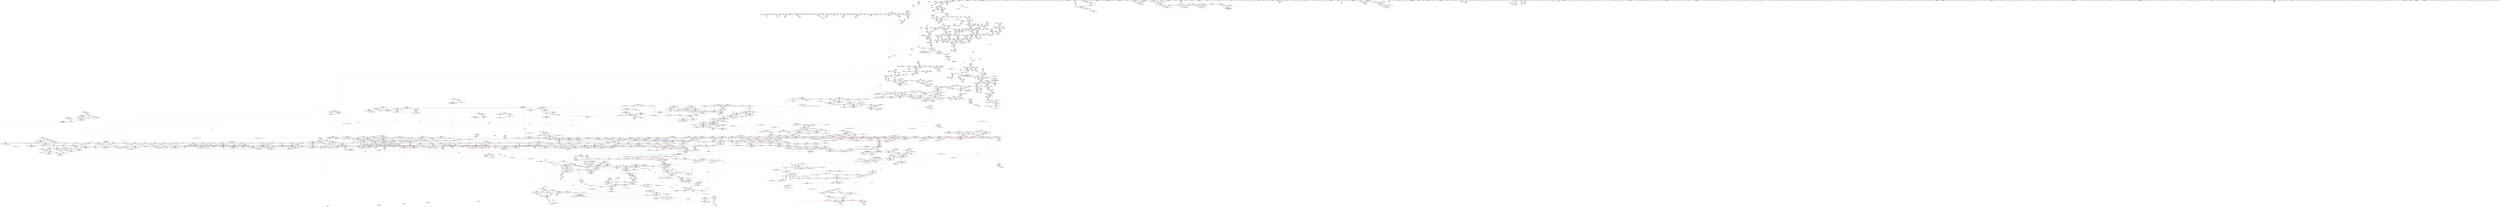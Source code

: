 digraph "SVFG" {
	label="SVFG";

	Node0x563f138728d0 [shape=record,color=grey,label="{NodeID: 0\nNullPtr|{|<s31>63}}"];
	Node0x563f138728d0 -> Node0x563f1411ec00[style=solid];
	Node0x563f138728d0 -> Node0x563f1411ed00[style=solid];
	Node0x563f138728d0 -> Node0x563f1411edd0[style=solid];
	Node0x563f138728d0 -> Node0x563f1411eea0[style=solid];
	Node0x563f138728d0 -> Node0x563f1411ef70[style=solid];
	Node0x563f138728d0 -> Node0x563f1411f040[style=solid];
	Node0x563f138728d0 -> Node0x563f1411f110[style=solid];
	Node0x563f138728d0 -> Node0x563f1411f1e0[style=solid];
	Node0x563f138728d0 -> Node0x563f1411f2b0[style=solid];
	Node0x563f138728d0 -> Node0x563f1411f380[style=solid];
	Node0x563f138728d0 -> Node0x563f1411f450[style=solid];
	Node0x563f138728d0 -> Node0x563f1411f520[style=solid];
	Node0x563f138728d0 -> Node0x563f1411f5f0[style=solid];
	Node0x563f138728d0 -> Node0x563f1411f6c0[style=solid];
	Node0x563f138728d0 -> Node0x563f1411f790[style=solid];
	Node0x563f138728d0 -> Node0x563f1411f860[style=solid];
	Node0x563f138728d0 -> Node0x563f1411f930[style=solid];
	Node0x563f138728d0 -> Node0x563f1411fa00[style=solid];
	Node0x563f138728d0 -> Node0x563f1411fad0[style=solid];
	Node0x563f138728d0 -> Node0x563f1411fba0[style=solid];
	Node0x563f138728d0 -> Node0x563f1411fc70[style=solid];
	Node0x563f138728d0 -> Node0x563f1411fd40[style=solid];
	Node0x563f138728d0 -> Node0x563f1411fe10[style=solid];
	Node0x563f138728d0 -> Node0x563f1411fee0[style=solid];
	Node0x563f138728d0 -> Node0x563f1411ffb0[style=solid];
	Node0x563f138728d0 -> Node0x563f141325c0[style=solid];
	Node0x563f138728d0 -> Node0x563f14135510[style=solid];
	Node0x563f138728d0 -> Node0x563f141355e0[style=solid];
	Node0x563f138728d0 -> Node0x563f141356b0[style=solid];
	Node0x563f138728d0 -> Node0x563f135011e0[style=solid];
	Node0x563f138728d0 -> Node0x563f141663f0[style=solid];
	Node0x563f138728d0:s31 -> Node0x563f143801d0[style=solid,color=red];
	Node0x563f1412cca0 [shape=record,color=red,label="{NodeID: 1550\n2902\<--2901\n\<--coerce.dive1\n_ZSt12__miter_baseIN9__gnu_cxx17__normal_iteratorIPxSt6vectorIxSaIxEEEEET_S7_\n}"];
	Node0x563f1412cca0 -> Node0x563f14115680[style=solid];
	Node0x563f1410b490 [shape=record,color=green,label="{NodeID: 443\n2585\<--2586\nagg.tmp25\<--agg.tmp25_field_insensitive\n_ZSt16__insertion_sortIN9__gnu_cxx17__normal_iteratorIPxSt6vectorIxSaIxEEEENS0_5__ops15_Iter_less_iterEEvT_S9_T0_\n}"];
	Node0x563f141825e0 [shape=record,color=blue, style = dotted,label="{NodeID: 1993\n3256\<--3258\noffset_0\<--dummyVal\n_ZSt25__unguarded_linear_insertIN9__gnu_cxx17__normal_iteratorIPxSt6vectorIxSaIxEEEENS0_5__ops14_Val_less_iterEEvT_T0_\n}"];
	Node0x563f141825e0 -> Node0x563f1412c6f0[style=dashed];
	Node0x563f141825e0 -> Node0x563f141825e0[style=dashed];
	Node0x563f1411a6b0 [shape=record,color=purple,label="{NodeID: 886\n1268\<--1224\ncoerce.dive7\<--agg.tmp3\n_ZSt16__introsort_loopIN9__gnu_cxx17__normal_iteratorIPxSt6vectorIxSaIxEEEElNS0_5__ops15_Iter_less_iterEEvT_S9_T0_T1_\n}"];
	Node0x563f1411a6b0 -> Node0x563f14152540[style=solid];
	Node0x563f14397ed0 [shape=record,color=black,label="{NodeID: 4650\n1079 = PHI(1072, )\n1st arg _ZSt8_DestroyIPxEvT_S1_ }"];
	Node0x563f14397ed0 -> Node0x563f14138290[style=solid];
	Node0x563f141509a0 [shape=record,color=red,label="{NodeID: 1329\n948\<--939\n\<--__value.addr\n_ZSt10__fill_n_aIPxmxEN9__gnu_cxx11__enable_ifIXsr11__is_scalarIT1_EE7__valueET_E6__typeES4_T0_RKS3_\n}"];
	Node0x563f141509a0 -> Node0x563f14150ce0[style=solid];
	Node0x563f14103ab0 [shape=record,color=green,label="{NodeID: 222\n1188\<--1189\nretval\<--retval_field_insensitive\n_ZN9__gnu_cxx5__ops16__iter_less_iterEv\n}"];
	Node0x563f141381c0 [shape=record,color=blue,label="{NodeID: 1772\n1080\<--1078\n__first.addr\<--__first\n_ZSt8_DestroyIPxEvT_S1_\n}"];
	Node0x563f141381c0 -> Node0x563f14151770[style=dashed];
	Node0x563f14126d90 [shape=record,color=black,label="{NodeID: 665\n1633\<--1596\n\<--agg.tmp6\n_ZSt13__heap_selectIN9__gnu_cxx17__normal_iteratorIPxSt6vectorIxSaIxEEEENS0_5__ops15_Iter_less_iterEEvT_S9_S9_T0_\n}"];
	Node0x563f14126d90 -> Node0x563f1413f220[style=solid];
	Node0x563f142cff80 [shape=record,color=yellow,style=double,label="{NodeID: 4429\n28V_2 = CSCHI(MR_28V_1)\npts\{827 \}\nCS[]|{<s0>68}}"];
	Node0x563f142cff80:s0 -> Node0x563f142cfe20[style=dashed,color=blue];
	Node0x563f1426cdf0 [shape=record,color=black,label="{NodeID: 3322\nMR_271V_2 = PHI(MR_271V_1, MR_271V_3, )\npts\{24530000 \}\n}"];
	Node0x563f1426cdf0 -> Node0x563f14180700[style=dashed];
	Node0x563f14145610 [shape=record,color=purple,label="{NodeID: 1108\n3190\<--2377\noffset_0\<--\n}"];
	Node0x563f14145610 -> Node0x563f1417fa00[style=solid];
	Node0x563f13872960 [shape=record,color=green,label="{NodeID: 1\n7\<--1\n__dso_handle\<--dummyObj\nGlob }"];
	Node0x563f1412cd70 [shape=record,color=red,label="{NodeID: 1551\n2920\<--2908\n\<--__first.addr\n_ZSt22__copy_move_backward_aILb1EPxS0_ET1_T0_S2_S1_\n|{<s0>312}}"];
	Node0x563f1412cd70:s0 -> Node0x563f1439d250[style=solid,color=red];
	Node0x563f1410b560 [shape=record,color=green,label="{NodeID: 444\n2587\<--2588\nagg.tmp26\<--agg.tmp26_field_insensitive\n_ZSt16__insertion_sortIN9__gnu_cxx17__normal_iteratorIPxSt6vectorIxSaIxEEEENS0_5__ops15_Iter_less_iterEEvT_S9_T0_\n}"];
	Node0x563f141826b0 [shape=record,color=blue,label="{NodeID: 1994\n2818\<--2817\ncall7\<--\n_ZSt25__unguarded_linear_insertIN9__gnu_cxx17__normal_iteratorIPxSt6vectorIxSaIxEEEENS0_5__ops14_Val_less_iterEEvT_T0_\n}"];
	Node0x563f141826b0 -> Node0x563f1425c4f0[style=dashed];
	Node0x563f1411a780 [shape=record,color=purple,label="{NodeID: 887\n1270\<--1226\ncoerce.dive8\<--agg.tmp4\n_ZSt16__introsort_loopIN9__gnu_cxx17__normal_iteratorIPxSt6vectorIxSaIxEEEElNS0_5__ops15_Iter_less_iterEEvT_S9_T0_T1_\n}"];
	Node0x563f1411a780 -> Node0x563f14152610[style=solid];
	Node0x563f14397fe0 [shape=record,color=black,label="{NodeID: 4651\n2664 = PHI(1402, )\n0th arg _ZSt26__unguarded_insertion_sortIN9__gnu_cxx17__normal_iteratorIPxSt6vectorIxSaIxEEEENS0_5__ops15_Iter_less_iterEEvT_S9_T0_ }"];
	Node0x563f14397fe0 -> Node0x563f14181740[style=solid];
	Node0x563f14150a70 [shape=record,color=red,label="{NodeID: 1330\n957\<--941\n\<--__tmp\n_ZSt10__fill_n_aIPxmxEN9__gnu_cxx11__enable_ifIXsr11__is_scalarIT1_EE7__valueET_E6__typeES4_T0_RKS3_\n}"];
	Node0x563f14150a70 -> Node0x563f141374c0[style=solid];
	Node0x563f14103b80 [shape=record,color=green,label="{NodeID: 223\n1194\<--1195\n__lhs.addr\<--__lhs.addr_field_insensitive\n_ZN9__gnu_cxxneIPxSt6vectorIxSaIxEEEEbRKNS_17__normal_iteratorIT_T0_EESA_\n}"];
	Node0x563f14103b80 -> Node0x563f14151ec0[style=solid];
	Node0x563f14103b80 -> Node0x563f14138c50[style=solid];
	Node0x563f14138290 [shape=record,color=blue,label="{NodeID: 1773\n1082\<--1079\n__last.addr\<--__last\n_ZSt8_DestroyIPxEvT_S1_\n}"];
	Node0x563f14138290 -> Node0x563f14151840[style=dashed];
	Node0x563f14126e60 [shape=record,color=black,label="{NodeID: 666\n1636\<--1598\n\<--agg.tmp7\n_ZSt13__heap_selectIN9__gnu_cxx17__normal_iteratorIPxSt6vectorIxSaIxEEEENS0_5__ops15_Iter_less_iterEEvT_S9_S9_T0_\n}"];
	Node0x563f14126e60 -> Node0x563f1413f3c0[style=solid];
	Node0x563f142d00e0 [shape=record,color=yellow,style=double,label="{NodeID: 4430\n28V_2 = CSCHI(MR_28V_1)\npts\{827 \}\nCS[]|{<s0>69}}"];
	Node0x563f142d00e0:s0 -> Node0x563f142cff80[style=dashed,color=blue];
	Node0x563f1426d2f0 [shape=record,color=black,label="{NodeID: 3323\nMR_317V_3 = PHI(MR_317V_4, MR_317V_2, )\npts\{26730000 \}\n|{|<s1>277|<s2>281|<s3>281}}"];
	Node0x563f1426d2f0 -> Node0x563f14131900[style=dashed];
	Node0x563f1426d2f0:s1 -> Node0x563f1428ee20[style=dashed,color=red];
	Node0x563f1426d2f0:s2 -> Node0x563f14155a10[style=dashed,color=red];
	Node0x563f1426d2f0:s3 -> Node0x563f1417c1f0[style=dashed,color=red];
	Node0x563f141456e0 [shape=record,color=purple,label="{NodeID: 1109\n3191\<--2378\noffset_0\<--\n}"];
	Node0x563f141456e0 -> Node0x563f14130b30[style=solid];
	Node0x563f140fb0a0 [shape=record,color=green,label="{NodeID: 2\n9\<--1\n\<--dummyObj\nCan only get source location for instruction, argument, global var or function.}"];
	Node0x563f1412ce40 [shape=record,color=red,label="{NodeID: 1552\n2921\<--2910\n\<--__last.addr\n_ZSt22__copy_move_backward_aILb1EPxS0_ET1_T0_S2_S1_\n|{<s0>312}}"];
	Node0x563f1412ce40:s0 -> Node0x563f1439d360[style=solid,color=red];
	Node0x563f1410b630 [shape=record,color=green,label="{NodeID: 445\n2589\<--2590\nundef.agg.tmp\<--undef.agg.tmp_field_insensitive\n_ZSt16__insertion_sortIN9__gnu_cxx17__normal_iteratorIPxSt6vectorIxSaIxEEEENS0_5__ops15_Iter_less_iterEEvT_S9_T0_\n}"];
	Node0x563f14182780 [shape=record,color=blue, style = dotted,label="{NodeID: 1995\n3259\<--3261\noffset_0\<--dummyVal\n_ZSt25__unguarded_linear_insertIN9__gnu_cxx17__normal_iteratorIPxSt6vectorIxSaIxEEEENS0_5__ops14_Val_less_iterEEvT_T0_\n}"];
	Node0x563f14182780 -> Node0x563f1425c9f0[style=dashed];
	Node0x563f1411a850 [shape=record,color=purple,label="{NodeID: 888\n1292\<--1230\ncoerce.dive15\<--__cut\n_ZSt16__introsort_loopIN9__gnu_cxx17__normal_iteratorIPxSt6vectorIxSaIxEEEElNS0_5__ops15_Iter_less_iterEEvT_S9_T0_T1_\n}"];
	Node0x563f1411a850 -> Node0x563f14139540[style=solid];
	Node0x563f143980f0 [shape=record,color=black,label="{NodeID: 4652\n2665 = PHI(1404, )\n1st arg _ZSt26__unguarded_insertion_sortIN9__gnu_cxx17__normal_iteratorIPxSt6vectorIxSaIxEEEENS0_5__ops15_Iter_less_iterEEvT_S9_T0_ }"];
	Node0x563f143980f0 -> Node0x563f14181810[style=solid];
	Node0x563f14150b40 [shape=record,color=red,label="{NodeID: 1331\n954\<--943\n\<--__niter\n_ZSt10__fill_n_aIPxmxEN9__gnu_cxx11__enable_ifIXsr11__is_scalarIT1_EE7__valueET_E6__typeES4_T0_RKS3_\n}"];
	Node0x563f14150b40 -> Node0x563f14166270[style=solid];
	Node0x563f14103c50 [shape=record,color=green,label="{NodeID: 224\n1196\<--1197\n__rhs.addr\<--__rhs.addr_field_insensitive\n_ZN9__gnu_cxxneIPxSt6vectorIxSaIxEEEEbRKNS_17__normal_iteratorIT_T0_EESA_\n}"];
	Node0x563f14103c50 -> Node0x563f14151f90[style=solid];
	Node0x563f14103c50 -> Node0x563f14138d20[style=solid];
	Node0x563f14138360 [shape=record,color=blue,label="{NodeID: 1774\n1095\<--1093\n.addr\<--\n_ZNSt12_Destroy_auxILb1EE9__destroyIPxEEvT_S3_\n}"];
	Node0x563f14126f30 [shape=record,color=black,label="{NodeID: 667\n1647\<--1600\n\<--agg.tmp11\n_ZSt13__heap_selectIN9__gnu_cxx17__normal_iteratorIPxSt6vectorIxSaIxEEEENS0_5__ops15_Iter_less_iterEEvT_S9_S9_T0_\n}"];
	Node0x563f14126f30 -> Node0x563f1413f560[style=solid];
	Node0x563f142d0240 [shape=record,color=yellow,style=double,label="{NodeID: 4431\n28V_2 = CSCHI(MR_28V_1)\npts\{827 \}\nCS[]|{<s0>87}}"];
	Node0x563f142d0240:s0 -> Node0x563f142a3560[style=dashed,color=red];
	Node0x563f1426d7f0 [shape=record,color=black,label="{NodeID: 3324\nMR_319V_2 = PHI(MR_319V_3, MR_319V_1, )\npts\{26750000 \}\n}"];
	Node0x563f1426d7f0 -> Node0x563f141819b0[style=dashed];
	Node0x563f141457b0 [shape=record,color=purple,label="{NodeID: 1110\n3193\<--2380\noffset_0\<--\n}"];
	Node0x563f141457b0 -> Node0x563f1417fad0[style=solid];
	Node0x563f140fb130 [shape=record,color=green,label="{NodeID: 3\n11\<--1\n.str\<--dummyObj\nGlob }"];
	Node0x563f1412cf10 [shape=record,color=red,label="{NodeID: 1553\n2922\<--2912\n\<--__result.addr\n_ZSt22__copy_move_backward_aILb1EPxS0_ET1_T0_S2_S1_\n|{<s0>312}}"];
	Node0x563f1412cf10:s0 -> Node0x563f1439d470[style=solid,color=red];
	Node0x563f1410b700 [shape=record,color=green,label="{NodeID: 446\n2596\<--2597\n_ZN9__gnu_cxxeqIPxSt6vectorIxSaIxEEEEbRKNS_17__normal_iteratorIT_T0_EESA_\<--_ZN9__gnu_cxxeqIPxSt6vectorIxSaIxEEEEbRKNS_17__normal_iteratorIT_T0_EESA__field_insensitive\n}"];
	Node0x563f14182850 [shape=record,color=blue,label="{NodeID: 1996\n2827\<--2826\ncall10\<--\n_ZSt25__unguarded_linear_insertIN9__gnu_cxx17__normal_iteratorIPxSt6vectorIxSaIxEEEENS0_5__ops14_Val_less_iterEEvT_T0_\n|{<s0>274|<s1>280}}"];
	Node0x563f14182850:s0 -> Node0x563f14260af0[style=dashed,color=blue];
	Node0x563f14182850:s1 -> Node0x563f1426dcf0[style=dashed,color=blue];
	Node0x563f1411a920 [shape=record,color=purple,label="{NodeID: 889\n1285\<--1232\ncoerce.dive12\<--agg.tmp9\n_ZSt16__introsort_loopIN9__gnu_cxx17__normal_iteratorIPxSt6vectorIxSaIxEEEElNS0_5__ops15_Iter_less_iterEEvT_S9_T0_T1_\n}"];
	Node0x563f1411a920 -> Node0x563f141526e0[style=solid];
	Node0x563f14398200 [shape=record,color=black,label="{NodeID: 4653\n425 = PHI(112, )\n0th arg _ZNSt6vectorIxSaIxEE5beginEv }"];
	Node0x563f14398200 -> Node0x563f14134190[style=solid];
	Node0x563f14150c10 [shape=record,color=red,label="{NodeID: 1332\n961\<--943\n\<--__niter\n_ZSt10__fill_n_aIPxmxEN9__gnu_cxx11__enable_ifIXsr11__is_scalarIT1_EE7__valueET_E6__typeES4_T0_RKS3_\n}"];
	Node0x563f14150c10 -> Node0x563f141630f0[style=solid];
	Node0x563f14103d20 [shape=record,color=green,label="{NodeID: 225\n1202\<--1203\n_ZNK9__gnu_cxx17__normal_iteratorIPxSt6vectorIxSaIxEEE4baseEv\<--_ZNK9__gnu_cxx17__normal_iteratorIPxSt6vectorIxSaIxEEE4baseEv_field_insensitive\n}"];
	Node0x563f14138430 [shape=record,color=blue,label="{NodeID: 1775\n1097\<--1094\n.addr1\<--\n_ZNSt12_Destroy_auxILb1EE9__destroyIPxEEvT_S3_\n}"];
	Node0x563f14127000 [shape=record,color=black,label="{NodeID: 668\n1650\<--1602\n\<--agg.tmp12\n_ZSt13__heap_selectIN9__gnu_cxx17__normal_iteratorIPxSt6vectorIxSaIxEEEENS0_5__ops15_Iter_less_iterEEvT_S9_S9_T0_\n}"];
	Node0x563f14127000 -> Node0x563f1413f700[style=solid];
	Node0x563f1426dcf0 [shape=record,color=black,label="{NodeID: 3325\nMR_28V_2 = PHI(MR_28V_3, MR_28V_1, )\npts\{827 \}\n|{<s0>111|<s1>280|<s2>280}}"];
	Node0x563f1426dcf0:s0 -> Node0x563f1424aaf0[style=dashed,color=blue];
	Node0x563f1426dcf0:s1 -> Node0x563f1412c620[style=dashed,color=red];
	Node0x563f1426dcf0:s2 -> Node0x563f1425c4f0[style=dashed,color=red];
	Node0x563f14145880 [shape=record,color=purple,label="{NodeID: 1111\n3194\<--2381\noffset_0\<--\n}"];
	Node0x563f14145880 -> Node0x563f14130c00[style=solid];
	Node0x563f140fb3e0 [shape=record,color=green,label="{NodeID: 4\n13\<--1\n.str.2\<--dummyObj\nGlob }"];
	Node0x563f1412cfe0 [shape=record,color=red,label="{NodeID: 1554\n2934\<--2933\n\<--call\n_ZSt12__niter_baseIPxSt6vectorIxSaIxEEET_N9__gnu_cxx17__normal_iteratorIS4_T0_EE\n}"];
	Node0x563f1412cfe0 -> Node0x563f14115820[style=solid];
	Node0x563f1410b800 [shape=record,color=green,label="{NodeID: 447\n2638\<--2639\n_ZSt13move_backwardIN9__gnu_cxx17__normal_iteratorIPxSt6vectorIxSaIxEEEES6_ET0_T_S8_S7_\<--_ZSt13move_backwardIN9__gnu_cxx17__normal_iteratorIPxSt6vectorIxSaIxEEEES6_ET0_T_S8_S7__field_insensitive\n}"];
	Node0x563f14182920 [shape=record,color=blue,label="{NodeID: 1997\n2856\<--2837\ncoerce.dive\<--__first.coerce\n_ZSt23__copy_move_backward_a2ILb1EN9__gnu_cxx17__normal_iteratorIPxSt6vectorIxSaIxEEEES6_ET1_T0_S8_S7_\n}"];
	Node0x563f14182920 -> Node0x563f14131eb0[style=dashed];
	Node0x563f1411a9f0 [shape=record,color=purple,label="{NodeID: 890\n1287\<--1234\ncoerce.dive13\<--agg.tmp10\n_ZSt16__introsort_loopIN9__gnu_cxx17__normal_iteratorIPxSt6vectorIxSaIxEEEElNS0_5__ops15_Iter_less_iterEEvT_S9_T0_T1_\n}"];
	Node0x563f1411a9f0 -> Node0x563f141527b0[style=solid];
	Node0x563f14398310 [shape=record,color=black,label="{NodeID: 4654\n909 = PHI(901, )\n0th arg _ZSt6fill_nIPxmxET_S1_T0_RKT1_ }"];
	Node0x563f14398310 -> Node0x563f14136e40[style=solid];
	Node0x563f14150ce0 [shape=record,color=red,label="{NodeID: 1333\n949\<--948\n\<--\n_ZSt10__fill_n_aIPxmxEN9__gnu_cxx11__enable_ifIXsr11__is_scalarIT1_EE7__valueET_E6__typeES4_T0_RKS3_\n}"];
	Node0x563f14150ce0 -> Node0x563f14137320[style=solid];
	Node0x563f14103e20 [shape=record,color=green,label="{NodeID: 226\n1214\<--1215\n__first\<--__first_field_insensitive\n_ZSt16__introsort_loopIN9__gnu_cxx17__normal_iteratorIPxSt6vectorIxSaIxEEEElNS0_5__ops15_Iter_less_iterEEvT_S9_T0_T1_\n|{|<s3>90}}"];
	Node0x563f14103e20 -> Node0x563f14123c00[style=solid];
	Node0x563f14103e20 -> Node0x563f14123cd0[style=solid];
	Node0x563f14103e20 -> Node0x563f1411a440[style=solid];
	Node0x563f14103e20:s3 -> Node0x563f143a2f30[style=solid,color=red];
	Node0x563f14138500 [shape=record,color=blue,label="{NodeID: 1776\n1105\<--1103\nthis.addr\<--this\n_ZN9__gnu_cxx17__normal_iteratorIPxSt6vectorIxSaIxEEEC2ERKS1_\n}"];
	Node0x563f14138500 -> Node0x563f14151910[style=dashed];
	Node0x563f141270d0 [shape=record,color=black,label="{NodeID: 669\n1653\<--1604\n\<--agg.tmp13\n_ZSt13__heap_selectIN9__gnu_cxx17__normal_iteratorIPxSt6vectorIxSaIxEEEENS0_5__ops15_Iter_less_iterEEvT_S9_S9_T0_\n}"];
	Node0x563f141270d0 -> Node0x563f1413f8a0[style=solid];
	Node0x563f14145950 [shape=record,color=purple,label="{NodeID: 1112\n3196\<--2389\noffset_0\<--\n}"];
	Node0x563f14145950 -> Node0x563f1417fba0[style=solid];
	Node0x563f140fb4a0 [shape=record,color=green,label="{NodeID: 5\n15\<--1\nstdin\<--dummyObj\nGlob }"];
	Node0x563f1412d0b0 [shape=record,color=red,label="{NodeID: 1555\n2952\<--2940\n\<--__first.addr\n_ZNSt20__copy_move_backwardILb1ELb1ESt26random_access_iterator_tagE13__copy_move_bIxEEPT_PKS3_S6_S4_\n}"];
	Node0x563f1412d0b0 -> Node0x563f141159c0[style=solid];
	Node0x563f1410b900 [shape=record,color=green,label="{NodeID: 448\n2651\<--2652\n_ZN9__gnu_cxx5__ops15__val_comp_iterENS0_15_Iter_less_iterE\<--_ZN9__gnu_cxx5__ops15__val_comp_iterENS0_15_Iter_less_iterE_field_insensitive\n}"];
	Node0x563f141829f0 [shape=record,color=blue,label="{NodeID: 1998\n2858\<--2838\ncoerce.dive1\<--__last.coerce\n_ZSt23__copy_move_backward_a2ILb1EN9__gnu_cxx17__normal_iteratorIPxSt6vectorIxSaIxEEEES6_ET1_T0_S8_S7_\n}"];
	Node0x563f141829f0 -> Node0x563f14131f80[style=dashed];
	Node0x563f1411aac0 [shape=record,color=purple,label="{NodeID: 891\n1301\<--1238\ncoerce.dive19\<--agg.tmp16\n_ZSt16__introsort_loopIN9__gnu_cxx17__normal_iteratorIPxSt6vectorIxSaIxEEEElNS0_5__ops15_Iter_less_iterEEvT_S9_T0_T1_\n}"];
	Node0x563f1411aac0 -> Node0x563f14152880[style=solid];
	Node0x563f14398420 [shape=record,color=black,label="{NodeID: 4655\n910 = PHI(902, )\n1st arg _ZSt6fill_nIPxmxET_S1_T0_RKT1_ }"];
	Node0x563f14398420 -> Node0x563f14136f10[style=solid];
	Node0x563f14150db0 [shape=record,color=red,label="{NodeID: 1334\n975\<--972\n\<--__it.addr\n_ZSt12__niter_baseIPxET_S1_\n}"];
	Node0x563f14150db0 -> Node0x563f14123170[style=solid];
	Node0x563f14103ef0 [shape=record,color=green,label="{NodeID: 227\n1216\<--1217\n__last\<--__last_field_insensitive\n_ZSt16__introsort_loopIN9__gnu_cxx17__normal_iteratorIPxSt6vectorIxSaIxEEEElNS0_5__ops15_Iter_less_iterEEvT_S9_T0_T1_\n|{|<s6>90}}"];
	Node0x563f14103ef0 -> Node0x563f14123da0[style=solid];
	Node0x563f14103ef0 -> Node0x563f14123e70[style=solid];
	Node0x563f14103ef0 -> Node0x563f14123f40[style=solid];
	Node0x563f14103ef0 -> Node0x563f14124010[style=solid];
	Node0x563f14103ef0 -> Node0x563f141240e0[style=solid];
	Node0x563f14103ef0 -> Node0x563f1411a510[style=solid];
	Node0x563f14103ef0:s6 -> Node0x563f143a2a80[style=solid,color=red];
	Node0x563f141385d0 [shape=record,color=blue,label="{NodeID: 1777\n1107\<--1104\n__i.addr\<--__i\n_ZN9__gnu_cxx17__normal_iteratorIPxSt6vectorIxSaIxEEEC2ERKS1_\n}"];
	Node0x563f141385d0 -> Node0x563f141519e0[style=dashed];
	Node0x563f141271a0 [shape=record,color=black,label="{NodeID: 670\n1701\<--1676\n\<--__first\n_ZSt11__sort_heapIN9__gnu_cxx17__normal_iteratorIPxSt6vectorIxSaIxEEEENS0_5__ops15_Iter_less_iterEEvT_S9_RT0_\n}"];
	Node0x563f141271a0 -> Node0x563f1413ff20[style=solid];
	Node0x563f142d0660 [shape=record,color=yellow,style=double,label="{NodeID: 4434\n28V_4 = CSCHI(MR_28V_2)\npts\{827 \}\nCS[]|{<s0>100}}"];
	Node0x563f142d0660:s0 -> Node0x563f14264bf0[style=dashed,color=red];
	Node0x563f14145a20 [shape=record,color=purple,label="{NodeID: 1113\n3197\<--2390\noffset_0\<--\n}"];
	Node0x563f14145a20 -> Node0x563f14130cd0[style=solid];
	Node0x563f140fb560 [shape=record,color=green,label="{NodeID: 6\n16\<--1\n.str.3\<--dummyObj\nGlob }"];
	Node0x563f1412d180 [shape=record,color=red,label="{NodeID: 1556\n2966\<--2940\n\<--__first.addr\n_ZNSt20__copy_move_backwardILb1ELb1ESt26random_access_iterator_tagE13__copy_move_bIxEEPT_PKS3_S6_S4_\n}"];
	Node0x563f1412d180 -> Node0x563f14115b60[style=solid];
	Node0x563f1410ba00 [shape=record,color=green,label="{NodeID: 449\n2656\<--2657\n_ZSt25__unguarded_linear_insertIN9__gnu_cxx17__normal_iteratorIPxSt6vectorIxSaIxEEEENS0_5__ops14_Val_less_iterEEvT_T0_\<--_ZSt25__unguarded_linear_insertIN9__gnu_cxx17__normal_iteratorIPxSt6vectorIxSaIxEEEENS0_5__ops14_Val_less_iterEEvT_T0__field_insensitive\n}"];
	Node0x563f14182ac0 [shape=record,color=blue,label="{NodeID: 1999\n2860\<--2839\ncoerce.dive2\<--__result.coerce\n_ZSt23__copy_move_backward_a2ILb1EN9__gnu_cxx17__normal_iteratorIPxSt6vectorIxSaIxEEEES6_ET1_T0_S8_S7_\n}"];
	Node0x563f14182ac0 -> Node0x563f14132050[style=dashed];
	Node0x563f1411ab90 [shape=record,color=purple,label="{NodeID: 892\n1303\<--1240\ncoerce.dive20\<--agg.tmp17\n_ZSt16__introsort_loopIN9__gnu_cxx17__normal_iteratorIPxSt6vectorIxSaIxEEEElNS0_5__ops15_Iter_less_iterEEvT_S9_T0_T1_\n}"];
	Node0x563f1411ab90 -> Node0x563f14152950[style=solid];
	Node0x563f14398530 [shape=record,color=black,label="{NodeID: 4656\n911 = PHI(897, )\n2nd arg _ZSt6fill_nIPxmxET_S1_T0_RKT1_ }"];
	Node0x563f14398530 -> Node0x563f14136fe0[style=solid];
	Node0x563f14150e80 [shape=record,color=red,label="{NodeID: 1335\n990\<--981\nthis1\<--this.addr\n_ZNSt12_Vector_baseIxSaIxEE13_M_deallocateEPxm\n}"];
	Node0x563f14150e80 -> Node0x563f14119740[style=solid];
	Node0x563f14103fc0 [shape=record,color=green,label="{NodeID: 228\n1218\<--1219\n__comp\<--__comp_field_insensitive\n_ZSt16__introsort_loopIN9__gnu_cxx17__normal_iteratorIPxSt6vectorIxSaIxEEEElNS0_5__ops15_Iter_less_iterEEvT_S9_T0_T1_\n}"];
	Node0x563f141386a0 [shape=record,color=blue,label="{NodeID: 1778\n1112\<--1114\n_M_current\<--\n_ZN9__gnu_cxx17__normal_iteratorIPxSt6vectorIxSaIxEEEC2ERKS1_\n|{<s0>39|<s1>40|<s2>173|<s3>236|<s4>310}}"];
	Node0x563f141386a0:s0 -> Node0x563f142cf060[style=dashed,color=blue];
	Node0x563f141386a0:s1 -> Node0x563f142cf1c0[style=dashed,color=blue];
	Node0x563f141386a0:s2 -> Node0x563f142d19a0[style=dashed,color=blue];
	Node0x563f141386a0:s3 -> Node0x563f142d2080[style=dashed,color=blue];
	Node0x563f141386a0:s4 -> Node0x563f142d3260[style=dashed,color=blue];
	Node0x563f14127270 [shape=record,color=black,label="{NodeID: 671\n1704\<--1678\n\<--__last\n_ZSt11__sort_heapIN9__gnu_cxx17__normal_iteratorIPxSt6vectorIxSaIxEEEENS0_5__ops15_Iter_less_iterEEvT_S9_RT0_\n}"];
	Node0x563f14127270 -> Node0x563f141400c0[style=solid];
	Node0x563f14145af0 [shape=record,color=purple,label="{NodeID: 1114\n3199\<--2392\noffset_0\<--\n}"];
	Node0x563f14145af0 -> Node0x563f1417fc70[style=solid];
	Node0x563f140fbdd0 [shape=record,color=green,label="{NodeID: 7\n18\<--1\n.str.4\<--dummyObj\nGlob }"];
	Node0x563f1412d250 [shape=record,color=red,label="{NodeID: 1557\n2951\<--2942\n\<--__last.addr\n_ZNSt20__copy_move_backwardILb1ELb1ESt26random_access_iterator_tagE13__copy_move_bIxEEPT_PKS3_S6_S4_\n}"];
	Node0x563f1412d250 -> Node0x563f141158f0[style=solid];
	Node0x563f1410bb00 [shape=record,color=green,label="{NodeID: 450\n2666\<--2667\n__first\<--__first_field_insensitive\n_ZSt26__unguarded_insertion_sortIN9__gnu_cxx17__normal_iteratorIPxSt6vectorIxSaIxEEEENS0_5__ops15_Iter_less_iterEEvT_S9_T0_\n}"];
	Node0x563f1410bb00 -> Node0x563f1412bb90[style=solid];
	Node0x563f1410bb00 -> Node0x563f14148460[style=solid];
	Node0x563f14182b90 [shape=record,color=blue, style = dotted,label="{NodeID: 2000\n3262\<--3264\noffset_0\<--dummyVal\n_ZSt23__copy_move_backward_a2ILb1EN9__gnu_cxx17__normal_iteratorIPxSt6vectorIxSaIxEEEES6_ET1_T0_S8_S7_\n}"];
	Node0x563f14182b90 -> Node0x563f1412c960[style=dashed];
	Node0x563f1411ac60 [shape=record,color=purple,label="{NodeID: 893\n3031\<--1257\noffset_0\<--\n}"];
	Node0x563f1411ac60 -> Node0x563f14139060[style=solid];
	Node0x563f14398640 [shape=record,color=black,label="{NodeID: 4657\n1579 = PHI(1470, )\n0th arg _ZSt13__heap_selectIN9__gnu_cxx17__normal_iteratorIPxSt6vectorIxSaIxEEEENS0_5__ops15_Iter_less_iterEEvT_S9_S9_T0_ }"];
	Node0x563f14398640 -> Node0x563f1413b1b0[style=solid];
	Node0x563f14150f50 [shape=record,color=red,label="{NodeID: 1336\n991\<--983\n\<--__p.addr\n_ZNSt12_Vector_baseIxSaIxEE13_M_deallocateEPxm\n}"];
	Node0x563f14150f50 -> Node0x563f141663f0[style=solid];
	Node0x563f1410c460 [shape=record,color=green,label="{NodeID: 229\n1220\<--1221\n__depth_limit.addr\<--__depth_limit.addr_field_insensitive\n_ZSt16__introsort_loopIN9__gnu_cxx17__normal_iteratorIPxSt6vectorIxSaIxEEEElNS0_5__ops15_Iter_less_iterEEvT_S9_T0_T1_\n}"];
	Node0x563f1410c460 -> Node0x563f14152200[style=solid];
	Node0x563f1410c460 -> Node0x563f141522d0[style=solid];
	Node0x563f1410c460 -> Node0x563f141523a0[style=solid];
	Node0x563f1410c460 -> Node0x563f14138f90[style=solid];
	Node0x563f1410c460 -> Node0x563f141392d0[style=solid];
	Node0x563f14138770 [shape=record,color=blue,label="{NodeID: 1779\n1138\<--1118\ncoerce.dive\<--__first.coerce\n_ZSt6__sortIN9__gnu_cxx17__normal_iteratorIPxSt6vectorIxSaIxEEEENS0_5__ops15_Iter_less_iterEEvT_S9_T0_\n|{|<s2>79|<s3>82}}"];
	Node0x563f14138770 -> Node0x563f1412dce0[style=dashed];
	Node0x563f14138770 -> Node0x563f1412de80[style=dashed];
	Node0x563f14138770:s2 -> Node0x563f1428ee20[style=dashed,color=red];
	Node0x563f14138770:s3 -> Node0x563f1429f1f0[style=dashed,color=red];
	Node0x563f14127340 [shape=record,color=black,label="{NodeID: 672\n1707\<--1678\n\<--__last\n_ZSt11__sort_heapIN9__gnu_cxx17__normal_iteratorIPxSt6vectorIxSaIxEEEENS0_5__ops15_Iter_less_iterEEvT_S9_RT0_\n}"];
	Node0x563f14127340 -> Node0x563f14140260[style=solid];
	Node0x563f14145bc0 [shape=record,color=purple,label="{NodeID: 1115\n3200\<--2393\noffset_0\<--\n}"];
	Node0x563f14145bc0 -> Node0x563f14130da0[style=solid];
	Node0x563f140fbe60 [shape=record,color=green,label="{NodeID: 8\n20\<--1\nstdout\<--dummyObj\nGlob }"];
	Node0x563f1412d320 [shape=record,color=red,label="{NodeID: 1558\n2961\<--2944\n\<--__result.addr\n_ZNSt20__copy_move_backwardILb1ELb1ESt26random_access_iterator_tagE13__copy_move_bIxEEPT_PKS3_S6_S4_\n}"];
	Node0x563f1412d320 -> Node0x563f1414b380[style=solid];
	Node0x563f1410bbd0 [shape=record,color=green,label="{NodeID: 451\n2668\<--2669\n__last\<--__last_field_insensitive\n_ZSt26__unguarded_insertion_sortIN9__gnu_cxx17__normal_iteratorIPxSt6vectorIxSaIxEEEENS0_5__ops15_Iter_less_iterEEvT_S9_T0_\n|{|<s1>277}}"];
	Node0x563f1410bbd0 -> Node0x563f14148530[style=solid];
	Node0x563f1410bbd0:s1 -> Node0x563f1439c0e0[style=solid,color=red];
	Node0x563f14182c60 [shape=record,color=blue, style = dotted,label="{NodeID: 2001\n3265\<--3267\noffset_0\<--dummyVal\n_ZSt23__copy_move_backward_a2ILb1EN9__gnu_cxx17__normal_iteratorIPxSt6vectorIxSaIxEEEES6_ET1_T0_S8_S7_\n}"];
	Node0x563f14182c60 -> Node0x563f1412ca30[style=dashed];
	Node0x563f1411ad30 [shape=record,color=purple,label="{NodeID: 894\n3032\<--1258\noffset_0\<--\n}"];
	Node0x563f1411ad30 -> Node0x563f1412e020[style=solid];
	Node0x563f14398750 [shape=record,color=black,label="{NodeID: 4658\n1580 = PHI(1472, )\n1st arg _ZSt13__heap_selectIN9__gnu_cxx17__normal_iteratorIPxSt6vectorIxSaIxEEEENS0_5__ops15_Iter_less_iterEEvT_S9_S9_T0_ }"];
	Node0x563f14398750 -> Node0x563f1413b280[style=solid];
	Node0x563f14151020 [shape=record,color=red,label="{NodeID: 1337\n996\<--983\n\<--__p.addr\n_ZNSt12_Vector_baseIxSaIxEE13_M_deallocateEPxm\n|{<s0>72}}"];
	Node0x563f14151020:s0 -> Node0x563f1439f700[style=solid,color=red];
	Node0x563f1410c530 [shape=record,color=green,label="{NodeID: 230\n1222\<--1223\nagg.tmp\<--agg.tmp_field_insensitive\n_ZSt16__introsort_loopIN9__gnu_cxx17__normal_iteratorIPxSt6vectorIxSaIxEEEElNS0_5__ops15_Iter_less_iterEEvT_S9_T0_T1_\n}"];
	Node0x563f1410c530 -> Node0x563f141241b0[style=solid];
	Node0x563f1410c530 -> Node0x563f1411a5e0[style=solid];
	Node0x563f14138840 [shape=record,color=blue,label="{NodeID: 1780\n1140\<--1119\ncoerce.dive1\<--__last.coerce\n_ZSt6__sortIN9__gnu_cxx17__normal_iteratorIPxSt6vectorIxSaIxEEEENS0_5__ops15_Iter_less_iterEEvT_S9_T0_\n|{|<s2>79|<s3>82}}"];
	Node0x563f14138840 -> Node0x563f1412ddb0[style=dashed];
	Node0x563f14138840 -> Node0x563f1412df50[style=dashed];
	Node0x563f14138840:s2 -> Node0x563f1428ee20[style=dashed,color=red];
	Node0x563f14138840:s3 -> Node0x563f1429f1f0[style=dashed,color=red];
	Node0x563f14127410 [shape=record,color=black,label="{NodeID: 673\n1700\<--1682\n\<--agg.tmp\n_ZSt11__sort_heapIN9__gnu_cxx17__normal_iteratorIPxSt6vectorIxSaIxEEEENS0_5__ops15_Iter_less_iterEEvT_S9_RT0_\n}"];
	Node0x563f14127410 -> Node0x563f1413fe50[style=solid];
	Node0x563f14145c90 [shape=record,color=purple,label="{NodeID: 1116\n2425\<--2407\ncoerce.dive\<--retval\n_ZNK9__gnu_cxx17__normal_iteratorIPxSt6vectorIxSaIxEEEmiEl\n}"];
	Node0x563f14145c90 -> Node0x563f14159b10[style=solid];
	Node0x563f140fbf20 [shape=record,color=green,label="{NodeID: 9\n21\<--1\n_ZSt3cin\<--dummyObj\nGlob }"];
	Node0x563f1412d3f0 [shape=record,color=red,label="{NodeID: 1559\n2974\<--2944\n\<--__result.addr\n_ZNSt20__copy_move_backwardILb1ELb1ESt26random_access_iterator_tagE13__copy_move_bIxEEPT_PKS3_S6_S4_\n}"];
	Node0x563f1412d3f0 -> Node0x563f1414b450[style=solid];
	Node0x563f1410bca0 [shape=record,color=green,label="{NodeID: 452\n2670\<--2671\n__comp\<--__comp_field_insensitive\n_ZSt26__unguarded_insertion_sortIN9__gnu_cxx17__normal_iteratorIPxSt6vectorIxSaIxEEEENS0_5__ops15_Iter_less_iterEEvT_S9_T0_\n}"];
	Node0x563f14182d30 [shape=record,color=blue, style = dotted,label="{NodeID: 2002\n3268\<--3270\noffset_0\<--dummyVal\n_ZSt23__copy_move_backward_a2ILb1EN9__gnu_cxx17__normal_iteratorIPxSt6vectorIxSaIxEEEES6_ET1_T0_S8_S7_\n}"];
	Node0x563f14182d30 -> Node0x563f1412cb00[style=dashed];
	Node0x563f1411ae00 [shape=record,color=purple,label="{NodeID: 895\n3034\<--1260\noffset_0\<--\n}"];
	Node0x563f1411ae00 -> Node0x563f14139130[style=solid];
	Node0x563f14398860 [shape=record,color=black,label="{NodeID: 4659\n1581 = PHI(1474, )\n2nd arg _ZSt13__heap_selectIN9__gnu_cxx17__normal_iteratorIPxSt6vectorIxSaIxEEEENS0_5__ops15_Iter_less_iterEEvT_S9_S9_T0_ }"];
	Node0x563f14398860 -> Node0x563f1413b350[style=solid];
	Node0x563f141510f0 [shape=record,color=red,label="{NodeID: 1338\n997\<--985\n\<--__n.addr\n_ZNSt12_Vector_baseIxSaIxEE13_M_deallocateEPxm\n|{<s0>72}}"];
	Node0x563f141510f0:s0 -> Node0x563f1439f810[style=solid,color=red];
	Node0x563f1410c600 [shape=record,color=green,label="{NodeID: 231\n1224\<--1225\nagg.tmp3\<--agg.tmp3_field_insensitive\n_ZSt16__introsort_loopIN9__gnu_cxx17__normal_iteratorIPxSt6vectorIxSaIxEEEElNS0_5__ops15_Iter_less_iterEEvT_S9_T0_T1_\n}"];
	Node0x563f1410c600 -> Node0x563f14124280[style=solid];
	Node0x563f1410c600 -> Node0x563f1411a6b0[style=solid];
	Node0x563f14138910 [shape=record,color=blue, style = dotted,label="{NodeID: 1781\n3019\<--3021\noffset_0\<--dummyVal\n_ZSt6__sortIN9__gnu_cxx17__normal_iteratorIPxSt6vectorIxSaIxEEEENS0_5__ops15_Iter_less_iterEEvT_S9_T0_\n}"];
	Node0x563f14138910 -> Node0x563f14151b80[style=dashed];
	Node0x563f14138910 -> Node0x563f1425ddf0[style=dashed];
	Node0x563f141274e0 [shape=record,color=black,label="{NodeID: 674\n1703\<--1684\n\<--agg.tmp3\n_ZSt11__sort_heapIN9__gnu_cxx17__normal_iteratorIPxSt6vectorIxSaIxEEEENS0_5__ops15_Iter_less_iterEEvT_S9_RT0_\n}"];
	Node0x563f141274e0 -> Node0x563f1413fff0[style=solid];
	Node0x563f1426faf0 [shape=record,color=black,label="{NodeID: 3331\nMR_376V_4 = PHI(MR_376V_3, MR_376V_2, )\npts\{21020000 \}\n}"];
	Node0x563f1426faf0 -> Node0x563f1417dd90[style=dashed];
	Node0x563f1426faf0 -> Node0x563f1426faf0[style=dashed];
	Node0x563f14145d60 [shape=record,color=purple,label="{NodeID: 1117\n2418\<--2417\n_M_current\<--this1\n_ZNK9__gnu_cxx17__normal_iteratorIPxSt6vectorIxSaIxEEEmiEl\n}"];
	Node0x563f14145d60 -> Node0x563f14159a40[style=solid];
	Node0x563f140fc020 [shape=record,color=green,label="{NodeID: 10\n22\<--1\n_ZSt4cout\<--dummyObj\nGlob }"];
	Node0x563f1412d4c0 [shape=record,color=red,label="{NodeID: 1560\n2958\<--2946\n\<--_Num\n_ZNSt20__copy_move_backwardILb1ELb1ESt26random_access_iterator_tagE13__copy_move_bIxEEPT_PKS3_S6_S4_\n}"];
	Node0x563f1412d4c0 -> Node0x563f141657f0[style=solid];
	Node0x563f1410bd70 [shape=record,color=green,label="{NodeID: 453\n2672\<--2673\n__i\<--__i_field_insensitive\n_ZSt26__unguarded_insertion_sortIN9__gnu_cxx17__normal_iteratorIPxSt6vectorIxSaIxEEEENS0_5__ops15_Iter_less_iterEEvT_S9_T0_\n|{|<s2>277|<s3>281}}"];
	Node0x563f1410bd70 -> Node0x563f1412bc60[style=solid];
	Node0x563f1410bd70 -> Node0x563f1412bd30[style=solid];
	Node0x563f1410bd70:s2 -> Node0x563f1439bf20[style=solid,color=red];
	Node0x563f1410bd70:s3 -> Node0x563f1439abe0[style=solid,color=red];
	Node0x563f14182e00 [shape=record,color=blue,label="{NodeID: 2003\n2848\<--2882\nref.tmp\<--call10\n_ZSt23__copy_move_backward_a2ILb1EN9__gnu_cxx17__normal_iteratorIPxSt6vectorIxSaIxEEEES6_ET1_T0_S8_S7_\n|{<s0>310}}"];
	Node0x563f14182e00:s0 -> Node0x563f1429edd0[style=dashed,color=red];
	Node0x563f1411aed0 [shape=record,color=purple,label="{NodeID: 896\n3035\<--1261\noffset_0\<--\n}"];
	Node0x563f1411aed0 -> Node0x563f1412e0f0[style=solid];
	Node0x563f14398970 [shape=record,color=black,label="{NodeID: 4660\n785 = PHI(775, )\n0th arg _ZNSt16allocator_traitsISaIxEE8allocateERS0_m }"];
	Node0x563f14398970 -> Node0x563f14136140[style=solid];
	Node0x563f141511c0 [shape=record,color=red,label="{NodeID: 1339\n1028\<--1019\n\<--__a.addr\n_ZNSt16allocator_traitsISaIxEE10deallocateERS0_Pxm\n}"];
	Node0x563f141511c0 -> Node0x563f14123310[style=solid];
	Node0x563f1410c6d0 [shape=record,color=green,label="{NodeID: 232\n1226\<--1227\nagg.tmp4\<--agg.tmp4_field_insensitive\n_ZSt16__introsort_loopIN9__gnu_cxx17__normal_iteratorIPxSt6vectorIxSaIxEEEElNS0_5__ops15_Iter_less_iterEEvT_S9_T0_T1_\n}"];
	Node0x563f1410c6d0 -> Node0x563f14124350[style=solid];
	Node0x563f1410c6d0 -> Node0x563f1411a780[style=solid];
	Node0x563f141389e0 [shape=record,color=blue, style = dotted,label="{NodeID: 1782\n3022\<--3024\noffset_0\<--dummyVal\n_ZSt6__sortIN9__gnu_cxx17__normal_iteratorIPxSt6vectorIxSaIxEEEENS0_5__ops15_Iter_less_iterEEvT_S9_T0_\n}"];
	Node0x563f141389e0 -> Node0x563f14151c50[style=dashed];
	Node0x563f141389e0 -> Node0x563f1425e2f0[style=dashed];
	Node0x563f141275b0 [shape=record,color=black,label="{NodeID: 675\n1706\<--1686\n\<--agg.tmp4\n_ZSt11__sort_heapIN9__gnu_cxx17__normal_iteratorIPxSt6vectorIxSaIxEEEENS0_5__ops15_Iter_less_iterEEvT_S9_RT0_\n}"];
	Node0x563f141275b0 -> Node0x563f14140190[style=solid];
	Node0x563f14145e30 [shape=record,color=purple,label="{NodeID: 1118\n2497\<--2432\ncoerce.dive25\<--retval\n_ZSt21__unguarded_partitionIN9__gnu_cxx17__normal_iteratorIPxSt6vectorIxSaIxEEEENS0_5__ops15_Iter_less_iterEET_S9_S9_S9_T0_\n}"];
	Node0x563f14145e30 -> Node0x563f14159f20[style=solid];
	Node0x563f140fc120 [shape=record,color=green,label="{NodeID: 11\n23\<--1\n.str.5\<--dummyObj\nGlob }"];
	Node0x563f1412d590 [shape=record,color=red,label="{NodeID: 1561\n2962\<--2946\n\<--_Num\n_ZNSt20__copy_move_backwardILb1ELb1ESt26random_access_iterator_tagE13__copy_move_bIxEEPT_PKS3_S6_S4_\n}"];
	Node0x563f1412d590 -> Node0x563f141627f0[style=solid];
	Node0x563f1410be40 [shape=record,color=green,label="{NodeID: 454\n2674\<--2675\nagg.tmp\<--agg.tmp_field_insensitive\n_ZSt26__unguarded_insertion_sortIN9__gnu_cxx17__normal_iteratorIPxSt6vectorIxSaIxEEEENS0_5__ops15_Iter_less_iterEEvT_S9_T0_\n}"];
	Node0x563f1410be40 -> Node0x563f1412be00[style=solid];
	Node0x563f1410be40 -> Node0x563f14148600[style=solid];
	Node0x563f14182ed0 [shape=record,color=blue,label="{NodeID: 2004\n2896\<--2891\ncoerce.dive\<--__it.coerce\n_ZSt12__miter_baseIN9__gnu_cxx17__normal_iteratorIPxSt6vectorIxSaIxEEEEET_S7_\n}"];
	Node0x563f14182ed0 -> Node0x563f14132120[style=dashed];
	Node0x563f1411afa0 [shape=record,color=purple,label="{NodeID: 897\n3037\<--1263\noffset_0\<--\n}"];
	Node0x563f1411afa0 -> Node0x563f14139200[style=solid];
	Node0x563f14398a80 [shape=record,color=black,label="{NodeID: 4661\n786 = PHI(776, )\n1st arg _ZNSt16allocator_traitsISaIxEE8allocateERS0_m }"];
	Node0x563f14398a80 -> Node0x563f14136210[style=solid];
	Node0x563f14151290 [shape=record,color=red,label="{NodeID: 1340\n1030\<--1021\n\<--__p.addr\n_ZNSt16allocator_traitsISaIxEE10deallocateERS0_Pxm\n|{<s0>75}}"];
	Node0x563f14151290:s0 -> Node0x563f1439c7c0[style=solid,color=red];
	Node0x563f1410c7a0 [shape=record,color=green,label="{NodeID: 233\n1228\<--1229\nagg.tmp5\<--agg.tmp5_field_insensitive\n_ZSt16__introsort_loopIN9__gnu_cxx17__normal_iteratorIPxSt6vectorIxSaIxEEEElNS0_5__ops15_Iter_less_iterEEvT_S9_T0_T1_\n}"];
	Node0x563f14138ab0 [shape=record,color=blue, style = dotted,label="{NodeID: 1783\n3025\<--3027\noffset_0\<--dummyVal\n_ZSt6__sortIN9__gnu_cxx17__normal_iteratorIPxSt6vectorIxSaIxEEEENS0_5__ops15_Iter_less_iterEEvT_S9_T0_\n}"];
	Node0x563f14138ab0 -> Node0x563f14151d20[style=dashed];
	Node0x563f14138ab0 -> Node0x563f1425e7f0[style=dashed];
	Node0x563f14127680 [shape=record,color=black,label="{NodeID: 676\n1768\<--1723\n\<--__first\n_ZSt11__make_heapIN9__gnu_cxx17__normal_iteratorIPxSt6vectorIxSaIxEEEENS0_5__ops15_Iter_less_iterEEvT_S9_RT0_\n}"];
	Node0x563f14127680 -> Node0x563f14140740[style=solid];
	Node0x563f142d0ea0 [shape=record,color=yellow,style=double,label="{NodeID: 4440\n28V_2 = CSCHI(MR_28V_1)\npts\{827 \}\nCS[]|{<s0>121}}"];
	Node0x563f142d0ea0:s0 -> Node0x563f142579f0[style=dashed,color=red];
	Node0x563f14145f00 [shape=record,color=purple,label="{NodeID: 1119\n2454\<--2434\ncoerce.dive\<--__first\n_ZSt21__unguarded_partitionIN9__gnu_cxx17__normal_iteratorIPxSt6vectorIxSaIxEEEENS0_5__ops15_Iter_less_iterEET_S9_S9_S9_T0_\n}"];
	Node0x563f14145f00 -> Node0x563f1417ffb0[style=solid];
	Node0x563f140fc220 [shape=record,color=green,label="{NodeID: 12\n25\<--1\n.str.6\<--dummyObj\nGlob }"];
	Node0x563f1412d660 [shape=record,color=red,label="{NodeID: 1562\n2968\<--2946\n\<--_Num\n_ZNSt20__copy_move_backwardILb1ELb1ESt26random_access_iterator_tagE13__copy_move_bIxEEPT_PKS3_S6_S4_\n}"];
	Node0x563f1412d660 -> Node0x563f14161770[style=solid];
	Node0x563f1410bf10 [shape=record,color=green,label="{NodeID: 455\n2676\<--2677\nagg.tmp2\<--agg.tmp2_field_insensitive\n_ZSt26__unguarded_insertion_sortIN9__gnu_cxx17__normal_iteratorIPxSt6vectorIxSaIxEEEENS0_5__ops15_Iter_less_iterEEvT_S9_T0_\n}"];
	Node0x563f14182fa0 [shape=record,color=blue, style = dotted,label="{NodeID: 2005\n3271\<--3273\noffset_0\<--dummyVal\n_ZSt12__miter_baseIN9__gnu_cxx17__normal_iteratorIPxSt6vectorIxSaIxEEEEET_S7_\n}"];
	Node0x563f14182fa0 -> Node0x563f1412cca0[style=dashed];
	Node0x563f1411b070 [shape=record,color=purple,label="{NodeID: 898\n3038\<--1264\noffset_0\<--\n}"];
	Node0x563f1411b070 -> Node0x563f1412e1c0[style=solid];
	Node0x563f14398b90 [shape=record,color=black,label="{NodeID: 4662\n1673 = PHI(1485, )\n0th arg _ZSt11__sort_heapIN9__gnu_cxx17__normal_iteratorIPxSt6vectorIxSaIxEEEENS0_5__ops15_Iter_less_iterEEvT_S9_RT0_ }"];
	Node0x563f14398b90 -> Node0x563f1413baa0[style=solid];
	Node0x563f14151360 [shape=record,color=red,label="{NodeID: 1341\n1031\<--1023\n\<--__n.addr\n_ZNSt16allocator_traitsISaIxEE10deallocateERS0_Pxm\n|{<s0>75}}"];
	Node0x563f14151360:s0 -> Node0x563f1439c8d0[style=solid,color=red];
	Node0x563f1410c870 [shape=record,color=green,label="{NodeID: 234\n1230\<--1231\n__cut\<--__cut_field_insensitive\n_ZSt16__introsort_loopIN9__gnu_cxx17__normal_iteratorIPxSt6vectorIxSaIxEEEElNS0_5__ops15_Iter_less_iterEEvT_S9_T0_T1_\n}"];
	Node0x563f1410c870 -> Node0x563f14124420[style=solid];
	Node0x563f1410c870 -> Node0x563f141244f0[style=solid];
	Node0x563f1410c870 -> Node0x563f1411a850[style=solid];
	Node0x563f14138b80 [shape=record,color=blue, style = dotted,label="{NodeID: 1784\n3028\<--3030\noffset_0\<--dummyVal\n_ZSt6__sortIN9__gnu_cxx17__normal_iteratorIPxSt6vectorIxSaIxEEEENS0_5__ops15_Iter_less_iterEEvT_S9_T0_\n}"];
	Node0x563f14138b80 -> Node0x563f14151df0[style=dashed];
	Node0x563f14138b80 -> Node0x563f1425ecf0[style=dashed];
	Node0x563f14127750 [shape=record,color=black,label="{NodeID: 677\n1767\<--1737\n\<--agg.tmp\n_ZSt11__make_heapIN9__gnu_cxx17__normal_iteratorIPxSt6vectorIxSaIxEEEENS0_5__ops15_Iter_less_iterEEvT_S9_RT0_\n}"];
	Node0x563f14127750 -> Node0x563f14140670[style=solid];
	Node0x563f142d1000 [shape=record,color=yellow,style=double,label="{NodeID: 4441\n28V_3 = CSCHI(MR_28V_2)\npts\{827 \}\nCS[]|{<s0>94}}"];
	Node0x563f142d1000:s0 -> Node0x563f142565f0[style=dashed,color=blue];
	Node0x563f14145fd0 [shape=record,color=purple,label="{NodeID: 1120\n2456\<--2436\ncoerce.dive1\<--__last\n_ZSt21__unguarded_partitionIN9__gnu_cxx17__normal_iteratorIPxSt6vectorIxSaIxEEEENS0_5__ops15_Iter_less_iterEET_S9_S9_S9_T0_\n}"];
	Node0x563f14145fd0 -> Node0x563f14180080[style=solid];
	Node0x563f140fc320 [shape=record,color=green,label="{NodeID: 13\n27\<--1\n.str.7\<--dummyObj\nGlob }"];
	Node0x563f1412d730 [shape=record,color=red,label="{NodeID: 1563\n2975\<--2946\n\<--_Num\n_ZNSt20__copy_move_backwardILb1ELb1ESt26random_access_iterator_tagE13__copy_move_bIxEEPT_PKS3_S6_S4_\n}"];
	Node0x563f1412d730 -> Node0x563f14161a70[style=solid];
	Node0x563f1410bfe0 [shape=record,color=green,label="{NodeID: 456\n2678\<--2679\nagg.tmp3\<--agg.tmp3_field_insensitive\n_ZSt26__unguarded_insertion_sortIN9__gnu_cxx17__normal_iteratorIPxSt6vectorIxSaIxEEEENS0_5__ops15_Iter_less_iterEEvT_S9_T0_\n}"];
	Node0x563f14183070 [shape=record,color=blue,label="{NodeID: 2006\n2908\<--2905\n__first.addr\<--__first\n_ZSt22__copy_move_backward_aILb1EPxS0_ET1_T0_S2_S1_\n}"];
	Node0x563f14183070 -> Node0x563f1412cd70[style=dashed];
	Node0x563f1411b140 [shape=record,color=purple,label="{NodeID: 899\n3040\<--1279\noffset_0\<--\n}"];
	Node0x563f1411b140 -> Node0x563f141393a0[style=solid];
	Node0x563f14398ca0 [shape=record,color=black,label="{NodeID: 4663\n1674 = PHI(1487, )\n1st arg _ZSt11__sort_heapIN9__gnu_cxx17__normal_iteratorIPxSt6vectorIxSaIxEEEENS0_5__ops15_Iter_less_iterEEvT_S9_RT0_ }"];
	Node0x563f14398ca0 -> Node0x563f1413bb70[style=solid];
	Node0x563f14151430 [shape=record,color=red,label="{NodeID: 1342\n1049\<--1040\nthis1\<--this.addr\n_ZN9__gnu_cxx13new_allocatorIxE10deallocateEPxm\n}"];
	Node0x563f1410c940 [shape=record,color=green,label="{NodeID: 235\n1232\<--1233\nagg.tmp9\<--agg.tmp9_field_insensitive\n_ZSt16__introsort_loopIN9__gnu_cxx17__normal_iteratorIPxSt6vectorIxSaIxEEEElNS0_5__ops15_Iter_less_iterEEvT_S9_T0_T1_\n}"];
	Node0x563f1410c940 -> Node0x563f141245c0[style=solid];
	Node0x563f1410c940 -> Node0x563f1411a920[style=solid];
	Node0x563f14138c50 [shape=record,color=blue,label="{NodeID: 1785\n1194\<--1192\n__lhs.addr\<--__lhs\n_ZN9__gnu_cxxneIPxSt6vectorIxSaIxEEEEbRKNS_17__normal_iteratorIT_T0_EESA_\n}"];
	Node0x563f14138c50 -> Node0x563f14151ec0[style=dashed];
	Node0x563f14127820 [shape=record,color=black,label="{NodeID: 678\n1789\<--1804\n_ZN9__gnu_cxxltIPxSt6vectorIxSaIxEEEEbRKNS_17__normal_iteratorIT_T0_EESA__ret\<--cmp\n_ZN9__gnu_cxxltIPxSt6vectorIxSaIxEEEEbRKNS_17__normal_iteratorIT_T0_EESA_\n|{<s0>137|<s1>246}}"];
	Node0x563f14127820:s0 -> Node0x563f14390780[style=solid,color=blue];
	Node0x563f14127820:s1 -> Node0x563f1438fe30[style=solid,color=blue];
	Node0x563f142d1160 [shape=record,color=yellow,style=double,label="{NodeID: 4442\n28V_2 = CSCHI(MR_28V_1)\npts\{827 \}\nCS[]|{<s0>132}}"];
	Node0x563f142d1160:s0 -> Node0x563f1426a5f0[style=dashed,color=red];
	Node0x563f141460a0 [shape=record,color=purple,label="{NodeID: 1121\n2458\<--2438\ncoerce.dive2\<--__pivot\n_ZSt21__unguarded_partitionIN9__gnu_cxx17__normal_iteratorIPxSt6vectorIxSaIxEEEENS0_5__ops15_Iter_less_iterEET_S9_S9_S9_T0_\n}"];
	Node0x563f141460a0 -> Node0x563f14180150[style=solid];
	Node0x563f140fc420 [shape=record,color=green,label="{NodeID: 14\n30\<--1\n\<--dummyObj\nCan only get source location for instruction, argument, global var or function.}"];
	Node0x563f1412d800 [shape=record,color=red,label="{NodeID: 1564\n2998\<--2990\nthis1\<--this.addr\n_ZNK9__gnu_cxx5__ops14_Val_less_iterclIxNS_17__normal_iteratorIPxSt6vectorIxSaIxEEEEEEbRT_T0_\n}"];
	Node0x563f1410c0b0 [shape=record,color=green,label="{NodeID: 457\n2680\<--2681\nundef.agg.tmp\<--undef.agg.tmp_field_insensitive\n_ZSt26__unguarded_insertion_sortIN9__gnu_cxx17__normal_iteratorIPxSt6vectorIxSaIxEEEENS0_5__ops15_Iter_less_iterEEvT_S9_T0_\n}"];
	Node0x563f14183140 [shape=record,color=blue,label="{NodeID: 2007\n2910\<--2906\n__last.addr\<--__last\n_ZSt22__copy_move_backward_aILb1EPxS0_ET1_T0_S2_S1_\n}"];
	Node0x563f14183140 -> Node0x563f1412ce40[style=dashed];
	Node0x563f1411b210 [shape=record,color=purple,label="{NodeID: 900\n3041\<--1280\noffset_0\<--\n}"];
	Node0x563f1411b210 -> Node0x563f1412e290[style=solid];
	Node0x563f14398db0 [shape=record,color=black,label="{NodeID: 4664\n1675 = PHI(1440, )\n2nd arg _ZSt11__sort_heapIN9__gnu_cxx17__normal_iteratorIPxSt6vectorIxSaIxEEEENS0_5__ops15_Iter_less_iterEEvT_S9_RT0_ }"];
	Node0x563f14398db0 -> Node0x563f1413bc40[style=solid];
	Node0x563f14151500 [shape=record,color=red,label="{NodeID: 1343\n1050\<--1042\n\<--__p.addr\n_ZN9__gnu_cxx13new_allocatorIxE10deallocateEPxm\n}"];
	Node0x563f14151500 -> Node0x563f141233e0[style=solid];
	Node0x563f1410ca10 [shape=record,color=green,label="{NodeID: 236\n1234\<--1235\nagg.tmp10\<--agg.tmp10_field_insensitive\n_ZSt16__introsort_loopIN9__gnu_cxx17__normal_iteratorIPxSt6vectorIxSaIxEEEElNS0_5__ops15_Iter_less_iterEEvT_S9_T0_T1_\n}"];
	Node0x563f1410ca10 -> Node0x563f14124690[style=solid];
	Node0x563f1410ca10 -> Node0x563f1411a9f0[style=solid];
	Node0x563f14138d20 [shape=record,color=blue,label="{NodeID: 1786\n1196\<--1193\n__rhs.addr\<--__rhs\n_ZN9__gnu_cxxneIPxSt6vectorIxSaIxEEEEbRKNS_17__normal_iteratorIT_T0_EESA_\n}"];
	Node0x563f14138d20 -> Node0x563f14151f90[style=dashed];
	Node0x563f141278f0 [shape=record,color=black,label="{NodeID: 679\n1806\<--1826\n_ZNK9__gnu_cxx5__ops15_Iter_less_iterclINS_17__normal_iteratorIPxSt6vectorIxSaIxEEEES8_EEbT_T0__ret\<--cmp\n_ZNK9__gnu_cxx5__ops15_Iter_less_iterclINS_17__normal_iteratorIPxSt6vectorIxSaIxEEEES8_EEbT_T0_\n|{<s0>140|<s1>176|<s2>205|<s3>208|<s4>214|<s5>223|<s6>229|<s7>239|<s8>244|<s9>263}}"];
	Node0x563f141278f0:s0 -> Node0x563f14390890[style=solid,color=blue];
	Node0x563f141278f0:s1 -> Node0x563f14391b80[style=solid,color=blue];
	Node0x563f141278f0:s2 -> Node0x563f1438ec40[style=solid,color=blue];
	Node0x563f141278f0:s3 -> Node0x563f1438ed50[style=solid,color=blue];
	Node0x563f141278f0:s4 -> Node0x563f14392a50[style=solid,color=blue];
	Node0x563f141278f0:s5 -> Node0x563f14392b60[style=solid,color=blue];
	Node0x563f141278f0:s6 -> Node0x563f14392c70[style=solid,color=blue];
	Node0x563f141278f0:s7 -> Node0x563f1438f880[style=solid,color=blue];
	Node0x563f141278f0:s8 -> Node0x563f1438fbb0[style=solid,color=blue];
	Node0x563f141278f0:s9 -> Node0x563f14393950[style=solid,color=blue];
	Node0x563f142d12c0 [shape=record,color=yellow,style=double,label="{NodeID: 4443\n28V_3 = CSCHI(MR_28V_2)\npts\{827 \}\nCS[]|{<s0>97}}"];
	Node0x563f142d12c0:s0 -> Node0x563f142d0660[style=dashed,color=blue];
	Node0x563f14146170 [shape=record,color=purple,label="{NodeID: 1122\n2468\<--2442\ncoerce.dive5\<--agg.tmp\n_ZSt21__unguarded_partitionIN9__gnu_cxx17__normal_iteratorIPxSt6vectorIxSaIxEEEENS0_5__ops15_Iter_less_iterEET_S9_S9_S9_T0_\n}"];
	Node0x563f14146170 -> Node0x563f14159be0[style=solid];
	Node0x563f140fc520 [shape=record,color=green,label="{NodeID: 15\n60\<--1\n\<--dummyObj\nCan only get source location for instruction, argument, global var or function.}"];
	Node0x563f1412d8d0 [shape=record,color=red,label="{NodeID: 1565\n2999\<--2992\n\<--__val.addr\n_ZNK9__gnu_cxx5__ops14_Val_less_iterclIxNS_17__normal_iteratorIPxSt6vectorIxSaIxEEEEEEbRT_T0_\n}"];
	Node0x563f1412d8d0 -> Node0x563f1412d9a0[style=solid];
	Node0x563f1410c180 [shape=record,color=green,label="{NodeID: 458\n2706\<--2707\n__lhs.addr\<--__lhs.addr_field_insensitive\n_ZN9__gnu_cxxeqIPxSt6vectorIxSaIxEEEEbRKNS_17__normal_iteratorIT_T0_EESA_\n}"];
	Node0x563f1410c180 -> Node0x563f1415ae90[style=solid];
	Node0x563f1410c180 -> Node0x563f14181a80[style=solid];
	Node0x563f14183210 [shape=record,color=blue,label="{NodeID: 2008\n2912\<--2907\n__result.addr\<--__result\n_ZSt22__copy_move_backward_aILb1EPxS0_ET1_T0_S2_S1_\n}"];
	Node0x563f14183210 -> Node0x563f1412cf10[style=dashed];
	Node0x563f1411b2e0 [shape=record,color=purple,label="{NodeID: 901\n3043\<--1282\noffset_0\<--\n}"];
	Node0x563f1411b2e0 -> Node0x563f14139470[style=solid];
	Node0x563f14398ec0 [shape=record,color=black,label="{NodeID: 4665\n368 = PHI(112, 112, 112, 112, )\n0th arg _ZNSt6vectorIxSaIxEEixEm }"];
	Node0x563f14398ec0 -> Node0x563f14133cb0[style=solid];
	Node0x563f141515d0 [shape=record,color=red,label="{NodeID: 1344\n1071\<--1062\n\<--__first.addr\n_ZSt8_DestroyIPxxEvT_S1_RSaIT0_E\n|{<s0>77}}"];
	Node0x563f141515d0:s0 -> Node0x563f14397dc0[style=solid,color=red];
	Node0x563f1410cae0 [shape=record,color=green,label="{NodeID: 237\n1236\<--1237\nagg.tmp11\<--agg.tmp11_field_insensitive\n_ZSt16__introsort_loopIN9__gnu_cxx17__normal_iteratorIPxSt6vectorIxSaIxEEEElNS0_5__ops15_Iter_less_iterEEvT_S9_T0_T1_\n}"];
	Node0x563f14138df0 [shape=record,color=blue,label="{NodeID: 1787\n1244\<--1211\ncoerce.dive\<--__first.coerce\n_ZSt16__introsort_loopIN9__gnu_cxx17__normal_iteratorIPxSt6vectorIxSaIxEEEElNS0_5__ops15_Iter_less_iterEEvT_S9_T0_T1_\n|{|<s2>90}}"];
	Node0x563f14138df0 -> Node0x563f1412e020[style=dashed];
	Node0x563f14138df0 -> Node0x563f1412e290[style=dashed];
	Node0x563f14138df0:s2 -> Node0x563f1429f1f0[style=dashed,color=red];
	Node0x563f141279c0 [shape=record,color=black,label="{NodeID: 680\n1864\<--1833\n\<--__first\n_ZSt10__pop_heapIN9__gnu_cxx17__normal_iteratorIPxSt6vectorIxSaIxEEEENS0_5__ops15_Iter_less_iterEEvT_S9_S9_RT0_\n}"];
	Node0x563f141279c0 -> Node0x563f14140dc0[style=solid];
	Node0x563f14146240 [shape=record,color=purple,label="{NodeID: 1123\n2470\<--2444\ncoerce.dive6\<--agg.tmp4\n_ZSt21__unguarded_partitionIN9__gnu_cxx17__normal_iteratorIPxSt6vectorIxSaIxEEEENS0_5__ops15_Iter_less_iterEET_S9_S9_S9_T0_\n}"];
	Node0x563f14146240 -> Node0x563f14159cb0[style=solid];
	Node0x563f140fc620 [shape=record,color=green,label="{NodeID: 16\n85\<--1\n\<--dummyObj\nCan only get source location for instruction, argument, global var or function.}"];
	Node0x563f142a2c40 [shape=record,color=yellow,style=double,label="{NodeID: 3780\n28V_1 = ENCHI(MR_28V_0)\npts\{827 \}\nFun[_ZSt23__copy_move_backward_a2ILb1EN9__gnu_cxx17__normal_iteratorIPxSt6vectorIxSaIxEEEES6_ET1_T0_S8_S7_]|{<s0>309}}"];
	Node0x563f142a2c40:s0 -> Node0x563f1428d760[style=dashed,color=red];
	Node0x563f1412d9a0 [shape=record,color=red,label="{NodeID: 1566\n3000\<--2999\n\<--\n_ZNK9__gnu_cxx5__ops14_Val_less_iterclIxNS_17__normal_iteratorIPxSt6vectorIxSaIxEEEEEEbRT_T0_\n}"];
	Node0x563f1412d9a0 -> Node0x563f14165f70[style=solid];
	Node0x563f1410c250 [shape=record,color=green,label="{NodeID: 459\n2708\<--2709\n__rhs.addr\<--__rhs.addr_field_insensitive\n_ZN9__gnu_cxxeqIPxSt6vectorIxSaIxEEEEbRKNS_17__normal_iteratorIT_T0_EESA_\n}"];
	Node0x563f1410c250 -> Node0x563f1415af60[style=solid];
	Node0x563f1410c250 -> Node0x563f14181b50[style=solid];
	Node0x563f141832e0 [shape=record,color=blue,label="{NodeID: 2009\n2914\<--883\n__simple\<--\n_ZSt22__copy_move_backward_aILb1EPxS0_ET1_T0_S2_S1_\n}"];
	Node0x563f1411b3b0 [shape=record,color=purple,label="{NodeID: 902\n3044\<--1283\noffset_0\<--\n}"];
	Node0x563f1411b3b0 -> Node0x563f1412e360[style=solid];
	Node0x563f14399090 [shape=record,color=black,label="{NodeID: 4666\n369 = PHI(169, 227, 232, 238, )\n1st arg _ZNSt6vectorIxSaIxEEixEm }"];
	Node0x563f14399090 -> Node0x563f14133d80[style=solid];
	Node0x563f141516a0 [shape=record,color=red,label="{NodeID: 1345\n1072\<--1064\n\<--__last.addr\n_ZSt8_DestroyIPxxEvT_S1_RSaIT0_E\n|{<s0>77}}"];
	Node0x563f141516a0:s0 -> Node0x563f14397ed0[style=solid,color=red];
	Node0x563f1410cbb0 [shape=record,color=green,label="{NodeID: 238\n1238\<--1239\nagg.tmp16\<--agg.tmp16_field_insensitive\n_ZSt16__introsort_loopIN9__gnu_cxx17__normal_iteratorIPxSt6vectorIxSaIxEEEElNS0_5__ops15_Iter_less_iterEEvT_S9_T0_T1_\n}"];
	Node0x563f1410cbb0 -> Node0x563f14124760[style=solid];
	Node0x563f1410cbb0 -> Node0x563f1411aac0[style=solid];
	Node0x563f14138ec0 [shape=record,color=blue,label="{NodeID: 1788\n1246\<--1212\ncoerce.dive1\<--__last.coerce\n_ZSt16__introsort_loopIN9__gnu_cxx17__normal_iteratorIPxSt6vectorIxSaIxEEEElNS0_5__ops15_Iter_less_iterEEvT_S9_T0_T1_\n}"];
	Node0x563f14138ec0 -> Node0x563f142655f0[style=dashed];
	Node0x563f14127a90 [shape=record,color=black,label="{NodeID: 681\n1863\<--1843\n\<--agg.tmp\n_ZSt10__pop_heapIN9__gnu_cxx17__normal_iteratorIPxSt6vectorIxSaIxEEEENS0_5__ops15_Iter_less_iterEEvT_S9_S9_RT0_\n}"];
	Node0x563f14127a90 -> Node0x563f14140cf0[style=solid];
	Node0x563f14146310 [shape=record,color=purple,label="{NodeID: 1124\n2484\<--2446\ncoerce.dive13\<--agg.tmp11\n_ZSt21__unguarded_partitionIN9__gnu_cxx17__normal_iteratorIPxSt6vectorIxSaIxEEEENS0_5__ops15_Iter_less_iterEET_S9_S9_S9_T0_\n}"];
	Node0x563f14146310 -> Node0x563f14159d80[style=solid];
	Node0x563f140fc720 [shape=record,color=green,label="{NodeID: 17\n93\<--1\n\<--dummyObj\nCan only get source location for instruction, argument, global var or function.}"];
	Node0x563f1412da70 [shape=record,color=red,label="{NodeID: 1567\n3002\<--3001\n\<--call\n_ZNK9__gnu_cxx5__ops14_Val_less_iterclIxNS_17__normal_iteratorIPxSt6vectorIxSaIxEEEEEEbRT_T0_\n}"];
	Node0x563f1412da70 -> Node0x563f14165f70[style=solid];
	Node0x563f1410c320 [shape=record,color=green,label="{NodeID: 460\n2724\<--2725\nretval\<--retval_field_insensitive\n_ZSt13move_backwardIN9__gnu_cxx17__normal_iteratorIPxSt6vectorIxSaIxEEEES6_ET0_T_S8_S7_\n}"];
	Node0x563f1410c320 -> Node0x563f14148a10[style=solid];
	Node0x563f1410c320 -> Node0x563f14148ae0[style=solid];
	Node0x563f141833b0 [shape=record,color=blue,label="{NodeID: 2010\n2931\<--2928\ncoerce.dive\<--__it.coerce\n_ZSt12__niter_baseIPxSt6vectorIxSaIxEEET_N9__gnu_cxx17__normal_iteratorIS4_T0_EE\n}"];
	Node0x563f141833b0 -> Node0x563f1412cfe0[style=dashed];
	Node0x563f1411b480 [shape=record,color=purple,label="{NodeID: 903\n3046\<--1294\noffset_0\<--\n}"];
	Node0x563f1411b480 -> Node0x563f14139610[style=solid];
	Node0x563f14399260 [shape=record,color=black,label="{NodeID: 4667\n605 = PHI(322, )\n0th arg _ZNSt6vectorIxSaIxEE21_M_default_initializeEm }"];
	Node0x563f14399260 -> Node0x563f14134e90[style=solid];
	Node0x563f14151770 [shape=record,color=red,label="{NodeID: 1346\n1086\<--1080\n\<--__first.addr\n_ZSt8_DestroyIPxEvT_S1_\n|{<s0>78}}"];
	Node0x563f14151770:s0 -> Node0x563f14399d00[style=solid,color=red];
	Node0x563f1410cc80 [shape=record,color=green,label="{NodeID: 239\n1240\<--1241\nagg.tmp17\<--agg.tmp17_field_insensitive\n_ZSt16__introsort_loopIN9__gnu_cxx17__normal_iteratorIPxSt6vectorIxSaIxEEEElNS0_5__ops15_Iter_less_iterEEvT_S9_T0_T1_\n}"];
	Node0x563f1410cc80 -> Node0x563f14124830[style=solid];
	Node0x563f1410cc80 -> Node0x563f1411ab90[style=solid];
	Node0x563f14138f90 [shape=record,color=blue,label="{NodeID: 1789\n1220\<--1213\n__depth_limit.addr\<--__depth_limit\n_ZSt16__introsort_loopIN9__gnu_cxx17__normal_iteratorIPxSt6vectorIxSaIxEEEElNS0_5__ops15_Iter_less_iterEEvT_S9_T0_T1_\n}"];
	Node0x563f14138f90 -> Node0x563f142650f0[style=dashed];
	Node0x563f14127b60 [shape=record,color=black,label="{NodeID: 682\n1874\<--1879\n_ZN9__gnu_cxx17__normal_iteratorIPxSt6vectorIxSaIxEEEppEv_ret\<--this1\n_ZN9__gnu_cxx17__normal_iteratorIPxSt6vectorIxSaIxEEEppEv\n|{<s0>145|<s1>240|<s2>251|<s3>275|<s4>281}}"];
	Node0x563f14127b60:s0 -> Node0x563f143909a0[style=solid,color=blue];
	Node0x563f14127b60:s1 -> Node0x563f1438f990[style=solid,color=blue];
	Node0x563f14127b60:s2 -> Node0x563f14392db0[style=solid,color=blue];
	Node0x563f14127b60:s3 -> Node0x563f14394240[style=solid,color=blue];
	Node0x563f14127b60:s4 -> Node0x563f14394460[style=solid,color=blue];
	Node0x563f142722f0 [shape=record,color=black,label="{NodeID: 3339\nMR_28V_2 = PHI(MR_28V_3, MR_28V_1, )\npts\{827 \}\n|{|<s5>176}}"];
	Node0x563f142722f0 -> Node0x563f14157270[style=dashed];
	Node0x563f142722f0 -> Node0x563f14157340[style=dashed];
	Node0x563f142722f0 -> Node0x563f1417d090[style=dashed];
	Node0x563f142722f0 -> Node0x563f1417d4a0[style=dashed];
	Node0x563f142722f0 -> Node0x563f14247100[style=dashed];
	Node0x563f142722f0:s5 -> Node0x563f1429b640[style=dashed,color=red];
	Node0x563f141463e0 [shape=record,color=purple,label="{NodeID: 1125\n2486\<--2448\ncoerce.dive14\<--agg.tmp12\n_ZSt21__unguarded_partitionIN9__gnu_cxx17__normal_iteratorIPxSt6vectorIxSaIxEEEENS0_5__ops15_Iter_less_iterEET_S9_S9_S9_T0_\n}"];
	Node0x563f141463e0 -> Node0x563f14159e50[style=solid];
	Node0x563f140fc820 [shape=record,color=green,label="{NodeID: 18\n94\<--1\n\<--dummyObj\nCan only get source location for instruction, argument, global var or function.}"];
	Node0x563f142a2e30 [shape=record,color=yellow,style=double,label="{NodeID: 3782\n707V_1 = ENCHI(MR_707V_0)\npts\{28410000 \}\nFun[_ZSt23__copy_move_backward_a2ILb1EN9__gnu_cxx17__normal_iteratorIPxSt6vectorIxSaIxEEEES6_ET1_T0_S8_S7_]|{<s0>310}}"];
	Node0x563f142a2e30:s0 -> Node0x563f141386a0[style=dashed,color=red];
	Node0x563f1412db40 [shape=record,color=red,label="{NodeID: 1568\n3015\<--3014\ndummyVal\<--offset_0\n_ZSt4sortIN9__gnu_cxx17__normal_iteratorIPxSt6vectorIxSaIxEEEEEvT_S7_\n}"];
	Node0x563f1412db40 -> Node0x563f14133ff0[style=solid];
	Node0x563f1411c660 [shape=record,color=green,label="{NodeID: 461\n2726\<--2727\n__first\<--__first_field_insensitive\n_ZSt13move_backwardIN9__gnu_cxx17__normal_iteratorIPxSt6vectorIxSaIxEEEES6_ET0_T_S8_S7_\n}"];
	Node0x563f1411c660 -> Node0x563f1412bfa0[style=solid];
	Node0x563f1411c660 -> Node0x563f14148bb0[style=solid];
	Node0x563f14183480 [shape=record,color=blue,label="{NodeID: 2011\n2940\<--2937\n__first.addr\<--__first\n_ZNSt20__copy_move_backwardILb1ELb1ESt26random_access_iterator_tagE13__copy_move_bIxEEPT_PKS3_S6_S4_\n}"];
	Node0x563f14183480 -> Node0x563f1412d0b0[style=dashed];
	Node0x563f14183480 -> Node0x563f1412d180[style=dashed];
	Node0x563f1411b550 [shape=record,color=purple,label="{NodeID: 904\n3047\<--1295\noffset_0\<--\n}"];
	Node0x563f1411b550 -> Node0x563f1412e430[style=solid];
	Node0x563f14399370 [shape=record,color=black,label="{NodeID: 4668\n606 = PHI(329, )\n1st arg _ZNSt6vectorIxSaIxEE21_M_default_initializeEm }"];
	Node0x563f14399370 -> Node0x563f14134f60[style=solid];
	Node0x563f14151840 [shape=record,color=red,label="{NodeID: 1347\n1087\<--1082\n\<--__last.addr\n_ZSt8_DestroyIPxEvT_S1_\n|{<s0>78}}"];
	Node0x563f14151840:s0 -> Node0x563f14399e10[style=solid,color=red];
	Node0x563f1410cd50 [shape=record,color=green,label="{NodeID: 240\n1242\<--1243\nagg.tmp18\<--agg.tmp18_field_insensitive\n_ZSt16__introsort_loopIN9__gnu_cxx17__normal_iteratorIPxSt6vectorIxSaIxEEEElNS0_5__ops15_Iter_less_iterEEvT_S9_T0_T1_\n}"];
	Node0x563f14139060 [shape=record,color=blue, style = dotted,label="{NodeID: 1790\n3031\<--3033\noffset_0\<--dummyVal\n_ZSt16__introsort_loopIN9__gnu_cxx17__normal_iteratorIPxSt6vectorIxSaIxEEEElNS0_5__ops15_Iter_less_iterEEvT_S9_T0_T1_\n}"];
	Node0x563f14139060 -> Node0x563f14152470[style=dashed];
	Node0x563f14139060 -> Node0x563f14256af0[style=dashed];
	Node0x563f14127c30 [shape=record,color=black,label="{NodeID: 683\n1885\<--1890\n_ZSt4moveIRxEONSt16remove_referenceIT_E4typeEOS2__ret\<--\n_ZSt4moveIRxEONSt16remove_referenceIT_E4typeEOS2_\n|{<s0>156|<s1>158|<s2>165|<s3>167|<s4>171|<s5>179|<s6>184|<s7>190|<s8>196|<s9>199|<s10>255|<s11>256|<s12>257|<s13>265|<s14>270|<s15>291|<s16>297|<s17>301}}"];
	Node0x563f14127c30:s0 -> Node0x563f1438cfc0[style=solid,color=blue];
	Node0x563f14127c30:s1 -> Node0x563f1438d100[style=solid,color=blue];
	Node0x563f14127c30:s2 -> Node0x563f14391180[style=solid,color=blue];
	Node0x563f14127c30:s3 -> Node0x563f14391400[style=solid,color=blue];
	Node0x563f14127c30:s4 -> Node0x563f143917c0[style=solid,color=blue];
	Node0x563f14127c30:s5 -> Node0x563f14391f40[style=solid,color=blue];
	Node0x563f14127c30:s6 -> Node0x563f14392580[style=solid,color=blue];
	Node0x563f14127c30:s7 -> Node0x563f1438dd10[style=solid,color=blue];
	Node0x563f14127c30:s8 -> Node0x563f1438e380[style=solid,color=blue];
	Node0x563f14127c30:s9 -> Node0x563f1438e740[style=solid,color=blue];
	Node0x563f14127c30:s10 -> Node0x563f14393200[style=solid,color=blue];
	Node0x563f14127c30:s11 -> Node0x563f14393340[style=solid,color=blue];
	Node0x563f14127c30:s12 -> Node0x563f14393480[style=solid,color=blue];
	Node0x563f14127c30:s13 -> Node0x563f14393c00[style=solid,color=blue];
	Node0x563f14127c30:s14 -> Node0x563f14393fc0[style=solid,color=blue];
	Node0x563f14127c30:s15 -> Node0x563f14394d80[style=solid,color=blue];
	Node0x563f14127c30:s16 -> Node0x563f14395280[style=solid,color=blue];
	Node0x563f14127c30:s17 -> Node0x563f14395610[style=solid,color=blue];
	Node0x563f142d1840 [shape=record,color=yellow,style=double,label="{NodeID: 4447\n28V_3 = CSCHI(MR_28V_2)\npts\{827 \}\nCS[]|{<s0>144|<s1>151}}"];
	Node0x563f142d1840:s0 -> Node0x563f142592f0[style=dashed,color=blue];
	Node0x563f142d1840:s1 -> Node0x563f142579f0[style=dashed,color=blue];
	Node0x563f141464b0 [shape=record,color=purple,label="{NodeID: 1126\n2506\<--2450\ncoerce.dive22\<--agg.tmp20\n_ZSt21__unguarded_partitionIN9__gnu_cxx17__normal_iteratorIPxSt6vectorIxSaIxEEEENS0_5__ops15_Iter_less_iterEET_S9_S9_S9_T0_\n}"];
	Node0x563f141464b0 -> Node0x563f14159ff0[style=solid];
	Node0x563f140fc920 [shape=record,color=green,label="{NodeID: 19\n97\<--1\n\<--dummyObj\nCan only get source location for instruction, argument, global var or function.}"];
	Node0x563f1412dc10 [shape=record,color=red,label="{NodeID: 1569\n3018\<--3017\ndummyVal\<--offset_0\n_ZSt4sortIN9__gnu_cxx17__normal_iteratorIPxSt6vectorIxSaIxEEEEEvT_S7_\n}"];
	Node0x563f1412dc10 -> Node0x563f141340c0[style=solid];
	Node0x563f1411c6f0 [shape=record,color=green,label="{NodeID: 462\n2728\<--2729\n__last\<--__last_field_insensitive\n_ZSt13move_backwardIN9__gnu_cxx17__normal_iteratorIPxSt6vectorIxSaIxEEEES6_ET0_T_S8_S7_\n}"];
	Node0x563f1411c6f0 -> Node0x563f1412c070[style=solid];
	Node0x563f1411c6f0 -> Node0x563f14148c80[style=solid];
	Node0x563f14183550 [shape=record,color=blue,label="{NodeID: 2012\n2942\<--2938\n__last.addr\<--__last\n_ZNSt20__copy_move_backwardILb1ELb1ESt26random_access_iterator_tagE13__copy_move_bIxEEPT_PKS3_S6_S4_\n}"];
	Node0x563f14183550 -> Node0x563f1412d250[style=dashed];
	Node0x563f1411b620 [shape=record,color=purple,label="{NodeID: 905\n3049\<--1297\noffset_0\<--\n}"];
	Node0x563f1411b620 -> Node0x563f141396e0[style=solid];
	Node0x563f14399480 [shape=record,color=black,label="{NodeID: 4669\n2429 = PHI(1565, )\n0th arg _ZSt21__unguarded_partitionIN9__gnu_cxx17__normal_iteratorIPxSt6vectorIxSaIxEEEENS0_5__ops15_Iter_less_iterEET_S9_S9_S9_T0_ }"];
	Node0x563f14399480 -> Node0x563f1417ffb0[style=solid];
	Node0x563f14151910 [shape=record,color=red,label="{NodeID: 1348\n1111\<--1105\nthis1\<--this.addr\n_ZN9__gnu_cxx17__normal_iteratorIPxSt6vectorIxSaIxEEEC2ERKS1_\n}"];
	Node0x563f14151910 -> Node0x563f14119810[style=solid];
	Node0x563f1410ce20 [shape=record,color=green,label="{NodeID: 241\n1273\<--1274\n_ZSt14__partial_sortIN9__gnu_cxx17__normal_iteratorIPxSt6vectorIxSaIxEEEENS0_5__ops15_Iter_less_iterEEvT_S9_S9_T0_\<--_ZSt14__partial_sortIN9__gnu_cxx17__normal_iteratorIPxSt6vectorIxSaIxEEEENS0_5__ops15_Iter_less_iterEEvT_S9_S9_T0__field_insensitive\n}"];
	Node0x563f14139130 [shape=record,color=blue, style = dotted,label="{NodeID: 1791\n3034\<--3036\noffset_0\<--dummyVal\n_ZSt16__introsort_loopIN9__gnu_cxx17__normal_iteratorIPxSt6vectorIxSaIxEEEElNS0_5__ops15_Iter_less_iterEEvT_S9_T0_T1_\n}"];
	Node0x563f14139130 -> Node0x563f14152540[style=dashed];
	Node0x563f14139130 -> Node0x563f14256ff0[style=dashed];
	Node0x563f14127d00 [shape=record,color=black,label="{NodeID: 684\n1892\<--1913\n_ZNK9__gnu_cxx17__normal_iteratorIPxSt6vectorIxSaIxEEEplEl_ret\<--\n_ZNK9__gnu_cxx17__normal_iteratorIPxSt6vectorIxSaIxEEEplEl\n|{<s0>107|<s1>109|<s2>123|<s3>125|<s4>129|<s5>154|<s6>174|<s7>175|<s8>177|<s9>180|<s10>182|<s11>185|<s12>192|<s13>194|<s14>197|<s15>200|<s16>259|<s17>268}}"];
	Node0x563f14127d00:s0 -> Node0x563f1438b580[style=solid,color=blue];
	Node0x563f14127d00:s1 -> Node0x563f1438b6c0[style=solid,color=blue];
	Node0x563f14127d00:s2 -> Node0x563f14390140[style=solid,color=blue];
	Node0x563f14127d00:s3 -> Node0x563f14390280[style=solid,color=blue];
	Node0x563f14127d00:s4 -> Node0x563f14390500[style=solid,color=blue];
	Node0x563f14127d00:s5 -> Node0x563f1438cd40[style=solid,color=blue];
	Node0x563f14127d00:s6 -> Node0x563f14391900[style=solid,color=blue];
	Node0x563f14127d00:s7 -> Node0x563f14391a40[style=solid,color=blue];
	Node0x563f14127d00:s8 -> Node0x563f14391c90[style=solid,color=blue];
	Node0x563f14127d00:s9 -> Node0x563f14392080[style=solid,color=blue];
	Node0x563f14127d00:s10 -> Node0x563f14392300[style=solid,color=blue];
	Node0x563f14127d00:s11 -> Node0x563f143926c0[style=solid,color=blue];
	Node0x563f14127d00:s12 -> Node0x563f1438de80[style=solid,color=blue];
	Node0x563f14127d00:s13 -> Node0x563f1438e100[style=solid,color=blue];
	Node0x563f14127d00:s14 -> Node0x563f1438e4c0[style=solid,color=blue];
	Node0x563f14127d00:s15 -> Node0x563f1438e880[style=solid,color=blue];
	Node0x563f14127d00:s16 -> Node0x563f143936d0[style=solid,color=blue];
	Node0x563f14127d00:s17 -> Node0x563f14393d40[style=solid,color=blue];
	Node0x563f142d19a0 [shape=record,color=yellow,style=double,label="{NodeID: 4448\n696V_2 = CSCHI(MR_696V_1)\npts\{18960000 \}\nCS[]}"];
	Node0x563f142d19a0 -> Node0x563f14155e20[style=dashed];
	Node0x563f14146580 [shape=record,color=purple,label="{NodeID: 1127\n2508\<--2452\ncoerce.dive23\<--agg.tmp21\n_ZSt21__unguarded_partitionIN9__gnu_cxx17__normal_iteratorIPxSt6vectorIxSaIxEEEENS0_5__ops15_Iter_less_iterEET_S9_S9_S9_T0_\n}"];
	Node0x563f14146580 -> Node0x563f1415a0c0[style=solid];
	Node0x563f140fca20 [shape=record,color=green,label="{NodeID: 20\n216\<--1\n\<--dummyObj\nCan only get source location for instruction, argument, global var or function.}"];
	Node0x563f1412dce0 [shape=record,color=red,label="{NodeID: 1570\n3021\<--3020\ndummyVal\<--offset_0\n_ZSt6__sortIN9__gnu_cxx17__normal_iteratorIPxSt6vectorIxSaIxEEEENS0_5__ops15_Iter_less_iterEEvT_S9_T0_\n}"];
	Node0x563f1412dce0 -> Node0x563f14138910[style=solid];
	Node0x563f1411c7c0 [shape=record,color=green,label="{NodeID: 463\n2730\<--2731\n__result\<--__result_field_insensitive\n_ZSt13move_backwardIN9__gnu_cxx17__normal_iteratorIPxSt6vectorIxSaIxEEEES6_ET0_T_S8_S7_\n}"];
	Node0x563f1411c7c0 -> Node0x563f14114640[style=solid];
	Node0x563f1411c7c0 -> Node0x563f14148d50[style=solid];
	Node0x563f14183620 [shape=record,color=blue,label="{NodeID: 2013\n2944\<--2939\n__result.addr\<--__result\n_ZNSt20__copy_move_backwardILb1ELb1ESt26random_access_iterator_tagE13__copy_move_bIxEEPT_PKS3_S6_S4_\n}"];
	Node0x563f14183620 -> Node0x563f1412d320[style=dashed];
	Node0x563f14183620 -> Node0x563f1412d3f0[style=dashed];
	Node0x563f1411b6f0 [shape=record,color=purple,label="{NodeID: 906\n3050\<--1298\noffset_0\<--\n}"];
	Node0x563f1411b6f0 -> Node0x563f1412e500[style=solid];
	Node0x563f14399590 [shape=record,color=black,label="{NodeID: 4670\n2430 = PHI(1567, )\n1st arg _ZSt21__unguarded_partitionIN9__gnu_cxx17__normal_iteratorIPxSt6vectorIxSaIxEEEENS0_5__ops15_Iter_less_iterEET_S9_S9_S9_T0_ }"];
	Node0x563f14399590 -> Node0x563f14180080[style=solid];
	Node0x563f141519e0 [shape=record,color=red,label="{NodeID: 1349\n1113\<--1107\n\<--__i.addr\n_ZN9__gnu_cxx17__normal_iteratorIPxSt6vectorIxSaIxEEEC2ERKS1_\n}"];
	Node0x563f141519e0 -> Node0x563f14151ab0[style=solid];
	Node0x563f1410cef0 [shape=record,color=green,label="{NodeID: 242\n1290\<--1291\n_ZSt27__unguarded_partition_pivotIN9__gnu_cxx17__normal_iteratorIPxSt6vectorIxSaIxEEEENS0_5__ops15_Iter_less_iterEET_S9_S9_T0_\<--_ZSt27__unguarded_partition_pivotIN9__gnu_cxx17__normal_iteratorIPxSt6vectorIxSaIxEEEENS0_5__ops15_Iter_less_iterEET_S9_S9_T0__field_insensitive\n}"];
	Node0x563f14139200 [shape=record,color=blue, style = dotted,label="{NodeID: 1792\n3037\<--3039\noffset_0\<--dummyVal\n_ZSt16__introsort_loopIN9__gnu_cxx17__normal_iteratorIPxSt6vectorIxSaIxEEEElNS0_5__ops15_Iter_less_iterEEvT_S9_T0_T1_\n}"];
	Node0x563f14139200 -> Node0x563f14152610[style=dashed];
	Node0x563f14139200 -> Node0x563f142574f0[style=dashed];
	Node0x563f14127dd0 [shape=record,color=black,label="{NodeID: 685\n1915\<--1922\n_ZNK9__gnu_cxx17__normal_iteratorIPxSt6vectorIxSaIxEEEdeEv_ret\<--\n_ZNK9__gnu_cxx17__normal_iteratorIPxSt6vectorIxSaIxEEEdeEv\n|{<s0>43|<s1>155|<s2>162|<s3>163|<s4>164|<s5>166|<s6>168|<s7>178|<s8>181|<s9>183|<s10>186|<s11>195|<s12>198|<s13>201|<s14>202|<s15>252|<s16>253|<s17>264|<s18>271|<s19>290|<s20>296|<s21>298|<s22>302|<s23>315}}"];
	Node0x563f14127dd0:s0 -> Node0x563f1438c340[style=solid,color=blue];
	Node0x563f14127dd0:s1 -> Node0x563f1438ce80[style=solid,color=blue];
	Node0x563f14127dd0:s2 -> Node0x563f14390dc0[style=solid,color=blue];
	Node0x563f14127dd0:s3 -> Node0x563f14390f00[style=solid,color=blue];
	Node0x563f14127dd0:s4 -> Node0x563f14391040[style=solid,color=blue];
	Node0x563f14127dd0:s5 -> Node0x563f143912c0[style=solid,color=blue];
	Node0x563f14127dd0:s6 -> Node0x563f14391540[style=solid,color=blue];
	Node0x563f14127dd0:s7 -> Node0x563f14391e00[style=solid,color=blue];
	Node0x563f14127dd0:s8 -> Node0x563f143921c0[style=solid,color=blue];
	Node0x563f14127dd0:s9 -> Node0x563f14392440[style=solid,color=blue];
	Node0x563f14127dd0:s10 -> Node0x563f14392800[style=solid,color=blue];
	Node0x563f14127dd0:s11 -> Node0x563f1438e240[style=solid,color=blue];
	Node0x563f14127dd0:s12 -> Node0x563f1438e600[style=solid,color=blue];
	Node0x563f14127dd0:s13 -> Node0x563f1438e9c0[style=solid,color=blue];
	Node0x563f14127dd0:s14 -> Node0x563f1438eb00[style=solid,color=blue];
	Node0x563f14127dd0:s15 -> Node0x563f14392ef0[style=solid,color=blue];
	Node0x563f14127dd0:s16 -> Node0x563f143930c0[style=solid,color=blue];
	Node0x563f14127dd0:s17 -> Node0x563f14393a60[style=solid,color=blue];
	Node0x563f14127dd0:s18 -> Node0x563f14394100[style=solid,color=blue];
	Node0x563f14127dd0:s19 -> Node0x563f14394c40[style=solid,color=blue];
	Node0x563f14127dd0:s20 -> Node0x563f143950e0[style=solid,color=blue];
	Node0x563f14127dd0:s21 -> Node0x563f143953c0[style=solid,color=blue];
	Node0x563f14127dd0:s22 -> Node0x563f14395780[style=solid,color=blue];
	Node0x563f14127dd0:s23 -> Node0x563f14396040[style=solid,color=blue];
	Node0x563f142731f0 [shape=record,color=black,label="{NodeID: 3342\nMR_173V_2 = PHI(MR_173V_3, MR_173V_1, )\npts\{19440000 \}\n}"];
	Node0x563f142731f0 -> Node0x563f1417cc80[style=dashed];
	Node0x563f14146650 [shape=record,color=purple,label="{NodeID: 1128\n3202\<--2462\noffset_0\<--\n}"];
	Node0x563f14146650 -> Node0x563f14180220[style=solid];
	Node0x563f140fcb20 [shape=record,color=green,label="{NodeID: 21\n246\<--1\n\<--dummyObj\nCan only get source location for instruction, argument, global var or function.}"];
	Node0x563f1412ddb0 [shape=record,color=red,label="{NodeID: 1571\n3024\<--3023\ndummyVal\<--offset_0\n_ZSt6__sortIN9__gnu_cxx17__normal_iteratorIPxSt6vectorIxSaIxEEEENS0_5__ops15_Iter_less_iterEEvT_S9_T0_\n}"];
	Node0x563f1412ddb0 -> Node0x563f141389e0[style=solid];
	Node0x563f1411c890 [shape=record,color=green,label="{NodeID: 464\n2732\<--2733\nagg.tmp\<--agg.tmp_field_insensitive\n_ZSt13move_backwardIN9__gnu_cxx17__normal_iteratorIPxSt6vectorIxSaIxEEEES6_ET0_T_S8_S7_\n}"];
	Node0x563f1411c890 -> Node0x563f14148e20[style=solid];
	Node0x563f1411c890 -> Node0x563f14148ef0[style=solid];
	Node0x563f141836f0 [shape=record,color=blue,label="{NodeID: 2014\n2946\<--2956\n_Num\<--sub.ptr.div\n_ZNSt20__copy_move_backwardILb1ELb1ESt26random_access_iterator_tagE13__copy_move_bIxEEPT_PKS3_S6_S4_\n}"];
	Node0x563f141836f0 -> Node0x563f1412d4c0[style=dashed];
	Node0x563f141836f0 -> Node0x563f1412d590[style=dashed];
	Node0x563f141836f0 -> Node0x563f1412d660[style=dashed];
	Node0x563f141836f0 -> Node0x563f1412d730[style=dashed];
	Node0x563f1411b7c0 [shape=record,color=purple,label="{NodeID: 907\n3052\<--1306\noffset_0\<--\n}"];
	Node0x563f1411b7c0 -> Node0x563f141397b0[style=solid];
	Node0x563f143996a0 [shape=record,color=black,label="{NodeID: 4671\n2431 = PHI(1569, )\n2nd arg _ZSt21__unguarded_partitionIN9__gnu_cxx17__normal_iteratorIPxSt6vectorIxSaIxEEEENS0_5__ops15_Iter_less_iterEET_S9_S9_S9_T0_ }"];
	Node0x563f143996a0 -> Node0x563f14180150[style=solid];
	Node0x563f14151ab0 [shape=record,color=red,label="{NodeID: 1350\n1114\<--1113\n\<--\n_ZN9__gnu_cxx17__normal_iteratorIPxSt6vectorIxSaIxEEEC2ERKS1_\n}"];
	Node0x563f14151ab0 -> Node0x563f141386a0[style=solid];
	Node0x563f1410cff0 [shape=record,color=green,label="{NodeID: 243\n1313\<--1314\n__n.addr\<--__n.addr_field_insensitive\n_ZSt4__lgl\n}"];
	Node0x563f1410cff0 -> Node0x563f14152a20[style=solid];
	Node0x563f1410cff0 -> Node0x563f14139880[style=solid];
	Node0x563f141392d0 [shape=record,color=blue,label="{NodeID: 1793\n1220\<--1277\n__depth_limit.addr\<--dec\n_ZSt16__introsort_loopIN9__gnu_cxx17__normal_iteratorIPxSt6vectorIxSaIxEEEElNS0_5__ops15_Iter_less_iterEEvT_S9_T0_T1_\n}"];
	Node0x563f141392d0 -> Node0x563f141523a0[style=dashed];
	Node0x563f141392d0 -> Node0x563f142650f0[style=dashed];
	Node0x563f14127ea0 [shape=record,color=black,label="{NodeID: 686\n2055\<--1929\n\<--__first\n_ZSt13__adjust_heapIN9__gnu_cxx17__normal_iteratorIPxSt6vectorIxSaIxEEEElxNS0_5__ops15_Iter_less_iterEEvT_T0_SA_T1_T2_\n}"];
	Node0x563f14127ea0 -> Node0x563f14141b90[style=solid];
	Node0x563f142736f0 [shape=record,color=black,label="{NodeID: 3343\nMR_175V_2 = PHI(MR_175V_3, MR_175V_1, )\npts\{19460000 \}\n}"];
	Node0x563f142736f0 -> Node0x563f1417cd50[style=dashed];
	Node0x563f14146720 [shape=record,color=purple,label="{NodeID: 1129\n3203\<--2463\noffset_0\<--\n}"];
	Node0x563f14146720 -> Node0x563f14130e70[style=solid];
	Node0x563f140fcc20 [shape=record,color=green,label="{NodeID: 22\n406\<--1\n\<--dummyObj\nCan only get source location for instruction, argument, global var or function.}"];
	Node0x563f1412de80 [shape=record,color=red,label="{NodeID: 1572\n3027\<--3026\ndummyVal\<--offset_0\n_ZSt6__sortIN9__gnu_cxx17__normal_iteratorIPxSt6vectorIxSaIxEEEENS0_5__ops15_Iter_less_iterEEvT_S9_T0_\n}"];
	Node0x563f1412de80 -> Node0x563f14138ab0[style=solid];
	Node0x563f1411c960 [shape=record,color=green,label="{NodeID: 465\n2734\<--2735\nagg.tmp3\<--agg.tmp3_field_insensitive\n_ZSt13move_backwardIN9__gnu_cxx17__normal_iteratorIPxSt6vectorIxSaIxEEEES6_ET0_T_S8_S7_\n}"];
	Node0x563f1411c960 -> Node0x563f14114710[style=solid];
	Node0x563f1411c960 -> Node0x563f14148fc0[style=solid];
	Node0x563f141837c0 [shape=record,color=blue, style = dotted,label="{NodeID: 2015\n3274\<--3276\noffset_0\<--dummyVal\n_ZNSt20__copy_move_backwardILb1ELb1ESt26random_access_iterator_tagE13__copy_move_bIxEEPT_PKS3_S6_S4_\n}"];
	Node0x563f141837c0 -> Node0x563f1425f6f0[style=dashed];
	Node0x563f1411b890 [shape=record,color=purple,label="{NodeID: 908\n3053\<--1307\noffset_0\<--\n}"];
	Node0x563f1411b890 -> Node0x563f1412e5d0[style=solid];
	Node0x563f143997b0 [shape=record,color=black,label="{NodeID: 4672\n457 = PHI(112, )\n0th arg _ZNKSt6vectorIxSaIxEE4sizeEv }"];
	Node0x563f143997b0 -> Node0x563f14134330[style=solid];
	Node0x563f14151b80 [shape=record,color=red,label="{NodeID: 1351\n1161\<--1160\n\<--coerce.dive6\n_ZSt6__sortIN9__gnu_cxx17__normal_iteratorIPxSt6vectorIxSaIxEEEENS0_5__ops15_Iter_less_iterEEvT_S9_T0_\n|{<s0>84}}"];
	Node0x563f14151b80:s0 -> Node0x563f1439cd40[style=solid,color=red];
	Node0x563f1410d0c0 [shape=record,color=green,label="{NodeID: 244\n1319\<--1320\nllvm.ctlz.i64\<--llvm.ctlz.i64_field_insensitive\n}"];
	Node0x563f141393a0 [shape=record,color=blue, style = dotted,label="{NodeID: 1794\n3040\<--3042\noffset_0\<--dummyVal\n_ZSt16__introsort_loopIN9__gnu_cxx17__normal_iteratorIPxSt6vectorIxSaIxEEEElNS0_5__ops15_Iter_less_iterEEvT_S9_T0_T1_\n}"];
	Node0x563f141393a0 -> Node0x563f141526e0[style=dashed];
	Node0x563f141393a0 -> Node0x563f14265ff0[style=dashed];
	Node0x563f14127f70 [shape=record,color=black,label="{NodeID: 687\n2054\<--1959\n\<--agg.tmp38\n_ZSt13__adjust_heapIN9__gnu_cxx17__normal_iteratorIPxSt6vectorIxSaIxEEEElxNS0_5__ops15_Iter_less_iterEEvT_T0_SA_T1_T2_\n}"];
	Node0x563f14127f70 -> Node0x563f14141ac0[style=solid];
	Node0x563f14273bf0 [shape=record,color=black,label="{NodeID: 3344\nMR_177V_2 = PHI(MR_177V_3, MR_177V_1, )\npts\{19480000 \}\n}"];
	Node0x563f14273bf0 -> Node0x563f1417cef0[style=dashed];
	Node0x563f141467f0 [shape=record,color=purple,label="{NodeID: 1130\n3205\<--2465\noffset_0\<--\n}"];
	Node0x563f141467f0 -> Node0x563f141802f0[style=solid];
	Node0x563f140fcd20 [shape=record,color=green,label="{NodeID: 23\n407\<--1\n\<--dummyObj\nCan only get source location for instruction, argument, global var or function.}"];
	Node0x563f1412df50 [shape=record,color=red,label="{NodeID: 1573\n3030\<--3029\ndummyVal\<--offset_0\n_ZSt6__sortIN9__gnu_cxx17__normal_iteratorIPxSt6vectorIxSaIxEEEENS0_5__ops15_Iter_less_iterEEvT_S9_T0_\n}"];
	Node0x563f1412df50 -> Node0x563f14138b80[style=solid];
	Node0x563f1411ca30 [shape=record,color=green,label="{NodeID: 466\n2736\<--2737\nagg.tmp6\<--agg.tmp6_field_insensitive\n_ZSt13move_backwardIN9__gnu_cxx17__normal_iteratorIPxSt6vectorIxSaIxEEEES6_ET0_T_S8_S7_\n}"];
	Node0x563f1411ca30 -> Node0x563f14149090[style=solid];
	Node0x563f1411ca30 -> Node0x563f14149160[style=solid];
	Node0x563f14183890 [shape=record,color=blue,label="{NodeID: 2016\n2994\<--2987\ncoerce.dive\<--__it.coerce\n_ZNK9__gnu_cxx5__ops14_Val_less_iterclIxNS_17__normal_iteratorIPxSt6vectorIxSaIxEEEEEEbRT_T0_\n|{<s0>315}}"];
	Node0x563f14183890:s0 -> Node0x563f1429f910[style=dashed,color=red];
	Node0x563f1411b960 [shape=record,color=purple,label="{NodeID: 909\n1373\<--1349\ncoerce.dive\<--__first\n_ZSt22__final_insertion_sortIN9__gnu_cxx17__normal_iteratorIPxSt6vectorIxSaIxEEEENS0_5__ops15_Iter_less_iterEEvT_S9_T0_\n}"];
	Node0x563f1411b960 -> Node0x563f14139af0[style=solid];
	Node0x563f143998c0 [shape=record,color=black,label="{NodeID: 4673\n563 = PHI(323, )\n0th arg _ZNSt12_Vector_baseIxSaIxEEC2EmRKS0_ }"];
	Node0x563f143998c0 -> Node0x563f14134a80[style=solid];
	Node0x563f14151c50 [shape=record,color=red,label="{NodeID: 1352\n1163\<--1162\n\<--coerce.dive7\n_ZSt6__sortIN9__gnu_cxx17__normal_iteratorIPxSt6vectorIxSaIxEEEENS0_5__ops15_Iter_less_iterEEvT_S9_T0_\n|{<s0>84}}"];
	Node0x563f14151c50:s0 -> Node0x563f1439cf50[style=solid,color=red];
	Node0x563f1410d1c0 [shape=record,color=green,label="{NodeID: 245\n1329\<--1330\n__lhs.addr\<--__lhs.addr_field_insensitive\n_ZN9__gnu_cxxmiIPxSt6vectorIxSaIxEEEENS_17__normal_iteratorIT_T0_E15difference_typeERKS8_SB_\n}"];
	Node0x563f1410d1c0 -> Node0x563f14152af0[style=solid];
	Node0x563f1410d1c0 -> Node0x563f14139950[style=solid];
	Node0x563f14139470 [shape=record,color=blue, style = dotted,label="{NodeID: 1795\n3043\<--3045\noffset_0\<--dummyVal\n_ZSt16__introsort_loopIN9__gnu_cxx17__normal_iteratorIPxSt6vectorIxSaIxEEEElNS0_5__ops15_Iter_less_iterEEvT_S9_T0_T1_\n}"];
	Node0x563f14139470 -> Node0x563f141527b0[style=dashed];
	Node0x563f14139470 -> Node0x563f142664f0[style=dashed];
	Node0x563f14128040 [shape=record,color=black,label="{NodeID: 688\n2067\<--2072\n_ZSt4moveIRN9__gnu_cxx5__ops15_Iter_less_iterEEONSt16remove_referenceIT_E4typeEOS5__ret\<--\n_ZSt4moveIRN9__gnu_cxx5__ops15_Iter_less_iterEEONSt16remove_referenceIT_E4typeEOS5_\n|{<s0>187}}"];
	Node0x563f14128040:s0 -> Node0x563f14392940[style=solid,color=blue];
	Node0x563f142740f0 [shape=record,color=black,label="{NodeID: 3345\nMR_179V_2 = PHI(MR_179V_3, MR_179V_1, )\npts\{19500000 \}\n}"];
	Node0x563f142740f0 -> Node0x563f1417cfc0[style=dashed];
	Node0x563f141468c0 [shape=record,color=purple,label="{NodeID: 1131\n3206\<--2466\noffset_0\<--\n}"];
	Node0x563f141468c0 -> Node0x563f14130f40[style=solid];
	Node0x563f140fce20 [shape=record,color=green,label="{NodeID: 24\n489\<--1\n\<--dummyObj\nCan only get source location for instruction, argument, global var or function.|{<s0>42|<s1>125|<s2>127|<s3>129|<s4>259|<s5>268}}"];
	Node0x563f140fce20:s0 -> Node0x563f14396610[style=solid,color=red];
	Node0x563f140fce20:s1 -> Node0x563f143a52e0[style=solid,color=red];
	Node0x563f140fce20:s2 -> Node0x563f14396610[style=solid,color=red];
	Node0x563f140fce20:s3 -> Node0x563f143a52e0[style=solid,color=red];
	Node0x563f140fce20:s4 -> Node0x563f143a52e0[style=solid,color=red];
	Node0x563f140fce20:s5 -> Node0x563f143a52e0[style=solid,color=red];
	Node0x563f1412e020 [shape=record,color=red,label="{NodeID: 1574\n3033\<--3032\ndummyVal\<--offset_0\n_ZSt16__introsort_loopIN9__gnu_cxx17__normal_iteratorIPxSt6vectorIxSaIxEEEElNS0_5__ops15_Iter_less_iterEEvT_S9_T0_T1_\n}"];
	Node0x563f1412e020 -> Node0x563f14139060[style=solid];
	Node0x563f1411cb00 [shape=record,color=green,label="{NodeID: 467\n2738\<--2739\nagg.tmp7\<--agg.tmp7_field_insensitive\n_ZSt13move_backwardIN9__gnu_cxx17__normal_iteratorIPxSt6vectorIxSaIxEEEES6_ET0_T_S8_S7_\n}"];
	Node0x563f1411cb00 -> Node0x563f141147e0[style=solid];
	Node0x563f1411cb00 -> Node0x563f14149230[style=solid];
	Node0x563f14183960 [shape=record,color=blue,label="{NodeID: 2017\n2990\<--2985\nthis.addr\<--this\n_ZNK9__gnu_cxx5__ops14_Val_less_iterclIxNS_17__normal_iteratorIPxSt6vectorIxSaIxEEEEEEbRT_T0_\n}"];
	Node0x563f14183960 -> Node0x563f1412d800[style=dashed];
	Node0x563f1411ba30 [shape=record,color=purple,label="{NodeID: 910\n1375\<--1351\ncoerce.dive1\<--__last\n_ZSt22__final_insertion_sortIN9__gnu_cxx17__normal_iteratorIPxSt6vectorIxSaIxEEEENS0_5__ops15_Iter_less_iterEEvT_S9_T0_\n}"];
	Node0x563f1411ba30 -> Node0x563f14139bc0[style=solid];
	Node0x563f143999d0 [shape=record,color=black,label="{NodeID: 4674\n564 = PHI(324, )\n1st arg _ZNSt12_Vector_baseIxSaIxEEC2EmRKS0_ }"];
	Node0x563f143999d0 -> Node0x563f14134b50[style=solid];
	Node0x563f14290c70 [shape=record,color=yellow,style=double,label="{NodeID: 3567\n443V_1 = ENCHI(MR_443V_0)\npts\{898 \}\nFun[_ZSt10__fill_n_aIPxmxEN9__gnu_cxx11__enable_ifIXsr11__is_scalarIT1_EE7__valueET_E6__typeES4_T0_RKS3_]}"];
	Node0x563f14290c70 -> Node0x563f14150ce0[style=dashed];
	Node0x563f14151d20 [shape=record,color=red,label="{NodeID: 1353\n1174\<--1173\n\<--coerce.dive11\n_ZSt6__sortIN9__gnu_cxx17__normal_iteratorIPxSt6vectorIxSaIxEEEENS0_5__ops15_Iter_less_iterEEvT_S9_T0_\n|{<s0>87}}"];
	Node0x563f14151d20:s0 -> Node0x563f14380990[style=solid,color=red];
	Node0x563f1410d290 [shape=record,color=green,label="{NodeID: 246\n1331\<--1332\n__rhs.addr\<--__rhs.addr_field_insensitive\n_ZN9__gnu_cxxmiIPxSt6vectorIxSaIxEEEENS_17__normal_iteratorIT_T0_E15difference_typeERKS8_SB_\n}"];
	Node0x563f1410d290 -> Node0x563f14152bc0[style=solid];
	Node0x563f1410d290 -> Node0x563f14139a20[style=solid];
	Node0x563f14139540 [shape=record,color=blue,label="{NodeID: 1796\n1292\<--1289\ncoerce.dive15\<--call14\n_ZSt16__introsort_loopIN9__gnu_cxx17__normal_iteratorIPxSt6vectorIxSaIxEEEElNS0_5__ops15_Iter_less_iterEEvT_S9_T0_T1_\n}"];
	Node0x563f14139540 -> Node0x563f1412e430[style=dashed];
	Node0x563f14139540 -> Node0x563f1412e5d0[style=dashed];
	Node0x563f14139540 -> Node0x563f14265af0[style=dashed];
	Node0x563f14128110 [shape=record,color=black,label="{NodeID: 689\n2166\<--2185\n_ZNK9__gnu_cxx5__ops14_Iter_less_valclINS_17__normal_iteratorIPxSt6vectorIxSaIxEEEExEEbT_RT0__ret\<--cmp\n_ZNK9__gnu_cxx5__ops14_Iter_less_valclINS_17__normal_iteratorIPxSt6vectorIxSaIxEEEExEEbT_RT0_\n|{<s0>193}}"];
	Node0x563f14128110:s0 -> Node0x563f1438dfc0[style=solid,color=blue];
	Node0x563f142d2080 [shape=record,color=yellow,style=double,label="{NodeID: 4453\n248V_2 = CSCHI(MR_248V_1)\npts\{24080000 \}\nCS[]}"];
	Node0x563f142d2080 -> Node0x563f14159b10[style=dashed];
	Node0x563f142745f0 [shape=record,color=black,label="{NodeID: 3346\nMR_28V_7 = PHI(MR_28V_9, MR_28V_3, )\npts\{827 \}\n|{<s0>128}}"];
	Node0x563f142745f0:s0 -> Node0x563f142d1160[style=dashed,color=blue];
	Node0x563f14146990 [shape=record,color=purple,label="{NodeID: 1132\n3208\<--2478\noffset_0\<--\n}"];
	Node0x563f14146990 -> Node0x563f141803c0[style=solid];
	Node0x563f140fcf20 [shape=record,color=green,label="{NodeID: 25\n772\<--1\n\<--dummyObj\nCan only get source location for instruction, argument, global var or function.|{<s0>172}}"];
	Node0x563f140fcf20:s0 -> Node0x563f143a1620[style=solid,color=red];
	Node0x563f142a3450 [shape=record,color=yellow,style=double,label="{NodeID: 3789\n2V_1 = ENCHI(MR_2V_0)\npts\{10 \}\nFun[_GLOBAL__sub_I_mostafa.saad_0_0.cpp]|{<s0>317}}"];
	Node0x563f142a3450:s0 -> Node0x563f141326c0[style=dashed,color=red];
	Node0x563f1412e0f0 [shape=record,color=red,label="{NodeID: 1575\n3036\<--3035\ndummyVal\<--offset_0\n_ZSt16__introsort_loopIN9__gnu_cxx17__normal_iteratorIPxSt6vectorIxSaIxEEEElNS0_5__ops15_Iter_less_iterEEvT_S9_T0_T1_\n}"];
	Node0x563f1412e0f0 -> Node0x563f14139130[style=solid];
	Node0x563f1411cbd0 [shape=record,color=green,label="{NodeID: 468\n2740\<--2741\nagg.tmp11\<--agg.tmp11_field_insensitive\n_ZSt13move_backwardIN9__gnu_cxx17__normal_iteratorIPxSt6vectorIxSaIxEEEES6_ET0_T_S8_S7_\n}"];
	Node0x563f1411cbd0 -> Node0x563f141148b0[style=solid];
	Node0x563f1411cbd0 -> Node0x563f14149300[style=solid];
	Node0x563f14183a30 [shape=record,color=blue,label="{NodeID: 2018\n2992\<--2986\n__val.addr\<--__val\n_ZNK9__gnu_cxx5__ops14_Val_less_iterclIxNS_17__normal_iteratorIPxSt6vectorIxSaIxEEEEEEbRT_T0_\n}"];
	Node0x563f14183a30 -> Node0x563f1412d8d0[style=dashed];
	Node0x563f1411bb00 [shape=record,color=purple,label="{NodeID: 911\n1388\<--1355\ncoerce.dive6\<--agg.tmp\n_ZSt22__final_insertion_sortIN9__gnu_cxx17__normal_iteratorIPxSt6vectorIxSaIxEEEENS0_5__ops15_Iter_less_iterEEvT_S9_T0_\n}"];
	Node0x563f1411bb00 -> Node0x563f14152e30[style=solid];
	Node0x563f14399ae0 [shape=record,color=black,label="{NodeID: 4675\n565 = PHI(325, )\n2nd arg _ZNSt12_Vector_baseIxSaIxEEC2EmRKS0_ }"];
	Node0x563f14399ae0 -> Node0x563f14134c20[style=solid];
	Node0x563f14151df0 [shape=record,color=red,label="{NodeID: 1354\n1176\<--1175\n\<--coerce.dive12\n_ZSt6__sortIN9__gnu_cxx17__normal_iteratorIPxSt6vectorIxSaIxEEEENS0_5__ops15_Iter_less_iterEEvT_S9_T0_\n|{<s0>87}}"];
	Node0x563f14151df0:s0 -> Node0x563f14380ad0[style=solid,color=red];
	Node0x563f1410d360 [shape=record,color=green,label="{NodeID: 247\n1349\<--1350\n__first\<--__first_field_insensitive\n_ZSt22__final_insertion_sortIN9__gnu_cxx17__normal_iteratorIPxSt6vectorIxSaIxEEEENS0_5__ops15_Iter_less_iterEEvT_S9_T0_\n|{|<s3>105|<s4>107|<s5>109}}"];
	Node0x563f1410d360 -> Node0x563f14124de0[style=solid];
	Node0x563f1410d360 -> Node0x563f14124eb0[style=solid];
	Node0x563f1410d360 -> Node0x563f1411b960[style=solid];
	Node0x563f1410d360:s3 -> Node0x563f143a2f30[style=solid,color=red];
	Node0x563f1410d360:s4 -> Node0x563f143a4d90[style=solid,color=red];
	Node0x563f1410d360:s5 -> Node0x563f143a4d90[style=solid,color=red];
	Node0x563f14139610 [shape=record,color=blue, style = dotted,label="{NodeID: 1797\n3046\<--3048\noffset_0\<--dummyVal\n_ZSt16__introsort_loopIN9__gnu_cxx17__normal_iteratorIPxSt6vectorIxSaIxEEEElNS0_5__ops15_Iter_less_iterEEvT_S9_T0_T1_\n}"];
	Node0x563f14139610 -> Node0x563f14152880[style=dashed];
	Node0x563f14139610 -> Node0x563f142669f0[style=dashed];
	Node0x563f141281e0 [shape=record,color=black,label="{NodeID: 690\n2187\<--2192\n_ZN9__gnu_cxx17__normal_iteratorIPxSt6vectorIxSaIxEEEmmEv_ret\<--this1\n_ZN9__gnu_cxx17__normal_iteratorIPxSt6vectorIxSaIxEEEmmEv\n|{<s0>147|<s1>241|<s2>245|<s3>293|<s4>300}}"];
	Node0x563f141281e0:s0 -> Node0x563f1438c980[style=solid,color=blue];
	Node0x563f141281e0:s1 -> Node0x563f1438faa0[style=solid,color=blue];
	Node0x563f141281e0:s2 -> Node0x563f1438fcf0[style=solid,color=blue];
	Node0x563f141281e0:s3 -> Node0x563f14394ec0[style=solid,color=blue];
	Node0x563f141281e0:s4 -> Node0x563f14395500[style=solid,color=blue];
	Node0x563f14274af0 [shape=record,color=black,label="{NodeID: 3347\nMR_202V_3 = PHI(MR_202V_1, MR_202V_2, )\npts\{22180000 \}\n}"];
	Node0x563f14146a60 [shape=record,color=purple,label="{NodeID: 1133\n3209\<--2479\noffset_0\<--\n}"];
	Node0x563f14146a60 -> Node0x563f14131010[style=solid];
	Node0x563f140fd020 [shape=record,color=green,label="{NodeID: 26\n839\<--1\n\<--dummyObj\nCan only get source location for instruction, argument, global var or function.}"];
	Node0x563f142a3560 [shape=record,color=yellow,style=double,label="{NodeID: 3790\n28V_1 = ENCHI(MR_28V_0)\npts\{827 \}\nFun[_ZSt22__final_insertion_sortIN9__gnu_cxx17__normal_iteratorIPxSt6vectorIxSaIxEEEENS0_5__ops15_Iter_less_iterEEvT_S9_T0_]|{<s0>108|<s1>108|<s2>114|<s3>114}}"];
	Node0x563f142a3560:s0 -> Node0x563f14260af0[style=dashed,color=red];
	Node0x563f142a3560:s1 -> Node0x563f1427aef0[style=dashed,color=red];
	Node0x563f142a3560:s2 -> Node0x563f14260af0[style=dashed,color=red];
	Node0x563f142a3560:s3 -> Node0x563f1427aef0[style=dashed,color=red];
	Node0x563f1412e1c0 [shape=record,color=red,label="{NodeID: 1576\n3039\<--3038\ndummyVal\<--offset_0\n_ZSt16__introsort_loopIN9__gnu_cxx17__normal_iteratorIPxSt6vectorIxSaIxEEEElNS0_5__ops15_Iter_less_iterEEvT_S9_T0_T1_\n}"];
	Node0x563f1412e1c0 -> Node0x563f14139200[style=solid];
	Node0x563f1411cca0 [shape=record,color=green,label="{NodeID: 469\n2754\<--2755\n_ZSt12__miter_baseIN9__gnu_cxx17__normal_iteratorIPxSt6vectorIxSaIxEEEEET_S7_\<--_ZSt12__miter_baseIN9__gnu_cxx17__normal_iteratorIPxSt6vectorIxSaIxEEEEET_S7__field_insensitive\n}"];
	Node0x563f135011e0 [shape=record,color=black,label="{NodeID: 3126\n782 = PHI(777, 3, )\n}"];
	Node0x563f135011e0 -> Node0x563f141226e0[style=solid];
	Node0x563f1411bbd0 [shape=record,color=purple,label="{NodeID: 912\n1386\<--1357\ncoerce.dive4\<--agg.tmp2\n_ZSt22__final_insertion_sortIN9__gnu_cxx17__normal_iteratorIPxSt6vectorIxSaIxEEEENS0_5__ops15_Iter_less_iterEEvT_S9_T0_\n}"];
	Node0x563f1411bbd0 -> Node0x563f14139d60[style=solid];
	Node0x563f14399bf0 [shape=record,color=black,label="{NodeID: 4676\n1312 = PHI(1152, )\n0th arg _ZSt4__lgl }"];
	Node0x563f14399bf0 -> Node0x563f14139880[style=solid];
	Node0x563f14151ec0 [shape=record,color=red,label="{NodeID: 1355\n1200\<--1194\n\<--__lhs.addr\n_ZN9__gnu_cxxneIPxSt6vectorIxSaIxEEEEbRKNS_17__normal_iteratorIT_T0_EESA_\n|{<s0>88}}"];
	Node0x563f14151ec0:s0 -> Node0x563f1439ecb0[style=solid,color=red];
	Node0x563f1410d430 [shape=record,color=green,label="{NodeID: 248\n1351\<--1352\n__last\<--__last_field_insensitive\n_ZSt22__final_insertion_sortIN9__gnu_cxx17__normal_iteratorIPxSt6vectorIxSaIxEEEENS0_5__ops15_Iter_less_iterEEvT_S9_T0_\n|{|<s3>105}}"];
	Node0x563f1410d430 -> Node0x563f14124f80[style=solid];
	Node0x563f1410d430 -> Node0x563f14125050[style=solid];
	Node0x563f1410d430 -> Node0x563f1411ba30[style=solid];
	Node0x563f1410d430:s3 -> Node0x563f143a2a80[style=solid,color=red];
	Node0x563f141396e0 [shape=record,color=blue, style = dotted,label="{NodeID: 1798\n3049\<--3051\noffset_0\<--dummyVal\n_ZSt16__introsort_loopIN9__gnu_cxx17__normal_iteratorIPxSt6vectorIxSaIxEEEElNS0_5__ops15_Iter_less_iterEEvT_S9_T0_T1_\n}"];
	Node0x563f141396e0 -> Node0x563f14152950[style=dashed];
	Node0x563f141396e0 -> Node0x563f14266ef0[style=dashed];
	Node0x563f141282b0 [shape=record,color=black,label="{NodeID: 691\n2290\<--2203\n\<--__result\n_ZSt22__move_median_to_firstIN9__gnu_cxx17__normal_iteratorIPxSt6vectorIxSaIxEEEENS0_5__ops15_Iter_less_iterEEvT_S9_S9_S9_T0_\n}"];
	Node0x563f141282b0 -> Node0x563f14144020[style=solid];
	Node0x563f14274ff0 [shape=record,color=black,label="{NodeID: 3348\nMR_204V_3 = PHI(MR_204V_1, MR_204V_2, )\npts\{22200000 \}\n}"];
	Node0x563f14146b30 [shape=record,color=purple,label="{NodeID: 1134\n3211\<--2481\noffset_0\<--\n}"];
	Node0x563f14146b30 -> Node0x563f14180490[style=solid];
	Node0x563f140fd120 [shape=record,color=green,label="{NodeID: 27\n883\<--1\n\<--dummyObj\nCan only get source location for instruction, argument, global var or function.}"];
	Node0x563f1412e290 [shape=record,color=red,label="{NodeID: 1577\n3042\<--3041\ndummyVal\<--offset_0\n_ZSt16__introsort_loopIN9__gnu_cxx17__normal_iteratorIPxSt6vectorIxSaIxEEEElNS0_5__ops15_Iter_less_iterEEvT_S9_T0_T1_\n}"];
	Node0x563f1412e290 -> Node0x563f141393a0[style=solid];
	Node0x563f1411cd70 [shape=record,color=green,label="{NodeID: 470\n2776\<--2777\n_ZSt23__copy_move_backward_a2ILb1EN9__gnu_cxx17__normal_iteratorIPxSt6vectorIxSaIxEEEES6_ET1_T0_S8_S7_\<--_ZSt23__copy_move_backward_a2ILb1EN9__gnu_cxx17__normal_iteratorIPxSt6vectorIxSaIxEEEES6_ET1_T0_S8_S7__field_insensitive\n}"];
	Node0x563f135012b0 [shape=record,color=black,label="{NodeID: 3127\n2135 = PHI(407, 2131, )\n}"];
	Node0x563f1411bca0 [shape=record,color=purple,label="{NodeID: 913\n1390\<--1357\ncoerce.dive7\<--agg.tmp2\n_ZSt22__final_insertion_sortIN9__gnu_cxx17__normal_iteratorIPxSt6vectorIxSaIxEEEENS0_5__ops15_Iter_less_iterEEvT_S9_T0_\n}"];
	Node0x563f1411bca0 -> Node0x563f14152f00[style=solid];
	Node0x563f14399d00 [shape=record,color=black,label="{NodeID: 4677\n1093 = PHI(1086, )\n0th arg _ZNSt12_Destroy_auxILb1EE9__destroyIPxEEvT_S3_ }"];
	Node0x563f14399d00 -> Node0x563f14138360[style=solid];
	Node0x563f14151f90 [shape=record,color=red,label="{NodeID: 1356\n1205\<--1196\n\<--__rhs.addr\n_ZN9__gnu_cxxneIPxSt6vectorIxSaIxEEEEbRKNS_17__normal_iteratorIT_T0_EESA_\n|{<s0>89}}"];
	Node0x563f14151f90:s0 -> Node0x563f1439ecb0[style=solid,color=red];
	Node0x563f1410d500 [shape=record,color=green,label="{NodeID: 249\n1353\<--1354\n__comp\<--__comp_field_insensitive\n_ZSt22__final_insertion_sortIN9__gnu_cxx17__normal_iteratorIPxSt6vectorIxSaIxEEEENS0_5__ops15_Iter_less_iterEEvT_S9_T0_\n}"];
	Node0x563f141397b0 [shape=record,color=blue, style = dotted,label="{NodeID: 1799\n3052\<--3054\noffset_0\<--dummyVal\n_ZSt16__introsort_loopIN9__gnu_cxx17__normal_iteratorIPxSt6vectorIxSaIxEEEElNS0_5__ops15_Iter_less_iterEEvT_S9_T0_T1_\n}"];
	Node0x563f141397b0 -> Node0x563f142655f0[style=dashed];
	Node0x563f14128380 [shape=record,color=black,label="{NodeID: 692\n2316\<--2203\n\<--__result\n_ZSt22__move_median_to_firstIN9__gnu_cxx17__normal_iteratorIPxSt6vectorIxSaIxEEEENS0_5__ops15_Iter_less_iterEEvT_S9_S9_S9_T0_\n}"];
	Node0x563f14128380 -> Node0x563f141446a0[style=solid];
	Node0x563f142d24a0 [shape=record,color=yellow,style=double,label="{NodeID: 4456\n28V_2 = CSCHI(MR_28V_1)\npts\{827 \}\nCS[]|{<s0>211|<s1>217|<s2>220|<s3>226|<s4>232|<s5>235|<s6>250}}"];
	Node0x563f142d24a0:s0 -> Node0x563f142745f0[style=dashed,color=blue];
	Node0x563f142d24a0:s1 -> Node0x563f142745f0[style=dashed,color=blue];
	Node0x563f142d24a0:s2 -> Node0x563f142745f0[style=dashed,color=blue];
	Node0x563f142d24a0:s3 -> Node0x563f142745f0[style=dashed,color=blue];
	Node0x563f142d24a0:s4 -> Node0x563f142745f0[style=dashed,color=blue];
	Node0x563f142d24a0:s5 -> Node0x563f142745f0[style=dashed,color=blue];
	Node0x563f142d24a0:s6 -> Node0x563f1426a5f0[style=dashed,color=blue];
	Node0x563f142754f0 [shape=record,color=black,label="{NodeID: 3349\nMR_206V_4 = PHI(MR_206V_1, MR_206V_3, )\npts\{22220000 \}\n}"];
	Node0x563f14146c00 [shape=record,color=purple,label="{NodeID: 1135\n3212\<--2482\noffset_0\<--\n}"];
	Node0x563f14146c00 -> Node0x563f141310e0[style=solid];
	Node0x563f140fd220 [shape=record,color=green,label="{NodeID: 28\n1159\<--1\n\<--dummyObj\nCan only get source location for instruction, argument, global var or function.}"];
	Node0x563f1412e360 [shape=record,color=red,label="{NodeID: 1578\n3045\<--3044\ndummyVal\<--offset_0\n_ZSt16__introsort_loopIN9__gnu_cxx17__normal_iteratorIPxSt6vectorIxSaIxEEEElNS0_5__ops15_Iter_less_iterEEvT_S9_T0_T1_\n}"];
	Node0x563f1412e360 -> Node0x563f14139470[style=solid];
	Node0x563f1411ce70 [shape=record,color=green,label="{NodeID: 471\n2785\<--2786\n__last\<--__last_field_insensitive\n_ZSt25__unguarded_linear_insertIN9__gnu_cxx17__normal_iteratorIPxSt6vectorIxSaIxEEEENS0_5__ops14_Val_less_iterEEvT_T0_\n|{|<s3>290|<s4>298|<s5>302}}"];
	Node0x563f1411ce70 -> Node0x563f14114a50[style=solid];
	Node0x563f1411ce70 -> Node0x563f14114b20[style=solid];
	Node0x563f1411ce70 -> Node0x563f141498b0[style=solid];
	Node0x563f1411ce70:s3 -> Node0x563f143a3230[style=solid,color=red];
	Node0x563f1411ce70:s4 -> Node0x563f143a3230[style=solid,color=red];
	Node0x563f1411ce70:s5 -> Node0x563f143a3230[style=solid,color=red];
	Node0x563f13501380 [shape=record,color=black,label="{NodeID: 3128\n96 = PHI(97, 92, )\n}"];
	Node0x563f13501380 -> Node0x563f14120250[style=solid];
	Node0x563f1411bd70 [shape=record,color=purple,label="{NodeID: 914\n1396\<--1361\ncoerce.dive10\<--agg.tmp8\n_ZSt22__final_insertion_sortIN9__gnu_cxx17__normal_iteratorIPxSt6vectorIxSaIxEEEENS0_5__ops15_Iter_less_iterEEvT_S9_T0_\n}"];
	Node0x563f1411bd70 -> Node0x563f14139e30[style=solid];
	Node0x563f14399e10 [shape=record,color=black,label="{NodeID: 4678\n1094 = PHI(1087, )\n1st arg _ZNSt12_Destroy_auxILb1EE9__destroyIPxEEvT_S3_ }"];
	Node0x563f14399e10 -> Node0x563f14138430[style=solid];
	Node0x563f14152060 [shape=record,color=red,label="{NodeID: 1357\n1204\<--1201\n\<--call\n_ZN9__gnu_cxxneIPxSt6vectorIxSaIxEEEEbRKNS_17__normal_iteratorIT_T0_EESA_\n}"];
	Node0x563f14152060 -> Node0x563f141654f0[style=solid];
	Node0x563f1410d5d0 [shape=record,color=green,label="{NodeID: 250\n1355\<--1356\nagg.tmp\<--agg.tmp_field_insensitive\n_ZSt22__final_insertion_sortIN9__gnu_cxx17__normal_iteratorIPxSt6vectorIxSaIxEEEENS0_5__ops15_Iter_less_iterEEvT_S9_T0_\n}"];
	Node0x563f1410d5d0 -> Node0x563f14125120[style=solid];
	Node0x563f1410d5d0 -> Node0x563f1411bb00[style=solid];
	Node0x563f14139880 [shape=record,color=blue,label="{NodeID: 1800\n1313\<--1312\n__n.addr\<--__n\n_ZSt4__lgl\n}"];
	Node0x563f14139880 -> Node0x563f14152a20[style=dashed];
	Node0x563f14128450 [shape=record,color=black,label="{NodeID: 693\n2328\<--2203\n\<--__result\n_ZSt22__move_median_to_firstIN9__gnu_cxx17__normal_iteratorIPxSt6vectorIxSaIxEEEENS0_5__ops15_Iter_less_iterEEvT_S9_S9_S9_T0_\n}"];
	Node0x563f14128450 -> Node0x563f141449e0[style=solid];
	Node0x563f142759f0 [shape=record,color=black,label="{NodeID: 3350\nMR_208V_4 = PHI(MR_208V_1, MR_208V_3, )\npts\{22240000 \}\n}"];
	Node0x563f14146cd0 [shape=record,color=purple,label="{NodeID: 1136\n3214\<--2494\noffset_0\<--\n}"];
	Node0x563f14146cd0 -> Node0x563f14180560[style=solid];
	Node0x563f140fd320 [shape=record,color=green,label="{NodeID: 29\n1252\<--1\n\<--dummyObj\nCan only get source location for instruction, argument, global var or function.|{<s0>107|<s1>109}}"];
	Node0x563f140fd320:s0 -> Node0x563f143a52e0[style=solid,color=red];
	Node0x563f140fd320:s1 -> Node0x563f143a52e0[style=solid,color=red];
	Node0x563f1412e430 [shape=record,color=red,label="{NodeID: 1579\n3048\<--3047\ndummyVal\<--offset_0\n_ZSt16__introsort_loopIN9__gnu_cxx17__normal_iteratorIPxSt6vectorIxSaIxEEEElNS0_5__ops15_Iter_less_iterEEvT_S9_T0_T1_\n}"];
	Node0x563f1412e430 -> Node0x563f14139610[style=solid];
	Node0x563f1411cf40 [shape=record,color=green,label="{NodeID: 472\n2787\<--2788\n__comp\<--__comp_field_insensitive\n_ZSt25__unguarded_linear_insertIN9__gnu_cxx17__normal_iteratorIPxSt6vectorIxSaIxEEEENS0_5__ops14_Val_less_iterEEvT_T0_\n|{<s0>295}}"];
	Node0x563f1411cf40:s0 -> Node0x563f143a4230[style=solid,color=red];
	Node0x563f1415df30 [shape=record,color=black,label="{NodeID: 3129\n92 = PHI(93, 94, )\n}"];
	Node0x563f1415df30 -> Node0x563f13501380[style=solid];
	Node0x563f1411be40 [shape=record,color=purple,label="{NodeID: 915\n1401\<--1361\ncoerce.dive13\<--agg.tmp8\n_ZSt22__final_insertion_sortIN9__gnu_cxx17__normal_iteratorIPxSt6vectorIxSaIxEEEENS0_5__ops15_Iter_less_iterEEvT_S9_T0_\n}"];
	Node0x563f1411be40 -> Node0x563f14152fd0[style=solid];
	Node0x563f14399f20 [shape=record,color=black,label="{NodeID: 4679\n2704 = PHI(2561, )\n0th arg _ZN9__gnu_cxxeqIPxSt6vectorIxSaIxEEEEbRKNS_17__normal_iteratorIT_T0_EESA_ }"];
	Node0x563f14399f20 -> Node0x563f14181a80[style=solid];
	Node0x563f14152130 [shape=record,color=red,label="{NodeID: 1358\n1207\<--1206\n\<--call1\n_ZN9__gnu_cxxneIPxSt6vectorIxSaIxEEEEbRKNS_17__normal_iteratorIT_T0_EESA_\n}"];
	Node0x563f14152130 -> Node0x563f141654f0[style=solid];
	Node0x563f1410d6a0 [shape=record,color=green,label="{NodeID: 251\n1357\<--1358\nagg.tmp2\<--agg.tmp2_field_insensitive\n_ZSt22__final_insertion_sortIN9__gnu_cxx17__normal_iteratorIPxSt6vectorIxSaIxEEEENS0_5__ops15_Iter_less_iterEEvT_S9_T0_\n}"];
	Node0x563f1410d6a0 -> Node0x563f1411bbd0[style=solid];
	Node0x563f1410d6a0 -> Node0x563f1411bca0[style=solid];
	Node0x563f14139950 [shape=record,color=blue,label="{NodeID: 1801\n1329\<--1327\n__lhs.addr\<--__lhs\n_ZN9__gnu_cxxmiIPxSt6vectorIxSaIxEEEENS_17__normal_iteratorIT_T0_E15difference_typeERKS8_SB_\n}"];
	Node0x563f14139950 -> Node0x563f14152af0[style=dashed];
	Node0x563f14128520 [shape=record,color=black,label="{NodeID: 694\n2354\<--2203\n\<--__result\n_ZSt22__move_median_to_firstIN9__gnu_cxx17__normal_iteratorIPxSt6vectorIxSaIxEEEENS0_5__ops15_Iter_less_iterEEvT_S9_S9_S9_T0_\n}"];
	Node0x563f14128520 -> Node0x563f14145060[style=solid];
	Node0x563f14275ef0 [shape=record,color=black,label="{NodeID: 3351\nMR_210V_4 = PHI(MR_210V_1, MR_210V_2, )\npts\{22260000 \}\n}"];
	Node0x563f14146da0 [shape=record,color=purple,label="{NodeID: 1137\n3215\<--2495\noffset_0\<--\n}"];
	Node0x563f14146da0 -> Node0x563f141311b0[style=solid];
	Node0x563f140fd420 [shape=record,color=green,label="{NodeID: 30\n1318\<--1\n\<--dummyObj\nCan only get source location for instruction, argument, global var or function.}"];
	Node0x563f1412e500 [shape=record,color=red,label="{NodeID: 1580\n3051\<--3050\ndummyVal\<--offset_0\n_ZSt16__introsort_loopIN9__gnu_cxx17__normal_iteratorIPxSt6vectorIxSaIxEEEElNS0_5__ops15_Iter_less_iterEEvT_S9_T0_T1_\n}"];
	Node0x563f1412e500 -> Node0x563f141396e0[style=solid];
	Node0x563f1411d010 [shape=record,color=green,label="{NodeID: 473\n2789\<--2790\n__val\<--__val_field_insensitive\n_ZSt25__unguarded_linear_insertIN9__gnu_cxx17__normal_iteratorIPxSt6vectorIxSaIxEEEENS0_5__ops14_Val_less_iterEEvT_T0_\n|{|<s1>295|<s2>301}}"];
	Node0x563f1411d010 -> Node0x563f14182440[style=solid];
	Node0x563f1411d010:s1 -> Node0x563f143a4340[style=solid,color=red];
	Node0x563f1411d010:s2 -> Node0x563f14396790[style=solid,color=red];
	Node0x563f14160570 [shape=record,color=grey,label="{NodeID: 3130\n1344 = Binary(1343, 406, )\n}"];
	Node0x563f14160570 -> Node0x563f14124d10[style=solid];
	Node0x563f1411bf10 [shape=record,color=purple,label="{NodeID: 916\n1403\<--1363\ncoerce.dive14\<--agg.tmp11\n_ZSt22__final_insertion_sortIN9__gnu_cxx17__normal_iteratorIPxSt6vectorIxSaIxEEEENS0_5__ops15_Iter_less_iterEEvT_S9_T0_\n}"];
	Node0x563f1411bf10 -> Node0x563f141530a0[style=solid];
	Node0x563f1439a030 [shape=record,color=black,label="{NodeID: 4680\n2705 = PHI(2563, )\n1st arg _ZN9__gnu_cxxeqIPxSt6vectorIxSaIxEEEEbRKNS_17__normal_iteratorIT_T0_EESA_ }"];
	Node0x563f1439a030 -> Node0x563f14181b50[style=solid];
	Node0x563f142911b0 [shape=record,color=yellow,style=double,label="{NodeID: 3573\n28V_1 = ENCHI(MR_28V_0)\npts\{827 \}\nFun[_ZSt9iter_swapIN9__gnu_cxx17__normal_iteratorIPxSt6vectorIxSaIxEEEES6_EvT_T0_]|{<s0>254|<s1>254|<s2>254}}"];
	Node0x563f142911b0:s0 -> Node0x563f1415a4d0[style=dashed,color=red];
	Node0x563f142911b0:s1 -> Node0x563f1415a5a0[style=dashed,color=red];
	Node0x563f142911b0:s2 -> Node0x563f14180be0[style=dashed,color=red];
	Node0x563f14152200 [shape=record,color=red,label="{NodeID: 1359\n1254\<--1220\n\<--__depth_limit.addr\n_ZSt16__introsort_loopIN9__gnu_cxx17__normal_iteratorIPxSt6vectorIxSaIxEEEElNS0_5__ops15_Iter_less_iterEEvT_S9_T0_T1_\n}"];
	Node0x563f14152200 -> Node0x563f14165c70[style=solid];
	Node0x563f1410d770 [shape=record,color=green,label="{NodeID: 252\n1359\<--1360\nagg.tmp5\<--agg.tmp5_field_insensitive\n_ZSt22__final_insertion_sortIN9__gnu_cxx17__normal_iteratorIPxSt6vectorIxSaIxEEEENS0_5__ops15_Iter_less_iterEEvT_S9_T0_\n}"];
	Node0x563f14139a20 [shape=record,color=blue,label="{NodeID: 1802\n1331\<--1328\n__rhs.addr\<--__rhs\n_ZN9__gnu_cxxmiIPxSt6vectorIxSaIxEEEENS_17__normal_iteratorIT_T0_E15difference_typeERKS8_SB_\n}"];
	Node0x563f14139a20 -> Node0x563f14152bc0[style=dashed];
	Node0x563f141285f0 [shape=record,color=black,label="{NodeID: 695\n2378\<--2203\n\<--__result\n_ZSt22__move_median_to_firstIN9__gnu_cxx17__normal_iteratorIPxSt6vectorIxSaIxEEEENS0_5__ops15_Iter_less_iterEEvT_S9_S9_S9_T0_\n}"];
	Node0x563f141285f0 -> Node0x563f141456e0[style=solid];
	Node0x563f142763f0 [shape=record,color=black,label="{NodeID: 3352\nMR_212V_4 = PHI(MR_212V_1, MR_212V_2, )\npts\{22280000 \}\n}"];
	Node0x563f14146e70 [shape=record,color=purple,label="{NodeID: 1138\n3217\<--2500\noffset_0\<--\n}"];
	Node0x563f14146e70 -> Node0x563f14180630[style=solid];
	Node0x563f140fd520 [shape=record,color=green,label="{NodeID: 31\n1324\<--1\n\<--dummyObj\nCan only get source location for instruction, argument, global var or function.}"];
	Node0x563f1412e5d0 [shape=record,color=red,label="{NodeID: 1581\n3054\<--3053\ndummyVal\<--offset_0\n_ZSt16__introsort_loopIN9__gnu_cxx17__normal_iteratorIPxSt6vectorIxSaIxEEEElNS0_5__ops15_Iter_less_iterEEvT_S9_T0_T1_\n}"];
	Node0x563f1412e5d0 -> Node0x563f141397b0[style=solid];
	Node0x563f1411d0e0 [shape=record,color=green,label="{NodeID: 474\n2791\<--2792\n__next\<--__next_field_insensitive\n_ZSt25__unguarded_linear_insertIN9__gnu_cxx17__normal_iteratorIPxSt6vectorIxSaIxEEEENS0_5__ops14_Val_less_iterEEvT_T0_\n|{|<s3>293|<s4>296|<s5>300}}"];
	Node0x563f1411d0e0 -> Node0x563f14114bf0[style=solid];
	Node0x563f1411d0e0 -> Node0x563f14114cc0[style=solid];
	Node0x563f1411d0e0 -> Node0x563f14114d90[style=solid];
	Node0x563f1411d0e0:s3 -> Node0x563f143a00d0[style=solid,color=red];
	Node0x563f1411d0e0:s4 -> Node0x563f143a3230[style=solid,color=red];
	Node0x563f1411d0e0:s5 -> Node0x563f143a00d0[style=solid,color=red];
	Node0x563f141606f0 [shape=record,color=grey,label="{NodeID: 3131\n1343 = Binary(1341, 1342, )\n}"];
	Node0x563f141606f0 -> Node0x563f14160570[style=solid];
	Node0x563f1411bfe0 [shape=record,color=purple,label="{NodeID: 917\n1415\<--1367\ncoerce.dive18\<--agg.tmp15\n_ZSt22__final_insertion_sortIN9__gnu_cxx17__normal_iteratorIPxSt6vectorIxSaIxEEEENS0_5__ops15_Iter_less_iterEEvT_S9_T0_\n}"];
	Node0x563f1411bfe0 -> Node0x563f14153170[style=solid];
	Node0x563f1439a140 [shape=record,color=black,label="{NodeID: 4681\n2075 = PHI(1955, )\n0th arg _ZN9__gnu_cxx5__ops14_Iter_less_valC2ENS0_15_Iter_less_iterE }"];
	Node0x563f1439a140 -> Node0x563f1417d7e0[style=solid];
	Node0x563f141522d0 [shape=record,color=red,label="{NodeID: 1360\n1276\<--1220\n\<--__depth_limit.addr\n_ZSt16__introsort_loopIN9__gnu_cxx17__normal_iteratorIPxSt6vectorIxSaIxEEEElNS0_5__ops15_Iter_less_iterEEvT_S9_T0_T1_\n}"];
	Node0x563f141522d0 -> Node0x563f14160870[style=solid];
	Node0x563f1410d840 [shape=record,color=green,label="{NodeID: 253\n1361\<--1362\nagg.tmp8\<--agg.tmp8_field_insensitive\n_ZSt22__final_insertion_sortIN9__gnu_cxx17__normal_iteratorIPxSt6vectorIxSaIxEEEENS0_5__ops15_Iter_less_iterEEvT_S9_T0_\n}"];
	Node0x563f1410d840 -> Node0x563f1411bd70[style=solid];
	Node0x563f1410d840 -> Node0x563f1411be40[style=solid];
	Node0x563f14139af0 [shape=record,color=blue,label="{NodeID: 1803\n1373\<--1347\ncoerce.dive\<--__first.coerce\n_ZSt22__final_insertion_sortIN9__gnu_cxx17__normal_iteratorIPxSt6vectorIxSaIxEEEENS0_5__ops15_Iter_less_iterEEvT_S9_T0_\n|{|<s2>105|<s3>107|<s4>109}}"];
	Node0x563f14139af0 -> Node0x563f1412e6a0[style=dashed];
	Node0x563f14139af0 -> Node0x563f1412e840[style=dashed];
	Node0x563f14139af0:s2 -> Node0x563f1429f1f0[style=dashed,color=red];
	Node0x563f14139af0:s3 -> Node0x563f142a1050[style=dashed,color=red];
	Node0x563f14139af0:s4 -> Node0x563f142a1050[style=dashed,color=red];
	Node0x563f141286c0 [shape=record,color=black,label="{NodeID: 696\n2390\<--2203\n\<--__result\n_ZSt22__move_median_to_firstIN9__gnu_cxx17__normal_iteratorIPxSt6vectorIxSaIxEEEENS0_5__ops15_Iter_less_iterEEvT_S9_S9_S9_T0_\n}"];
	Node0x563f141286c0 -> Node0x563f14145a20[style=solid];
	Node0x563f142768f0 [shape=record,color=black,label="{NodeID: 3353\nMR_214V_5 = PHI(MR_214V_1, MR_214V_2, )\npts\{22300000 \}\n}"];
	Node0x563f14146f40 [shape=record,color=purple,label="{NodeID: 1139\n3218\<--2501\noffset_0\<--\n}"];
	Node0x563f14146f40 -> Node0x563f14131280[style=solid];
	Node0x563f140fd620 [shape=record,color=green,label="{NodeID: 32\n4\<--6\n_ZStL8__ioinit\<--_ZStL8__ioinit_field_insensitive\nGlob }"];
	Node0x563f140fd620 -> Node0x563f14115dd0[style=solid];
	Node0x563f1412e6a0 [shape=record,color=red,label="{NodeID: 1582\n3057\<--3056\ndummyVal\<--offset_0\n_ZSt22__final_insertion_sortIN9__gnu_cxx17__normal_iteratorIPxSt6vectorIxSaIxEEEENS0_5__ops15_Iter_less_iterEEvT_S9_T0_\n}"];
	Node0x563f1412e6a0 -> Node0x563f14139c90[style=solid];
	Node0x563f1411d1b0 [shape=record,color=green,label="{NodeID: 475\n2793\<--2794\nagg.tmp\<--agg.tmp_field_insensitive\n_ZSt25__unguarded_linear_insertIN9__gnu_cxx17__normal_iteratorIPxSt6vectorIxSaIxEEEENS0_5__ops14_Val_less_iterEEvT_T0_\n}"];
	Node0x563f1411d1b0 -> Node0x563f14114e60[style=solid];
	Node0x563f1411d1b0 -> Node0x563f14149980[style=solid];
	Node0x563f14160870 [shape=record,color=grey,label="{NodeID: 3132\n1277 = Binary(1276, 216, )\n}"];
	Node0x563f14160870 -> Node0x563f141392d0[style=solid];
	Node0x563f1411c0b0 [shape=record,color=purple,label="{NodeID: 918\n1417\<--1369\ncoerce.dive19\<--agg.tmp16\n_ZSt22__final_insertion_sortIN9__gnu_cxx17__normal_iteratorIPxSt6vectorIxSaIxEEEENS0_5__ops15_Iter_less_iterEEvT_S9_T0_\n}"];
	Node0x563f1411c0b0 -> Node0x563f14153240[style=solid];
	Node0x563f1439a250 [shape=record,color=black,label="{NodeID: 4682\n845 = PHI(618, )\n1st arg _ZSt27__uninitialized_default_n_aIPxmxET_S1_T0_RSaIT1_E }"];
	Node0x563f1439a250 -> Node0x563f141366f0[style=solid];
	Node0x563f141523a0 [shape=record,color=red,label="{NodeID: 1361\n1300\<--1220\n\<--__depth_limit.addr\n_ZSt16__introsort_loopIN9__gnu_cxx17__normal_iteratorIPxSt6vectorIxSaIxEEEElNS0_5__ops15_Iter_less_iterEEvT_S9_T0_T1_\n|{<s0>100}}"];
	Node0x563f141523a0:s0 -> Node0x563f1439d0d0[style=solid,color=red];
	Node0x563f1410d910 [shape=record,color=green,label="{NodeID: 254\n1363\<--1364\nagg.tmp11\<--agg.tmp11_field_insensitive\n_ZSt22__final_insertion_sortIN9__gnu_cxx17__normal_iteratorIPxSt6vectorIxSaIxEEEENS0_5__ops15_Iter_less_iterEEvT_S9_T0_\n}"];
	Node0x563f1410d910 -> Node0x563f141251f0[style=solid];
	Node0x563f1410d910 -> Node0x563f1411bf10[style=solid];
	Node0x563f14139bc0 [shape=record,color=blue,label="{NodeID: 1804\n1375\<--1348\ncoerce.dive1\<--__last.coerce\n_ZSt22__final_insertion_sortIN9__gnu_cxx17__normal_iteratorIPxSt6vectorIxSaIxEEEENS0_5__ops15_Iter_less_iterEEvT_S9_T0_\n|{|<s2>105}}"];
	Node0x563f14139bc0 -> Node0x563f1412e770[style=dashed];
	Node0x563f14139bc0 -> Node0x563f1412e910[style=dashed];
	Node0x563f14139bc0:s2 -> Node0x563f1429f1f0[style=dashed,color=red];
	Node0x563f14128790 [shape=record,color=black,label="{NodeID: 697\n2266\<--2205\n\<--__a\n_ZSt22__move_median_to_firstIN9__gnu_cxx17__normal_iteratorIPxSt6vectorIxSaIxEEEENS0_5__ops15_Iter_less_iterEEvT_S9_S9_S9_T0_\n}"];
	Node0x563f14128790 -> Node0x563f141439a0[style=solid];
	Node0x563f14276df0 [shape=record,color=black,label="{NodeID: 3354\nMR_216V_5 = PHI(MR_216V_1, MR_216V_2, )\npts\{22320000 \}\n}"];
	Node0x563f14147010 [shape=record,color=purple,label="{NodeID: 1140\n3220\<--2503\noffset_0\<--\n}"];
	Node0x563f14147010 -> Node0x563f14180700[style=solid];
	Node0x563f140fd720 [shape=record,color=green,label="{NodeID: 33\n8\<--10\n_ZL2PI\<--_ZL2PI_field_insensitive\nGlob }"];
	Node0x563f140fd720 -> Node0x563f141322c0[style=solid];
	Node0x563f140fd720 -> Node0x563f141326c0[style=solid];
	Node0x563f1412e770 [shape=record,color=red,label="{NodeID: 1583\n3060\<--3059\ndummyVal\<--offset_0\n_ZSt22__final_insertion_sortIN9__gnu_cxx17__normal_iteratorIPxSt6vectorIxSaIxEEEENS0_5__ops15_Iter_less_iterEEvT_S9_T0_\n}"];
	Node0x563f1412e770 -> Node0x563f14139f00[style=solid];
	Node0x563f1411d280 [shape=record,color=green,label="{NodeID: 476\n2812\<--2813\n_ZNK9__gnu_cxx5__ops14_Val_less_iterclIxNS_17__normal_iteratorIPxSt6vectorIxSaIxEEEEEEbRT_T0_\<--_ZNK9__gnu_cxx5__ops14_Val_less_iterclIxNS_17__normal_iteratorIPxSt6vectorIxSaIxEEEEEEbRT_T0__field_insensitive\n}"];
	Node0x563f141609f0 [shape=record,color=grey,label="{NodeID: 3133\n1785 = Binary(1784, 216, )\n}"];
	Node0x563f141609f0 -> Node0x563f1417b690[style=solid];
	Node0x563f1411c180 [shape=record,color=purple,label="{NodeID: 919\n3055\<--1380\noffset_0\<--\n}"];
	Node0x563f1411c180 -> Node0x563f14139c90[style=solid];
	Node0x563f1439a360 [shape=record,color=black,label="{NodeID: 4683\n846 = PHI(620, )\n2nd arg _ZSt27__uninitialized_default_n_aIPxmxET_S1_T0_RSaIT1_E }"];
	Node0x563f1439a360 -> Node0x563f141367c0[style=solid];
	Node0x563f14291480 [shape=record,color=yellow,style=double,label="{NodeID: 3576\n28V_1 = ENCHI(MR_28V_0)\npts\{827 \}\nFun[_ZNK9__gnu_cxx5__ops14_Iter_less_valclINS_17__normal_iteratorIPxSt6vectorIxSaIxEEEExEEbT_RT0_]}"];
	Node0x563f14291480 -> Node0x563f14158380[style=dashed];
	Node0x563f14152470 [shape=record,color=red,label="{NodeID: 1362\n1267\<--1266\n\<--coerce.dive6\n_ZSt16__introsort_loopIN9__gnu_cxx17__normal_iteratorIPxSt6vectorIxSaIxEEEElNS0_5__ops15_Iter_less_iterEEvT_S9_T0_T1_\n|{<s0>94}}"];
	Node0x563f14152470:s0 -> Node0x563f143a1090[style=solid,color=red];
	Node0x563f1410d9e0 [shape=record,color=green,label="{NodeID: 255\n1365\<--1366\nagg.tmp12\<--agg.tmp12_field_insensitive\n_ZSt22__final_insertion_sortIN9__gnu_cxx17__normal_iteratorIPxSt6vectorIxSaIxEEEENS0_5__ops15_Iter_less_iterEEvT_S9_T0_\n}"];
	Node0x563f14139c90 [shape=record,color=blue, style = dotted,label="{NodeID: 1805\n3055\<--3057\noffset_0\<--dummyVal\n_ZSt22__final_insertion_sortIN9__gnu_cxx17__normal_iteratorIPxSt6vectorIxSaIxEEEENS0_5__ops15_Iter_less_iterEEvT_S9_T0_\n}"];
	Node0x563f14139c90 -> Node0x563f14152e30[style=dashed];
	Node0x563f14139c90 -> Node0x563f1424aff0[style=dashed];
	Node0x563f14128860 [shape=record,color=black,label="{NodeID: 698\n2304\<--2205\n\<--__a\n_ZSt22__move_median_to_firstIN9__gnu_cxx17__normal_iteratorIPxSt6vectorIxSaIxEEEENS0_5__ops15_Iter_less_iterEEvT_S9_S9_S9_T0_\n}"];
	Node0x563f14128860 -> Node0x563f14144360[style=solid];
	Node0x563f142d2ce0 [shape=record,color=yellow,style=double,label="{NodeID: 4462\n28V_2 = CSCHI(MR_28V_1)\npts\{827 \}\nCS[]|{<s0>269|<s1>269}}"];
	Node0x563f142d2ce0:s0 -> Node0x563f1415ac20[style=dashed,color=blue];
	Node0x563f142d2ce0:s1 -> Node0x563f141815a0[style=dashed,color=blue];
	Node0x563f142772f0 [shape=record,color=black,label="{NodeID: 3355\nMR_218V_5 = PHI(MR_218V_1, MR_218V_2, )\npts\{22340000 \}\n}"];
	Node0x563f141470e0 [shape=record,color=purple,label="{NodeID: 1141\n3221\<--2504\noffset_0\<--\n}"];
	Node0x563f141470e0 -> Node0x563f14131350[style=solid];
	Node0x563f140fd820 [shape=record,color=green,label="{NodeID: 34\n29\<--33\nllvm.global_ctors\<--llvm.global_ctors_field_insensitive\nGlob }"];
	Node0x563f140fd820 -> Node0x563f14116450[style=solid];
	Node0x563f140fd820 -> Node0x563f14116550[style=solid];
	Node0x563f140fd820 -> Node0x563f14116650[style=solid];
	Node0x563f1412e840 [shape=record,color=red,label="{NodeID: 1584\n3063\<--3062\ndummyVal\<--offset_0\n_ZSt22__final_insertion_sortIN9__gnu_cxx17__normal_iteratorIPxSt6vectorIxSaIxEEEENS0_5__ops15_Iter_less_iterEEvT_S9_T0_\n}"];
	Node0x563f1412e840 -> Node0x563f14139fd0[style=solid];
	Node0x563f1411d380 [shape=record,color=green,label="{NodeID: 477\n2831\<--2832\nretval\<--retval_field_insensitive\n_ZN9__gnu_cxx5__ops15__val_comp_iterENS0_15_Iter_less_iterE\n}"];
	Node0x563f14160b70 [shape=record,color=grey,label="{NodeID: 3134\n1323 = Binary(1324, 1322, )\n}"];
	Node0x563f14160b70 -> Node0x563f14124aa0[style=solid];
	Node0x563f1411c250 [shape=record,color=purple,label="{NodeID: 920\n3056\<--1381\noffset_0\<--\n}"];
	Node0x563f1411c250 -> Node0x563f1412e6a0[style=solid];
	Node0x563f1439a470 [shape=record,color=black,label="{NodeID: 4684\n733 = PHI(679, )\n0th arg _ZNSaIxEC2ERKS_ }"];
	Node0x563f1439a470 -> Node0x563f14135c60[style=solid];
	Node0x563f14291590 [shape=record,color=yellow,style=double,label="{NodeID: 3577\n368V_1 = ENCHI(MR_368V_0)\npts\{2096 \}\nFun[_ZNK9__gnu_cxx5__ops14_Iter_less_valclINS_17__normal_iteratorIPxSt6vectorIxSaIxEEEExEEbT_RT0_]}"];
	Node0x563f14291590 -> Node0x563f14158450[style=dashed];
	Node0x563f14152540 [shape=record,color=red,label="{NodeID: 1363\n1269\<--1268\n\<--coerce.dive7\n_ZSt16__introsort_loopIN9__gnu_cxx17__normal_iteratorIPxSt6vectorIxSaIxEEEElNS0_5__ops15_Iter_less_iterEEvT_S9_T0_T1_\n|{<s0>94}}"];
	Node0x563f14152540:s0 -> Node0x563f143a11a0[style=solid,color=red];
	Node0x563f1410dab0 [shape=record,color=green,label="{NodeID: 256\n1367\<--1368\nagg.tmp15\<--agg.tmp15_field_insensitive\n_ZSt22__final_insertion_sortIN9__gnu_cxx17__normal_iteratorIPxSt6vectorIxSaIxEEEENS0_5__ops15_Iter_less_iterEEvT_S9_T0_\n}"];
	Node0x563f1410dab0 -> Node0x563f141252c0[style=solid];
	Node0x563f1410dab0 -> Node0x563f1411bfe0[style=solid];
	Node0x563f14139d60 [shape=record,color=blue,label="{NodeID: 1806\n1386\<--1383\ncoerce.dive4\<--call3\n_ZSt22__final_insertion_sortIN9__gnu_cxx17__normal_iteratorIPxSt6vectorIxSaIxEEEENS0_5__ops15_Iter_less_iterEEvT_S9_T0_\n}"];
	Node0x563f14139d60 -> Node0x563f14152f00[style=dashed];
	Node0x563f14139d60 -> Node0x563f1424b4f0[style=dashed];
	Node0x563f14128930 [shape=record,color=black,label="{NodeID: 699\n2331\<--2205\n\<--__a\n_ZSt22__move_median_to_firstIN9__gnu_cxx17__normal_iteratorIPxSt6vectorIxSaIxEEEENS0_5__ops15_Iter_less_iterEEvT_S9_S9_S9_T0_\n}"];
	Node0x563f14128930 -> Node0x563f14144b80[style=solid];
	Node0x563f142777f0 [shape=record,color=black,label="{NodeID: 3356\nMR_220V_5 = PHI(MR_220V_1, MR_220V_2, )\npts\{22360000 \}\n}"];
	Node0x563f141471b0 [shape=record,color=purple,label="{NodeID: 1142\n2520\<--2516\ncoerce.dive\<--__a\n_ZSt9iter_swapIN9__gnu_cxx17__normal_iteratorIPxSt6vectorIxSaIxEEEES6_EvT_T0_\n}"];
	Node0x563f141471b0 -> Node0x563f141807d0[style=solid];
	Node0x563f140fd920 [shape=record,color=green,label="{NodeID: 35\n34\<--35\n__cxx_global_var_init\<--__cxx_global_var_init_field_insensitive\n}"];
	Node0x563f1412e910 [shape=record,color=red,label="{NodeID: 1585\n3066\<--3065\ndummyVal\<--offset_0\n_ZSt22__final_insertion_sortIN9__gnu_cxx17__normal_iteratorIPxSt6vectorIxSaIxEEEENS0_5__ops15_Iter_less_iterEEvT_S9_T0_\n}"];
	Node0x563f1412e910 -> Node0x563f1413a0a0[style=solid];
	Node0x563f1411d450 [shape=record,color=green,label="{NodeID: 478\n2833\<--2834\n\<--field_insensitive\n_ZN9__gnu_cxx5__ops15__val_comp_iterENS0_15_Iter_less_iterE\n}"];
	Node0x563f14160cf0 [shape=record,color=grey,label="{NodeID: 3135\n178 = Binary(177, 94, )\n}"];
	Node0x563f14160cf0 -> Node0x563f14132ba0[style=solid];
	Node0x563f1411c320 [shape=record,color=purple,label="{NodeID: 921\n3058\<--1398\noffset_0\<--\n}"];
	Node0x563f1411c320 -> Node0x563f14139f00[style=solid];
	Node0x563f1439a580 [shape=record,color=black,label="{NodeID: 4685\n734 = PHI(680, )\n1st arg _ZNSaIxEC2ERKS_ }"];
	Node0x563f1439a580 -> Node0x563f14135d30[style=solid];
	Node0x563f14152610 [shape=record,color=red,label="{NodeID: 1364\n1271\<--1270\n\<--coerce.dive8\n_ZSt16__introsort_loopIN9__gnu_cxx17__normal_iteratorIPxSt6vectorIxSaIxEEEElNS0_5__ops15_Iter_less_iterEEvT_S9_T0_T1_\n|{<s0>94}}"];
	Node0x563f14152610:s0 -> Node0x563f143a12b0[style=solid,color=red];
	Node0x563f1410db80 [shape=record,color=green,label="{NodeID: 257\n1369\<--1370\nagg.tmp16\<--agg.tmp16_field_insensitive\n_ZSt22__final_insertion_sortIN9__gnu_cxx17__normal_iteratorIPxSt6vectorIxSaIxEEEENS0_5__ops15_Iter_less_iterEEvT_S9_T0_\n}"];
	Node0x563f1410db80 -> Node0x563f14125390[style=solid];
	Node0x563f1410db80 -> Node0x563f1411c0b0[style=solid];
	Node0x563f14139e30 [shape=record,color=blue,label="{NodeID: 1807\n1396\<--1395\ncoerce.dive10\<--call9\n_ZSt22__final_insertion_sortIN9__gnu_cxx17__normal_iteratorIPxSt6vectorIxSaIxEEEENS0_5__ops15_Iter_less_iterEEvT_S9_T0_\n}"];
	Node0x563f14139e30 -> Node0x563f14152fd0[style=dashed];
	Node0x563f14139e30 -> Node0x563f1424b9f0[style=dashed];
	Node0x563f14128a00 [shape=record,color=black,label="{NodeID: 700\n2342\<--2205\n\<--__a\n_ZSt22__move_median_to_firstIN9__gnu_cxx17__normal_iteratorIPxSt6vectorIxSaIxEEEENS0_5__ops15_Iter_less_iterEEvT_S9_S9_S9_T0_\n}"];
	Node0x563f14128a00 -> Node0x563f14144d20[style=solid];
	Node0x563f14277cf0 [shape=record,color=black,label="{NodeID: 3357\nMR_222V_2 = PHI(MR_222V_3, MR_222V_1, )\npts\{22380000 \}\n}"];
	Node0x563f14147280 [shape=record,color=purple,label="{NodeID: 1143\n2522\<--2518\ncoerce.dive1\<--__b\n_ZSt9iter_swapIN9__gnu_cxx17__normal_iteratorIPxSt6vectorIxSaIxEEEES6_EvT_T0_\n}"];
	Node0x563f14147280 -> Node0x563f141808a0[style=solid];
	Node0x563f140fda20 [shape=record,color=green,label="{NodeID: 36\n38\<--39\n_ZNSt8ios_base4InitC1Ev\<--_ZNSt8ios_base4InitC1Ev_field_insensitive\n}"];
	Node0x563f1412e9e0 [shape=record,color=red,label="{NodeID: 1586\n3069\<--3068\ndummyVal\<--offset_0\n_ZSt14__partial_sortIN9__gnu_cxx17__normal_iteratorIPxSt6vectorIxSaIxEEEENS0_5__ops15_Iter_less_iterEEvT_S9_S9_T0_\n}"];
	Node0x563f1412e9e0 -> Node0x563f1413a4b0[style=solid];
	Node0x563f1411d520 [shape=record,color=green,label="{NodeID: 479\n2840\<--2841\nretval\<--retval_field_insensitive\n_ZSt23__copy_move_backward_a2ILb1EN9__gnu_cxx17__normal_iteratorIPxSt6vectorIxSaIxEEEES6_ET1_T0_S8_S7_\n|{|<s1>310}}"];
	Node0x563f1411d520 -> Node0x563f14149f30[style=solid];
	Node0x563f1411d520:s1 -> Node0x563f143a2570[style=solid,color=red];
	Node0x563f14160e70 [shape=record,color=grey,label="{NodeID: 3136\n1754 = Binary(1753, 1159, )\n}"];
	Node0x563f14160e70 -> Node0x563f1417b350[style=solid];
	Node0x563f1411c3f0 [shape=record,color=purple,label="{NodeID: 922\n3059\<--1399\noffset_0\<--\n}"];
	Node0x563f1411c3f0 -> Node0x563f1412e770[style=solid];
	Node0x563f1439a690 [shape=record,color=black,label="{NodeID: 4686\n692 = PHI(579, )\n0th arg _ZNSt12_Vector_baseIxSaIxEE17_M_create_storageEm }"];
	Node0x563f1439a690 -> Node0x563f14135780[style=solid];
	Node0x563f141526e0 [shape=record,color=red,label="{NodeID: 1365\n1286\<--1285\n\<--coerce.dive12\n_ZSt16__introsort_loopIN9__gnu_cxx17__normal_iteratorIPxSt6vectorIxSaIxEEEElNS0_5__ops15_Iter_less_iterEEvT_S9_T0_T1_\n|{<s0>97}}"];
	Node0x563f141526e0:s0 -> Node0x563f1439e550[style=solid,color=red];
	Node0x563f1410dc50 [shape=record,color=green,label="{NodeID: 258\n1371\<--1372\nagg.tmp17\<--agg.tmp17_field_insensitive\n_ZSt22__final_insertion_sortIN9__gnu_cxx17__normal_iteratorIPxSt6vectorIxSaIxEEEENS0_5__ops15_Iter_less_iterEEvT_S9_T0_\n}"];
	Node0x563f14139f00 [shape=record,color=blue, style = dotted,label="{NodeID: 1808\n3058\<--3060\noffset_0\<--dummyVal\n_ZSt22__final_insertion_sortIN9__gnu_cxx17__normal_iteratorIPxSt6vectorIxSaIxEEEENS0_5__ops15_Iter_less_iterEEvT_S9_T0_\n}"];
	Node0x563f14139f00 -> Node0x563f141530a0[style=dashed];
	Node0x563f14139f00 -> Node0x563f1424bef0[style=dashed];
	Node0x563f14128ad0 [shape=record,color=black,label="{NodeID: 701\n2357\<--2205\n\<--__a\n_ZSt22__move_median_to_firstIN9__gnu_cxx17__normal_iteratorIPxSt6vectorIxSaIxEEEENS0_5__ops15_Iter_less_iterEEvT_S9_S9_S9_T0_\n}"];
	Node0x563f14128ad0 -> Node0x563f14145200[style=solid];
	Node0x563f142d3100 [shape=record,color=yellow,style=double,label="{NodeID: 4465\n28V_2 = CSCHI(MR_28V_1)\npts\{827 \}\nCS[]|{<s0>289}}"];
	Node0x563f142d3100:s0 -> Node0x563f142d2ce0[style=dashed,color=blue];
	Node0x563f142781f0 [shape=record,color=black,label="{NodeID: 3358\nMR_224V_2 = PHI(MR_224V_3, MR_224V_1, )\npts\{22400000 \}\n}"];
	Node0x563f14147350 [shape=record,color=purple,label="{NodeID: 1144\n2591\<--2561\ncoerce.dive\<--__first\n_ZSt16__insertion_sortIN9__gnu_cxx17__normal_iteratorIPxSt6vectorIxSaIxEEEENS0_5__ops15_Iter_less_iterEEvT_S9_T0_\n}"];
	Node0x563f14147350 -> Node0x563f14180d80[style=solid];
	Node0x563f140fdb20 [shape=record,color=green,label="{NodeID: 37\n44\<--45\n__cxa_atexit\<--__cxa_atexit_field_insensitive\n}"];
	Node0x563f1412eab0 [shape=record,color=red,label="{NodeID: 1587\n3072\<--3071\ndummyVal\<--offset_0\n_ZSt14__partial_sortIN9__gnu_cxx17__normal_iteratorIPxSt6vectorIxSaIxEEEENS0_5__ops15_Iter_less_iterEEvT_S9_S9_T0_\n}"];
	Node0x563f1412eab0 -> Node0x563f1413a580[style=solid];
	Node0x563f1411d5f0 [shape=record,color=green,label="{NodeID: 480\n2842\<--2843\n__first\<--__first_field_insensitive\n_ZSt23__copy_move_backward_a2ILb1EN9__gnu_cxx17__normal_iteratorIPxSt6vectorIxSaIxEEEES6_ET1_T0_S8_S7_\n}"];
	Node0x563f1411d5f0 -> Node0x563f14114f30[style=solid];
	Node0x563f1411d5f0 -> Node0x563f1414a000[style=solid];
	Node0x563f14160ff0 [shape=record,color=grey,label="{NodeID: 3137\n1753 = Binary(1752, 1159, )\n}"];
	Node0x563f14160ff0 -> Node0x563f14160e70[style=solid];
	Node0x563f1411c4c0 [shape=record,color=purple,label="{NodeID: 923\n3061\<--1409\noffset_0\<--\n}"];
	Node0x563f1411c4c0 -> Node0x563f14139fd0[style=solid];
	Node0x563f1439a7a0 [shape=record,color=black,label="{NodeID: 4687\n693 = PHI(585, )\n1st arg _ZNSt12_Vector_baseIxSaIxEE17_M_create_storageEm }"];
	Node0x563f1439a7a0 -> Node0x563f14135850[style=solid];
	Node0x563f141527b0 [shape=record,color=red,label="{NodeID: 1366\n1288\<--1287\n\<--coerce.dive13\n_ZSt16__introsort_loopIN9__gnu_cxx17__normal_iteratorIPxSt6vectorIxSaIxEEEElNS0_5__ops15_Iter_less_iterEEvT_S9_T0_T1_\n|{<s0>97}}"];
	Node0x563f141527b0:s0 -> Node0x563f1439e660[style=solid,color=red];
	Node0x563f1410dd20 [shape=record,color=green,label="{NodeID: 259\n1384\<--1385\n_ZNK9__gnu_cxx17__normal_iteratorIPxSt6vectorIxSaIxEEEplEl\<--_ZNK9__gnu_cxx17__normal_iteratorIPxSt6vectorIxSaIxEEEplEl_field_insensitive\n}"];
	Node0x563f14139fd0 [shape=record,color=blue, style = dotted,label="{NodeID: 1809\n3061\<--3063\noffset_0\<--dummyVal\n_ZSt22__final_insertion_sortIN9__gnu_cxx17__normal_iteratorIPxSt6vectorIxSaIxEEEENS0_5__ops15_Iter_less_iterEEvT_S9_T0_\n}"];
	Node0x563f14139fd0 -> Node0x563f14153170[style=dashed];
	Node0x563f14139fd0 -> Node0x563f1424c3f0[style=dashed];
	Node0x563f14128ba0 [shape=record,color=black,label="{NodeID: 702\n2269\<--2207\n\<--__b\n_ZSt22__move_median_to_firstIN9__gnu_cxx17__normal_iteratorIPxSt6vectorIxSaIxEEEENS0_5__ops15_Iter_less_iterEEvT_S9_S9_S9_T0_\n}"];
	Node0x563f14128ba0 -> Node0x563f14143b40[style=solid];
	Node0x563f142d3260 [shape=record,color=yellow,style=double,label="{NodeID: 4466\n707V_2 = CSCHI(MR_707V_1)\npts\{28410000 \}\nCS[]}"];
	Node0x563f142d3260 -> Node0x563f1412cbd0[style=dashed];
	Node0x563f142786f0 [shape=record,color=black,label="{NodeID: 3359\nMR_226V_2 = PHI(MR_226V_4, MR_226V_1, )\npts\{22420000 \}\n}"];
	Node0x563f14147420 [shape=record,color=purple,label="{NodeID: 1145\n2593\<--2563\ncoerce.dive1\<--__last\n_ZSt16__insertion_sortIN9__gnu_cxx17__normal_iteratorIPxSt6vectorIxSaIxEEEENS0_5__ops15_Iter_less_iterEEvT_S9_T0_\n}"];
	Node0x563f14147420 -> Node0x563f14180e50[style=solid];
	Node0x563f140fdc20 [shape=record,color=green,label="{NodeID: 38\n43\<--49\n_ZNSt8ios_base4InitD1Ev\<--_ZNSt8ios_base4InitD1Ev_field_insensitive\n}"];
	Node0x563f140fdc20 -> Node0x563f14120080[style=solid];
	Node0x563f1412eb80 [shape=record,color=red,label="{NodeID: 1588\n3075\<--3074\ndummyVal\<--offset_0\n_ZSt14__partial_sortIN9__gnu_cxx17__normal_iteratorIPxSt6vectorIxSaIxEEEENS0_5__ops15_Iter_less_iterEEvT_S9_S9_T0_\n}"];
	Node0x563f1412eb80 -> Node0x563f1413a650[style=solid];
	Node0x563f1411d6c0 [shape=record,color=green,label="{NodeID: 481\n2844\<--2845\n__last\<--__last_field_insensitive\n_ZSt23__copy_move_backward_a2ILb1EN9__gnu_cxx17__normal_iteratorIPxSt6vectorIxSaIxEEEES6_ET1_T0_S8_S7_\n}"];
	Node0x563f1411d6c0 -> Node0x563f14115000[style=solid];
	Node0x563f1411d6c0 -> Node0x563f1414a0d0[style=solid];
	Node0x563f14161170 [shape=record,color=grey,label="{NodeID: 3138\n1158 = Binary(1155, 1159, )\n|{<s0>84}}"];
	Node0x563f14161170:s0 -> Node0x563f1439d0d0[style=solid,color=red];
	Node0x563f1411c590 [shape=record,color=purple,label="{NodeID: 924\n3062\<--1410\noffset_0\<--\n}"];
	Node0x563f1411c590 -> Node0x563f1412e840[style=solid];
	Node0x563f1439a8b0 [shape=record,color=black,label="{NodeID: 4688\n306 = PHI(112, )\n0th arg _ZNSt6vectorIxSaIxEEC2EmRKS0_ }"];
	Node0x563f1439a8b0 -> Node0x563f141337d0[style=solid];
	Node0x563f14291910 [shape=record,color=yellow,style=double,label="{NodeID: 3581\n8V_1 = ENCHI(MR_8V_0)\npts\{1 \}\nFun[main]}"];
	Node0x563f14291910 -> Node0x563f1414b520[style=dashed];
	Node0x563f14291910 -> Node0x563f1414b5f0[style=dashed];
	Node0x563f14152880 [shape=record,color=red,label="{NodeID: 1367\n1302\<--1301\n\<--coerce.dive19\n_ZSt16__introsort_loopIN9__gnu_cxx17__normal_iteratorIPxSt6vectorIxSaIxEEEElNS0_5__ops15_Iter_less_iterEEvT_S9_T0_T1_\n|{<s0>100}}"];
	Node0x563f14152880:s0 -> Node0x563f1439cd40[style=solid,color=red];
	Node0x563f1410de20 [shape=record,color=green,label="{NodeID: 260\n1393\<--1394\n_ZSt16__insertion_sortIN9__gnu_cxx17__normal_iteratorIPxSt6vectorIxSaIxEEEENS0_5__ops15_Iter_less_iterEEvT_S9_T0_\<--_ZSt16__insertion_sortIN9__gnu_cxx17__normal_iteratorIPxSt6vectorIxSaIxEEEENS0_5__ops15_Iter_less_iterEEvT_S9_T0__field_insensitive\n}"];
	Node0x563f1413a0a0 [shape=record,color=blue, style = dotted,label="{NodeID: 1810\n3064\<--3066\noffset_0\<--dummyVal\n_ZSt22__final_insertion_sortIN9__gnu_cxx17__normal_iteratorIPxSt6vectorIxSaIxEEEENS0_5__ops15_Iter_less_iterEEvT_S9_T0_\n}"];
	Node0x563f1413a0a0 -> Node0x563f14153240[style=dashed];
	Node0x563f1413a0a0 -> Node0x563f1424c8f0[style=dashed];
	Node0x563f14128c70 [shape=record,color=black,label="{NodeID: 703\n2278\<--2207\n\<--__b\n_ZSt22__move_median_to_firstIN9__gnu_cxx17__normal_iteratorIPxSt6vectorIxSaIxEEEENS0_5__ops15_Iter_less_iterEEvT_S9_S9_S9_T0_\n}"];
	Node0x563f14128c70 -> Node0x563f14143ce0[style=solid];
	Node0x563f142d33c0 [shape=record,color=yellow,style=double,label="{NodeID: 4467\n28V_2 = CSCHI(MR_28V_1)\npts\{827 \}\nCS[]|{<s0>309}}"];
	Node0x563f142d33c0:s0 -> Node0x563f142d3100[style=dashed,color=blue];
	Node0x563f14278bf0 [shape=record,color=black,label="{NodeID: 3360\nMR_228V_2 = PHI(MR_228V_4, MR_228V_1, )\npts\{22440000 \}\n}"];
	Node0x563f141474f0 [shape=record,color=purple,label="{NodeID: 1146\n2601\<--2567\ncoerce.dive3\<--__i\n_ZSt16__insertion_sortIN9__gnu_cxx17__normal_iteratorIPxSt6vectorIxSaIxEEEENS0_5__ops15_Iter_less_iterEEvT_S9_T0_\n}"];
	Node0x563f141474f0 -> Node0x563f14180f20[style=solid];
	Node0x563f140fdd20 [shape=record,color=green,label="{NodeID: 39\n56\<--57\n__cxx_global_var_init.1\<--__cxx_global_var_init.1_field_insensitive\n}"];
	Node0x563f1412ec50 [shape=record,color=red,label="{NodeID: 1589\n3078\<--3077\ndummyVal\<--offset_0\n_ZSt14__partial_sortIN9__gnu_cxx17__normal_iteratorIPxSt6vectorIxSaIxEEEENS0_5__ops15_Iter_less_iterEEvT_S9_S9_T0_\n}"];
	Node0x563f1412ec50 -> Node0x563f1413a720[style=solid];
	Node0x563f1411d790 [shape=record,color=green,label="{NodeID: 482\n2846\<--2847\n__result\<--__result_field_insensitive\n_ZSt23__copy_move_backward_a2ILb1EN9__gnu_cxx17__normal_iteratorIPxSt6vectorIxSaIxEEEES6_ET1_T0_S8_S7_\n}"];
	Node0x563f1411d790 -> Node0x563f141150d0[style=solid];
	Node0x563f1411d790 -> Node0x563f1414a1a0[style=solid];
	Node0x563f141612f0 [shape=record,color=grey,label="{NodeID: 3139\n650 = Binary(648, 649, )\n}"];
	Node0x563f141612f0 -> Node0x563f14161470[style=solid];
	Node0x563f1413c160 [shape=record,color=purple,label="{NodeID: 925\n3064\<--1412\noffset_0\<--\n}"];
	Node0x563f1413c160 -> Node0x563f1413a0a0[style=solid];
	Node0x563f1439a9c0 [shape=record,color=black,label="{NodeID: 4689\n307 = PHI(152, )\n1st arg _ZNSt6vectorIxSaIxEEC2EmRKS0_ }"];
	Node0x563f1439a9c0 -> Node0x563f141338a0[style=solid];
	Node0x563f14152950 [shape=record,color=red,label="{NodeID: 1368\n1304\<--1303\n\<--coerce.dive20\n_ZSt16__introsort_loopIN9__gnu_cxx17__normal_iteratorIPxSt6vectorIxSaIxEEEElNS0_5__ops15_Iter_less_iterEEvT_S9_T0_T1_\n|{<s0>100}}"];
	Node0x563f14152950:s0 -> Node0x563f1439cf50[style=solid,color=red];
	Node0x563f1410df20 [shape=record,color=green,label="{NodeID: 261\n1406\<--1407\n_ZSt26__unguarded_insertion_sortIN9__gnu_cxx17__normal_iteratorIPxSt6vectorIxSaIxEEEENS0_5__ops15_Iter_less_iterEEvT_S9_T0_\<--_ZSt26__unguarded_insertion_sortIN9__gnu_cxx17__normal_iteratorIPxSt6vectorIxSaIxEEEENS0_5__ops15_Iter_less_iterEEvT_S9_T0__field_insensitive\n}"];
	Node0x563f1413a170 [shape=record,color=blue,label="{NodeID: 1811\n1424\<--1423\nthis.addr\<--this\n_ZNK9__gnu_cxx17__normal_iteratorIPxSt6vectorIxSaIxEEE4baseEv\n}"];
	Node0x563f1413a170 -> Node0x563f14153310[style=dashed];
	Node0x563f14128d40 [shape=record,color=black,label="{NodeID: 704\n2293\<--2207\n\<--__b\n_ZSt22__move_median_to_firstIN9__gnu_cxx17__normal_iteratorIPxSt6vectorIxSaIxEEEENS0_5__ops15_Iter_less_iterEEvT_S9_S9_S9_T0_\n}"];
	Node0x563f14128d40 -> Node0x563f141441c0[style=solid];
	Node0x563f142d3520 [shape=record,color=yellow,style=double,label="{NodeID: 4468\n2V_2 = CSCHI(MR_2V_1)\npts\{10 \}\nCS[]}"];
	Node0x563f142790f0 [shape=record,color=black,label="{NodeID: 3361\nMR_230V_2 = PHI(MR_230V_3, MR_230V_1, )\npts\{22460000 \}\n}"];
	Node0x563f141475c0 [shape=record,color=purple,label="{NodeID: 1147\n2612\<--2569\ncoerce.dive6\<--agg.tmp\n_ZSt16__insertion_sortIN9__gnu_cxx17__normal_iteratorIPxSt6vectorIxSaIxEEEENS0_5__ops15_Iter_less_iterEEvT_S9_T0_\n}"];
	Node0x563f141475c0 -> Node0x563f1415a740[style=solid];
	Node0x563f140fde20 [shape=record,color=green,label="{NodeID: 40\n61\<--62\nacos\<--acos_field_insensitive\n}"];
	Node0x563f1412ed20 [shape=record,color=red,label="{NodeID: 1590\n3081\<--3080\ndummyVal\<--offset_0\n_ZSt14__partial_sortIN9__gnu_cxx17__normal_iteratorIPxSt6vectorIxSaIxEEEENS0_5__ops15_Iter_less_iterEEvT_S9_S9_T0_\n}"];
	Node0x563f1412ed20 -> Node0x563f1413a7f0[style=solid];
	Node0x563f1411d860 [shape=record,color=green,label="{NodeID: 483\n2848\<--2849\nref.tmp\<--ref.tmp_field_insensitive\n_ZSt23__copy_move_backward_a2ILb1EN9__gnu_cxx17__normal_iteratorIPxSt6vectorIxSaIxEEEES6_ET1_T0_S8_S7_\n|{|<s1>310}}"];
	Node0x563f1411d860 -> Node0x563f14182e00[style=solid];
	Node0x563f1411d860:s1 -> Node0x563f143a2840[style=solid,color=red];
	Node0x563f14161470 [shape=record,color=grey,label="{NodeID: 3140\n651 = Binary(650, 406, )\n|{<s0>54}}"];
	Node0x563f14161470:s0 -> Node0x563f143a1c30[style=solid,color=red];
	Node0x563f1413c230 [shape=record,color=purple,label="{NodeID: 926\n3065\<--1413\noffset_0\<--\n}"];
	Node0x563f1413c230 -> Node0x563f1412e910[style=solid];
	Node0x563f1439aad0 [shape=record,color=black,label="{NodeID: 4690\n308 = PHI(114, )\n2nd arg _ZNSt6vectorIxSaIxEEC2EmRKS0_ }"];
	Node0x563f1439aad0 -> Node0x563f14133970[style=solid];
	Node0x563f14291b00 [shape=record,color=yellow,style=double,label="{NodeID: 3583\n12V_1 = ENCHI(MR_12V_0)\npts\{107 \}\nFun[main]}"];
	Node0x563f14291b00 -> Node0x563f1414ba00[style=dashed];
	Node0x563f14152a20 [shape=record,color=red,label="{NodeID: 1369\n1316\<--1313\n\<--__n.addr\n_ZSt4__lgl\n}"];
	Node0x563f1410e020 [shape=record,color=green,label="{NodeID: 262\n1424\<--1425\nthis.addr\<--this.addr_field_insensitive\n_ZNK9__gnu_cxx17__normal_iteratorIPxSt6vectorIxSaIxEEE4baseEv\n}"];
	Node0x563f1410e020 -> Node0x563f14153310[style=solid];
	Node0x563f1410e020 -> Node0x563f1413a170[style=solid];
	Node0x563f1413a240 [shape=record,color=blue,label="{NodeID: 1812\n1454\<--1431\ncoerce.dive\<--__first.coerce\n_ZSt14__partial_sortIN9__gnu_cxx17__normal_iteratorIPxSt6vectorIxSaIxEEEENS0_5__ops15_Iter_less_iterEEvT_S9_S9_T0_\n}"];
	Node0x563f1413a240 -> Node0x563f1412e9e0[style=dashed];
	Node0x563f1413a240 -> Node0x563f1412ec50[style=dashed];
	Node0x563f14128e10 [shape=record,color=black,label="{NodeID: 705\n2366\<--2207\n\<--__b\n_ZSt22__move_median_to_firstIN9__gnu_cxx17__normal_iteratorIPxSt6vectorIxSaIxEEEENS0_5__ops15_Iter_less_iterEEvT_S9_S9_S9_T0_\n}"];
	Node0x563f14128e10 -> Node0x563f141453a0[style=solid];
	Node0x563f14364a00 [shape=record,color=black,label="{NodeID: 4469\n801 = PHI(794, )\n0th arg _ZN9__gnu_cxx13new_allocatorIxE8allocateEmPKv }"];
	Node0x563f14364a00 -> Node0x563f141362e0[style=solid];
	Node0x563f142795f0 [shape=record,color=black,label="{NodeID: 3362\nMR_232V_2 = PHI(MR_232V_3, MR_232V_1, )\npts\{22480000 \}\n}"];
	Node0x563f14147690 [shape=record,color=purple,label="{NodeID: 1148\n2614\<--2571\ncoerce.dive7\<--agg.tmp5\n_ZSt16__insertion_sortIN9__gnu_cxx17__normal_iteratorIPxSt6vectorIxSaIxEEEENS0_5__ops15_Iter_less_iterEEvT_S9_T0_\n}"];
	Node0x563f14147690 -> Node0x563f1415a810[style=solid];
	Node0x563f140fdf20 [shape=record,color=green,label="{NodeID: 41\n67\<--68\n_Z4dcmpdd\<--_Z4dcmpdd_field_insensitive\n}"];
	Node0x563f1412edf0 [shape=record,color=red,label="{NodeID: 1591\n3084\<--3083\ndummyVal\<--offset_0\n_ZSt27__unguarded_partition_pivotIN9__gnu_cxx17__normal_iteratorIPxSt6vectorIxSaIxEEEENS0_5__ops15_Iter_less_iterEET_S9_S9_T0_\n}"];
	Node0x563f1412edf0 -> Node0x563f1413ab30[style=solid];
	Node0x563f1411d930 [shape=record,color=green,label="{NodeID: 484\n2850\<--2851\nagg.tmp\<--agg.tmp_field_insensitive\n_ZSt23__copy_move_backward_a2ILb1EN9__gnu_cxx17__normal_iteratorIPxSt6vectorIxSaIxEEEES6_ET1_T0_S8_S7_\n}"];
	Node0x563f1411d930 -> Node0x563f141151a0[style=solid];
	Node0x563f1411d930 -> Node0x563f1414a270[style=solid];
	Node0x563f141615f0 [shape=record,color=grey,label="{NodeID: 3141\n278 = Binary(277, 94, )\n}"];
	Node0x563f141615f0 -> Node0x563f14133630[style=solid];
	Node0x563f1413c300 [shape=record,color=purple,label="{NodeID: 927\n1428\<--1427\n_M_current\<--this1\n_ZNK9__gnu_cxx17__normal_iteratorIPxSt6vectorIxSaIxEEE4baseEv\n}"];
	Node0x563f1413c300 -> Node0x563f14125460[style=solid];
	Node0x563f1439abe0 [shape=record,color=black,label="{NodeID: 4691\n1875 = PHI(1594, 2434, 2434, 2567, 2672, )\n0th arg _ZN9__gnu_cxx17__normal_iteratorIPxSt6vectorIxSaIxEEEppEv }"];
	Node0x563f1439abe0 -> Node0x563f1417c120[style=solid];
	Node0x563f14152af0 [shape=record,color=red,label="{NodeID: 1370\n1335\<--1329\n\<--__lhs.addr\n_ZN9__gnu_cxxmiIPxSt6vectorIxSaIxEEEENS_17__normal_iteratorIT_T0_E15difference_typeERKS8_SB_\n|{<s0>103}}"];
	Node0x563f14152af0:s0 -> Node0x563f1439ecb0[style=solid,color=red];
	Node0x563f1410e0f0 [shape=record,color=green,label="{NodeID: 263\n1434\<--1435\n__first\<--__first_field_insensitive\n_ZSt14__partial_sortIN9__gnu_cxx17__normal_iteratorIPxSt6vectorIxSaIxEEEENS0_5__ops15_Iter_less_iterEEvT_S9_S9_T0_\n}"];
	Node0x563f1410e0f0 -> Node0x563f14125530[style=solid];
	Node0x563f1410e0f0 -> Node0x563f14125600[style=solid];
	Node0x563f1410e0f0 -> Node0x563f1413c3d0[style=solid];
	Node0x563f1413a310 [shape=record,color=blue,label="{NodeID: 1813\n1456\<--1432\ncoerce.dive1\<--__middle.coerce\n_ZSt14__partial_sortIN9__gnu_cxx17__normal_iteratorIPxSt6vectorIxSaIxEEEENS0_5__ops15_Iter_less_iterEEvT_S9_S9_T0_\n}"];
	Node0x563f1413a310 -> Node0x563f1412eab0[style=dashed];
	Node0x563f1413a310 -> Node0x563f1412ed20[style=dashed];
	Node0x563f14128ee0 [shape=record,color=black,label="{NodeID: 706\n2393\<--2207\n\<--__b\n_ZSt22__move_median_to_firstIN9__gnu_cxx17__normal_iteratorIPxSt6vectorIxSaIxEEEENS0_5__ops15_Iter_less_iterEEvT_S9_S9_S9_T0_\n}"];
	Node0x563f14128ee0 -> Node0x563f14145bc0[style=solid];
	Node0x563f14364ad0 [shape=record,color=black,label="{NodeID: 4470\n802 = PHI(795, )\n1st arg _ZN9__gnu_cxx13new_allocatorIxE8allocateEmPKv }"];
	Node0x563f14364ad0 -> Node0x563f141363b0[style=solid];
	Node0x563f14279af0 [shape=record,color=black,label="{NodeID: 3363\nMR_234V_2 = PHI(MR_234V_3, MR_234V_1, )\npts\{22500000 \}\n}"];
	Node0x563f14147760 [shape=record,color=purple,label="{NodeID: 1149\n2631\<--2575\ncoerce.dive17\<--agg.tmp12\n_ZSt16__insertion_sortIN9__gnu_cxx17__normal_iteratorIPxSt6vectorIxSaIxEEEENS0_5__ops15_Iter_less_iterEEvT_S9_T0_\n}"];
	Node0x563f14147760 -> Node0x563f1415a9b0[style=solid];
	Node0x563f140fe020 [shape=record,color=green,label="{NodeID: 42\n72\<--73\nx.addr\<--x.addr_field_insensitive\n_Z4dcmpdd\n}"];
	Node0x563f140fe020 -> Node0x563f1414b6c0[style=solid];
	Node0x563f140fe020 -> Node0x563f1414b790[style=solid];
	Node0x563f140fe020 -> Node0x563f14132790[style=solid];
	Node0x563f1412eec0 [shape=record,color=red,label="{NodeID: 1592\n3087\<--3086\ndummyVal\<--offset_0\n_ZSt27__unguarded_partition_pivotIN9__gnu_cxx17__normal_iteratorIPxSt6vectorIxSaIxEEEENS0_5__ops15_Iter_less_iterEET_S9_S9_T0_\n}"];
	Node0x563f1412eec0 -> Node0x563f1413acd0[style=solid];
	Node0x563f1411da00 [shape=record,color=green,label="{NodeID: 485\n2852\<--2853\nagg.tmp4\<--agg.tmp4_field_insensitive\n_ZSt23__copy_move_backward_a2ILb1EN9__gnu_cxx17__normal_iteratorIPxSt6vectorIxSaIxEEEES6_ET1_T0_S8_S7_\n}"];
	Node0x563f1411da00 -> Node0x563f14115270[style=solid];
	Node0x563f1411da00 -> Node0x563f1414a340[style=solid];
	Node0x563f14161770 [shape=record,color=grey,label="{NodeID: 3142\n2969 = Binary(406, 2968, )\n}"];
	Node0x563f1413c3d0 [shape=record,color=purple,label="{NodeID: 928\n1454\<--1434\ncoerce.dive\<--__first\n_ZSt14__partial_sortIN9__gnu_cxx17__normal_iteratorIPxSt6vectorIxSaIxEEEENS0_5__ops15_Iter_less_iterEEvT_S9_S9_T0_\n}"];
	Node0x563f1413c3d0 -> Node0x563f1413a240[style=solid];
	Node0x563f1439b000 [shape=record,color=black,label="{NodeID: 4692\n891 = PHI(884, )\n0th arg _ZNSt27__uninitialized_default_n_1ILb1EE18__uninit_default_nIPxmEET_S3_T0_ }"];
	Node0x563f1439b000 -> Node0x563f14136bd0[style=solid];
	Node0x563f14291cf0 [shape=record,color=yellow,style=double,label="{NodeID: 3585\n16V_1 = ENCHI(MR_16V_0)\npts\{111 \}\nFun[main]}"];
	Node0x563f14291cf0 -> Node0x563f1414bd40[style=dashed];
	Node0x563f14291cf0 -> Node0x563f1414be10[style=dashed];
	Node0x563f14152bc0 [shape=record,color=red,label="{NodeID: 1371\n1338\<--1331\n\<--__rhs.addr\n_ZN9__gnu_cxxmiIPxSt6vectorIxSaIxEEEENS_17__normal_iteratorIT_T0_E15difference_typeERKS8_SB_\n|{<s0>104}}"];
	Node0x563f14152bc0:s0 -> Node0x563f1439ecb0[style=solid,color=red];
	Node0x563f1410e1c0 [shape=record,color=green,label="{NodeID: 264\n1436\<--1437\n__middle\<--__middle_field_insensitive\n_ZSt14__partial_sortIN9__gnu_cxx17__normal_iteratorIPxSt6vectorIxSaIxEEEENS0_5__ops15_Iter_less_iterEEvT_S9_S9_T0_\n}"];
	Node0x563f1410e1c0 -> Node0x563f141256d0[style=solid];
	Node0x563f1410e1c0 -> Node0x563f141257a0[style=solid];
	Node0x563f1410e1c0 -> Node0x563f1413c4a0[style=solid];
	Node0x563f1413a3e0 [shape=record,color=blue,label="{NodeID: 1814\n1458\<--1433\ncoerce.dive2\<--__last.coerce\n_ZSt14__partial_sortIN9__gnu_cxx17__normal_iteratorIPxSt6vectorIxSaIxEEEENS0_5__ops15_Iter_less_iterEEvT_S9_S9_T0_\n}"];
	Node0x563f1413a3e0 -> Node0x563f1412eb80[style=dashed];
	Node0x563f14128fb0 [shape=record,color=black,label="{NodeID: 707\n2281\<--2209\n\<--__c\n_ZSt22__move_median_to_firstIN9__gnu_cxx17__normal_iteratorIPxSt6vectorIxSaIxEEEENS0_5__ops15_Iter_less_iterEEvT_S9_S9_S9_T0_\n}"];
	Node0x563f14128fb0 -> Node0x563f14143e80[style=solid];
	Node0x563f143801d0 [shape=record,color=black,label="{NodeID: 4471\n803 = PHI(3, )\n2nd arg _ZN9__gnu_cxx13new_allocatorIxE8allocateEmPKv }"];
	Node0x563f143801d0 -> Node0x563f14136480[style=solid];
	Node0x563f14279ff0 [shape=record,color=black,label="{NodeID: 3364\nMR_236V_2 = PHI(MR_236V_3, MR_236V_1, )\npts\{22520000 \}\n}"];
	Node0x563f14147830 [shape=record,color=purple,label="{NodeID: 1150\n2633\<--2577\ncoerce.dive18\<--agg.tmp13\n_ZSt16__insertion_sortIN9__gnu_cxx17__normal_iteratorIPxSt6vectorIxSaIxEEEENS0_5__ops15_Iter_less_iterEEvT_S9_T0_\n}"];
	Node0x563f14147830 -> Node0x563f1415aa80[style=solid];
	Node0x563f140fe0f0 [shape=record,color=green,label="{NodeID: 43\n74\<--75\ny.addr\<--y.addr_field_insensitive\n_Z4dcmpdd\n}"];
	Node0x563f140fe0f0 -> Node0x563f1414b860[style=solid];
	Node0x563f140fe0f0 -> Node0x563f1414b930[style=solid];
	Node0x563f140fe0f0 -> Node0x563f14132860[style=solid];
	Node0x563f142a44a0 [shape=record,color=yellow,style=double,label="{NodeID: 3807\n655V_1 = ENCHI(MR_655V_0)\npts\{1842 1938 2096 2538 2574 2790 \}\nFun[_ZSt11__make_heapIN9__gnu_cxx17__normal_iteratorIPxSt6vectorIxSaIxEEEENS0_5__ops15_Iter_less_iterEEvT_S9_RT0_]}"];
	Node0x563f142a44a0 -> Node0x563f14154d10[style=dashed];
	Node0x563f142a44a0 -> Node0x563f14154de0[style=dashed];
	Node0x563f1412ef90 [shape=record,color=red,label="{NodeID: 1593\n3090\<--3089\ndummyVal\<--offset_0\n_ZSt27__unguarded_partition_pivotIN9__gnu_cxx17__normal_iteratorIPxSt6vectorIxSaIxEEEENS0_5__ops15_Iter_less_iterEET_S9_S9_T0_\n}"];
	Node0x563f1412ef90 -> Node0x563f1413af40[style=solid];
	Node0x563f1411dad0 [shape=record,color=green,label="{NodeID: 486\n2854\<--2855\nagg.tmp7\<--agg.tmp7_field_insensitive\n_ZSt23__copy_move_backward_a2ILb1EN9__gnu_cxx17__normal_iteratorIPxSt6vectorIxSaIxEEEES6_ET1_T0_S8_S7_\n}"];
	Node0x563f1411dad0 -> Node0x563f14115340[style=solid];
	Node0x563f1411dad0 -> Node0x563f1414a410[style=solid];
	Node0x563f141618f0 [shape=record,color=grey,label="{NodeID: 3143\n2153 = Binary(2152, 489, )\n}"];
	Node0x563f141618f0 -> Node0x563f14162070[style=solid];
	Node0x563f1413c4a0 [shape=record,color=purple,label="{NodeID: 929\n1456\<--1436\ncoerce.dive1\<--__middle\n_ZSt14__partial_sortIN9__gnu_cxx17__normal_iteratorIPxSt6vectorIxSaIxEEEENS0_5__ops15_Iter_less_iterEEvT_S9_S9_T0_\n}"];
	Node0x563f1413c4a0 -> Node0x563f1413a310[style=solid];
	Node0x563f1439b110 [shape=record,color=black,label="{NodeID: 4693\n892 = PHI(885, )\n1st arg _ZNSt27__uninitialized_default_n_1ILb1EE18__uninit_default_nIPxmEET_S3_T0_ }"];
	Node0x563f1439b110 -> Node0x563f14136ca0[style=solid];
	Node0x563f14291dd0 [shape=record,color=yellow,style=double,label="{NodeID: 3586\n18V_1 = ENCHI(MR_18V_0)\npts\{117 \}\nFun[main]}"];
	Node0x563f14291dd0 -> Node0x563f14132c70[style=dashed];
	Node0x563f14291dd0 -> Node0x563f14132e10[style=dashed];
	Node0x563f14152c90 [shape=record,color=red,label="{NodeID: 1372\n1337\<--1336\n\<--call\n_ZN9__gnu_cxxmiIPxSt6vectorIxSaIxEEEENS_17__normal_iteratorIT_T0_E15difference_typeERKS8_SB_\n}"];
	Node0x563f14152c90 -> Node0x563f14124b70[style=solid];
	Node0x563f1410e290 [shape=record,color=green,label="{NodeID: 265\n1438\<--1439\n__last\<--__last_field_insensitive\n_ZSt14__partial_sortIN9__gnu_cxx17__normal_iteratorIPxSt6vectorIxSaIxEEEENS0_5__ops15_Iter_less_iterEEvT_S9_S9_T0_\n}"];
	Node0x563f1410e290 -> Node0x563f14125870[style=solid];
	Node0x563f1410e290 -> Node0x563f1413c570[style=solid];
	Node0x563f1413a4b0 [shape=record,color=blue, style = dotted,label="{NodeID: 1815\n3067\<--3069\noffset_0\<--dummyVal\n_ZSt14__partial_sortIN9__gnu_cxx17__normal_iteratorIPxSt6vectorIxSaIxEEEENS0_5__ops15_Iter_less_iterEEvT_S9_S9_T0_\n}"];
	Node0x563f1413a4b0 -> Node0x563f141533e0[style=dashed];
	Node0x563f14129080 [shape=record,color=black,label="{NodeID: 708\n2307\<--2209\n\<--__c\n_ZSt22__move_median_to_firstIN9__gnu_cxx17__normal_iteratorIPxSt6vectorIxSaIxEEEENS0_5__ops15_Iter_less_iterEEvT_S9_S9_S9_T0_\n}"];
	Node0x563f14129080 -> Node0x563f14144500[style=solid];
	Node0x563f14380310 [shape=record,color=black,label="{NodeID: 4472\n549 = PHI(300, )\n0th arg _ZN9__gnu_cxx13new_allocatorIxEC2Ev }"];
	Node0x563f14380310 -> Node0x563f141348e0[style=solid];
	Node0x563f1427a4f0 [shape=record,color=black,label="{NodeID: 3365\nMR_238V_2 = PHI(MR_238V_3, MR_238V_1, )\npts\{22540000 \}\n}"];
	Node0x563f14147900 [shape=record,color=purple,label="{NodeID: 1151\n2629\<--2579\ncoerce.dive16\<--agg.tmp14\n_ZSt16__insertion_sortIN9__gnu_cxx17__normal_iteratorIPxSt6vectorIxSaIxEEEENS0_5__ops15_Iter_less_iterEEvT_S9_T0_\n}"];
	Node0x563f14147900 -> Node0x563f14181400[style=solid];
	Node0x563f140fe1c0 [shape=record,color=green,label="{NodeID: 44\n82\<--83\nllvm.fabs.f64\<--llvm.fabs.f64_field_insensitive\n}"];
	Node0x563f1412f060 [shape=record,color=red,label="{NodeID: 1594\n3093\<--3092\ndummyVal\<--offset_0\n_ZSt27__unguarded_partition_pivotIN9__gnu_cxx17__normal_iteratorIPxSt6vectorIxSaIxEEEENS0_5__ops15_Iter_less_iterEET_S9_S9_T0_\n}"];
	Node0x563f1412f060 -> Node0x563f1413b010[style=solid];
	Node0x563f1411dba0 [shape=record,color=green,label="{NodeID: 487\n2868\<--2869\n_ZSt12__niter_baseIPxSt6vectorIxSaIxEEET_N9__gnu_cxx17__normal_iteratorIS4_T0_EE\<--_ZSt12__niter_baseIPxSt6vectorIxSaIxEEET_N9__gnu_cxx17__normal_iteratorIS4_T0_EE_field_insensitive\n}"];
	Node0x563f14161a70 [shape=record,color=grey,label="{NodeID: 3144\n2976 = Binary(772, 2975, )\n}"];
	Node0x563f1413c570 [shape=record,color=purple,label="{NodeID: 930\n1458\<--1438\ncoerce.dive2\<--__last\n_ZSt14__partial_sortIN9__gnu_cxx17__normal_iteratorIPxSt6vectorIxSaIxEEEENS0_5__ops15_Iter_less_iterEEvT_S9_S9_T0_\n}"];
	Node0x563f1413c570 -> Node0x563f1413a3e0[style=solid];
	Node0x563f1439b220 [shape=record,color=black,label="{NodeID: 4694\n2721 = PHI(2632, )\n0th arg _ZSt13move_backwardIN9__gnu_cxx17__normal_iteratorIPxSt6vectorIxSaIxEEEES6_ET0_T_S8_S7_ }"];
	Node0x563f1439b220 -> Node0x563f14181c20[style=solid];
	Node0x563f14291eb0 [shape=record,color=yellow,style=double,label="{NodeID: 3587\n20V_1 = ENCHI(MR_20V_0)\npts\{119 \}\nFun[main]}"];
	Node0x563f14291eb0 -> Node0x563f14132d40[style=dashed];
	Node0x563f14291eb0 -> Node0x563f14132ee0[style=dashed];
	Node0x563f14152d60 [shape=record,color=red,label="{NodeID: 1373\n1340\<--1339\n\<--call1\n_ZN9__gnu_cxxmiIPxSt6vectorIxSaIxEEEENS_17__normal_iteratorIT_T0_E15difference_typeERKS8_SB_\n}"];
	Node0x563f14152d60 -> Node0x563f14124c40[style=solid];
	Node0x563f1410e360 [shape=record,color=green,label="{NodeID: 266\n1440\<--1441\n__comp\<--__comp_field_insensitive\n_ZSt14__partial_sortIN9__gnu_cxx17__normal_iteratorIPxSt6vectorIxSaIxEEEENS0_5__ops15_Iter_less_iterEEvT_S9_S9_T0_\n|{<s0>121}}"];
	Node0x563f1410e360:s0 -> Node0x563f14398db0[style=solid,color=red];
	Node0x563f1413a580 [shape=record,color=blue, style = dotted,label="{NodeID: 1816\n3070\<--3072\noffset_0\<--dummyVal\n_ZSt14__partial_sortIN9__gnu_cxx17__normal_iteratorIPxSt6vectorIxSaIxEEEENS0_5__ops15_Iter_less_iterEEvT_S9_S9_T0_\n}"];
	Node0x563f1413a580 -> Node0x563f141534b0[style=dashed];
	Node0x563f14129150 [shape=record,color=black,label="{NodeID: 709\n2319\<--2209\n\<--__c\n_ZSt22__move_median_to_firstIN9__gnu_cxx17__normal_iteratorIPxSt6vectorIxSaIxEEEENS0_5__ops15_Iter_less_iterEEvT_S9_S9_S9_T0_\n}"];
	Node0x563f14129150 -> Node0x563f14144840[style=solid];
	Node0x563f14380450 [shape=record,color=black,label="{NodeID: 4473\n1004 = PHI(543, 666, )\n0th arg __clang_call_terminate }"];
	Node0x563f1427a9f0 [shape=record,color=black,label="{NodeID: 3366\nMR_240V_2 = PHI(MR_240V_3, MR_240V_1, )\npts\{22560000 \}\n}"];
	Node0x563f141479d0 [shape=record,color=purple,label="{NodeID: 1152\n2635\<--2579\ncoerce.dive19\<--agg.tmp14\n_ZSt16__insertion_sortIN9__gnu_cxx17__normal_iteratorIPxSt6vectorIxSaIxEEEENS0_5__ops15_Iter_less_iterEEvT_S9_T0_\n}"];
	Node0x563f141479d0 -> Node0x563f1415ab50[style=solid];
	Node0x563f140fe2c0 [shape=record,color=green,label="{NodeID: 45\n101\<--102\nmain\<--main_field_insensitive\n}"];
	Node0x563f1412f130 [shape=record,color=red,label="{NodeID: 1595\n3096\<--3095\ndummyVal\<--offset_0\n_ZSt13__heap_selectIN9__gnu_cxx17__normal_iteratorIPxSt6vectorIxSaIxEEEENS0_5__ops15_Iter_less_iterEEvT_S9_S9_T0_\n}"];
	Node0x563f1412f130 -> Node0x563f1413b420[style=solid];
	Node0x563f1411dca0 [shape=record,color=green,label="{NodeID: 488\n2883\<--2884\n_ZSt22__copy_move_backward_aILb1EPxS0_ET1_T0_S2_S1_\<--_ZSt22__copy_move_backward_aILb1EPxS0_ET1_T0_S2_S1__field_insensitive\n}"];
	Node0x563f14161bf0 [shape=record,color=grey,label="{NodeID: 3145\n1997 = Binary(1996, 216, )\n}"];
	Node0x563f14161bf0 -> Node0x563f1417ce20[style=solid];
	Node0x563f1413c640 [shape=record,color=purple,label="{NodeID: 931\n1469\<--1442\ncoerce.dive6\<--agg.tmp\n_ZSt14__partial_sortIN9__gnu_cxx17__normal_iteratorIPxSt6vectorIxSaIxEEEENS0_5__ops15_Iter_less_iterEEvT_S9_S9_T0_\n}"];
	Node0x563f1413c640 -> Node0x563f141533e0[style=solid];
	Node0x563f1439b330 [shape=record,color=black,label="{NodeID: 4695\n2722 = PHI(2634, )\n1st arg _ZSt13move_backwardIN9__gnu_cxx17__normal_iteratorIPxSt6vectorIxSaIxEEEES6_ET0_T_S8_S7_ }"];
	Node0x563f1439b330 -> Node0x563f14181cf0[style=solid];
	Node0x563f14152e30 [shape=record,color=red,label="{NodeID: 1374\n1389\<--1388\n\<--coerce.dive6\n_ZSt22__final_insertion_sortIN9__gnu_cxx17__normal_iteratorIPxSt6vectorIxSaIxEEEENS0_5__ops15_Iter_less_iterEEvT_S9_T0_\n|{<s0>108}}"];
	Node0x563f14152e30:s0 -> Node0x563f143a22d0[style=solid,color=red];
	Node0x563f1410e430 [shape=record,color=green,label="{NodeID: 267\n1442\<--1443\nagg.tmp\<--agg.tmp_field_insensitive\n_ZSt14__partial_sortIN9__gnu_cxx17__normal_iteratorIPxSt6vectorIxSaIxEEEENS0_5__ops15_Iter_less_iterEEvT_S9_S9_T0_\n}"];
	Node0x563f1410e430 -> Node0x563f14125940[style=solid];
	Node0x563f1410e430 -> Node0x563f1413c640[style=solid];
	Node0x563f1413a650 [shape=record,color=blue, style = dotted,label="{NodeID: 1817\n3073\<--3075\noffset_0\<--dummyVal\n_ZSt14__partial_sortIN9__gnu_cxx17__normal_iteratorIPxSt6vectorIxSaIxEEEENS0_5__ops15_Iter_less_iterEEvT_S9_S9_T0_\n}"];
	Node0x563f1413a650 -> Node0x563f14153580[style=dashed];
	Node0x563f14129220 [shape=record,color=black,label="{NodeID: 710\n2345\<--2209\n\<--__c\n_ZSt22__move_median_to_firstIN9__gnu_cxx17__normal_iteratorIPxSt6vectorIxSaIxEEEENS0_5__ops15_Iter_less_iterEEvT_S9_S9_S9_T0_\n}"];
	Node0x563f14129220 -> Node0x563f14144ec0[style=solid];
	Node0x563f14380660 [shape=record,color=black,label="{NodeID: 4474\n2837 = PHI(2770, )\n0th arg _ZSt23__copy_move_backward_a2ILb1EN9__gnu_cxx17__normal_iteratorIPxSt6vectorIxSaIxEEEES6_ET1_T0_S8_S7_ }"];
	Node0x563f14380660 -> Node0x563f14182920[style=solid];
	Node0x563f1427aef0 [shape=record,color=black,label="{NodeID: 3367\nMR_28V_2 = PHI(MR_28V_1, MR_28V_3, )\npts\{827 \}\n|{<s0>108|<s1>114}}"];
	Node0x563f1427aef0:s0 -> Node0x563f142ce6e0[style=dashed,color=blue];
	Node0x563f1427aef0:s1 -> Node0x563f1424aaf0[style=dashed,color=blue];
	Node0x563f14147aa0 [shape=record,color=purple,label="{NodeID: 1153\n2640\<--2581\ncoerce.dive21\<--coerce\n_ZSt16__insertion_sortIN9__gnu_cxx17__normal_iteratorIPxSt6vectorIxSaIxEEEENS0_5__ops15_Iter_less_iterEEvT_S9_T0_\n}"];
	Node0x563f14147aa0 -> Node0x563f141814d0[style=solid];
	Node0x563f140fe3c0 [shape=record,color=green,label="{NodeID: 46\n104\<--105\nretval\<--retval_field_insensitive\nmain\n}"];
	Node0x563f140fe3c0 -> Node0x563f14132930[style=solid];
	Node0x563f1412f200 [shape=record,color=red,label="{NodeID: 1596\n3099\<--3098\ndummyVal\<--offset_0\n_ZSt13__heap_selectIN9__gnu_cxx17__normal_iteratorIPxSt6vectorIxSaIxEEEENS0_5__ops15_Iter_less_iterEEvT_S9_S9_T0_\n}"];
	Node0x563f1412f200 -> Node0x563f1413b4f0[style=solid];
	Node0x563f1411dda0 [shape=record,color=green,label="{NodeID: 489\n2892\<--2893\nretval\<--retval_field_insensitive\n_ZSt12__miter_baseIN9__gnu_cxx17__normal_iteratorIPxSt6vectorIxSaIxEEEEET_S7_\n}"];
	Node0x563f1411dda0 -> Node0x563f141154e0[style=solid];
	Node0x563f1411dda0 -> Node0x563f1414a9c0[style=solid];
	Node0x563f14161d70 [shape=record,color=grey,label="{NodeID: 3146\n231 = Binary(230, 94, )\n}"];
	Node0x563f14161d70 -> Node0x563f141208d0[style=solid];
	Node0x563f1413c710 [shape=record,color=purple,label="{NodeID: 932\n1471\<--1444\ncoerce.dive7\<--agg.tmp3\n_ZSt14__partial_sortIN9__gnu_cxx17__normal_iteratorIPxSt6vectorIxSaIxEEEENS0_5__ops15_Iter_less_iterEEvT_S9_S9_T0_\n}"];
	Node0x563f1413c710 -> Node0x563f141534b0[style=solid];
	Node0x563f1439b440 [shape=record,color=black,label="{NodeID: 4696\n2723 = PHI(2636, )\n2nd arg _ZSt13move_backwardIN9__gnu_cxx17__normal_iteratorIPxSt6vectorIxSaIxEEEES6_ET0_T_S8_S7_ }"];
	Node0x563f1439b440 -> Node0x563f14181dc0[style=solid];
	Node0x563f14152f00 [shape=record,color=red,label="{NodeID: 1375\n1391\<--1390\n\<--coerce.dive7\n_ZSt22__final_insertion_sortIN9__gnu_cxx17__normal_iteratorIPxSt6vectorIxSaIxEEEENS0_5__ops15_Iter_less_iterEEvT_S9_T0_\n|{<s0>108}}"];
	Node0x563f14152f00:s0 -> Node0x563f143a2420[style=solid,color=red];
	Node0x563f1410e500 [shape=record,color=green,label="{NodeID: 268\n1444\<--1445\nagg.tmp3\<--agg.tmp3_field_insensitive\n_ZSt14__partial_sortIN9__gnu_cxx17__normal_iteratorIPxSt6vectorIxSaIxEEEENS0_5__ops15_Iter_less_iterEEvT_S9_S9_T0_\n}"];
	Node0x563f1410e500 -> Node0x563f14125a10[style=solid];
	Node0x563f1410e500 -> Node0x563f1413c710[style=solid];
	Node0x563f1413a720 [shape=record,color=blue, style = dotted,label="{NodeID: 1818\n3076\<--3078\noffset_0\<--dummyVal\n_ZSt14__partial_sortIN9__gnu_cxx17__normal_iteratorIPxSt6vectorIxSaIxEEEENS0_5__ops15_Iter_less_iterEEvT_S9_S9_T0_\n}"];
	Node0x563f1413a720 -> Node0x563f14153650[style=dashed];
	Node0x563f141292f0 [shape=record,color=black,label="{NodeID: 711\n2369\<--2209\n\<--__c\n_ZSt22__move_median_to_firstIN9__gnu_cxx17__normal_iteratorIPxSt6vectorIxSaIxEEEENS0_5__ops15_Iter_less_iterEEvT_S9_S9_S9_T0_\n}"];
	Node0x563f141292f0 -> Node0x563f14145540[style=solid];
	Node0x563f14380770 [shape=record,color=black,label="{NodeID: 4475\n2838 = PHI(2772, )\n1st arg _ZSt23__copy_move_backward_a2ILb1EN9__gnu_cxx17__normal_iteratorIPxSt6vectorIxSaIxEEEES6_ET1_T0_S8_S7_ }"];
	Node0x563f14380770 -> Node0x563f141829f0[style=solid];
	Node0x563f1427b3f0 [shape=record,color=black,label="{NodeID: 3368\nMR_288V_2 = PHI(MR_288V_1, MR_288V_3, )\npts\{2574 \}\n}"];
	Node0x563f14147b70 [shape=record,color=purple,label="{NodeID: 1154\n2653\<--2583\ncoerce.dive27\<--agg.tmp24\n_ZSt16__insertion_sortIN9__gnu_cxx17__normal_iteratorIPxSt6vectorIxSaIxEEEENS0_5__ops15_Iter_less_iterEEvT_S9_T0_\n}"];
	Node0x563f14147b70 -> Node0x563f1415acf0[style=solid];
	Node0x563f140fe490 [shape=record,color=green,label="{NodeID: 47\n106\<--107\ncases\<--cases_field_insensitive\nmain\n}"];
	Node0x563f140fe490 -> Node0x563f1414ba00[style=solid];
	Node0x563f1412f2d0 [shape=record,color=red,label="{NodeID: 1597\n3102\<--3101\ndummyVal\<--offset_0\n_ZSt13__heap_selectIN9__gnu_cxx17__normal_iteratorIPxSt6vectorIxSaIxEEEENS0_5__ops15_Iter_less_iterEEvT_S9_S9_T0_\n}"];
	Node0x563f1412f2d0 -> Node0x563f1413b5c0[style=solid];
	Node0x563f1411de70 [shape=record,color=green,label="{NodeID: 490\n2894\<--2895\n__it\<--__it_field_insensitive\n_ZSt12__miter_baseIN9__gnu_cxx17__normal_iteratorIPxSt6vectorIxSaIxEEEEET_S7_\n}"];
	Node0x563f1411de70 -> Node0x563f141155b0[style=solid];
	Node0x563f1411de70 -> Node0x563f1414aa90[style=solid];
	Node0x563f14161ef0 [shape=record,color=grey,label="{NodeID: 3147\n1986 = Binary(1985, 489, )\n|{<s0>175}}"];
	Node0x563f14161ef0:s0 -> Node0x563f143a52e0[style=solid,color=red];
	Node0x563f1413c7e0 [shape=record,color=purple,label="{NodeID: 933\n1473\<--1446\ncoerce.dive8\<--agg.tmp4\n_ZSt14__partial_sortIN9__gnu_cxx17__normal_iteratorIPxSt6vectorIxSaIxEEEENS0_5__ops15_Iter_less_iterEEvT_S9_S9_T0_\n}"];
	Node0x563f1413c7e0 -> Node0x563f14153580[style=solid];
	Node0x563f1439b550 [shape=record,color=black,label="{NodeID: 4697\n2905 = PHI(2867, )\n0th arg _ZSt22__copy_move_backward_aILb1EPxS0_ET1_T0_S2_S1_ }"];
	Node0x563f1439b550 -> Node0x563f14183070[style=solid];
	Node0x563f14152fd0 [shape=record,color=red,label="{NodeID: 1376\n1402\<--1401\n\<--coerce.dive13\n_ZSt22__final_insertion_sortIN9__gnu_cxx17__normal_iteratorIPxSt6vectorIxSaIxEEEENS0_5__ops15_Iter_less_iterEEvT_S9_T0_\n|{<s0>111}}"];
	Node0x563f14152fd0:s0 -> Node0x563f14397fe0[style=solid,color=red];
	Node0x563f1410e5d0 [shape=record,color=green,label="{NodeID: 269\n1446\<--1447\nagg.tmp4\<--agg.tmp4_field_insensitive\n_ZSt14__partial_sortIN9__gnu_cxx17__normal_iteratorIPxSt6vectorIxSaIxEEEENS0_5__ops15_Iter_less_iterEEvT_S9_S9_T0_\n}"];
	Node0x563f1410e5d0 -> Node0x563f14125ae0[style=solid];
	Node0x563f1410e5d0 -> Node0x563f1413c7e0[style=solid];
	Node0x563f1413a7f0 [shape=record,color=blue, style = dotted,label="{NodeID: 1819\n3079\<--3081\noffset_0\<--dummyVal\n_ZSt14__partial_sortIN9__gnu_cxx17__normal_iteratorIPxSt6vectorIxSaIxEEEENS0_5__ops15_Iter_less_iterEEvT_S9_S9_T0_\n}"];
	Node0x563f1413a7f0 -> Node0x563f14153720[style=dashed];
	Node0x563f141293c0 [shape=record,color=black,label="{NodeID: 712\n2381\<--2209\n\<--__c\n_ZSt22__move_median_to_firstIN9__gnu_cxx17__normal_iteratorIPxSt6vectorIxSaIxEEEENS0_5__ops15_Iter_less_iterEEvT_S9_S9_S9_T0_\n}"];
	Node0x563f141293c0 -> Node0x563f14145880[style=solid];
	Node0x563f14380880 [shape=record,color=black,label="{NodeID: 4476\n2839 = PHI(2774, )\n2nd arg _ZSt23__copy_move_backward_a2ILb1EN9__gnu_cxx17__normal_iteratorIPxSt6vectorIxSaIxEEEES6_ET1_T0_S8_S7_ }"];
	Node0x563f14380880 -> Node0x563f14182ac0[style=solid];
	Node0x563f1427b8f0 [shape=record,color=black,label="{NodeID: 3369\nMR_294V_2 = PHI(MR_294V_1, MR_294V_4, )\npts\{25680000 \}\n}"];
	Node0x563f14147c40 [shape=record,color=purple,label="{NodeID: 1155\n3223\<--2606\noffset_0\<--\n}"];
	Node0x563f14147c40 -> Node0x563f14180ff0[style=solid];
	Node0x563f140ff580 [shape=record,color=green,label="{NodeID: 48\n108\<--109\ncc\<--cc_field_insensitive\nmain\n}"];
	Node0x563f140ff580 -> Node0x563f1414bad0[style=solid];
	Node0x563f140ff580 -> Node0x563f1414bba0[style=solid];
	Node0x563f140ff580 -> Node0x563f1414bc70[style=solid];
	Node0x563f140ff580 -> Node0x563f14132a00[style=solid];
	Node0x563f140ff580 -> Node0x563f14133630[style=solid];
	Node0x563f1412f3a0 [shape=record,color=red,label="{NodeID: 1598\n3105\<--3104\ndummyVal\<--offset_0\n_ZSt13__heap_selectIN9__gnu_cxx17__normal_iteratorIPxSt6vectorIxSaIxEEEENS0_5__ops15_Iter_less_iterEEvT_S9_S9_T0_\n}"];
	Node0x563f1412f3a0 -> Node0x563f1413b690[style=solid];
	Node0x563f1411df40 [shape=record,color=green,label="{NodeID: 491\n2908\<--2909\n__first.addr\<--__first.addr_field_insensitive\n_ZSt22__copy_move_backward_aILb1EPxS0_ET1_T0_S2_S1_\n}"];
	Node0x563f1411df40 -> Node0x563f1412cd70[style=solid];
	Node0x563f1411df40 -> Node0x563f14183070[style=solid];
	Node0x563f14162070 [shape=record,color=grey,label="{NodeID: 3148\n2154 = Binary(2153, 1159, )\n}"];
	Node0x563f14162070 -> Node0x563f1417e1a0[style=solid];
	Node0x563f1413c8b0 [shape=record,color=purple,label="{NodeID: 934\n1484\<--1450\ncoerce.dive11\<--agg.tmp9\n_ZSt14__partial_sortIN9__gnu_cxx17__normal_iteratorIPxSt6vectorIxSaIxEEEENS0_5__ops15_Iter_less_iterEEvT_S9_S9_T0_\n}"];
	Node0x563f1413c8b0 -> Node0x563f14153650[style=solid];
	Node0x563f1439b660 [shape=record,color=black,label="{NodeID: 4698\n2906 = PHI(2875, )\n1st arg _ZSt22__copy_move_backward_aILb1EPxS0_ET1_T0_S2_S1_ }"];
	Node0x563f1439b660 -> Node0x563f14183140[style=solid];
	Node0x563f141530a0 [shape=record,color=red,label="{NodeID: 1377\n1404\<--1403\n\<--coerce.dive14\n_ZSt22__final_insertion_sortIN9__gnu_cxx17__normal_iteratorIPxSt6vectorIxSaIxEEEENS0_5__ops15_Iter_less_iterEEvT_S9_T0_\n|{<s0>111}}"];
	Node0x563f141530a0:s0 -> Node0x563f143980f0[style=solid,color=red];
	Node0x563f1410e6a0 [shape=record,color=green,label="{NodeID: 270\n1448\<--1449\nagg.tmp5\<--agg.tmp5_field_insensitive\n_ZSt14__partial_sortIN9__gnu_cxx17__normal_iteratorIPxSt6vectorIxSaIxEEEENS0_5__ops15_Iter_less_iterEEvT_S9_S9_T0_\n}"];
	Node0x563f1413a8c0 [shape=record,color=blue,label="{NodeID: 1820\n1523\<--1493\ncoerce.dive\<--__first.coerce\n_ZSt27__unguarded_partition_pivotIN9__gnu_cxx17__normal_iteratorIPxSt6vectorIxSaIxEEEENS0_5__ops15_Iter_less_iterEET_S9_S9_T0_\n|{|<s2>122|<s3>123|<s4>125|<s5>129}}"];
	Node0x563f1413a8c0 -> Node0x563f1412edf0[style=dashed];
	Node0x563f1413a8c0 -> Node0x563f1412f060[style=dashed];
	Node0x563f1413a8c0:s2 -> Node0x563f1429f1f0[style=dashed,color=red];
	Node0x563f1413a8c0:s3 -> Node0x563f142a1050[style=dashed,color=red];
	Node0x563f1413a8c0:s4 -> Node0x563f142a1050[style=dashed,color=red];
	Node0x563f1413a8c0:s5 -> Node0x563f142a1050[style=dashed,color=red];
	Node0x563f14129490 [shape=record,color=black,label="{NodeID: 713\n2265\<--2213\n\<--agg.tmp\n_ZSt22__move_median_to_firstIN9__gnu_cxx17__normal_iteratorIPxSt6vectorIxSaIxEEEENS0_5__ops15_Iter_less_iterEEvT_S9_S9_S9_T0_\n}"];
	Node0x563f14129490 -> Node0x563f141438d0[style=solid];
	Node0x563f14380990 [shape=record,color=black,label="{NodeID: 4477\n1347 = PHI(1174, )\n0th arg _ZSt22__final_insertion_sortIN9__gnu_cxx17__normal_iteratorIPxSt6vectorIxSaIxEEEENS0_5__ops15_Iter_less_iterEEvT_S9_T0_ }"];
	Node0x563f14380990 -> Node0x563f14139af0[style=solid];
	Node0x563f1427bdf0 [shape=record,color=black,label="{NodeID: 3370\nMR_296V_2 = PHI(MR_296V_1, MR_296V_3, )\npts\{25700000 \}\n}"];
	Node0x563f14147d10 [shape=record,color=purple,label="{NodeID: 1156\n3224\<--2607\noffset_0\<--\n}"];
	Node0x563f14147d10 -> Node0x563f14131420[style=solid];
	Node0x563f140ff650 [shape=record,color=green,label="{NodeID: 49\n110\<--111\nn\<--n_field_insensitive\nmain\n}"];
	Node0x563f140ff650 -> Node0x563f1414bd40[style=solid];
	Node0x563f140ff650 -> Node0x563f1414be10[style=solid];
	Node0x563f1412f470 [shape=record,color=red,label="{NodeID: 1599\n3108\<--3107\ndummyVal\<--offset_0\n_ZSt13__heap_selectIN9__gnu_cxx17__normal_iteratorIPxSt6vectorIxSaIxEEEENS0_5__ops15_Iter_less_iterEEvT_S9_S9_T0_\n}"];
	Node0x563f1412f470 -> Node0x563f1413b760[style=solid];
	Node0x563f1411e010 [shape=record,color=green,label="{NodeID: 492\n2910\<--2911\n__last.addr\<--__last.addr_field_insensitive\n_ZSt22__copy_move_backward_aILb1EPxS0_ET1_T0_S2_S1_\n}"];
	Node0x563f1411e010 -> Node0x563f1412ce40[style=solid];
	Node0x563f1411e010 -> Node0x563f14183140[style=solid];
	Node0x563f141621f0 [shape=record,color=grey,label="{NodeID: 3149\n245 = Binary(244, 246, )\n}"];
	Node0x563f141621f0 -> Node0x563f14133490[style=solid];
	Node0x563f1413c980 [shape=record,color=purple,label="{NodeID: 935\n1486\<--1452\ncoerce.dive12\<--agg.tmp10\n_ZSt14__partial_sortIN9__gnu_cxx17__normal_iteratorIPxSt6vectorIxSaIxEEEENS0_5__ops15_Iter_less_iterEEvT_S9_S9_T0_\n}"];
	Node0x563f1413c980 -> Node0x563f14153720[style=solid];
	Node0x563f1439b770 [shape=record,color=black,label="{NodeID: 4699\n2907 = PHI(2881, )\n2nd arg _ZSt22__copy_move_backward_aILb1EPxS0_ET1_T0_S2_S1_ }"];
	Node0x563f1439b770 -> Node0x563f14183210[style=solid];
	Node0x563f14153170 [shape=record,color=red,label="{NodeID: 1378\n1416\<--1415\n\<--coerce.dive18\n_ZSt22__final_insertion_sortIN9__gnu_cxx17__normal_iteratorIPxSt6vectorIxSaIxEEEENS0_5__ops15_Iter_less_iterEEvT_S9_T0_\n|{<s0>114}}"];
	Node0x563f14153170:s0 -> Node0x563f143a22d0[style=solid,color=red];
	Node0x563f1410e770 [shape=record,color=green,label="{NodeID: 271\n1450\<--1451\nagg.tmp9\<--agg.tmp9_field_insensitive\n_ZSt14__partial_sortIN9__gnu_cxx17__normal_iteratorIPxSt6vectorIxSaIxEEEENS0_5__ops15_Iter_less_iterEEvT_S9_S9_T0_\n}"];
	Node0x563f1410e770 -> Node0x563f14125bb0[style=solid];
	Node0x563f1410e770 -> Node0x563f1413c8b0[style=solid];
	Node0x563f1413a990 [shape=record,color=blue,label="{NodeID: 1821\n1525\<--1494\ncoerce.dive1\<--__last.coerce\n_ZSt27__unguarded_partition_pivotIN9__gnu_cxx17__normal_iteratorIPxSt6vectorIxSaIxEEEENS0_5__ops15_Iter_less_iterEET_S9_S9_T0_\n|{|<s1>122|<s2>127}}"];
	Node0x563f1413a990 -> Node0x563f1412ef90[style=dashed];
	Node0x563f1413a990:s1 -> Node0x563f1429f1f0[style=dashed,color=red];
	Node0x563f1413a990:s2 -> Node0x563f14287020[style=dashed,color=red];
	Node0x563f14129560 [shape=record,color=black,label="{NodeID: 714\n2268\<--2215\n\<--agg.tmp4\n_ZSt22__move_median_to_firstIN9__gnu_cxx17__normal_iteratorIPxSt6vectorIxSaIxEEEENS0_5__ops15_Iter_less_iterEEvT_S9_S9_S9_T0_\n}"];
	Node0x563f14129560 -> Node0x563f14143a70[style=solid];
	Node0x563f14380ad0 [shape=record,color=black,label="{NodeID: 4478\n1348 = PHI(1176, )\n1st arg _ZSt22__final_insertion_sortIN9__gnu_cxx17__normal_iteratorIPxSt6vectorIxSaIxEEEENS0_5__ops15_Iter_less_iterEEvT_S9_T0_ }"];
	Node0x563f14380ad0 -> Node0x563f14139bc0[style=solid];
	Node0x563f1427c2f0 [shape=record,color=black,label="{NodeID: 3371\nMR_298V_2 = PHI(MR_298V_1, MR_298V_3, )\npts\{25720000 \}\n}"];
	Node0x563f14147de0 [shape=record,color=purple,label="{NodeID: 1157\n3226\<--2609\noffset_0\<--\n}"];
	Node0x563f14147de0 -> Node0x563f141810c0[style=solid];
	Node0x563f140ff720 [shape=record,color=green,label="{NodeID: 50\n112\<--113\nv\<--v_field_insensitive\nmain\n|{<s0>10|<s1>12|<s2>15|<s3>16|<s4>17|<s5>19|<s6>20|<s7>21|<s8>22|<s9>23|<s10>29}}"];
	Node0x563f140ff720:s0 -> Node0x563f1439a8b0[style=solid,color=red];
	Node0x563f140ff720:s1 -> Node0x563f14398ec0[style=solid,color=red];
	Node0x563f140ff720:s2 -> Node0x563f143a1d40[style=solid,color=red];
	Node0x563f140ff720:s3 -> Node0x563f14398200[style=solid,color=red];
	Node0x563f140ff720:s4 -> Node0x563f14397610[style=solid,color=red];
	Node0x563f140ff720:s5 -> Node0x563f143997b0[style=solid,color=red];
	Node0x563f140ff720:s6 -> Node0x563f14398ec0[style=solid,color=red];
	Node0x563f140ff720:s7 -> Node0x563f14398ec0[style=solid,color=red];
	Node0x563f140ff720:s8 -> Node0x563f14398ec0[style=solid,color=red];
	Node0x563f140ff720:s9 -> Node0x563f1439baa0[style=solid,color=red];
	Node0x563f140ff720:s10 -> Node0x563f143a1d40[style=solid,color=red];
	Node0x563f1412f540 [shape=record,color=red,label="{NodeID: 1600\n3111\<--3110\ndummyVal\<--offset_0\n_ZSt13__heap_selectIN9__gnu_cxx17__normal_iteratorIPxSt6vectorIxSaIxEEEENS0_5__ops15_Iter_less_iterEEvT_S9_S9_T0_\n}"];
	Node0x563f1412f540 -> Node0x563f1413b830[style=solid];
	Node0x563f1411e0e0 [shape=record,color=green,label="{NodeID: 493\n2912\<--2913\n__result.addr\<--__result.addr_field_insensitive\n_ZSt22__copy_move_backward_aILb1EPxS0_ET1_T0_S2_S1_\n}"];
	Node0x563f1411e0e0 -> Node0x563f1412cf10[style=solid];
	Node0x563f1411e0e0 -> Node0x563f14183210[style=solid];
	Node0x563f14162370 [shape=record,color=grey,label="{NodeID: 3150\n2955 = Binary(2953, 2954, )\n}"];
	Node0x563f14162370 -> Node0x563f141624f0[style=solid];
	Node0x563f1413ca50 [shape=record,color=purple,label="{NodeID: 936\n3067\<--1460\noffset_0\<--\n}"];
	Node0x563f1413ca50 -> Node0x563f1413a4b0[style=solid];
	Node0x563f1439b880 [shape=record,color=black,label="{NodeID: 4700\n2928 = PHI(2866, 2874, 2880, )\n0th arg _ZSt12__niter_baseIPxSt6vectorIxSaIxEEET_N9__gnu_cxx17__normal_iteratorIS4_T0_EE }"];
	Node0x563f1439b880 -> Node0x563f141833b0[style=solid];
	Node0x563f14153240 [shape=record,color=red,label="{NodeID: 1379\n1418\<--1417\n\<--coerce.dive19\n_ZSt22__final_insertion_sortIN9__gnu_cxx17__normal_iteratorIPxSt6vectorIxSaIxEEEENS0_5__ops15_Iter_less_iterEEvT_S9_T0_\n|{<s0>114}}"];
	Node0x563f14153240:s0 -> Node0x563f143a2420[style=solid,color=red];
	Node0x563f1410e840 [shape=record,color=green,label="{NodeID: 272\n1452\<--1453\nagg.tmp10\<--agg.tmp10_field_insensitive\n_ZSt14__partial_sortIN9__gnu_cxx17__normal_iteratorIPxSt6vectorIxSaIxEEEENS0_5__ops15_Iter_less_iterEEvT_S9_S9_T0_\n}"];
	Node0x563f1410e840 -> Node0x563f14125c80[style=solid];
	Node0x563f1410e840 -> Node0x563f1413c980[style=solid];
	Node0x563f1413aa60 [shape=record,color=blue,label="{NodeID: 1822\n1530\<--1529\ncoerce.dive3\<--call2\n_ZSt27__unguarded_partition_pivotIN9__gnu_cxx17__normal_iteratorIPxSt6vectorIxSaIxEEEENS0_5__ops15_Iter_less_iterEET_S9_S9_T0_\n}"];
	Node0x563f1413aa60 -> Node0x563f1412eec0[style=dashed];
	Node0x563f14129630 [shape=record,color=black,label="{NodeID: 715\n2277\<--2217\n\<--agg.tmp7\n_ZSt22__move_median_to_firstIN9__gnu_cxx17__normal_iteratorIPxSt6vectorIxSaIxEEEENS0_5__ops15_Iter_less_iterEEvT_S9_S9_S9_T0_\n}"];
	Node0x563f14129630 -> Node0x563f14143c10[style=solid];
	Node0x563f14380c10 [shape=record,color=black,label="{NodeID: 4479\n1720 = PHI(1619, )\n0th arg _ZSt11__make_heapIN9__gnu_cxx17__normal_iteratorIPxSt6vectorIxSaIxEEEENS0_5__ops15_Iter_less_iterEEvT_S9_RT0_ }"];
	Node0x563f14380c10 -> Node0x563f1413bf80[style=solid];
	Node0x563f1427c7f0 [shape=record,color=black,label="{NodeID: 3372\nMR_300V_2 = PHI(MR_300V_1, MR_300V_3, )\npts\{25760000 \}\n}"];
	Node0x563f14147eb0 [shape=record,color=purple,label="{NodeID: 1158\n3227\<--2610\noffset_0\<--\n}"];
	Node0x563f14147eb0 -> Node0x563f141314f0[style=solid];
	Node0x563f140ff7f0 [shape=record,color=green,label="{NodeID: 51\n114\<--115\nref.tmp\<--ref.tmp_field_insensitive\nmain\n|{<s0>9|<s1>10|<s2>11|<s3>14}}"];
	Node0x563f140ff7f0:s0 -> Node0x563f143a13c0[style=solid,color=red];
	Node0x563f140ff7f0:s1 -> Node0x563f1439aad0[style=solid,color=red];
	Node0x563f140ff7f0:s2 -> Node0x563f1439c3b0[style=solid,color=red];
	Node0x563f140ff7f0:s3 -> Node0x563f1439c3b0[style=solid,color=red];
	Node0x563f1412f610 [shape=record,color=red,label="{NodeID: 1601\n3114\<--3113\ndummyVal\<--offset_0\n_ZSt13__heap_selectIN9__gnu_cxx17__normal_iteratorIPxSt6vectorIxSaIxEEEENS0_5__ops15_Iter_less_iterEEvT_S9_S9_T0_\n}"];
	Node0x563f1412f610 -> Node0x563f1413b900[style=solid];
	Node0x563f1411e1b0 [shape=record,color=green,label="{NodeID: 494\n2914\<--2915\n__simple\<--__simple_field_insensitive\n_ZSt22__copy_move_backward_aILb1EPxS0_ET1_T0_S2_S1_\n}"];
	Node0x563f1411e1b0 -> Node0x563f141832e0[style=solid];
	Node0x563f141624f0 [shape=record,color=grey,label="{NodeID: 3151\n2956 = Binary(2955, 406, )\n}"];
	Node0x563f141624f0 -> Node0x563f141836f0[style=solid];
	Node0x563f1413cb20 [shape=record,color=purple,label="{NodeID: 937\n3068\<--1461\noffset_0\<--\n}"];
	Node0x563f1413cb20 -> Node0x563f1412e9e0[style=solid];
	Node0x563f1439baa0 [shape=record,color=black,label="{NodeID: 4701\n476 = PHI(112, )\n0th arg _ZNSt6vectorIxSaIxEE4backEv }"];
	Node0x563f1439baa0 -> Node0x563f14134400[style=solid];
	Node0x563f14153310 [shape=record,color=red,label="{NodeID: 1380\n1427\<--1424\nthis1\<--this.addr\n_ZNK9__gnu_cxx17__normal_iteratorIPxSt6vectorIxSaIxEEE4baseEv\n}"];
	Node0x563f14153310 -> Node0x563f1413c300[style=solid];
	Node0x563f1410e910 [shape=record,color=green,label="{NodeID: 273\n1476\<--1477\n_ZSt13__heap_selectIN9__gnu_cxx17__normal_iteratorIPxSt6vectorIxSaIxEEEENS0_5__ops15_Iter_less_iterEEvT_S9_S9_T0_\<--_ZSt13__heap_selectIN9__gnu_cxx17__normal_iteratorIPxSt6vectorIxSaIxEEEENS0_5__ops15_Iter_less_iterEEvT_S9_S9_T0__field_insensitive\n}"];
	Node0x563f1413ab30 [shape=record,color=blue, style = dotted,label="{NodeID: 1823\n3082\<--3084\noffset_0\<--dummyVal\n_ZSt27__unguarded_partition_pivotIN9__gnu_cxx17__normal_iteratorIPxSt6vectorIxSaIxEEEENS0_5__ops15_Iter_less_iterEET_S9_S9_T0_\n}"];
	Node0x563f1413ab30 -> Node0x563f141537f0[style=dashed];
	Node0x563f14129700 [shape=record,color=black,label="{NodeID: 716\n2280\<--2219\n\<--agg.tmp8\n_ZSt22__move_median_to_firstIN9__gnu_cxx17__normal_iteratorIPxSt6vectorIxSaIxEEEENS0_5__ops15_Iter_less_iterEEvT_S9_S9_S9_T0_\n}"];
	Node0x563f14129700 -> Node0x563f14143db0[style=solid];
	Node0x563f14380d50 [shape=record,color=black,label="{NodeID: 4480\n1721 = PHI(1621, )\n1st arg _ZSt11__make_heapIN9__gnu_cxx17__normal_iteratorIPxSt6vectorIxSaIxEEEENS0_5__ops15_Iter_less_iterEEvT_S9_RT0_ }"];
	Node0x563f14380d50 -> Node0x563f1413c050[style=solid];
	Node0x563f1427ccf0 [shape=record,color=black,label="{NodeID: 3373\nMR_302V_2 = PHI(MR_302V_1, MR_302V_3, )\npts\{25780000 \}\n}"];
	Node0x563f14147f80 [shape=record,color=purple,label="{NodeID: 1159\n3229\<--2622\noffset_0\<--\n}"];
	Node0x563f14147f80 -> Node0x563f14181260[style=solid];
	Node0x563f140ff8c0 [shape=record,color=green,label="{NodeID: 52\n116\<--117\nexn.slot\<--exn.slot_field_insensitive\nmain\n}"];
	Node0x563f140ff8c0 -> Node0x563f1414bee0[style=solid];
	Node0x563f140ff8c0 -> Node0x563f14132c70[style=solid];
	Node0x563f140ff8c0 -> Node0x563f14132e10[style=solid];
	Node0x563f1412f6e0 [shape=record,color=red,label="{NodeID: 1602\n3117\<--3116\ndummyVal\<--offset_0\n_ZSt13__heap_selectIN9__gnu_cxx17__normal_iteratorIPxSt6vectorIxSaIxEEEENS0_5__ops15_Iter_less_iterEEvT_S9_S9_T0_\n}"];
	Node0x563f1412f6e0 -> Node0x563f1413b9d0[style=solid];
	Node0x563f1411e280 [shape=record,color=green,label="{NodeID: 495\n2924\<--2925\n_ZNSt20__copy_move_backwardILb1ELb1ESt26random_access_iterator_tagE13__copy_move_bIxEEPT_PKS3_S6_S4_\<--_ZNSt20__copy_move_backwardILb1ELb1ESt26random_access_iterator_tagE13__copy_move_bIxEEPT_PKS3_S6_S4__field_insensitive\n}"];
	Node0x563f14162670 [shape=record,color=grey,label="{NodeID: 3152\n263 = Binary(262, 94, )\n}"];
	Node0x563f1413cbf0 [shape=record,color=purple,label="{NodeID: 938\n3070\<--1463\noffset_0\<--\n}"];
	Node0x563f1413cbf0 -> Node0x563f1413a580[style=solid];
	Node0x563f1439bbb0 [shape=record,color=black,label="{NodeID: 4702\n2891 = PHI(2752, 2762, )\n0th arg _ZSt12__miter_baseIN9__gnu_cxx17__normal_iteratorIPxSt6vectorIxSaIxEEEEET_S7_ }"];
	Node0x563f1439bbb0 -> Node0x563f14182ed0[style=solid];
	Node0x563f141533e0 [shape=record,color=red,label="{NodeID: 1381\n1470\<--1469\n\<--coerce.dive6\n_ZSt14__partial_sortIN9__gnu_cxx17__normal_iteratorIPxSt6vectorIxSaIxEEEENS0_5__ops15_Iter_less_iterEEvT_S9_S9_T0_\n|{<s0>118}}"];
	Node0x563f141533e0:s0 -> Node0x563f14398640[style=solid,color=red];
	Node0x563f1410ea10 [shape=record,color=green,label="{NodeID: 274\n1489\<--1490\n_ZSt11__sort_heapIN9__gnu_cxx17__normal_iteratorIPxSt6vectorIxSaIxEEEENS0_5__ops15_Iter_less_iterEEvT_S9_RT0_\<--_ZSt11__sort_heapIN9__gnu_cxx17__normal_iteratorIPxSt6vectorIxSaIxEEEENS0_5__ops15_Iter_less_iterEEvT_S9_RT0__field_insensitive\n}"];
	Node0x563f1413ac00 [shape=record,color=blue,label="{NodeID: 1824\n1536\<--1535\ncoerce.dive6\<--call5\n_ZSt27__unguarded_partition_pivotIN9__gnu_cxx17__normal_iteratorIPxSt6vectorIxSaIxEEEENS0_5__ops15_Iter_less_iterEET_S9_S9_T0_\n}"];
	Node0x563f1413ac00 -> Node0x563f141538c0[style=dashed];
	Node0x563f141297d0 [shape=record,color=black,label="{NodeID: 717\n2289\<--2221\n\<--agg.tmp13\n_ZSt22__move_median_to_firstIN9__gnu_cxx17__normal_iteratorIPxSt6vectorIxSaIxEEEENS0_5__ops15_Iter_less_iterEEvT_S9_S9_S9_T0_\n}"];
	Node0x563f141297d0 -> Node0x563f14143f50[style=solid];
	Node0x563f14380e90 [shape=record,color=black,label="{NodeID: 4481\n1722 = PHI(1588, )\n2nd arg _ZSt11__make_heapIN9__gnu_cxx17__normal_iteratorIPxSt6vectorIxSaIxEEEENS0_5__ops15_Iter_less_iterEEvT_S9_RT0_ }"];
	Node0x563f14380e90 -> Node0x563f1417b1f0[style=solid];
	Node0x563f1427d1f0 [shape=record,color=black,label="{NodeID: 3374\nMR_304V_2 = PHI(MR_304V_1, MR_304V_3, )\npts\{25800000 \}\n}"];
	Node0x563f14148050 [shape=record,color=purple,label="{NodeID: 1160\n3230\<--2623\noffset_0\<--\n}"];
	Node0x563f14148050 -> Node0x563f141315c0[style=solid];
	Node0x563f140ff990 [shape=record,color=green,label="{NodeID: 53\n118\<--119\nehselector.slot\<--ehselector.slot_field_insensitive\nmain\n}"];
	Node0x563f140ff990 -> Node0x563f1414bfb0[style=solid];
	Node0x563f140ff990 -> Node0x563f14132d40[style=solid];
	Node0x563f140ff990 -> Node0x563f14132ee0[style=solid];
	Node0x563f1412f7b0 [shape=record,color=red,label="{NodeID: 1603\n3120\<--3119\ndummyVal\<--offset_0\n_ZSt11__sort_heapIN9__gnu_cxx17__normal_iteratorIPxSt6vectorIxSaIxEEEENS0_5__ops15_Iter_less_iterEEvT_S9_RT0_\n}"];
	Node0x563f1412f7b0 -> Node0x563f1413bd10[style=solid];
	Node0x563f1411e380 [shape=record,color=green,label="{NodeID: 496\n2929\<--2930\n__it\<--__it_field_insensitive\n_ZSt12__niter_baseIPxSt6vectorIxSaIxEEET_N9__gnu_cxx17__normal_iteratorIS4_T0_EE\n|{|<s1>313}}"];
	Node0x563f1411e380 -> Node0x563f1414ad00[style=solid];
	Node0x563f1411e380:s1 -> Node0x563f1439ecb0[style=solid,color=red];
	Node0x563f141627f0 [shape=record,color=grey,label="{NodeID: 3153\n2963 = Binary(772, 2962, )\n}"];
	Node0x563f1413ccc0 [shape=record,color=purple,label="{NodeID: 939\n3071\<--1464\noffset_0\<--\n}"];
	Node0x563f1413ccc0 -> Node0x563f1412eab0[style=solid];
	Node0x563f1439bd00 [shape=record,color=black,label="{NodeID: 4703\n630 = PHI(339, 532, 540, )\n0th arg _ZNSt12_Vector_baseIxSaIxEED2Ev }"];
	Node0x563f1439bd00 -> Node0x563f14135100[style=solid];
	Node0x563f141534b0 [shape=record,color=red,label="{NodeID: 1382\n1472\<--1471\n\<--coerce.dive7\n_ZSt14__partial_sortIN9__gnu_cxx17__normal_iteratorIPxSt6vectorIxSaIxEEEENS0_5__ops15_Iter_less_iterEEvT_S9_S9_T0_\n|{<s0>118}}"];
	Node0x563f141534b0:s0 -> Node0x563f14398750[style=solid,color=red];
	Node0x563f1410eb10 [shape=record,color=green,label="{NodeID: 275\n1495\<--1496\nretval\<--retval_field_insensitive\n_ZSt27__unguarded_partition_pivotIN9__gnu_cxx17__normal_iteratorIPxSt6vectorIxSaIxEEEENS0_5__ops15_Iter_less_iterEET_S9_S9_T0_\n}"];
	Node0x563f1410eb10 -> Node0x563f1413d270[style=solid];
	Node0x563f1410eb10 -> Node0x563f1413d340[style=solid];
	Node0x563f1413acd0 [shape=record,color=blue, style = dotted,label="{NodeID: 1825\n3085\<--3087\noffset_0\<--dummyVal\n_ZSt27__unguarded_partition_pivotIN9__gnu_cxx17__normal_iteratorIPxSt6vectorIxSaIxEEEENS0_5__ops15_Iter_less_iterEET_S9_S9_T0_\n}"];
	Node0x563f1413acd0 -> Node0x563f14153990[style=dashed];
	Node0x563f141298a0 [shape=record,color=black,label="{NodeID: 718\n2292\<--2223\n\<--agg.tmp14\n_ZSt22__move_median_to_firstIN9__gnu_cxx17__normal_iteratorIPxSt6vectorIxSaIxEEEENS0_5__ops15_Iter_less_iterEEvT_S9_S9_S9_T0_\n}"];
	Node0x563f141298a0 -> Node0x563f141440f0[style=solid];
	Node0x563f14380fd0 [shape=record,color=black,label="{NodeID: 4482\n2068 = PHI(1931, )\n0th arg _ZSt4moveIRN9__gnu_cxx5__ops15_Iter_less_iterEEONSt16remove_referenceIT_E4typeEOS5_ }"];
	Node0x563f14380fd0 -> Node0x563f1417d710[style=solid];
	Node0x563f1427d6f0 [shape=record,color=black,label="{NodeID: 3375\nMR_306V_2 = PHI(MR_306V_1, MR_306V_3, )\npts\{25820000 \}\n}"];
	Node0x563f14148120 [shape=record,color=purple,label="{NodeID: 1161\n3232\<--2625\noffset_0\<--\n}"];
	Node0x563f14148120 -> Node0x563f14181330[style=solid];
	Node0x563f140ffa60 [shape=record,color=green,label="{NodeID: 54\n120\<--121\ni\<--i_field_insensitive\nmain\n}"];
	Node0x563f140ffa60 -> Node0x563f1414c080[style=solid];
	Node0x563f140ffa60 -> Node0x563f1414c150[style=solid];
	Node0x563f140ffa60 -> Node0x563f1414c220[style=solid];
	Node0x563f140ffa60 -> Node0x563f14132ad0[style=solid];
	Node0x563f140ffa60 -> Node0x563f14132ba0[style=solid];
	Node0x563f1412f880 [shape=record,color=red,label="{NodeID: 1604\n3123\<--3122\ndummyVal\<--offset_0\n_ZSt11__sort_heapIN9__gnu_cxx17__normal_iteratorIPxSt6vectorIxSaIxEEEENS0_5__ops15_Iter_less_iterEEvT_S9_RT0_\n}"];
	Node0x563f1412f880 -> Node0x563f1413bde0[style=solid];
	Node0x563f1411e450 [shape=record,color=green,label="{NodeID: 497\n2940\<--2941\n__first.addr\<--__first.addr_field_insensitive\n_ZNSt20__copy_move_backwardILb1ELb1ESt26random_access_iterator_tagE13__copy_move_bIxEEPT_PKS3_S6_S4_\n}"];
	Node0x563f1411e450 -> Node0x563f1412d0b0[style=solid];
	Node0x563f1411e450 -> Node0x563f1412d180[style=solid];
	Node0x563f1411e450 -> Node0x563f14183480[style=solid];
	Node0x563f14162970 [shape=record,color=grey,label="{NodeID: 3154\n2117 = Binary(2116, 1159, )\n}"];
	Node0x563f14162970 -> Node0x563f1417dcc0[style=solid];
	Node0x563f1413cd90 [shape=record,color=purple,label="{NodeID: 940\n3073\<--1466\noffset_0\<--\n}"];
	Node0x563f1413cd90 -> Node0x563f1413a650[style=solid];
	Node0x563f1439bf20 [shape=record,color=black,label="{NodeID: 4704\n1192 = PHI(1120, 2567, 2672, )\n0th arg _ZN9__gnu_cxxneIPxSt6vectorIxSaIxEEEEbRKNS_17__normal_iteratorIT_T0_EESA_ }"];
	Node0x563f1439bf20 -> Node0x563f14138c50[style=solid];
	Node0x563f14292770 [shape=record,color=yellow,style=double,label="{NodeID: 3597\n28V_1 = ENCHI(MR_28V_0)\npts\{827 \}\nFun[_ZSt27__unguarded_partition_pivotIN9__gnu_cxx17__normal_iteratorIPxSt6vectorIxSaIxEEEENS0_5__ops15_Iter_less_iterEET_S9_S9_T0_]|{<s0>128}}"];
	Node0x563f14292770:s0 -> Node0x563f142a1250[style=dashed,color=red];
	Node0x563f14153580 [shape=record,color=red,label="{NodeID: 1383\n1474\<--1473\n\<--coerce.dive8\n_ZSt14__partial_sortIN9__gnu_cxx17__normal_iteratorIPxSt6vectorIxSaIxEEEENS0_5__ops15_Iter_less_iterEEvT_S9_S9_T0_\n|{<s0>118}}"];
	Node0x563f14153580:s0 -> Node0x563f14398860[style=solid,color=red];
	Node0x563f1410ebe0 [shape=record,color=green,label="{NodeID: 276\n1497\<--1498\n__first\<--__first_field_insensitive\n_ZSt27__unguarded_partition_pivotIN9__gnu_cxx17__normal_iteratorIPxSt6vectorIxSaIxEEEENS0_5__ops15_Iter_less_iterEET_S9_S9_T0_\n|{|<s3>122|<s4>123|<s5>125|<s6>129}}"];
	Node0x563f1410ebe0 -> Node0x563f14125d50[style=solid];
	Node0x563f1410ebe0 -> Node0x563f14125e20[style=solid];
	Node0x563f1410ebe0 -> Node0x563f1413d410[style=solid];
	Node0x563f1410ebe0:s3 -> Node0x563f143a2f30[style=solid,color=red];
	Node0x563f1410ebe0:s4 -> Node0x563f143a4d90[style=solid,color=red];
	Node0x563f1410ebe0:s5 -> Node0x563f143a4d90[style=solid,color=red];
	Node0x563f1410ebe0:s6 -> Node0x563f143a4d90[style=solid,color=red];
	Node0x563f1413ada0 [shape=record,color=blue,label="{NodeID: 1826\n1542\<--1541\ncoerce.dive10\<--call9\n_ZSt27__unguarded_partition_pivotIN9__gnu_cxx17__normal_iteratorIPxSt6vectorIxSaIxEEEENS0_5__ops15_Iter_less_iterEET_S9_S9_T0_\n}"];
	Node0x563f1413ada0 -> Node0x563f14153a60[style=dashed];
	Node0x563f14129970 [shape=record,color=black,label="{NodeID: 719\n2303\<--2225\n\<--agg.tmp17\n_ZSt22__move_median_to_firstIN9__gnu_cxx17__normal_iteratorIPxSt6vectorIxSaIxEEEENS0_5__ops15_Iter_less_iterEEvT_S9_S9_S9_T0_\n}"];
	Node0x563f14129970 -> Node0x563f14144290[style=solid];
	Node0x563f1438a350 [shape=record,color=black,label="{NodeID: 4483\n173 = PHI()\n}"];
	Node0x563f1427dbf0 [shape=record,color=black,label="{NodeID: 3376\nMR_308V_2 = PHI(MR_308V_1, MR_308V_3, )\npts\{25840000 \}\n}"];
	Node0x563f141481f0 [shape=record,color=purple,label="{NodeID: 1162\n3233\<--2626\noffset_0\<--\n}"];
	Node0x563f141481f0 -> Node0x563f14131690[style=solid];
	Node0x563f140ffb30 [shape=record,color=green,label="{NodeID: 55\n122\<--123\nagg.tmp\<--agg.tmp_field_insensitive\nmain\n}"];
	Node0x563f140ffb30 -> Node0x563f14116750[style=solid];
	Node0x563f140ffb30 -> Node0x563f14116820[style=solid];
	Node0x563f1412f950 [shape=record,color=red,label="{NodeID: 1605\n3126\<--3125\ndummyVal\<--offset_0\n_ZSt11__sort_heapIN9__gnu_cxx17__normal_iteratorIPxSt6vectorIxSaIxEEEENS0_5__ops15_Iter_less_iterEEvT_S9_RT0_\n}"];
	Node0x563f1412f950 -> Node0x563f1413beb0[style=solid];
	Node0x563f1411e520 [shape=record,color=green,label="{NodeID: 498\n2942\<--2943\n__last.addr\<--__last.addr_field_insensitive\n_ZNSt20__copy_move_backwardILb1ELb1ESt26random_access_iterator_tagE13__copy_move_bIxEEPT_PKS3_S6_S4_\n}"];
	Node0x563f1411e520 -> Node0x563f1412d250[style=solid];
	Node0x563f1411e520 -> Node0x563f14183550[style=solid];
	Node0x563f14162af0 [shape=record,color=grey,label="{NodeID: 3155\n2116 = Binary(2115, 489, )\n}"];
	Node0x563f14162af0 -> Node0x563f14162970[style=solid];
	Node0x563f1413ce60 [shape=record,color=purple,label="{NodeID: 941\n3074\<--1467\noffset_0\<--\n}"];
	Node0x563f1413ce60 -> Node0x563f1412eb80[style=solid];
	Node0x563f1439c0e0 [shape=record,color=black,label="{NodeID: 4705\n1193 = PHI(1122, 2563, 2668, )\n1st arg _ZN9__gnu_cxxneIPxSt6vectorIxSaIxEEEEbRKNS_17__normal_iteratorIT_T0_EESA_ }"];
	Node0x563f1439c0e0 -> Node0x563f14138d20[style=solid];
	Node0x563f14153650 [shape=record,color=red,label="{NodeID: 1384\n1485\<--1484\n\<--coerce.dive11\n_ZSt14__partial_sortIN9__gnu_cxx17__normal_iteratorIPxSt6vectorIxSaIxEEEENS0_5__ops15_Iter_less_iterEEvT_S9_S9_T0_\n|{<s0>121}}"];
	Node0x563f14153650:s0 -> Node0x563f14398b90[style=solid,color=red];
	Node0x563f1410ecb0 [shape=record,color=green,label="{NodeID: 277\n1499\<--1500\n__last\<--__last_field_insensitive\n_ZSt27__unguarded_partition_pivotIN9__gnu_cxx17__normal_iteratorIPxSt6vectorIxSaIxEEEENS0_5__ops15_Iter_less_iterEET_S9_S9_T0_\n|{|<s2>122|<s3>127}}"];
	Node0x563f1410ecb0 -> Node0x563f14125ef0[style=solid];
	Node0x563f1410ecb0 -> Node0x563f1413d4e0[style=solid];
	Node0x563f1410ecb0:s2 -> Node0x563f143a2a80[style=solid,color=red];
	Node0x563f1410ecb0:s3 -> Node0x563f14396400[style=solid,color=red];
	Node0x563f1413ae70 [shape=record,color=blue,label="{NodeID: 1827\n1556\<--1555\ncoerce.dive18\<--call17\n_ZSt27__unguarded_partition_pivotIN9__gnu_cxx17__normal_iteratorIPxSt6vectorIxSaIxEEEENS0_5__ops15_Iter_less_iterEET_S9_S9_T0_\n}"];
	Node0x563f1413ae70 -> Node0x563f14153b30[style=dashed];
	Node0x563f14129a40 [shape=record,color=black,label="{NodeID: 720\n2306\<--2227\n\<--agg.tmp18\n_ZSt22__move_median_to_firstIN9__gnu_cxx17__normal_iteratorIPxSt6vectorIxSaIxEEEENS0_5__ops15_Iter_less_iterEEvT_S9_S9_S9_T0_\n}"];
	Node0x563f14129a40 -> Node0x563f14144430[style=solid];
	Node0x563f1438a450 [shape=record,color=black,label="{NodeID: 4484\n220 = PHI(456, )\n}"];
	Node0x563f1438a450 -> Node0x563f14120730[style=solid];
	Node0x563f141482c0 [shape=record,color=purple,label="{NodeID: 1163\n3235\<--2647\noffset_0\<--\n}"];
	Node0x563f141482c0 -> Node0x563f14181670[style=solid];
	Node0x563f140ffc00 [shape=record,color=green,label="{NodeID: 56\n124\<--125\nagg.tmp13\<--agg.tmp13_field_insensitive\nmain\n}"];
	Node0x563f140ffc00 -> Node0x563f141168f0[style=solid];
	Node0x563f140ffc00 -> Node0x563f141169c0[style=solid];
	Node0x563f1412fa20 [shape=record,color=red,label="{NodeID: 1606\n3129\<--3128\ndummyVal\<--offset_0\n_ZSt11__make_heapIN9__gnu_cxx17__normal_iteratorIPxSt6vectorIxSaIxEEEENS0_5__ops15_Iter_less_iterEEvT_S9_RT0_\n}"];
	Node0x563f1412fa20 -> Node0x563f1417b5c0[style=solid];
	Node0x563f1411e5f0 [shape=record,color=green,label="{NodeID: 499\n2944\<--2945\n__result.addr\<--__result.addr_field_insensitive\n_ZNSt20__copy_move_backwardILb1ELb1ESt26random_access_iterator_tagE13__copy_move_bIxEEPT_PKS3_S6_S4_\n}"];
	Node0x563f1411e5f0 -> Node0x563f1412d320[style=solid];
	Node0x563f1411e5f0 -> Node0x563f1412d3f0[style=solid];
	Node0x563f1411e5f0 -> Node0x563f14183620[style=solid];
	Node0x563f14162c70 [shape=record,color=grey,label="{NodeID: 3156\n1979 = Binary(1159, 1978, )\n}"];
	Node0x563f14162c70 -> Node0x563f1417cbb0[style=solid];
	Node0x563f1413cf30 [shape=record,color=purple,label="{NodeID: 942\n3076\<--1478\noffset_0\<--\n}"];
	Node0x563f1413cf30 -> Node0x563f1413a720[style=solid];
	Node0x563f1439c2a0 [shape=record,color=black,label="{NodeID: 4706\n971 = PHI(921, )\n0th arg _ZSt12__niter_baseIPxET_S1_ }"];
	Node0x563f1439c2a0 -> Node0x563f14137730[style=solid];
	Node0x563f14153720 [shape=record,color=red,label="{NodeID: 1385\n1487\<--1486\n\<--coerce.dive12\n_ZSt14__partial_sortIN9__gnu_cxx17__normal_iteratorIPxSt6vectorIxSaIxEEEENS0_5__ops15_Iter_less_iterEEvT_S9_S9_T0_\n|{<s0>121}}"];
	Node0x563f14153720:s0 -> Node0x563f14398ca0[style=solid,color=red];
	Node0x563f1410ed80 [shape=record,color=green,label="{NodeID: 278\n1501\<--1502\n__comp\<--__comp_field_insensitive\n_ZSt27__unguarded_partition_pivotIN9__gnu_cxx17__normal_iteratorIPxSt6vectorIxSaIxEEEENS0_5__ops15_Iter_less_iterEET_S9_S9_T0_\n}"];
	Node0x563f1413af40 [shape=record,color=blue, style = dotted,label="{NodeID: 1828\n3088\<--3090\noffset_0\<--dummyVal\n_ZSt27__unguarded_partition_pivotIN9__gnu_cxx17__normal_iteratorIPxSt6vectorIxSaIxEEEENS0_5__ops15_Iter_less_iterEET_S9_S9_T0_\n}"];
	Node0x563f1413af40 -> Node0x563f14153c00[style=dashed];
	Node0x563f14129b10 [shape=record,color=black,label="{NodeID: 721\n2315\<--2229\n\<--agg.tmp23\n_ZSt22__move_median_to_firstIN9__gnu_cxx17__normal_iteratorIPxSt6vectorIxSaIxEEEENS0_5__ops15_Iter_less_iterEEvT_S9_S9_S9_T0_\n}"];
	Node0x563f14129b10 -> Node0x563f141445d0[style=solid];
	Node0x563f1438a680 [shape=record,color=black,label="{NodeID: 4485\n228 = PHI(367, )\n}"];
	Node0x563f1438a680 -> Node0x563f1414ca40[style=solid];
	Node0x563f14148390 [shape=record,color=purple,label="{NodeID: 1164\n3236\<--2648\noffset_0\<--\n}"];
	Node0x563f14148390 -> Node0x563f14131760[style=solid];
	Node0x563f140ffcd0 [shape=record,color=green,label="{NodeID: 57\n126\<--127\ni19\<--i19_field_insensitive\nmain\n}"];
	Node0x563f140ffcd0 -> Node0x563f1414c2f0[style=solid];
	Node0x563f140ffcd0 -> Node0x563f1414c3c0[style=solid];
	Node0x563f140ffcd0 -> Node0x563f1414c490[style=solid];
	Node0x563f140ffcd0 -> Node0x563f1414c560[style=solid];
	Node0x563f140ffcd0 -> Node0x563f1414c630[style=solid];
	Node0x563f140ffcd0 -> Node0x563f14133150[style=solid];
	Node0x563f140ffcd0 -> Node0x563f141332f0[style=solid];
	Node0x563f140ffcd0 -> Node0x563f14133490[style=solid];
	Node0x563f1412faf0 [shape=record,color=red,label="{NodeID: 1607\n3132\<--3131\ndummyVal\<--offset_0\n_ZSt10__pop_heapIN9__gnu_cxx17__normal_iteratorIPxSt6vectorIxSaIxEEEENS0_5__ops15_Iter_less_iterEEvT_S9_S9_RT0_\n}"];
	Node0x563f1412faf0 -> Node0x563f1417c050[style=solid];
	Node0x563f1411e6c0 [shape=record,color=green,label="{NodeID: 500\n2946\<--2947\n_Num\<--_Num_field_insensitive\n_ZNSt20__copy_move_backwardILb1ELb1ESt26random_access_iterator_tagE13__copy_move_bIxEEPT_PKS3_S6_S4_\n}"];
	Node0x563f1411e6c0 -> Node0x563f1412d4c0[style=solid];
	Node0x563f1411e6c0 -> Node0x563f1412d590[style=solid];
	Node0x563f1411e6c0 -> Node0x563f1412d660[style=solid];
	Node0x563f1411e6c0 -> Node0x563f1412d730[style=solid];
	Node0x563f1411e6c0 -> Node0x563f141836f0[style=solid];
	Node0x563f14162df0 [shape=record,color=grey,label="{NodeID: 3157\n1974 = Binary(1973, 1159, )\n}"];
	Node0x563f14162df0 -> Node0x563f141660f0[style=solid];
	Node0x563f1413d000 [shape=record,color=purple,label="{NodeID: 943\n3077\<--1479\noffset_0\<--\n}"];
	Node0x563f1413d000 -> Node0x563f1412ec50[style=solid];
	Node0x563f1439c3b0 [shape=record,color=black,label="{NodeID: 4707\n354 = PHI(114, 114, 729, )\n0th arg _ZNSaIxED2Ev }"];
	Node0x563f1439c3b0 -> Node0x563f14133be0[style=solid];
	Node0x563f141537f0 [shape=record,color=red,label="{NodeID: 1386\n1545\<--1544\n\<--coerce.dive12\n_ZSt27__unguarded_partition_pivotIN9__gnu_cxx17__normal_iteratorIPxSt6vectorIxSaIxEEEENS0_5__ops15_Iter_less_iterEET_S9_S9_T0_\n|{<s0>128}}"];
	Node0x563f141537f0:s0 -> Node0x563f143a5830[style=solid,color=red];
	Node0x563f1410ee50 [shape=record,color=green,label="{NodeID: 279\n1503\<--1504\n__mid\<--__mid_field_insensitive\n_ZSt27__unguarded_partition_pivotIN9__gnu_cxx17__normal_iteratorIPxSt6vectorIxSaIxEEEENS0_5__ops15_Iter_less_iterEET_S9_S9_T0_\n}"];
	Node0x563f1410ee50 -> Node0x563f14125fc0[style=solid];
	Node0x563f1410ee50 -> Node0x563f1413d5b0[style=solid];
	Node0x563f1413b010 [shape=record,color=blue, style = dotted,label="{NodeID: 1829\n3091\<--3093\noffset_0\<--dummyVal\n_ZSt27__unguarded_partition_pivotIN9__gnu_cxx17__normal_iteratorIPxSt6vectorIxSaIxEEEENS0_5__ops15_Iter_less_iterEET_S9_S9_T0_\n}"];
	Node0x563f1413b010 -> Node0x563f14153cd0[style=dashed];
	Node0x563f14129be0 [shape=record,color=black,label="{NodeID: 722\n2318\<--2231\n\<--agg.tmp24\n_ZSt22__move_median_to_firstIN9__gnu_cxx17__normal_iteratorIPxSt6vectorIxSaIxEEEENS0_5__ops15_Iter_less_iterEEvT_S9_S9_S9_T0_\n}"];
	Node0x563f14129be0 -> Node0x563f14144770[style=solid];
	Node0x563f1438a7c0 [shape=record,color=black,label="{NodeID: 4486\n233 = PHI(367, )\n}"];
	Node0x563f1438a7c0 -> Node0x563f1414cb10[style=solid];
	Node0x563f14148460 [shape=record,color=purple,label="{NodeID: 1165\n2682\<--2666\ncoerce.dive\<--__first\n_ZSt26__unguarded_insertion_sortIN9__gnu_cxx17__normal_iteratorIPxSt6vectorIxSaIxEEEENS0_5__ops15_Iter_less_iterEEvT_S9_T0_\n}"];
	Node0x563f14148460 -> Node0x563f14181740[style=solid];
	Node0x563f140ffda0 [shape=record,color=green,label="{NodeID: 58\n128\<--129\nans\<--ans_field_insensitive\nmain\n}"];
	Node0x563f140ffda0 -> Node0x563f1414c700[style=solid];
	Node0x563f140ffda0 -> Node0x563f1414c7d0[style=solid];
	Node0x563f140ffda0 -> Node0x563f14133220[style=solid];
	Node0x563f140ffda0 -> Node0x563f141333c0[style=solid];
	Node0x563f140ffda0 -> Node0x563f14133560[style=solid];
	Node0x563f1412fbc0 [shape=record,color=red,label="{NodeID: 1608\n3135\<--3134\ndummyVal\<--offset_0\n_ZSt13__adjust_heapIN9__gnu_cxx17__normal_iteratorIPxSt6vectorIxSaIxEEEElxNS0_5__ops15_Iter_less_iterEEvT_T0_SA_T1_T2_\n}"];
	Node0x563f1412fbc0 -> Node0x563f1417d640[style=solid];
	Node0x563f1411e790 [shape=record,color=green,label="{NodeID: 501\n2971\<--2972\nllvm.memmove.p0i8.p0i8.i64\<--llvm.memmove.p0i8.p0i8.i64_field_insensitive\n}"];
	Node0x563f14162f70 [shape=record,color=grey,label="{NodeID: 3158\n1978 = Binary(1977, 489, )\n}"];
	Node0x563f14162f70 -> Node0x563f14162c70[style=solid];
	Node0x563f1413d0d0 [shape=record,color=purple,label="{NodeID: 944\n3079\<--1481\noffset_0\<--\n}"];
	Node0x563f1413d0d0 -> Node0x563f1413a7f0[style=solid];
	Node0x563f1439c5a0 [shape=record,color=black,label="{NodeID: 4708\n833 = PHI(813, )\n0th arg _ZNK9__gnu_cxx13new_allocatorIxE8max_sizeEv }"];
	Node0x563f1439c5a0 -> Node0x563f14136550[style=solid];
	Node0x563f141538c0 [shape=record,color=red,label="{NodeID: 1387\n1547\<--1546\n\<--coerce.dive13\n_ZSt27__unguarded_partition_pivotIN9__gnu_cxx17__normal_iteratorIPxSt6vectorIxSaIxEEEENS0_5__ops15_Iter_less_iterEET_S9_S9_T0_\n|{<s0>128}}"];
	Node0x563f141538c0:s0 -> Node0x563f143a5940[style=solid,color=red];
	Node0x563f1410ef20 [shape=record,color=green,label="{NodeID: 280\n1505\<--1506\nagg.tmp\<--agg.tmp_field_insensitive\n_ZSt27__unguarded_partition_pivotIN9__gnu_cxx17__normal_iteratorIPxSt6vectorIxSaIxEEEENS0_5__ops15_Iter_less_iterEET_S9_S9_T0_\n}"];
	Node0x563f1410ef20 -> Node0x563f14126090[style=solid];
	Node0x563f1410ef20 -> Node0x563f1413d680[style=solid];
	Node0x563f1413b0e0 [shape=record,color=blue,label="{NodeID: 1830\n1573\<--1570\ncoerce.dive26\<--call25\n_ZSt27__unguarded_partition_pivotIN9__gnu_cxx17__normal_iteratorIPxSt6vectorIxSaIxEEEENS0_5__ops15_Iter_less_iterEET_S9_S9_T0_\n}"];
	Node0x563f1413b0e0 -> Node0x563f14153da0[style=dashed];
	Node0x563f14129cb0 [shape=record,color=black,label="{NodeID: 723\n2327\<--2233\n\<--agg.tmp28\n_ZSt22__move_median_to_firstIN9__gnu_cxx17__normal_iteratorIPxSt6vectorIxSaIxEEEENS0_5__ops15_Iter_less_iterEEvT_S9_S9_S9_T0_\n}"];
	Node0x563f14129cb0 -> Node0x563f14144910[style=solid];
	Node0x563f1438a900 [shape=record,color=black,label="{NodeID: 4487\n41 = PHI()\n}"];
	Node0x563f14148530 [shape=record,color=purple,label="{NodeID: 1166\n2684\<--2668\ncoerce.dive1\<--__last\n_ZSt26__unguarded_insertion_sortIN9__gnu_cxx17__normal_iteratorIPxSt6vectorIxSaIxEEEENS0_5__ops15_Iter_less_iterEEvT_S9_T0_\n}"];
	Node0x563f14148530 -> Node0x563f14181810[style=solid];
	Node0x563f140ffe70 [shape=record,color=green,label="{NodeID: 59\n135\<--136\nfreopen\<--freopen_field_insensitive\n}"];
	Node0x563f1412fc90 [shape=record,color=red,label="{NodeID: 1609\n3138\<--3137\ndummyVal\<--offset_0\n_ZSt22__move_median_to_firstIN9__gnu_cxx17__normal_iteratorIPxSt6vectorIxSaIxEEEENS0_5__ops15_Iter_less_iterEEvT_S9_S9_S9_T0_\n}"];
	Node0x563f1412fc90 -> Node0x563f1417eb60[style=solid];
	Node0x563f1411e890 [shape=record,color=green,label="{NodeID: 502\n2988\<--2989\n__it\<--__it_field_insensitive\n_ZNK9__gnu_cxx5__ops14_Val_less_iterclIxNS_17__normal_iteratorIPxSt6vectorIxSaIxEEEEEEbRT_T0_\n|{|<s1>315}}"];
	Node0x563f1411e890 -> Node0x563f1414af70[style=solid];
	Node0x563f1411e890:s1 -> Node0x563f143a3230[style=solid,color=red];
	Node0x563f141630f0 [shape=record,color=grey,label="{NodeID: 3159\n962 = Binary(961, 216, )\n}"];
	Node0x563f141630f0 -> Node0x563f14137590[style=solid];
	Node0x563f1413d1a0 [shape=record,color=purple,label="{NodeID: 945\n3080\<--1482\noffset_0\<--\n}"];
	Node0x563f1413d1a0 -> Node0x563f1412ed20[style=solid];
	Node0x563f1439c6b0 [shape=record,color=black,label="{NodeID: 4709\n1037 = PHI(1029, )\n0th arg _ZN9__gnu_cxx13new_allocatorIxE10deallocateEPxm }"];
	Node0x563f1439c6b0 -> Node0x563f14137ce0[style=solid];
	Node0x563f14153990 [shape=record,color=red,label="{NodeID: 1388\n1549\<--1548\n\<--coerce.dive14\n_ZSt27__unguarded_partition_pivotIN9__gnu_cxx17__normal_iteratorIPxSt6vectorIxSaIxEEEENS0_5__ops15_Iter_less_iterEET_S9_S9_T0_\n|{<s0>128}}"];
	Node0x563f14153990:s0 -> Node0x563f143a5a50[style=solid,color=red];
	Node0x563f1410eff0 [shape=record,color=green,label="{NodeID: 281\n1507\<--1508\nagg.tmp4\<--agg.tmp4_field_insensitive\n_ZSt27__unguarded_partition_pivotIN9__gnu_cxx17__normal_iteratorIPxSt6vectorIxSaIxEEEENS0_5__ops15_Iter_less_iterEET_S9_S9_T0_\n}"];
	Node0x563f1410eff0 -> Node0x563f1413d750[style=solid];
	Node0x563f1410eff0 -> Node0x563f1413d820[style=solid];
	Node0x563f1413b1b0 [shape=record,color=blue,label="{NodeID: 1831\n1606\<--1579\ncoerce.dive\<--__first.coerce\n_ZSt13__heap_selectIN9__gnu_cxx17__normal_iteratorIPxSt6vectorIxSaIxEEEENS0_5__ops15_Iter_less_iterEEvT_S9_S9_T0_\n}"];
	Node0x563f1413b1b0 -> Node0x563f1412f130[style=dashed];
	Node0x563f1413b1b0 -> Node0x563f1412f470[style=dashed];
	Node0x563f1413b1b0 -> Node0x563f1412f540[style=dashed];
	Node0x563f14129d80 [shape=record,color=black,label="{NodeID: 724\n2330\<--2235\n\<--agg.tmp29\n_ZSt22__move_median_to_firstIN9__gnu_cxx17__normal_iteratorIPxSt6vectorIxSaIxEEEENS0_5__ops15_Iter_less_iterEEvT_S9_S9_S9_T0_\n}"];
	Node0x563f14129d80 -> Node0x563f14144ab0[style=solid];
	Node0x563f1438a9d0 [shape=record,color=black,label="{NodeID: 4488\n59 = PHI()\n}"];
	Node0x563f1438a9d0 -> Node0x563f141326c0[style=solid];
	Node0x563f14148600 [shape=record,color=purple,label="{NodeID: 1167\n2696\<--2674\ncoerce.dive4\<--agg.tmp\n_ZSt26__unguarded_insertion_sortIN9__gnu_cxx17__normal_iteratorIPxSt6vectorIxSaIxEEEENS0_5__ops15_Iter_less_iterEEvT_S9_T0_\n}"];
	Node0x563f14148600 -> Node0x563f1415adc0[style=solid];
	Node0x563f140fff70 [shape=record,color=green,label="{NodeID: 60\n142\<--143\n_ZNSirsERi\<--_ZNSirsERi_field_insensitive\n}"];
	Node0x563f1412fd60 [shape=record,color=red,label="{NodeID: 1610\n3141\<--3140\ndummyVal\<--offset_0\n_ZSt22__move_median_to_firstIN9__gnu_cxx17__normal_iteratorIPxSt6vectorIxSaIxEEEENS0_5__ops15_Iter_less_iterEEvT_S9_S9_S9_T0_\n}"];
	Node0x563f1412fd60 -> Node0x563f1417ec30[style=solid];
	Node0x563f1411e960 [shape=record,color=green,label="{NodeID: 503\n2990\<--2991\nthis.addr\<--this.addr_field_insensitive\n_ZNK9__gnu_cxx5__ops14_Val_less_iterclIxNS_17__normal_iteratorIPxSt6vectorIxSaIxEEEEEEbRT_T0_\n}"];
	Node0x563f1411e960 -> Node0x563f1412d800[style=solid];
	Node0x563f1411e960 -> Node0x563f14183960[style=solid];
	Node0x563f14163270 [shape=record,color=grey,label="{NodeID: 3160\n1973 = Binary(1972, 489, )\n}"];
	Node0x563f14163270 -> Node0x563f14162df0[style=solid];
	Node0x563f1413d270 [shape=record,color=purple,label="{NodeID: 946\n1573\<--1495\ncoerce.dive26\<--retval\n_ZSt27__unguarded_partition_pivotIN9__gnu_cxx17__normal_iteratorIPxSt6vectorIxSaIxEEEENS0_5__ops15_Iter_less_iterEET_S9_S9_T0_\n}"];
	Node0x563f1413d270 -> Node0x563f1413b0e0[style=solid];
	Node0x563f1439c7c0 [shape=record,color=black,label="{NodeID: 4710\n1038 = PHI(1030, )\n1st arg _ZN9__gnu_cxx13new_allocatorIxE10deallocateEPxm }"];
	Node0x563f1439c7c0 -> Node0x563f14137db0[style=solid];
	Node0x563f14153a60 [shape=record,color=red,label="{NodeID: 1389\n1551\<--1550\n\<--coerce.dive15\n_ZSt27__unguarded_partition_pivotIN9__gnu_cxx17__normal_iteratorIPxSt6vectorIxSaIxEEEENS0_5__ops15_Iter_less_iterEET_S9_S9_T0_\n|{<s0>128}}"];
	Node0x563f14153a60:s0 -> Node0x563f143a4c80[style=solid,color=red];
	Node0x563f1410f0c0 [shape=record,color=green,label="{NodeID: 282\n1509\<--1510\nagg.tmp7\<--agg.tmp7_field_insensitive\n_ZSt27__unguarded_partition_pivotIN9__gnu_cxx17__normal_iteratorIPxSt6vectorIxSaIxEEEENS0_5__ops15_Iter_less_iterEET_S9_S9_T0_\n}"];
	Node0x563f1410f0c0 -> Node0x563f14126160[style=solid];
	Node0x563f1410f0c0 -> Node0x563f1413d8f0[style=solid];
	Node0x563f1413b280 [shape=record,color=blue,label="{NodeID: 1832\n1608\<--1580\ncoerce.dive1\<--__middle.coerce\n_ZSt13__heap_selectIN9__gnu_cxx17__normal_iteratorIPxSt6vectorIxSaIxEEEENS0_5__ops15_Iter_less_iterEEvT_S9_S9_T0_\n}"];
	Node0x563f1413b280 -> Node0x563f1412f200[style=dashed];
	Node0x563f1413b280 -> Node0x563f1412f2d0[style=dashed];
	Node0x563f1413b280 -> Node0x563f1412f610[style=dashed];
	Node0x563f14129e50 [shape=record,color=black,label="{NodeID: 725\n2341\<--2237\n\<--agg.tmp34\n_ZSt22__move_median_to_firstIN9__gnu_cxx17__normal_iteratorIPxSt6vectorIxSaIxEEEENS0_5__ops15_Iter_less_iterEEvT_S9_S9_S9_T0_\n}"];
	Node0x563f14129e50 -> Node0x563f14144c50[style=solid];
	Node0x563f1438aaa0 [shape=record,color=black,label="{NodeID: 4489\n81 = PHI()\n}"];
	Node0x563f1438aaa0 -> Node0x563f14166870[style=solid];
	Node0x563f141486d0 [shape=record,color=purple,label="{NodeID: 1168\n3238\<--2686\noffset_0\<--\n}"];
	Node0x563f141486d0 -> Node0x563f141818e0[style=solid];
	Node0x563f14100070 [shape=record,color=green,label="{NodeID: 61\n154\<--155\n_ZNSaIxEC2Ev\<--_ZNSaIxEC2Ev_field_insensitive\n}"];
	Node0x563f1412fe30 [shape=record,color=red,label="{NodeID: 1611\n3144\<--3143\ndummyVal\<--offset_0\n_ZSt22__move_median_to_firstIN9__gnu_cxx17__normal_iteratorIPxSt6vectorIxSaIxEEEENS0_5__ops15_Iter_less_iterEEvT_S9_S9_S9_T0_\n}"];
	Node0x563f1412fe30 -> Node0x563f1417ed00[style=solid];
	Node0x563f1411ea30 [shape=record,color=green,label="{NodeID: 504\n2992\<--2993\n__val.addr\<--__val.addr_field_insensitive\n_ZNK9__gnu_cxx5__ops14_Val_less_iterclIxNS_17__normal_iteratorIPxSt6vectorIxSaIxEEEEEEbRT_T0_\n}"];
	Node0x563f1411ea30 -> Node0x563f1412d8d0[style=solid];
	Node0x563f1411ea30 -> Node0x563f14183a30[style=solid];
	Node0x563f141633f0 [shape=record,color=grey,label="{NodeID: 3161\n2031 = Binary(2030, 489, )\n|{<s0>182}}"];
	Node0x563f141633f0:s0 -> Node0x563f143a52e0[style=solid,color=red];
	Node0x563f1413d340 [shape=record,color=purple,label="{NodeID: 947\n1575\<--1495\ncoerce.dive27\<--retval\n_ZSt27__unguarded_partition_pivotIN9__gnu_cxx17__normal_iteratorIPxSt6vectorIxSaIxEEEENS0_5__ops15_Iter_less_iterEET_S9_S9_T0_\n}"];
	Node0x563f1413d340 -> Node0x563f14153da0[style=solid];
	Node0x563f1439c8d0 [shape=record,color=black,label="{NodeID: 4711\n1039 = PHI(1031, )\n2nd arg _ZN9__gnu_cxx13new_allocatorIxE10deallocateEPxm }"];
	Node0x563f1439c8d0 -> Node0x563f14137e80[style=solid];
	Node0x563f14153b30 [shape=record,color=red,label="{NodeID: 1390\n1565\<--1564\n\<--coerce.dive22\n_ZSt27__unguarded_partition_pivotIN9__gnu_cxx17__normal_iteratorIPxSt6vectorIxSaIxEEEENS0_5__ops15_Iter_less_iterEET_S9_S9_T0_\n|{<s0>132}}"];
	Node0x563f14153b30:s0 -> Node0x563f14399480[style=solid,color=red];
	Node0x563f1410f190 [shape=record,color=green,label="{NodeID: 283\n1511\<--1512\nagg.tmp8\<--agg.tmp8_field_insensitive\n_ZSt27__unguarded_partition_pivotIN9__gnu_cxx17__normal_iteratorIPxSt6vectorIxSaIxEEEENS0_5__ops15_Iter_less_iterEET_S9_S9_T0_\n}"];
	Node0x563f1410f190 -> Node0x563f1413d9c0[style=solid];
	Node0x563f1410f190 -> Node0x563f1413da90[style=solid];
	Node0x563f1413b350 [shape=record,color=blue,label="{NodeID: 1833\n1610\<--1581\ncoerce.dive2\<--__last.coerce\n_ZSt13__heap_selectIN9__gnu_cxx17__normal_iteratorIPxSt6vectorIxSaIxEEEENS0_5__ops15_Iter_less_iterEEvT_S9_S9_T0_\n|{<s0>137}}"];
	Node0x563f1413b350:s0 -> Node0x563f1424ffd0[style=dashed,color=red];
	Node0x563f14129f20 [shape=record,color=black,label="{NodeID: 726\n2344\<--2239\n\<--agg.tmp35\n_ZSt22__move_median_to_firstIN9__gnu_cxx17__normal_iteratorIPxSt6vectorIxSaIxEEEENS0_5__ops15_Iter_less_iterEEvT_S9_S9_S9_T0_\n}"];
	Node0x563f14129f20 -> Node0x563f14144df0[style=solid];
	Node0x563f1438ab70 [shape=record,color=black,label="{NodeID: 4490\n141 = PHI()\n}"];
	Node0x563f141487a0 [shape=record,color=purple,label="{NodeID: 1169\n3239\<--2687\noffset_0\<--\n}"];
	Node0x563f141487a0 -> Node0x563f14131830[style=solid];
	Node0x563f14100170 [shape=record,color=green,label="{NodeID: 62\n157\<--158\n_ZNSt6vectorIxSaIxEEC2EmRKS0_\<--_ZNSt6vectorIxSaIxEEC2EmRKS0__field_insensitive\n}"];
	Node0x563f1412ff00 [shape=record,color=red,label="{NodeID: 1612\n3147\<--3146\ndummyVal\<--offset_0\n_ZSt22__move_median_to_firstIN9__gnu_cxx17__normal_iteratorIPxSt6vectorIxSaIxEEEENS0_5__ops15_Iter_less_iterEEvT_S9_S9_S9_T0_\n}"];
	Node0x563f1412ff00 -> Node0x563f1417edd0[style=solid];
	Node0x563f1411eb00 [shape=record,color=green,label="{NodeID: 505\n31\<--3005\n_GLOBAL__sub_I_mostafa.saad_0_0.cpp\<--_GLOBAL__sub_I_mostafa.saad_0_0.cpp_field_insensitive\n}"];
	Node0x563f1411eb00 -> Node0x563f141324c0[style=solid];
	Node0x563f14163570 [shape=record,color=grey,label="{NodeID: 3162\n2027 = Binary(2026, 489, )\n}"];
	Node0x563f14163570 -> Node0x563f141636f0[style=solid];
	Node0x563f1413d410 [shape=record,color=purple,label="{NodeID: 948\n1523\<--1497\ncoerce.dive\<--__first\n_ZSt27__unguarded_partition_pivotIN9__gnu_cxx17__normal_iteratorIPxSt6vectorIxSaIxEEEENS0_5__ops15_Iter_less_iterEET_S9_S9_T0_\n}"];
	Node0x563f1413d410 -> Node0x563f1413a8c0[style=solid];
	Node0x563f1439c9e0 [shape=record,color=black,label="{NodeID: 4712\n1059 = PHI(520, )\n0th arg _ZSt8_DestroyIPxxEvT_S1_RSaIT0_E }"];
	Node0x563f1439c9e0 -> Node0x563f14137f50[style=solid];
	Node0x563f14153c00 [shape=record,color=red,label="{NodeID: 1391\n1567\<--1566\n\<--coerce.dive23\n_ZSt27__unguarded_partition_pivotIN9__gnu_cxx17__normal_iteratorIPxSt6vectorIxSaIxEEEENS0_5__ops15_Iter_less_iterEET_S9_S9_T0_\n|{<s0>132}}"];
	Node0x563f14153c00:s0 -> Node0x563f14399590[style=solid,color=red];
	Node0x563f1410f260 [shape=record,color=green,label="{NodeID: 284\n1513\<--1514\nagg.tmp11\<--agg.tmp11_field_insensitive\n_ZSt27__unguarded_partition_pivotIN9__gnu_cxx17__normal_iteratorIPxSt6vectorIxSaIxEEEENS0_5__ops15_Iter_less_iterEET_S9_S9_T0_\n}"];
	Node0x563f1413b420 [shape=record,color=blue, style = dotted,label="{NodeID: 1834\n3094\<--3096\noffset_0\<--dummyVal\n_ZSt13__heap_selectIN9__gnu_cxx17__normal_iteratorIPxSt6vectorIxSaIxEEEENS0_5__ops15_Iter_less_iterEEvT_S9_S9_T0_\n}"];
	Node0x563f1413b420 -> Node0x563f14153e70[style=dashed];
	Node0x563f14129ff0 [shape=record,color=black,label="{NodeID: 727\n2353\<--2241\n\<--agg.tmp40\n_ZSt22__move_median_to_firstIN9__gnu_cxx17__normal_iteratorIPxSt6vectorIxSaIxEEEENS0_5__ops15_Iter_less_iterEEvT_S9_S9_S9_T0_\n}"];
	Node0x563f14129ff0 -> Node0x563f14144f90[style=solid];
	Node0x563f1438ac40 [shape=record,color=black,label="{NodeID: 4491\n150 = PHI()\n}"];
	Node0x563f14148870 [shape=record,color=purple,label="{NodeID: 1170\n3241\<--2692\noffset_0\<--\n}"];
	Node0x563f14148870 -> Node0x563f141819b0[style=solid];
	Node0x563f14100270 [shape=record,color=green,label="{NodeID: 63\n160\<--161\n_ZNSaIxED2Ev\<--_ZNSaIxED2Ev_field_insensitive\n}"];
	Node0x563f1412ffd0 [shape=record,color=red,label="{NodeID: 1613\n3150\<--3149\ndummyVal\<--offset_0\n_ZSt22__move_median_to_firstIN9__gnu_cxx17__normal_iteratorIPxSt6vectorIxSaIxEEEENS0_5__ops15_Iter_less_iterEEvT_S9_S9_S9_T0_\n}"];
	Node0x563f1412ffd0 -> Node0x563f1417eea0[style=solid];
	Node0x563f1411ec00 [shape=record,color=black,label="{NodeID: 506\n2\<--3\ndummyVal\<--dummyVal\n}"];
	Node0x563f141636f0 [shape=record,color=grey,label="{NodeID: 3163\n2028 = Binary(1159, 2027, )\n}"];
	Node0x563f141636f0 -> Node0x563f1417d230[style=solid];
	Node0x563f1413d4e0 [shape=record,color=purple,label="{NodeID: 949\n1525\<--1499\ncoerce.dive1\<--__last\n_ZSt27__unguarded_partition_pivotIN9__gnu_cxx17__normal_iteratorIPxSt6vectorIxSaIxEEEENS0_5__ops15_Iter_less_iterEET_S9_S9_T0_\n}"];
	Node0x563f1413d4e0 -> Node0x563f1413a990[style=solid];
	Node0x563f1439caf0 [shape=record,color=black,label="{NodeID: 4713\n1060 = PHI(524, )\n1st arg _ZSt8_DestroyIPxxEvT_S1_RSaIT0_E }"];
	Node0x563f1439caf0 -> Node0x563f14138020[style=solid];
	Node0x563f14153cd0 [shape=record,color=red,label="{NodeID: 1392\n1569\<--1568\n\<--coerce.dive24\n_ZSt27__unguarded_partition_pivotIN9__gnu_cxx17__normal_iteratorIPxSt6vectorIxSaIxEEEENS0_5__ops15_Iter_less_iterEET_S9_S9_T0_\n|{<s0>132}}"];
	Node0x563f14153cd0:s0 -> Node0x563f143996a0[style=solid,color=red];
	Node0x563f1410f330 [shape=record,color=green,label="{NodeID: 285\n1515\<--1516\nagg.tmp16\<--agg.tmp16_field_insensitive\n_ZSt27__unguarded_partition_pivotIN9__gnu_cxx17__normal_iteratorIPxSt6vectorIxSaIxEEEENS0_5__ops15_Iter_less_iterEET_S9_S9_T0_\n}"];
	Node0x563f1410f330 -> Node0x563f1413db60[style=solid];
	Node0x563f1410f330 -> Node0x563f1413dc30[style=solid];
	Node0x563f1413b4f0 [shape=record,color=blue, style = dotted,label="{NodeID: 1835\n3097\<--3099\noffset_0\<--dummyVal\n_ZSt13__heap_selectIN9__gnu_cxx17__normal_iteratorIPxSt6vectorIxSaIxEEEENS0_5__ops15_Iter_less_iterEEvT_S9_S9_T0_\n}"];
	Node0x563f1413b4f0 -> Node0x563f14153f40[style=dashed];
	Node0x563f1412a0c0 [shape=record,color=black,label="{NodeID: 728\n2356\<--2243\n\<--agg.tmp41\n_ZSt22__move_median_to_firstIN9__gnu_cxx17__normal_iteratorIPxSt6vectorIxSaIxEEEENS0_5__ops15_Iter_less_iterEEvT_S9_S9_S9_T0_\n}"];
	Node0x563f1412a0c0 -> Node0x563f14145130[style=solid];
	Node0x563f1438ad10 [shape=record,color=black,label="{NodeID: 4492\n170 = PHI(367, )\n}"];
	Node0x563f14148940 [shape=record,color=purple,label="{NodeID: 1171\n3242\<--2693\noffset_0\<--\n}"];
	Node0x563f14148940 -> Node0x563f14131900[style=solid];
	Node0x563f14100370 [shape=record,color=green,label="{NodeID: 64\n171\<--172\n_ZNSt6vectorIxSaIxEEixEm\<--_ZNSt6vectorIxSaIxEEixEm_field_insensitive\n}"];
	Node0x563f141300a0 [shape=record,color=red,label="{NodeID: 1614\n3153\<--3152\ndummyVal\<--offset_0\n_ZSt22__move_median_to_firstIN9__gnu_cxx17__normal_iteratorIPxSt6vectorIxSaIxEEEENS0_5__ops15_Iter_less_iterEEvT_S9_S9_S9_T0_\n}"];
	Node0x563f141300a0 -> Node0x563f1417ef70[style=solid];
	Node0x563f1411ed00 [shape=record,color=black,label="{NodeID: 507\n181\<--3\n\<--dummyVal\nmain\n}"];
	Node0x563f14163870 [shape=record,color=grey,label="{NodeID: 3164\n2023 = Binary(2022, 1159, )\n}"];
	Node0x563f14163870 -> Node0x563f14166570[style=solid];
	Node0x563f1413d5b0 [shape=record,color=purple,label="{NodeID: 950\n1530\<--1503\ncoerce.dive3\<--__mid\n_ZSt27__unguarded_partition_pivotIN9__gnu_cxx17__normal_iteratorIPxSt6vectorIxSaIxEEEENS0_5__ops15_Iter_less_iterEET_S9_S9_T0_\n}"];
	Node0x563f1413d5b0 -> Node0x563f1413aa60[style=solid];
	Node0x563f1439cc00 [shape=record,color=black,label="{NodeID: 4714\n1061 = PHI(526, )\n2nd arg _ZSt8_DestroyIPxxEvT_S1_RSaIT0_E }"];
	Node0x563f1439cc00 -> Node0x563f141380f0[style=solid];
	Node0x563f14153da0 [shape=record,color=red,label="{NodeID: 1393\n1576\<--1575\n\<--coerce.dive27\n_ZSt27__unguarded_partition_pivotIN9__gnu_cxx17__normal_iteratorIPxSt6vectorIxSaIxEEEENS0_5__ops15_Iter_less_iterEET_S9_S9_T0_\n}"];
	Node0x563f14153da0 -> Node0x563f141263d0[style=solid];
	Node0x563f1410f400 [shape=record,color=green,label="{NodeID: 286\n1517\<--1518\nagg.tmp19\<--agg.tmp19_field_insensitive\n_ZSt27__unguarded_partition_pivotIN9__gnu_cxx17__normal_iteratorIPxSt6vectorIxSaIxEEEENS0_5__ops15_Iter_less_iterEET_S9_S9_T0_\n}"];
	Node0x563f1410f400 -> Node0x563f14126230[style=solid];
	Node0x563f1410f400 -> Node0x563f1413dd00[style=solid];
	Node0x563f1413b5c0 [shape=record,color=blue, style = dotted,label="{NodeID: 1836\n3100\<--3102\noffset_0\<--dummyVal\n_ZSt13__heap_selectIN9__gnu_cxx17__normal_iteratorIPxSt6vectorIxSaIxEEEENS0_5__ops15_Iter_less_iterEEvT_S9_S9_T0_\n}"];
	Node0x563f1413b5c0 -> Node0x563f142597f0[style=dashed];
	Node0x563f1412a190 [shape=record,color=black,label="{NodeID: 729\n2365\<--2245\n\<--agg.tmp45\n_ZSt22__move_median_to_firstIN9__gnu_cxx17__normal_iteratorIPxSt6vectorIxSaIxEEEENS0_5__ops15_Iter_less_iterEEvT_S9_S9_S9_T0_\n}"];
	Node0x563f1412a190 -> Node0x563f141452d0[style=solid];
	Node0x563f1438af40 [shape=record,color=black,label="{NodeID: 4493\n197 = PHI(424, )\n}"];
	Node0x563f1438af40 -> Node0x563f14132fb0[style=solid];
	Node0x563f14280df0 [shape=record,color=black,label="{NodeID: 3386\nMR_14V_3 = PHI(MR_14V_4, MR_14V_2, )\npts\{109 \}\n}"];
	Node0x563f14280df0 -> Node0x563f1414bad0[style=dashed];
	Node0x563f14280df0 -> Node0x563f1414bba0[style=dashed];
	Node0x563f14280df0 -> Node0x563f1414bc70[style=dashed];
	Node0x563f14280df0 -> Node0x563f14133630[style=dashed];
	Node0x563f14148a10 [shape=record,color=purple,label="{NodeID: 1172\n2778\<--2724\ncoerce.dive16\<--retval\n_ZSt13move_backwardIN9__gnu_cxx17__normal_iteratorIPxSt6vectorIxSaIxEEEES6_ET0_T_S8_S7_\n}"];
	Node0x563f14148a10 -> Node0x563f141822a0[style=solid];
	Node0x563f14100470 [shape=record,color=green,label="{NodeID: 65\n174\<--175\n_ZNSirsERx\<--_ZNSirsERx_field_insensitive\n}"];
	Node0x563f14130170 [shape=record,color=red,label="{NodeID: 1615\n3156\<--3155\ndummyVal\<--offset_0\n_ZSt22__move_median_to_firstIN9__gnu_cxx17__normal_iteratorIPxSt6vectorIxSaIxEEEENS0_5__ops15_Iter_less_iterEEvT_S9_S9_S9_T0_\n}"];
	Node0x563f14130170 -> Node0x563f1417f040[style=solid];
	Node0x563f1411edd0 [shape=record,color=black,label="{NodeID: 508\n182\<--3\n\<--dummyVal\nmain\n}"];
	Node0x563f1411edd0 -> Node0x563f14132c70[style=solid];
	Node0x563f141639f0 [shape=record,color=grey,label="{NodeID: 3165\n2022 = Binary(2021, 1159, )\n}"];
	Node0x563f141639f0 -> Node0x563f14163870[style=solid];
	Node0x563f1413d680 [shape=record,color=purple,label="{NodeID: 951\n1544\<--1505\ncoerce.dive12\<--agg.tmp\n_ZSt27__unguarded_partition_pivotIN9__gnu_cxx17__normal_iteratorIPxSt6vectorIxSaIxEEEENS0_5__ops15_Iter_less_iterEET_S9_S9_T0_\n}"];
	Node0x563f1413d680 -> Node0x563f141537f0[style=solid];
	Node0x563f1439cd40 [shape=record,color=black,label="{NodeID: 4715\n1211 = PHI(1161, 1302, )\n0th arg _ZSt16__introsort_loopIN9__gnu_cxx17__normal_iteratorIPxSt6vectorIxSaIxEEEElNS0_5__ops15_Iter_less_iterEEvT_S9_T0_T1_ }"];
	Node0x563f1439cd40 -> Node0x563f14138df0[style=solid];
	Node0x563f14153e70 [shape=record,color=red,label="{NodeID: 1394\n1619\<--1618\n\<--coerce.dive4\n_ZSt13__heap_selectIN9__gnu_cxx17__normal_iteratorIPxSt6vectorIxSaIxEEEENS0_5__ops15_Iter_less_iterEEvT_S9_S9_T0_\n|{<s0>135}}"];
	Node0x563f14153e70:s0 -> Node0x563f14380c10[style=solid,color=red];
	Node0x563f1410f4d0 [shape=record,color=green,label="{NodeID: 287\n1519\<--1520\nagg.tmp20\<--agg.tmp20_field_insensitive\n_ZSt27__unguarded_partition_pivotIN9__gnu_cxx17__normal_iteratorIPxSt6vectorIxSaIxEEEENS0_5__ops15_Iter_less_iterEET_S9_S9_T0_\n}"];
	Node0x563f1410f4d0 -> Node0x563f14126300[style=solid];
	Node0x563f1410f4d0 -> Node0x563f1413ddd0[style=solid];
	Node0x563f1413b690 [shape=record,color=blue, style = dotted,label="{NodeID: 1837\n3103\<--3105\noffset_0\<--dummyVal\n_ZSt13__heap_selectIN9__gnu_cxx17__normal_iteratorIPxSt6vectorIxSaIxEEEENS0_5__ops15_Iter_less_iterEEvT_S9_S9_T0_\n}"];
	Node0x563f1413b690 -> Node0x563f14154010[style=dashed];
	Node0x563f1413b690 -> Node0x563f14259cf0[style=dashed];
	Node0x563f1412a260 [shape=record,color=black,label="{NodeID: 730\n2368\<--2247\n\<--agg.tmp46\n_ZSt22__move_median_to_firstIN9__gnu_cxx17__normal_iteratorIPxSt6vectorIxSaIxEEEENS0_5__ops15_Iter_less_iterEEvT_S9_S9_S9_T0_\n}"];
	Node0x563f1412a260 -> Node0x563f14145470[style=solid];
	Node0x563f1438b080 [shape=record,color=black,label="{NodeID: 4494\n202 = PHI(441, )\n}"];
	Node0x563f1438b080 -> Node0x563f14133080[style=solid];
	Node0x563f142812f0 [shape=record,color=black,label="{NodeID: 3387\nMR_22V_2 = PHI(MR_22V_4, MR_22V_1, )\npts\{121 \}\n}"];
	Node0x563f142812f0 -> Node0x563f14132ad0[style=dashed];
	Node0x563f14148ae0 [shape=record,color=purple,label="{NodeID: 1173\n2780\<--2724\ncoerce.dive17\<--retval\n_ZSt13move_backwardIN9__gnu_cxx17__normal_iteratorIPxSt6vectorIxSaIxEEEES6_ET0_T_S8_S7_\n}"];
	Node0x563f14148ae0 -> Node0x563f1412c550[style=solid];
	Node0x563f14100570 [shape=record,color=green,label="{NodeID: 66\n194\<--195\n_ZNSt6vectorIxSaIxEED2Ev\<--_ZNSt6vectorIxSaIxEED2Ev_field_insensitive\n}"];
	Node0x563f14130240 [shape=record,color=red,label="{NodeID: 1616\n3159\<--3158\ndummyVal\<--offset_0\n_ZSt22__move_median_to_firstIN9__gnu_cxx17__normal_iteratorIPxSt6vectorIxSaIxEEEENS0_5__ops15_Iter_less_iterEEvT_S9_S9_S9_T0_\n}"];
	Node0x563f14130240 -> Node0x563f1417f110[style=solid];
	Node0x563f1411eea0 [shape=record,color=black,label="{NodeID: 509\n184\<--3\n\<--dummyVal\nmain\n}"];
	Node0x563f1411eea0 -> Node0x563f14132d40[style=solid];
	Node0x563f14163b70 [shape=record,color=grey,label="{NodeID: 3166\n2017 = Binary(2016, 489, )\n}"];
	Node0x563f14163b70 -> Node0x563f141666f0[style=solid];
	Node0x563f1413d750 [shape=record,color=purple,label="{NodeID: 952\n1536\<--1507\ncoerce.dive6\<--agg.tmp4\n_ZSt27__unguarded_partition_pivotIN9__gnu_cxx17__normal_iteratorIPxSt6vectorIxSaIxEEEENS0_5__ops15_Iter_less_iterEET_S9_S9_T0_\n}"];
	Node0x563f1413d750 -> Node0x563f1413ac00[style=solid];
	Node0x563f1439cf50 [shape=record,color=black,label="{NodeID: 4716\n1212 = PHI(1163, 1304, )\n1st arg _ZSt16__introsort_loopIN9__gnu_cxx17__normal_iteratorIPxSt6vectorIxSaIxEEEElNS0_5__ops15_Iter_less_iterEEvT_S9_T0_T1_ }"];
	Node0x563f1439cf50 -> Node0x563f14138ec0[style=solid];
	Node0x563f14153f40 [shape=record,color=red,label="{NodeID: 1395\n1621\<--1620\n\<--coerce.dive5\n_ZSt13__heap_selectIN9__gnu_cxx17__normal_iteratorIPxSt6vectorIxSaIxEEEENS0_5__ops15_Iter_less_iterEEvT_S9_S9_T0_\n|{<s0>135}}"];
	Node0x563f14153f40:s0 -> Node0x563f14380d50[style=solid,color=red];
	Node0x563f1410f5a0 [shape=record,color=green,label="{NodeID: 288\n1521\<--1522\nagg.tmp21\<--agg.tmp21_field_insensitive\n_ZSt27__unguarded_partition_pivotIN9__gnu_cxx17__normal_iteratorIPxSt6vectorIxSaIxEEEENS0_5__ops15_Iter_less_iterEET_S9_S9_T0_\n}"];
	Node0x563f1413b760 [shape=record,color=blue, style = dotted,label="{NodeID: 1838\n3106\<--3108\noffset_0\<--dummyVal\n_ZSt13__heap_selectIN9__gnu_cxx17__normal_iteratorIPxSt6vectorIxSaIxEEEENS0_5__ops15_Iter_less_iterEEvT_S9_S9_T0_\n}"];
	Node0x563f1413b760 -> Node0x563f141540e0[style=dashed];
	Node0x563f1413b760 -> Node0x563f1425a1f0[style=dashed];
	Node0x563f1412a330 [shape=record,color=black,label="{NodeID: 731\n2377\<--2249\n\<--agg.tmp51\n_ZSt22__move_median_to_firstIN9__gnu_cxx17__normal_iteratorIPxSt6vectorIxSaIxEEEENS0_5__ops15_Iter_less_iterEEvT_S9_S9_S9_T0_\n}"];
	Node0x563f1412a330 -> Node0x563f14145610[style=solid];
	Node0x563f1438b1c0 [shape=record,color=black,label="{NodeID: 4495\n1336 = PHI(1422, )\n}"];
	Node0x563f1438b1c0 -> Node0x563f14152c90[style=solid];
	Node0x563f142817f0 [shape=record,color=black,label="{NodeID: 3388\nMR_24V_2 = PHI(MR_24V_6, MR_24V_1, )\npts\{127 \}\n}"];
	Node0x563f142817f0 -> Node0x563f14133150[style=dashed];
	Node0x563f14148bb0 [shape=record,color=purple,label="{NodeID: 1174\n2742\<--2726\ncoerce.dive\<--__first\n_ZSt13move_backwardIN9__gnu_cxx17__normal_iteratorIPxSt6vectorIxSaIxEEEES6_ET0_T_S8_S7_\n}"];
	Node0x563f14148bb0 -> Node0x563f14181c20[style=solid];
	Node0x563f14100670 [shape=record,color=green,label="{NodeID: 67\n198\<--199\n_ZNSt6vectorIxSaIxEE5beginEv\<--_ZNSt6vectorIxSaIxEE5beginEv_field_insensitive\n}"];
	Node0x563f14130310 [shape=record,color=red,label="{NodeID: 1617\n3162\<--3161\ndummyVal\<--offset_0\n_ZSt22__move_median_to_firstIN9__gnu_cxx17__normal_iteratorIPxSt6vectorIxSaIxEEEENS0_5__ops15_Iter_less_iterEEvT_S9_S9_S9_T0_\n}"];
	Node0x563f14130310 -> Node0x563f1417f1e0[style=solid];
	Node0x563f1411ef70 [shape=record,color=black,label="{NodeID: 510\n188\<--3\n\<--dummyVal\nmain\n}"];
	Node0x563f14163cf0 [shape=record,color=grey,label="{NodeID: 3167\n2045 = Binary(2044, 489, )\n}"];
	Node0x563f14163cf0 -> Node0x563f1417d570[style=solid];
	Node0x563f1413d820 [shape=record,color=purple,label="{NodeID: 953\n1546\<--1507\ncoerce.dive13\<--agg.tmp4\n_ZSt27__unguarded_partition_pivotIN9__gnu_cxx17__normal_iteratorIPxSt6vectorIxSaIxEEEENS0_5__ops15_Iter_less_iterEET_S9_S9_T0_\n}"];
	Node0x563f1413d820 -> Node0x563f141538c0[style=solid];
	Node0x563f1439d0d0 [shape=record,color=black,label="{NodeID: 4717\n1213 = PHI(1158, 1300, )\n2nd arg _ZSt16__introsort_loopIN9__gnu_cxx17__normal_iteratorIPxSt6vectorIxSaIxEEEElNS0_5__ops15_Iter_less_iterEEvT_S9_T0_T1_ }"];
	Node0x563f1439d0d0 -> Node0x563f14138f90[style=solid];
	Node0x563f14154010 [shape=record,color=red,label="{NodeID: 1396\n1640\<--1639\n\<--coerce.dive8\n_ZSt13__heap_selectIN9__gnu_cxx17__normal_iteratorIPxSt6vectorIxSaIxEEEENS0_5__ops15_Iter_less_iterEEvT_S9_S9_T0_\n|{<s0>140}}"];
	Node0x563f14154010:s0 -> Node0x563f143a0990[style=solid,color=red];
	Node0x563f1410f670 [shape=record,color=green,label="{NodeID: 289\n1553\<--1554\n_ZSt22__move_median_to_firstIN9__gnu_cxx17__normal_iteratorIPxSt6vectorIxSaIxEEEENS0_5__ops15_Iter_less_iterEEvT_S9_S9_S9_T0_\<--_ZSt22__move_median_to_firstIN9__gnu_cxx17__normal_iteratorIPxSt6vectorIxSaIxEEEENS0_5__ops15_Iter_less_iterEEvT_S9_S9_S9_T0__field_insensitive\n}"];
	Node0x563f1413b830 [shape=record,color=blue, style = dotted,label="{NodeID: 1839\n3109\<--3111\noffset_0\<--dummyVal\n_ZSt13__heap_selectIN9__gnu_cxx17__normal_iteratorIPxSt6vectorIxSaIxEEEENS0_5__ops15_Iter_less_iterEEvT_S9_S9_T0_\n}"];
	Node0x563f1413b830 -> Node0x563f141541b0[style=dashed];
	Node0x563f1413b830 -> Node0x563f1425a6f0[style=dashed];
	Node0x563f1412a400 [shape=record,color=black,label="{NodeID: 732\n2380\<--2251\n\<--agg.tmp52\n_ZSt22__move_median_to_firstIN9__gnu_cxx17__normal_iteratorIPxSt6vectorIxSaIxEEEENS0_5__ops15_Iter_less_iterEEvT_S9_S9_S9_T0_\n}"];
	Node0x563f1412a400 -> Node0x563f141457b0[style=solid];
	Node0x563f1438b300 [shape=record,color=black,label="{NodeID: 4496\n1339 = PHI(1422, )\n}"];
	Node0x563f1438b300 -> Node0x563f14152d60[style=solid];
	Node0x563f14281cf0 [shape=record,color=black,label="{NodeID: 3389\nMR_26V_2 = PHI(MR_26V_8, MR_26V_1, )\npts\{129 \}\n}"];
	Node0x563f14281cf0 -> Node0x563f14133220[style=dashed];
	Node0x563f14148c80 [shape=record,color=purple,label="{NodeID: 1175\n2744\<--2728\ncoerce.dive1\<--__last\n_ZSt13move_backwardIN9__gnu_cxx17__normal_iteratorIPxSt6vectorIxSaIxEEEES6_ET0_T_S8_S7_\n}"];
	Node0x563f14148c80 -> Node0x563f14181cf0[style=solid];
	Node0x563f14100770 [shape=record,color=green,label="{NodeID: 68\n203\<--204\n_ZNSt6vectorIxSaIxEE3endEv\<--_ZNSt6vectorIxSaIxEE3endEv_field_insensitive\n}"];
	Node0x563f141303e0 [shape=record,color=red,label="{NodeID: 1618\n3165\<--3164\ndummyVal\<--offset_0\n_ZSt22__move_median_to_firstIN9__gnu_cxx17__normal_iteratorIPxSt6vectorIxSaIxEEEENS0_5__ops15_Iter_less_iterEEvT_S9_S9_S9_T0_\n}"];
	Node0x563f141303e0 -> Node0x563f1417f2b0[style=solid];
	Node0x563f1411f040 [shape=record,color=black,label="{NodeID: 511\n189\<--3\n\<--dummyVal\nmain\n}"];
	Node0x563f1411f040 -> Node0x563f14132e10[style=solid];
	Node0x563f14163e70 [shape=record,color=grey,label="{NodeID: 3168\n2421 = Binary(772, 2420, )\n}"];
	Node0x563f1413d8f0 [shape=record,color=purple,label="{NodeID: 954\n1548\<--1509\ncoerce.dive14\<--agg.tmp7\n_ZSt27__unguarded_partition_pivotIN9__gnu_cxx17__normal_iteratorIPxSt6vectorIxSaIxEEEENS0_5__ops15_Iter_less_iterEET_S9_S9_T0_\n}"];
	Node0x563f1413d8f0 -> Node0x563f14153990[style=solid];
	Node0x563f1439d250 [shape=record,color=black,label="{NodeID: 4718\n2937 = PHI(2920, )\n0th arg _ZNSt20__copy_move_backwardILb1ELb1ESt26random_access_iterator_tagE13__copy_move_bIxEEPT_PKS3_S6_S4_ }"];
	Node0x563f1439d250 -> Node0x563f14183480[style=solid];
	Node0x563f141540e0 [shape=record,color=red,label="{NodeID: 1397\n1642\<--1641\n\<--coerce.dive9\n_ZSt13__heap_selectIN9__gnu_cxx17__normal_iteratorIPxSt6vectorIxSaIxEEEENS0_5__ops15_Iter_less_iterEEvT_S9_S9_T0_\n|{<s0>140}}"];
	Node0x563f141540e0:s0 -> Node0x563f143a0d10[style=solid,color=red];
	Node0x563f1410f770 [shape=record,color=green,label="{NodeID: 290\n1571\<--1572\n_ZSt21__unguarded_partitionIN9__gnu_cxx17__normal_iteratorIPxSt6vectorIxSaIxEEEENS0_5__ops15_Iter_less_iterEET_S9_S9_S9_T0_\<--_ZSt21__unguarded_partitionIN9__gnu_cxx17__normal_iteratorIPxSt6vectorIxSaIxEEEENS0_5__ops15_Iter_less_iterEET_S9_S9_S9_T0__field_insensitive\n}"];
	Node0x563f1413b900 [shape=record,color=blue, style = dotted,label="{NodeID: 1840\n3112\<--3114\noffset_0\<--dummyVal\n_ZSt13__heap_selectIN9__gnu_cxx17__normal_iteratorIPxSt6vectorIxSaIxEEEENS0_5__ops15_Iter_less_iterEEvT_S9_S9_T0_\n}"];
	Node0x563f1413b900 -> Node0x563f14154280[style=dashed];
	Node0x563f1413b900 -> Node0x563f1425abf0[style=dashed];
	Node0x563f1412a4d0 [shape=record,color=black,label="{NodeID: 733\n2389\<--2253\n\<--agg.tmp56\n_ZSt22__move_median_to_firstIN9__gnu_cxx17__normal_iteratorIPxSt6vectorIxSaIxEEEENS0_5__ops15_Iter_less_iterEEvT_S9_S9_S9_T0_\n}"];
	Node0x563f1412a4d0 -> Node0x563f14145950[style=solid];
	Node0x563f1438b440 [shape=record,color=black,label="{NodeID: 4497\n1377 = PHI(1326, )\n}"];
	Node0x563f1438b440 -> Node0x563f14164770[style=solid];
	Node0x563f142821f0 [shape=record,color=black,label="{NodeID: 3390\nMR_28V_2 = PHI(MR_28V_5, MR_28V_1, )\npts\{827 \}\n|{<s0>10}}"];
	Node0x563f142821f0:s0 -> Node0x563f1424f5d0[style=dashed,color=red];
	Node0x563f14148d50 [shape=record,color=purple,label="{NodeID: 1176\n2746\<--2730\ncoerce.dive2\<--__result\n_ZSt13move_backwardIN9__gnu_cxx17__normal_iteratorIPxSt6vectorIxSaIxEEEES6_ET0_T_S8_S7_\n}"];
	Node0x563f14148d50 -> Node0x563f14181dc0[style=solid];
	Node0x563f14100870 [shape=record,color=green,label="{NodeID: 69\n212\<--213\n_ZSt4sortIN9__gnu_cxx17__normal_iteratorIPxSt6vectorIxSaIxEEEEEvT_S7_\<--_ZSt4sortIN9__gnu_cxx17__normal_iteratorIPxSt6vectorIxSaIxEEEEEvT_S7__field_insensitive\n}"];
	Node0x563f141304b0 [shape=record,color=red,label="{NodeID: 1619\n3168\<--3167\ndummyVal\<--offset_0\n_ZSt22__move_median_to_firstIN9__gnu_cxx17__normal_iteratorIPxSt6vectorIxSaIxEEEENS0_5__ops15_Iter_less_iterEEvT_S9_S9_S9_T0_\n}"];
	Node0x563f141304b0 -> Node0x563f1417f380[style=solid];
	Node0x563f1411f110 [shape=record,color=black,label="{NodeID: 512\n191\<--3\n\<--dummyVal\nmain\n}"];
	Node0x563f1411f110 -> Node0x563f14132ee0[style=solid];
	Node0x563f14163ff0 [shape=record,color=grey,label="{NodeID: 3169\n80 = Binary(78, 79, )\n}"];
	Node0x563f1413d9c0 [shape=record,color=purple,label="{NodeID: 955\n1542\<--1511\ncoerce.dive10\<--agg.tmp8\n_ZSt27__unguarded_partition_pivotIN9__gnu_cxx17__normal_iteratorIPxSt6vectorIxSaIxEEEENS0_5__ops15_Iter_less_iterEET_S9_S9_T0_\n}"];
	Node0x563f1413d9c0 -> Node0x563f1413ada0[style=solid];
	Node0x563f1439d360 [shape=record,color=black,label="{NodeID: 4719\n2938 = PHI(2921, )\n1st arg _ZNSt20__copy_move_backwardILb1ELb1ESt26random_access_iterator_tagE13__copy_move_bIxEEPT_PKS3_S6_S4_ }"];
	Node0x563f1439d360 -> Node0x563f14183550[style=solid];
	Node0x563f141541b0 [shape=record,color=red,label="{NodeID: 1398\n1657\<--1656\n\<--coerce.dive14\n_ZSt13__heap_selectIN9__gnu_cxx17__normal_iteratorIPxSt6vectorIxSaIxEEEENS0_5__ops15_Iter_less_iterEEvT_S9_S9_T0_\n|{<s0>144}}"];
	Node0x563f141541b0:s0 -> Node0x563f1439e770[style=solid,color=red];
	Node0x563f1410f870 [shape=record,color=green,label="{NodeID: 291\n1582\<--1583\n__first\<--__first_field_insensitive\n_ZSt13__heap_selectIN9__gnu_cxx17__normal_iteratorIPxSt6vectorIxSaIxEEEENS0_5__ops15_Iter_less_iterEEvT_S9_S9_T0_\n}"];
	Node0x563f1410f870 -> Node0x563f141264a0[style=solid];
	Node0x563f1410f870 -> Node0x563f14126570[style=solid];
	Node0x563f1410f870 -> Node0x563f14126640[style=solid];
	Node0x563f1410f870 -> Node0x563f1413e520[style=solid];
	Node0x563f1413b9d0 [shape=record,color=blue, style = dotted,label="{NodeID: 1841\n3115\<--3117\noffset_0\<--dummyVal\n_ZSt13__heap_selectIN9__gnu_cxx17__normal_iteratorIPxSt6vectorIxSaIxEEEENS0_5__ops15_Iter_less_iterEEvT_S9_S9_T0_\n}"];
	Node0x563f1413b9d0 -> Node0x563f14154350[style=dashed];
	Node0x563f1413b9d0 -> Node0x563f1425b0f0[style=dashed];
	Node0x563f1412a5a0 [shape=record,color=black,label="{NodeID: 734\n2392\<--2255\n\<--agg.tmp57\n_ZSt22__move_median_to_firstIN9__gnu_cxx17__normal_iteratorIPxSt6vectorIxSaIxEEEENS0_5__ops15_Iter_less_iterEEvT_S9_S9_S9_T0_\n}"];
	Node0x563f1412a5a0 -> Node0x563f14145af0[style=solid];
	Node0x563f1438b580 [shape=record,color=black,label="{NodeID: 4498\n1383 = PHI(1892, )\n}"];
	Node0x563f1438b580 -> Node0x563f14139d60[style=solid];
	Node0x563f142826f0 [shape=record,color=black,label="{NodeID: 3391\nMR_30V_2 = PHI(MR_30V_3, MR_30V_1, )\npts\{1130000 \}\n|{<s0>10}}"];
	Node0x563f142826f0:s0 -> Node0x563f1424f6b0[style=dashed,color=red];
	Node0x563f14148e20 [shape=record,color=purple,label="{NodeID: 1177\n2756\<--2732\ncoerce.dive5\<--agg.tmp\n_ZSt13move_backwardIN9__gnu_cxx17__normal_iteratorIPxSt6vectorIxSaIxEEEES6_ET0_T_S8_S7_\n}"];
	Node0x563f14148e20 -> Node0x563f14181f60[style=solid];
	Node0x563f14100970 [shape=record,color=green,label="{NodeID: 70\n221\<--222\n_ZNKSt6vectorIxSaIxEE4sizeEv\<--_ZNKSt6vectorIxSaIxEE4sizeEv_field_insensitive\n}"];
	Node0x563f14130580 [shape=record,color=red,label="{NodeID: 1620\n3171\<--3170\ndummyVal\<--offset_0\n_ZSt22__move_median_to_firstIN9__gnu_cxx17__normal_iteratorIPxSt6vectorIxSaIxEEEENS0_5__ops15_Iter_less_iterEEvT_S9_S9_S9_T0_\n}"];
	Node0x563f14130580 -> Node0x563f1417f450[style=solid];
	Node0x563f1411f1e0 [shape=record,color=black,label="{NodeID: 513\n284\<--3\nlpad.val\<--dummyVal\nmain\n}"];
	Node0x563f14164170 [shape=record,color=grey,label="{NodeID: 3170\n825 = Binary(824, 406, )\n}"];
	Node0x563f1413da90 [shape=record,color=purple,label="{NodeID: 956\n1550\<--1511\ncoerce.dive15\<--agg.tmp8\n_ZSt27__unguarded_partition_pivotIN9__gnu_cxx17__normal_iteratorIPxSt6vectorIxSaIxEEEENS0_5__ops15_Iter_less_iterEET_S9_S9_T0_\n}"];
	Node0x563f1413da90 -> Node0x563f14153a60[style=solid];
	Node0x563f1439d470 [shape=record,color=black,label="{NodeID: 4720\n2939 = PHI(2922, )\n2nd arg _ZNSt20__copy_move_backwardILb1ELb1ESt26random_access_iterator_tagE13__copy_move_bIxEEPT_PKS3_S6_S4_ }"];
	Node0x563f1439d470 -> Node0x563f14183620[style=solid];
	Node0x563f14154280 [shape=record,color=red,label="{NodeID: 1399\n1659\<--1658\n\<--coerce.dive15\n_ZSt13__heap_selectIN9__gnu_cxx17__normal_iteratorIPxSt6vectorIxSaIxEEEENS0_5__ops15_Iter_less_iterEEvT_S9_S9_T0_\n|{<s0>144}}"];
	Node0x563f14154280:s0 -> Node0x563f1439e8c0[style=solid,color=red];
	Node0x563f1410f940 [shape=record,color=green,label="{NodeID: 292\n1584\<--1585\n__middle\<--__middle_field_insensitive\n_ZSt13__heap_selectIN9__gnu_cxx17__normal_iteratorIPxSt6vectorIxSaIxEEEENS0_5__ops15_Iter_less_iterEEvT_S9_S9_T0_\n}"];
	Node0x563f1410f940 -> Node0x563f14126710[style=solid];
	Node0x563f1410f940 -> Node0x563f141267e0[style=solid];
	Node0x563f1410f940 -> Node0x563f141268b0[style=solid];
	Node0x563f1410f940 -> Node0x563f1413e5f0[style=solid];
	Node0x563f1413baa0 [shape=record,color=blue,label="{NodeID: 1842\n1688\<--1673\ncoerce.dive\<--__first.coerce\n_ZSt11__sort_heapIN9__gnu_cxx17__normal_iteratorIPxSt6vectorIxSaIxEEEENS0_5__ops15_Iter_less_iterEEvT_S9_RT0_\n|{|<s1>146}}"];
	Node0x563f1413baa0 -> Node0x563f1412f7b0[style=dashed];
	Node0x563f1413baa0:s1 -> Node0x563f1429f1f0[style=dashed,color=red];
	Node0x563f1412a670 [shape=record,color=black,label="{NodeID: 735\n2404\<--2426\n_ZNK9__gnu_cxx17__normal_iteratorIPxSt6vectorIxSaIxEEEmiEl_ret\<--\n_ZNK9__gnu_cxx17__normal_iteratorIPxSt6vectorIxSaIxEEEmiEl\n|{<s0>42|<s1>127}}"];
	Node0x563f1412a670:s0 -> Node0x563f1438c200[style=solid,color=blue];
	Node0x563f1412a670:s1 -> Node0x563f143903c0[style=solid,color=blue];
	Node0x563f1438b6c0 [shape=record,color=black,label="{NodeID: 4499\n1395 = PHI(1892, )\n}"];
	Node0x563f1438b6c0 -> Node0x563f14139e30[style=solid];
	Node0x563f14282bf0 [shape=record,color=black,label="{NodeID: 3392\nMR_32V_2 = PHI(MR_32V_3, MR_32V_1, )\npts\{1130001 \}\n|{<s0>10}}"];
	Node0x563f14282bf0:s0 -> Node0x563f1424f790[style=dashed,color=red];
	Node0x563f14148ef0 [shape=record,color=purple,label="{NodeID: 1178\n2769\<--2732\ncoerce.dive12\<--agg.tmp\n_ZSt13move_backwardIN9__gnu_cxx17__normal_iteratorIPxSt6vectorIxSaIxEEEES6_ET0_T_S8_S7_\n}"];
	Node0x563f14148ef0 -> Node0x563f1412c2e0[style=solid];
	Node0x563f14100a70 [shape=record,color=green,label="{NodeID: 71\n253\<--254\n_ZNSt6vectorIxSaIxEE4backEv\<--_ZNSt6vectorIxSaIxEE4backEv_field_insensitive\n}"];
	Node0x563f14130650 [shape=record,color=red,label="{NodeID: 1621\n3174\<--3173\ndummyVal\<--offset_0\n_ZSt22__move_median_to_firstIN9__gnu_cxx17__normal_iteratorIPxSt6vectorIxSaIxEEEENS0_5__ops15_Iter_less_iterEEvT_S9_S9_S9_T0_\n}"];
	Node0x563f14130650 -> Node0x563f1417f520[style=solid];
	Node0x563f1411f2b0 [shape=record,color=black,label="{NodeID: 514\n285\<--3\nlpad.val53\<--dummyVal\nmain\n}"];
	Node0x563f141642f0 [shape=record,color=grey,label="{NodeID: 3171\n472 = Binary(470, 471, )\n}"];
	Node0x563f141642f0 -> Node0x563f14164470[style=solid];
	Node0x563f1413db60 [shape=record,color=purple,label="{NodeID: 957\n1556\<--1515\ncoerce.dive18\<--agg.tmp16\n_ZSt27__unguarded_partition_pivotIN9__gnu_cxx17__normal_iteratorIPxSt6vectorIxSaIxEEEENS0_5__ops15_Iter_less_iterEET_S9_S9_T0_\n}"];
	Node0x563f1413db60 -> Node0x563f1413ae70[style=solid];
	Node0x563f1439d580 [shape=record,color=black,label="{NodeID: 4721\n932 = PHI(922, )\n0th arg _ZSt10__fill_n_aIPxmxEN9__gnu_cxx11__enable_ifIXsr11__is_scalarIT1_EE7__valueET_E6__typeES4_T0_RKS3_ }"];
	Node0x563f1439d580 -> Node0x563f141370b0[style=solid];
	Node0x563f14154350 [shape=record,color=red,label="{NodeID: 1400\n1661\<--1660\n\<--coerce.dive16\n_ZSt13__heap_selectIN9__gnu_cxx17__normal_iteratorIPxSt6vectorIxSaIxEEEENS0_5__ops15_Iter_less_iterEEvT_S9_S9_T0_\n|{<s0>144}}"];
	Node0x563f14154350:s0 -> Node0x563f1439ea10[style=solid,color=red];
	Node0x563f1410fa10 [shape=record,color=green,label="{NodeID: 293\n1586\<--1587\n__last\<--__last_field_insensitive\n_ZSt13__heap_selectIN9__gnu_cxx17__normal_iteratorIPxSt6vectorIxSaIxEEEENS0_5__ops15_Iter_less_iterEEvT_S9_S9_T0_\n|{|<s1>137}}"];
	Node0x563f1410fa10 -> Node0x563f1413e6c0[style=solid];
	Node0x563f1410fa10:s1 -> Node0x563f1439fa70[style=solid,color=red];
	Node0x563f1413bb70 [shape=record,color=blue,label="{NodeID: 1843\n1690\<--1674\ncoerce.dive1\<--__last.coerce\n_ZSt11__sort_heapIN9__gnu_cxx17__normal_iteratorIPxSt6vectorIxSaIxEEEENS0_5__ops15_Iter_less_iterEEvT_S9_RT0_\n}"];
	Node0x563f1413bb70 -> Node0x563f14257ef0[style=dashed];
	Node0x563f1412a740 [shape=record,color=black,label="{NodeID: 736\n2494\<--2432\n\<--retval\n_ZSt21__unguarded_partitionIN9__gnu_cxx17__normal_iteratorIPxSt6vectorIxSaIxEEEENS0_5__ops15_Iter_less_iterEET_S9_S9_S9_T0_\n}"];
	Node0x563f1412a740 -> Node0x563f14146cd0[style=solid];
	Node0x563f1438b800 [shape=record,color=black,label="{NodeID: 4500\n239 = PHI(367, )\n}"];
	Node0x563f1438b800 -> Node0x563f1414cbe0[style=solid];
	Node0x563f142830f0 [shape=record,color=black,label="{NodeID: 3393\nMR_34V_2 = PHI(MR_34V_3, MR_34V_1, )\npts\{1130002 \}\n|{<s0>10}}"];
	Node0x563f142830f0:s0 -> Node0x563f1424f870[style=dashed,color=red];
	Node0x563f14148fc0 [shape=record,color=purple,label="{NodeID: 1179\n2751\<--2734\ncoerce.dive4\<--agg.tmp3\n_ZSt13move_backwardIN9__gnu_cxx17__normal_iteratorIPxSt6vectorIxSaIxEEEES6_ET0_T_S8_S7_\n}"];
	Node0x563f14148fc0 -> Node0x563f1412c140[style=solid];
	Node0x563f14100b70 [shape=record,color=green,label="{NodeID: 72\n260\<--261\n_ZStlsISt11char_traitsIcEERSt13basic_ostreamIcT_ES5_PKc\<--_ZStlsISt11char_traitsIcEERSt13basic_ostreamIcT_ES5_PKc_field_insensitive\n}"];
	Node0x563f14130720 [shape=record,color=red,label="{NodeID: 1622\n3177\<--3176\ndummyVal\<--offset_0\n_ZSt22__move_median_to_firstIN9__gnu_cxx17__normal_iteratorIPxSt6vectorIxSaIxEEEENS0_5__ops15_Iter_less_iterEEvT_S9_S9_S9_T0_\n}"];
	Node0x563f14130720 -> Node0x563f1417f5f0[style=solid];
	Node0x563f1411f380 [shape=record,color=black,label="{NodeID: 515\n334\<--3\n\<--dummyVal\n_ZNSt6vectorIxSaIxEEC2EmRKS0_\n}"];
	Node0x563f14164470 [shape=record,color=grey,label="{NodeID: 3172\n473 = Binary(472, 406, )\n}"];
	Node0x563f14164470 -> Node0x563f14121910[style=solid];
	Node0x563f1413dc30 [shape=record,color=purple,label="{NodeID: 958\n1564\<--1515\ncoerce.dive22\<--agg.tmp16\n_ZSt27__unguarded_partition_pivotIN9__gnu_cxx17__normal_iteratorIPxSt6vectorIxSaIxEEEENS0_5__ops15_Iter_less_iterEET_S9_S9_T0_\n}"];
	Node0x563f1413dc30 -> Node0x563f14153b30[style=solid];
	Node0x563f1439d6c0 [shape=record,color=black,label="{NodeID: 4722\n933 = PHI(925, )\n1st arg _ZSt10__fill_n_aIPxmxEN9__gnu_cxx11__enable_ifIXsr11__is_scalarIT1_EE7__valueET_E6__typeES4_T0_RKS3_ }"];
	Node0x563f1439d6c0 -> Node0x563f14137180[style=solid];
	Node0x563f14154420 [shape=record,color=red,label="{NodeID: 1401\n1709\<--1680\n\<--__comp.addr\n_ZSt11__sort_heapIN9__gnu_cxx17__normal_iteratorIPxSt6vectorIxSaIxEEEENS0_5__ops15_Iter_less_iterEEvT_S9_RT0_\n|{<s0>151}}"];
	Node0x563f14154420:s0 -> Node0x563f1439eb60[style=solid,color=red];
	Node0x563f1410fae0 [shape=record,color=green,label="{NodeID: 294\n1588\<--1589\n__comp\<--__comp_field_insensitive\n_ZSt13__heap_selectIN9__gnu_cxx17__normal_iteratorIPxSt6vectorIxSaIxEEEENS0_5__ops15_Iter_less_iterEEvT_S9_S9_T0_\n|{<s0>135|<s1>140|<s2>144}}"];
	Node0x563f1410fae0:s0 -> Node0x563f14380e90[style=solid,color=red];
	Node0x563f1410fae0:s1 -> Node0x563f143a0340[style=solid,color=red];
	Node0x563f1410fae0:s2 -> Node0x563f1439eb60[style=solid,color=red];
	Node0x563f1413bc40 [shape=record,color=blue,label="{NodeID: 1844\n1680\<--1675\n__comp.addr\<--__comp\n_ZSt11__sort_heapIN9__gnu_cxx17__normal_iteratorIPxSt6vectorIxSaIxEEEENS0_5__ops15_Iter_less_iterEEvT_S9_RT0_\n}"];
	Node0x563f1413bc40 -> Node0x563f14154420[style=dashed];
	Node0x563f1412a810 [shape=record,color=black,label="{NodeID: 737\n2463\<--2434\n\<--__first\n_ZSt21__unguarded_partitionIN9__gnu_cxx17__normal_iteratorIPxSt6vectorIxSaIxEEEENS0_5__ops15_Iter_less_iterEET_S9_S9_S9_T0_\n}"];
	Node0x563f1412a810 -> Node0x563f14146720[style=solid];
	Node0x563f1438b940 [shape=record,color=black,label="{NodeID: 4501\n252 = PHI(475, )\n}"];
	Node0x563f1438b940 -> Node0x563f1414ccb0[style=solid];
	Node0x563f142835f0 [shape=record,color=black,label="{NodeID: 3394\nMR_36V_2 = PHI(MR_36V_4, MR_36V_1, )\npts\{1230000 \}\n}"];
	Node0x563f142835f0 -> Node0x563f14132fb0[style=dashed];
	Node0x563f14149090 [shape=record,color=purple,label="{NodeID: 1180\n2764\<--2736\ncoerce.dive10\<--agg.tmp6\n_ZSt13move_backwardIN9__gnu_cxx17__normal_iteratorIPxSt6vectorIxSaIxEEEES6_ET0_T_S8_S7_\n}"];
	Node0x563f14149090 -> Node0x563f14182100[style=solid];
	Node0x563f14100c70 [shape=record,color=green,label="{NodeID: 73\n265\<--266\n_ZNSolsEi\<--_ZNSolsEi_field_insensitive\n}"];
	Node0x563f141307f0 [shape=record,color=red,label="{NodeID: 1623\n3180\<--3179\ndummyVal\<--offset_0\n_ZSt22__move_median_to_firstIN9__gnu_cxx17__normal_iteratorIPxSt6vectorIxSaIxEEEENS0_5__ops15_Iter_less_iterEEvT_S9_S9_S9_T0_\n}"];
	Node0x563f141307f0 -> Node0x563f1417f6c0[style=solid];
	Node0x563f1411f450 [shape=record,color=black,label="{NodeID: 516\n335\<--3\n\<--dummyVal\n_ZNSt6vectorIxSaIxEEC2EmRKS0_\n}"];
	Node0x563f1411f450 -> Node0x563f14133a40[style=solid];
	Node0x563f141645f0 [shape=record,color=grey,label="{NodeID: 3173\n1528 = Binary(1527, 1159, )\n|{<s0>123}}"];
	Node0x563f141645f0:s0 -> Node0x563f143a52e0[style=solid,color=red];
	Node0x563f1413dd00 [shape=record,color=purple,label="{NodeID: 959\n1566\<--1517\ncoerce.dive23\<--agg.tmp19\n_ZSt27__unguarded_partition_pivotIN9__gnu_cxx17__normal_iteratorIPxSt6vectorIxSaIxEEEENS0_5__ops15_Iter_less_iterEET_S9_S9_T0_\n}"];
	Node0x563f1413dd00 -> Node0x563f14153c00[style=solid];
	Node0x563f1439d800 [shape=record,color=black,label="{NodeID: 4723\n934 = PHI(926, )\n2nd arg _ZSt10__fill_n_aIPxmxEN9__gnu_cxx11__enable_ifIXsr11__is_scalarIT1_EE7__valueET_E6__typeES4_T0_RKS3_ }"];
	Node0x563f1439d800 -> Node0x563f14137250[style=solid];
	Node0x563f141544f0 [shape=record,color=red,label="{NodeID: 1402\n1711\<--1710\n\<--coerce.dive5\n_ZSt11__sort_heapIN9__gnu_cxx17__normal_iteratorIPxSt6vectorIxSaIxEEEENS0_5__ops15_Iter_less_iterEEvT_S9_RT0_\n|{<s0>151}}"];
	Node0x563f141544f0:s0 -> Node0x563f1439e770[style=solid,color=red];
	Node0x563f1410fbb0 [shape=record,color=green,label="{NodeID: 295\n1590\<--1591\nagg.tmp\<--agg.tmp_field_insensitive\n_ZSt13__heap_selectIN9__gnu_cxx17__normal_iteratorIPxSt6vectorIxSaIxEEEENS0_5__ops15_Iter_less_iterEEvT_S9_S9_T0_\n}"];
	Node0x563f1410fbb0 -> Node0x563f14126980[style=solid];
	Node0x563f1410fbb0 -> Node0x563f1413e790[style=solid];
	Node0x563f1413bd10 [shape=record,color=blue, style = dotted,label="{NodeID: 1845\n3118\<--3120\noffset_0\<--dummyVal\n_ZSt11__sort_heapIN9__gnu_cxx17__normal_iteratorIPxSt6vectorIxSaIxEEEENS0_5__ops15_Iter_less_iterEEvT_S9_RT0_\n}"];
	Node0x563f1413bd10 -> Node0x563f141544f0[style=dashed];
	Node0x563f1413bd10 -> Node0x563f142583f0[style=dashed];
	Node0x563f1412a8e0 [shape=record,color=black,label="{NodeID: 738\n2495\<--2434\n\<--__first\n_ZSt21__unguarded_partitionIN9__gnu_cxx17__normal_iteratorIPxSt6vectorIxSaIxEEEENS0_5__ops15_Iter_less_iterEET_S9_S9_S9_T0_\n}"];
	Node0x563f1412a8e0 -> Node0x563f14146da0[style=solid];
	Node0x563f1438ba80 [shape=record,color=black,label="{NodeID: 4502\n259 = PHI()\n}"];
	Node0x563f14283af0 [shape=record,color=black,label="{NodeID: 3395\nMR_38V_2 = PHI(MR_38V_4, MR_38V_1, )\npts\{1250000 \}\n}"];
	Node0x563f14283af0 -> Node0x563f14133080[style=dashed];
	Node0x563f14149160 [shape=record,color=purple,label="{NodeID: 1181\n2771\<--2736\ncoerce.dive13\<--agg.tmp6\n_ZSt13move_backwardIN9__gnu_cxx17__normal_iteratorIPxSt6vectorIxSaIxEEEES6_ET0_T_S8_S7_\n}"];
	Node0x563f14149160 -> Node0x563f1412c3b0[style=solid];
	Node0x563f14100d70 [shape=record,color=green,label="{NodeID: 74\n271\<--272\n_ZNSolsEx\<--_ZNSolsEx_field_insensitive\n}"];
	Node0x563f141308c0 [shape=record,color=red,label="{NodeID: 1624\n3183\<--3182\ndummyVal\<--offset_0\n_ZSt22__move_median_to_firstIN9__gnu_cxx17__normal_iteratorIPxSt6vectorIxSaIxEEEENS0_5__ops15_Iter_less_iterEEvT_S9_S9_S9_T0_\n}"];
	Node0x563f141308c0 -> Node0x563f1417f790[style=solid];
	Node0x563f1411f520 [shape=record,color=black,label="{NodeID: 517\n337\<--3\n\<--dummyVal\n_ZNSt6vectorIxSaIxEEC2EmRKS0_\n}"];
	Node0x563f1411f520 -> Node0x563f14133b10[style=solid];
	Node0x563f14164770 [shape=record,color=grey,label="{NodeID: 3174\n1378 = cmp(1377, 1252, )\n}"];
	Node0x563f1413ddd0 [shape=record,color=purple,label="{NodeID: 960\n1568\<--1519\ncoerce.dive24\<--agg.tmp20\n_ZSt27__unguarded_partition_pivotIN9__gnu_cxx17__normal_iteratorIPxSt6vectorIxSaIxEEEENS0_5__ops15_Iter_less_iterEET_S9_S9_T0_\n}"];
	Node0x563f1413ddd0 -> Node0x563f14153cd0[style=solid];
	Node0x563f1439d940 [shape=record,color=black,label="{NodeID: 4724\n2514 = PHI(2296, 2322, 2334, 2360, 2384, 2396, 2507, )\n0th arg _ZSt9iter_swapIN9__gnu_cxx17__normal_iteratorIPxSt6vectorIxSaIxEEEES6_EvT_T0_ }"];
	Node0x563f1439d940 -> Node0x563f141807d0[style=solid];
	Node0x563f1424d860 [shape=record,color=yellow,style=double,label="{NodeID: 3617\n682V_1 = ENCHI(MR_682V_0)\npts\{1734 1938 2096 2538 2574 2790 \}\nFun[_ZSt10__pop_heapIN9__gnu_cxx17__normal_iteratorIPxSt6vectorIxSaIxEEEENS0_5__ops15_Iter_less_iterEEvT_S9_S9_RT0_]}"];
	Node0x563f1424d860 -> Node0x563f14155600[style=dashed];
	Node0x563f1424d860 -> Node0x563f141556d0[style=dashed];
	Node0x563f1424d860 -> Node0x563f141557a0[style=dashed];
	Node0x563f141545c0 [shape=record,color=red,label="{NodeID: 1403\n1713\<--1712\n\<--coerce.dive6\n_ZSt11__sort_heapIN9__gnu_cxx17__normal_iteratorIPxSt6vectorIxSaIxEEEENS0_5__ops15_Iter_less_iterEEvT_S9_RT0_\n|{<s0>151}}"];
	Node0x563f141545c0:s0 -> Node0x563f1439e8c0[style=solid,color=red];
	Node0x563f1410fc80 [shape=record,color=green,label="{NodeID: 296\n1592\<--1593\nagg.tmp3\<--agg.tmp3_field_insensitive\n_ZSt13__heap_selectIN9__gnu_cxx17__normal_iteratorIPxSt6vectorIxSaIxEEEENS0_5__ops15_Iter_less_iterEEvT_S9_S9_T0_\n}"];
	Node0x563f1410fc80 -> Node0x563f14126a50[style=solid];
	Node0x563f1410fc80 -> Node0x563f1413e860[style=solid];
	Node0x563f1413bde0 [shape=record,color=blue, style = dotted,label="{NodeID: 1846\n3121\<--3123\noffset_0\<--dummyVal\n_ZSt11__sort_heapIN9__gnu_cxx17__normal_iteratorIPxSt6vectorIxSaIxEEEENS0_5__ops15_Iter_less_iterEEvT_S9_RT0_\n}"];
	Node0x563f1413bde0 -> Node0x563f141545c0[style=dashed];
	Node0x563f1413bde0 -> Node0x563f142588f0[style=dashed];
	Node0x563f1412a9b0 [shape=record,color=black,label="{NodeID: 739\n2501\<--2434\n\<--__first\n_ZSt21__unguarded_partitionIN9__gnu_cxx17__normal_iteratorIPxSt6vectorIxSaIxEEEENS0_5__ops15_Iter_less_iterEET_S9_S9_S9_T0_\n}"];
	Node0x563f1412a9b0 -> Node0x563f14146f40[style=solid];
	Node0x563f1438bb50 [shape=record,color=black,label="{NodeID: 4503\n264 = PHI()\n}"];
	Node0x563f14149230 [shape=record,color=purple,label="{NodeID: 1182\n2761\<--2738\ncoerce.dive8\<--agg.tmp7\n_ZSt13move_backwardIN9__gnu_cxx17__normal_iteratorIPxSt6vectorIxSaIxEEEES6_ET0_T_S8_S7_\n}"];
	Node0x563f14149230 -> Node0x563f1412c210[style=solid];
	Node0x563f14100e70 [shape=record,color=green,label="{NodeID: 75\n296\<--297\nthis.addr\<--this.addr_field_insensitive\n_ZNSaIxEC2Ev\n}"];
	Node0x563f14100e70 -> Node0x563f1414cd80[style=solid];
	Node0x563f14100e70 -> Node0x563f14133700[style=solid];
	Node0x563f14130990 [shape=record,color=red,label="{NodeID: 1625\n3186\<--3185\ndummyVal\<--offset_0\n_ZSt22__move_median_to_firstIN9__gnu_cxx17__normal_iteratorIPxSt6vectorIxSaIxEEEENS0_5__ops15_Iter_less_iterEEvT_S9_S9_S9_T0_\n}"];
	Node0x563f14130990 -> Node0x563f1417f860[style=solid];
	Node0x563f1411f5f0 [shape=record,color=black,label="{NodeID: 518\n346\<--3\nlpad.val\<--dummyVal\n_ZNSt6vectorIxSaIxEEC2EmRKS0_\n}"];
	Node0x563f141648f0 [shape=record,color=grey,label="{NodeID: 3175\n1695 = cmp(1694, 489, )\n}"];
	Node0x563f1413dea0 [shape=record,color=purple,label="{NodeID: 961\n3082\<--1532\noffset_0\<--\n}"];
	Node0x563f1413dea0 -> Node0x563f1413ab30[style=solid];
	Node0x563f1439df60 [shape=record,color=black,label="{NodeID: 4725\n2515 = PHI(2298, 2324, 2336, 2362, 2386, 2398, 2509, )\n1st arg _ZSt9iter_swapIN9__gnu_cxx17__normal_iteratorIPxSt6vectorIxSaIxEEEES6_EvT_T0_ }"];
	Node0x563f1439df60 -> Node0x563f141808a0[style=solid];
	Node0x563f14154690 [shape=record,color=red,label="{NodeID: 1404\n1715\<--1714\n\<--coerce.dive7\n_ZSt11__sort_heapIN9__gnu_cxx17__normal_iteratorIPxSt6vectorIxSaIxEEEENS0_5__ops15_Iter_less_iterEEvT_S9_RT0_\n|{<s0>151}}"];
	Node0x563f14154690:s0 -> Node0x563f1439ea10[style=solid,color=red];
	Node0x563f1410fd50 [shape=record,color=green,label="{NodeID: 297\n1594\<--1595\n__i\<--__i_field_insensitive\n_ZSt13__heap_selectIN9__gnu_cxx17__normal_iteratorIPxSt6vectorIxSaIxEEEENS0_5__ops15_Iter_less_iterEEvT_S9_S9_T0_\n|{|<s3>137|<s4>145}}"];
	Node0x563f1410fd50 -> Node0x563f14126b20[style=solid];
	Node0x563f1410fd50 -> Node0x563f14126bf0[style=solid];
	Node0x563f1410fd50 -> Node0x563f14126cc0[style=solid];
	Node0x563f1410fd50:s3 -> Node0x563f1439f920[style=solid,color=red];
	Node0x563f1410fd50:s4 -> Node0x563f1439abe0[style=solid,color=red];
	Node0x563f1413beb0 [shape=record,color=blue, style = dotted,label="{NodeID: 1847\n3124\<--3126\noffset_0\<--dummyVal\n_ZSt11__sort_heapIN9__gnu_cxx17__normal_iteratorIPxSt6vectorIxSaIxEEEENS0_5__ops15_Iter_less_iterEEvT_S9_RT0_\n}"];
	Node0x563f1413beb0 -> Node0x563f14154690[style=dashed];
	Node0x563f1413beb0 -> Node0x563f14258df0[style=dashed];
	Node0x563f1412aa80 [shape=record,color=black,label="{NodeID: 740\n2482\<--2436\n\<--__last\n_ZSt21__unguarded_partitionIN9__gnu_cxx17__normal_iteratorIPxSt6vectorIxSaIxEEEENS0_5__ops15_Iter_less_iterEET_S9_S9_S9_T0_\n}"];
	Node0x563f1412aa80 -> Node0x563f14146c00[style=solid];
	Node0x563f1438bc20 [shape=record,color=black,label="{NodeID: 4504\n268 = PHI()\n}"];
	Node0x563f14149300 [shape=record,color=purple,label="{NodeID: 1183\n2773\<--2740\ncoerce.dive14\<--agg.tmp11\n_ZSt13move_backwardIN9__gnu_cxx17__normal_iteratorIPxSt6vectorIxSaIxEEEES6_ET0_T_S8_S7_\n}"];
	Node0x563f14149300 -> Node0x563f1412c480[style=solid];
	Node0x563f14100f40 [shape=record,color=green,label="{NodeID: 76\n302\<--303\n_ZN9__gnu_cxx13new_allocatorIxEC2Ev\<--_ZN9__gnu_cxx13new_allocatorIxEC2Ev_field_insensitive\n}"];
	Node0x563f14130a60 [shape=record,color=red,label="{NodeID: 1626\n3189\<--3188\ndummyVal\<--offset_0\n_ZSt22__move_median_to_firstIN9__gnu_cxx17__normal_iteratorIPxSt6vectorIxSaIxEEEENS0_5__ops15_Iter_less_iterEEvT_S9_S9_S9_T0_\n}"];
	Node0x563f14130a60 -> Node0x563f1417f930[style=solid];
	Node0x563f1411f6c0 [shape=record,color=black,label="{NodeID: 519\n347\<--3\nlpad.val2\<--dummyVal\n_ZNSt6vectorIxSaIxEEC2EmRKS0_\n}"];
	Node0x563f14164a70 [shape=record,color=grey,label="{NodeID: 3176\n2185 = cmp(2182, 2184, )\n}"];
	Node0x563f14164a70 -> Node0x563f14128110[style=solid];
	Node0x563f1413df70 [shape=record,color=purple,label="{NodeID: 962\n3083\<--1533\noffset_0\<--\n}"];
	Node0x563f1413df70 -> Node0x563f1412edf0[style=solid];
	Node0x563f1439e220 [shape=record,color=black,label="{NodeID: 4726\n2167 = PHI(2124, )\n0th arg _ZNK9__gnu_cxx5__ops14_Iter_less_valclINS_17__normal_iteratorIPxSt6vectorIxSaIxEEEExEEbT_RT0_ }"];
	Node0x563f1439e220 -> Node0x563f1417e4e0[style=solid];
	Node0x563f14154760 [shape=record,color=red,label="{NodeID: 1405\n1774\<--1727\n\<--__comp.addr\n_ZSt11__make_heapIN9__gnu_cxx17__normal_iteratorIPxSt6vectorIxSaIxEEEENS0_5__ops15_Iter_less_iterEEvT_S9_RT0_\n}"];
	Node0x563f1410fe20 [shape=record,color=green,label="{NodeID: 298\n1596\<--1597\nagg.tmp6\<--agg.tmp6_field_insensitive\n_ZSt13__heap_selectIN9__gnu_cxx17__normal_iteratorIPxSt6vectorIxSaIxEEEENS0_5__ops15_Iter_less_iterEEvT_S9_S9_T0_\n}"];
	Node0x563f1410fe20 -> Node0x563f14126d90[style=solid];
	Node0x563f1410fe20 -> Node0x563f1413e930[style=solid];
	Node0x563f1413bf80 [shape=record,color=blue,label="{NodeID: 1848\n1741\<--1720\ncoerce.dive\<--__first.coerce\n_ZSt11__make_heapIN9__gnu_cxx17__normal_iteratorIPxSt6vectorIxSaIxEEEENS0_5__ops15_Iter_less_iterEEvT_S9_RT0_\n|{|<s1>152|<s2>153|<s3>154}}"];
	Node0x563f1413bf80 -> Node0x563f1412fa20[style=dashed];
	Node0x563f1413bf80:s1 -> Node0x563f1429f1f0[style=dashed,color=red];
	Node0x563f1413bf80:s2 -> Node0x563f1429f1f0[style=dashed,color=red];
	Node0x563f1413bf80:s3 -> Node0x563f142a1050[style=dashed,color=red];
	Node0x563f1412ab50 [shape=record,color=black,label="{NodeID: 741\n2504\<--2436\n\<--__last\n_ZSt21__unguarded_partitionIN9__gnu_cxx17__normal_iteratorIPxSt6vectorIxSaIxEEEENS0_5__ops15_Iter_less_iterEET_S9_S9_S9_T0_\n}"];
	Node0x563f1412ab50 -> Node0x563f141470e0[style=solid];
	Node0x563f1438bcf0 [shape=record,color=black,label="{NodeID: 4505\n270 = PHI()\n}"];
	Node0x563f141493d0 [shape=record,color=purple,label="{NodeID: 1184\n3244\<--2748\noffset_0\<--\n}"];
	Node0x563f141493d0 -> Node0x563f14181e90[style=solid];
	Node0x563f14101040 [shape=record,color=green,label="{NodeID: 77\n309\<--310\nthis.addr\<--this.addr_field_insensitive\n_ZNSt6vectorIxSaIxEEC2EmRKS0_\n}"];
	Node0x563f14101040 -> Node0x563f1414ce50[style=solid];
	Node0x563f14101040 -> Node0x563f141337d0[style=solid];
	Node0x563f14130b30 [shape=record,color=red,label="{NodeID: 1627\n3192\<--3191\ndummyVal\<--offset_0\n_ZSt22__move_median_to_firstIN9__gnu_cxx17__normal_iteratorIPxSt6vectorIxSaIxEEEENS0_5__ops15_Iter_less_iterEEvT_S9_S9_S9_T0_\n}"];
	Node0x563f14130b30 -> Node0x563f1417fa00[style=solid];
	Node0x563f1411f790 [shape=record,color=black,label="{NodeID: 520\n535\<--3\n\<--dummyVal\n_ZNSt6vectorIxSaIxEED2Ev\n}"];
	Node0x563f14164bf0 [shape=record,color=grey,label="{NodeID: 3177\n1781 = cmp(1780, 772, )\n}"];
	Node0x563f1413e040 [shape=record,color=purple,label="{NodeID: 963\n3085\<--1538\noffset_0\<--\n}"];
	Node0x563f1413e040 -> Node0x563f1413acd0[style=solid];
	Node0x563f1439e330 [shape=record,color=black,label="{NodeID: 4727\n2168 = PHI(2130, )\n1st arg _ZNK9__gnu_cxx5__ops14_Iter_less_valclINS_17__normal_iteratorIPxSt6vectorIxSaIxEEEExEEbT_RT0_ }"];
	Node0x563f1439e330 -> Node0x563f1417e410[style=solid];
	Node0x563f14154830 [shape=record,color=red,label="{NodeID: 1406\n1752\<--1729\n\<--__len\n_ZSt11__make_heapIN9__gnu_cxx17__normal_iteratorIPxSt6vectorIxSaIxEEEENS0_5__ops15_Iter_less_iterEEvT_S9_RT0_\n}"];
	Node0x563f14154830 -> Node0x563f14160ff0[style=solid];
	Node0x563f1410fef0 [shape=record,color=green,label="{NodeID: 299\n1598\<--1599\nagg.tmp7\<--agg.tmp7_field_insensitive\n_ZSt13__heap_selectIN9__gnu_cxx17__normal_iteratorIPxSt6vectorIxSaIxEEEENS0_5__ops15_Iter_less_iterEEvT_S9_S9_T0_\n}"];
	Node0x563f1410fef0 -> Node0x563f14126e60[style=solid];
	Node0x563f1410fef0 -> Node0x563f1413ea00[style=solid];
	Node0x563f1413c050 [shape=record,color=blue,label="{NodeID: 1849\n1743\<--1721\ncoerce.dive1\<--__last.coerce\n_ZSt11__make_heapIN9__gnu_cxx17__normal_iteratorIPxSt6vectorIxSaIxEEEENS0_5__ops15_Iter_less_iterEEvT_S9_RT0_\n|{<s0>152|<s1>153}}"];
	Node0x563f1413c050:s0 -> Node0x563f1429f1f0[style=dashed,color=red];
	Node0x563f1413c050:s1 -> Node0x563f1429f1f0[style=dashed,color=red];
	Node0x563f1412ac20 [shape=record,color=black,label="{NodeID: 742\n2466\<--2438\n\<--__pivot\n_ZSt21__unguarded_partitionIN9__gnu_cxx17__normal_iteratorIPxSt6vectorIxSaIxEEEENS0_5__ops15_Iter_less_iterEET_S9_S9_S9_T0_\n}"];
	Node0x563f1412ac20 -> Node0x563f141468c0[style=solid];
	Node0x563f1438bdf0 [shape=record,color=black,label="{NodeID: 4506\n274 = PHI()\n}"];
	Node0x563f141494a0 [shape=record,color=purple,label="{NodeID: 1185\n3245\<--2749\noffset_0\<--\n}"];
	Node0x563f141494a0 -> Node0x563f141319d0[style=solid];
	Node0x563f14101110 [shape=record,color=green,label="{NodeID: 78\n311\<--312\n__n.addr\<--__n.addr_field_insensitive\n_ZNSt6vectorIxSaIxEEC2EmRKS0_\n}"];
	Node0x563f14101110 -> Node0x563f1414cf20[style=solid];
	Node0x563f14101110 -> Node0x563f1414cff0[style=solid];
	Node0x563f14101110 -> Node0x563f141338a0[style=solid];
	Node0x563f14130c00 [shape=record,color=red,label="{NodeID: 1628\n3195\<--3194\ndummyVal\<--offset_0\n_ZSt22__move_median_to_firstIN9__gnu_cxx17__normal_iteratorIPxSt6vectorIxSaIxEEEENS0_5__ops15_Iter_less_iterEEvT_S9_S9_S9_T0_\n}"];
	Node0x563f14130c00 -> Node0x563f1417fad0[style=solid];
	Node0x563f1411f860 [shape=record,color=black,label="{NodeID: 521\n536\<--3\n\<--dummyVal\n_ZNSt6vectorIxSaIxEED2Ev\n}"];
	Node0x563f1411f860 -> Node0x563f14134740[style=solid];
	Node0x563f14164d70 [shape=record,color=grey,label="{NodeID: 3178\n1747 = cmp(1746, 1159, )\n}"];
	Node0x563f1413e110 [shape=record,color=purple,label="{NodeID: 964\n3086\<--1539\noffset_0\<--\n}"];
	Node0x563f1413e110 -> Node0x563f1412eec0[style=solid];
	Node0x563f1439e440 [shape=record,color=black,label="{NodeID: 4728\n2169 = PHI(2095, )\n2nd arg _ZNK9__gnu_cxx5__ops14_Iter_less_valclINS_17__normal_iteratorIPxSt6vectorIxSaIxEEEExEEbT_RT0_ }"];
	Node0x563f1439e440 -> Node0x563f1417e5b0[style=solid];
	Node0x563f14154900 [shape=record,color=red,label="{NodeID: 1407\n1771\<--1729\n\<--__len\n_ZSt11__make_heapIN9__gnu_cxx17__normal_iteratorIPxSt6vectorIxSaIxEEEENS0_5__ops15_Iter_less_iterEEvT_S9_RT0_\n|{<s0>159}}"];
	Node0x563f14154900:s0 -> Node0x563f143a1770[style=solid,color=red];
	Node0x563f1410ffc0 [shape=record,color=green,label="{NodeID: 300\n1600\<--1601\nagg.tmp11\<--agg.tmp11_field_insensitive\n_ZSt13__heap_selectIN9__gnu_cxx17__normal_iteratorIPxSt6vectorIxSaIxEEEENS0_5__ops15_Iter_less_iterEEvT_S9_S9_T0_\n}"];
	Node0x563f1410ffc0 -> Node0x563f14126f30[style=solid];
	Node0x563f1410ffc0 -> Node0x563f1413ead0[style=solid];
	Node0x563f1417b1f0 [shape=record,color=blue,label="{NodeID: 1850\n1727\<--1722\n__comp.addr\<--__comp\n_ZSt11__make_heapIN9__gnu_cxx17__normal_iteratorIPxSt6vectorIxSaIxEEEENS0_5__ops15_Iter_less_iterEEvT_S9_RT0_\n}"];
	Node0x563f1417b1f0 -> Node0x563f14154760[style=dashed];
	Node0x563f1412acf0 [shape=record,color=black,label="{NodeID: 743\n2479\<--2438\n\<--__pivot\n_ZSt21__unguarded_partitionIN9__gnu_cxx17__normal_iteratorIPxSt6vectorIxSaIxEEEENS0_5__ops15_Iter_less_iterEET_S9_S9_S9_T0_\n}"];
	Node0x563f1412acf0 -> Node0x563f14146a60[style=solid];
	Node0x563f1438bec0 [shape=record,color=black,label="{NodeID: 4507\n702 = PHI(760, )\n}"];
	Node0x563f1438bec0 -> Node0x563f14135920[style=solid];
	Node0x563f142853f0 [shape=record,color=black,label="{NodeID: 3400\nMR_28V_3 = PHI(MR_28V_1, MR_28V_4, )\npts\{827 \}\n|{|<s2>159}}"];
	Node0x563f142853f0 -> Node0x563f14154d10[style=dashed];
	Node0x563f142853f0 -> Node0x563f14154de0[style=dashed];
	Node0x563f142853f0:s2 -> Node0x563f142722f0[style=dashed,color=red];
	Node0x563f14149570 [shape=record,color=purple,label="{NodeID: 1186\n3247\<--2758\noffset_0\<--\n}"];
	Node0x563f14149570 -> Node0x563f14182030[style=solid];
	Node0x563f141011e0 [shape=record,color=green,label="{NodeID: 79\n313\<--314\n__a.addr\<--__a.addr_field_insensitive\n_ZNSt6vectorIxSaIxEEC2EmRKS0_\n}"];
	Node0x563f141011e0 -> Node0x563f1414d0c0[style=solid];
	Node0x563f141011e0 -> Node0x563f14133970[style=solid];
	Node0x563f14130cd0 [shape=record,color=red,label="{NodeID: 1629\n3198\<--3197\ndummyVal\<--offset_0\n_ZSt22__move_median_to_firstIN9__gnu_cxx17__normal_iteratorIPxSt6vectorIxSaIxEEEENS0_5__ops15_Iter_less_iterEEvT_S9_S9_S9_T0_\n}"];
	Node0x563f14130cd0 -> Node0x563f1417fba0[style=solid];
	Node0x563f1411f930 [shape=record,color=black,label="{NodeID: 522\n538\<--3\n\<--dummyVal\n_ZNSt6vectorIxSaIxEED2Ev\n}"];
	Node0x563f1411f930 -> Node0x563f14134810[style=solid];
	Node0x563f14164ef0 [shape=record,color=grey,label="{NodeID: 3179\n148 = cmp(146, 147, )\n}"];
	Node0x563f1413e1e0 [shape=record,color=purple,label="{NodeID: 965\n3088\<--1558\noffset_0\<--\n}"];
	Node0x563f1413e1e0 -> Node0x563f1413af40[style=solid];
	Node0x563f1439e550 [shape=record,color=black,label="{NodeID: 4729\n1493 = PHI(1286, )\n0th arg _ZSt27__unguarded_partition_pivotIN9__gnu_cxx17__normal_iteratorIPxSt6vectorIxSaIxEEEENS0_5__ops15_Iter_less_iterEET_S9_S9_T0_ }"];
	Node0x563f1439e550 -> Node0x563f1413a8c0[style=solid];
	Node0x563f141549d0 [shape=record,color=red,label="{NodeID: 1408\n1757\<--1731\n\<--__parent\n_ZSt11__make_heapIN9__gnu_cxx17__normal_iteratorIPxSt6vectorIxSaIxEEEENS0_5__ops15_Iter_less_iterEEvT_S9_RT0_\n|{<s0>154}}"];
	Node0x563f141549d0:s0 -> Node0x563f143a52e0[style=solid,color=red];
	Node0x563f14110090 [shape=record,color=green,label="{NodeID: 301\n1602\<--1603\nagg.tmp12\<--agg.tmp12_field_insensitive\n_ZSt13__heap_selectIN9__gnu_cxx17__normal_iteratorIPxSt6vectorIxSaIxEEEENS0_5__ops15_Iter_less_iterEEvT_S9_S9_T0_\n}"];
	Node0x563f14110090 -> Node0x563f14127000[style=solid];
	Node0x563f14110090 -> Node0x563f1413eba0[style=solid];
	Node0x563f1417b280 [shape=record,color=blue,label="{NodeID: 1851\n1729\<--1750\n__len\<--call2\n_ZSt11__make_heapIN9__gnu_cxx17__normal_iteratorIPxSt6vectorIxSaIxEEEENS0_5__ops15_Iter_less_iterEEvT_S9_RT0_\n}"];
	Node0x563f1417b280 -> Node0x563f14154830[style=dashed];
	Node0x563f1417b280 -> Node0x563f14154900[style=dashed];
	Node0x563f1417b280 -> Node0x563f14244ee0[style=dashed];
	Node0x563f1412adc0 [shape=record,color=black,label="{NodeID: 744\n2462\<--2442\n\<--agg.tmp\n_ZSt21__unguarded_partitionIN9__gnu_cxx17__normal_iteratorIPxSt6vectorIxSaIxEEEENS0_5__ops15_Iter_less_iterEET_S9_S9_S9_T0_\n}"];
	Node0x563f1412adc0 -> Node0x563f14146650[style=solid];
	Node0x563f1438c0c0 [shape=record,color=black,label="{NodeID: 4508\n485 = PHI(441, )\n}"];
	Node0x563f1438c0c0 -> Node0x563f141344d0[style=solid];
	Node0x563f14149640 [shape=record,color=purple,label="{NodeID: 1187\n3248\<--2759\noffset_0\<--\n}"];
	Node0x563f14149640 -> Node0x563f14131aa0[style=solid];
	Node0x563f141012b0 [shape=record,color=green,label="{NodeID: 80\n315\<--316\nexn.slot\<--exn.slot_field_insensitive\n_ZNSt6vectorIxSaIxEEC2EmRKS0_\n}"];
	Node0x563f141012b0 -> Node0x563f1414d190[style=solid];
	Node0x563f141012b0 -> Node0x563f14133a40[style=solid];
	Node0x563f14130da0 [shape=record,color=red,label="{NodeID: 1630\n3201\<--3200\ndummyVal\<--offset_0\n_ZSt22__move_median_to_firstIN9__gnu_cxx17__normal_iteratorIPxSt6vectorIxSaIxEEEENS0_5__ops15_Iter_less_iterEEvT_S9_S9_S9_T0_\n}"];
	Node0x563f14130da0 -> Node0x563f1417fc70[style=solid];
	Node0x563f1411fa00 [shape=record,color=black,label="{NodeID: 523\n590\<--3\n\<--dummyVal\n_ZNSt12_Vector_baseIxSaIxEEC2EmRKS0_\n}"];
	Node0x563f14165070 [shape=record,color=grey,label="{NodeID: 3180\n166 = cmp(164, 165, )\n}"];
	Node0x563f1413e2b0 [shape=record,color=purple,label="{NodeID: 966\n3089\<--1559\noffset_0\<--\n}"];
	Node0x563f1413e2b0 -> Node0x563f1412ef90[style=solid];
	Node0x563f1439e660 [shape=record,color=black,label="{NodeID: 4730\n1494 = PHI(1288, )\n1st arg _ZSt27__unguarded_partition_pivotIN9__gnu_cxx17__normal_iteratorIPxSt6vectorIxSaIxEEEENS0_5__ops15_Iter_less_iterEET_S9_S9_T0_ }"];
	Node0x563f1439e660 -> Node0x563f1413a990[style=solid];
	Node0x563f1424dec0 [shape=record,color=yellow,style=double,label="{NodeID: 3623\n28V_1 = ENCHI(MR_28V_0)\npts\{827 \}\nFun[_ZSt27__uninitialized_default_n_aIPxmxET_S1_T0_RSaIT1_E]|{<s0>67}}"];
	Node0x563f1424dec0:s0 -> Node0x563f1429db80[style=dashed,color=red];
	Node0x563f14154aa0 [shape=record,color=red,label="{NodeID: 1409\n1770\<--1731\n\<--__parent\n_ZSt11__make_heapIN9__gnu_cxx17__normal_iteratorIPxSt6vectorIxSaIxEEEENS0_5__ops15_Iter_less_iterEEvT_S9_RT0_\n|{<s0>159}}"];
	Node0x563f14154aa0:s0 -> Node0x563f143a1620[style=solid,color=red];
	Node0x563f14110160 [shape=record,color=green,label="{NodeID: 302\n1604\<--1605\nagg.tmp13\<--agg.tmp13_field_insensitive\n_ZSt13__heap_selectIN9__gnu_cxx17__normal_iteratorIPxSt6vectorIxSaIxEEEENS0_5__ops15_Iter_less_iterEEvT_S9_S9_T0_\n}"];
	Node0x563f14110160 -> Node0x563f141270d0[style=solid];
	Node0x563f14110160 -> Node0x563f1413ec70[style=solid];
	Node0x563f1417b350 [shape=record,color=blue,label="{NodeID: 1852\n1731\<--1754\n__parent\<--div\n_ZSt11__make_heapIN9__gnu_cxx17__normal_iteratorIPxSt6vectorIxSaIxEEEENS0_5__ops15_Iter_less_iterEEvT_S9_RT0_\n}"];
	Node0x563f1417b350 -> Node0x563f141549d0[style=dashed];
	Node0x563f1417b350 -> Node0x563f14154aa0[style=dashed];
	Node0x563f1417b350 -> Node0x563f14154b70[style=dashed];
	Node0x563f1417b350 -> Node0x563f14154c40[style=dashed];
	Node0x563f1417b350 -> Node0x563f1417b690[style=dashed];
	Node0x563f1417b350 -> Node0x563f14244fd0[style=dashed];
	Node0x563f1412ae90 [shape=record,color=black,label="{NodeID: 745\n2465\<--2444\n\<--agg.tmp4\n_ZSt21__unguarded_partitionIN9__gnu_cxx17__normal_iteratorIPxSt6vectorIxSaIxEEEENS0_5__ops15_Iter_less_iterEET_S9_S9_S9_T0_\n}"];
	Node0x563f1412ae90 -> Node0x563f141467f0[style=solid];
	Node0x563f1438c200 [shape=record,color=black,label="{NodeID: 4509\n488 = PHI(2404, )\n}"];
	Node0x563f1438c200 -> Node0x563f141345a0[style=solid];
	Node0x563f14149710 [shape=record,color=purple,label="{NodeID: 1188\n3250\<--2766\noffset_0\<--\n}"];
	Node0x563f14149710 -> Node0x563f141821d0[style=solid];
	Node0x563f14101380 [shape=record,color=green,label="{NodeID: 81\n317\<--318\nehselector.slot\<--ehselector.slot_field_insensitive\n_ZNSt6vectorIxSaIxEEC2EmRKS0_\n}"];
	Node0x563f14101380 -> Node0x563f1414d260[style=solid];
	Node0x563f14101380 -> Node0x563f14133b10[style=solid];
	Node0x563f14130e70 [shape=record,color=red,label="{NodeID: 1631\n3204\<--3203\ndummyVal\<--offset_0\n_ZSt21__unguarded_partitionIN9__gnu_cxx17__normal_iteratorIPxSt6vectorIxSaIxEEEENS0_5__ops15_Iter_less_iterEET_S9_S9_S9_T0_\n}"];
	Node0x563f14130e70 -> Node0x563f14180220[style=solid];
	Node0x563f1411fad0 [shape=record,color=black,label="{NodeID: 524\n591\<--3\n\<--dummyVal\n_ZNSt12_Vector_baseIxSaIxEEC2EmRKS0_\n}"];
	Node0x563f1411fad0 -> Node0x563f14134cf0[style=solid];
	Node0x563f141651f0 [shape=record,color=grey,label="{NodeID: 3181\n771 = cmp(770, 772, )\n}"];
	Node0x563f1413e380 [shape=record,color=purple,label="{NodeID: 967\n3091\<--1561\noffset_0\<--\n}"];
	Node0x563f1413e380 -> Node0x563f1413b010[style=solid];
	Node0x563f1439e770 [shape=record,color=black,label="{NodeID: 4731\n1829 = PHI(1657, 1711, )\n0th arg _ZSt10__pop_heapIN9__gnu_cxx17__normal_iteratorIPxSt6vectorIxSaIxEEEENS0_5__ops15_Iter_less_iterEEvT_S9_S9_RT0_ }"];
	Node0x563f1439e770 -> Node0x563f1417bb70[style=solid];
	Node0x563f14154b70 [shape=record,color=red,label="{NodeID: 1410\n1780\<--1731\n\<--__parent\n_ZSt11__make_heapIN9__gnu_cxx17__normal_iteratorIPxSt6vectorIxSaIxEEEENS0_5__ops15_Iter_less_iterEEvT_S9_RT0_\n}"];
	Node0x563f14154b70 -> Node0x563f14164bf0[style=solid];
	Node0x563f14110230 [shape=record,color=green,label="{NodeID: 303\n1623\<--1624\n_ZSt11__make_heapIN9__gnu_cxx17__normal_iteratorIPxSt6vectorIxSaIxEEEENS0_5__ops15_Iter_less_iterEEvT_S9_RT0_\<--_ZSt11__make_heapIN9__gnu_cxx17__normal_iteratorIPxSt6vectorIxSaIxEEEENS0_5__ops15_Iter_less_iterEEvT_S9_RT0__field_insensitive\n}"];
	Node0x563f1417b420 [shape=record,color=blue,label="{NodeID: 1853\n1759\<--1758\ncoerce.dive4\<--call3\n_ZSt11__make_heapIN9__gnu_cxx17__normal_iteratorIPxSt6vectorIxSaIxEEEENS0_5__ops15_Iter_less_iterEEvT_S9_RT0_\n|{|<s2>155}}"];
	Node0x563f1417b420 -> Node0x563f1417b420[style=dashed];
	Node0x563f1417b420 -> Node0x563f14247e50[style=dashed];
	Node0x563f1417b420:s2 -> Node0x563f1429f910[style=dashed,color=red];
	Node0x563f1412af60 [shape=record,color=black,label="{NodeID: 746\n2478\<--2446\n\<--agg.tmp11\n_ZSt21__unguarded_partitionIN9__gnu_cxx17__normal_iteratorIPxSt6vectorIxSaIxEEEENS0_5__ops15_Iter_less_iterEET_S9_S9_S9_T0_\n}"];
	Node0x563f1412af60 -> Node0x563f14146990[style=solid];
	Node0x563f1438c340 [shape=record,color=black,label="{NodeID: 4510\n494 = PHI(1915, )\n}"];
	Node0x563f1438c340 -> Node0x563f141219e0[style=solid];
	Node0x563f141497e0 [shape=record,color=purple,label="{NodeID: 1189\n3251\<--2767\noffset_0\<--\n}"];
	Node0x563f141497e0 -> Node0x563f14131b70[style=solid];
	Node0x563f14101450 [shape=record,color=green,label="{NodeID: 82\n327\<--328\n_ZNSt12_Vector_baseIxSaIxEEC2EmRKS0_\<--_ZNSt12_Vector_baseIxSaIxEEC2EmRKS0__field_insensitive\n}"];
	Node0x563f14130f40 [shape=record,color=red,label="{NodeID: 1632\n3207\<--3206\ndummyVal\<--offset_0\n_ZSt21__unguarded_partitionIN9__gnu_cxx17__normal_iteratorIPxSt6vectorIxSaIxEEEENS0_5__ops15_Iter_less_iterEET_S9_S9_S9_T0_\n}"];
	Node0x563f14130f40 -> Node0x563f141802f0[style=solid];
	Node0x563f1411fba0 [shape=record,color=black,label="{NodeID: 525\n593\<--3\n\<--dummyVal\n_ZNSt12_Vector_baseIxSaIxEEC2EmRKS0_\n}"];
	Node0x563f1411fba0 -> Node0x563f14134dc0[style=solid];
	Node0x563f14165370 [shape=record,color=grey,label="{NodeID: 3182\n224 = cmp(219, 223, )\n}"];
	Node0x563f1413e450 [shape=record,color=purple,label="{NodeID: 968\n3092\<--1562\noffset_0\<--\n}"];
	Node0x563f1413e450 -> Node0x563f1412f060[style=solid];
	Node0x563f1439e8c0 [shape=record,color=black,label="{NodeID: 4732\n1830 = PHI(1659, 1713, )\n1st arg _ZSt10__pop_heapIN9__gnu_cxx17__normal_iteratorIPxSt6vectorIxSaIxEEEENS0_5__ops15_Iter_less_iterEEvT_S9_S9_RT0_ }"];
	Node0x563f1439e8c0 -> Node0x563f1417bc40[style=solid];
	Node0x563f14154c40 [shape=record,color=red,label="{NodeID: 1411\n1784\<--1731\n\<--__parent\n_ZSt11__make_heapIN9__gnu_cxx17__normal_iteratorIPxSt6vectorIxSaIxEEEENS0_5__ops15_Iter_less_iterEEvT_S9_RT0_\n}"];
	Node0x563f14154c40 -> Node0x563f141609f0[style=solid];
	Node0x563f14110330 [shape=record,color=green,label="{NodeID: 304\n1630\<--1631\n_ZN9__gnu_cxxltIPxSt6vectorIxSaIxEEEEbRKNS_17__normal_iteratorIT_T0_EESA_\<--_ZN9__gnu_cxxltIPxSt6vectorIxSaIxEEEEbRKNS_17__normal_iteratorIT_T0_EESA__field_insensitive\n}"];
	Node0x563f1417b4f0 [shape=record,color=blue,label="{NodeID: 1854\n1733\<--1765\n__value\<--\n_ZSt11__make_heapIN9__gnu_cxx17__normal_iteratorIPxSt6vectorIxSaIxEEEENS0_5__ops15_Iter_less_iterEEvT_S9_RT0_\n}"];
	Node0x563f1417b4f0 -> Node0x563f14154d10[style=dashed];
	Node0x563f1417b4f0 -> Node0x563f14154de0[style=dashed];
	Node0x563f1417b4f0 -> Node0x563f1417b4f0[style=dashed];
	Node0x563f1417b4f0 -> Node0x563f142450c0[style=dashed];
	Node0x563f1412b030 [shape=record,color=black,label="{NodeID: 747\n2481\<--2448\n\<--agg.tmp12\n_ZSt21__unguarded_partitionIN9__gnu_cxx17__normal_iteratorIPxSt6vectorIxSaIxEEEENS0_5__ops15_Iter_less_iterEET_S9_S9_S9_T0_\n}"];
	Node0x563f1412b030 -> Node0x563f14146b30[style=solid];
	Node0x563f1438c480 [shape=record,color=black,label="{NodeID: 4511\n526 = PHI(862, )\n|{<s0>45}}"];
	Node0x563f1438c480:s0 -> Node0x563f1439cc00[style=solid,color=red];
	Node0x563f141498b0 [shape=record,color=purple,label="{NodeID: 1190\n2795\<--2785\ncoerce.dive\<--__last\n_ZSt25__unguarded_linear_insertIN9__gnu_cxx17__normal_iteratorIPxSt6vectorIxSaIxEEEENS0_5__ops14_Val_less_iterEEvT_T0_\n}"];
	Node0x563f141498b0 -> Node0x563f14182370[style=solid];
	Node0x563f14101550 [shape=record,color=green,label="{NodeID: 83\n331\<--332\n_ZNSt6vectorIxSaIxEE21_M_default_initializeEm\<--_ZNSt6vectorIxSaIxEE21_M_default_initializeEm_field_insensitive\n}"];
	Node0x563f14131010 [shape=record,color=red,label="{NodeID: 1633\n3210\<--3209\ndummyVal\<--offset_0\n_ZSt21__unguarded_partitionIN9__gnu_cxx17__normal_iteratorIPxSt6vectorIxSaIxEEEENS0_5__ops15_Iter_less_iterEET_S9_S9_S9_T0_\n}"];
	Node0x563f14131010 -> Node0x563f141803c0[style=solid];
	Node0x563f1411fc70 [shape=record,color=black,label="{NodeID: 526\n601\<--3\nlpad.val\<--dummyVal\n_ZNSt12_Vector_baseIxSaIxEEC2EmRKS0_\n}"];
	Node0x563f141654f0 [shape=record,color=grey,label="{NodeID: 3183\n1208 = cmp(1204, 1207, )\n}"];
	Node0x563f141654f0 -> Node0x563f14123b30[style=solid];
	Node0x563f1413e520 [shape=record,color=purple,label="{NodeID: 969\n1606\<--1582\ncoerce.dive\<--__first\n_ZSt13__heap_selectIN9__gnu_cxx17__normal_iteratorIPxSt6vectorIxSaIxEEEENS0_5__ops15_Iter_less_iterEEvT_S9_S9_T0_\n}"];
	Node0x563f1413e520 -> Node0x563f1413b1b0[style=solid];
	Node0x563f1439ea10 [shape=record,color=black,label="{NodeID: 4733\n1831 = PHI(1661, 1715, )\n2nd arg _ZSt10__pop_heapIN9__gnu_cxx17__normal_iteratorIPxSt6vectorIxSaIxEEEENS0_5__ops15_Iter_less_iterEEvT_S9_S9_RT0_ }"];
	Node0x563f1439ea10 -> Node0x563f1417bd10[style=solid];
	Node0x563f14154d10 [shape=record,color=red,label="{NodeID: 1412\n1765\<--1762\n\<--call6\n_ZSt11__make_heapIN9__gnu_cxx17__normal_iteratorIPxSt6vectorIxSaIxEEEENS0_5__ops15_Iter_less_iterEEvT_S9_RT0_\n}"];
	Node0x563f14154d10 -> Node0x563f1417b4f0[style=solid];
	Node0x563f14110430 [shape=record,color=green,label="{NodeID: 305\n1644\<--1645\n_ZNK9__gnu_cxx5__ops15_Iter_less_iterclINS_17__normal_iteratorIPxSt6vectorIxSaIxEEEES8_EEbT_T0_\<--_ZNK9__gnu_cxx5__ops15_Iter_less_iterclINS_17__normal_iteratorIPxSt6vectorIxSaIxEEEES8_EEbT_T0__field_insensitive\n}"];
	Node0x563f1417b5c0 [shape=record,color=blue, style = dotted,label="{NodeID: 1855\n3127\<--3129\noffset_0\<--dummyVal\n_ZSt11__make_heapIN9__gnu_cxx17__normal_iteratorIPxSt6vectorIxSaIxEEEENS0_5__ops15_Iter_less_iterEEvT_S9_RT0_\n}"];
	Node0x563f1417b5c0 -> Node0x563f14154eb0[style=dashed];
	Node0x563f1417b5c0 -> Node0x563f1417b5c0[style=dashed];
	Node0x563f1417b5c0 -> Node0x563f14248320[style=dashed];
	Node0x563f1412b100 [shape=record,color=black,label="{NodeID: 748\n2500\<--2450\n\<--agg.tmp20\n_ZSt21__unguarded_partitionIN9__gnu_cxx17__normal_iteratorIPxSt6vectorIxSaIxEEEENS0_5__ops15_Iter_less_iterEET_S9_S9_S9_T0_\n}"];
	Node0x563f1412b100 -> Node0x563f14146e70[style=solid];
	Node0x563f1438c5c0 [shape=record,color=black,label="{NodeID: 4512\n620 = PHI(862, )\n|{<s0>53}}"];
	Node0x563f1438c5c0:s0 -> Node0x563f1439a360[style=solid,color=red];
	Node0x563f142868c0 [shape=record,color=yellow,style=double,label="{NodeID: 3405\n28V_1 = ENCHI(MR_28V_0)\npts\{827 \}\nFun[_ZSt4sortIN9__gnu_cxx17__normal_iteratorIPxSt6vectorIxSaIxEEEEEvT_S7_]|{<s0>38}}"];
	Node0x563f142868c0:s0 -> Node0x563f142a0650[style=dashed,color=red];
	Node0x563f14149980 [shape=record,color=purple,label="{NodeID: 1191\n2809\<--2793\ncoerce.dive3\<--agg.tmp\n_ZSt25__unguarded_linear_insertIN9__gnu_cxx17__normal_iteratorIPxSt6vectorIxSaIxEEEENS0_5__ops14_Val_less_iterEEvT_T0_\n}"];
	Node0x563f14149980 -> Node0x563f1412c6f0[style=solid];
	Node0x563f14101650 [shape=record,color=green,label="{NodeID: 84\n341\<--342\n_ZNSt12_Vector_baseIxSaIxEED2Ev\<--_ZNSt12_Vector_baseIxSaIxEED2Ev_field_insensitive\n}"];
	Node0x563f141310e0 [shape=record,color=red,label="{NodeID: 1634\n3213\<--3212\ndummyVal\<--offset_0\n_ZSt21__unguarded_partitionIN9__gnu_cxx17__normal_iteratorIPxSt6vectorIxSaIxEEEENS0_5__ops15_Iter_less_iterEET_S9_S9_S9_T0_\n}"];
	Node0x563f141310e0 -> Node0x563f14180490[style=solid];
	Node0x563f1411fd40 [shape=record,color=black,label="{NodeID: 527\n602\<--3\nlpad.val2\<--dummyVal\n_ZNSt12_Vector_baseIxSaIxEEC2EmRKS0_\n}"];
	Node0x563f14165670 [shape=record,color=grey,label="{NodeID: 3184\n250 = cmp(249, 216, )\n}"];
	Node0x563f1413e5f0 [shape=record,color=purple,label="{NodeID: 970\n1608\<--1584\ncoerce.dive1\<--__middle\n_ZSt13__heap_selectIN9__gnu_cxx17__normal_iteratorIPxSt6vectorIxSaIxEEEENS0_5__ops15_Iter_less_iterEEvT_S9_S9_T0_\n}"];
	Node0x563f1413e5f0 -> Node0x563f1413b280[style=solid];
	Node0x563f1439eb60 [shape=record,color=black,label="{NodeID: 4734\n1832 = PHI(1588, 1709, )\n3rd arg _ZSt10__pop_heapIN9__gnu_cxx17__normal_iteratorIPxSt6vectorIxSaIxEEEENS0_5__ops15_Iter_less_iterEEvT_S9_S9_RT0_ }"];
	Node0x563f1439eb60 -> Node0x563f1417bde0[style=solid];
	Node0x563f14154de0 [shape=record,color=red,label="{NodeID: 1413\n1773\<--1772\n\<--call7\n_ZSt11__make_heapIN9__gnu_cxx17__normal_iteratorIPxSt6vectorIxSaIxEEEENS0_5__ops15_Iter_less_iterEEvT_S9_RT0_\n|{<s0>159}}"];
	Node0x563f14154de0:s0 -> Node0x563f143a18c0[style=solid,color=red];
	Node0x563f14110530 [shape=record,color=green,label="{NodeID: 306\n1663\<--1664\n_ZSt10__pop_heapIN9__gnu_cxx17__normal_iteratorIPxSt6vectorIxSaIxEEEENS0_5__ops15_Iter_less_iterEEvT_S9_S9_RT0_\<--_ZSt10__pop_heapIN9__gnu_cxx17__normal_iteratorIPxSt6vectorIxSaIxEEEENS0_5__ops15_Iter_less_iterEEvT_S9_S9_RT0__field_insensitive\n}"];
	Node0x563f1417b690 [shape=record,color=blue,label="{NodeID: 1856\n1731\<--1785\n__parent\<--dec\n_ZSt11__make_heapIN9__gnu_cxx17__normal_iteratorIPxSt6vectorIxSaIxEEEENS0_5__ops15_Iter_less_iterEEvT_S9_RT0_\n}"];
	Node0x563f1417b690 -> Node0x563f141549d0[style=dashed];
	Node0x563f1417b690 -> Node0x563f14154aa0[style=dashed];
	Node0x563f1417b690 -> Node0x563f14154b70[style=dashed];
	Node0x563f1417b690 -> Node0x563f14154c40[style=dashed];
	Node0x563f1417b690 -> Node0x563f1417b690[style=dashed];
	Node0x563f1417b690 -> Node0x563f14244fd0[style=dashed];
	Node0x563f1412b1d0 [shape=record,color=black,label="{NodeID: 749\n2503\<--2452\n\<--agg.tmp21\n_ZSt21__unguarded_partitionIN9__gnu_cxx17__normal_iteratorIPxSt6vectorIxSaIxEEEENS0_5__ops15_Iter_less_iterEET_S9_S9_S9_T0_\n}"];
	Node0x563f1412b1d0 -> Node0x563f14147010[style=solid];
	Node0x563f1438c700 [shape=record,color=black,label="{NodeID: 4513\n621 = PHI(843, )\n}"];
	Node0x563f1438c700 -> Node0x563f14135030[style=solid];
	Node0x563f14149a50 [shape=record,color=purple,label="{NodeID: 1192\n3253\<--2801\noffset_0\<--\n}"];
	Node0x563f14149a50 -> Node0x563f14182510[style=solid];
	Node0x563f14101750 [shape=record,color=green,label="{NodeID: 85\n349\<--350\n__gxx_personality_v0\<--__gxx_personality_v0_field_insensitive\n}"];
	Node0x563f141311b0 [shape=record,color=red,label="{NodeID: 1635\n3216\<--3215\ndummyVal\<--offset_0\n_ZSt21__unguarded_partitionIN9__gnu_cxx17__normal_iteratorIPxSt6vectorIxSaIxEEEENS0_5__ops15_Iter_less_iterEET_S9_S9_S9_T0_\n}"];
	Node0x563f141311b0 -> Node0x563f14180560[style=solid];
	Node0x563f1411fe10 [shape=record,color=black,label="{NodeID: 528\n658\<--3\n\<--dummyVal\n_ZNSt12_Vector_baseIxSaIxEED2Ev\n}"];
	Node0x563f141657f0 [shape=record,color=grey,label="{NodeID: 3185\n2959 = cmp(2958, 772, )\n}"];
	Node0x563f1413e6c0 [shape=record,color=purple,label="{NodeID: 971\n1610\<--1586\ncoerce.dive2\<--__last\n_ZSt13__heap_selectIN9__gnu_cxx17__normal_iteratorIPxSt6vectorIxSaIxEEEENS0_5__ops15_Iter_less_iterEEvT_S9_S9_T0_\n}"];
	Node0x563f1413e6c0 -> Node0x563f1413b350[style=solid];
	Node0x563f1439ecb0 [shape=record,color=black,label="{NodeID: 4735\n1423 = PHI(1200, 1205, 1335, 1338, 1798, 1801, 2712, 2715, 2929, )\n0th arg _ZNK9__gnu_cxx17__normal_iteratorIPxSt6vectorIxSaIxEEE4baseEv }"];
	Node0x563f1439ecb0 -> Node0x563f1413a170[style=solid];
	Node0x563f14154eb0 [shape=record,color=red,label="{NodeID: 1414\n1776\<--1775\n\<--coerce.dive9\n_ZSt11__make_heapIN9__gnu_cxx17__normal_iteratorIPxSt6vectorIxSaIxEEEENS0_5__ops15_Iter_less_iterEEvT_S9_RT0_\n|{<s0>159}}"];
	Node0x563f14154eb0:s0 -> Node0x563f143a14d0[style=solid,color=red];
	Node0x563f14110630 [shape=record,color=green,label="{NodeID: 307\n1668\<--1669\n_ZN9__gnu_cxx17__normal_iteratorIPxSt6vectorIxSaIxEEEppEv\<--_ZN9__gnu_cxx17__normal_iteratorIPxSt6vectorIxSaIxEEEppEv_field_insensitive\n}"];
	Node0x563f1417b760 [shape=record,color=blue,label="{NodeID: 1857\n1792\<--1790\n__lhs.addr\<--__lhs\n_ZN9__gnu_cxxltIPxSt6vectorIxSaIxEEEEbRKNS_17__normal_iteratorIT_T0_EESA_\n}"];
	Node0x563f1417b760 -> Node0x563f14154f80[style=dashed];
	Node0x563f1412b2a0 [shape=record,color=black,label="{NodeID: 750\n2428\<--2498\n_ZSt21__unguarded_partitionIN9__gnu_cxx17__normal_iteratorIPxSt6vectorIxSaIxEEEENS0_5__ops15_Iter_less_iterEET_S9_S9_S9_T0__ret\<--\n_ZSt21__unguarded_partitionIN9__gnu_cxx17__normal_iteratorIPxSt6vectorIxSaIxEEEENS0_5__ops15_Iter_less_iterEET_S9_S9_S9_T0_\n|{<s0>132}}"];
	Node0x563f1412b2a0:s0 -> Node0x563f14390640[style=solid,color=blue];
	Node0x563f1438c840 [shape=record,color=black,label="{NodeID: 4514\n1694 = PHI(1326, )\n}"];
	Node0x563f1438c840 -> Node0x563f141648f0[style=solid];
	Node0x563f14149b20 [shape=record,color=purple,label="{NodeID: 1193\n3254\<--2802\noffset_0\<--\n}"];
	Node0x563f14149b20 -> Node0x563f14131c40[style=solid];
	Node0x563f14101850 [shape=record,color=green,label="{NodeID: 86\n355\<--356\nthis.addr\<--this.addr_field_insensitive\n_ZNSaIxED2Ev\n}"];
	Node0x563f14101850 -> Node0x563f1414d330[style=solid];
	Node0x563f14101850 -> Node0x563f14133be0[style=solid];
	Node0x563f14131280 [shape=record,color=red,label="{NodeID: 1636\n3219\<--3218\ndummyVal\<--offset_0\n_ZSt21__unguarded_partitionIN9__gnu_cxx17__normal_iteratorIPxSt6vectorIxSaIxEEEENS0_5__ops15_Iter_less_iterEET_S9_S9_S9_T0_\n}"];
	Node0x563f14131280 -> Node0x563f14180630[style=solid];
	Node0x563f1411fee0 [shape=record,color=black,label="{NodeID: 529\n659\<--3\n\<--dummyVal\n_ZNSt12_Vector_baseIxSaIxEED2Ev\n}"];
	Node0x563f1411fee0 -> Node0x563f141351d0[style=solid];
	Node0x563f14165970 [shape=record,color=grey,label="{NodeID: 3186\n1251 = cmp(1250, 1252, )\n}"];
	Node0x563f1413e790 [shape=record,color=purple,label="{NodeID: 972\n1618\<--1590\ncoerce.dive4\<--agg.tmp\n_ZSt13__heap_selectIN9__gnu_cxx17__normal_iteratorIPxSt6vectorIxSaIxEEEENS0_5__ops15_Iter_less_iterEEvT_S9_S9_T0_\n}"];
	Node0x563f1413e790 -> Node0x563f14153e70[style=solid];
	Node0x563f1439f2c0 [shape=record,color=black,label="{NodeID: 4736\n670 = PHI(580, )\n0th arg _ZNSt12_Vector_baseIxSaIxEE12_Vector_implC2ERKS0_ }"];
	Node0x563f1439f2c0 -> Node0x563f14135370[style=solid];
	Node0x563f14154f80 [shape=record,color=red,label="{NodeID: 1415\n1798\<--1792\n\<--__lhs.addr\n_ZN9__gnu_cxxltIPxSt6vectorIxSaIxEEEEbRKNS_17__normal_iteratorIT_T0_EESA_\n|{<s0>160}}"];
	Node0x563f14154f80:s0 -> Node0x563f1439ecb0[style=solid,color=red];
	Node0x563f14110730 [shape=record,color=green,label="{NodeID: 308\n1676\<--1677\n__first\<--__first_field_insensitive\n_ZSt11__sort_heapIN9__gnu_cxx17__normal_iteratorIPxSt6vectorIxSaIxEEEENS0_5__ops15_Iter_less_iterEEvT_S9_RT0_\n|{|<s2>146}}"];
	Node0x563f14110730 -> Node0x563f141271a0[style=solid];
	Node0x563f14110730 -> Node0x563f1413fa40[style=solid];
	Node0x563f14110730:s2 -> Node0x563f143a2f30[style=solid,color=red];
	Node0x563f1417b830 [shape=record,color=blue,label="{NodeID: 1858\n1794\<--1791\n__rhs.addr\<--__rhs\n_ZN9__gnu_cxxltIPxSt6vectorIxSaIxEEEEbRKNS_17__normal_iteratorIT_T0_EESA_\n}"];
	Node0x563f1417b830 -> Node0x563f14155050[style=dashed];
	Node0x563f1412b370 [shape=record,color=black,label="{NodeID: 751\n2610\<--2561\n\<--__first\n_ZSt16__insertion_sortIN9__gnu_cxx17__normal_iteratorIPxSt6vectorIxSaIxEEEENS0_5__ops15_Iter_less_iterEEvT_S9_T0_\n}"];
	Node0x563f1412b370 -> Node0x563f14147eb0[style=solid];
	Node0x563f1438c980 [shape=record,color=black,label="{NodeID: 4515\n1697 = PHI(2187, )\n}"];
	Node0x563f14149bf0 [shape=record,color=purple,label="{NodeID: 1194\n3256\<--2806\noffset_0\<--\n}"];
	Node0x563f14149bf0 -> Node0x563f141825e0[style=solid];
	Node0x563f14101920 [shape=record,color=green,label="{NodeID: 87\n361\<--362\n_ZN9__gnu_cxx13new_allocatorIxED2Ev\<--_ZN9__gnu_cxx13new_allocatorIxED2Ev_field_insensitive\n}"];
	Node0x563f14131350 [shape=record,color=red,label="{NodeID: 1637\n3222\<--3221\ndummyVal\<--offset_0\n_ZSt21__unguarded_partitionIN9__gnu_cxx17__normal_iteratorIPxSt6vectorIxSaIxEEEENS0_5__ops15_Iter_less_iterEET_S9_S9_S9_T0_\n}"];
	Node0x563f14131350 -> Node0x563f14180700[style=solid];
	Node0x563f1411ffb0 [shape=record,color=black,label="{NodeID: 530\n661\<--3\n\<--dummyVal\n_ZNSt12_Vector_baseIxSaIxEED2Ev\n}"];
	Node0x563f1411ffb0 -> Node0x563f141352a0[style=solid];
	Node0x563f14165af0 [shape=record,color=grey,label="{NodeID: 3187\n2122 = cmp(2120, 2121, )\n}"];
	Node0x563f1413e860 [shape=record,color=purple,label="{NodeID: 973\n1620\<--1592\ncoerce.dive5\<--agg.tmp3\n_ZSt13__heap_selectIN9__gnu_cxx17__normal_iteratorIPxSt6vectorIxSaIxEEEENS0_5__ops15_Iter_less_iterEEvT_S9_S9_T0_\n}"];
	Node0x563f1413e860 -> Node0x563f14153f40[style=solid];
	Node0x563f1439f3d0 [shape=record,color=black,label="{NodeID: 4737\n671 = PHI(581, )\n1st arg _ZNSt12_Vector_baseIxSaIxEE12_Vector_implC2ERKS0_ }"];
	Node0x563f1439f3d0 -> Node0x563f14135440[style=solid];
	Node0x563f14155050 [shape=record,color=red,label="{NodeID: 1416\n1801\<--1794\n\<--__rhs.addr\n_ZN9__gnu_cxxltIPxSt6vectorIxSaIxEEEEbRKNS_17__normal_iteratorIT_T0_EESA_\n|{<s0>161}}"];
	Node0x563f14155050:s0 -> Node0x563f1439ecb0[style=solid,color=red];
	Node0x563f14110800 [shape=record,color=green,label="{NodeID: 309\n1678\<--1679\n__last\<--__last_field_insensitive\n_ZSt11__sort_heapIN9__gnu_cxx17__normal_iteratorIPxSt6vectorIxSaIxEEEENS0_5__ops15_Iter_less_iterEEvT_S9_RT0_\n|{|<s3>146|<s4>147}}"];
	Node0x563f14110800 -> Node0x563f14127270[style=solid];
	Node0x563f14110800 -> Node0x563f14127340[style=solid];
	Node0x563f14110800 -> Node0x563f1413fb10[style=solid];
	Node0x563f14110800:s3 -> Node0x563f143a2a80[style=solid,color=red];
	Node0x563f14110800:s4 -> Node0x563f143a00d0[style=solid,color=red];
	Node0x563f1417b900 [shape=record,color=blue,label="{NodeID: 1859\n1816\<--1808\ncoerce.dive\<--__it1.coerce\n_ZNK9__gnu_cxx5__ops15_Iter_less_iterclINS_17__normal_iteratorIPxSt6vectorIxSaIxEEEES8_EEbT_T0_\n|{<s0>162}}"];
	Node0x563f1417b900:s0 -> Node0x563f1429f910[style=dashed,color=red];
	Node0x563f1412b440 [shape=record,color=black,label="{NodeID: 752\n2623\<--2561\n\<--__first\n_ZSt16__insertion_sortIN9__gnu_cxx17__normal_iteratorIPxSt6vectorIxSaIxEEEENS0_5__ops15_Iter_less_iterEEvT_S9_T0_\n}"];
	Node0x563f1412b440 -> Node0x563f14148050[style=solid];
	Node0x563f1438ca90 [shape=record,color=black,label="{NodeID: 4516\n1746 = PHI(1326, )\n}"];
	Node0x563f1438ca90 -> Node0x563f14164d70[style=solid];
	Node0x563f14149cc0 [shape=record,color=purple,label="{NodeID: 1195\n3257\<--2807\noffset_0\<--\n}"];
	Node0x563f14149cc0 -> Node0x563f14131d10[style=solid];
	Node0x563f14101a20 [shape=record,color=green,label="{NodeID: 88\n370\<--371\nthis.addr\<--this.addr_field_insensitive\n_ZNSt6vectorIxSaIxEEixEm\n}"];
	Node0x563f14101a20 -> Node0x563f1414d400[style=solid];
	Node0x563f14101a20 -> Node0x563f14133cb0[style=solid];
	Node0x563f14131420 [shape=record,color=red,label="{NodeID: 1638\n3225\<--3224\ndummyVal\<--offset_0\n_ZSt16__insertion_sortIN9__gnu_cxx17__normal_iteratorIPxSt6vectorIxSaIxEEEENS0_5__ops15_Iter_less_iterEEvT_S9_T0_\n}"];
	Node0x563f14131420 -> Node0x563f14180ff0[style=solid];
	Node0x563f14120080 [shape=record,color=black,label="{NodeID: 531\n42\<--43\n\<--_ZNSt8ios_base4InitD1Ev\nCan only get source location for instruction, argument, global var or function.}"];
	Node0x563f14165c70 [shape=record,color=grey,label="{NodeID: 3188\n1255 = cmp(1254, 772, )\n}"];
	Node0x563f1413e930 [shape=record,color=purple,label="{NodeID: 974\n1639\<--1596\ncoerce.dive8\<--agg.tmp6\n_ZSt13__heap_selectIN9__gnu_cxx17__normal_iteratorIPxSt6vectorIxSaIxEEEENS0_5__ops15_Iter_less_iterEEvT_S9_S9_T0_\n}"];
	Node0x563f1413e930 -> Node0x563f14154010[style=solid];
	Node0x563f1439f4e0 [shape=record,color=black,label="{NodeID: 4738\n844 = PHI(617, )\n0th arg _ZSt27__uninitialized_default_n_aIPxmxET_S1_T0_RSaIT1_E }"];
	Node0x563f1439f4e0 -> Node0x563f14136620[style=solid];
	Node0x563f14155120 [shape=record,color=red,label="{NodeID: 1417\n1800\<--1799\n\<--call\n_ZN9__gnu_cxxltIPxSt6vectorIxSaIxEEEEbRKNS_17__normal_iteratorIT_T0_EESA_\n}"];
	Node0x563f14155120 -> Node0x563f14166e70[style=solid];
	Node0x563f141108d0 [shape=record,color=green,label="{NodeID: 310\n1680\<--1681\n__comp.addr\<--__comp.addr_field_insensitive\n_ZSt11__sort_heapIN9__gnu_cxx17__normal_iteratorIPxSt6vectorIxSaIxEEEENS0_5__ops15_Iter_less_iterEEvT_S9_RT0_\n}"];
	Node0x563f141108d0 -> Node0x563f14154420[style=solid];
	Node0x563f141108d0 -> Node0x563f1413bc40[style=solid];
	Node0x563f1417b9d0 [shape=record,color=blue,label="{NodeID: 1860\n1818\<--1809\ncoerce.dive1\<--__it2.coerce\n_ZNK9__gnu_cxx5__ops15_Iter_less_iterclINS_17__normal_iteratorIPxSt6vectorIxSaIxEEEES8_EEbT_T0_\n|{<s0>163}}"];
	Node0x563f1417b9d0:s0 -> Node0x563f1429f910[style=dashed,color=red];
	Node0x563f1412b510 [shape=record,color=black,label="{NodeID: 753\n2607\<--2567\n\<--__i\n_ZSt16__insertion_sortIN9__gnu_cxx17__normal_iteratorIPxSt6vectorIxSaIxEEEENS0_5__ops15_Iter_less_iterEEvT_S9_T0_\n}"];
	Node0x563f1412b510 -> Node0x563f14147d10[style=solid];
	Node0x563f1438cc00 [shape=record,color=black,label="{NodeID: 4517\n1750 = PHI(1326, )\n}"];
	Node0x563f1438cc00 -> Node0x563f1417b280[style=solid];
	Node0x563f14149d90 [shape=record,color=purple,label="{NodeID: 1196\n3259\<--2820\noffset_0\<--\n}"];
	Node0x563f14149d90 -> Node0x563f14182780[style=solid];
	Node0x563f14101af0 [shape=record,color=green,label="{NodeID: 89\n372\<--373\n__n.addr\<--__n.addr_field_insensitive\n_ZNSt6vectorIxSaIxEEixEm\n}"];
	Node0x563f14101af0 -> Node0x563f1414d4d0[style=solid];
	Node0x563f14101af0 -> Node0x563f14133d80[style=solid];
	Node0x563f141314f0 [shape=record,color=red,label="{NodeID: 1639\n3228\<--3227\ndummyVal\<--offset_0\n_ZSt16__insertion_sortIN9__gnu_cxx17__normal_iteratorIPxSt6vectorIxSaIxEEEENS0_5__ops15_Iter_less_iterEEvT_S9_T0_\n}"];
	Node0x563f141314f0 -> Node0x563f141810c0[style=solid];
	Node0x563f14120180 [shape=record,color=black,label="{NodeID: 532\n91\<--90\n\<--cmp1\n_Z4dcmpdd\n}"];
	Node0x563f14165df0 [shape=record,color=grey,label="{NodeID: 3189\n235 = cmp(229, 234, )\n}"];
	Node0x563f1413ea00 [shape=record,color=purple,label="{NodeID: 975\n1641\<--1598\ncoerce.dive9\<--agg.tmp7\n_ZSt13__heap_selectIN9__gnu_cxx17__normal_iteratorIPxSt6vectorIxSaIxEEEENS0_5__ops15_Iter_less_iterEEvT_S9_S9_T0_\n}"];
	Node0x563f1413ea00 -> Node0x563f141540e0[style=solid];
	Node0x563f1439f5f0 [shape=record,color=black,label="{NodeID: 4739\n1016 = PHI(995, )\n0th arg _ZNSt16allocator_traitsISaIxEE10deallocateERS0_Pxm }"];
	Node0x563f1439f5f0 -> Node0x563f14137a70[style=solid];
	Node0x563f141551f0 [shape=record,color=red,label="{NodeID: 1418\n1803\<--1802\n\<--call1\n_ZN9__gnu_cxxltIPxSt6vectorIxSaIxEEEEbRKNS_17__normal_iteratorIT_T0_EESA_\n}"];
	Node0x563f141551f0 -> Node0x563f14166e70[style=solid];
	Node0x563f141109a0 [shape=record,color=green,label="{NodeID: 311\n1682\<--1683\nagg.tmp\<--agg.tmp_field_insensitive\n_ZSt11__sort_heapIN9__gnu_cxx17__normal_iteratorIPxSt6vectorIxSaIxEEEENS0_5__ops15_Iter_less_iterEEvT_S9_RT0_\n}"];
	Node0x563f141109a0 -> Node0x563f14127410[style=solid];
	Node0x563f141109a0 -> Node0x563f1413fbe0[style=solid];
	Node0x563f1417baa0 [shape=record,color=blue,label="{NodeID: 1861\n1814\<--1807\nthis.addr\<--this\n_ZNK9__gnu_cxx5__ops15_Iter_less_iterclINS_17__normal_iteratorIPxSt6vectorIxSaIxEEEES8_EEbT_T0_\n}"];
	Node0x563f1417baa0 -> Node0x563f141552c0[style=dashed];
	Node0x563f1412b5e0 [shape=record,color=black,label="{NodeID: 754\n2626\<--2567\n\<--__i\n_ZSt16__insertion_sortIN9__gnu_cxx17__normal_iteratorIPxSt6vectorIxSaIxEEEENS0_5__ops15_Iter_less_iterEEvT_S9_T0_\n}"];
	Node0x563f1412b5e0 -> Node0x563f141481f0[style=solid];
	Node0x563f1438cd40 [shape=record,color=black,label="{NodeID: 4518\n1758 = PHI(1892, )\n}"];
	Node0x563f1438cd40 -> Node0x563f1417b420[style=solid];
	Node0x563f14149e60 [shape=record,color=purple,label="{NodeID: 1197\n3260\<--2821\noffset_0\<--\n}"];
	Node0x563f14149e60 -> Node0x563f14131de0[style=solid];
	Node0x563f14101bc0 [shape=record,color=green,label="{NodeID: 90\n387\<--388\n__first\<--__first_field_insensitive\n_ZSt4sortIN9__gnu_cxx17__normal_iteratorIPxSt6vectorIxSaIxEEEEEvT_S7_\n}"];
	Node0x563f14101bc0 -> Node0x563f14120f50[style=solid];
	Node0x563f14101bc0 -> Node0x563f14116c30[style=solid];
	Node0x563f141315c0 [shape=record,color=red,label="{NodeID: 1640\n3231\<--3230\ndummyVal\<--offset_0\n_ZSt16__insertion_sortIN9__gnu_cxx17__normal_iteratorIPxSt6vectorIxSaIxEEEENS0_5__ops15_Iter_less_iterEEvT_S9_T0_\n}"];
	Node0x563f141315c0 -> Node0x563f14181260[style=solid];
	Node0x563f14120250 [shape=record,color=black,label="{NodeID: 533\n69\<--96\n_Z4dcmpdd_ret\<--cond2\n_Z4dcmpdd\n}"];
	Node0x563f14165f70 [shape=record,color=grey,label="{NodeID: 3190\n3003 = cmp(3000, 3002, )\n}"];
	Node0x563f14165f70 -> Node0x563f14115d00[style=solid];
	Node0x563f1413ead0 [shape=record,color=purple,label="{NodeID: 976\n1656\<--1600\ncoerce.dive14\<--agg.tmp11\n_ZSt13__heap_selectIN9__gnu_cxx17__normal_iteratorIPxSt6vectorIxSaIxEEEENS0_5__ops15_Iter_less_iterEEvT_S9_S9_T0_\n}"];
	Node0x563f1413ead0 -> Node0x563f141541b0[style=solid];
	Node0x563f1439f700 [shape=record,color=black,label="{NodeID: 4740\n1017 = PHI(996, )\n1st arg _ZNSt16allocator_traitsISaIxEE10deallocateERS0_Pxm }"];
	Node0x563f1439f700 -> Node0x563f14137b40[style=solid];
	Node0x563f141552c0 [shape=record,color=red,label="{NodeID: 1419\n1821\<--1814\nthis2\<--this.addr\n_ZNK9__gnu_cxx5__ops15_Iter_less_iterclINS_17__normal_iteratorIPxSt6vectorIxSaIxEEEES8_EEbT_T0_\n}"];
	Node0x563f14110a70 [shape=record,color=green,label="{NodeID: 312\n1684\<--1685\nagg.tmp3\<--agg.tmp3_field_insensitive\n_ZSt11__sort_heapIN9__gnu_cxx17__normal_iteratorIPxSt6vectorIxSaIxEEEENS0_5__ops15_Iter_less_iterEEvT_S9_RT0_\n}"];
	Node0x563f14110a70 -> Node0x563f141274e0[style=solid];
	Node0x563f14110a70 -> Node0x563f1413fcb0[style=solid];
	Node0x563f1417bb70 [shape=record,color=blue,label="{NodeID: 1862\n1847\<--1829\ncoerce.dive\<--__first.coerce\n_ZSt10__pop_heapIN9__gnu_cxx17__normal_iteratorIPxSt6vectorIxSaIxEEEENS0_5__ops15_Iter_less_iterEEvT_S9_S9_RT0_\n|{|<s1>166|<s2>170}}"];
	Node0x563f1417bb70 -> Node0x563f1412faf0[style=dashed];
	Node0x563f1417bb70:s1 -> Node0x563f1429f910[style=dashed,color=red];
	Node0x563f1417bb70:s2 -> Node0x563f1429f1f0[style=dashed,color=red];
	Node0x563f1412b6b0 [shape=record,color=black,label="{NodeID: 755\n2648\<--2567\n\<--__i\n_ZSt16__insertion_sortIN9__gnu_cxx17__normal_iteratorIPxSt6vectorIxSaIxEEEENS0_5__ops15_Iter_less_iterEEvT_S9_T0_\n}"];
	Node0x563f1412b6b0 -> Node0x563f14148390[style=solid];
	Node0x563f1438ce80 [shape=record,color=black,label="{NodeID: 4519\n1761 = PHI(1915, )\n|{<s0>156}}"];
	Node0x563f1438ce80:s0 -> Node0x563f14396790[style=solid,color=red];
	Node0x563f14286f40 [shape=record,color=yellow,style=double,label="{NodeID: 3412\n248V_1 = ENCHI(MR_248V_0)\npts\{24080000 \}\nFun[_ZNK9__gnu_cxx17__normal_iteratorIPxSt6vectorIxSaIxEEEmiEl]|{<s0>236}}"];
	Node0x563f14286f40:s0 -> Node0x563f141386a0[style=dashed,color=red];
	Node0x563f14149f30 [shape=record,color=purple,label="{NodeID: 1198\n2887\<--2840\ncoerce.dive11\<--retval\n_ZSt23__copy_move_backward_a2ILb1EN9__gnu_cxx17__normal_iteratorIPxSt6vectorIxSaIxEEEES6_ET1_T0_S8_S7_\n}"];
	Node0x563f14149f30 -> Node0x563f1412cbd0[style=solid];
	Node0x563f14101c90 [shape=record,color=green,label="{NodeID: 91\n389\<--390\n__last\<--__last_field_insensitive\n_ZSt4sortIN9__gnu_cxx17__normal_iteratorIPxSt6vectorIxSaIxEEEEEvT_S7_\n}"];
	Node0x563f14101c90 -> Node0x563f14121020[style=solid];
	Node0x563f14101c90 -> Node0x563f14116d00[style=solid];
	Node0x563f14131690 [shape=record,color=red,label="{NodeID: 1641\n3234\<--3233\ndummyVal\<--offset_0\n_ZSt16__insertion_sortIN9__gnu_cxx17__normal_iteratorIPxSt6vectorIxSaIxEEEENS0_5__ops15_Iter_less_iterEEvT_S9_T0_\n}"];
	Node0x563f14131690 -> Node0x563f14181330[style=solid];
	Node0x563f14120320 [shape=record,color=black,label="{NodeID: 534\n103\<--97\nmain_ret\<--\nmain\n}"];
	Node0x563f141660f0 [shape=record,color=grey,label="{NodeID: 3191\n1975 = cmp(1971, 1974, )\n}"];
	Node0x563f1413eba0 [shape=record,color=purple,label="{NodeID: 977\n1658\<--1602\ncoerce.dive15\<--agg.tmp12\n_ZSt13__heap_selectIN9__gnu_cxx17__normal_iteratorIPxSt6vectorIxSaIxEEEENS0_5__ops15_Iter_less_iterEEvT_S9_S9_T0_\n}"];
	Node0x563f1413eba0 -> Node0x563f14154280[style=solid];
	Node0x563f1439f810 [shape=record,color=black,label="{NodeID: 4741\n1018 = PHI(997, )\n2nd arg _ZNSt16allocator_traitsISaIxEE10deallocateERS0_Pxm }"];
	Node0x563f1439f810 -> Node0x563f14137c10[style=solid];
	Node0x563f14155390 [shape=record,color=red,label="{NodeID: 1420\n1823\<--1822\n\<--call\n_ZNK9__gnu_cxx5__ops15_Iter_less_iterclINS_17__normal_iteratorIPxSt6vectorIxSaIxEEEES8_EEbT_T0_\n}"];
	Node0x563f14155390 -> Node0x563f141669f0[style=solid];
	Node0x563f14110b40 [shape=record,color=green,label="{NodeID: 313\n1686\<--1687\nagg.tmp4\<--agg.tmp4_field_insensitive\n_ZSt11__sort_heapIN9__gnu_cxx17__normal_iteratorIPxSt6vectorIxSaIxEEEENS0_5__ops15_Iter_less_iterEEvT_S9_RT0_\n}"];
	Node0x563f14110b40 -> Node0x563f141275b0[style=solid];
	Node0x563f14110b40 -> Node0x563f1413fd80[style=solid];
	Node0x563f1417bc40 [shape=record,color=blue,label="{NodeID: 1863\n1849\<--1830\ncoerce.dive1\<--__last.coerce\n_ZSt10__pop_heapIN9__gnu_cxx17__normal_iteratorIPxSt6vectorIxSaIxEEEENS0_5__ops15_Iter_less_iterEEvT_S9_S9_RT0_\n|{<s0>170}}"];
	Node0x563f1417bc40:s0 -> Node0x563f1429f1f0[style=dashed,color=red];
	Node0x563f1412b780 [shape=record,color=black,label="{NodeID: 756\n2606\<--2569\n\<--agg.tmp\n_ZSt16__insertion_sortIN9__gnu_cxx17__normal_iteratorIPxSt6vectorIxSaIxEEEENS0_5__ops15_Iter_less_iterEEvT_S9_T0_\n}"];
	Node0x563f1412b780 -> Node0x563f14147c40[style=solid];
	Node0x563f1438cfc0 [shape=record,color=black,label="{NodeID: 4520\n1762 = PHI(1885, )\n}"];
	Node0x563f1438cfc0 -> Node0x563f14154d10[style=solid];
	Node0x563f14287020 [shape=record,color=yellow,style=double,label="{NodeID: 3413\n250V_1 = ENCHI(MR_250V_0)\npts\{4820000 15000000 \}\nFun[_ZNK9__gnu_cxx17__normal_iteratorIPxSt6vectorIxSaIxEEEmiEl]}"];
	Node0x563f14287020 -> Node0x563f14159a40[style=dashed];
	Node0x563f1414a000 [shape=record,color=purple,label="{NodeID: 1199\n2856\<--2842\ncoerce.dive\<--__first\n_ZSt23__copy_move_backward_a2ILb1EN9__gnu_cxx17__normal_iteratorIPxSt6vectorIxSaIxEEEES6_ET1_T0_S8_S7_\n}"];
	Node0x563f1414a000 -> Node0x563f14182920[style=solid];
	Node0x563f14101d60 [shape=record,color=green,label="{NodeID: 92\n391\<--392\nagg.tmp\<--agg.tmp_field_insensitive\n_ZSt4sortIN9__gnu_cxx17__normal_iteratorIPxSt6vectorIxSaIxEEEEEvT_S7_\n}"];
	Node0x563f14101d60 -> Node0x563f141210f0[style=solid];
	Node0x563f14101d60 -> Node0x563f14116dd0[style=solid];
	Node0x563f14131760 [shape=record,color=red,label="{NodeID: 1642\n3237\<--3236\ndummyVal\<--offset_0\n_ZSt16__insertion_sortIN9__gnu_cxx17__normal_iteratorIPxSt6vectorIxSaIxEEEENS0_5__ops15_Iter_less_iterEEvT_S9_T0_\n}"];
	Node0x563f14131760 -> Node0x563f14181670[style=solid];
	Node0x563f141203f0 [shape=record,color=black,label="{NodeID: 535\n134\<--131\ncall\<--\nmain\n}"];
	Node0x563f14166270 [shape=record,color=grey,label="{NodeID: 3192\n955 = cmp(954, 772, )\n}"];
	Node0x563f1413ec70 [shape=record,color=purple,label="{NodeID: 978\n1660\<--1604\ncoerce.dive16\<--agg.tmp13\n_ZSt13__heap_selectIN9__gnu_cxx17__normal_iteratorIPxSt6vectorIxSaIxEEEENS0_5__ops15_Iter_less_iterEEvT_S9_S9_T0_\n}"];
	Node0x563f1413ec70 -> Node0x563f14154350[style=solid];
	Node0x563f1439f920 [shape=record,color=black,label="{NodeID: 4742\n1790 = PHI(1594, 2434, )\n0th arg _ZN9__gnu_cxxltIPxSt6vectorIxSaIxEEEEbRKNS_17__normal_iteratorIT_T0_EESA_ }"];
	Node0x563f1439f920 -> Node0x563f1417b760[style=solid];
	Node0x563f1424f410 [shape=record,color=yellow,style=double,label="{NodeID: 3635\n48V_1 = ENCHI(MR_48V_0)\npts\{316 \}\nFun[_ZNSt6vectorIxSaIxEEC2EmRKS0_]}"];
	Node0x563f1424f410 -> Node0x563f14133a40[style=dashed];
	Node0x563f14155460 [shape=record,color=red,label="{NodeID: 1421\n1825\<--1824\n\<--call3\n_ZNK9__gnu_cxx5__ops15_Iter_less_iterclINS_17__normal_iteratorIPxSt6vectorIxSaIxEEEES8_EEbT_T0_\n}"];
	Node0x563f14155460 -> Node0x563f141669f0[style=solid];
	Node0x563f14110c10 [shape=record,color=green,label="{NodeID: 314\n1698\<--1699\n_ZN9__gnu_cxx17__normal_iteratorIPxSt6vectorIxSaIxEEEmmEv\<--_ZN9__gnu_cxx17__normal_iteratorIPxSt6vectorIxSaIxEEEmmEv_field_insensitive\n}"];
	Node0x563f1417bd10 [shape=record,color=blue,label="{NodeID: 1864\n1851\<--1831\ncoerce.dive2\<--__result.coerce\n_ZSt10__pop_heapIN9__gnu_cxx17__normal_iteratorIPxSt6vectorIxSaIxEEEENS0_5__ops15_Iter_less_iterEEvT_S9_S9_RT0_\n|{<s0>164|<s1>168}}"];
	Node0x563f1417bd10:s0 -> Node0x563f1429f910[style=dashed,color=red];
	Node0x563f1417bd10:s1 -> Node0x563f1429f910[style=dashed,color=red];
	Node0x563f1412b850 [shape=record,color=black,label="{NodeID: 757\n2609\<--2571\n\<--agg.tmp5\n_ZSt16__insertion_sortIN9__gnu_cxx17__normal_iteratorIPxSt6vectorIxSaIxEEEENS0_5__ops15_Iter_less_iterEEvT_S9_T0_\n}"];
	Node0x563f1412b850 -> Node0x563f14147de0[style=solid];
	Node0x563f1438d100 [shape=record,color=black,label="{NodeID: 4521\n1772 = PHI(1885, )\n}"];
	Node0x563f1438d100 -> Node0x563f14154de0[style=solid];
	Node0x563f1414a0d0 [shape=record,color=purple,label="{NodeID: 1200\n2858\<--2844\ncoerce.dive1\<--__last\n_ZSt23__copy_move_backward_a2ILb1EN9__gnu_cxx17__normal_iteratorIPxSt6vectorIxSaIxEEEES6_ET1_T0_S8_S7_\n}"];
	Node0x563f1414a0d0 -> Node0x563f141829f0[style=solid];
	Node0x563f14101e30 [shape=record,color=green,label="{NodeID: 93\n393\<--394\nagg.tmp2\<--agg.tmp2_field_insensitive\n_ZSt4sortIN9__gnu_cxx17__normal_iteratorIPxSt6vectorIxSaIxEEEEEvT_S7_\n}"];
	Node0x563f14101e30 -> Node0x563f141211c0[style=solid];
	Node0x563f14101e30 -> Node0x563f14116ea0[style=solid];
	Node0x563f14131830 [shape=record,color=red,label="{NodeID: 1643\n3240\<--3239\ndummyVal\<--offset_0\n_ZSt26__unguarded_insertion_sortIN9__gnu_cxx17__normal_iteratorIPxSt6vectorIxSaIxEEEENS0_5__ops15_Iter_less_iterEEvT_S9_T0_\n}"];
	Node0x563f14131830 -> Node0x563f141818e0[style=solid];
	Node0x563f141204c0 [shape=record,color=black,label="{NodeID: 536\n140\<--137\ncall1\<--\nmain\n}"];
	Node0x563f141663f0 [shape=record,color=grey,label="{NodeID: 3193\n992 = cmp(991, 3, )\n}"];
	Node0x563f1413ed40 [shape=record,color=purple,label="{NodeID: 979\n3094\<--1612\noffset_0\<--\n}"];
	Node0x563f1413ed40 -> Node0x563f1413b420[style=solid];
	Node0x563f1439fa70 [shape=record,color=black,label="{NodeID: 4743\n1791 = PHI(1586, 2436, )\n1st arg _ZN9__gnu_cxxltIPxSt6vectorIxSaIxEEEEbRKNS_17__normal_iteratorIT_T0_EESA_ }"];
	Node0x563f1439fa70 -> Node0x563f1417b830[style=solid];
	Node0x563f1424f4f0 [shape=record,color=yellow,style=double,label="{NodeID: 3636\n50V_1 = ENCHI(MR_50V_0)\npts\{318 \}\nFun[_ZNSt6vectorIxSaIxEEC2EmRKS0_]}"];
	Node0x563f1424f4f0 -> Node0x563f14133b10[style=dashed];
	Node0x563f14155530 [shape=record,color=red,label="{NodeID: 1422\n1869\<--1839\n\<--__comp.addr\n_ZSt10__pop_heapIN9__gnu_cxx17__normal_iteratorIPxSt6vectorIxSaIxEEEENS0_5__ops15_Iter_less_iterEEvT_S9_S9_RT0_\n}"];
	Node0x563f14110d10 [shape=record,color=green,label="{NodeID: 315\n1723\<--1724\n__first\<--__first_field_insensitive\n_ZSt11__make_heapIN9__gnu_cxx17__normal_iteratorIPxSt6vectorIxSaIxEEEENS0_5__ops15_Iter_less_iterEEvT_S9_RT0_\n|{|<s2>152|<s3>153|<s4>154}}"];
	Node0x563f14110d10 -> Node0x563f14127680[style=solid];
	Node0x563f14110d10 -> Node0x563f14140330[style=solid];
	Node0x563f14110d10:s2 -> Node0x563f143a2f30[style=solid,color=red];
	Node0x563f14110d10:s3 -> Node0x563f143a2f30[style=solid,color=red];
	Node0x563f14110d10:s4 -> Node0x563f143a4d90[style=solid,color=red];
	Node0x563f1417bde0 [shape=record,color=blue,label="{NodeID: 1865\n1839\<--1832\n__comp.addr\<--__comp\n_ZSt10__pop_heapIN9__gnu_cxx17__normal_iteratorIPxSt6vectorIxSaIxEEEENS0_5__ops15_Iter_less_iterEEvT_S9_S9_RT0_\n}"];
	Node0x563f1417bde0 -> Node0x563f14155530[style=dashed];
	Node0x563f1412b920 [shape=record,color=black,label="{NodeID: 758\n2622\<--2575\n\<--agg.tmp12\n_ZSt16__insertion_sortIN9__gnu_cxx17__normal_iteratorIPxSt6vectorIxSaIxEEEENS0_5__ops15_Iter_less_iterEEvT_S9_T0_\n}"];
	Node0x563f1412b920 -> Node0x563f14147f80[style=solid];
	Node0x563f1438d240 [shape=record,color=black,label="{NodeID: 4522\n777 = PHI(784, )\n}"];
	Node0x563f1438d240 -> Node0x563f135011e0[style=solid];
	Node0x563f1414a1a0 [shape=record,color=purple,label="{NodeID: 1201\n2860\<--2846\ncoerce.dive2\<--__result\n_ZSt23__copy_move_backward_a2ILb1EN9__gnu_cxx17__normal_iteratorIPxSt6vectorIxSaIxEEEES6_ET1_T0_S8_S7_\n}"];
	Node0x563f1414a1a0 -> Node0x563f14182ac0[style=solid];
	Node0x563f14101f00 [shape=record,color=green,label="{NodeID: 94\n395\<--396\nagg.tmp3\<--agg.tmp3_field_insensitive\n_ZSt4sortIN9__gnu_cxx17__normal_iteratorIPxSt6vectorIxSaIxEEEEEvT_S7_\n}"];
	Node0x563f14131900 [shape=record,color=red,label="{NodeID: 1644\n3243\<--3242\ndummyVal\<--offset_0\n_ZSt26__unguarded_insertion_sortIN9__gnu_cxx17__normal_iteratorIPxSt6vectorIxSaIxEEEENS0_5__ops15_Iter_less_iterEEvT_S9_T0_\n}"];
	Node0x563f14131900 -> Node0x563f141819b0[style=solid];
	Node0x563f14120590 [shape=record,color=black,label="{NodeID: 537\n152\<--151\nconv\<--\nmain\n|{<s0>10}}"];
	Node0x563f14120590:s0 -> Node0x563f1439a9c0[style=solid,color=red];
	Node0x563f14166570 [shape=record,color=grey,label="{NodeID: 3194\n2024 = cmp(2020, 2023, )\n}"];
	Node0x563f1413ee10 [shape=record,color=purple,label="{NodeID: 980\n3095\<--1613\noffset_0\<--\n}"];
	Node0x563f1413ee10 -> Node0x563f1412f130[style=solid];
	Node0x563f1439fbc0 [shape=record,color=black,label="{NodeID: 4744\n2531 = PHI(2524, )\n0th arg _ZSt4swapIxENSt9enable_ifIXsr6__and_ISt6__not_ISt15__is_tuple_likeIT_EESt21is_move_constructibleIS3_ESt18is_move_assignableIS3_EEE5valueEvE4typeERS3_SC_ }"];
	Node0x563f1439fbc0 -> Node0x563f14180970[style=solid];
	Node0x563f1424f5d0 [shape=record,color=yellow,style=double,label="{NodeID: 3637\n28V_1 = ENCHI(MR_28V_0)\npts\{827 \}\nFun[_ZNSt6vectorIxSaIxEEC2EmRKS0_]|{<s0>32}}"];
	Node0x563f1424f5d0:s0 -> Node0x563f1428aa20[style=dashed,color=red];
	Node0x563f14155600 [shape=record,color=red,label="{NodeID: 1423\n1856\<--1855\n\<--call3\n_ZSt10__pop_heapIN9__gnu_cxx17__normal_iteratorIPxSt6vectorIxSaIxEEEENS0_5__ops15_Iter_less_iterEEvT_S9_S9_RT0_\n}"];
	Node0x563f14155600 -> Node0x563f1417beb0[style=solid];
	Node0x563f14110de0 [shape=record,color=green,label="{NodeID: 316\n1725\<--1726\n__last\<--__last_field_insensitive\n_ZSt11__make_heapIN9__gnu_cxx17__normal_iteratorIPxSt6vectorIxSaIxEEEENS0_5__ops15_Iter_less_iterEEvT_S9_RT0_\n|{|<s1>152|<s2>153}}"];
	Node0x563f14110de0 -> Node0x563f14140400[style=solid];
	Node0x563f14110de0:s1 -> Node0x563f143a2a80[style=solid,color=red];
	Node0x563f14110de0:s2 -> Node0x563f143a2a80[style=solid,color=red];
	Node0x563f1417beb0 [shape=record,color=blue,label="{NodeID: 1866\n1841\<--1856\n__value\<--\n_ZSt10__pop_heapIN9__gnu_cxx17__normal_iteratorIPxSt6vectorIxSaIxEEEENS0_5__ops15_Iter_less_iterEEvT_S9_S9_RT0_\n}"];
	Node0x563f1417beb0 -> Node0x563f141556d0[style=dashed];
	Node0x563f1417beb0 -> Node0x563f141557a0[style=dashed];
	Node0x563f1412b9f0 [shape=record,color=black,label="{NodeID: 759\n2625\<--2577\n\<--agg.tmp13\n_ZSt16__insertion_sortIN9__gnu_cxx17__normal_iteratorIPxSt6vectorIxSaIxEEEENS0_5__ops15_Iter_less_iterEEvT_S9_T0_\n}"];
	Node0x563f1412b9f0 -> Node0x563f14148120[style=solid];
	Node0x563f1438d380 [shape=record,color=black,label="{NodeID: 4523\n796 = PHI(800, )\n}"];
	Node0x563f1438d380 -> Node0x563f14122880[style=solid];
	Node0x563f1414a270 [shape=record,color=purple,label="{NodeID: 1202\n2865\<--2850\ncoerce.dive3\<--agg.tmp\n_ZSt23__copy_move_backward_a2ILb1EN9__gnu_cxx17__normal_iteratorIPxSt6vectorIxSaIxEEEES6_ET1_T0_S8_S7_\n}"];
	Node0x563f1414a270 -> Node0x563f1412c960[style=solid];
	Node0x563f14101fd0 [shape=record,color=green,label="{NodeID: 95\n397\<--398\nundef.agg.tmp\<--undef.agg.tmp_field_insensitive\n_ZSt4sortIN9__gnu_cxx17__normal_iteratorIPxSt6vectorIxSaIxEEEEEvT_S7_\n}"];
	Node0x563f141319d0 [shape=record,color=red,label="{NodeID: 1645\n3246\<--3245\ndummyVal\<--offset_0\n_ZSt13move_backwardIN9__gnu_cxx17__normal_iteratorIPxSt6vectorIxSaIxEEEES6_ET0_T_S8_S7_\n}"];
	Node0x563f141319d0 -> Node0x563f14181e90[style=solid];
	Node0x563f14120660 [shape=record,color=black,label="{NodeID: 538\n169\<--168\nconv7\<--\nmain\n|{<s0>12}}"];
	Node0x563f14120660:s0 -> Node0x563f14399090[style=solid,color=red];
	Node0x563f141666f0 [shape=record,color=grey,label="{NodeID: 3195\n2018 = cmp(2017, 772, )\n}"];
	Node0x563f1413eee0 [shape=record,color=purple,label="{NodeID: 981\n3097\<--1615\noffset_0\<--\n}"];
	Node0x563f1413eee0 -> Node0x563f1413b4f0[style=solid];
	Node0x563f1439fcd0 [shape=record,color=black,label="{NodeID: 4745\n2532 = PHI(2525, )\n1st arg _ZSt4swapIxENSt9enable_ifIXsr6__and_ISt6__not_ISt15__is_tuple_likeIT_EESt21is_move_constructibleIS3_ESt18is_move_assignableIS3_EEE5valueEvE4typeERS3_SC_ }"];
	Node0x563f1439fcd0 -> Node0x563f14180a40[style=solid];
	Node0x563f1424f6b0 [shape=record,color=yellow,style=double,label="{NodeID: 3638\n30V_1 = ENCHI(MR_30V_0)\npts\{1130000 \}\nFun[_ZNSt6vectorIxSaIxEEC2EmRKS0_]|{<s0>31}}"];
	Node0x563f1424f6b0:s0 -> Node0x563f1428bb50[style=dashed,color=red];
	Node0x563f141556d0 [shape=record,color=red,label="{NodeID: 1424\n1860\<--1859\n\<--call5\n_ZSt10__pop_heapIN9__gnu_cxx17__normal_iteratorIPxSt6vectorIxSaIxEEEENS0_5__ops15_Iter_less_iterEEvT_S9_S9_RT0_\n}"];
	Node0x563f141556d0 -> Node0x563f1417bf80[style=solid];
	Node0x563f14110eb0 [shape=record,color=green,label="{NodeID: 317\n1727\<--1728\n__comp.addr\<--__comp.addr_field_insensitive\n_ZSt11__make_heapIN9__gnu_cxx17__normal_iteratorIPxSt6vectorIxSaIxEEEENS0_5__ops15_Iter_less_iterEEvT_S9_RT0_\n}"];
	Node0x563f14110eb0 -> Node0x563f14154760[style=solid];
	Node0x563f14110eb0 -> Node0x563f1417b1f0[style=solid];
	Node0x563f1417bf80 [shape=record,color=blue,label="{NodeID: 1867\n1861\<--1860\ncall6\<--\n_ZSt10__pop_heapIN9__gnu_cxx17__normal_iteratorIPxSt6vectorIxSaIxEEEENS0_5__ops15_Iter_less_iterEEvT_S9_S9_RT0_\n|{|<s1>172}}"];
	Node0x563f1417bf80 -> Node0x563f141557a0[style=dashed];
	Node0x563f1417bf80:s1 -> Node0x563f142722f0[style=dashed,color=red];
	Node0x563f1412bac0 [shape=record,color=black,label="{NodeID: 760\n2647\<--2583\n\<--agg.tmp24\n_ZSt16__insertion_sortIN9__gnu_cxx17__normal_iteratorIPxSt6vectorIxSaIxEEEENS0_5__ops15_Iter_less_iterEEvT_S9_T0_\n}"];
	Node0x563f1412bac0 -> Node0x563f141482c0[style=solid];
	Node0x563f1438d4c0 [shape=record,color=black,label="{NodeID: 4524\n815 = PHI(832, )\n}"];
	Node0x563f1438d4c0 -> Node0x563f14166cf0[style=solid];
	Node0x563f14287430 [shape=record,color=yellow,style=double,label="{NodeID: 3417\n99V_1 = ENCHI(MR_99V_0)\npts\{4440000 \}\nFun[_ZNSt6vectorIxSaIxEE3endEv]|{<s0>40}}"];
	Node0x563f14287430:s0 -> Node0x563f141386a0[style=dashed,color=red];
	Node0x563f1414a340 [shape=record,color=purple,label="{NodeID: 1203\n2873\<--2852\ncoerce.dive5\<--agg.tmp4\n_ZSt23__copy_move_backward_a2ILb1EN9__gnu_cxx17__normal_iteratorIPxSt6vectorIxSaIxEEEES6_ET1_T0_S8_S7_\n}"];
	Node0x563f1414a340 -> Node0x563f1412ca30[style=solid];
	Node0x563f140fe560 [shape=record,color=green,label="{NodeID: 96\n408\<--409\nllvm.memcpy.p0i8.p0i8.i64\<--llvm.memcpy.p0i8.p0i8.i64_field_insensitive\n}"];
	Node0x563f14131aa0 [shape=record,color=red,label="{NodeID: 1646\n3249\<--3248\ndummyVal\<--offset_0\n_ZSt13move_backwardIN9__gnu_cxx17__normal_iteratorIPxSt6vectorIxSaIxEEEES6_ET0_T_S8_S7_\n}"];
	Node0x563f14131aa0 -> Node0x563f14182030[style=solid];
	Node0x563f14120730 [shape=record,color=black,label="{NodeID: 539\n223\<--220\nconv22\<--call21\nmain\n}"];
	Node0x563f14120730 -> Node0x563f14165370[style=solid];
	Node0x563f14166870 [shape=record,color=grey,label="{NodeID: 3196\n84 = cmp(81, 85, )\n}"];
	Node0x563f1413efb0 [shape=record,color=purple,label="{NodeID: 982\n3098\<--1616\noffset_0\<--\n}"];
	Node0x563f1413efb0 -> Node0x563f1412f200[style=solid];
	Node0x563f1439fde0 [shape=record,color=black,label="{NodeID: 4746\n2784 = PHI(2654, 2697, )\n0th arg _ZSt25__unguarded_linear_insertIN9__gnu_cxx17__normal_iteratorIPxSt6vectorIxSaIxEEEENS0_5__ops14_Val_less_iterEEvT_T0_ }"];
	Node0x563f1439fde0 -> Node0x563f14182370[style=solid];
	Node0x563f1424f790 [shape=record,color=yellow,style=double,label="{NodeID: 3639\n32V_1 = ENCHI(MR_32V_0)\npts\{1130001 \}\nFun[_ZNSt6vectorIxSaIxEEC2EmRKS0_]|{<s0>31}}"];
	Node0x563f1424f790:s0 -> Node0x563f1428bb50[style=dashed,color=red];
	Node0x563f141557a0 [shape=record,color=red,label="{NodeID: 1425\n1868\<--1867\n\<--call8\n_ZSt10__pop_heapIN9__gnu_cxx17__normal_iteratorIPxSt6vectorIxSaIxEEEENS0_5__ops15_Iter_less_iterEEvT_S9_S9_RT0_\n|{<s0>172}}"];
	Node0x563f141557a0:s0 -> Node0x563f143a18c0[style=solid,color=red];
	Node0x563f14110f80 [shape=record,color=green,label="{NodeID: 318\n1729\<--1730\n__len\<--__len_field_insensitive\n_ZSt11__make_heapIN9__gnu_cxx17__normal_iteratorIPxSt6vectorIxSaIxEEEENS0_5__ops15_Iter_less_iterEEvT_S9_RT0_\n}"];
	Node0x563f14110f80 -> Node0x563f14154830[style=solid];
	Node0x563f14110f80 -> Node0x563f14154900[style=solid];
	Node0x563f14110f80 -> Node0x563f1417b280[style=solid];
	Node0x563f1417c050 [shape=record,color=blue, style = dotted,label="{NodeID: 1868\n3130\<--3132\noffset_0\<--dummyVal\n_ZSt10__pop_heapIN9__gnu_cxx17__normal_iteratorIPxSt6vectorIxSaIxEEEENS0_5__ops15_Iter_less_iterEEvT_S9_S9_RT0_\n}"];
	Node0x563f1417c050 -> Node0x563f14155870[style=dashed];
	Node0x563f1412bb90 [shape=record,color=black,label="{NodeID: 761\n2687\<--2666\n\<--__first\n_ZSt26__unguarded_insertion_sortIN9__gnu_cxx17__normal_iteratorIPxSt6vectorIxSaIxEEEENS0_5__ops15_Iter_less_iterEEvT_S9_T0_\n}"];
	Node0x563f1412bb90 -> Node0x563f141487a0[style=solid];
	Node0x563f1438d600 [shape=record,color=black,label="{NodeID: 4525\n858 = PHI(871, )\n}"];
	Node0x563f1438d600 -> Node0x563f14122bc0[style=solid];
	Node0x563f14287510 [shape=record,color=yellow,style=double,label="{NodeID: 3418\n95V_1 = ENCHI(MR_95V_0)\npts\{1130000 1130001 \}\nFun[_ZNSt6vectorIxSaIxEE3endEv]|{<s0>40}}"];
	Node0x563f14287510:s0 -> Node0x563f1429edd0[style=dashed,color=red];
	Node0x563f1414a410 [shape=record,color=purple,label="{NodeID: 1204\n2879\<--2854\ncoerce.dive8\<--agg.tmp7\n_ZSt23__copy_move_backward_a2ILb1EN9__gnu_cxx17__normal_iteratorIPxSt6vectorIxSaIxEEEES6_ET1_T0_S8_S7_\n}"];
	Node0x563f1414a410 -> Node0x563f1412cb00[style=solid];
	Node0x563f140fe660 [shape=record,color=green,label="{NodeID: 97\n414\<--415\n_ZN9__gnu_cxx5__ops16__iter_less_iterEv\<--_ZN9__gnu_cxx5__ops16__iter_less_iterEv_field_insensitive\n}"];
	Node0x563f14131b70 [shape=record,color=red,label="{NodeID: 1647\n3252\<--3251\ndummyVal\<--offset_0\n_ZSt13move_backwardIN9__gnu_cxx17__normal_iteratorIPxSt6vectorIxSaIxEEEES6_ET0_T_S8_S7_\n}"];
	Node0x563f14131b70 -> Node0x563f141821d0[style=solid];
	Node0x563f14120800 [shape=record,color=black,label="{NodeID: 540\n227\<--226\nconv25\<--\nmain\n|{<s0>20}}"];
	Node0x563f14120800:s0 -> Node0x563f14399090[style=solid,color=red];
	Node0x563f141669f0 [shape=record,color=grey,label="{NodeID: 3197\n1826 = cmp(1823, 1825, )\n}"];
	Node0x563f141669f0 -> Node0x563f141278f0[style=solid];
	Node0x563f1413f080 [shape=record,color=purple,label="{NodeID: 983\n3100\<--1625\noffset_0\<--\n}"];
	Node0x563f1413f080 -> Node0x563f1413b5c0[style=solid];
	Node0x563f1439ff30 [shape=record,color=black,label="{NodeID: 4747\n70 = PHI()\n0th arg _Z4dcmpdd }"];
	Node0x563f1439ff30 -> Node0x563f14132790[style=solid];
	Node0x563f1424f870 [shape=record,color=yellow,style=double,label="{NodeID: 3640\n34V_1 = ENCHI(MR_34V_0)\npts\{1130002 \}\nFun[_ZNSt6vectorIxSaIxEEC2EmRKS0_]|{<s0>31}}"];
	Node0x563f1424f870:s0 -> Node0x563f1428bb50[style=dashed,color=red];
	Node0x563f14155870 [shape=record,color=red,label="{NodeID: 1426\n1871\<--1870\n\<--coerce.dive10\n_ZSt10__pop_heapIN9__gnu_cxx17__normal_iteratorIPxSt6vectorIxSaIxEEEENS0_5__ops15_Iter_less_iterEEvT_S9_S9_RT0_\n|{<s0>172}}"];
	Node0x563f14155870:s0 -> Node0x563f143a14d0[style=solid,color=red];
	Node0x563f14111050 [shape=record,color=green,label="{NodeID: 319\n1731\<--1732\n__parent\<--__parent_field_insensitive\n_ZSt11__make_heapIN9__gnu_cxx17__normal_iteratorIPxSt6vectorIxSaIxEEEENS0_5__ops15_Iter_less_iterEEvT_S9_RT0_\n}"];
	Node0x563f14111050 -> Node0x563f141549d0[style=solid];
	Node0x563f14111050 -> Node0x563f14154aa0[style=solid];
	Node0x563f14111050 -> Node0x563f14154b70[style=solid];
	Node0x563f14111050 -> Node0x563f14154c40[style=solid];
	Node0x563f14111050 -> Node0x563f1417b350[style=solid];
	Node0x563f14111050 -> Node0x563f1417b690[style=solid];
	Node0x563f1417c120 [shape=record,color=blue,label="{NodeID: 1869\n1876\<--1875\nthis.addr\<--this\n_ZN9__gnu_cxx17__normal_iteratorIPxSt6vectorIxSaIxEEEppEv\n}"];
	Node0x563f1417c120 -> Node0x563f14155940[style=dashed];
	Node0x563f1412bc60 [shape=record,color=black,label="{NodeID: 762\n2686\<--2672\n\<--__i\n_ZSt26__unguarded_insertion_sortIN9__gnu_cxx17__normal_iteratorIPxSt6vectorIxSaIxEEEENS0_5__ops15_Iter_less_iterEEvT_S9_T0_\n}"];
	Node0x563f1412bc60 -> Node0x563f141486d0[style=solid];
	Node0x563f1438d740 [shape=record,color=black,label="{NodeID: 4526\n886 = PHI(890, )\n}"];
	Node0x563f1438d740 -> Node0x563f14122e30[style=solid];
	Node0x563f1414a4e0 [shape=record,color=purple,label="{NodeID: 1205\n3262\<--2862\noffset_0\<--\n}"];
	Node0x563f1414a4e0 -> Node0x563f14182b90[style=solid];
	Node0x563f140fe760 [shape=record,color=green,label="{NodeID: 98\n421\<--422\n_ZSt6__sortIN9__gnu_cxx17__normal_iteratorIPxSt6vectorIxSaIxEEEENS0_5__ops15_Iter_less_iterEEvT_S9_T0_\<--_ZSt6__sortIN9__gnu_cxx17__normal_iteratorIPxSt6vectorIxSaIxEEEENS0_5__ops15_Iter_less_iterEEvT_S9_T0__field_insensitive\n}"];
	Node0x563f14131c40 [shape=record,color=red,label="{NodeID: 1648\n3255\<--3254\ndummyVal\<--offset_0\n_ZSt25__unguarded_linear_insertIN9__gnu_cxx17__normal_iteratorIPxSt6vectorIxSaIxEEEENS0_5__ops14_Val_less_iterEEvT_T0_\n}"];
	Node0x563f14131c40 -> Node0x563f14182510[style=solid];
	Node0x563f141208d0 [shape=record,color=black,label="{NodeID: 541\n232\<--231\nconv27\<--add\nmain\n|{<s0>21}}"];
	Node0x563f141208d0:s0 -> Node0x563f14399090[style=solid,color=red];
	Node0x563f14166b70 [shape=record,color=grey,label="{NodeID: 3198\n90 = cmp(88, 89, )\n}"];
	Node0x563f14166b70 -> Node0x563f14120180[style=solid];
	Node0x563f1413f150 [shape=record,color=purple,label="{NodeID: 984\n3101\<--1626\noffset_0\<--\n}"];
	Node0x563f1413f150 -> Node0x563f1412f2d0[style=solid];
	Node0x563f143a0000 [shape=record,color=black,label="{NodeID: 4748\n71 = PHI()\n1st arg _Z4dcmpdd }"];
	Node0x563f143a0000 -> Node0x563f14132860[style=solid];
	Node0x563f14155940 [shape=record,color=red,label="{NodeID: 1427\n1879\<--1876\nthis1\<--this.addr\n_ZN9__gnu_cxx17__normal_iteratorIPxSt6vectorIxSaIxEEEppEv\n}"];
	Node0x563f14155940 -> Node0x563f14127b60[style=solid];
	Node0x563f14155940 -> Node0x563f14140e90[style=solid];
	Node0x563f14111120 [shape=record,color=green,label="{NodeID: 320\n1733\<--1734\n__value\<--__value_field_insensitive\n_ZSt11__make_heapIN9__gnu_cxx17__normal_iteratorIPxSt6vectorIxSaIxEEEENS0_5__ops15_Iter_less_iterEEvT_S9_RT0_\n|{|<s1>158}}"];
	Node0x563f14111120 -> Node0x563f1417b4f0[style=solid];
	Node0x563f14111120:s1 -> Node0x563f14396790[style=solid,color=red];
	Node0x563f1417c1f0 [shape=record,color=blue,label="{NodeID: 1870\n1880\<--1882\n_M_current\<--incdec.ptr\n_ZN9__gnu_cxx17__normal_iteratorIPxSt6vectorIxSaIxEEEppEv\n|{<s0>145|<s1>240|<s2>251|<s3>275|<s4>281}}"];
	Node0x563f1417c1f0:s0 -> Node0x563f142597f0[style=dashed,color=blue];
	Node0x563f1417c1f0:s1 -> Node0x563f14263cf0[style=dashed,color=blue];
	Node0x563f1417c1f0:s2 -> Node0x563f14263cf0[style=dashed,color=blue];
	Node0x563f1417c1f0:s3 -> Node0x563f142614f0[style=dashed,color=blue];
	Node0x563f1417c1f0:s4 -> Node0x563f1426d2f0[style=dashed,color=blue];
	Node0x563f1412bd30 [shape=record,color=black,label="{NodeID: 763\n2693\<--2672\n\<--__i\n_ZSt26__unguarded_insertion_sortIN9__gnu_cxx17__normal_iteratorIPxSt6vectorIxSaIxEEEENS0_5__ops15_Iter_less_iterEEvT_S9_T0_\n}"];
	Node0x563f1412bd30 -> Node0x563f14148940[style=solid];
	Node0x563f1438d880 [shape=record,color=black,label="{NodeID: 4527\n904 = PHI(908, )\n}"];
	Node0x563f1438d880 -> Node0x563f14122f00[style=solid];
	Node0x563f1414a5b0 [shape=record,color=purple,label="{NodeID: 1206\n3263\<--2863\noffset_0\<--\n}"];
	Node0x563f1414a5b0 -> Node0x563f14131eb0[style=solid];
	Node0x563f140fe860 [shape=record,color=green,label="{NodeID: 99\n426\<--427\nretval\<--retval_field_insensitive\n_ZNSt6vectorIxSaIxEE5beginEv\n|{|<s1>39}}"];
	Node0x563f140fe860 -> Node0x563f141172b0[style=solid];
	Node0x563f140fe860:s1 -> Node0x563f143a2570[style=solid,color=red];
	Node0x563f14131d10 [shape=record,color=red,label="{NodeID: 1649\n3258\<--3257\ndummyVal\<--offset_0\n_ZSt25__unguarded_linear_insertIN9__gnu_cxx17__normal_iteratorIPxSt6vectorIxSaIxEEEENS0_5__ops14_Val_less_iterEEvT_T0_\n}"];
	Node0x563f14131d10 -> Node0x563f141825e0[style=solid];
	Node0x563f141209a0 [shape=record,color=black,label="{NodeID: 542\n238\<--237\nconv30\<--\nmain\n|{<s0>22}}"];
	Node0x563f141209a0:s0 -> Node0x563f14399090[style=solid,color=red];
	Node0x563f14166cf0 [shape=record,color=grey,label="{NodeID: 3199\n818 = cmp(814, 815, )\n}"];
	Node0x563f1413f220 [shape=record,color=purple,label="{NodeID: 985\n3103\<--1633\noffset_0\<--\n}"];
	Node0x563f1413f220 -> Node0x563f1413b690[style=solid];
	Node0x563f143a00d0 [shape=record,color=black,label="{NodeID: 4749\n2188 = PHI(1678, 2436, 2436, 2791, 2791, )\n0th arg _ZN9__gnu_cxx17__normal_iteratorIPxSt6vectorIxSaIxEEEmmEv }"];
	Node0x563f143a00d0 -> Node0x563f1417e680[style=solid];
	Node0x563f14155a10 [shape=record,color=red,label="{NodeID: 1428\n1881\<--1880\n\<--_M_current\n_ZN9__gnu_cxx17__normal_iteratorIPxSt6vectorIxSaIxEEEppEv\n}"];
	Node0x563f14155a10 -> Node0x563f14140f60[style=solid];
	Node0x563f141111f0 [shape=record,color=green,label="{NodeID: 321\n1735\<--1736\nref.tmp\<--ref.tmp_field_insensitive\n_ZSt11__make_heapIN9__gnu_cxx17__normal_iteratorIPxSt6vectorIxSaIxEEEENS0_5__ops15_Iter_less_iterEEvT_S9_RT0_\n|{|<s1>155}}"];
	Node0x563f141111f0 -> Node0x563f141404d0[style=solid];
	Node0x563f141111f0:s1 -> Node0x563f143a3230[style=solid,color=red];
	Node0x563f1417c2c0 [shape=record,color=blue,label="{NodeID: 1871\n1887\<--1886\n__t.addr\<--__t\n_ZSt4moveIRxEONSt16remove_referenceIT_E4typeEOS2_\n}"];
	Node0x563f1417c2c0 -> Node0x563f14155ae0[style=dashed];
	Node0x563f1412be00 [shape=record,color=black,label="{NodeID: 764\n2692\<--2674\n\<--agg.tmp\n_ZSt26__unguarded_insertion_sortIN9__gnu_cxx17__normal_iteratorIPxSt6vectorIxSaIxEEEENS0_5__ops15_Iter_less_iterEEvT_S9_T0_\n}"];
	Node0x563f1412be00 -> Node0x563f14148870[style=solid];
	Node0x563f1438d9c0 [shape=record,color=black,label="{NodeID: 4528\n922 = PHI(970, )\n|{<s0>71}}"];
	Node0x563f1438d9c0:s0 -> Node0x563f1439d580[style=solid,color=red];
	Node0x563f1414a680 [shape=record,color=purple,label="{NodeID: 1207\n3265\<--2870\noffset_0\<--\n}"];
	Node0x563f1414a680 -> Node0x563f14182c60[style=solid];
	Node0x563f140fe930 [shape=record,color=green,label="{NodeID: 100\n428\<--429\nthis.addr\<--this.addr_field_insensitive\n_ZNSt6vectorIxSaIxEE5beginEv\n}"];
	Node0x563f140fe930 -> Node0x563f1414d810[style=solid];
	Node0x563f140fe930 -> Node0x563f14134190[style=solid];
	Node0x563f14131de0 [shape=record,color=red,label="{NodeID: 1650\n3261\<--3260\ndummyVal\<--offset_0\n_ZSt25__unguarded_linear_insertIN9__gnu_cxx17__normal_iteratorIPxSt6vectorIxSaIxEEEENS0_5__ops14_Val_less_iterEEvT_T0_\n}"];
	Node0x563f14131de0 -> Node0x563f14182780[style=solid];
	Node0x563f14120a70 [shape=record,color=black,label="{NodeID: 543\n300\<--299\n\<--this1\n_ZNSaIxEC2Ev\n|{<s0>30}}"];
	Node0x563f14120a70:s0 -> Node0x563f14380310[style=solid,color=red];
	Node0x563f14166e70 [shape=record,color=grey,label="{NodeID: 3200\n1804 = cmp(1800, 1803, )\n}"];
	Node0x563f14166e70 -> Node0x563f14127820[style=solid];
	Node0x563f1413f2f0 [shape=record,color=purple,label="{NodeID: 986\n3104\<--1634\noffset_0\<--\n}"];
	Node0x563f1413f2f0 -> Node0x563f1412f3a0[style=solid];
	Node0x563f143a0340 [shape=record,color=black,label="{NodeID: 4750\n1807 = PHI(1588, 1931, 2211, 2211, 2211, 2211, 2211, 2440, 2440, 2565, )\n0th arg _ZNK9__gnu_cxx5__ops15_Iter_less_iterclINS_17__normal_iteratorIPxSt6vectorIxSaIxEEEES8_EEbT_T0_ }"];
	Node0x563f143a0340 -> Node0x563f1417baa0[style=solid];
	Node0x563f14155ae0 [shape=record,color=red,label="{NodeID: 1429\n1890\<--1887\n\<--__t.addr\n_ZSt4moveIRxEONSt16remove_referenceIT_E4typeEOS2_\n}"];
	Node0x563f14155ae0 -> Node0x563f14127c30[style=solid];
	Node0x563f141112c0 [shape=record,color=green,label="{NodeID: 322\n1737\<--1738\nagg.tmp\<--agg.tmp_field_insensitive\n_ZSt11__make_heapIN9__gnu_cxx17__normal_iteratorIPxSt6vectorIxSaIxEEEENS0_5__ops15_Iter_less_iterEEvT_S9_RT0_\n}"];
	Node0x563f141112c0 -> Node0x563f14127750[style=solid];
	Node0x563f141112c0 -> Node0x563f141405a0[style=solid];
	Node0x563f1417c390 [shape=record,color=blue,label="{NodeID: 1872\n1897\<--1893\nthis.addr\<--this\n_ZNK9__gnu_cxx17__normal_iteratorIPxSt6vectorIxSaIxEEEplEl\n}"];
	Node0x563f1417c390 -> Node0x563f14155bb0[style=dashed];
	Node0x563f1412bed0 [shape=record,color=black,label="{NodeID: 765\n2703\<--2718\n_ZN9__gnu_cxxeqIPxSt6vectorIxSaIxEEEEbRKNS_17__normal_iteratorIT_T0_EESA__ret\<--cmp\n_ZN9__gnu_cxxeqIPxSt6vectorIxSaIxEEEEbRKNS_17__normal_iteratorIT_T0_EESA_\n|{<s0>258}}"];
	Node0x563f1412bed0:s0 -> Node0x563f143935c0[style=solid,color=blue];
	Node0x563f1438db00 [shape=record,color=black,label="{NodeID: 4529\n927 = PHI(931, )\n}"];
	Node0x563f1438db00 -> Node0x563f14122fd0[style=solid];
	Node0x563f1414a750 [shape=record,color=purple,label="{NodeID: 1208\n3266\<--2871\noffset_0\<--\n}"];
	Node0x563f1414a750 -> Node0x563f14131f80[style=solid];
	Node0x563f140fea00 [shape=record,color=green,label="{NodeID: 101\n436\<--437\n_ZN9__gnu_cxx17__normal_iteratorIPxSt6vectorIxSaIxEEEC2ERKS1_\<--_ZN9__gnu_cxx17__normal_iteratorIPxSt6vectorIxSaIxEEEC2ERKS1__field_insensitive\n}"];
	Node0x563f14131eb0 [shape=record,color=red,label="{NodeID: 1651\n3264\<--3263\ndummyVal\<--offset_0\n_ZSt23__copy_move_backward_a2ILb1EN9__gnu_cxx17__normal_iteratorIPxSt6vectorIxSaIxEEEES6_ET1_T0_S8_S7_\n}"];
	Node0x563f14131eb0 -> Node0x563f14182b90[style=solid];
	Node0x563f14120b40 [shape=record,color=black,label="{NodeID: 544\n323\<--322\n\<--this1\n_ZNSt6vectorIxSaIxEEC2EmRKS0_\n|{<s0>31}}"];
	Node0x563f14120b40:s0 -> Node0x563f143998c0[style=solid,color=red];
	Node0x563f14166ff0 [shape=record,color=grey,label="{NodeID: 3201\n2718 = cmp(2714, 2717, )\n}"];
	Node0x563f14166ff0 -> Node0x563f1412bed0[style=solid];
	Node0x563f1413f3c0 [shape=record,color=purple,label="{NodeID: 987\n3106\<--1636\noffset_0\<--\n}"];
	Node0x563f1413f3c0 -> Node0x563f1413b760[style=solid];
	Node0x563f143a0990 [shape=record,color=black,label="{NodeID: 4751\n1808 = PHI(1640, 1991, 2272, 2284, 2310, 2348, 2372, 2469, 2485, 2613, )\n1st arg _ZNK9__gnu_cxx5__ops15_Iter_less_iterclINS_17__normal_iteratorIPxSt6vectorIxSaIxEEEES8_EEbT_T0_ }"];
	Node0x563f143a0990 -> Node0x563f1417b900[style=solid];
	Node0x563f14155bb0 [shape=record,color=red,label="{NodeID: 1430\n1905\<--1897\nthis1\<--this.addr\n_ZNK9__gnu_cxx17__normal_iteratorIPxSt6vectorIxSaIxEEEplEl\n}"];
	Node0x563f14155bb0 -> Node0x563f14141100[style=solid];
	Node0x563f14111390 [shape=record,color=green,label="{NodeID: 323\n1739\<--1740\nagg.tmp8\<--agg.tmp8_field_insensitive\n_ZSt11__make_heapIN9__gnu_cxx17__normal_iteratorIPxSt6vectorIxSaIxEEEENS0_5__ops15_Iter_less_iterEEvT_S9_RT0_\n}"];
	Node0x563f1417c460 [shape=record,color=blue,label="{NodeID: 1873\n1899\<--1894\n__n.addr\<--__n\n_ZNK9__gnu_cxx17__normal_iteratorIPxSt6vectorIxSaIxEEEplEl\n}"];
	Node0x563f1417c460 -> Node0x563f14155c80[style=dashed];
	Node0x563f1412bfa0 [shape=record,color=black,label="{NodeID: 766\n2749\<--2726\n\<--__first\n_ZSt13move_backwardIN9__gnu_cxx17__normal_iteratorIPxSt6vectorIxSaIxEEEES6_ET0_T_S8_S7_\n}"];
	Node0x563f1412bfa0 -> Node0x563f141494a0[style=solid];
	Node0x563f1438dc40 [shape=record,color=black,label="{NodeID: 4530\n1005 = PHI()\n}"];
	Node0x563f1414a820 [shape=record,color=purple,label="{NodeID: 1209\n3268\<--2876\noffset_0\<--\n}"];
	Node0x563f1414a820 -> Node0x563f14182d30[style=solid];
	Node0x563f140feb00 [shape=record,color=green,label="{NodeID: 102\n443\<--444\nretval\<--retval_field_insensitive\n_ZNSt6vectorIxSaIxEE3endEv\n|{|<s1>40}}"];
	Node0x563f140feb00 -> Node0x563f14117520[style=solid];
	Node0x563f140feb00:s1 -> Node0x563f143a2570[style=solid,color=red];
	Node0x563f14131f80 [shape=record,color=red,label="{NodeID: 1652\n3267\<--3266\ndummyVal\<--offset_0\n_ZSt23__copy_move_backward_a2ILb1EN9__gnu_cxx17__normal_iteratorIPxSt6vectorIxSaIxEEEES6_ET1_T0_S8_S7_\n}"];
	Node0x563f14131f80 -> Node0x563f14182c60[style=solid];
	Node0x563f14120c10 [shape=record,color=black,label="{NodeID: 545\n339\<--322\n\<--this1\n_ZNSt6vectorIxSaIxEEC2EmRKS0_\n|{<s0>33}}"];
	Node0x563f14120c10:s0 -> Node0x563f1439bd00[style=solid,color=red];
	Node0x563f1413f490 [shape=record,color=purple,label="{NodeID: 988\n3107\<--1637\noffset_0\<--\n}"];
	Node0x563f1413f490 -> Node0x563f1412f470[style=solid];
	Node0x563f143a0d10 [shape=record,color=black,label="{NodeID: 4752\n1809 = PHI(1642, 1993, 2274, 2286, 2312, 2350, 2374, 2471, 2487, 2615, )\n2nd arg _ZNK9__gnu_cxx5__ops15_Iter_less_iterclINS_17__normal_iteratorIPxSt6vectorIxSaIxEEEES8_EEbT_T0_ }"];
	Node0x563f143a0d10 -> Node0x563f1417b9d0[style=solid];
	Node0x563f14155c80 [shape=record,color=red,label="{NodeID: 1431\n1908\<--1899\n\<--__n.addr\n_ZNK9__gnu_cxx17__normal_iteratorIPxSt6vectorIxSaIxEEEplEl\n}"];
	Node0x563f14111460 [shape=record,color=green,label="{NodeID: 324\n1763\<--1764\n_ZSt4moveIRxEONSt16remove_referenceIT_E4typeEOS2_\<--_ZSt4moveIRxEONSt16remove_referenceIT_E4typeEOS2__field_insensitive\n}"];
	Node0x563f1417c530 [shape=record,color=blue,label="{NodeID: 1874\n1901\<--1909\nref.tmp\<--add.ptr\n_ZNK9__gnu_cxx17__normal_iteratorIPxSt6vectorIxSaIxEEEplEl\n|{<s0>173}}"];
	Node0x563f1417c530:s0 -> Node0x563f1429edd0[style=dashed,color=red];
	Node0x563f1412c070 [shape=record,color=black,label="{NodeID: 767\n2759\<--2728\n\<--__last\n_ZSt13move_backwardIN9__gnu_cxx17__normal_iteratorIPxSt6vectorIxSaIxEEEES6_ET0_T_S8_S7_\n}"];
	Node0x563f1412c070 -> Node0x563f14149640[style=solid];
	Node0x563f1438dd10 [shape=record,color=black,label="{NodeID: 4531\n2059 = PHI(1885, )\n}"];
	Node0x563f1438dd10 -> Node0x563f14157410[style=solid];
	Node0x563f1414a8f0 [shape=record,color=purple,label="{NodeID: 1210\n3269\<--2877\noffset_0\<--\n}"];
	Node0x563f1414a8f0 -> Node0x563f14132050[style=solid];
	Node0x563f140febd0 [shape=record,color=green,label="{NodeID: 103\n445\<--446\nthis.addr\<--this.addr_field_insensitive\n_ZNSt6vectorIxSaIxEE3endEv\n}"];
	Node0x563f140febd0 -> Node0x563f1414d9b0[style=solid];
	Node0x563f140febd0 -> Node0x563f14134260[style=solid];
	Node0x563f14132050 [shape=record,color=red,label="{NodeID: 1653\n3270\<--3269\ndummyVal\<--offset_0\n_ZSt23__copy_move_backward_a2ILb1EN9__gnu_cxx17__normal_iteratorIPxSt6vectorIxSaIxEEEES6_ET1_T0_S8_S7_\n}"];
	Node0x563f14132050 -> Node0x563f14182d30[style=solid];
	Node0x563f14120ce0 [shape=record,color=black,label="{NodeID: 546\n359\<--358\n\<--this1\n_ZNSaIxED2Ev\n|{<s0>34}}"];
	Node0x563f14120ce0:s0 -> Node0x563f14397760[style=solid,color=red];
	Node0x563f1413f560 [shape=record,color=purple,label="{NodeID: 989\n3109\<--1647\noffset_0\<--\n}"];
	Node0x563f1413f560 -> Node0x563f1413b830[style=solid];
	Node0x563f143a1090 [shape=record,color=black,label="{NodeID: 4753\n1431 = PHI(1267, )\n0th arg _ZSt14__partial_sortIN9__gnu_cxx17__normal_iteratorIPxSt6vectorIxSaIxEEEENS0_5__ops15_Iter_less_iterEEvT_S9_S9_T0_ }"];
	Node0x563f143a1090 -> Node0x563f1413a240[style=solid];
	Node0x563f14155d50 [shape=record,color=red,label="{NodeID: 1432\n1907\<--1906\n\<--_M_current\n_ZNK9__gnu_cxx17__normal_iteratorIPxSt6vectorIxSaIxEEEplEl\n}"];
	Node0x563f14155d50 -> Node0x563f1414b1e0[style=solid];
	Node0x563f14111560 [shape=record,color=green,label="{NodeID: 325\n1778\<--1779\n_ZSt13__adjust_heapIN9__gnu_cxx17__normal_iteratorIPxSt6vectorIxSaIxEEEElxNS0_5__ops15_Iter_less_iterEEvT_T0_SA_T1_T2_\<--_ZSt13__adjust_heapIN9__gnu_cxx17__normal_iteratorIPxSt6vectorIxSaIxEEEElxNS0_5__ops15_Iter_less_iterEEvT_T0_SA_T1_T2__field_insensitive\n}"];
	Node0x563f1417c600 [shape=record,color=blue,label="{NodeID: 1875\n1917\<--1916\nthis.addr\<--this\n_ZNK9__gnu_cxx17__normal_iteratorIPxSt6vectorIxSaIxEEEdeEv\n}"];
	Node0x563f1417c600 -> Node0x563f14155ef0[style=dashed];
	Node0x563f14114640 [shape=record,color=black,label="{NodeID: 768\n2767\<--2730\n\<--__result\n_ZSt13move_backwardIN9__gnu_cxx17__normal_iteratorIPxSt6vectorIxSaIxEEEES6_ET0_T_S8_S7_\n}"];
	Node0x563f14114640 -> Node0x563f141497e0[style=solid];
	Node0x563f1438de80 [shape=record,color=black,label="{NodeID: 4532\n2126 = PHI(1892, )\n}"];
	Node0x563f1438de80 -> Node0x563f1417dd90[style=solid];
	Node0x563f1414a9c0 [shape=record,color=purple,label="{NodeID: 1211\n2901\<--2892\ncoerce.dive1\<--retval\n_ZSt12__miter_baseIN9__gnu_cxx17__normal_iteratorIPxSt6vectorIxSaIxEEEEET_S7_\n}"];
	Node0x563f1414a9c0 -> Node0x563f1412cca0[style=solid];
	Node0x563f140feca0 [shape=record,color=green,label="{NodeID: 104\n458\<--459\nthis.addr\<--this.addr_field_insensitive\n_ZNKSt6vectorIxSaIxEE4sizeEv\n}"];
	Node0x563f140feca0 -> Node0x563f1414db50[style=solid];
	Node0x563f140feca0 -> Node0x563f14134330[style=solid];
	Node0x563f14132120 [shape=record,color=red,label="{NodeID: 1654\n3273\<--3272\ndummyVal\<--offset_0\n_ZSt12__miter_baseIN9__gnu_cxx17__normal_iteratorIPxSt6vectorIxSaIxEEEEET_S7_\n}"];
	Node0x563f14132120 -> Node0x563f14182fa0[style=solid];
	Node0x563f14120db0 [shape=record,color=black,label="{NodeID: 547\n377\<--376\n\<--this1\n_ZNSt6vectorIxSaIxEEixEm\n}"];
	Node0x563f14120db0 -> Node0x563f14116a90[style=solid];
	Node0x563f14120db0 -> Node0x563f14116b60[style=solid];
	Node0x563f1413f630 [shape=record,color=purple,label="{NodeID: 990\n3110\<--1648\noffset_0\<--\n}"];
	Node0x563f1413f630 -> Node0x563f1412f540[style=solid];
	Node0x563f143a11a0 [shape=record,color=black,label="{NodeID: 4754\n1432 = PHI(1269, )\n1st arg _ZSt14__partial_sortIN9__gnu_cxx17__normal_iteratorIPxSt6vectorIxSaIxEEEENS0_5__ops15_Iter_less_iterEEvT_S9_S9_T0_ }"];
	Node0x563f143a11a0 -> Node0x563f1413a310[style=solid];
	Node0x563f14155e20 [shape=record,color=red,label="{NodeID: 1433\n1913\<--1912\n\<--coerce.dive\n_ZNK9__gnu_cxx17__normal_iteratorIPxSt6vectorIxSaIxEEEplEl\n}"];
	Node0x563f14155e20 -> Node0x563f14127d00[style=solid];
	Node0x563f14111660 [shape=record,color=green,label="{NodeID: 326\n1792\<--1793\n__lhs.addr\<--__lhs.addr_field_insensitive\n_ZN9__gnu_cxxltIPxSt6vectorIxSaIxEEEEbRKNS_17__normal_iteratorIT_T0_EESA_\n}"];
	Node0x563f14111660 -> Node0x563f14154f80[style=solid];
	Node0x563f14111660 -> Node0x563f1417b760[style=solid];
	Node0x563f1417c6d0 [shape=record,color=blue,label="{NodeID: 1876\n1961\<--1925\ncoerce.dive\<--__first.coerce\n_ZSt13__adjust_heapIN9__gnu_cxx17__normal_iteratorIPxSt6vectorIxSaIxEEEElxNS0_5__ops15_Iter_less_iterEEvT_T0_SA_T1_T2_\n|{|<s1>174|<s2>175|<s3>177|<s4>180|<s5>182|<s6>185}}"];
	Node0x563f1417c6d0 -> Node0x563f1412fbc0[style=dashed];
	Node0x563f1417c6d0:s1 -> Node0x563f142a1050[style=dashed,color=red];
	Node0x563f1417c6d0:s2 -> Node0x563f142a1050[style=dashed,color=red];
	Node0x563f1417c6d0:s3 -> Node0x563f142a1050[style=dashed,color=red];
	Node0x563f1417c6d0:s4 -> Node0x563f142a1050[style=dashed,color=red];
	Node0x563f1417c6d0:s5 -> Node0x563f142a1050[style=dashed,color=red];
	Node0x563f1417c6d0:s6 -> Node0x563f142a1050[style=dashed,color=red];
	Node0x563f14114710 [shape=record,color=black,label="{NodeID: 769\n2748\<--2734\n\<--agg.tmp3\n_ZSt13move_backwardIN9__gnu_cxx17__normal_iteratorIPxSt6vectorIxSaIxEEEES6_ET0_T_S8_S7_\n}"];
	Node0x563f14114710 -> Node0x563f141493d0[style=solid];
	Node0x563f1438dfc0 [shape=record,color=black,label="{NodeID: 4533\n2131 = PHI(2166, )\n}"];
	Node0x563f1438dfc0 -> Node0x563f135012b0[style=solid];
	Node0x563f1414aa90 [shape=record,color=purple,label="{NodeID: 1212\n2896\<--2894\ncoerce.dive\<--__it\n_ZSt12__miter_baseIN9__gnu_cxx17__normal_iteratorIPxSt6vectorIxSaIxEEEEET_S7_\n}"];
	Node0x563f1414aa90 -> Node0x563f14182ed0[style=solid];
	Node0x563f140fed70 [shape=record,color=green,label="{NodeID: 105\n477\<--478\nthis.addr\<--this.addr_field_insensitive\n_ZNSt6vectorIxSaIxEE4backEv\n}"];
	Node0x563f140fed70 -> Node0x563f1414ddc0[style=solid];
	Node0x563f140fed70 -> Node0x563f14134400[style=solid];
	Node0x563f141321f0 [shape=record,color=red,label="{NodeID: 1655\n3276\<--3275\ndummyVal\<--offset_0\n_ZNSt20__copy_move_backwardILb1ELb1ESt26random_access_iterator_tagE13__copy_move_bIxEEPT_PKS3_S6_S4_\n}"];
	Node0x563f141321f0 -> Node0x563f141837c0[style=solid];
	Node0x563f14120e80 [shape=record,color=black,label="{NodeID: 548\n367\<--382\n_ZNSt6vectorIxSaIxEEixEm_ret\<--add.ptr\n_ZNSt6vectorIxSaIxEEixEm\n|{<s0>12|<s1>20|<s2>21|<s3>22}}"];
	Node0x563f14120e80:s0 -> Node0x563f1438ad10[style=solid,color=blue];
	Node0x563f14120e80:s1 -> Node0x563f1438a680[style=solid,color=blue];
	Node0x563f14120e80:s2 -> Node0x563f1438a7c0[style=solid,color=blue];
	Node0x563f14120e80:s3 -> Node0x563f1438b800[style=solid,color=blue];
	Node0x563f1413f700 [shape=record,color=purple,label="{NodeID: 991\n3112\<--1650\noffset_0\<--\n}"];
	Node0x563f1413f700 -> Node0x563f1413b900[style=solid];
	Node0x563f143a12b0 [shape=record,color=black,label="{NodeID: 4755\n1433 = PHI(1271, )\n2nd arg _ZSt14__partial_sortIN9__gnu_cxx17__normal_iteratorIPxSt6vectorIxSaIxEEEENS0_5__ops15_Iter_less_iterEEvT_S9_S9_T0_ }"];
	Node0x563f143a12b0 -> Node0x563f1413a3e0[style=solid];
	Node0x563f1424ffd0 [shape=record,color=yellow,style=double,label="{NodeID: 3648\n325V_1 = ENCHI(MR_325V_0)\npts\{11210000 11230000 12150000 12170000 13500000 13520000 14980000 15000000 15870000 15950000 16770000 16790000 17240000 17260000 18340000 18360000 24350000 24370000 25620000 25640000 25680000 26690000 26730000 29300000 \}\nFun[_ZN9__gnu_cxxltIPxSt6vectorIxSaIxEEEEbRKNS_17__normal_iteratorIT_T0_EESA_]}"];
	Node0x563f1424ffd0 -> Node0x563f14155120[style=dashed];
	Node0x563f1424ffd0 -> Node0x563f141551f0[style=dashed];
	Node0x563f14155ef0 [shape=record,color=red,label="{NodeID: 1434\n1920\<--1917\nthis1\<--this.addr\n_ZNK9__gnu_cxx17__normal_iteratorIPxSt6vectorIxSaIxEEEdeEv\n}"];
	Node0x563f14155ef0 -> Node0x563f141411d0[style=solid];
	Node0x563f14111730 [shape=record,color=green,label="{NodeID: 327\n1794\<--1795\n__rhs.addr\<--__rhs.addr_field_insensitive\n_ZN9__gnu_cxxltIPxSt6vectorIxSaIxEEEEbRKNS_17__normal_iteratorIT_T0_EESA_\n}"];
	Node0x563f14111730 -> Node0x563f14155050[style=solid];
	Node0x563f14111730 -> Node0x563f1417b830[style=solid];
	Node0x563f1417c7a0 [shape=record,color=blue,label="{NodeID: 1877\n1933\<--1926\n__holeIndex.addr\<--__holeIndex\n_ZSt13__adjust_heapIN9__gnu_cxx17__normal_iteratorIPxSt6vectorIxSaIxEEEElxNS0_5__ops15_Iter_less_iterEEvT_T0_SA_T1_T2_\n}"];
	Node0x563f1417c7a0 -> Node0x563f14156090[style=dashed];
	Node0x563f1417c7a0 -> Node0x563f14156160[style=dashed];
	Node0x563f1417c7a0 -> Node0x563f14156230[style=dashed];
	Node0x563f1417c7a0 -> Node0x563f14156300[style=dashed];
	Node0x563f1417c7a0 -> Node0x563f1417d160[style=dashed];
	Node0x563f1417c7a0 -> Node0x563f1417d570[style=dashed];
	Node0x563f1417c7a0 -> Node0x563f14251b20[style=dashed];
	Node0x563f141147e0 [shape=record,color=black,label="{NodeID: 770\n2758\<--2738\n\<--agg.tmp7\n_ZSt13move_backwardIN9__gnu_cxx17__normal_iteratorIPxSt6vectorIxSaIxEEEES6_ET0_T_S8_S7_\n}"];
	Node0x563f141147e0 -> Node0x563f14149570[style=solid];
	Node0x563f1438e100 [shape=record,color=black,label="{NodeID: 4534\n2138 = PHI(1892, )\n}"];
	Node0x563f1438e100 -> Node0x563f1417de60[style=solid];
	Node0x563f1414ab60 [shape=record,color=purple,label="{NodeID: 1213\n3271\<--2898\noffset_0\<--\n}"];
	Node0x563f1414ab60 -> Node0x563f14182fa0[style=solid];
	Node0x563f140fee40 [shape=record,color=green,label="{NodeID: 106\n479\<--480\nref.tmp\<--ref.tmp_field_insensitive\n_ZNSt6vectorIxSaIxEE4backEv\n|{|<s1>43}}"];
	Node0x563f140fee40 -> Node0x563f14117ad0[style=solid];
	Node0x563f140fee40:s1 -> Node0x563f143a3230[style=solid,color=red];
	Node0x563f141322c0 [shape=record,color=blue,label="{NodeID: 1656\n8\<--9\n_ZL2PI\<--\nGlob }"];
	Node0x563f14120f50 [shape=record,color=black,label="{NodeID: 549\n404\<--387\n\<--__first\n_ZSt4sortIN9__gnu_cxx17__normal_iteratorIPxSt6vectorIxSaIxEEEEEvT_S7_\n}"];
	Node0x563f14120f50 -> Node0x563f14117040[style=solid];
	Node0x563f142449e0 [shape=record,color=black,label="{NodeID: 3206\nMR_28V_2 = PHI(MR_28V_4, MR_28V_1, )\npts\{827 \}\n|{<s0>135}}"];
	Node0x563f142449e0:s0 -> Node0x563f142592f0[style=dashed,color=blue];
	Node0x563f1413f7d0 [shape=record,color=purple,label="{NodeID: 992\n3113\<--1651\noffset_0\<--\n}"];
	Node0x563f1413f7d0 -> Node0x563f1412f610[style=solid];
	Node0x563f143a13c0 [shape=record,color=black,label="{NodeID: 4756\n295 = PHI(114, )\n0th arg _ZNSaIxEC2Ev }"];
	Node0x563f143a13c0 -> Node0x563f14133700[style=solid];
	Node0x563f14155fc0 [shape=record,color=red,label="{NodeID: 1435\n1922\<--1921\n\<--_M_current\n_ZNK9__gnu_cxx17__normal_iteratorIPxSt6vectorIxSaIxEEEdeEv\n}"];
	Node0x563f14155fc0 -> Node0x563f14127dd0[style=solid];
	Node0x563f14111800 [shape=record,color=green,label="{NodeID: 328\n1810\<--1811\n__it1\<--__it1_field_insensitive\n_ZNK9__gnu_cxx5__ops15_Iter_less_iterclINS_17__normal_iteratorIPxSt6vectorIxSaIxEEEES8_EEbT_T0_\n|{|<s1>162}}"];
	Node0x563f14111800 -> Node0x563f14140810[style=solid];
	Node0x563f14111800:s1 -> Node0x563f143a3230[style=solid,color=red];
	Node0x563f1417c870 [shape=record,color=blue,label="{NodeID: 1878\n1935\<--1927\n__len.addr\<--__len\n_ZSt13__adjust_heapIN9__gnu_cxx17__normal_iteratorIPxSt6vectorIxSaIxEEEElxNS0_5__ops15_Iter_less_iterEEvT_T0_SA_T1_T2_\n}"];
	Node0x563f1417c870 -> Node0x563f141564a0[style=dashed];
	Node0x563f1417c870 -> Node0x563f14156570[style=dashed];
	Node0x563f1417c870 -> Node0x563f14156640[style=dashed];
	Node0x563f141148b0 [shape=record,color=black,label="{NodeID: 771\n2766\<--2740\n\<--agg.tmp11\n_ZSt13move_backwardIN9__gnu_cxx17__normal_iteratorIPxSt6vectorIxSaIxEEEES6_ET0_T_S8_S7_\n}"];
	Node0x563f141148b0 -> Node0x563f14149710[style=solid];
	Node0x563f1438e240 [shape=record,color=black,label="{NodeID: 4535\n2141 = PHI(1915, )\n|{<s0>196}}"];
	Node0x563f1438e240:s0 -> Node0x563f14396790[style=solid,color=red];
	Node0x563f1414ac30 [shape=record,color=purple,label="{NodeID: 1214\n3272\<--2899\noffset_0\<--\n}"];
	Node0x563f1414ac30 -> Node0x563f14132120[style=solid];
	Node0x563f140fef10 [shape=record,color=green,label="{NodeID: 107\n481\<--482\nref.tmp2\<--ref.tmp2_field_insensitive\n_ZNSt6vectorIxSaIxEE4backEv\n|{|<s1>42}}"];
	Node0x563f140fef10 -> Node0x563f14117ba0[style=solid];
	Node0x563f140fef10:s1 -> Node0x563f14396400[style=solid,color=red];
	Node0x563f141323c0 [shape=record,color=blue,label="{NodeID: 1657\n3010\<--30\nllvm.global_ctors_0\<--\nGlob }"];
	Node0x563f14121020 [shape=record,color=black,label="{NodeID: 550\n411\<--389\n\<--__last\n_ZSt4sortIN9__gnu_cxx17__normal_iteratorIPxSt6vectorIxSaIxEEEEEvT_S7_\n}"];
	Node0x563f14121020 -> Node0x563f141171e0[style=solid];
	Node0x563f14244ee0 [shape=record,color=black,label="{NodeID: 3207\nMR_641V_2 = PHI(MR_641V_3, MR_641V_1, )\npts\{1730 \}\n}"];
	Node0x563f1413f8a0 [shape=record,color=purple,label="{NodeID: 993\n3115\<--1653\noffset_0\<--\n}"];
	Node0x563f1413f8a0 -> Node0x563f1413b9d0[style=solid];
	Node0x563f143a14d0 [shape=record,color=black,label="{NodeID: 4757\n1925 = PHI(1776, 1871, )\n0th arg _ZSt13__adjust_heapIN9__gnu_cxx17__normal_iteratorIPxSt6vectorIxSaIxEEEElxNS0_5__ops15_Iter_less_iterEEvT_T0_SA_T1_T2_ }"];
	Node0x563f143a14d0 -> Node0x563f1417c6d0[style=solid];
	Node0x563f14156090 [shape=record,color=red,label="{NodeID: 1436\n1966\<--1933\n\<--__holeIndex.addr\n_ZSt13__adjust_heapIN9__gnu_cxx17__normal_iteratorIPxSt6vectorIxSaIxEEEElxNS0_5__ops15_Iter_less_iterEEvT_T0_SA_T1_T2_\n}"];
	Node0x563f14156090 -> Node0x563f1417ca10[style=solid];
	Node0x563f141118d0 [shape=record,color=green,label="{NodeID: 329\n1812\<--1813\n__it2\<--__it2_field_insensitive\n_ZNK9__gnu_cxx5__ops15_Iter_less_iterclINS_17__normal_iteratorIPxSt6vectorIxSaIxEEEES8_EEbT_T0_\n|{|<s1>163}}"];
	Node0x563f141118d0 -> Node0x563f141408e0[style=solid];
	Node0x563f141118d0:s1 -> Node0x563f143a3230[style=solid,color=red];
	Node0x563f1417c940 [shape=record,color=blue,label="{NodeID: 1879\n1937\<--1928\n__value.addr\<--__value\n_ZSt13__adjust_heapIN9__gnu_cxx17__normal_iteratorIPxSt6vectorIxSaIxEEEElxNS0_5__ops15_Iter_less_iterEEvT_T0_SA_T1_T2_\n}"];
	Node0x563f1417c940 -> Node0x563f14157270[style=dashed];
	Node0x563f1417c940 -> Node0x563f14157340[style=dashed];
	Node0x563f1417c940 -> Node0x563f14157410[style=dashed];
	Node0x563f14114980 [shape=record,color=black,label="{NodeID: 772\n2720\<--2781\n_ZSt13move_backwardIN9__gnu_cxx17__normal_iteratorIPxSt6vectorIxSaIxEEEES6_ET0_T_S8_S7__ret\<--\n_ZSt13move_backwardIN9__gnu_cxx17__normal_iteratorIPxSt6vectorIxSaIxEEEES6_ET0_T_S8_S7_\n|{<s0>269}}"];
	Node0x563f14114980:s0 -> Node0x563f14393e80[style=solid,color=blue];
	Node0x563f1438e380 [shape=record,color=black,label="{NodeID: 4536\n2142 = PHI(1885, )\n}"];
	Node0x563f1438e380 -> Node0x563f14158040[style=solid];
	Node0x563f1414ad00 [shape=record,color=purple,label="{NodeID: 1215\n2931\<--2929\ncoerce.dive\<--__it\n_ZSt12__niter_baseIPxSt6vectorIxSaIxEEET_N9__gnu_cxx17__normal_iteratorIS4_T0_EE\n}"];
	Node0x563f1414ad00 -> Node0x563f141833b0[style=solid];
	Node0x563f140fefe0 [shape=record,color=green,label="{NodeID: 108\n490\<--491\n_ZNK9__gnu_cxx17__normal_iteratorIPxSt6vectorIxSaIxEEEmiEl\<--_ZNK9__gnu_cxx17__normal_iteratorIPxSt6vectorIxSaIxEEEmiEl_field_insensitive\n}"];
	Node0x563f141324c0 [shape=record,color=blue,label="{NodeID: 1658\n3011\<--31\nllvm.global_ctors_1\<--_GLOBAL__sub_I_mostafa.saad_0_0.cpp\nGlob }"];
	Node0x563f141210f0 [shape=record,color=black,label="{NodeID: 551\n403\<--391\n\<--agg.tmp\n_ZSt4sortIN9__gnu_cxx17__normal_iteratorIPxSt6vectorIxSaIxEEEEEvT_S7_\n}"];
	Node0x563f141210f0 -> Node0x563f14116f70[style=solid];
	Node0x563f14244fd0 [shape=record,color=black,label="{NodeID: 3208\nMR_643V_2 = PHI(MR_643V_4, MR_643V_1, )\npts\{1732 \}\n}"];
	Node0x563f1413f970 [shape=record,color=purple,label="{NodeID: 994\n3116\<--1654\noffset_0\<--\n}"];
	Node0x563f1413f970 -> Node0x563f1412f6e0[style=solid];
	Node0x563f143a1620 [shape=record,color=black,label="{NodeID: 4758\n1926 = PHI(1770, 772, )\n1st arg _ZSt13__adjust_heapIN9__gnu_cxx17__normal_iteratorIPxSt6vectorIxSaIxEEEElxNS0_5__ops15_Iter_less_iterEEvT_T0_SA_T1_T2_ }"];
	Node0x563f143a1620 -> Node0x563f1417c7a0[style=solid];
	Node0x563f14156160 [shape=record,color=red,label="{NodeID: 1437\n1968\<--1933\n\<--__holeIndex.addr\n_ZSt13__adjust_heapIN9__gnu_cxx17__normal_iteratorIPxSt6vectorIxSaIxEEEElxNS0_5__ops15_Iter_less_iterEEvT_T0_SA_T1_T2_\n}"];
	Node0x563f14156160 -> Node0x563f1417cae0[style=solid];
	Node0x563f141119a0 [shape=record,color=green,label="{NodeID: 330\n1814\<--1815\nthis.addr\<--this.addr_field_insensitive\n_ZNK9__gnu_cxx5__ops15_Iter_less_iterclINS_17__normal_iteratorIPxSt6vectorIxSaIxEEEES8_EEbT_T0_\n}"];
	Node0x563f141119a0 -> Node0x563f141552c0[style=solid];
	Node0x563f141119a0 -> Node0x563f1417baa0[style=solid];
	Node0x563f1417ca10 [shape=record,color=blue,label="{NodeID: 1880\n1939\<--1966\n__topIndex\<--\n_ZSt13__adjust_heapIN9__gnu_cxx17__normal_iteratorIPxSt6vectorIxSaIxEEEElxNS0_5__ops15_Iter_less_iterEEvT_T0_SA_T1_T2_\n}"];
	Node0x563f1417ca10 -> Node0x563f14156710[style=dashed];
	Node0x563f14114a50 [shape=record,color=black,label="{NodeID: 773\n2802\<--2785\n\<--__last\n_ZSt25__unguarded_linear_insertIN9__gnu_cxx17__normal_iteratorIPxSt6vectorIxSaIxEEEENS0_5__ops14_Val_less_iterEEvT_T0_\n}"];
	Node0x563f14114a50 -> Node0x563f14149b20[style=solid];
	Node0x563f1438e4c0 [shape=record,color=black,label="{NodeID: 4537\n2145 = PHI(1892, )\n}"];
	Node0x563f1438e4c0 -> Node0x563f1417df30[style=solid];
	Node0x563f1414add0 [shape=record,color=purple,label="{NodeID: 1216\n3274\<--2965\noffset_0\<--\n}"];
	Node0x563f1414add0 -> Node0x563f141837c0[style=solid];
	Node0x563f140ff0e0 [shape=record,color=green,label="{NodeID: 109\n495\<--496\n_ZNK9__gnu_cxx17__normal_iteratorIPxSt6vectorIxSaIxEEEdeEv\<--_ZNK9__gnu_cxx17__normal_iteratorIPxSt6vectorIxSaIxEEEdeEv_field_insensitive\n}"];
	Node0x563f141325c0 [shape=record,color=blue, style = dotted,label="{NodeID: 1659\n3012\<--3\nllvm.global_ctors_2\<--dummyVal\nGlob }"];
	Node0x563f141211c0 [shape=record,color=black,label="{NodeID: 552\n410\<--393\n\<--agg.tmp2\n_ZSt4sortIN9__gnu_cxx17__normal_iteratorIPxSt6vectorIxSaIxEEEEEvT_S7_\n}"];
	Node0x563f141211c0 -> Node0x563f14117110[style=solid];
	Node0x563f142450c0 [shape=record,color=black,label="{NodeID: 3209\nMR_645V_2 = PHI(MR_645V_4, MR_645V_1, )\npts\{1734 \}\n}"];
	Node0x563f1413fa40 [shape=record,color=purple,label="{NodeID: 995\n1688\<--1676\ncoerce.dive\<--__first\n_ZSt11__sort_heapIN9__gnu_cxx17__normal_iteratorIPxSt6vectorIxSaIxEEEENS0_5__ops15_Iter_less_iterEEvT_S9_RT0_\n}"];
	Node0x563f1413fa40 -> Node0x563f1413baa0[style=solid];
	Node0x563f143a1770 [shape=record,color=black,label="{NodeID: 4759\n1927 = PHI(1771, 1866, )\n2nd arg _ZSt13__adjust_heapIN9__gnu_cxx17__normal_iteratorIPxSt6vectorIxSaIxEEEElxNS0_5__ops15_Iter_less_iterEEvT_T0_SA_T1_T2_ }"];
	Node0x563f143a1770 -> Node0x563f1417c870[style=solid];
	Node0x563f14156230 [shape=record,color=red,label="{NodeID: 1438\n2007\<--1933\n\<--__holeIndex.addr\n_ZSt13__adjust_heapIN9__gnu_cxx17__normal_iteratorIPxSt6vectorIxSaIxEEEElxNS0_5__ops15_Iter_less_iterEEvT_T0_SA_T1_T2_\n|{<s0>180}}"];
	Node0x563f14156230:s0 -> Node0x563f143a52e0[style=solid,color=red];
	Node0x563f14111a70 [shape=record,color=green,label="{NodeID: 331\n1833\<--1834\n__first\<--__first_field_insensitive\n_ZSt10__pop_heapIN9__gnu_cxx17__normal_iteratorIPxSt6vectorIxSaIxEEEENS0_5__ops15_Iter_less_iterEEvT_S9_S9_RT0_\n|{|<s2>166|<s3>170}}"];
	Node0x563f14111a70 -> Node0x563f141279c0[style=solid];
	Node0x563f14111a70 -> Node0x563f141409b0[style=solid];
	Node0x563f14111a70:s2 -> Node0x563f143a3230[style=solid,color=red];
	Node0x563f14111a70:s3 -> Node0x563f143a2f30[style=solid,color=red];
	Node0x563f1417cae0 [shape=record,color=blue,label="{NodeID: 1881\n1941\<--1968\n__secondChild\<--\n_ZSt13__adjust_heapIN9__gnu_cxx17__normal_iteratorIPxSt6vectorIxSaIxEEEElxNS0_5__ops15_Iter_less_iterEEvT_T0_SA_T1_T2_\n}"];
	Node0x563f1417cae0 -> Node0x563f141567e0[style=dashed];
	Node0x563f1417cae0 -> Node0x563f141568b0[style=dashed];
	Node0x563f1417cae0 -> Node0x563f14156d90[style=dashed];
	Node0x563f1417cae0 -> Node0x563f14156e60[style=dashed];
	Node0x563f1417cae0 -> Node0x563f1417cbb0[style=dashed];
	Node0x563f1417cae0 -> Node0x563f1417d230[style=dashed];
	Node0x563f1417cae0 -> Node0x563f14251ff0[style=dashed];
	Node0x563f14114b20 [shape=record,color=black,label="{NodeID: 774\n2820\<--2785\n\<--__last\n_ZSt25__unguarded_linear_insertIN9__gnu_cxx17__normal_iteratorIPxSt6vectorIxSaIxEEEENS0_5__ops14_Val_less_iterEEvT_T0_\n}"];
	Node0x563f14114b20 -> Node0x563f14149d90[style=solid];
	Node0x563f1438e600 [shape=record,color=black,label="{NodeID: 4538\n2148 = PHI(1915, )\n}"];
	Node0x563f1438e600 -> Node0x563f1417e000[style=solid];
	Node0x563f142880d0 [shape=record,color=yellow,style=double,label="{NodeID: 3431\n384V_1 = ENCHI(MR_384V_0)\npts\{1734 1842 1938 2538 2574 2790 \}\nFun[_ZSt11__push_heapIN9__gnu_cxx17__normal_iteratorIPxSt6vectorIxSaIxEEEElxNS0_5__ops14_Iter_less_valEEvT_T0_SA_T1_RT2_]}"];
	Node0x563f142880d0 -> Node0x563f14158040[style=dashed];
	Node0x563f142880d0 -> Node0x563f14158110[style=dashed];
	Node0x563f1414aea0 [shape=record,color=purple,label="{NodeID: 1217\n3275\<--2967\noffset_0\<--\n}"];
	Node0x563f1414aea0 -> Node0x563f141321f0[style=solid];
	Node0x563f140ff1e0 [shape=record,color=green,label="{NodeID: 110\n509\<--510\nthis.addr\<--this.addr_field_insensitive\n_ZNSt6vectorIxSaIxEED2Ev\n}"];
	Node0x563f140ff1e0 -> Node0x563f1414de90[style=solid];
	Node0x563f140ff1e0 -> Node0x563f14134670[style=solid];
	Node0x563f141326c0 [shape=record,color=blue,label="{NodeID: 1660\n8\<--59\n_ZL2PI\<--call\n__cxx_global_var_init.1\n|{<s0>317}}"];
	Node0x563f141326c0:s0 -> Node0x563f142d3520[style=dashed,color=blue];
	Node0x563f14121290 [shape=record,color=black,label="{NodeID: 553\n432\<--431\n\<--this1\n_ZNSt6vectorIxSaIxEE5beginEv\n}"];
	Node0x563f14121290 -> Node0x563f14117380[style=solid];
	Node0x563f14121290 -> Node0x563f14117450[style=solid];
	Node0x563f14247e50 [shape=record,color=black,label="{NodeID: 3210\nMR_651V_2 = PHI(MR_651V_4, MR_651V_1, )\npts\{17360000 \}\n}"];
	Node0x563f1413fb10 [shape=record,color=purple,label="{NodeID: 996\n1690\<--1678\ncoerce.dive1\<--__last\n_ZSt11__sort_heapIN9__gnu_cxx17__normal_iteratorIPxSt6vectorIxSaIxEEEENS0_5__ops15_Iter_less_iterEEvT_S9_RT0_\n}"];
	Node0x563f1413fb10 -> Node0x563f1413bb70[style=solid];
	Node0x563f143a18c0 [shape=record,color=black,label="{NodeID: 4760\n1928 = PHI(1773, 1868, )\n3rd arg _ZSt13__adjust_heapIN9__gnu_cxx17__normal_iteratorIPxSt6vectorIxSaIxEEEElxNS0_5__ops15_Iter_less_iterEEvT_T0_SA_T1_T2_ }"];
	Node0x563f143a18c0 -> Node0x563f1417c940[style=solid];
	Node0x563f142508b0 [shape=record,color=yellow,style=double,label="{NodeID: 3653\n285V_1 = ENCHI(MR_285V_0)\npts\{1734 1842 1938 2096 2574 2790 \}\nFun[_ZSt4swapIxENSt9enable_ifIXsr6__and_ISt6__not_ISt15__is_tuple_likeIT_EESt21is_move_constructibleIS3_ESt18is_move_assignableIS3_EEE5valueEvE4typeERS3_SC_]}"];
	Node0x563f142508b0 -> Node0x563f1415a4d0[style=dashed];
	Node0x563f142508b0 -> Node0x563f1415a5a0[style=dashed];
	Node0x563f142508b0 -> Node0x563f1415a670[style=dashed];
	Node0x563f14156300 [shape=record,color=red,label="{NodeID: 1439\n2038\<--1933\n\<--__holeIndex.addr\n_ZSt13__adjust_heapIN9__gnu_cxx17__normal_iteratorIPxSt6vectorIxSaIxEEEElxNS0_5__ops15_Iter_less_iterEEvT_T0_SA_T1_T2_\n|{<s0>185}}"];
	Node0x563f14156300:s0 -> Node0x563f143a52e0[style=solid,color=red];
	Node0x563f14111b40 [shape=record,color=green,label="{NodeID: 332\n1835\<--1836\n__last\<--__last_field_insensitive\n_ZSt10__pop_heapIN9__gnu_cxx17__normal_iteratorIPxSt6vectorIxSaIxEEEENS0_5__ops15_Iter_less_iterEEvT_S9_S9_RT0_\n|{|<s1>170}}"];
	Node0x563f14111b40 -> Node0x563f14140a80[style=solid];
	Node0x563f14111b40:s1 -> Node0x563f143a2a80[style=solid,color=red];
	Node0x563f1417cbb0 [shape=record,color=blue,label="{NodeID: 1882\n1941\<--1979\n__secondChild\<--mul\n_ZSt13__adjust_heapIN9__gnu_cxx17__normal_iteratorIPxSt6vectorIxSaIxEEEElxNS0_5__ops15_Iter_less_iterEEvT_T0_SA_T1_T2_\n}"];
	Node0x563f1417cbb0 -> Node0x563f141567e0[style=dashed];
	Node0x563f1417cbb0 -> Node0x563f141568b0[style=dashed];
	Node0x563f1417cbb0 -> Node0x563f14156980[style=dashed];
	Node0x563f1417cbb0 -> Node0x563f14156a50[style=dashed];
	Node0x563f1417cbb0 -> Node0x563f14156b20[style=dashed];
	Node0x563f1417cbb0 -> Node0x563f14156bf0[style=dashed];
	Node0x563f1417cbb0 -> Node0x563f14156cc0[style=dashed];
	Node0x563f1417cbb0 -> Node0x563f14156d90[style=dashed];
	Node0x563f1417cbb0 -> Node0x563f14156e60[style=dashed];
	Node0x563f1417cbb0 -> Node0x563f1417cbb0[style=dashed];
	Node0x563f1417cbb0 -> Node0x563f1417ce20[style=dashed];
	Node0x563f1417cbb0 -> Node0x563f1417d230[style=dashed];
	Node0x563f1417cbb0 -> Node0x563f14251ff0[style=dashed];
	Node0x563f14114bf0 [shape=record,color=black,label="{NodeID: 775\n2801\<--2791\n\<--__next\n_ZSt25__unguarded_linear_insertIN9__gnu_cxx17__normal_iteratorIPxSt6vectorIxSaIxEEEENS0_5__ops14_Val_less_iterEEvT_T0_\n}"];
	Node0x563f14114bf0 -> Node0x563f14149a50[style=solid];
	Node0x563f1438e740 [shape=record,color=black,label="{NodeID: 4539\n2157 = PHI(1885, )\n}"];
	Node0x563f1438e740 -> Node0x563f14158110[style=solid];
	Node0x563f1414af70 [shape=record,color=purple,label="{NodeID: 1218\n2994\<--2988\ncoerce.dive\<--__it\n_ZNK9__gnu_cxx5__ops14_Val_less_iterclIxNS_17__normal_iteratorIPxSt6vectorIxSaIxEEEEEEbRT_T0_\n}"];
	Node0x563f1414af70 -> Node0x563f14183890[style=solid];
	Node0x563f140ff2b0 [shape=record,color=green,label="{NodeID: 111\n511\<--512\nexn.slot\<--exn.slot_field_insensitive\n_ZNSt6vectorIxSaIxEED2Ev\n}"];
	Node0x563f140ff2b0 -> Node0x563f1414df60[style=solid];
	Node0x563f140ff2b0 -> Node0x563f14134740[style=solid];
	Node0x563f14132790 [shape=record,color=blue,label="{NodeID: 1661\n72\<--70\nx.addr\<--x\n_Z4dcmpdd\n}"];
	Node0x563f14132790 -> Node0x563f1414b6c0[style=dashed];
	Node0x563f14132790 -> Node0x563f1414b790[style=dashed];
	Node0x563f14121360 [shape=record,color=black,label="{NodeID: 554\n424\<--439\n_ZNSt6vectorIxSaIxEE5beginEv_ret\<--\n_ZNSt6vectorIxSaIxEE5beginEv\n|{<s0>16}}"];
	Node0x563f14121360:s0 -> Node0x563f1438af40[style=solid,color=blue];
	Node0x563f14248320 [shape=record,color=black,label="{NodeID: 3211\nMR_653V_2 = PHI(MR_653V_4, MR_653V_1, )\npts\{17380000 \}\n}"];
	Node0x563f1413fbe0 [shape=record,color=purple,label="{NodeID: 997\n1710\<--1682\ncoerce.dive5\<--agg.tmp\n_ZSt11__sort_heapIN9__gnu_cxx17__normal_iteratorIPxSt6vectorIxSaIxEEEENS0_5__ops15_Iter_less_iterEEvT_S9_RT0_\n}"];
	Node0x563f1413fbe0 -> Node0x563f141544f0[style=solid];
	Node0x563f143a1a10 [shape=record,color=black,label="{NodeID: 4761\n978 = PHI(638, )\n0th arg _ZNSt12_Vector_baseIxSaIxEE13_M_deallocateEPxm }"];
	Node0x563f143a1a10 -> Node0x563f14137800[style=solid];
	Node0x563f141563d0 [shape=record,color=red,label="{NodeID: 1440\n2057\<--1933\n\<--__holeIndex.addr\n_ZSt13__adjust_heapIN9__gnu_cxx17__normal_iteratorIPxSt6vectorIxSaIxEEEElxNS0_5__ops15_Iter_less_iterEEvT_T0_SA_T1_T2_\n|{<s0>191}}"];
	Node0x563f141563d0:s0 -> Node0x563f14397980[style=solid,color=red];
	Node0x563f14111c10 [shape=record,color=green,label="{NodeID: 333\n1837\<--1838\n__result\<--__result_field_insensitive\n_ZSt10__pop_heapIN9__gnu_cxx17__normal_iteratorIPxSt6vectorIxSaIxEEEENS0_5__ops15_Iter_less_iterEEvT_S9_S9_RT0_\n|{|<s1>164|<s2>168}}"];
	Node0x563f14111c10 -> Node0x563f14140b50[style=solid];
	Node0x563f14111c10:s1 -> Node0x563f143a3230[style=solid,color=red];
	Node0x563f14111c10:s2 -> Node0x563f143a3230[style=solid,color=red];
	Node0x563f1417cc80 [shape=record,color=blue,label="{NodeID: 1883\n1983\<--1982\ncoerce.dive1\<--call\n_ZSt13__adjust_heapIN9__gnu_cxx17__normal_iteratorIPxSt6vectorIxSaIxEEEElxNS0_5__ops15_Iter_less_iterEEvT_T0_SA_T1_T2_\n}"];
	Node0x563f1417cc80 -> Node0x563f141570d0[style=dashed];
	Node0x563f1417cc80 -> Node0x563f142731f0[style=dashed];
	Node0x563f14114cc0 [shape=record,color=black,label="{NodeID: 776\n2807\<--2791\n\<--__next\n_ZSt25__unguarded_linear_insertIN9__gnu_cxx17__normal_iteratorIPxSt6vectorIxSaIxEEEENS0_5__ops14_Val_less_iterEEvT_T0_\n}"];
	Node0x563f14114cc0 -> Node0x563f14149cc0[style=solid];
	Node0x563f1438e880 [shape=record,color=black,label="{NodeID: 4540\n2160 = PHI(1892, )\n}"];
	Node0x563f1438e880 -> Node0x563f1417e270[style=solid];
	Node0x563f1414b040 [shape=record,color=purple,label="{NodeID: 1219\n382\<--380\nadd.ptr\<--\n_ZNSt6vectorIxSaIxEEixEm\n}"];
	Node0x563f1414b040 -> Node0x563f14120e80[style=solid];
	Node0x563f140ff380 [shape=record,color=green,label="{NodeID: 112\n513\<--514\nehselector.slot\<--ehselector.slot_field_insensitive\n_ZNSt6vectorIxSaIxEED2Ev\n}"];
	Node0x563f140ff380 -> Node0x563f14134810[style=solid];
	Node0x563f14132860 [shape=record,color=blue,label="{NodeID: 1662\n74\<--71\ny.addr\<--y\n_Z4dcmpdd\n}"];
	Node0x563f14132860 -> Node0x563f1414b860[style=dashed];
	Node0x563f14132860 -> Node0x563f1414b930[style=dashed];
	Node0x563f14121430 [shape=record,color=black,label="{NodeID: 555\n449\<--448\n\<--this1\n_ZNSt6vectorIxSaIxEE3endEv\n}"];
	Node0x563f14121430 -> Node0x563f141175f0[style=solid];
	Node0x563f14121430 -> Node0x563f141176c0[style=solid];
	Node0x563f1413fcb0 [shape=record,color=purple,label="{NodeID: 998\n1712\<--1684\ncoerce.dive6\<--agg.tmp3\n_ZSt11__sort_heapIN9__gnu_cxx17__normal_iteratorIPxSt6vectorIxSaIxEEEENS0_5__ops15_Iter_less_iterEEvT_S9_RT0_\n}"];
	Node0x563f1413fcb0 -> Node0x563f141545c0[style=solid];
	Node0x563f143a1b20 [shape=record,color=black,label="{NodeID: 4762\n979 = PHI(641, )\n1st arg _ZNSt12_Vector_baseIxSaIxEE13_M_deallocateEPxm }"];
	Node0x563f143a1b20 -> Node0x563f141378d0[style=solid];
	Node0x563f141564a0 [shape=record,color=red,label="{NodeID: 1441\n1972\<--1935\n\<--__len.addr\n_ZSt13__adjust_heapIN9__gnu_cxx17__normal_iteratorIPxSt6vectorIxSaIxEEEElxNS0_5__ops15_Iter_less_iterEEvT_T0_SA_T1_T2_\n}"];
	Node0x563f141564a0 -> Node0x563f14163270[style=solid];
	Node0x563f14111ce0 [shape=record,color=green,label="{NodeID: 334\n1839\<--1840\n__comp.addr\<--__comp.addr_field_insensitive\n_ZSt10__pop_heapIN9__gnu_cxx17__normal_iteratorIPxSt6vectorIxSaIxEEEENS0_5__ops15_Iter_less_iterEEvT_S9_S9_RT0_\n}"];
	Node0x563f14111ce0 -> Node0x563f14155530[style=solid];
	Node0x563f14111ce0 -> Node0x563f1417bde0[style=solid];
	Node0x563f1417cd50 [shape=record,color=blue,label="{NodeID: 1884\n1988\<--1987\ncoerce.dive5\<--call4\n_ZSt13__adjust_heapIN9__gnu_cxx17__normal_iteratorIPxSt6vectorIxSaIxEEEElxNS0_5__ops15_Iter_less_iterEEvT_T0_SA_T1_T2_\n}"];
	Node0x563f1417cd50 -> Node0x563f141571a0[style=dashed];
	Node0x563f1417cd50 -> Node0x563f142736f0[style=dashed];
	Node0x563f14114d90 [shape=record,color=black,label="{NodeID: 777\n2821\<--2791\n\<--__next\n_ZSt25__unguarded_linear_insertIN9__gnu_cxx17__normal_iteratorIPxSt6vectorIxSaIxEEEENS0_5__ops14_Val_less_iterEEvT_T0_\n}"];
	Node0x563f14114d90 -> Node0x563f14149e60[style=solid];
	Node0x563f1438e9c0 [shape=record,color=black,label="{NodeID: 4541\n2163 = PHI(1915, )\n}"];
	Node0x563f1438e9c0 -> Node0x563f1417e340[style=solid];
	Node0x563f1414b110 [shape=record,color=purple,label="{NodeID: 1220\n718\<--716\nadd.ptr\<--\n_ZNSt12_Vector_baseIxSaIxEE17_M_create_storageEm\n}"];
	Node0x563f1414b110 -> Node0x563f14135ac0[style=solid];
	Node0x563f140ff450 [shape=record,color=green,label="{NodeID: 113\n527\<--528\n_ZNSt12_Vector_baseIxSaIxEE19_M_get_Tp_allocatorEv\<--_ZNSt12_Vector_baseIxSaIxEE19_M_get_Tp_allocatorEv_field_insensitive\n}"];
	Node0x563f14132930 [shape=record,color=blue,label="{NodeID: 1663\n104\<--97\nretval\<--\nmain\n}"];
	Node0x563f14121500 [shape=record,color=black,label="{NodeID: 556\n441\<--454\n_ZNSt6vectorIxSaIxEE3endEv_ret\<--\n_ZNSt6vectorIxSaIxEE3endEv\n|{<s0>17|<s1>41}}"];
	Node0x563f14121500:s0 -> Node0x563f1438b080[style=solid,color=blue];
	Node0x563f14121500:s1 -> Node0x563f1438c0c0[style=solid,color=blue];
	Node0x563f14248cf0 [shape=record,color=black,label="{NodeID: 3213\nMR_28V_2 = PHI(MR_28V_3, MR_28V_1, )\npts\{827 \}\n|{|<s4>193}}"];
	Node0x563f14248cf0 -> Node0x563f14158040[style=dashed];
	Node0x563f14248cf0 -> Node0x563f14158110[style=dashed];
	Node0x563f14248cf0 -> Node0x563f1417e000[style=dashed];
	Node0x563f14248cf0 -> Node0x563f1417e340[style=dashed];
	Node0x563f14248cf0:s4 -> Node0x563f14291480[style=dashed,color=red];
	Node0x563f1413fd80 [shape=record,color=purple,label="{NodeID: 999\n1714\<--1686\ncoerce.dive7\<--agg.tmp4\n_ZSt11__sort_heapIN9__gnu_cxx17__normal_iteratorIPxSt6vectorIxSaIxEEEENS0_5__ops15_Iter_less_iterEEvT_S9_RT0_\n}"];
	Node0x563f1413fd80 -> Node0x563f14154690[style=solid];
	Node0x563f143a1c30 [shape=record,color=black,label="{NodeID: 4763\n980 = PHI(651, )\n2nd arg _ZNSt12_Vector_baseIxSaIxEE13_M_deallocateEPxm }"];
	Node0x563f143a1c30 -> Node0x563f141379a0[style=solid];
	Node0x563f14156570 [shape=record,color=red,label="{NodeID: 1442\n2016\<--1935\n\<--__len.addr\n_ZSt13__adjust_heapIN9__gnu_cxx17__normal_iteratorIPxSt6vectorIxSaIxEEEElxNS0_5__ops15_Iter_less_iterEEvT_T0_SA_T1_T2_\n}"];
	Node0x563f14156570 -> Node0x563f14163b70[style=solid];
	Node0x563f14111db0 [shape=record,color=green,label="{NodeID: 335\n1841\<--1842\n__value\<--__value_field_insensitive\n_ZSt10__pop_heapIN9__gnu_cxx17__normal_iteratorIPxSt6vectorIxSaIxEEEENS0_5__ops15_Iter_less_iterEEvT_S9_S9_RT0_\n|{|<s1>171}}"];
	Node0x563f14111db0 -> Node0x563f1417beb0[style=solid];
	Node0x563f14111db0:s1 -> Node0x563f14396790[style=solid,color=red];
	Node0x563f1417ce20 [shape=record,color=blue,label="{NodeID: 1885\n1941\<--1997\n__secondChild\<--dec\n_ZSt13__adjust_heapIN9__gnu_cxx17__normal_iteratorIPxSt6vectorIxSaIxEEEElxNS0_5__ops15_Iter_less_iterEEvT_T0_SA_T1_T2_\n}"];
	Node0x563f1417ce20 -> Node0x563f141567e0[style=dashed];
	Node0x563f1417ce20 -> Node0x563f141568b0[style=dashed];
	Node0x563f1417ce20 -> Node0x563f14156bf0[style=dashed];
	Node0x563f1417ce20 -> Node0x563f14156cc0[style=dashed];
	Node0x563f1417ce20 -> Node0x563f14156d90[style=dashed];
	Node0x563f1417ce20 -> Node0x563f14156e60[style=dashed];
	Node0x563f1417ce20 -> Node0x563f1417cbb0[style=dashed];
	Node0x563f1417ce20 -> Node0x563f1417d230[style=dashed];
	Node0x563f1417ce20 -> Node0x563f14251ff0[style=dashed];
	Node0x563f14114e60 [shape=record,color=black,label="{NodeID: 778\n2806\<--2793\n\<--agg.tmp\n_ZSt25__unguarded_linear_insertIN9__gnu_cxx17__normal_iteratorIPxSt6vectorIxSaIxEEEENS0_5__ops14_Val_less_iterEEvT_T0_\n}"];
	Node0x563f14114e60 -> Node0x563f14149bf0[style=solid];
	Node0x563f1438eb00 [shape=record,color=black,label="{NodeID: 4542\n2181 = PHI(1915, )\n}"];
	Node0x563f1438eb00 -> Node0x563f14158380[style=solid];
	Node0x563f1414b1e0 [shape=record,color=purple,label="{NodeID: 1221\n1909\<--1907\nadd.ptr\<--\n_ZNK9__gnu_cxx17__normal_iteratorIPxSt6vectorIxSaIxEEEplEl\n}"];
	Node0x563f1414b1e0 -> Node0x563f1417c530[style=solid];
	Node0x563f141040c0 [shape=record,color=green,label="{NodeID: 114\n530\<--531\n_ZSt8_DestroyIPxxEvT_S1_RSaIT0_E\<--_ZSt8_DestroyIPxxEvT_S1_RSaIT0_E_field_insensitive\n}"];
	Node0x563f14132a00 [shape=record,color=blue,label="{NodeID: 1664\n108\<--97\ncc\<--\nmain\n}"];
	Node0x563f14132a00 -> Node0x563f14280df0[style=dashed];
	Node0x563f141215d0 [shape=record,color=black,label="{NodeID: 557\n462\<--461\n\<--this1\n_ZNKSt6vectorIxSaIxEE4sizeEv\n}"];
	Node0x563f141215d0 -> Node0x563f14117790[style=solid];
	Node0x563f141215d0 -> Node0x563f14117860[style=solid];
	Node0x563f142491f0 [shape=record,color=black,label="{NodeID: 3214\nMR_364V_3 = PHI(MR_364V_4, MR_364V_2, )\npts\{2092 \}\n}"];
	Node0x563f142491f0 -> Node0x563f14157820[style=dashed];
	Node0x563f142491f0 -> Node0x563f141578f0[style=dashed];
	Node0x563f142491f0 -> Node0x563f14157a90[style=dashed];
	Node0x563f142491f0 -> Node0x563f1417e0d0[style=dashed];
	Node0x563f1413fe50 [shape=record,color=purple,label="{NodeID: 1000\n3118\<--1700\noffset_0\<--\n}"];
	Node0x563f1413fe50 -> Node0x563f1413bd10[style=solid];
	Node0x563f143a1d40 [shape=record,color=black,label="{NodeID: 4764\n508 = PHI(112, 112, )\n0th arg _ZNSt6vectorIxSaIxEED2Ev }"];
	Node0x563f143a1d40 -> Node0x563f14134670[style=solid];
	Node0x563f14156640 [shape=record,color=red,label="{NodeID: 1443\n2021\<--1935\n\<--__len.addr\n_ZSt13__adjust_heapIN9__gnu_cxx17__normal_iteratorIPxSt6vectorIxSaIxEEEElxNS0_5__ops15_Iter_less_iterEEvT_T0_SA_T1_T2_\n}"];
	Node0x563f14156640 -> Node0x563f141639f0[style=solid];
	Node0x563f14111e80 [shape=record,color=green,label="{NodeID: 336\n1843\<--1844\nagg.tmp\<--agg.tmp_field_insensitive\n_ZSt10__pop_heapIN9__gnu_cxx17__normal_iteratorIPxSt6vectorIxSaIxEEEENS0_5__ops15_Iter_less_iterEEvT_S9_S9_RT0_\n}"];
	Node0x563f14111e80 -> Node0x563f14127a90[style=solid];
	Node0x563f14111e80 -> Node0x563f14140c20[style=solid];
	Node0x563f1417cef0 [shape=record,color=blue,label="{NodeID: 1886\n2002\<--2001\ncoerce.dive10\<--call9\n_ZSt13__adjust_heapIN9__gnu_cxx17__normal_iteratorIPxSt6vectorIxSaIxEEEElxNS0_5__ops15_Iter_less_iterEEvT_T0_SA_T1_T2_\n|{|<s1>178}}"];
	Node0x563f1417cef0 -> Node0x563f14273bf0[style=dashed];
	Node0x563f1417cef0:s1 -> Node0x563f1429f910[style=dashed,color=red];
	Node0x563f14114f30 [shape=record,color=black,label="{NodeID: 779\n2863\<--2842\n\<--__first\n_ZSt23__copy_move_backward_a2ILb1EN9__gnu_cxx17__normal_iteratorIPxSt6vectorIxSaIxEEEES6_ET1_T0_S8_S7_\n}"];
	Node0x563f14114f30 -> Node0x563f1414a5b0[style=solid];
	Node0x563f1438ec40 [shape=record,color=black,label="{NodeID: 4543\n2275 = PHI(1806, )\n}"];
	Node0x563f1414b2b0 [shape=record,color=purple,label="{NodeID: 1222\n2422\<--2419\nadd.ptr\<--\n_ZNK9__gnu_cxx17__normal_iteratorIPxSt6vectorIxSaIxEEEmiEl\n}"];
	Node0x563f1414b2b0 -> Node0x563f1417fee0[style=solid];
	Node0x563f14104190 [shape=record,color=green,label="{NodeID: 115\n545\<--546\n__clang_call_terminate\<--__clang_call_terminate_field_insensitive\n}"];
	Node0x563f14132ad0 [shape=record,color=blue,label="{NodeID: 1665\n120\<--97\ni\<--\nmain\n}"];
	Node0x563f14132ad0 -> Node0x563f1414c080[style=dashed];
	Node0x563f14132ad0 -> Node0x563f1414c150[style=dashed];
	Node0x563f14132ad0 -> Node0x563f1414c220[style=dashed];
	Node0x563f14132ad0 -> Node0x563f14132ba0[style=dashed];
	Node0x563f14132ad0 -> Node0x563f142812f0[style=dashed];
	Node0x563f141216a0 [shape=record,color=black,label="{NodeID: 558\n466\<--461\n\<--this1\n_ZNKSt6vectorIxSaIxEE4sizeEv\n}"];
	Node0x563f141216a0 -> Node0x563f14117930[style=solid];
	Node0x563f141216a0 -> Node0x563f14117a00[style=solid];
	Node0x563f142496f0 [shape=record,color=black,label="{NodeID: 3215\nMR_372V_3 = PHI(MR_372V_4, MR_372V_2, )\npts\{2100 \}\n}"];
	Node0x563f142496f0 -> Node0x563f14157d00[style=dashed];
	Node0x563f142496f0 -> Node0x563f14157dd0[style=dashed];
	Node0x563f142496f0 -> Node0x563f14157ea0[style=dashed];
	Node0x563f142496f0 -> Node0x563f1417e1a0[style=dashed];
	Node0x563f1413ff20 [shape=record,color=purple,label="{NodeID: 1001\n3119\<--1701\noffset_0\<--\n}"];
	Node0x563f1413ff20 -> Node0x563f1412f7b0[style=solid];
	Node0x563f143a1e90 [shape=record,color=black,label="{NodeID: 4765\n761 = PHI(700, )\n0th arg _ZNSt12_Vector_baseIxSaIxEE11_M_allocateEm }"];
	Node0x563f143a1e90 -> Node0x563f14135fa0[style=solid];
	Node0x563f14156710 [shape=record,color=red,label="{NodeID: 1444\n2058\<--1939\n\<--__topIndex\n_ZSt13__adjust_heapIN9__gnu_cxx17__normal_iteratorIPxSt6vectorIxSaIxEEEElxNS0_5__ops15_Iter_less_iterEEvT_T0_SA_T1_T2_\n|{<s0>191}}"];
	Node0x563f14156710:s0 -> Node0x563f14397a90[style=solid,color=red];
	Node0x563f14111f50 [shape=record,color=green,label="{NodeID: 337\n1845\<--1846\nagg.tmp9\<--agg.tmp9_field_insensitive\n_ZSt10__pop_heapIN9__gnu_cxx17__normal_iteratorIPxSt6vectorIxSaIxEEEENS0_5__ops15_Iter_less_iterEEvT_S9_S9_RT0_\n}"];
	Node0x563f1417cfc0 [shape=record,color=blue,label="{NodeID: 1887\n2009\<--2008\ncoerce.dive15\<--call14\n_ZSt13__adjust_heapIN9__gnu_cxx17__normal_iteratorIPxSt6vectorIxSaIxEEEElxNS0_5__ops15_Iter_less_iterEEvT_T0_SA_T1_T2_\n|{|<s1>181}}"];
	Node0x563f1417cfc0 -> Node0x563f142740f0[style=dashed];
	Node0x563f1417cfc0:s1 -> Node0x563f1429f910[style=dashed,color=red];
	Node0x563f14115000 [shape=record,color=black,label="{NodeID: 780\n2871\<--2844\n\<--__last\n_ZSt23__copy_move_backward_a2ILb1EN9__gnu_cxx17__normal_iteratorIPxSt6vectorIxSaIxEEEES6_ET1_T0_S8_S7_\n}"];
	Node0x563f14115000 -> Node0x563f1414a750[style=solid];
	Node0x563f1438ed50 [shape=record,color=black,label="{NodeID: 4544\n2287 = PHI(1806, )\n}"];
	Node0x563f1414b380 [shape=record,color=purple,label="{NodeID: 1223\n2964\<--2961\nadd.ptr\<--\n_ZNSt20__copy_move_backwardILb1ELb1ESt26random_access_iterator_tagE13__copy_move_bIxEEPT_PKS3_S6_S4_\n}"];
	Node0x563f1414b380 -> Node0x563f14115a90[style=solid];
	Node0x563f14104290 [shape=record,color=green,label="{NodeID: 116\n550\<--551\nthis.addr\<--this.addr_field_insensitive\n_ZN9__gnu_cxx13new_allocatorIxEC2Ev\n}"];
	Node0x563f14104290 -> Node0x563f1414e1d0[style=solid];
	Node0x563f14104290 -> Node0x563f141348e0[style=solid];
	Node0x563f14132ba0 [shape=record,color=blue,label="{NodeID: 1666\n120\<--178\ni\<--inc\nmain\n}"];
	Node0x563f14132ba0 -> Node0x563f1414c080[style=dashed];
	Node0x563f14132ba0 -> Node0x563f1414c150[style=dashed];
	Node0x563f14132ba0 -> Node0x563f1414c220[style=dashed];
	Node0x563f14132ba0 -> Node0x563f14132ba0[style=dashed];
	Node0x563f14132ba0 -> Node0x563f142812f0[style=dashed];
	Node0x563f14121770 [shape=record,color=black,label="{NodeID: 559\n470\<--465\nsub.ptr.lhs.cast\<--\n_ZNKSt6vectorIxSaIxEE4sizeEv\n}"];
	Node0x563f14121770 -> Node0x563f141642f0[style=solid];
	Node0x563f1413fff0 [shape=record,color=purple,label="{NodeID: 1002\n3121\<--1703\noffset_0\<--\n}"];
	Node0x563f1413fff0 -> Node0x563f1413bde0[style=solid];
	Node0x563f143a1fa0 [shape=record,color=black,label="{NodeID: 4766\n762 = PHI(701, )\n1st arg _ZNSt12_Vector_baseIxSaIxEE11_M_allocateEm }"];
	Node0x563f143a1fa0 -> Node0x563f14136070[style=solid];
	Node0x563f14250f10 [shape=record,color=yellow,style=double,label="{NodeID: 3659\n355V_1 = ENCHI(MR_355V_0)\npts\{1734 1842 1938 2096 2538 2574 \}\nFun[_ZSt25__unguarded_linear_insertIN9__gnu_cxx17__normal_iteratorIPxSt6vectorIxSaIxEEEENS0_5__ops14_Val_less_iterEEvT_T0_]}"];
	Node0x563f14250f10 -> Node0x563f1412c620[style=dashed];
	Node0x563f14250f10 -> Node0x563f1412c7c0[style=dashed];
	Node0x563f14250f10 -> Node0x563f1412c890[style=dashed];
	Node0x563f141567e0 [shape=record,color=red,label="{NodeID: 1445\n1971\<--1941\n\<--__secondChild\n_ZSt13__adjust_heapIN9__gnu_cxx17__normal_iteratorIPxSt6vectorIxSaIxEEEElxNS0_5__ops15_Iter_less_iterEEvT_T0_SA_T1_T2_\n}"];
	Node0x563f141567e0 -> Node0x563f141660f0[style=solid];
	Node0x563f14112020 [shape=record,color=green,label="{NodeID: 338\n1876\<--1877\nthis.addr\<--this.addr_field_insensitive\n_ZN9__gnu_cxx17__normal_iteratorIPxSt6vectorIxSaIxEEEppEv\n}"];
	Node0x563f14112020 -> Node0x563f14155940[style=solid];
	Node0x563f14112020 -> Node0x563f1417c120[style=solid];
	Node0x563f1417d090 [shape=record,color=blue,label="{NodeID: 1888\n2011\<--2006\ncall16\<--\n_ZSt13__adjust_heapIN9__gnu_cxx17__normal_iteratorIPxSt6vectorIxSaIxEEEElxNS0_5__ops15_Iter_less_iterEEvT_T0_SA_T1_T2_\n}"];
	Node0x563f1417d090 -> Node0x563f142722f0[style=dashed];
	Node0x563f141150d0 [shape=record,color=black,label="{NodeID: 781\n2877\<--2846\n\<--__result\n_ZSt23__copy_move_backward_a2ILb1EN9__gnu_cxx17__normal_iteratorIPxSt6vectorIxSaIxEEEES6_ET1_T0_S8_S7_\n}"];
	Node0x563f141150d0 -> Node0x563f1414a8f0[style=solid];
	Node0x563f1438ee60 [shape=record,color=black,label="{NodeID: 4545\n1142 = PHI(1191, )\n}"];
	Node0x563f1414b450 [shape=record,color=purple,label="{NodeID: 1224\n2977\<--2974\nadd.ptr2\<--\n_ZNSt20__copy_move_backwardILb1ELb1ESt26random_access_iterator_tagE13__copy_move_bIxEEPT_PKS3_S6_S4_\n}"];
	Node0x563f1414b450 -> Node0x563f14115c30[style=solid];
	Node0x563f14104360 [shape=record,color=green,label="{NodeID: 117\n557\<--558\nthis.addr\<--this.addr_field_insensitive\n_ZN9__gnu_cxx13new_allocatorIxED2Ev\n}"];
	Node0x563f14104360 -> Node0x563f1414e2a0[style=solid];
	Node0x563f14104360 -> Node0x563f141349b0[style=solid];
	Node0x563f14132c70 [shape=record,color=blue,label="{NodeID: 1667\n116\<--182\nexn.slot\<--\nmain\n}"];
	Node0x563f14132c70 -> Node0x563f1414bee0[style=dashed];
	Node0x563f14121840 [shape=record,color=black,label="{NodeID: 560\n471\<--469\nsub.ptr.rhs.cast\<--\n_ZNKSt6vectorIxSaIxEE4sizeEv\n}"];
	Node0x563f14121840 -> Node0x563f141642f0[style=solid];
	Node0x563f1424a0f0 [shape=record,color=black,label="{NodeID: 3217\nMR_378V_2 = PHI(MR_378V_3, MR_378V_1, )\npts\{21040000 \}\n}"];
	Node0x563f1424a0f0 -> Node0x563f1417de60[style=dashed];
	Node0x563f141400c0 [shape=record,color=purple,label="{NodeID: 1003\n3122\<--1704\noffset_0\<--\n}"];
	Node0x563f141400c0 -> Node0x563f1412f880[style=solid];
	Node0x563f143a20b0 [shape=record,color=black,label="{NodeID: 4767\n872 = PHI(856, )\n0th arg _ZSt25__uninitialized_default_nIPxmET_S1_T0_ }"];
	Node0x563f143a20b0 -> Node0x563f14136960[style=solid];
	Node0x563f141568b0 [shape=record,color=red,label="{NodeID: 1446\n1977\<--1941\n\<--__secondChild\n_ZSt13__adjust_heapIN9__gnu_cxx17__normal_iteratorIPxSt6vectorIxSaIxEEEElxNS0_5__ops15_Iter_less_iterEEvT_T0_SA_T1_T2_\n}"];
	Node0x563f141568b0 -> Node0x563f14162f70[style=solid];
	Node0x563f141120f0 [shape=record,color=green,label="{NodeID: 339\n1887\<--1888\n__t.addr\<--__t.addr_field_insensitive\n_ZSt4moveIRxEONSt16remove_referenceIT_E4typeEOS2_\n}"];
	Node0x563f141120f0 -> Node0x563f14155ae0[style=solid];
	Node0x563f141120f0 -> Node0x563f1417c2c0[style=solid];
	Node0x563f1417d160 [shape=record,color=blue,label="{NodeID: 1889\n1933\<--2013\n__holeIndex.addr\<--\n_ZSt13__adjust_heapIN9__gnu_cxx17__normal_iteratorIPxSt6vectorIxSaIxEEEElxNS0_5__ops15_Iter_less_iterEEvT_T0_SA_T1_T2_\n}"];
	Node0x563f1417d160 -> Node0x563f14156230[style=dashed];
	Node0x563f1417d160 -> Node0x563f14156300[style=dashed];
	Node0x563f1417d160 -> Node0x563f1417d160[style=dashed];
	Node0x563f1417d160 -> Node0x563f1417d570[style=dashed];
	Node0x563f1417d160 -> Node0x563f14251b20[style=dashed];
	Node0x563f141151a0 [shape=record,color=black,label="{NodeID: 782\n2862\<--2850\n\<--agg.tmp\n_ZSt23__copy_move_backward_a2ILb1EN9__gnu_cxx17__normal_iteratorIPxSt6vectorIxSaIxEEEES6_ET1_T0_S8_S7_\n}"];
	Node0x563f141151a0 -> Node0x563f1414a4e0[style=solid];
	Node0x563f1438ef70 [shape=record,color=black,label="{NodeID: 4546\n1152 = PHI(1326, )\n|{<s0>83}}"];
	Node0x563f1438ef70:s0 -> Node0x563f14399bf0[style=solid,color=red];
	Node0x563f1414b520 [shape=record,color=red,label="{NodeID: 1225\n131\<--15\n\<--stdin\nmain\n}"];
	Node0x563f1414b520 -> Node0x563f141203f0[style=solid];
	Node0x563f14104430 [shape=record,color=green,label="{NodeID: 118\n566\<--567\nthis.addr\<--this.addr_field_insensitive\n_ZNSt12_Vector_baseIxSaIxEEC2EmRKS0_\n}"];
	Node0x563f14104430 -> Node0x563f1414e370[style=solid];
	Node0x563f14104430 -> Node0x563f14134a80[style=solid];
	Node0x563f14132d40 [shape=record,color=blue,label="{NodeID: 1668\n118\<--184\nehselector.slot\<--\nmain\n}"];
	Node0x563f14132d40 -> Node0x563f1414bfb0[style=dashed];
	Node0x563f14121910 [shape=record,color=black,label="{NodeID: 561\n456\<--473\n_ZNKSt6vectorIxSaIxEE4sizeEv_ret\<--sub.ptr.div\n_ZNKSt6vectorIxSaIxEE4sizeEv\n|{<s0>19}}"];
	Node0x563f14121910:s0 -> Node0x563f1438a450[style=solid,color=blue];
	Node0x563f1424a5f0 [shape=record,color=black,label="{NodeID: 3218\nMR_380V_2 = PHI(MR_380V_3, MR_380V_1, )\npts\{21060000 \}\n}"];
	Node0x563f1424a5f0 -> Node0x563f1417df30[style=dashed];
	Node0x563f14140190 [shape=record,color=purple,label="{NodeID: 1004\n3124\<--1706\noffset_0\<--\n}"];
	Node0x563f14140190 -> Node0x563f1413beb0[style=solid];
	Node0x563f143a21c0 [shape=record,color=black,label="{NodeID: 4768\n873 = PHI(857, )\n1st arg _ZSt25__uninitialized_default_nIPxmET_S1_T0_ }"];
	Node0x563f143a21c0 -> Node0x563f14136a30[style=solid];
	Node0x563f14156980 [shape=record,color=red,label="{NodeID: 1447\n1981\<--1941\n\<--__secondChild\n_ZSt13__adjust_heapIN9__gnu_cxx17__normal_iteratorIPxSt6vectorIxSaIxEEEElxNS0_5__ops15_Iter_less_iterEEvT_T0_SA_T1_T2_\n|{<s0>174}}"];
	Node0x563f14156980:s0 -> Node0x563f143a52e0[style=solid,color=red];
	Node0x563f141121c0 [shape=record,color=green,label="{NodeID: 340\n1895\<--1896\nretval\<--retval_field_insensitive\n_ZNK9__gnu_cxx17__normal_iteratorIPxSt6vectorIxSaIxEEEplEl\n|{|<s1>173}}"];
	Node0x563f141121c0 -> Node0x563f14141030[style=solid];
	Node0x563f141121c0:s1 -> Node0x563f143a2570[style=solid,color=red];
	Node0x563f1417d230 [shape=record,color=blue,label="{NodeID: 1890\n1941\<--2028\n__secondChild\<--mul23\n_ZSt13__adjust_heapIN9__gnu_cxx17__normal_iteratorIPxSt6vectorIxSaIxEEEElxNS0_5__ops15_Iter_less_iterEEvT_T0_SA_T1_T2_\n}"];
	Node0x563f1417d230 -> Node0x563f14156f30[style=dashed];
	Node0x563f1417d230 -> Node0x563f14157000[style=dashed];
	Node0x563f1417d230 -> Node0x563f14251ff0[style=dashed];
	Node0x563f14115270 [shape=record,color=black,label="{NodeID: 783\n2870\<--2852\n\<--agg.tmp4\n_ZSt23__copy_move_backward_a2ILb1EN9__gnu_cxx17__normal_iteratorIPxSt6vectorIxSaIxEEEES6_ET1_T0_S8_S7_\n}"];
	Node0x563f14115270 -> Node0x563f1414a680[style=solid];
	Node0x563f1438f140 [shape=record,color=black,label="{NodeID: 4547\n1155 = PHI(1311, )\n}"];
	Node0x563f1438f140 -> Node0x563f14161170[style=solid];
	Node0x563f14288a30 [shape=record,color=yellow,style=double,label="{NodeID: 3440\n93V_1 = ENCHI(MR_93V_0)\npts\{4270000 \}\nFun[_ZNSt6vectorIxSaIxEE5beginEv]|{<s0>39}}"];
	Node0x563f14288a30:s0 -> Node0x563f141386a0[style=dashed,color=red];
	Node0x563f1414b5f0 [shape=record,color=red,label="{NodeID: 1226\n137\<--20\n\<--stdout\nmain\n}"];
	Node0x563f1414b5f0 -> Node0x563f141204c0[style=solid];
	Node0x563f14104500 [shape=record,color=green,label="{NodeID: 119\n568\<--569\n__n.addr\<--__n.addr_field_insensitive\n_ZNSt12_Vector_baseIxSaIxEEC2EmRKS0_\n}"];
	Node0x563f14104500 -> Node0x563f1414e440[style=solid];
	Node0x563f14104500 -> Node0x563f14134b50[style=solid];
	Node0x563f14132e10 [shape=record,color=blue,label="{NodeID: 1669\n116\<--189\nexn.slot\<--\nmain\n}"];
	Node0x563f14132e10 -> Node0x563f1414bee0[style=dashed];
	Node0x563f141219e0 [shape=record,color=black,label="{NodeID: 562\n475\<--494\n_ZNSt6vectorIxSaIxEE4backEv_ret\<--call5\n_ZNSt6vectorIxSaIxEE4backEv\n|{<s0>23}}"];
	Node0x563f141219e0:s0 -> Node0x563f1438b940[style=solid,color=blue];
	Node0x563f1424aaf0 [shape=record,color=black,label="{NodeID: 3219\nMR_28V_4 = PHI(MR_28V_5, MR_28V_3, )\npts\{827 \}\n|{<s0>87}}"];
	Node0x563f1424aaf0:s0 -> Node0x563f1425d8f0[style=dashed,color=blue];
	Node0x563f14140260 [shape=record,color=purple,label="{NodeID: 1005\n3125\<--1707\noffset_0\<--\n}"];
	Node0x563f14140260 -> Node0x563f1412f950[style=solid];
	Node0x563f143a22d0 [shape=record,color=black,label="{NodeID: 4769\n2559 = PHI(1389, 1416, )\n0th arg _ZSt16__insertion_sortIN9__gnu_cxx17__normal_iteratorIPxSt6vectorIxSaIxEEEENS0_5__ops15_Iter_less_iterEEvT_S9_T0_ }"];
	Node0x563f143a22d0 -> Node0x563f14180d80[style=solid];
	Node0x563f14156a50 [shape=record,color=red,label="{NodeID: 1448\n1985\<--1941\n\<--__secondChild\n_ZSt13__adjust_heapIN9__gnu_cxx17__normal_iteratorIPxSt6vectorIxSaIxEEEElxNS0_5__ops15_Iter_less_iterEEvT_T0_SA_T1_T2_\n}"];
	Node0x563f14156a50 -> Node0x563f14161ef0[style=solid];
	Node0x563f14112290 [shape=record,color=green,label="{NodeID: 341\n1897\<--1898\nthis.addr\<--this.addr_field_insensitive\n_ZNK9__gnu_cxx17__normal_iteratorIPxSt6vectorIxSaIxEEEplEl\n}"];
	Node0x563f14112290 -> Node0x563f14155bb0[style=solid];
	Node0x563f14112290 -> Node0x563f1417c390[style=solid];
	Node0x563f1417d300 [shape=record,color=blue,label="{NodeID: 1891\n2033\<--2032\ncoerce.dive27\<--call26\n_ZSt13__adjust_heapIN9__gnu_cxx17__normal_iteratorIPxSt6vectorIxSaIxEEEElxNS0_5__ops15_Iter_less_iterEEvT_T0_SA_T1_T2_\n|{|<s1>183}}"];
	Node0x563f1417d300 -> Node0x563f142524f0[style=dashed];
	Node0x563f1417d300:s1 -> Node0x563f1429f910[style=dashed,color=red];
	Node0x563f14115340 [shape=record,color=black,label="{NodeID: 784\n2876\<--2854\n\<--agg.tmp7\n_ZSt23__copy_move_backward_a2ILb1EN9__gnu_cxx17__normal_iteratorIPxSt6vectorIxSaIxEEEES6_ET1_T0_S8_S7_\n}"];
	Node0x563f14115340 -> Node0x563f1414a820[style=solid];
	Node0x563f1438f280 [shape=record,color=black,label="{NodeID: 4548\n1201 = PHI(1422, )\n}"];
	Node0x563f1438f280 -> Node0x563f14152060[style=solid];
	Node0x563f14288b10 [shape=record,color=yellow,style=double,label="{NodeID: 3441\n95V_1 = ENCHI(MR_95V_0)\npts\{1130000 1130001 \}\nFun[_ZNSt6vectorIxSaIxEE5beginEv]|{<s0>39}}"];
	Node0x563f14288b10:s0 -> Node0x563f1429edd0[style=dashed,color=red];
	Node0x563f1414b6c0 [shape=record,color=red,label="{NodeID: 1227\n78\<--72\n\<--x.addr\n_Z4dcmpdd\n}"];
	Node0x563f1414b6c0 -> Node0x563f14163ff0[style=solid];
	Node0x563f141045d0 [shape=record,color=green,label="{NodeID: 120\n570\<--571\n__a.addr\<--__a.addr_field_insensitive\n_ZNSt12_Vector_baseIxSaIxEEC2EmRKS0_\n}"];
	Node0x563f141045d0 -> Node0x563f1414e510[style=solid];
	Node0x563f141045d0 -> Node0x563f14134c20[style=solid];
	Node0x563f14132ee0 [shape=record,color=blue,label="{NodeID: 1670\n118\<--191\nehselector.slot\<--\nmain\n}"];
	Node0x563f14132ee0 -> Node0x563f1414bfb0[style=dashed];
	Node0x563f14121ab0 [shape=record,color=black,label="{NodeID: 563\n517\<--516\n\<--this1\n_ZNSt6vectorIxSaIxEED2Ev\n}"];
	Node0x563f14121ab0 -> Node0x563f14117c70[style=solid];
	Node0x563f14121ab0 -> Node0x563f14117d40[style=solid];
	Node0x563f1424aff0 [shape=record,color=black,label="{NodeID: 3220\nMR_548V_3 = PHI(MR_548V_1, MR_548V_2, )\npts\{13560000 \}\n}"];
	Node0x563f14140330 [shape=record,color=purple,label="{NodeID: 1006\n1741\<--1723\ncoerce.dive\<--__first\n_ZSt11__make_heapIN9__gnu_cxx17__normal_iteratorIPxSt6vectorIxSaIxEEEENS0_5__ops15_Iter_less_iterEEvT_S9_RT0_\n}"];
	Node0x563f14140330 -> Node0x563f1413bf80[style=solid];
	Node0x563f143a2420 [shape=record,color=black,label="{NodeID: 4770\n2560 = PHI(1391, 1418, )\n1st arg _ZSt16__insertion_sortIN9__gnu_cxx17__normal_iteratorIPxSt6vectorIxSaIxEEEENS0_5__ops15_Iter_less_iterEEvT_S9_T0_ }"];
	Node0x563f143a2420 -> Node0x563f14180e50[style=solid];
	Node0x563f14156b20 [shape=record,color=red,label="{NodeID: 1449\n1996\<--1941\n\<--__secondChild\n_ZSt13__adjust_heapIN9__gnu_cxx17__normal_iteratorIPxSt6vectorIxSaIxEEEElxNS0_5__ops15_Iter_less_iterEEvT_T0_SA_T1_T2_\n}"];
	Node0x563f14156b20 -> Node0x563f14161bf0[style=solid];
	Node0x563f14112360 [shape=record,color=green,label="{NodeID: 342\n1899\<--1900\n__n.addr\<--__n.addr_field_insensitive\n_ZNK9__gnu_cxx17__normal_iteratorIPxSt6vectorIxSaIxEEEplEl\n}"];
	Node0x563f14112360 -> Node0x563f14155c80[style=solid];
	Node0x563f14112360 -> Node0x563f1417c460[style=solid];
	Node0x563f1417d3d0 [shape=record,color=blue,label="{NodeID: 1892\n2040\<--2039\ncoerce.dive32\<--call31\n_ZSt13__adjust_heapIN9__gnu_cxx17__normal_iteratorIPxSt6vectorIxSaIxEEEElxNS0_5__ops15_Iter_less_iterEEvT_T0_SA_T1_T2_\n|{|<s1>186}}"];
	Node0x563f1417d3d0 -> Node0x563f142529f0[style=dashed];
	Node0x563f1417d3d0:s1 -> Node0x563f1429f910[style=dashed,color=red];
	Node0x563f14115410 [shape=record,color=black,label="{NodeID: 785\n2836\<--2888\n_ZSt23__copy_move_backward_a2ILb1EN9__gnu_cxx17__normal_iteratorIPxSt6vectorIxSaIxEEEES6_ET1_T0_S8_S7__ret\<--\n_ZSt23__copy_move_backward_a2ILb1EN9__gnu_cxx17__normal_iteratorIPxSt6vectorIxSaIxEEEES6_ET1_T0_S8_S7_\n|{<s0>289}}"];
	Node0x563f14115410:s0 -> Node0x563f14394b00[style=solid,color=blue];
	Node0x563f1438f3c0 [shape=record,color=black,label="{NodeID: 4549\n1206 = PHI(1422, )\n}"];
	Node0x563f1438f3c0 -> Node0x563f14152130[style=solid];
	Node0x563f1414b790 [shape=record,color=red,label="{NodeID: 1228\n88\<--72\n\<--x.addr\n_Z4dcmpdd\n}"];
	Node0x563f1414b790 -> Node0x563f14166b70[style=solid];
	Node0x563f141046a0 [shape=record,color=green,label="{NodeID: 121\n572\<--573\nexn.slot\<--exn.slot_field_insensitive\n_ZNSt12_Vector_baseIxSaIxEEC2EmRKS0_\n}"];
	Node0x563f141046a0 -> Node0x563f1414e5e0[style=solid];
	Node0x563f141046a0 -> Node0x563f14134cf0[style=solid];
	Node0x563f14132fb0 [shape=record,color=blue,label="{NodeID: 1671\n200\<--197\ncoerce.dive\<--call12\nmain\n}"];
	Node0x563f14132fb0 -> Node0x563f1414c8a0[style=dashed];
	Node0x563f14132fb0 -> Node0x563f142835f0[style=dashed];
	Node0x563f14121b80 [shape=record,color=black,label="{NodeID: 564\n521\<--516\n\<--this1\n_ZNSt6vectorIxSaIxEED2Ev\n}"];
	Node0x563f14121b80 -> Node0x563f14117e10[style=solid];
	Node0x563f14121b80 -> Node0x563f14117ee0[style=solid];
	Node0x563f1424b4f0 [shape=record,color=black,label="{NodeID: 3221\nMR_550V_3 = PHI(MR_550V_1, MR_550V_2, )\npts\{13580000 \}\n}"];
	Node0x563f14140400 [shape=record,color=purple,label="{NodeID: 1007\n1743\<--1725\ncoerce.dive1\<--__last\n_ZSt11__make_heapIN9__gnu_cxx17__normal_iteratorIPxSt6vectorIxSaIxEEEENS0_5__ops15_Iter_less_iterEEvT_S9_RT0_\n}"];
	Node0x563f14140400 -> Node0x563f1413c050[style=solid];
	Node0x563f143a2570 [shape=record,color=black,label="{NodeID: 4771\n1103 = PHI(426, 443, 1895, 2407, 2840, )\n0th arg _ZN9__gnu_cxx17__normal_iteratorIPxSt6vectorIxSaIxEEEC2ERKS1_ }"];
	Node0x563f143a2570 -> Node0x563f14138500[style=solid];
	Node0x563f1429b640 [shape=record,color=yellow,style=double,label="{NodeID: 3664\n28V_1 = ENCHI(MR_28V_0)\npts\{827 \}\nFun[_ZNK9__gnu_cxx5__ops15_Iter_less_iterclINS_17__normal_iteratorIPxSt6vectorIxSaIxEEEES8_EEbT_T0_]}"];
	Node0x563f1429b640 -> Node0x563f14155390[style=dashed];
	Node0x563f1429b640 -> Node0x563f14155460[style=dashed];
	Node0x563f14156bf0 [shape=record,color=red,label="{NodeID: 1450\n2000\<--1941\n\<--__secondChild\n_ZSt13__adjust_heapIN9__gnu_cxx17__normal_iteratorIPxSt6vectorIxSaIxEEEElxNS0_5__ops15_Iter_less_iterEEvT_T0_SA_T1_T2_\n|{<s0>177}}"];
	Node0x563f14156bf0:s0 -> Node0x563f143a52e0[style=solid,color=red];
	Node0x563f14112430 [shape=record,color=green,label="{NodeID: 343\n1901\<--1902\nref.tmp\<--ref.tmp_field_insensitive\n_ZNK9__gnu_cxx17__normal_iteratorIPxSt6vectorIxSaIxEEEplEl\n|{|<s1>173}}"];
	Node0x563f14112430 -> Node0x563f1417c530[style=solid];
	Node0x563f14112430:s1 -> Node0x563f143a2840[style=solid,color=red];
	Node0x563f1417d4a0 [shape=record,color=blue,label="{NodeID: 1893\n2042\<--2037\ncall33\<--\n_ZSt13__adjust_heapIN9__gnu_cxx17__normal_iteratorIPxSt6vectorIxSaIxEEEElxNS0_5__ops15_Iter_less_iterEEvT_T0_SA_T1_T2_\n}"];
	Node0x563f1417d4a0 -> Node0x563f14247100[style=dashed];
	Node0x563f141154e0 [shape=record,color=black,label="{NodeID: 786\n2898\<--2892\n\<--retval\n_ZSt12__miter_baseIN9__gnu_cxx17__normal_iteratorIPxSt6vectorIxSaIxEEEEET_S7_\n}"];
	Node0x563f141154e0 -> Node0x563f1414ab60[style=solid];
	Node0x563f1438f500 [shape=record,color=black,label="{NodeID: 4550\n1250 = PHI(1326, )\n}"];
	Node0x563f1438f500 -> Node0x563f14165970[style=solid];
	Node0x563f1414b860 [shape=record,color=red,label="{NodeID: 1229\n79\<--74\n\<--y.addr\n_Z4dcmpdd\n}"];
	Node0x563f1414b860 -> Node0x563f14163ff0[style=solid];
	Node0x563f14104770 [shape=record,color=green,label="{NodeID: 122\n574\<--575\nehselector.slot\<--ehselector.slot_field_insensitive\n_ZNSt12_Vector_baseIxSaIxEEC2EmRKS0_\n}"];
	Node0x563f14104770 -> Node0x563f1414e6b0[style=solid];
	Node0x563f14104770 -> Node0x563f14134dc0[style=solid];
	Node0x563f14133080 [shape=record,color=blue,label="{NodeID: 1672\n205\<--202\ncoerce.dive15\<--call14\nmain\n}"];
	Node0x563f14133080 -> Node0x563f1414c970[style=dashed];
	Node0x563f14133080 -> Node0x563f14283af0[style=dashed];
	Node0x563f14121c50 [shape=record,color=black,label="{NodeID: 565\n525\<--516\n\<--this1\n_ZNSt6vectorIxSaIxEED2Ev\n|{<s0>44}}"];
	Node0x563f14121c50:s0 -> Node0x563f143a4910[style=solid,color=red];
	Node0x563f1424b9f0 [shape=record,color=black,label="{NodeID: 3222\nMR_552V_3 = PHI(MR_552V_1, MR_552V_2, )\npts\{13620000 \}\n}"];
	Node0x563f141404d0 [shape=record,color=purple,label="{NodeID: 1008\n1759\<--1735\ncoerce.dive4\<--ref.tmp\n_ZSt11__make_heapIN9__gnu_cxx17__normal_iteratorIPxSt6vectorIxSaIxEEEENS0_5__ops15_Iter_less_iterEEvT_S9_RT0_\n}"];
	Node0x563f141404d0 -> Node0x563f1417b420[style=solid];
	Node0x563f143a2840 [shape=record,color=black,label="{NodeID: 4772\n1104 = PHI(434, 451, 1901, 2413, 2848, )\n1st arg _ZN9__gnu_cxx17__normal_iteratorIPxSt6vectorIxSaIxEEEC2ERKS1_ }"];
	Node0x563f143a2840 -> Node0x563f141385d0[style=solid];
	Node0x563f14156cc0 [shape=record,color=red,label="{NodeID: 1451\n2013\<--1941\n\<--__secondChild\n_ZSt13__adjust_heapIN9__gnu_cxx17__normal_iteratorIPxSt6vectorIxSaIxEEEElxNS0_5__ops15_Iter_less_iterEEvT_T0_SA_T1_T2_\n}"];
	Node0x563f14156cc0 -> Node0x563f1417d160[style=solid];
	Node0x563f14112500 [shape=record,color=green,label="{NodeID: 344\n1917\<--1918\nthis.addr\<--this.addr_field_insensitive\n_ZNK9__gnu_cxx17__normal_iteratorIPxSt6vectorIxSaIxEEEdeEv\n}"];
	Node0x563f14112500 -> Node0x563f14155ef0[style=solid];
	Node0x563f14112500 -> Node0x563f1417c600[style=solid];
	Node0x563f1417d570 [shape=record,color=blue,label="{NodeID: 1894\n1933\<--2045\n__holeIndex.addr\<--sub34\n_ZSt13__adjust_heapIN9__gnu_cxx17__normal_iteratorIPxSt6vectorIxSaIxEEEElxNS0_5__ops15_Iter_less_iterEEvT_T0_SA_T1_T2_\n}"];
	Node0x563f1417d570 -> Node0x563f14251b20[style=dashed];
	Node0x563f141155b0 [shape=record,color=black,label="{NodeID: 787\n2899\<--2894\n\<--__it\n_ZSt12__miter_baseIN9__gnu_cxx17__normal_iteratorIPxSt6vectorIxSaIxEEEEET_S7_\n}"];
	Node0x563f141155b0 -> Node0x563f1414ac30[style=solid];
	Node0x563f1438f640 [shape=record,color=black,label="{NodeID: 4551\n1289 = PHI(1492, )\n}"];
	Node0x563f1438f640 -> Node0x563f14139540[style=solid];
	Node0x563f1414b930 [shape=record,color=red,label="{NodeID: 1230\n89\<--74\n\<--y.addr\n_Z4dcmpdd\n}"];
	Node0x563f1414b930 -> Node0x563f14166b70[style=solid];
	Node0x563f14104840 [shape=record,color=green,label="{NodeID: 123\n583\<--584\n_ZNSt12_Vector_baseIxSaIxEE12_Vector_implC2ERKS0_\<--_ZNSt12_Vector_baseIxSaIxEE12_Vector_implC2ERKS0__field_insensitive\n}"];
	Node0x563f14133150 [shape=record,color=blue,label="{NodeID: 1673\n126\<--97\ni19\<--\nmain\n}"];
	Node0x563f14133150 -> Node0x563f141332f0[style=dashed];
	Node0x563f14121d20 [shape=record,color=black,label="{NodeID: 566\n532\<--516\n\<--this1\n_ZNSt6vectorIxSaIxEED2Ev\n|{<s0>46}}"];
	Node0x563f14121d20:s0 -> Node0x563f1439bd00[style=solid,color=red];
	Node0x563f1424bef0 [shape=record,color=black,label="{NodeID: 3223\nMR_554V_3 = PHI(MR_554V_1, MR_554V_2, )\npts\{13640000 \}\n}"];
	Node0x563f141405a0 [shape=record,color=purple,label="{NodeID: 1009\n1775\<--1737\ncoerce.dive9\<--agg.tmp\n_ZSt11__make_heapIN9__gnu_cxx17__normal_iteratorIPxSt6vectorIxSaIxEEEENS0_5__ops15_Iter_less_iterEEvT_S9_RT0_\n}"];
	Node0x563f141405a0 -> Node0x563f14154eb0[style=solid];
	Node0x563f143a2a80 [shape=record,color=black,label="{NodeID: 4773\n1327 = PHI(1122, 1216, 1351, 1499, 1678, 1725, 1725, 1835, )\n0th arg _ZN9__gnu_cxxmiIPxSt6vectorIxSaIxEEEENS_17__normal_iteratorIT_T0_E15difference_typeERKS8_SB_ }"];
	Node0x563f143a2a80 -> Node0x563f14139950[style=solid];
	Node0x563f14156d90 [shape=record,color=red,label="{NodeID: 1452\n2020\<--1941\n\<--__secondChild\n_ZSt13__adjust_heapIN9__gnu_cxx17__normal_iteratorIPxSt6vectorIxSaIxEEEElxNS0_5__ops15_Iter_less_iterEEvT_T0_SA_T1_T2_\n}"];
	Node0x563f14156d90 -> Node0x563f14166570[style=solid];
	Node0x563f141125d0 [shape=record,color=green,label="{NodeID: 345\n1929\<--1930\n__first\<--__first_field_insensitive\n_ZSt13__adjust_heapIN9__gnu_cxx17__normal_iteratorIPxSt6vectorIxSaIxEEEElxNS0_5__ops15_Iter_less_iterEEvT_T0_SA_T1_T2_\n|{|<s2>174|<s3>175|<s4>177|<s5>180|<s6>182|<s7>185}}"];
	Node0x563f141125d0 -> Node0x563f14127ea0[style=solid];
	Node0x563f141125d0 -> Node0x563f141412a0[style=solid];
	Node0x563f141125d0:s2 -> Node0x563f143a4d90[style=solid,color=red];
	Node0x563f141125d0:s3 -> Node0x563f143a4d90[style=solid,color=red];
	Node0x563f141125d0:s4 -> Node0x563f143a4d90[style=solid,color=red];
	Node0x563f141125d0:s5 -> Node0x563f143a4d90[style=solid,color=red];
	Node0x563f141125d0:s6 -> Node0x563f143a4d90[style=solid,color=red];
	Node0x563f141125d0:s7 -> Node0x563f143a4d90[style=solid,color=red];
	Node0x563f1417d640 [shape=record,color=blue, style = dotted,label="{NodeID: 1895\n3133\<--3135\noffset_0\<--dummyVal\n_ZSt13__adjust_heapIN9__gnu_cxx17__normal_iteratorIPxSt6vectorIxSaIxEEEElxNS0_5__ops15_Iter_less_iterEEvT_T0_SA_T1_T2_\n}"];
	Node0x563f1417d640 -> Node0x563f141574e0[style=dashed];
	Node0x563f14115680 [shape=record,color=black,label="{NodeID: 788\n2890\<--2902\n_ZSt12__miter_baseIN9__gnu_cxx17__normal_iteratorIPxSt6vectorIxSaIxEEEEET_S7__ret\<--\n_ZSt12__miter_baseIN9__gnu_cxx17__normal_iteratorIPxSt6vectorIxSaIxEEEEET_S7_\n|{<s0>285|<s1>287}}"];
	Node0x563f14115680:s0 -> Node0x563f14394880[style=solid,color=blue];
	Node0x563f14115680:s1 -> Node0x563f143949c0[style=solid,color=blue];
	Node0x563f1438f780 [shape=record,color=black,label="{NodeID: 4552\n1317 = PHI()\n}"];
	Node0x563f1438f780 -> Node0x563f14124900[style=solid];
	Node0x563f1438f780 -> Node0x563f141249d0[style=solid];
	Node0x563f14288ec0 [shape=record,color=yellow,style=double,label="{NodeID: 3445\n28V_1 = ENCHI(MR_28V_0)\npts\{827 \}\nFun[_ZSt6fill_nIPxmxET_S1_T0_RKT1_]|{<s0>71}}"];
	Node0x563f14288ec0:s0 -> Node0x563f1425fbf0[style=dashed,color=red];
	Node0x563f1414ba00 [shape=record,color=red,label="{NodeID: 1231\n147\<--106\n\<--cases\nmain\n}"];
	Node0x563f1414ba00 -> Node0x563f14164ef0[style=solid];
	Node0x563f14104940 [shape=record,color=green,label="{NodeID: 124\n587\<--588\n_ZNSt12_Vector_baseIxSaIxEE17_M_create_storageEm\<--_ZNSt12_Vector_baseIxSaIxEE17_M_create_storageEm_field_insensitive\n}"];
	Node0x563f14133220 [shape=record,color=blue,label="{NodeID: 1674\n128\<--216\nans\<--\nmain\n}"];
	Node0x563f14133220 -> Node0x563f1414c700[style=dashed];
	Node0x563f14133220 -> Node0x563f1414c7d0[style=dashed];
	Node0x563f14133220 -> Node0x563f141333c0[style=dashed];
	Node0x563f14133220 -> Node0x563f14133560[style=dashed];
	Node0x563f14133220 -> Node0x563f14281cf0[style=dashed];
	Node0x563f14121df0 [shape=record,color=black,label="{NodeID: 567\n540\<--516\n\<--this1\n_ZNSt6vectorIxSaIxEED2Ev\n|{<s0>47}}"];
	Node0x563f14121df0:s0 -> Node0x563f1439bd00[style=solid,color=red];
	Node0x563f1424c3f0 [shape=record,color=black,label="{NodeID: 3224\nMR_556V_2 = PHI(MR_556V_3, MR_556V_1, )\npts\{13680000 \}\n}"];
	Node0x563f14140670 [shape=record,color=purple,label="{NodeID: 1010\n3127\<--1767\noffset_0\<--\n}"];
	Node0x563f14140670 -> Node0x563f1417b5c0[style=solid];
	Node0x563f143a2f30 [shape=record,color=black,label="{NodeID: 4774\n1328 = PHI(1120, 1214, 1349, 1497, 1676, 1723, 1723, 1833, )\n1st arg _ZN9__gnu_cxxmiIPxSt6vectorIxSaIxEEEENS_17__normal_iteratorIT_T0_E15difference_typeERKS8_SB_ }"];
	Node0x563f143a2f30 -> Node0x563f14139a20[style=solid];
	Node0x563f14156e60 [shape=record,color=red,label="{NodeID: 1453\n2026\<--1941\n\<--__secondChild\n_ZSt13__adjust_heapIN9__gnu_cxx17__normal_iteratorIPxSt6vectorIxSaIxEEEElxNS0_5__ops15_Iter_less_iterEEvT_T0_SA_T1_T2_\n}"];
	Node0x563f14156e60 -> Node0x563f14163570[style=solid];
	Node0x563f141126a0 [shape=record,color=green,label="{NodeID: 346\n1931\<--1932\n__comp\<--__comp_field_insensitive\n_ZSt13__adjust_heapIN9__gnu_cxx17__normal_iteratorIPxSt6vectorIxSaIxEEEElxNS0_5__ops15_Iter_less_iterEEvT_T0_SA_T1_T2_\n|{<s0>176|<s1>187}}"];
	Node0x563f141126a0:s0 -> Node0x563f143a0340[style=solid,color=red];
	Node0x563f141126a0:s1 -> Node0x563f14380fd0[style=solid,color=red];
	Node0x563f1417d710 [shape=record,color=blue,label="{NodeID: 1896\n2069\<--2068\n__t.addr\<--__t\n_ZSt4moveIRN9__gnu_cxx5__ops15_Iter_less_iterEEONSt16remove_referenceIT_E4typeEOS5_\n}"];
	Node0x563f1417d710 -> Node0x563f141575b0[style=dashed];
	Node0x563f14115750 [shape=record,color=black,label="{NodeID: 789\n2904\<--2923\n_ZSt22__copy_move_backward_aILb1EPxS0_ET1_T0_S2_S1__ret\<--call\n_ZSt22__copy_move_backward_aILb1EPxS0_ET1_T0_S2_S1_\n|{<s0>309}}"];
	Node0x563f14115750:s0 -> Node0x563f14395c80[style=solid,color=blue];
	Node0x563f1438f880 [shape=record,color=black,label="{NodeID: 4553\n2472 = PHI(1806, )\n}"];
	Node0x563f14288fa0 [shape=record,color=yellow,style=double,label="{NodeID: 3446\n443V_1 = ENCHI(MR_443V_0)\npts\{898 \}\nFun[_ZSt6fill_nIPxmxET_S1_T0_RKT1_]|{<s0>71}}"];
	Node0x563f14288fa0:s0 -> Node0x563f14290c70[style=dashed,color=red];
	Node0x563f1414bad0 [shape=record,color=red,label="{NodeID: 1232\n146\<--108\n\<--cc\nmain\n}"];
	Node0x563f1414bad0 -> Node0x563f14164ef0[style=solid];
	Node0x563f14104a40 [shape=record,color=green,label="{NodeID: 125\n596\<--597\n_ZNSt12_Vector_baseIxSaIxEE12_Vector_implD2Ev\<--_ZNSt12_Vector_baseIxSaIxEE12_Vector_implD2Ev_field_insensitive\n}"];
	Node0x563f141332f0 [shape=record,color=blue,label="{NodeID: 1675\n126\<--97\ni19\<--\nmain\n}"];
	Node0x563f141332f0 -> Node0x563f1414c2f0[style=dashed];
	Node0x563f141332f0 -> Node0x563f1414c3c0[style=dashed];
	Node0x563f141332f0 -> Node0x563f1414c490[style=dashed];
	Node0x563f141332f0 -> Node0x563f1414c560[style=dashed];
	Node0x563f141332f0 -> Node0x563f1414c630[style=dashed];
	Node0x563f141332f0 -> Node0x563f14133490[style=dashed];
	Node0x563f141332f0 -> Node0x563f142817f0[style=dashed];
	Node0x563f14121ec0 [shape=record,color=black,label="{NodeID: 568\n614\<--613\n\<--this1\n_ZNSt6vectorIxSaIxEE21_M_default_initializeEm\n}"];
	Node0x563f14121ec0 -> Node0x563f14118080[style=solid];
	Node0x563f14121ec0 -> Node0x563f14118150[style=solid];
	Node0x563f1424c8f0 [shape=record,color=black,label="{NodeID: 3225\nMR_558V_2 = PHI(MR_558V_3, MR_558V_1, )\npts\{13700000 \}\n}"];
	Node0x563f14140740 [shape=record,color=purple,label="{NodeID: 1011\n3128\<--1768\noffset_0\<--\n}"];
	Node0x563f14140740 -> Node0x563f1412fa20[style=solid];
	Node0x563f143a3230 [shape=record,color=black,label="{NodeID: 4775\n1916 = PHI(479, 1735, 1810, 1812, 1837, 1833, 1837, 1947, 1949, 1951, 1953, 2103, 2105, 2107, 2170, 2516, 2518, 2567, 2561, 2785, 2791, 2785, 2785, 2988, )\n0th arg _ZNK9__gnu_cxx17__normal_iteratorIPxSt6vectorIxSaIxEEEdeEv }"];
	Node0x563f143a3230 -> Node0x563f1417c600[style=solid];
	Node0x563f1429b9f0 [shape=record,color=yellow,style=double,label="{NodeID: 3668\n28V_1 = ENCHI(MR_28V_0)\npts\{827 \}\nFun[_ZSt14__partial_sortIN9__gnu_cxx17__normal_iteratorIPxSt6vectorIxSaIxEEEENS0_5__ops15_Iter_less_iterEEvT_S9_S9_T0_]|{<s0>118}}"];
	Node0x563f1429b9f0:s0 -> Node0x563f14289080[style=dashed,color=red];
	Node0x563f14156f30 [shape=record,color=red,label="{NodeID: 1454\n2030\<--1941\n\<--__secondChild\n_ZSt13__adjust_heapIN9__gnu_cxx17__normal_iteratorIPxSt6vectorIxSaIxEEEElxNS0_5__ops15_Iter_less_iterEEvT_T0_SA_T1_T2_\n}"];
	Node0x563f14156f30 -> Node0x563f141633f0[style=solid];
	Node0x563f14112770 [shape=record,color=green,label="{NodeID: 347\n1933\<--1934\n__holeIndex.addr\<--__holeIndex.addr_field_insensitive\n_ZSt13__adjust_heapIN9__gnu_cxx17__normal_iteratorIPxSt6vectorIxSaIxEEEElxNS0_5__ops15_Iter_less_iterEEvT_T0_SA_T1_T2_\n}"];
	Node0x563f14112770 -> Node0x563f14156090[style=solid];
	Node0x563f14112770 -> Node0x563f14156160[style=solid];
	Node0x563f14112770 -> Node0x563f14156230[style=solid];
	Node0x563f14112770 -> Node0x563f14156300[style=solid];
	Node0x563f14112770 -> Node0x563f141563d0[style=solid];
	Node0x563f14112770 -> Node0x563f1417c7a0[style=solid];
	Node0x563f14112770 -> Node0x563f1417d160[style=solid];
	Node0x563f14112770 -> Node0x563f1417d570[style=solid];
	Node0x563f1417d7e0 [shape=record,color=blue,label="{NodeID: 1897\n2078\<--2075\nthis.addr\<--this\n_ZN9__gnu_cxx5__ops14_Iter_less_valC2ENS0_15_Iter_less_iterE\n}"];
	Node0x563f1417d7e0 -> Node0x563f14157680[style=dashed];
	Node0x563f14115820 [shape=record,color=black,label="{NodeID: 790\n2927\<--2934\n_ZSt12__niter_baseIPxSt6vectorIxSaIxEEET_N9__gnu_cxx17__normal_iteratorIS4_T0_EE_ret\<--\n_ZSt12__niter_baseIPxSt6vectorIxSaIxEEET_N9__gnu_cxx17__normal_iteratorIS4_T0_EE\n|{<s0>304|<s1>306|<s2>308}}"];
	Node0x563f14115820:s0 -> Node0x563f143958c0[style=solid,color=blue];
	Node0x563f14115820:s1 -> Node0x563f14395a00[style=solid,color=blue];
	Node0x563f14115820:s2 -> Node0x563f14395b40[style=solid,color=blue];
	Node0x563f1438f990 [shape=record,color=black,label="{NodeID: 4554\n2474 = PHI(1874, )\n}"];
	Node0x563f14289080 [shape=record,color=yellow,style=double,label="{NodeID: 3447\n28V_1 = ENCHI(MR_28V_0)\npts\{827 \}\nFun[_ZSt13__heap_selectIN9__gnu_cxx17__normal_iteratorIPxSt6vectorIxSaIxEEEENS0_5__ops15_Iter_less_iterEEvT_S9_S9_T0_]|{<s0>135|<s1>135}}"];
	Node0x563f14289080:s0 -> Node0x563f142449e0[style=dashed,color=red];
	Node0x563f14289080:s1 -> Node0x563f142853f0[style=dashed,color=red];
	Node0x563f1414bba0 [shape=record,color=red,label="{NodeID: 1233\n262\<--108\n\<--cc\nmain\n}"];
	Node0x563f1414bba0 -> Node0x563f14162670[style=solid];
	Node0x563f14104b40 [shape=record,color=green,label="{NodeID: 126\n607\<--608\nthis.addr\<--this.addr_field_insensitive\n_ZNSt6vectorIxSaIxEE21_M_default_initializeEm\n}"];
	Node0x563f14104b40 -> Node0x563f1414e780[style=solid];
	Node0x563f14104b40 -> Node0x563f14134e90[style=solid];
	Node0x563f141333c0 [shape=record,color=blue,label="{NodeID: 1676\n128\<--240\nans\<--\nmain\n}"];
	Node0x563f141333c0 -> Node0x563f1414c700[style=dashed];
	Node0x563f141333c0 -> Node0x563f1414c7d0[style=dashed];
	Node0x563f141333c0 -> Node0x563f14133560[style=dashed];
	Node0x563f141333c0 -> Node0x563f14281cf0[style=dashed];
	Node0x563f14121f90 [shape=record,color=black,label="{NodeID: 569\n619\<--613\n\<--this1\n_ZNSt6vectorIxSaIxEE21_M_default_initializeEm\n|{<s0>52}}"];
	Node0x563f14121f90:s0 -> Node0x563f143a4910[style=solid,color=red];
	Node0x563f14140810 [shape=record,color=purple,label="{NodeID: 1012\n1816\<--1810\ncoerce.dive\<--__it1\n_ZNK9__gnu_cxx5__ops15_Iter_less_iterclINS_17__normal_iteratorIPxSt6vectorIxSaIxEEEES8_EEbT_T0_\n}"];
	Node0x563f14140810 -> Node0x563f1417b900[style=solid];
	Node0x563f143a4230 [shape=record,color=black,label="{NodeID: 4776\n2985 = PHI(2787, )\n0th arg _ZNK9__gnu_cxx5__ops14_Val_less_iterclIxNS_17__normal_iteratorIPxSt6vectorIxSaIxEEEEEEbRT_T0_ }"];
	Node0x563f143a4230 -> Node0x563f14183960[style=solid];
	Node0x563f14157000 [shape=record,color=red,label="{NodeID: 1455\n2044\<--1941\n\<--__secondChild\n_ZSt13__adjust_heapIN9__gnu_cxx17__normal_iteratorIPxSt6vectorIxSaIxEEEElxNS0_5__ops15_Iter_less_iterEEvT_T0_SA_T1_T2_\n}"];
	Node0x563f14157000 -> Node0x563f14163cf0[style=solid];
	Node0x563f14112840 [shape=record,color=green,label="{NodeID: 348\n1935\<--1936\n__len.addr\<--__len.addr_field_insensitive\n_ZSt13__adjust_heapIN9__gnu_cxx17__normal_iteratorIPxSt6vectorIxSaIxEEEElxNS0_5__ops15_Iter_less_iterEEvT_T0_SA_T1_T2_\n}"];
	Node0x563f14112840 -> Node0x563f141564a0[style=solid];
	Node0x563f14112840 -> Node0x563f14156570[style=solid];
	Node0x563f14112840 -> Node0x563f14156640[style=solid];
	Node0x563f14112840 -> Node0x563f1417c870[style=solid];
	Node0x563f1417d8b0 [shape=record,color=blue,label="{NodeID: 1898\n2109\<--2084\ncoerce.dive\<--__first.coerce\n_ZSt11__push_heapIN9__gnu_cxx17__normal_iteratorIPxSt6vectorIxSaIxEEEElxNS0_5__ops14_Iter_less_valEEvT_T0_SA_T1_RT2_\n|{<s0>192|<s1>194|<s2>197|<s3>200}}"];
	Node0x563f1417d8b0:s0 -> Node0x563f142a1050[style=dashed,color=red];
	Node0x563f1417d8b0:s1 -> Node0x563f142a1050[style=dashed,color=red];
	Node0x563f1417d8b0:s2 -> Node0x563f142a1050[style=dashed,color=red];
	Node0x563f1417d8b0:s3 -> Node0x563f142a1050[style=dashed,color=red];
	Node0x563f141158f0 [shape=record,color=black,label="{NodeID: 791\n2953\<--2951\nsub.ptr.lhs.cast\<--\n_ZNSt20__copy_move_backwardILb1ELb1ESt26random_access_iterator_tagE13__copy_move_bIxEEPT_PKS3_S6_S4_\n}"];
	Node0x563f141158f0 -> Node0x563f14162370[style=solid];
	Node0x563f1438faa0 [shape=record,color=black,label="{NodeID: 4555\n2476 = PHI(2187, )\n}"];
	Node0x563f1414bc70 [shape=record,color=red,label="{NodeID: 1234\n277\<--108\n\<--cc\nmain\n}"];
	Node0x563f1414bc70 -> Node0x563f141615f0[style=solid];
	Node0x563f14104c10 [shape=record,color=green,label="{NodeID: 127\n609\<--610\n__n.addr\<--__n.addr_field_insensitive\n_ZNSt6vectorIxSaIxEE21_M_default_initializeEm\n}"];
	Node0x563f14104c10 -> Node0x563f1414e850[style=solid];
	Node0x563f14104c10 -> Node0x563f14134f60[style=solid];
	Node0x563f14133490 [shape=record,color=blue,label="{NodeID: 1677\n126\<--245\ni19\<--add33\nmain\n}"];
	Node0x563f14133490 -> Node0x563f1414c2f0[style=dashed];
	Node0x563f14133490 -> Node0x563f1414c3c0[style=dashed];
	Node0x563f14133490 -> Node0x563f1414c490[style=dashed];
	Node0x563f14133490 -> Node0x563f1414c560[style=dashed];
	Node0x563f14133490 -> Node0x563f1414c630[style=dashed];
	Node0x563f14133490 -> Node0x563f14133490[style=dashed];
	Node0x563f14133490 -> Node0x563f142817f0[style=dashed];
	Node0x563f14122060 [shape=record,color=black,label="{NodeID: 570\n624\<--613\n\<--this1\n_ZNSt6vectorIxSaIxEE21_M_default_initializeEm\n}"];
	Node0x563f14122060 -> Node0x563f14118220[style=solid];
	Node0x563f14122060 -> Node0x563f141182f0[style=solid];
	Node0x563f141408e0 [shape=record,color=purple,label="{NodeID: 1013\n1818\<--1812\ncoerce.dive1\<--__it2\n_ZNK9__gnu_cxx5__ops15_Iter_less_iterclINS_17__normal_iteratorIPxSt6vectorIxSaIxEEEES8_EEbT_T0_\n}"];
	Node0x563f141408e0 -> Node0x563f1417b9d0[style=solid];
	Node0x563f143a4340 [shape=record,color=black,label="{NodeID: 4777\n2986 = PHI(2789, )\n1st arg _ZNK9__gnu_cxx5__ops14_Val_less_iterclIxNS_17__normal_iteratorIPxSt6vectorIxSaIxEEEEEEbRT_T0_ }"];
	Node0x563f143a4340 -> Node0x563f14183a30[style=solid];
	Node0x563f141570d0 [shape=record,color=red,label="{NodeID: 1456\n1991\<--1990\n\<--coerce.dive6\n_ZSt13__adjust_heapIN9__gnu_cxx17__normal_iteratorIPxSt6vectorIxSaIxEEEElxNS0_5__ops15_Iter_less_iterEEvT_T0_SA_T1_T2_\n|{<s0>176}}"];
	Node0x563f141570d0:s0 -> Node0x563f143a0990[style=solid,color=red];
	Node0x563f14112910 [shape=record,color=green,label="{NodeID: 349\n1937\<--1938\n__value.addr\<--__value.addr_field_insensitive\n_ZSt13__adjust_heapIN9__gnu_cxx17__normal_iteratorIPxSt6vectorIxSaIxEEEElxNS0_5__ops15_Iter_less_iterEEvT_T0_SA_T1_T2_\n|{|<s1>190}}"];
	Node0x563f14112910 -> Node0x563f1417c940[style=solid];
	Node0x563f14112910:s1 -> Node0x563f14396790[style=solid,color=red];
	Node0x563f1417d980 [shape=record,color=blue,label="{NodeID: 1899\n2091\<--2085\n__holeIndex.addr\<--__holeIndex\n_ZSt11__push_heapIN9__gnu_cxx17__normal_iteratorIPxSt6vectorIxSaIxEEEElxNS0_5__ops14_Iter_less_valEEvT_T0_SA_T1_RT2_\n}"];
	Node0x563f1417d980 -> Node0x563f14157750[style=dashed];
	Node0x563f1417d980 -> Node0x563f142491f0[style=dashed];
	Node0x563f141159c0 [shape=record,color=black,label="{NodeID: 792\n2954\<--2952\nsub.ptr.rhs.cast\<--\n_ZNSt20__copy_move_backwardILb1ELb1ESt26random_access_iterator_tagE13__copy_move_bIxEEPT_PKS3_S6_S4_\n}"];
	Node0x563f141159c0 -> Node0x563f14162370[style=solid];
	Node0x563f1438fbb0 [shape=record,color=black,label="{NodeID: 4556\n2488 = PHI(1806, )\n}"];
	Node0x563f1414bd40 [shape=record,color=red,label="{NodeID: 1235\n151\<--110\n\<--n\nmain\n}"];
	Node0x563f1414bd40 -> Node0x563f14120590[style=solid];
	Node0x563f14104ce0 [shape=record,color=green,label="{NodeID: 128\n622\<--623\n_ZSt27__uninitialized_default_n_aIPxmxET_S1_T0_RSaIT1_E\<--_ZSt27__uninitialized_default_n_aIPxmxET_S1_T0_RSaIT1_E_field_insensitive\n}"];
	Node0x563f14133560 [shape=record,color=blue,label="{NodeID: 1678\n128\<--255\nans\<--\nmain\n}"];
	Node0x563f14133560 -> Node0x563f1414c7d0[style=dashed];
	Node0x563f14133560 -> Node0x563f14281cf0[style=dashed];
	Node0x563f14122130 [shape=record,color=black,label="{NodeID: 571\n648\<--644\nsub.ptr.lhs.cast\<--\n_ZNSt12_Vector_baseIxSaIxEED2Ev\n}"];
	Node0x563f14122130 -> Node0x563f141612f0[style=solid];
	Node0x563f141409b0 [shape=record,color=purple,label="{NodeID: 1014\n1847\<--1833\ncoerce.dive\<--__first\n_ZSt10__pop_heapIN9__gnu_cxx17__normal_iteratorIPxSt6vectorIxSaIxEEEENS0_5__ops15_Iter_less_iterEEvT_S9_S9_RT0_\n}"];
	Node0x563f141409b0 -> Node0x563f1417bb70[style=solid];
	Node0x563f143a4450 [shape=record,color=black,label="{NodeID: 4778\n2987 = PHI(2810, )\n2nd arg _ZNK9__gnu_cxx5__ops14_Val_less_iterclIxNS_17__normal_iteratorIPxSt6vectorIxSaIxEEEEEEbRT_T0_ }"];
	Node0x563f143a4450 -> Node0x563f14183890[style=solid];
	Node0x563f141571a0 [shape=record,color=red,label="{NodeID: 1457\n1993\<--1992\n\<--coerce.dive7\n_ZSt13__adjust_heapIN9__gnu_cxx17__normal_iteratorIPxSt6vectorIxSaIxEEEElxNS0_5__ops15_Iter_less_iterEEvT_T0_SA_T1_T2_\n|{<s0>176}}"];
	Node0x563f141571a0:s0 -> Node0x563f143a0d10[style=solid,color=red];
	Node0x563f141129e0 [shape=record,color=green,label="{NodeID: 350\n1939\<--1940\n__topIndex\<--__topIndex_field_insensitive\n_ZSt13__adjust_heapIN9__gnu_cxx17__normal_iteratorIPxSt6vectorIxSaIxEEEElxNS0_5__ops15_Iter_less_iterEEvT_T0_SA_T1_T2_\n}"];
	Node0x563f141129e0 -> Node0x563f14156710[style=solid];
	Node0x563f141129e0 -> Node0x563f1417ca10[style=solid];
	Node0x563f1417da50 [shape=record,color=blue,label="{NodeID: 1900\n2093\<--2086\n__topIndex.addr\<--__topIndex\n_ZSt11__push_heapIN9__gnu_cxx17__normal_iteratorIPxSt6vectorIxSaIxEEEElxNS0_5__ops14_Iter_less_valEEvT_T0_SA_T1_RT2_\n}"];
	Node0x563f1417da50 -> Node0x563f14157b60[style=dashed];
	Node0x563f14115a90 [shape=record,color=black,label="{NodeID: 793\n2965\<--2964\n\<--add.ptr\n_ZNSt20__copy_move_backwardILb1ELb1ESt26random_access_iterator_tagE13__copy_move_bIxEEPT_PKS3_S6_S4_\n}"];
	Node0x563f14115a90 -> Node0x563f1414add0[style=solid];
	Node0x563f1438fcf0 [shape=record,color=black,label="{NodeID: 4557\n2490 = PHI(2187, )\n}"];
	Node0x563f1414be10 [shape=record,color=red,label="{NodeID: 1236\n165\<--110\n\<--n\nmain\n}"];
	Node0x563f1414be10 -> Node0x563f14165070[style=solid];
	Node0x563f14104de0 [shape=record,color=green,label="{NodeID: 129\n631\<--632\nthis.addr\<--this.addr_field_insensitive\n_ZNSt12_Vector_baseIxSaIxEED2Ev\n}"];
	Node0x563f14104de0 -> Node0x563f1414e9f0[style=solid];
	Node0x563f14104de0 -> Node0x563f14135100[style=solid];
	Node0x563f14133630 [shape=record,color=blue,label="{NodeID: 1679\n108\<--278\ncc\<--inc51\nmain\n}"];
	Node0x563f14133630 -> Node0x563f14280df0[style=dashed];
	Node0x563f14122200 [shape=record,color=black,label="{NodeID: 572\n649\<--647\nsub.ptr.rhs.cast\<--\n_ZNSt12_Vector_baseIxSaIxEED2Ev\n}"];
	Node0x563f14122200 -> Node0x563f141612f0[style=solid];
	Node0x563f14140a80 [shape=record,color=purple,label="{NodeID: 1015\n1849\<--1835\ncoerce.dive1\<--__last\n_ZSt10__pop_heapIN9__gnu_cxx17__normal_iteratorIPxSt6vectorIxSaIxEEEENS0_5__ops15_Iter_less_iterEEvT_S9_S9_RT0_\n}"];
	Node0x563f14140a80 -> Node0x563f1417bc40[style=solid];
	Node0x563f143a4560 [shape=record,color=black,label="{NodeID: 4779\n724 = PHI(580, 655, 663, )\n0th arg _ZNSt12_Vector_baseIxSaIxEE12_Vector_implD2Ev }"];
	Node0x563f143a4560 -> Node0x563f14135b90[style=solid];
	Node0x563f14157270 [shape=record,color=red,label="{NodeID: 1458\n2006\<--2005\n\<--call12\n_ZSt13__adjust_heapIN9__gnu_cxx17__normal_iteratorIPxSt6vectorIxSaIxEEEElxNS0_5__ops15_Iter_less_iterEEvT_T0_SA_T1_T2_\n}"];
	Node0x563f14157270 -> Node0x563f1417d090[style=solid];
	Node0x563f14112ab0 [shape=record,color=green,label="{NodeID: 351\n1941\<--1942\n__secondChild\<--__secondChild_field_insensitive\n_ZSt13__adjust_heapIN9__gnu_cxx17__normal_iteratorIPxSt6vectorIxSaIxEEEElxNS0_5__ops15_Iter_less_iterEEvT_T0_SA_T1_T2_\n}"];
	Node0x563f14112ab0 -> Node0x563f141567e0[style=solid];
	Node0x563f14112ab0 -> Node0x563f141568b0[style=solid];
	Node0x563f14112ab0 -> Node0x563f14156980[style=solid];
	Node0x563f14112ab0 -> Node0x563f14156a50[style=solid];
	Node0x563f14112ab0 -> Node0x563f14156b20[style=solid];
	Node0x563f14112ab0 -> Node0x563f14156bf0[style=solid];
	Node0x563f14112ab0 -> Node0x563f14156cc0[style=solid];
	Node0x563f14112ab0 -> Node0x563f14156d90[style=solid];
	Node0x563f14112ab0 -> Node0x563f14156e60[style=solid];
	Node0x563f14112ab0 -> Node0x563f14156f30[style=solid];
	Node0x563f14112ab0 -> Node0x563f14157000[style=solid];
	Node0x563f14112ab0 -> Node0x563f1417cae0[style=solid];
	Node0x563f14112ab0 -> Node0x563f1417cbb0[style=solid];
	Node0x563f14112ab0 -> Node0x563f1417ce20[style=solid];
	Node0x563f14112ab0 -> Node0x563f1417d230[style=solid];
	Node0x563f1417db20 [shape=record,color=blue,label="{NodeID: 1901\n2095\<--2087\n__value.addr\<--__value\n_ZSt11__push_heapIN9__gnu_cxx17__normal_iteratorIPxSt6vectorIxSaIxEEEElxNS0_5__ops14_Iter_less_valEEvT_T0_SA_T1_RT2_\n|{|<s2>193}}"];
	Node0x563f1417db20 -> Node0x563f14158040[style=dashed];
	Node0x563f1417db20 -> Node0x563f14158110[style=dashed];
	Node0x563f1417db20:s2 -> Node0x563f14291590[style=dashed,color=red];
	Node0x563f14115b60 [shape=record,color=black,label="{NodeID: 794\n2967\<--2966\n\<--\n_ZNSt20__copy_move_backwardILb1ELb1ESt26random_access_iterator_tagE13__copy_move_bIxEEPT_PKS3_S6_S4_\n}"];
	Node0x563f14115b60 -> Node0x563f1414aea0[style=solid];
	Node0x563f1438fe30 [shape=record,color=black,label="{NodeID: 4558\n2492 = PHI(1789, )\n}"];
	Node0x563f1414bee0 [shape=record,color=red,label="{NodeID: 1237\n282\<--116\nexn\<--exn.slot\nmain\n}"];
	Node0x563f14104eb0 [shape=record,color=green,label="{NodeID: 130\n633\<--634\nexn.slot\<--exn.slot_field_insensitive\n_ZNSt12_Vector_baseIxSaIxEED2Ev\n}"];
	Node0x563f14104eb0 -> Node0x563f1414eac0[style=solid];
	Node0x563f14104eb0 -> Node0x563f141351d0[style=solid];
	Node0x563f14133700 [shape=record,color=blue,label="{NodeID: 1680\n296\<--295\nthis.addr\<--this\n_ZNSaIxEC2Ev\n}"];
	Node0x563f14133700 -> Node0x563f1414cd80[style=dashed];
	Node0x563f141222d0 [shape=record,color=black,label="{NodeID: 573\n679\<--678\n\<--this1\n_ZNSt12_Vector_baseIxSaIxEE12_Vector_implC2ERKS0_\n|{<s0>58}}"];
	Node0x563f141222d0:s0 -> Node0x563f1439a470[style=solid,color=red];
	Node0x563f14140b50 [shape=record,color=purple,label="{NodeID: 1016\n1851\<--1837\ncoerce.dive2\<--__result\n_ZSt10__pop_heapIN9__gnu_cxx17__normal_iteratorIPxSt6vectorIxSaIxEEEENS0_5__ops15_Iter_less_iterEEvT_S9_S9_RT0_\n}"];
	Node0x563f14140b50 -> Node0x563f1417bd10[style=solid];
	Node0x563f143a46f0 [shape=record,color=black,label="{NodeID: 4780\n750 = PHI(742, )\n0th arg _ZN9__gnu_cxx13new_allocatorIxEC2ERKS1_ }"];
	Node0x563f143a46f0 -> Node0x563f14135e00[style=solid];
	Node0x563f14157340 [shape=record,color=red,label="{NodeID: 1459\n2037\<--2036\n\<--call29\n_ZSt13__adjust_heapIN9__gnu_cxx17__normal_iteratorIPxSt6vectorIxSaIxEEEElxNS0_5__ops15_Iter_less_iterEEvT_T0_SA_T1_T2_\n}"];
	Node0x563f14157340 -> Node0x563f1417d4a0[style=solid];
	Node0x563f14112b80 [shape=record,color=green,label="{NodeID: 352\n1943\<--1944\nagg.tmp\<--agg.tmp_field_insensitive\n_ZSt13__adjust_heapIN9__gnu_cxx17__normal_iteratorIPxSt6vectorIxSaIxEEEElxNS0_5__ops15_Iter_less_iterEEvT_T0_SA_T1_T2_\n}"];
	Node0x563f14112b80 -> Node0x563f14141370[style=solid];
	Node0x563f14112b80 -> Node0x563f14141440[style=solid];
	Node0x563f1417dbf0 [shape=record,color=blue,label="{NodeID: 1902\n2097\<--2088\n__comp.addr\<--__comp\n_ZSt11__push_heapIN9__gnu_cxx17__normal_iteratorIPxSt6vectorIxSaIxEEEElxNS0_5__ops14_Iter_less_valEEvT_T0_SA_T1_RT2_\n}"];
	Node0x563f1417dbf0 -> Node0x563f14157c30[style=dashed];
	Node0x563f14115c30 [shape=record,color=black,label="{NodeID: 795\n2936\<--2977\n_ZNSt20__copy_move_backwardILb1ELb1ESt26random_access_iterator_tagE13__copy_move_bIxEEPT_PKS3_S6_S4__ret\<--add.ptr2\n_ZNSt20__copy_move_backwardILb1ELb1ESt26random_access_iterator_tagE13__copy_move_bIxEEPT_PKS3_S6_S4_\n|{<s0>312}}"];
	Node0x563f14115c30:s0 -> Node0x563f14395dc0[style=solid,color=blue];
	Node0x563f1438ff70 [shape=record,color=black,label="{NodeID: 4559\n1527 = PHI(1326, )\n}"];
	Node0x563f1438ff70 -> Node0x563f141645f0[style=solid];
	Node0x563f1414bfb0 [shape=record,color=red,label="{NodeID: 1238\n283\<--118\nsel\<--ehselector.slot\nmain\n}"];
	Node0x563f14104f80 [shape=record,color=green,label="{NodeID: 131\n635\<--636\nehselector.slot\<--ehselector.slot_field_insensitive\n_ZNSt12_Vector_baseIxSaIxEED2Ev\n}"];
	Node0x563f14104f80 -> Node0x563f141352a0[style=solid];
	Node0x563f141337d0 [shape=record,color=blue,label="{NodeID: 1681\n309\<--306\nthis.addr\<--this\n_ZNSt6vectorIxSaIxEEC2EmRKS0_\n}"];
	Node0x563f141337d0 -> Node0x563f1414ce50[style=dashed];
	Node0x563f141223a0 [shape=record,color=black,label="{NodeID: 574\n729\<--728\n\<--this1\n_ZNSt12_Vector_baseIxSaIxEE12_Vector_implD2Ev\n|{<s0>60}}"];
	Node0x563f141223a0:s0 -> Node0x563f1439c3b0[style=solid,color=red];
	Node0x563f14140c20 [shape=record,color=purple,label="{NodeID: 1017\n1870\<--1843\ncoerce.dive10\<--agg.tmp\n_ZSt10__pop_heapIN9__gnu_cxx17__normal_iteratorIPxSt6vectorIxSaIxEEEENS0_5__ops15_Iter_less_iterEEvT_S9_S9_RT0_\n}"];
	Node0x563f14140c20 -> Node0x563f14155870[style=solid];
	Node0x563f143a4800 [shape=record,color=black,label="{NodeID: 4781\n751 = PHI(744, )\n1st arg _ZN9__gnu_cxx13new_allocatorIxEC2ERKS1_ }"];
	Node0x563f143a4800 -> Node0x563f14135ed0[style=solid];
	Node0x563f14157410 [shape=record,color=red,label="{NodeID: 1460\n2060\<--2059\n\<--call39\n_ZSt13__adjust_heapIN9__gnu_cxx17__normal_iteratorIPxSt6vectorIxSaIxEEEElxNS0_5__ops15_Iter_less_iterEEvT_T0_SA_T1_T2_\n|{<s0>191}}"];
	Node0x563f14157410:s0 -> Node0x563f14397ba0[style=solid,color=red];
	Node0x563f14112c50 [shape=record,color=green,label="{NodeID: 353\n1945\<--1946\nagg.tmp2\<--agg.tmp2_field_insensitive\n_ZSt13__adjust_heapIN9__gnu_cxx17__normal_iteratorIPxSt6vectorIxSaIxEEEElxNS0_5__ops15_Iter_less_iterEEvT_T0_SA_T1_T2_\n}"];
	Node0x563f14112c50 -> Node0x563f14141510[style=solid];
	Node0x563f14112c50 -> Node0x563f141415e0[style=solid];
	Node0x563f1417dcc0 [shape=record,color=blue,label="{NodeID: 1903\n2099\<--2117\n__parent\<--div\n_ZSt11__push_heapIN9__gnu_cxx17__normal_iteratorIPxSt6vectorIxSaIxEEEElxNS0_5__ops14_Iter_less_valEEvT_T0_SA_T1_RT2_\n}"];
	Node0x563f1417dcc0 -> Node0x563f142496f0[style=dashed];
	Node0x563f14115d00 [shape=record,color=black,label="{NodeID: 796\n2984\<--3003\n_ZNK9__gnu_cxx5__ops14_Val_less_iterclIxNS_17__normal_iteratorIPxSt6vectorIxSaIxEEEEEEbRT_T0__ret\<--cmp\n_ZNK9__gnu_cxx5__ops14_Val_less_iterclIxNS_17__normal_iteratorIPxSt6vectorIxSaIxEEEEEEbRT_T0_\n|{<s0>295}}"];
	Node0x563f14115d00:s0 -> Node0x563f14394fd0[style=solid,color=blue];
	Node0x563f14390140 [shape=record,color=black,label="{NodeID: 4560\n1529 = PHI(1892, )\n}"];
	Node0x563f14390140 -> Node0x563f1413aa60[style=solid];
	Node0x563f1414c080 [shape=record,color=red,label="{NodeID: 1239\n164\<--120\n\<--i\nmain\n}"];
	Node0x563f1414c080 -> Node0x563f14165070[style=solid];
	Node0x563f14105050 [shape=record,color=green,label="{NodeID: 132\n653\<--654\n_ZNSt12_Vector_baseIxSaIxEE13_M_deallocateEPxm\<--_ZNSt12_Vector_baseIxSaIxEE13_M_deallocateEPxm_field_insensitive\n}"];
	Node0x563f141338a0 [shape=record,color=blue,label="{NodeID: 1682\n311\<--307\n__n.addr\<--__n\n_ZNSt6vectorIxSaIxEEC2EmRKS0_\n}"];
	Node0x563f141338a0 -> Node0x563f1414cf20[style=dashed];
	Node0x563f141338a0 -> Node0x563f1414cff0[style=dashed];
	Node0x563f14122470 [shape=record,color=black,label="{NodeID: 575\n742\<--741\n\<--this1\n_ZNSaIxEC2ERKS_\n|{<s0>61}}"];
	Node0x563f14122470:s0 -> Node0x563f143a46f0[style=solid,color=red];
	Node0x563f14140cf0 [shape=record,color=purple,label="{NodeID: 1018\n3130\<--1863\noffset_0\<--\n}"];
	Node0x563f14140cf0 -> Node0x563f1417c050[style=solid];
	Node0x563f143a4910 [shape=record,color=black,label="{NodeID: 4782\n863 = PHI(525, 619, )\n0th arg _ZNSt12_Vector_baseIxSaIxEE19_M_get_Tp_allocatorEv }"];
	Node0x563f143a4910 -> Node0x563f14136890[style=solid];
	Node0x563f141574e0 [shape=record,color=red,label="{NodeID: 1461\n2062\<--2061\n\<--coerce.dive40\n_ZSt13__adjust_heapIN9__gnu_cxx17__normal_iteratorIPxSt6vectorIxSaIxEEEElxNS0_5__ops15_Iter_less_iterEEvT_T0_SA_T1_T2_\n|{<s0>191}}"];
	Node0x563f141574e0:s0 -> Node0x563f14397870[style=solid,color=red];
	Node0x563f14112d20 [shape=record,color=green,label="{NodeID: 354\n1947\<--1948\nref.tmp\<--ref.tmp_field_insensitive\n_ZSt13__adjust_heapIN9__gnu_cxx17__normal_iteratorIPxSt6vectorIxSaIxEEEElxNS0_5__ops15_Iter_less_iterEEvT_T0_SA_T1_T2_\n|{|<s1>178}}"];
	Node0x563f14112d20 -> Node0x563f141416b0[style=solid];
	Node0x563f14112d20:s1 -> Node0x563f143a3230[style=solid,color=red];
	Node0x563f1417dd90 [shape=record,color=blue,label="{NodeID: 1904\n2127\<--2126\ncoerce.dive1\<--call\n_ZSt11__push_heapIN9__gnu_cxx17__normal_iteratorIPxSt6vectorIxSaIxEEEElxNS0_5__ops14_Iter_less_valEEvT_T0_SA_T1_RT2_\n}"];
	Node0x563f1417dd90 -> Node0x563f14157f70[style=dashed];
	Node0x563f1417dd90 -> Node0x563f1426faf0[style=dashed];
	Node0x563f14115dd0 [shape=record,color=purple,label="{NodeID: 797\n40\<--4\n\<--_ZStL8__ioinit\n__cxx_global_var_init\n}"];
	Node0x563f14390280 [shape=record,color=black,label="{NodeID: 4561\n1535 = PHI(1892, )\n}"];
	Node0x563f14390280 -> Node0x563f1413ac00[style=solid];
	Node0x563f1414c150 [shape=record,color=red,label="{NodeID: 1240\n168\<--120\n\<--i\nmain\n}"];
	Node0x563f1414c150 -> Node0x563f14120660[style=solid];
	Node0x563f14105150 [shape=record,color=green,label="{NodeID: 133\n672\<--673\nthis.addr\<--this.addr_field_insensitive\n_ZNSt12_Vector_baseIxSaIxEE12_Vector_implC2ERKS0_\n}"];
	Node0x563f14105150 -> Node0x563f1414ee00[style=solid];
	Node0x563f14105150 -> Node0x563f14135370[style=solid];
	Node0x563f14133970 [shape=record,color=blue,label="{NodeID: 1683\n313\<--308\n__a.addr\<--__a\n_ZNSt6vectorIxSaIxEEC2EmRKS0_\n}"];
	Node0x563f14133970 -> Node0x563f1414d0c0[style=dashed];
	Node0x563f14122540 [shape=record,color=black,label="{NodeID: 576\n744\<--743\n\<--\n_ZNSaIxEC2ERKS_\n|{<s0>61}}"];
	Node0x563f14122540:s0 -> Node0x563f143a4800[style=solid,color=red];
	Node0x563f14140dc0 [shape=record,color=purple,label="{NodeID: 1019\n3131\<--1864\noffset_0\<--\n}"];
	Node0x563f14140dc0 -> Node0x563f1412faf0[style=solid];
	Node0x563f143a4a60 [shape=record,color=black,label="{NodeID: 4783\n1118 = PHI(417, )\n0th arg _ZSt6__sortIN9__gnu_cxx17__normal_iteratorIPxSt6vectorIxSaIxEEEENS0_5__ops15_Iter_less_iterEEvT_S9_T0_ }"];
	Node0x563f143a4a60 -> Node0x563f14138770[style=solid];
	Node0x563f141575b0 [shape=record,color=red,label="{NodeID: 1462\n2072\<--2069\n\<--__t.addr\n_ZSt4moveIRN9__gnu_cxx5__ops15_Iter_less_iterEEONSt16remove_referenceIT_E4typeEOS5_\n}"];
	Node0x563f141575b0 -> Node0x563f14128040[style=solid];
	Node0x563f14112df0 [shape=record,color=green,label="{NodeID: 355\n1949\<--1950\nref.tmp13\<--ref.tmp13_field_insensitive\n_ZSt13__adjust_heapIN9__gnu_cxx17__normal_iteratorIPxSt6vectorIxSaIxEEEElxNS0_5__ops15_Iter_less_iterEEvT_T0_SA_T1_T2_\n|{|<s1>181}}"];
	Node0x563f14112df0 -> Node0x563f14141780[style=solid];
	Node0x563f14112df0:s1 -> Node0x563f143a3230[style=solid,color=red];
	Node0x563f1417de60 [shape=record,color=blue,label="{NodeID: 1905\n2139\<--2138\ncoerce.dive5\<--call4\n_ZSt11__push_heapIN9__gnu_cxx17__normal_iteratorIPxSt6vectorIxSaIxEEEElxNS0_5__ops14_Iter_less_valEEvT_T0_SA_T1_RT2_\n|{|<s1>195}}"];
	Node0x563f1417de60 -> Node0x563f1424a0f0[style=dashed];
	Node0x563f1417de60:s1 -> Node0x563f1429f910[style=dashed,color=red];
	Node0x563f14115ea0 [shape=record,color=purple,label="{NodeID: 798\n132\<--11\n\<--.str\nmain\n}"];
	Node0x563f143903c0 [shape=record,color=black,label="{NodeID: 4562\n1541 = PHI(2404, )\n}"];
	Node0x563f143903c0 -> Node0x563f1413ada0[style=solid];
	Node0x563f1414c220 [shape=record,color=red,label="{NodeID: 1241\n177\<--120\n\<--i\nmain\n}"];
	Node0x563f1414c220 -> Node0x563f14160cf0[style=solid];
	Node0x563f14105220 [shape=record,color=green,label="{NodeID: 134\n674\<--675\n__a.addr\<--__a.addr_field_insensitive\n_ZNSt12_Vector_baseIxSaIxEE12_Vector_implC2ERKS0_\n}"];
	Node0x563f14105220 -> Node0x563f1414eed0[style=solid];
	Node0x563f14105220 -> Node0x563f14135440[style=solid];
	Node0x563f14133a40 [shape=record,color=blue,label="{NodeID: 1684\n315\<--335\nexn.slot\<--\n_ZNSt6vectorIxSaIxEEC2EmRKS0_\n}"];
	Node0x563f14133a40 -> Node0x563f1414d190[style=dashed];
	Node0x563f14122610 [shape=record,color=black,label="{NodeID: 577\n775\<--774\n\<--_M_impl\n_ZNSt12_Vector_baseIxSaIxEE11_M_allocateEm\n|{<s0>62}}"];
	Node0x563f14122610:s0 -> Node0x563f14398970[style=solid,color=red];
	Node0x563f14247100 [shape=record,color=black,label="{NodeID: 3234\nMR_28V_5 = PHI(MR_28V_4, MR_28V_2, MR_28V_2, )\npts\{827 \}\n|{|<s1>191}}"];
	Node0x563f14247100 -> Node0x563f14157410[style=dashed];
	Node0x563f14247100:s1 -> Node0x563f14248cf0[style=dashed,color=red];
	Node0x563f14140e90 [shape=record,color=purple,label="{NodeID: 1020\n1880\<--1879\n_M_current\<--this1\n_ZN9__gnu_cxx17__normal_iteratorIPxSt6vectorIxSaIxEEEppEv\n}"];
	Node0x563f14140e90 -> Node0x563f14155a10[style=solid];
	Node0x563f14140e90 -> Node0x563f1417c1f0[style=solid];
	Node0x563f143a4b70 [shape=record,color=black,label="{NodeID: 4784\n1119 = PHI(419, )\n1st arg _ZSt6__sortIN9__gnu_cxx17__normal_iteratorIPxSt6vectorIxSaIxEEEENS0_5__ops15_Iter_less_iterEEvT_S9_T0_ }"];
	Node0x563f143a4b70 -> Node0x563f14138840[style=solid];
	Node0x563f14157680 [shape=record,color=red,label="{NodeID: 1463\n2081\<--2078\nthis1\<--this.addr\n_ZN9__gnu_cxx5__ops14_Iter_less_valC2ENS0_15_Iter_less_iterE\n}"];
	Node0x563f14112ec0 [shape=record,color=green,label="{NodeID: 356\n1951\<--1952\nref.tmp24\<--ref.tmp24_field_insensitive\n_ZSt13__adjust_heapIN9__gnu_cxx17__normal_iteratorIPxSt6vectorIxSaIxEEEElxNS0_5__ops15_Iter_less_iterEEvT_T0_SA_T1_T2_\n|{|<s1>183}}"];
	Node0x563f14112ec0 -> Node0x563f14141850[style=solid];
	Node0x563f14112ec0:s1 -> Node0x563f143a3230[style=solid,color=red];
	Node0x563f1417df30 [shape=record,color=blue,label="{NodeID: 1906\n2146\<--2145\ncoerce.dive10\<--call9\n_ZSt11__push_heapIN9__gnu_cxx17__normal_iteratorIPxSt6vectorIxSaIxEEEElxNS0_5__ops14_Iter_less_valEEvT_T0_SA_T1_RT2_\n|{|<s1>198}}"];
	Node0x563f1417df30 -> Node0x563f1424a5f0[style=dashed];
	Node0x563f1417df30:s1 -> Node0x563f1429f910[style=dashed,color=red];
	Node0x563f14115f70 [shape=record,color=purple,label="{NodeID: 799\n133\<--13\n\<--.str.2\nmain\n}"];
	Node0x563f14390500 [shape=record,color=black,label="{NodeID: 4563\n1555 = PHI(1892, )\n}"];
	Node0x563f14390500 -> Node0x563f1413ae70[style=solid];
	Node0x563f1414c2f0 [shape=record,color=red,label="{NodeID: 1242\n219\<--126\n\<--i19\nmain\n}"];
	Node0x563f1414c2f0 -> Node0x563f14165370[style=solid];
	Node0x563f141052f0 [shape=record,color=green,label="{NodeID: 135\n682\<--683\n_ZNSaIxEC2ERKS_\<--_ZNSaIxEC2ERKS__field_insensitive\n}"];
	Node0x563f14133b10 [shape=record,color=blue,label="{NodeID: 1685\n317\<--337\nehselector.slot\<--\n_ZNSt6vectorIxSaIxEEC2EmRKS0_\n}"];
	Node0x563f14133b10 -> Node0x563f1414d260[style=dashed];
	Node0x563f141226e0 [shape=record,color=black,label="{NodeID: 578\n760\<--782\n_ZNSt12_Vector_baseIxSaIxEE11_M_allocateEm_ret\<--cond\n_ZNSt12_Vector_baseIxSaIxEE11_M_allocateEm\n|{<s0>59}}"];
	Node0x563f141226e0:s0 -> Node0x563f1438bec0[style=solid,color=blue];
	Node0x563f14251b20 [shape=record,color=black,label="{NodeID: 3235\nMR_161V_6 = PHI(MR_161V_5, MR_161V_3, MR_161V_3, )\npts\{1934 \}\n}"];
	Node0x563f14251b20 -> Node0x563f141563d0[style=dashed];
	Node0x563f14140f60 [shape=record,color=purple,label="{NodeID: 1021\n1882\<--1881\nincdec.ptr\<--\n_ZN9__gnu_cxx17__normal_iteratorIPxSt6vectorIxSaIxEEEppEv\n}"];
	Node0x563f14140f60 -> Node0x563f1417c1f0[style=solid];
	Node0x563f143a4c80 [shape=record,color=black,label="{NodeID: 4785\n2202 = PHI(1551, )\n3rd arg _ZSt22__move_median_to_firstIN9__gnu_cxx17__normal_iteratorIPxSt6vectorIxSaIxEEEENS0_5__ops15_Iter_less_iterEEvT_S9_S9_S9_T0_ }"];
	Node0x563f143a4c80 -> Node0x563f1417ea90[style=solid];
	Node0x563f14157750 [shape=record,color=red,label="{NodeID: 1464\n2115\<--2091\n\<--__holeIndex.addr\n_ZSt11__push_heapIN9__gnu_cxx17__normal_iteratorIPxSt6vectorIxSaIxEEEElxNS0_5__ops14_Iter_less_valEEvT_T0_SA_T1_RT2_\n}"];
	Node0x563f14157750 -> Node0x563f14162af0[style=solid];
	Node0x563f14112f90 [shape=record,color=green,label="{NodeID: 357\n1953\<--1954\nref.tmp30\<--ref.tmp30_field_insensitive\n_ZSt13__adjust_heapIN9__gnu_cxx17__normal_iteratorIPxSt6vectorIxSaIxEEEElxNS0_5__ops15_Iter_less_iterEEvT_T0_SA_T1_T2_\n|{|<s1>186}}"];
	Node0x563f14112f90 -> Node0x563f14141920[style=solid];
	Node0x563f14112f90:s1 -> Node0x563f143a3230[style=solid,color=red];
	Node0x563f1417e000 [shape=record,color=blue,label="{NodeID: 1907\n2148\<--2143\ncall11\<--\n_ZSt11__push_heapIN9__gnu_cxx17__normal_iteratorIPxSt6vectorIxSaIxEEEElxNS0_5__ops14_Iter_less_valEEvT_T0_SA_T1_RT2_\n}"];
	Node0x563f1417e000 -> Node0x563f14248cf0[style=dashed];
	Node0x563f14116040 [shape=record,color=purple,label="{NodeID: 800\n138\<--16\n\<--.str.3\nmain\n}"];
	Node0x563f14390640 [shape=record,color=black,label="{NodeID: 4564\n1570 = PHI(2428, )\n}"];
	Node0x563f14390640 -> Node0x563f1413b0e0[style=solid];
	Node0x563f1414c3c0 [shape=record,color=red,label="{NodeID: 1243\n226\<--126\n\<--i19\nmain\n}"];
	Node0x563f1414c3c0 -> Node0x563f14120800[style=solid];
	Node0x563f141053f0 [shape=record,color=green,label="{NodeID: 136\n694\<--695\nthis.addr\<--this.addr_field_insensitive\n_ZNSt12_Vector_baseIxSaIxEE17_M_create_storageEm\n}"];
	Node0x563f141053f0 -> Node0x563f1414efa0[style=solid];
	Node0x563f141053f0 -> Node0x563f14135780[style=solid];
	Node0x563f14133be0 [shape=record,color=blue,label="{NodeID: 1686\n355\<--354\nthis.addr\<--this\n_ZNSaIxED2Ev\n}"];
	Node0x563f14133be0 -> Node0x563f1414d330[style=dashed];
	Node0x563f141227b0 [shape=record,color=black,label="{NodeID: 579\n794\<--793\n\<--\n_ZNSt16allocator_traitsISaIxEE8allocateERS0_m\n|{<s0>63}}"];
	Node0x563f141227b0:s0 -> Node0x563f14364a00[style=solid,color=red];
	Node0x563f14251ff0 [shape=record,color=black,label="{NodeID: 3236\nMR_169V_8 = PHI(MR_169V_7, MR_169V_3, MR_169V_3, )\npts\{1942 \}\n}"];
	Node0x563f14141030 [shape=record,color=purple,label="{NodeID: 1022\n1912\<--1895\ncoerce.dive\<--retval\n_ZNK9__gnu_cxx17__normal_iteratorIPxSt6vectorIxSaIxEEEplEl\n}"];
	Node0x563f14141030 -> Node0x563f14155e20[style=solid];
	Node0x563f143a4d90 [shape=record,color=black,label="{NodeID: 4786\n1893 = PHI(1349, 1349, 1497, 1497, 1497, 1723, 1929, 1929, 1929, 1929, 1929, 1929, 2089, 2089, 2089, 2089, 2561, 2567, )\n0th arg _ZNK9__gnu_cxx17__normal_iteratorIPxSt6vectorIxSaIxEEEplEl }"];
	Node0x563f143a4d90 -> Node0x563f1417c390[style=solid];
	Node0x563f14157820 [shape=record,color=red,label="{NodeID: 1465\n2120\<--2091\n\<--__holeIndex.addr\n_ZSt11__push_heapIN9__gnu_cxx17__normal_iteratorIPxSt6vectorIxSaIxEEEElxNS0_5__ops14_Iter_less_valEEvT_T0_SA_T1_RT2_\n}"];
	Node0x563f14157820 -> Node0x563f14165af0[style=solid];
	Node0x563f14113060 [shape=record,color=green,label="{NodeID: 358\n1955\<--1956\n__cmp\<--__cmp_field_insensitive\n_ZSt13__adjust_heapIN9__gnu_cxx17__normal_iteratorIPxSt6vectorIxSaIxEEEElxNS0_5__ops15_Iter_less_iterEEvT_T0_SA_T1_T2_\n|{<s0>188|<s1>191}}"];
	Node0x563f14113060:s0 -> Node0x563f1439a140[style=solid,color=red];
	Node0x563f14113060:s1 -> Node0x563f14397cb0[style=solid,color=red];
	Node0x563f1417e0d0 [shape=record,color=blue,label="{NodeID: 1908\n2091\<--2150\n__holeIndex.addr\<--\n_ZSt11__push_heapIN9__gnu_cxx17__normal_iteratorIPxSt6vectorIxSaIxEEEElxNS0_5__ops14_Iter_less_valEEvT_T0_SA_T1_RT2_\n}"];
	Node0x563f1417e0d0 -> Node0x563f141579c0[style=dashed];
	Node0x563f1417e0d0 -> Node0x563f142491f0[style=dashed];
	Node0x563f14116110 [shape=record,color=purple,label="{NodeID: 801\n139\<--18\n\<--.str.4\nmain\n}"];
	Node0x563f14390780 [shape=record,color=black,label="{NodeID: 4565\n1629 = PHI(1789, )\n}"];
	Node0x563f1414c490 [shape=record,color=red,label="{NodeID: 1244\n230\<--126\n\<--i19\nmain\n}"];
	Node0x563f1414c490 -> Node0x563f14161d70[style=solid];
	Node0x563f141054c0 [shape=record,color=green,label="{NodeID: 137\n696\<--697\n__n.addr\<--__n.addr_field_insensitive\n_ZNSt12_Vector_baseIxSaIxEE17_M_create_storageEm\n}"];
	Node0x563f141054c0 -> Node0x563f1414f070[style=solid];
	Node0x563f141054c0 -> Node0x563f1414f140[style=solid];
	Node0x563f141054c0 -> Node0x563f14135850[style=solid];
	Node0x563f14133cb0 [shape=record,color=blue,label="{NodeID: 1687\n370\<--368\nthis.addr\<--this\n_ZNSt6vectorIxSaIxEEixEm\n}"];
	Node0x563f14133cb0 -> Node0x563f1414d400[style=dashed];
	Node0x563f14122880 [shape=record,color=black,label="{NodeID: 580\n784\<--796\n_ZNSt16allocator_traitsISaIxEE8allocateERS0_m_ret\<--call\n_ZNSt16allocator_traitsISaIxEE8allocateERS0_m\n|{<s0>62}}"];
	Node0x563f14122880:s0 -> Node0x563f1438d240[style=solid,color=blue];
	Node0x563f142524f0 [shape=record,color=black,label="{NodeID: 3237\nMR_181V_3 = PHI(MR_181V_2, MR_181V_1, MR_181V_1, )\npts\{19520000 \}\n}"];
	Node0x563f14141100 [shape=record,color=purple,label="{NodeID: 1023\n1906\<--1905\n_M_current\<--this1\n_ZNK9__gnu_cxx17__normal_iteratorIPxSt6vectorIxSaIxEEEplEl\n}"];
	Node0x563f14141100 -> Node0x563f14155d50[style=solid];
	Node0x563f143a52e0 [shape=record,color=black,label="{NodeID: 4787\n1894 = PHI(1252, 1252, 1528, 489, 489, 1757, 1981, 1986, 2000, 2007, 2031, 2038, 2125, 2137, 2144, 2159, 489, 489, )\n1st arg _ZNK9__gnu_cxx17__normal_iteratorIPxSt6vectorIxSaIxEEEplEl }"];
	Node0x563f143a52e0 -> Node0x563f1417c460[style=solid];
	Node0x563f141578f0 [shape=record,color=red,label="{NodeID: 1466\n2144\<--2091\n\<--__holeIndex.addr\n_ZSt11__push_heapIN9__gnu_cxx17__normal_iteratorIPxSt6vectorIxSaIxEEEElxNS0_5__ops14_Iter_less_valEEvT_T0_SA_T1_RT2_\n|{<s0>197}}"];
	Node0x563f141578f0:s0 -> Node0x563f143a52e0[style=solid,color=red];
	Node0x563f14113130 [shape=record,color=green,label="{NodeID: 359\n1957\<--1958\nagg.tmp36\<--agg.tmp36_field_insensitive\n_ZSt13__adjust_heapIN9__gnu_cxx17__normal_iteratorIPxSt6vectorIxSaIxEEEElxNS0_5__ops15_Iter_less_iterEEvT_T0_SA_T1_T2_\n}"];
	Node0x563f1417e1a0 [shape=record,color=blue,label="{NodeID: 1909\n2099\<--2154\n__parent\<--div13\n_ZSt11__push_heapIN9__gnu_cxx17__normal_iteratorIPxSt6vectorIxSaIxEEEElxNS0_5__ops14_Iter_less_valEEvT_T0_SA_T1_RT2_\n}"];
	Node0x563f1417e1a0 -> Node0x563f142496f0[style=dashed];
	Node0x563f141161e0 [shape=record,color=purple,label="{NodeID: 802\n258\<--23\n\<--.str.5\nmain\n}"];
	Node0x563f14390890 [shape=record,color=black,label="{NodeID: 4566\n1643 = PHI(1806, )\n}"];
	Node0x563f1414c560 [shape=record,color=red,label="{NodeID: 1245\n237\<--126\n\<--i19\nmain\n}"];
	Node0x563f1414c560 -> Node0x563f141209a0[style=solid];
	Node0x563f14105590 [shape=record,color=green,label="{NodeID: 138\n703\<--704\n_ZNSt12_Vector_baseIxSaIxEE11_M_allocateEm\<--_ZNSt12_Vector_baseIxSaIxEE11_M_allocateEm_field_insensitive\n}"];
	Node0x563f14133d80 [shape=record,color=blue,label="{NodeID: 1688\n372\<--369\n__n.addr\<--__n\n_ZNSt6vectorIxSaIxEEixEm\n}"];
	Node0x563f14133d80 -> Node0x563f1414d4d0[style=dashed];
	Node0x563f14122950 [shape=record,color=black,label="{NodeID: 581\n830\<--826\n\<--call2\n_ZN9__gnu_cxx13new_allocatorIxE8allocateEmPKv\n}"];
	Node0x563f14122950 -> Node0x563f14122a20[style=solid];
	Node0x563f142529f0 [shape=record,color=black,label="{NodeID: 3238\nMR_183V_3 = PHI(MR_183V_2, MR_183V_1, MR_183V_1, )\npts\{19540000 \}\n}"];
	Node0x563f141411d0 [shape=record,color=purple,label="{NodeID: 1024\n1921\<--1920\n_M_current\<--this1\n_ZNK9__gnu_cxx17__normal_iteratorIPxSt6vectorIxSaIxEEEdeEv\n}"];
	Node0x563f141411d0 -> Node0x563f14155fc0[style=solid];
	Node0x563f143a5830 [shape=record,color=black,label="{NodeID: 4788\n2199 = PHI(1545, )\n0th arg _ZSt22__move_median_to_firstIN9__gnu_cxx17__normal_iteratorIPxSt6vectorIxSaIxEEEENS0_5__ops15_Iter_less_iterEEvT_S9_S9_S9_T0_ }"];
	Node0x563f143a5830 -> Node0x563f1417e820[style=solid];
	Node0x563f141579c0 [shape=record,color=red,label="{NodeID: 1467\n2152\<--2091\n\<--__holeIndex.addr\n_ZSt11__push_heapIN9__gnu_cxx17__normal_iteratorIPxSt6vectorIxSaIxEEEElxNS0_5__ops14_Iter_less_valEEvT_T0_SA_T1_RT2_\n}"];
	Node0x563f141579c0 -> Node0x563f141618f0[style=solid];
	Node0x563f14113200 [shape=record,color=green,label="{NodeID: 360\n1959\<--1960\nagg.tmp38\<--agg.tmp38_field_insensitive\n_ZSt13__adjust_heapIN9__gnu_cxx17__normal_iteratorIPxSt6vectorIxSaIxEEEElxNS0_5__ops15_Iter_less_iterEEvT_T0_SA_T1_T2_\n}"];
	Node0x563f14113200 -> Node0x563f14127f70[style=solid];
	Node0x563f14113200 -> Node0x563f141419f0[style=solid];
	Node0x563f1417e270 [shape=record,color=blue,label="{NodeID: 1910\n2161\<--2160\ncoerce.dive17\<--call16\n_ZSt11__push_heapIN9__gnu_cxx17__normal_iteratorIPxSt6vectorIxSaIxEEEElxNS0_5__ops14_Iter_less_valEEvT_T0_SA_T1_RT2_\n|{<s0>201}}"];
	Node0x563f1417e270:s0 -> Node0x563f1429f910[style=dashed,color=red];
	Node0x563f141162b0 [shape=record,color=purple,label="{NodeID: 803\n267\<--25\n\<--.str.6\nmain\n}"];
	Node0x563f143909a0 [shape=record,color=black,label="{NodeID: 4567\n1667 = PHI(1874, )\n}"];
	Node0x563f1414c630 [shape=record,color=red,label="{NodeID: 1246\n244\<--126\n\<--i19\nmain\n}"];
	Node0x563f1414c630 -> Node0x563f141621f0[style=solid];
	Node0x563f14105690 [shape=record,color=green,label="{NodeID: 139\n725\<--726\nthis.addr\<--this.addr_field_insensitive\n_ZNSt12_Vector_baseIxSaIxEE12_Vector_implD2Ev\n}"];
	Node0x563f14105690 -> Node0x563f1414f3b0[style=solid];
	Node0x563f14105690 -> Node0x563f14135b90[style=solid];
	Node0x563f14133e50 [shape=record,color=blue,label="{NodeID: 1689\n399\<--385\ncoerce.dive\<--__first.coerce\n_ZSt4sortIN9__gnu_cxx17__normal_iteratorIPxSt6vectorIxSaIxEEEEEvT_S7_\n}"];
	Node0x563f14133e50 -> Node0x563f1412db40[style=dashed];
	Node0x563f14122a20 [shape=record,color=black,label="{NodeID: 582\n800\<--830\n_ZN9__gnu_cxx13new_allocatorIxE8allocateEmPKv_ret\<--\n_ZN9__gnu_cxx13new_allocatorIxE8allocateEmPKv\n|{<s0>63}}"];
	Node0x563f14122a20:s0 -> Node0x563f1438d380[style=solid,color=blue];
	Node0x563f141412a0 [shape=record,color=purple,label="{NodeID: 1025\n1961\<--1929\ncoerce.dive\<--__first\n_ZSt13__adjust_heapIN9__gnu_cxx17__normal_iteratorIPxSt6vectorIxSaIxEEEElxNS0_5__ops15_Iter_less_iterEEvT_T0_SA_T1_T2_\n}"];
	Node0x563f141412a0 -> Node0x563f1417c6d0[style=solid];
	Node0x563f143a5940 [shape=record,color=black,label="{NodeID: 4789\n2200 = PHI(1547, )\n1st arg _ZSt22__move_median_to_firstIN9__gnu_cxx17__normal_iteratorIPxSt6vectorIxSaIxEEEENS0_5__ops15_Iter_less_iterEEvT_S9_S9_S9_T0_ }"];
	Node0x563f143a5940 -> Node0x563f1417e8f0[style=solid];
	Node0x563f14157a90 [shape=record,color=red,label="{NodeID: 1468\n2159\<--2091\n\<--__holeIndex.addr\n_ZSt11__push_heapIN9__gnu_cxx17__normal_iteratorIPxSt6vectorIxSaIxEEEElxNS0_5__ops14_Iter_less_valEEvT_T0_SA_T1_RT2_\n|{<s0>200}}"];
	Node0x563f14157a90:s0 -> Node0x563f143a52e0[style=solid,color=red];
	Node0x563f141132d0 [shape=record,color=green,label="{NodeID: 361\n2049\<--2050\n_ZSt4moveIRN9__gnu_cxx5__ops15_Iter_less_iterEEONSt16remove_referenceIT_E4typeEOS5_\<--_ZSt4moveIRN9__gnu_cxx5__ops15_Iter_less_iterEEONSt16remove_referenceIT_E4typeEOS5__field_insensitive\n}"];
	Node0x563f1417e340 [shape=record,color=blue,label="{NodeID: 1911\n2163\<--2158\ncall18\<--\n_ZSt11__push_heapIN9__gnu_cxx17__normal_iteratorIPxSt6vectorIxSaIxEEEElxNS0_5__ops14_Iter_less_valEEvT_T0_SA_T1_RT2_\n|{<s0>191}}"];
	Node0x563f1417e340:s0 -> Node0x563f142cf740[style=dashed,color=blue];
	Node0x563f14116380 [shape=record,color=purple,label="{NodeID: 804\n273\<--27\n\<--.str.7\nmain\n}"];
	Node0x563f14390ab0 [shape=record,color=black,label="{NodeID: 4568\n1799 = PHI(1422, )\n}"];
	Node0x563f14390ab0 -> Node0x563f14155120[style=solid];
	Node0x563f1414c700 [shape=record,color=red,label="{NodeID: 1247\n249\<--128\n\<--ans\nmain\n}"];
	Node0x563f1414c700 -> Node0x563f14165670[style=solid];
	Node0x563f14105760 [shape=record,color=green,label="{NodeID: 140\n735\<--736\nthis.addr\<--this.addr_field_insensitive\n_ZNSaIxEC2ERKS_\n}"];
	Node0x563f14105760 -> Node0x563f1414f480[style=solid];
	Node0x563f14105760 -> Node0x563f14135c60[style=solid];
	Node0x563f14133f20 [shape=record,color=blue,label="{NodeID: 1690\n401\<--386\ncoerce.dive1\<--__last.coerce\n_ZSt4sortIN9__gnu_cxx17__normal_iteratorIPxSt6vectorIxSaIxEEEEEvT_S7_\n}"];
	Node0x563f14133f20 -> Node0x563f1412dc10[style=dashed];
	Node0x563f14122af0 [shape=record,color=black,label="{NodeID: 583\n832\<--839\n_ZNK9__gnu_cxx13new_allocatorIxE8max_sizeEv_ret\<--\n_ZNK9__gnu_cxx13new_allocatorIxE8max_sizeEv\n|{<s0>64}}"];
	Node0x563f14122af0:s0 -> Node0x563f1438d4c0[style=solid,color=blue];
	Node0x563f14141370 [shape=record,color=purple,label="{NodeID: 1026\n1983\<--1943\ncoerce.dive1\<--agg.tmp\n_ZSt13__adjust_heapIN9__gnu_cxx17__normal_iteratorIPxSt6vectorIxSaIxEEEElxNS0_5__ops15_Iter_less_iterEEvT_T0_SA_T1_T2_\n}"];
	Node0x563f14141370 -> Node0x563f1417cc80[style=solid];
	Node0x563f143a5a50 [shape=record,color=black,label="{NodeID: 4790\n2201 = PHI(1549, )\n2nd arg _ZSt22__move_median_to_firstIN9__gnu_cxx17__normal_iteratorIPxSt6vectorIxSaIxEEEENS0_5__ops15_Iter_less_iterEEvT_S9_S9_S9_T0_ }"];
	Node0x563f143a5a50 -> Node0x563f1417e9c0[style=solid];
	Node0x563f14157b60 [shape=record,color=red,label="{NodeID: 1469\n2121\<--2093\n\<--__topIndex.addr\n_ZSt11__push_heapIN9__gnu_cxx17__normal_iteratorIPxSt6vectorIxSaIxEEEElxNS0_5__ops14_Iter_less_valEEvT_T0_SA_T1_RT2_\n}"];
	Node0x563f14157b60 -> Node0x563f14165af0[style=solid];
	Node0x563f141133d0 [shape=record,color=green,label="{NodeID: 362\n2052\<--2053\n_ZN9__gnu_cxx5__ops14_Iter_less_valC2ENS0_15_Iter_less_iterE\<--_ZN9__gnu_cxx5__ops14_Iter_less_valC2ENS0_15_Iter_less_iterE_field_insensitive\n}"];
	Node0x563f1417e410 [shape=record,color=blue,label="{NodeID: 1912\n2176\<--2168\ncoerce.dive\<--__it.coerce\n_ZNK9__gnu_cxx5__ops14_Iter_less_valclINS_17__normal_iteratorIPxSt6vectorIxSaIxEEEExEEbT_RT0_\n|{<s0>202}}"];
	Node0x563f1417e410:s0 -> Node0x563f1429f910[style=dashed,color=red];
	Node0x563f14116450 [shape=record,color=purple,label="{NodeID: 805\n3010\<--29\nllvm.global_ctors_0\<--llvm.global_ctors\nGlob }"];
	Node0x563f14116450 -> Node0x563f141323c0[style=solid];
	Node0x563f14390c80 [shape=record,color=black,label="{NodeID: 4569\n1802 = PHI(1422, )\n}"];
	Node0x563f14390c80 -> Node0x563f141551f0[style=solid];
	Node0x563f1414c7d0 [shape=record,color=red,label="{NodeID: 1248\n269\<--128\n\<--ans\nmain\n}"];
	Node0x563f14105830 [shape=record,color=green,label="{NodeID: 141\n737\<--738\n__a.addr\<--__a.addr_field_insensitive\n_ZNSaIxEC2ERKS_\n}"];
	Node0x563f14105830 -> Node0x563f1414f550[style=solid];
	Node0x563f14105830 -> Node0x563f14135d30[style=solid];
	Node0x563f14133ff0 [shape=record,color=blue, style = dotted,label="{NodeID: 1691\n3013\<--3015\noffset_0\<--dummyVal\n_ZSt4sortIN9__gnu_cxx17__normal_iteratorIPxSt6vectorIxSaIxEEEEEvT_S7_\n}"];
	Node0x563f14133ff0 -> Node0x563f1414d670[style=dashed];
	Node0x563f14122bc0 [shape=record,color=black,label="{NodeID: 584\n843\<--858\n_ZSt27__uninitialized_default_n_aIPxmxET_S1_T0_RSaIT1_E_ret\<--call\n_ZSt27__uninitialized_default_n_aIPxmxET_S1_T0_RSaIT1_E\n|{<s0>53}}"];
	Node0x563f14122bc0:s0 -> Node0x563f1438c700[style=solid,color=blue];
	Node0x563f14141440 [shape=record,color=purple,label="{NodeID: 1027\n1990\<--1943\ncoerce.dive6\<--agg.tmp\n_ZSt13__adjust_heapIN9__gnu_cxx17__normal_iteratorIPxSt6vectorIxSaIxEEEElxNS0_5__ops15_Iter_less_iterEEvT_T0_SA_T1_T2_\n}"];
	Node0x563f14141440 -> Node0x563f141570d0[style=solid];
	Node0x563f14157c30 [shape=record,color=red,label="{NodeID: 1470\n2124\<--2097\n\<--__comp.addr\n_ZSt11__push_heapIN9__gnu_cxx17__normal_iteratorIPxSt6vectorIxSaIxEEEElxNS0_5__ops14_Iter_less_valEEvT_T0_SA_T1_RT2_\n|{<s0>193}}"];
	Node0x563f14157c30:s0 -> Node0x563f1439e220[style=solid,color=red];
	Node0x563f141134d0 [shape=record,color=green,label="{NodeID: 363\n2064\<--2065\n_ZSt11__push_heapIN9__gnu_cxx17__normal_iteratorIPxSt6vectorIxSaIxEEEElxNS0_5__ops14_Iter_less_valEEvT_T0_SA_T1_RT2_\<--_ZSt11__push_heapIN9__gnu_cxx17__normal_iteratorIPxSt6vectorIxSaIxEEEElxNS0_5__ops14_Iter_less_valEEvT_T0_SA_T1_RT2__field_insensitive\n}"];
	Node0x563f1417e4e0 [shape=record,color=blue,label="{NodeID: 1913\n2172\<--2167\nthis.addr\<--this\n_ZNK9__gnu_cxx5__ops14_Iter_less_valclINS_17__normal_iteratorIPxSt6vectorIxSaIxEEEExEEbT_RT0_\n}"];
	Node0x563f1417e4e0 -> Node0x563f141581e0[style=dashed];
	Node0x563f14116550 [shape=record,color=purple,label="{NodeID: 806\n3011\<--29\nllvm.global_ctors_1\<--llvm.global_ctors\nGlob }"];
	Node0x563f14116550 -> Node0x563f141324c0[style=solid];
	Node0x563f14390dc0 [shape=record,color=black,label="{NodeID: 4570\n1822 = PHI(1915, )\n}"];
	Node0x563f14390dc0 -> Node0x563f14155390[style=solid];
	Node0x563f1414c8a0 [shape=record,color=red,label="{NodeID: 1249\n208\<--207\n\<--coerce.dive16\nmain\n|{<s0>18}}"];
	Node0x563f1414c8a0:s0 -> Node0x563f14396180[style=solid,color=red];
	Node0x563f14105900 [shape=record,color=green,label="{NodeID: 142\n746\<--747\n_ZN9__gnu_cxx13new_allocatorIxEC2ERKS1_\<--_ZN9__gnu_cxx13new_allocatorIxEC2ERKS1__field_insensitive\n}"];
	Node0x563f141340c0 [shape=record,color=blue, style = dotted,label="{NodeID: 1692\n3016\<--3018\noffset_0\<--dummyVal\n_ZSt4sortIN9__gnu_cxx17__normal_iteratorIPxSt6vectorIxSaIxEEEEEvT_S7_\n}"];
	Node0x563f141340c0 -> Node0x563f1414d740[style=dashed];
	Node0x563f14122c90 [shape=record,color=black,label="{NodeID: 585\n869\<--868\n\<--_M_impl\n_ZNSt12_Vector_baseIxSaIxEE19_M_get_Tp_allocatorEv\n}"];
	Node0x563f14122c90 -> Node0x563f14122d60[style=solid];
	Node0x563f14141510 [shape=record,color=purple,label="{NodeID: 1028\n1988\<--1945\ncoerce.dive5\<--agg.tmp2\n_ZSt13__adjust_heapIN9__gnu_cxx17__normal_iteratorIPxSt6vectorIxSaIxEEEElxNS0_5__ops15_Iter_less_iterEEvT_T0_SA_T1_T2_\n}"];
	Node0x563f14141510 -> Node0x563f1417cd50[style=solid];
	Node0x563f14157d00 [shape=record,color=red,label="{NodeID: 1471\n2125\<--2099\n\<--__parent\n_ZSt11__push_heapIN9__gnu_cxx17__normal_iteratorIPxSt6vectorIxSaIxEEEElxNS0_5__ops14_Iter_less_valEEvT_T0_SA_T1_RT2_\n|{<s0>192}}"];
	Node0x563f14157d00:s0 -> Node0x563f143a52e0[style=solid,color=red];
	Node0x563f141135d0 [shape=record,color=green,label="{NodeID: 364\n2069\<--2070\n__t.addr\<--__t.addr_field_insensitive\n_ZSt4moveIRN9__gnu_cxx5__ops15_Iter_less_iterEEONSt16remove_referenceIT_E4typeEOS5_\n}"];
	Node0x563f141135d0 -> Node0x563f141575b0[style=solid];
	Node0x563f141135d0 -> Node0x563f1417d710[style=solid];
	Node0x563f1417e5b0 [shape=record,color=blue,label="{NodeID: 1914\n2174\<--2169\n__val.addr\<--__val\n_ZNK9__gnu_cxx5__ops14_Iter_less_valclINS_17__normal_iteratorIPxSt6vectorIxSaIxEEEExEEbT_RT0_\n}"];
	Node0x563f1417e5b0 -> Node0x563f141582b0[style=dashed];
	Node0x563f14116650 [shape=record,color=purple,label="{NodeID: 807\n3012\<--29\nllvm.global_ctors_2\<--llvm.global_ctors\nGlob }"];
	Node0x563f14116650 -> Node0x563f141325c0[style=solid];
	Node0x563f14390f00 [shape=record,color=black,label="{NodeID: 4571\n1824 = PHI(1915, )\n}"];
	Node0x563f14390f00 -> Node0x563f14155460[style=solid];
	Node0x563f1414c970 [shape=record,color=red,label="{NodeID: 1250\n210\<--209\n\<--coerce.dive17\nmain\n|{<s0>18}}"];
	Node0x563f1414c970:s0 -> Node0x563f143962c0[style=solid,color=red];
	Node0x563f14105a00 [shape=record,color=green,label="{NodeID: 143\n752\<--753\nthis.addr\<--this.addr_field_insensitive\n_ZN9__gnu_cxx13new_allocatorIxEC2ERKS1_\n}"];
	Node0x563f14105a00 -> Node0x563f1414f620[style=solid];
	Node0x563f14105a00 -> Node0x563f14135e00[style=solid];
	Node0x563f14134190 [shape=record,color=blue,label="{NodeID: 1693\n428\<--425\nthis.addr\<--this\n_ZNSt6vectorIxSaIxEE5beginEv\n}"];
	Node0x563f14134190 -> Node0x563f1414d810[style=dashed];
	Node0x563f14122d60 [shape=record,color=black,label="{NodeID: 586\n862\<--869\n_ZNSt12_Vector_baseIxSaIxEE19_M_get_Tp_allocatorEv_ret\<--\n_ZNSt12_Vector_baseIxSaIxEE19_M_get_Tp_allocatorEv\n|{<s0>44|<s1>52}}"];
	Node0x563f14122d60:s0 -> Node0x563f1438c480[style=solid,color=blue];
	Node0x563f14122d60:s1 -> Node0x563f1438c5c0[style=solid,color=blue];
	Node0x563f141415e0 [shape=record,color=purple,label="{NodeID: 1029\n1992\<--1945\ncoerce.dive7\<--agg.tmp2\n_ZSt13__adjust_heapIN9__gnu_cxx17__normal_iteratorIPxSt6vectorIxSaIxEEEElxNS0_5__ops15_Iter_less_iterEEvT_T0_SA_T1_T2_\n}"];
	Node0x563f141415e0 -> Node0x563f141571a0[style=solid];
	Node0x563f14157dd0 [shape=record,color=red,label="{NodeID: 1472\n2137\<--2099\n\<--__parent\n_ZSt11__push_heapIN9__gnu_cxx17__normal_iteratorIPxSt6vectorIxSaIxEEEElxNS0_5__ops14_Iter_less_valEEvT_T0_SA_T1_RT2_\n|{<s0>194}}"];
	Node0x563f14157dd0:s0 -> Node0x563f143a52e0[style=solid,color=red];
	Node0x563f141136a0 [shape=record,color=green,label="{NodeID: 365\n2076\<--2077\n\<--field_insensitive\n_ZN9__gnu_cxx5__ops14_Iter_less_valC2ENS0_15_Iter_less_iterE\n}"];
	Node0x563f1417e680 [shape=record,color=blue,label="{NodeID: 1915\n2189\<--2188\nthis.addr\<--this\n_ZN9__gnu_cxx17__normal_iteratorIPxSt6vectorIxSaIxEEEmmEv\n}"];
	Node0x563f1417e680 -> Node0x563f14158520[style=dashed];
	Node0x563f14116750 [shape=record,color=purple,label="{NodeID: 808\n200\<--122\ncoerce.dive\<--agg.tmp\nmain\n}"];
	Node0x563f14116750 -> Node0x563f14132fb0[style=solid];
	Node0x563f14391040 [shape=record,color=black,label="{NodeID: 4572\n1854 = PHI(1915, )\n|{<s0>165}}"];
	Node0x563f14391040:s0 -> Node0x563f14396790[style=solid,color=red];
	Node0x563f1414ca40 [shape=record,color=red,label="{NodeID: 1251\n229\<--228\n\<--call26\nmain\n}"];
	Node0x563f1414ca40 -> Node0x563f14165df0[style=solid];
	Node0x563f14105ad0 [shape=record,color=green,label="{NodeID: 144\n754\<--755\n.addr\<--.addr_field_insensitive\n_ZN9__gnu_cxx13new_allocatorIxEC2ERKS1_\n}"];
	Node0x563f14105ad0 -> Node0x563f14135ed0[style=solid];
	Node0x563f14134260 [shape=record,color=blue,label="{NodeID: 1694\n445\<--442\nthis.addr\<--this\n_ZNSt6vectorIxSaIxEE3endEv\n}"];
	Node0x563f14134260 -> Node0x563f1414d9b0[style=dashed];
	Node0x563f14122e30 [shape=record,color=black,label="{NodeID: 587\n871\<--886\n_ZSt25__uninitialized_default_nIPxmET_S1_T0__ret\<--call\n_ZSt25__uninitialized_default_nIPxmET_S1_T0_\n|{<s0>67}}"];
	Node0x563f14122e30:s0 -> Node0x563f1438d600[style=solid,color=blue];
	Node0x563f141416b0 [shape=record,color=purple,label="{NodeID: 1030\n2002\<--1947\ncoerce.dive10\<--ref.tmp\n_ZSt13__adjust_heapIN9__gnu_cxx17__normal_iteratorIPxSt6vectorIxSaIxEEEElxNS0_5__ops15_Iter_less_iterEEvT_T0_SA_T1_T2_\n}"];
	Node0x563f141416b0 -> Node0x563f1417cef0[style=solid];
	Node0x563f14157ea0 [shape=record,color=red,label="{NodeID: 1473\n2150\<--2099\n\<--__parent\n_ZSt11__push_heapIN9__gnu_cxx17__normal_iteratorIPxSt6vectorIxSaIxEEEElxNS0_5__ops14_Iter_less_valEEvT_T0_SA_T1_RT2_\n}"];
	Node0x563f14157ea0 -> Node0x563f1417e0d0[style=solid];
	Node0x563f14113770 [shape=record,color=green,label="{NodeID: 366\n2078\<--2079\nthis.addr\<--this.addr_field_insensitive\n_ZN9__gnu_cxx5__ops14_Iter_less_valC2ENS0_15_Iter_less_iterE\n}"];
	Node0x563f14113770 -> Node0x563f14157680[style=solid];
	Node0x563f14113770 -> Node0x563f1417d7e0[style=solid];
	Node0x563f1417e750 [shape=record,color=blue,label="{NodeID: 1916\n2193\<--2195\n_M_current\<--incdec.ptr\n_ZN9__gnu_cxx17__normal_iteratorIPxSt6vectorIxSaIxEEEmmEv\n|{<s0>147|<s1>147|<s2>147|<s3>241|<s4>245|<s5>293|<s6>300}}"];
	Node0x563f1417e750:s0 -> Node0x563f1412f880[style=dashed,color=blue];
	Node0x563f1417e750:s1 -> Node0x563f1412f950[style=dashed,color=blue];
	Node0x563f1417e750:s2 -> Node0x563f14257ef0[style=dashed,color=blue];
	Node0x563f1417e750:s3 -> Node0x563f1425b5f0[style=dashed,color=blue];
	Node0x563f1417e750:s4 -> Node0x563f1425b5f0[style=dashed,color=blue];
	Node0x563f1417e750:s5 -> Node0x563f1425cef0[style=dashed,color=blue];
	Node0x563f1417e750:s6 -> Node0x563f1425cef0[style=dashed,color=blue];
	Node0x563f14116820 [shape=record,color=purple,label="{NodeID: 809\n207\<--122\ncoerce.dive16\<--agg.tmp\nmain\n}"];
	Node0x563f14116820 -> Node0x563f1414c8a0[style=solid];
	Node0x563f14391180 [shape=record,color=black,label="{NodeID: 4573\n1855 = PHI(1885, )\n}"];
	Node0x563f14391180 -> Node0x563f14155600[style=solid];
	Node0x563f1414cb10 [shape=record,color=red,label="{NodeID: 1252\n234\<--233\n\<--call28\nmain\n}"];
	Node0x563f1414cb10 -> Node0x563f14165df0[style=solid];
	Node0x563f14105ba0 [shape=record,color=green,label="{NodeID: 145\n763\<--764\nthis.addr\<--this.addr_field_insensitive\n_ZNSt12_Vector_baseIxSaIxEE11_M_allocateEm\n}"];
	Node0x563f14105ba0 -> Node0x563f1414f6f0[style=solid];
	Node0x563f14105ba0 -> Node0x563f14135fa0[style=solid];
	Node0x563f14134330 [shape=record,color=blue,label="{NodeID: 1695\n458\<--457\nthis.addr\<--this\n_ZNKSt6vectorIxSaIxEE4sizeEv\n}"];
	Node0x563f14134330 -> Node0x563f1414db50[style=dashed];
	Node0x563f14122f00 [shape=record,color=black,label="{NodeID: 588\n890\<--904\n_ZNSt27__uninitialized_default_n_1ILb1EE18__uninit_default_nIPxmEET_S3_T0__ret\<--call\n_ZNSt27__uninitialized_default_n_1ILb1EE18__uninit_default_nIPxmEET_S3_T0_\n|{<s0>68}}"];
	Node0x563f14122f00:s0 -> Node0x563f1438d740[style=solid,color=blue];
	Node0x563f14141780 [shape=record,color=purple,label="{NodeID: 1031\n2009\<--1949\ncoerce.dive15\<--ref.tmp13\n_ZSt13__adjust_heapIN9__gnu_cxx17__normal_iteratorIPxSt6vectorIxSaIxEEEElxNS0_5__ops15_Iter_less_iterEEvT_T0_SA_T1_T2_\n}"];
	Node0x563f14141780 -> Node0x563f1417cfc0[style=solid];
	Node0x563f14157f70 [shape=record,color=red,label="{NodeID: 1474\n2130\<--2129\n\<--coerce.dive2\n_ZSt11__push_heapIN9__gnu_cxx17__normal_iteratorIPxSt6vectorIxSaIxEEEElxNS0_5__ops14_Iter_less_valEEvT_T0_SA_T1_RT2_\n|{<s0>193}}"];
	Node0x563f14157f70:s0 -> Node0x563f1439e330[style=solid,color=red];
	Node0x563f14113840 [shape=record,color=green,label="{NodeID: 367\n2089\<--2090\n__first\<--__first_field_insensitive\n_ZSt11__push_heapIN9__gnu_cxx17__normal_iteratorIPxSt6vectorIxSaIxEEEElxNS0_5__ops14_Iter_less_valEEvT_T0_SA_T1_RT2_\n|{|<s1>192|<s2>194|<s3>197|<s4>200}}"];
	Node0x563f14113840 -> Node0x563f14141c60[style=solid];
	Node0x563f14113840:s1 -> Node0x563f143a4d90[style=solid,color=red];
	Node0x563f14113840:s2 -> Node0x563f143a4d90[style=solid,color=red];
	Node0x563f14113840:s3 -> Node0x563f143a4d90[style=solid,color=red];
	Node0x563f14113840:s4 -> Node0x563f143a4d90[style=solid,color=red];
	Node0x563f1417e820 [shape=record,color=blue,label="{NodeID: 1917\n2257\<--2199\ncoerce.dive\<--__result.coerce\n_ZSt22__move_median_to_firstIN9__gnu_cxx17__normal_iteratorIPxSt6vectorIxSaIxEEEENS0_5__ops15_Iter_less_iterEEvT_S9_S9_S9_T0_\n}"];
	Node0x563f1417e820 -> Node0x563f1412ffd0[style=dashed];
	Node0x563f1417e820 -> Node0x563f14130310[style=dashed];
	Node0x563f1417e820 -> Node0x563f141304b0[style=dashed];
	Node0x563f1417e820 -> Node0x563f141307f0[style=dashed];
	Node0x563f1417e820 -> Node0x563f14130b30[style=dashed];
	Node0x563f1417e820 -> Node0x563f14130cd0[style=dashed];
	Node0x563f141168f0 [shape=record,color=purple,label="{NodeID: 810\n205\<--124\ncoerce.dive15\<--agg.tmp13\nmain\n}"];
	Node0x563f141168f0 -> Node0x563f14133080[style=solid];
	Node0x563f143912c0 [shape=record,color=black,label="{NodeID: 4574\n1858 = PHI(1915, )\n|{<s0>167}}"];
	Node0x563f143912c0:s0 -> Node0x563f14396790[style=solid,color=red];
	Node0x563f1414cbe0 [shape=record,color=red,label="{NodeID: 1253\n240\<--239\n\<--call31\nmain\n}"];
	Node0x563f1414cbe0 -> Node0x563f141333c0[style=solid];
	Node0x563f14105c70 [shape=record,color=green,label="{NodeID: 146\n765\<--766\n__n.addr\<--__n.addr_field_insensitive\n_ZNSt12_Vector_baseIxSaIxEE11_M_allocateEm\n}"];
	Node0x563f14105c70 -> Node0x563f1414f7c0[style=solid];
	Node0x563f14105c70 -> Node0x563f1414f890[style=solid];
	Node0x563f14105c70 -> Node0x563f14136070[style=solid];
	Node0x563f14134400 [shape=record,color=blue,label="{NodeID: 1696\n477\<--476\nthis.addr\<--this\n_ZNSt6vectorIxSaIxEE4backEv\n}"];
	Node0x563f14134400 -> Node0x563f1414ddc0[style=dashed];
	Node0x563f14122fd0 [shape=record,color=black,label="{NodeID: 589\n908\<--927\n_ZSt6fill_nIPxmxET_S1_T0_RKT1__ret\<--call1\n_ZSt6fill_nIPxmxET_S1_T0_RKT1_\n|{<s0>69}}"];
	Node0x563f14122fd0:s0 -> Node0x563f1438d880[style=solid,color=blue];
	Node0x563f14141850 [shape=record,color=purple,label="{NodeID: 1032\n2033\<--1951\ncoerce.dive27\<--ref.tmp24\n_ZSt13__adjust_heapIN9__gnu_cxx17__normal_iteratorIPxSt6vectorIxSaIxEEEElxNS0_5__ops15_Iter_less_iterEEvT_T0_SA_T1_T2_\n}"];
	Node0x563f14141850 -> Node0x563f1417d300[style=solid];
	Node0x563f14158040 [shape=record,color=red,label="{NodeID: 1475\n2143\<--2142\n\<--call7\n_ZSt11__push_heapIN9__gnu_cxx17__normal_iteratorIPxSt6vectorIxSaIxEEEElxNS0_5__ops14_Iter_less_valEEvT_T0_SA_T1_RT2_\n}"];
	Node0x563f14158040 -> Node0x563f1417e000[style=solid];
	Node0x563f14113910 [shape=record,color=green,label="{NodeID: 368\n2091\<--2092\n__holeIndex.addr\<--__holeIndex.addr_field_insensitive\n_ZSt11__push_heapIN9__gnu_cxx17__normal_iteratorIPxSt6vectorIxSaIxEEEElxNS0_5__ops14_Iter_less_valEEvT_T0_SA_T1_RT2_\n}"];
	Node0x563f14113910 -> Node0x563f14157750[style=solid];
	Node0x563f14113910 -> Node0x563f14157820[style=solid];
	Node0x563f14113910 -> Node0x563f141578f0[style=solid];
	Node0x563f14113910 -> Node0x563f141579c0[style=solid];
	Node0x563f14113910 -> Node0x563f14157a90[style=solid];
	Node0x563f14113910 -> Node0x563f1417d980[style=solid];
	Node0x563f14113910 -> Node0x563f1417e0d0[style=solid];
	Node0x563f1417e8f0 [shape=record,color=blue,label="{NodeID: 1918\n2259\<--2200\ncoerce.dive1\<--__a.coerce\n_ZSt22__move_median_to_firstIN9__gnu_cxx17__normal_iteratorIPxSt6vectorIxSaIxEEEENS0_5__ops15_Iter_less_iterEEvT_S9_S9_S9_T0_\n}"];
	Node0x563f1417e8f0 -> Node0x563f1412fc90[style=dashed];
	Node0x563f1417e8f0 -> Node0x563f14130170[style=dashed];
	Node0x563f1417e8f0 -> Node0x563f14130580[style=dashed];
	Node0x563f1417e8f0 -> Node0x563f14130650[style=dashed];
	Node0x563f1417e8f0 -> Node0x563f141308c0[style=dashed];
	Node0x563f141169c0 [shape=record,color=purple,label="{NodeID: 811\n209\<--124\ncoerce.dive17\<--agg.tmp13\nmain\n}"];
	Node0x563f141169c0 -> Node0x563f1414c970[style=solid];
	Node0x563f14391400 [shape=record,color=black,label="{NodeID: 4575\n1859 = PHI(1885, )\n}"];
	Node0x563f14391400 -> Node0x563f141556d0[style=solid];
	Node0x563f1414ccb0 [shape=record,color=red,label="{NodeID: 1254\n255\<--252\n\<--call37\nmain\n}"];
	Node0x563f1414ccb0 -> Node0x563f14133560[style=solid];
	Node0x563f14105d40 [shape=record,color=green,label="{NodeID: 147\n778\<--779\n_ZNSt16allocator_traitsISaIxEE8allocateERS0_m\<--_ZNSt16allocator_traitsISaIxEE8allocateERS0_m_field_insensitive\n}"];
	Node0x563f141344d0 [shape=record,color=blue,label="{NodeID: 1697\n486\<--485\ncoerce.dive\<--call\n_ZNSt6vectorIxSaIxEE4backEv\n|{<s0>42}}"];
	Node0x563f141344d0:s0 -> Node0x563f14287020[style=dashed,color=red];
	Node0x563f141230a0 [shape=record,color=black,label="{NodeID: 590\n931\<--968\n_ZSt10__fill_n_aIPxmxEN9__gnu_cxx11__enable_ifIXsr11__is_scalarIT1_EE7__valueET_E6__typeES4_T0_RKS3__ret\<--\n_ZSt10__fill_n_aIPxmxEN9__gnu_cxx11__enable_ifIXsr11__is_scalarIT1_EE7__valueET_E6__typeES4_T0_RKS3_\n|{<s0>71}}"];
	Node0x563f141230a0:s0 -> Node0x563f1438db00[style=solid,color=blue];
	Node0x563f14141920 [shape=record,color=purple,label="{NodeID: 1033\n2040\<--1953\ncoerce.dive32\<--ref.tmp30\n_ZSt13__adjust_heapIN9__gnu_cxx17__normal_iteratorIPxSt6vectorIxSaIxEEEElxNS0_5__ops15_Iter_less_iterEEvT_T0_SA_T1_T2_\n}"];
	Node0x563f14141920 -> Node0x563f1417d3d0[style=solid];
	Node0x563f14158110 [shape=record,color=red,label="{NodeID: 1476\n2158\<--2157\n\<--call14\n_ZSt11__push_heapIN9__gnu_cxx17__normal_iteratorIPxSt6vectorIxSaIxEEEElxNS0_5__ops14_Iter_less_valEEvT_T0_SA_T1_RT2_\n}"];
	Node0x563f14158110 -> Node0x563f1417e340[style=solid];
	Node0x563f141139e0 [shape=record,color=green,label="{NodeID: 369\n2093\<--2094\n__topIndex.addr\<--__topIndex.addr_field_insensitive\n_ZSt11__push_heapIN9__gnu_cxx17__normal_iteratorIPxSt6vectorIxSaIxEEEElxNS0_5__ops14_Iter_less_valEEvT_T0_SA_T1_RT2_\n}"];
	Node0x563f141139e0 -> Node0x563f14157b60[style=solid];
	Node0x563f141139e0 -> Node0x563f1417da50[style=solid];
	Node0x563f1417e9c0 [shape=record,color=blue,label="{NodeID: 1919\n2261\<--2201\ncoerce.dive2\<--__b.coerce\n_ZSt22__move_median_to_firstIN9__gnu_cxx17__normal_iteratorIPxSt6vectorIxSaIxEEEENS0_5__ops15_Iter_less_iterEEvT_S9_S9_S9_T0_\n}"];
	Node0x563f1417e9c0 -> Node0x563f1412fd60[style=dashed];
	Node0x563f1417e9c0 -> Node0x563f1412fe30[style=dashed];
	Node0x563f1417e9c0 -> Node0x563f141300a0[style=dashed];
	Node0x563f1417e9c0 -> Node0x563f14130990[style=dashed];
	Node0x563f1417e9c0 -> Node0x563f14130da0[style=dashed];
	Node0x563f14116a90 [shape=record,color=purple,label="{NodeID: 812\n378\<--377\n_M_impl\<--\n_ZNSt6vectorIxSaIxEEixEm\n}"];
	Node0x563f14391540 [shape=record,color=black,label="{NodeID: 4576\n1861 = PHI(1915, )\n}"];
	Node0x563f14391540 -> Node0x563f1417bf80[style=solid];
	Node0x563f1414cd80 [shape=record,color=red,label="{NodeID: 1255\n299\<--296\nthis1\<--this.addr\n_ZNSaIxEC2Ev\n}"];
	Node0x563f1414cd80 -> Node0x563f14120a70[style=solid];
	Node0x563f14105e40 [shape=record,color=green,label="{NodeID: 148\n787\<--788\n__a.addr\<--__a.addr_field_insensitive\n_ZNSt16allocator_traitsISaIxEE8allocateERS0_m\n}"];
	Node0x563f14105e40 -> Node0x563f1414f960[style=solid];
	Node0x563f14105e40 -> Node0x563f14136140[style=solid];
	Node0x563f141345a0 [shape=record,color=blue,label="{NodeID: 1698\n492\<--488\ncoerce.dive4\<--call3\n_ZNSt6vectorIxSaIxEE4backEv\n|{<s0>43}}"];
	Node0x563f141345a0:s0 -> Node0x563f1429f910[style=dashed,color=red];
	Node0x563f14123170 [shape=record,color=black,label="{NodeID: 591\n970\<--975\n_ZSt12__niter_baseIPxET_S1__ret\<--\n_ZSt12__niter_baseIPxET_S1_\n|{<s0>70}}"];
	Node0x563f14123170:s0 -> Node0x563f1438d9c0[style=solid,color=blue];
	Node0x563f141419f0 [shape=record,color=purple,label="{NodeID: 1034\n2061\<--1959\ncoerce.dive40\<--agg.tmp38\n_ZSt13__adjust_heapIN9__gnu_cxx17__normal_iteratorIPxSt6vectorIxSaIxEEEElxNS0_5__ops15_Iter_less_iterEEvT_T0_SA_T1_T2_\n}"];
	Node0x563f141419f0 -> Node0x563f141574e0[style=solid];
	Node0x563f141581e0 [shape=record,color=red,label="{NodeID: 1477\n2180\<--2172\nthis1\<--this.addr\n_ZNK9__gnu_cxx5__ops14_Iter_less_valclINS_17__normal_iteratorIPxSt6vectorIxSaIxEEEExEEbT_RT0_\n}"];
	Node0x563f14113ab0 [shape=record,color=green,label="{NodeID: 370\n2095\<--2096\n__value.addr\<--__value.addr_field_insensitive\n_ZSt11__push_heapIN9__gnu_cxx17__normal_iteratorIPxSt6vectorIxSaIxEEEElxNS0_5__ops14_Iter_less_valEEvT_T0_SA_T1_RT2_\n|{|<s1>193|<s2>199}}"];
	Node0x563f14113ab0 -> Node0x563f1417db20[style=solid];
	Node0x563f14113ab0:s1 -> Node0x563f1439e440[style=solid,color=red];
	Node0x563f14113ab0:s2 -> Node0x563f14396790[style=solid,color=red];
	Node0x563f1417ea90 [shape=record,color=blue,label="{NodeID: 1920\n2263\<--2202\ncoerce.dive3\<--__c.coerce\n_ZSt22__move_median_to_firstIN9__gnu_cxx17__normal_iteratorIPxSt6vectorIxSaIxEEEENS0_5__ops15_Iter_less_iterEEvT_S9_S9_S9_T0_\n}"];
	Node0x563f1417ea90 -> Node0x563f1412ff00[style=dashed];
	Node0x563f1417ea90 -> Node0x563f14130240[style=dashed];
	Node0x563f1417ea90 -> Node0x563f141303e0[style=dashed];
	Node0x563f1417ea90 -> Node0x563f14130720[style=dashed];
	Node0x563f1417ea90 -> Node0x563f14130a60[style=dashed];
	Node0x563f1417ea90 -> Node0x563f14130c00[style=dashed];
	Node0x563f14116b60 [shape=record,color=purple,label="{NodeID: 813\n379\<--377\n_M_start\<--\n_ZNSt6vectorIxSaIxEEixEm\n}"];
	Node0x563f14116b60 -> Node0x563f1414d5a0[style=solid];
	Node0x563f14391680 [shape=record,color=black,label="{NodeID: 4577\n1866 = PHI(1326, )\n|{<s0>172}}"];
	Node0x563f14391680:s0 -> Node0x563f143a1770[style=solid,color=red];
	Node0x563f1428a590 [shape=record,color=yellow,style=double,label="{NodeID: 3470\n30V_1 = ENCHI(MR_30V_0)\npts\{1130000 \}\nFun[_ZNSt6vectorIxSaIxEEixEm]}"];
	Node0x563f1428a590 -> Node0x563f1414d5a0[style=dashed];
	Node0x563f1414ce50 [shape=record,color=red,label="{NodeID: 1256\n322\<--309\nthis1\<--this.addr\n_ZNSt6vectorIxSaIxEEC2EmRKS0_\n|{|<s2>32}}"];
	Node0x563f1414ce50 -> Node0x563f14120b40[style=solid];
	Node0x563f1414ce50 -> Node0x563f14120c10[style=solid];
	Node0x563f1414ce50:s2 -> Node0x563f14399260[style=solid,color=red];
	Node0x563f14105f10 [shape=record,color=green,label="{NodeID: 149\n789\<--790\n__n.addr\<--__n.addr_field_insensitive\n_ZNSt16allocator_traitsISaIxEE8allocateERS0_m\n}"];
	Node0x563f14105f10 -> Node0x563f1414fa30[style=solid];
	Node0x563f14105f10 -> Node0x563f14136210[style=solid];
	Node0x563f14134670 [shape=record,color=blue,label="{NodeID: 1699\n509\<--508\nthis.addr\<--this\n_ZNSt6vectorIxSaIxEED2Ev\n}"];
	Node0x563f14134670 -> Node0x563f1414de90[style=dashed];
	Node0x563f14123240 [shape=record,color=black,label="{NodeID: 592\n995\<--994\n\<--_M_impl\n_ZNSt12_Vector_baseIxSaIxEE13_M_deallocateEPxm\n|{<s0>72}}"];
	Node0x563f14123240:s0 -> Node0x563f1439f5f0[style=solid,color=red];
	Node0x563f14141ac0 [shape=record,color=purple,label="{NodeID: 1035\n3133\<--2054\noffset_0\<--\n}"];
	Node0x563f14141ac0 -> Node0x563f1417d640[style=solid];
	Node0x563f1429cf80 [shape=record,color=yellow,style=double,label="{NodeID: 3692\n187V_1 = ENCHI(MR_187V_0)\npts\{1734 1842 2096 2538 2574 2790 \}\nFun[_ZSt13__adjust_heapIN9__gnu_cxx17__normal_iteratorIPxSt6vectorIxSaIxEEEElxNS0_5__ops15_Iter_less_iterEEvT_T0_SA_T1_T2_]}"];
	Node0x563f1429cf80 -> Node0x563f14157270[style=dashed];
	Node0x563f1429cf80 -> Node0x563f14157340[style=dashed];
	Node0x563f1429cf80 -> Node0x563f14157410[style=dashed];
	Node0x563f141582b0 [shape=record,color=red,label="{NodeID: 1478\n2183\<--2174\n\<--__val.addr\n_ZNK9__gnu_cxx5__ops14_Iter_less_valclINS_17__normal_iteratorIPxSt6vectorIxSaIxEEEExEEbT_RT0_\n}"];
	Node0x563f141582b0 -> Node0x563f14158450[style=solid];
	Node0x563f14113b80 [shape=record,color=green,label="{NodeID: 371\n2097\<--2098\n__comp.addr\<--__comp.addr_field_insensitive\n_ZSt11__push_heapIN9__gnu_cxx17__normal_iteratorIPxSt6vectorIxSaIxEEEElxNS0_5__ops14_Iter_less_valEEvT_T0_SA_T1_RT2_\n}"];
	Node0x563f14113b80 -> Node0x563f14157c30[style=solid];
	Node0x563f14113b80 -> Node0x563f1417dbf0[style=solid];
	Node0x563f1417eb60 [shape=record,color=blue, style = dotted,label="{NodeID: 1921\n3136\<--3138\noffset_0\<--dummyVal\n_ZSt22__move_median_to_firstIN9__gnu_cxx17__normal_iteratorIPxSt6vectorIxSaIxEEEENS0_5__ops15_Iter_less_iterEEvT_S9_S9_S9_T0_\n}"];
	Node0x563f1417eb60 -> Node0x563f141586c0[style=dashed];
	Node0x563f14116c30 [shape=record,color=purple,label="{NodeID: 814\n399\<--387\ncoerce.dive\<--__first\n_ZSt4sortIN9__gnu_cxx17__normal_iteratorIPxSt6vectorIxSaIxEEEEEvT_S7_\n}"];
	Node0x563f14116c30 -> Node0x563f14133e50[style=solid];
	Node0x563f143917c0 [shape=record,color=black,label="{NodeID: 4578\n1867 = PHI(1885, )\n}"];
	Node0x563f143917c0 -> Node0x563f141557a0[style=solid];
	Node0x563f1428a670 [shape=record,color=yellow,style=double,label="{NodeID: 3471\n30V_1 = ENCHI(MR_30V_0)\npts\{1130000 \}\nFun[_ZNSt6vectorIxSaIxEE21_M_default_initializeEm]}"];
	Node0x563f1428a670 -> Node0x563f1414e920[style=dashed];
	Node0x563f1414cf20 [shape=record,color=red,label="{NodeID: 1257\n324\<--311\n\<--__n.addr\n_ZNSt6vectorIxSaIxEEC2EmRKS0_\n|{<s0>31}}"];
	Node0x563f1414cf20:s0 -> Node0x563f143999d0[style=solid,color=red];
	Node0x563f14105fe0 [shape=record,color=green,label="{NodeID: 150\n797\<--798\n_ZN9__gnu_cxx13new_allocatorIxE8allocateEmPKv\<--_ZN9__gnu_cxx13new_allocatorIxE8allocateEmPKv_field_insensitive\n}"];
	Node0x563f14134740 [shape=record,color=blue,label="{NodeID: 1700\n511\<--536\nexn.slot\<--\n_ZNSt6vectorIxSaIxEED2Ev\n}"];
	Node0x563f14134740 -> Node0x563f1414df60[style=dashed];
	Node0x563f14123310 [shape=record,color=black,label="{NodeID: 593\n1029\<--1028\n\<--\n_ZNSt16allocator_traitsISaIxEE10deallocateERS0_Pxm\n|{<s0>75}}"];
	Node0x563f14123310:s0 -> Node0x563f1439c6b0[style=solid,color=red];
	Node0x563f142565f0 [shape=record,color=black,label="{NodeID: 3250\nMR_28V_6 = PHI(MR_28V_3, MR_28V_2, )\npts\{827 \}\n|{<s0>84|<s1>100}}"];
	Node0x563f142565f0:s0 -> Node0x563f142d0240[style=dashed,color=blue];
	Node0x563f142565f0:s1 -> Node0x563f14264bf0[style=dashed,color=blue];
	Node0x563f14141b90 [shape=record,color=purple,label="{NodeID: 1036\n3134\<--2055\noffset_0\<--\n}"];
	Node0x563f14141b90 -> Node0x563f1412fbc0[style=solid];
	Node0x563f14158380 [shape=record,color=red,label="{NodeID: 1479\n2182\<--2181\n\<--call\n_ZNK9__gnu_cxx5__ops14_Iter_less_valclINS_17__normal_iteratorIPxSt6vectorIxSaIxEEEExEEbT_RT0_\n}"];
	Node0x563f14158380 -> Node0x563f14164a70[style=solid];
	Node0x563f14113c50 [shape=record,color=green,label="{NodeID: 372\n2099\<--2100\n__parent\<--__parent_field_insensitive\n_ZSt11__push_heapIN9__gnu_cxx17__normal_iteratorIPxSt6vectorIxSaIxEEEElxNS0_5__ops14_Iter_less_valEEvT_T0_SA_T1_RT2_\n}"];
	Node0x563f14113c50 -> Node0x563f14157d00[style=solid];
	Node0x563f14113c50 -> Node0x563f14157dd0[style=solid];
	Node0x563f14113c50 -> Node0x563f14157ea0[style=solid];
	Node0x563f14113c50 -> Node0x563f1417dcc0[style=solid];
	Node0x563f14113c50 -> Node0x563f1417e1a0[style=solid];
	Node0x563f1417ec30 [shape=record,color=blue, style = dotted,label="{NodeID: 1922\n3139\<--3141\noffset_0\<--dummyVal\n_ZSt22__move_median_to_firstIN9__gnu_cxx17__normal_iteratorIPxSt6vectorIxSaIxEEEENS0_5__ops15_Iter_less_iterEEvT_S9_S9_S9_T0_\n}"];
	Node0x563f1417ec30 -> Node0x563f14158790[style=dashed];
	Node0x563f14116d00 [shape=record,color=purple,label="{NodeID: 815\n401\<--389\ncoerce.dive1\<--__last\n_ZSt4sortIN9__gnu_cxx17__normal_iteratorIPxSt6vectorIxSaIxEEEEEvT_S7_\n}"];
	Node0x563f14116d00 -> Node0x563f14133f20[style=solid];
	Node0x563f14391900 [shape=record,color=black,label="{NodeID: 4579\n1982 = PHI(1892, )\n}"];
	Node0x563f14391900 -> Node0x563f1417cc80[style=solid];
	Node0x563f1414cff0 [shape=record,color=red,label="{NodeID: 1258\n329\<--311\n\<--__n.addr\n_ZNSt6vectorIxSaIxEEC2EmRKS0_\n|{<s0>32}}"];
	Node0x563f1414cff0:s0 -> Node0x563f14399370[style=solid,color=red];
	Node0x563f141060e0 [shape=record,color=green,label="{NodeID: 151\n804\<--805\nthis.addr\<--this.addr_field_insensitive\n_ZN9__gnu_cxx13new_allocatorIxE8allocateEmPKv\n}"];
	Node0x563f141060e0 -> Node0x563f1414fb00[style=solid];
	Node0x563f141060e0 -> Node0x563f141362e0[style=solid];
	Node0x563f14134810 [shape=record,color=blue,label="{NodeID: 1701\n513\<--538\nehselector.slot\<--\n_ZNSt6vectorIxSaIxEED2Ev\n}"];
	Node0x563f141233e0 [shape=record,color=black,label="{NodeID: 594\n1051\<--1050\n\<--\n_ZN9__gnu_cxx13new_allocatorIxE10deallocateEPxm\n}"];
	Node0x563f14256af0 [shape=record,color=black,label="{NodeID: 3251\nMR_520V_3 = PHI(MR_520V_2, MR_520V_1, )\npts\{12230000 \}\n}"];
	Node0x563f14141c60 [shape=record,color=purple,label="{NodeID: 1037\n2109\<--2089\ncoerce.dive\<--__first\n_ZSt11__push_heapIN9__gnu_cxx17__normal_iteratorIPxSt6vectorIxSaIxEEEElxNS0_5__ops14_Iter_less_valEEvT_T0_SA_T1_RT2_\n}"];
	Node0x563f14141c60 -> Node0x563f1417d8b0[style=solid];
	Node0x563f14158450 [shape=record,color=red,label="{NodeID: 1480\n2184\<--2183\n\<--\n_ZNK9__gnu_cxx5__ops14_Iter_less_valclINS_17__normal_iteratorIPxSt6vectorIxSaIxEEEExEEbT_RT0_\n}"];
	Node0x563f14158450 -> Node0x563f14164a70[style=solid];
	Node0x563f14113d20 [shape=record,color=green,label="{NodeID: 373\n2101\<--2102\nagg.tmp\<--agg.tmp_field_insensitive\n_ZSt11__push_heapIN9__gnu_cxx17__normal_iteratorIPxSt6vectorIxSaIxEEEElxNS0_5__ops14_Iter_less_valEEvT_T0_SA_T1_RT2_\n}"];
	Node0x563f14113d20 -> Node0x563f14141d30[style=solid];
	Node0x563f14113d20 -> Node0x563f14141e00[style=solid];
	Node0x563f1417ed00 [shape=record,color=blue, style = dotted,label="{NodeID: 1923\n3142\<--3144\noffset_0\<--dummyVal\n_ZSt22__move_median_to_firstIN9__gnu_cxx17__normal_iteratorIPxSt6vectorIxSaIxEEEENS0_5__ops15_Iter_less_iterEEvT_S9_S9_S9_T0_\n}"];
	Node0x563f1417ed00 -> Node0x563f14158860[style=dashed];
	Node0x563f1417ed00 -> Node0x563f14274af0[style=dashed];
	Node0x563f14116dd0 [shape=record,color=purple,label="{NodeID: 816\n416\<--391\ncoerce.dive4\<--agg.tmp\n_ZSt4sortIN9__gnu_cxx17__normal_iteratorIPxSt6vectorIxSaIxEEEEEvT_S7_\n}"];
	Node0x563f14116dd0 -> Node0x563f1414d670[style=solid];
	Node0x563f14391a40 [shape=record,color=black,label="{NodeID: 4580\n1987 = PHI(1892, )\n}"];
	Node0x563f14391a40 -> Node0x563f1417cd50[style=solid];
	Node0x563f1414d0c0 [shape=record,color=red,label="{NodeID: 1259\n325\<--313\n\<--__a.addr\n_ZNSt6vectorIxSaIxEEC2EmRKS0_\n|{<s0>31}}"];
	Node0x563f1414d0c0:s0 -> Node0x563f14399ae0[style=solid,color=red];
	Node0x563f141061b0 [shape=record,color=green,label="{NodeID: 152\n806\<--807\n__n.addr\<--__n.addr_field_insensitive\n_ZN9__gnu_cxx13new_allocatorIxE8allocateEmPKv\n}"];
	Node0x563f141061b0 -> Node0x563f1414fbd0[style=solid];
	Node0x563f141061b0 -> Node0x563f1414fca0[style=solid];
	Node0x563f141061b0 -> Node0x563f141363b0[style=solid];
	Node0x563f141348e0 [shape=record,color=blue,label="{NodeID: 1702\n550\<--549\nthis.addr\<--this\n_ZN9__gnu_cxx13new_allocatorIxEC2Ev\n}"];
	Node0x563f141348e0 -> Node0x563f1414e1d0[style=dashed];
	Node0x563f141234b0 [shape=record,color=black,label="{NodeID: 595\n1147\<--1120\n\<--__first\n_ZSt6__sortIN9__gnu_cxx17__normal_iteratorIPxSt6vectorIxSaIxEEEENS0_5__ops15_Iter_less_iterEEvT_S9_T0_\n}"];
	Node0x563f141234b0 -> Node0x563f14119e90[style=solid];
	Node0x563f14256ff0 [shape=record,color=black,label="{NodeID: 3252\nMR_522V_3 = PHI(MR_522V_2, MR_522V_1, )\npts\{12250000 \}\n}"];
	Node0x563f14141d30 [shape=record,color=purple,label="{NodeID: 1038\n2127\<--2101\ncoerce.dive1\<--agg.tmp\n_ZSt11__push_heapIN9__gnu_cxx17__normal_iteratorIPxSt6vectorIxSaIxEEEElxNS0_5__ops14_Iter_less_valEEvT_T0_SA_T1_RT2_\n}"];
	Node0x563f14141d30 -> Node0x563f1417dd90[style=solid];
	Node0x563f14158520 [shape=record,color=red,label="{NodeID: 1481\n2192\<--2189\nthis1\<--this.addr\n_ZN9__gnu_cxx17__normal_iteratorIPxSt6vectorIxSaIxEEEmmEv\n}"];
	Node0x563f14158520 -> Node0x563f141281e0[style=solid];
	Node0x563f14158520 -> Node0x563f14142210[style=solid];
	Node0x563f14113df0 [shape=record,color=green,label="{NodeID: 374\n2103\<--2104\nref.tmp\<--ref.tmp_field_insensitive\n_ZSt11__push_heapIN9__gnu_cxx17__normal_iteratorIPxSt6vectorIxSaIxEEEElxNS0_5__ops14_Iter_less_valEEvT_T0_SA_T1_RT2_\n|{|<s1>195}}"];
	Node0x563f14113df0 -> Node0x563f14141ed0[style=solid];
	Node0x563f14113df0:s1 -> Node0x563f143a3230[style=solid,color=red];
	Node0x563f1417edd0 [shape=record,color=blue, style = dotted,label="{NodeID: 1924\n3145\<--3147\noffset_0\<--dummyVal\n_ZSt22__move_median_to_firstIN9__gnu_cxx17__normal_iteratorIPxSt6vectorIxSaIxEEEENS0_5__ops15_Iter_less_iterEEvT_S9_S9_S9_T0_\n}"];
	Node0x563f1417edd0 -> Node0x563f14158930[style=dashed];
	Node0x563f1417edd0 -> Node0x563f14274ff0[style=dashed];
	Node0x563f14116ea0 [shape=record,color=purple,label="{NodeID: 817\n418\<--393\ncoerce.dive5\<--agg.tmp2\n_ZSt4sortIN9__gnu_cxx17__normal_iteratorIPxSt6vectorIxSaIxEEEEEvT_S7_\n}"];
	Node0x563f14116ea0 -> Node0x563f1414d740[style=solid];
	Node0x563f14391b80 [shape=record,color=black,label="{NodeID: 4581\n1994 = PHI(1806, )\n}"];
	Node0x563f1414d190 [shape=record,color=red,label="{NodeID: 1260\n344\<--315\nexn\<--exn.slot\n_ZNSt6vectorIxSaIxEEC2EmRKS0_\n}"];
	Node0x563f14106280 [shape=record,color=green,label="{NodeID: 153\n808\<--809\n.addr\<--.addr_field_insensitive\n_ZN9__gnu_cxx13new_allocatorIxE8allocateEmPKv\n}"];
	Node0x563f14106280 -> Node0x563f14136480[style=solid];
	Node0x563f141349b0 [shape=record,color=blue,label="{NodeID: 1703\n557\<--556\nthis.addr\<--this\n_ZN9__gnu_cxx13new_allocatorIxED2Ev\n}"];
	Node0x563f141349b0 -> Node0x563f1414e2a0[style=dashed];
	Node0x563f14123580 [shape=record,color=black,label="{NodeID: 596\n1168\<--1120\n\<--__first\n_ZSt6__sortIN9__gnu_cxx17__normal_iteratorIPxSt6vectorIxSaIxEEEENS0_5__ops15_Iter_less_iterEEvT_S9_T0_\n}"];
	Node0x563f14123580 -> Node0x563f1411a1d0[style=solid];
	Node0x563f142574f0 [shape=record,color=black,label="{NodeID: 3253\nMR_524V_3 = PHI(MR_524V_2, MR_524V_1, )\npts\{12270000 \}\n}"];
	Node0x563f14141e00 [shape=record,color=purple,label="{NodeID: 1039\n2129\<--2101\ncoerce.dive2\<--agg.tmp\n_ZSt11__push_heapIN9__gnu_cxx17__normal_iteratorIPxSt6vectorIxSaIxEEEElxNS0_5__ops14_Iter_less_valEEvT_T0_SA_T1_RT2_\n}"];
	Node0x563f14141e00 -> Node0x563f14157f70[style=solid];
	Node0x563f141585f0 [shape=record,color=red,label="{NodeID: 1482\n2194\<--2193\n\<--_M_current\n_ZN9__gnu_cxx17__normal_iteratorIPxSt6vectorIxSaIxEEEmmEv\n}"];
	Node0x563f141585f0 -> Node0x563f141422e0[style=solid];
	Node0x563f14113ec0 [shape=record,color=green,label="{NodeID: 375\n2105\<--2106\nref.tmp8\<--ref.tmp8_field_insensitive\n_ZSt11__push_heapIN9__gnu_cxx17__normal_iteratorIPxSt6vectorIxSaIxEEEElxNS0_5__ops14_Iter_less_valEEvT_T0_SA_T1_RT2_\n|{|<s1>198}}"];
	Node0x563f14113ec0 -> Node0x563f14141fa0[style=solid];
	Node0x563f14113ec0:s1 -> Node0x563f143a3230[style=solid,color=red];
	Node0x563f1417eea0 [shape=record,color=blue, style = dotted,label="{NodeID: 1925\n3148\<--3150\noffset_0\<--dummyVal\n_ZSt22__move_median_to_firstIN9__gnu_cxx17__normal_iteratorIPxSt6vectorIxSaIxEEEENS0_5__ops15_Iter_less_iterEEvT_S9_S9_S9_T0_\n}"];
	Node0x563f1417eea0 -> Node0x563f14158a00[style=dashed];
	Node0x563f1417eea0 -> Node0x563f142754f0[style=dashed];
	Node0x563f14116f70 [shape=record,color=purple,label="{NodeID: 818\n3013\<--403\noffset_0\<--\n}"];
	Node0x563f14116f70 -> Node0x563f14133ff0[style=solid];
	Node0x563f14391c90 [shape=record,color=black,label="{NodeID: 4582\n2001 = PHI(1892, )\n}"];
	Node0x563f14391c90 -> Node0x563f1417cef0[style=solid];
	Node0x563f1428aa20 [shape=record,color=yellow,style=double,label="{NodeID: 3475\n28V_1 = ENCHI(MR_28V_0)\npts\{827 \}\nFun[_ZNSt6vectorIxSaIxEE21_M_default_initializeEm]|{<s0>53}}"];
	Node0x563f1428aa20:s0 -> Node0x563f1424dec0[style=dashed,color=red];
	Node0x563f1414d260 [shape=record,color=red,label="{NodeID: 1261\n345\<--317\nsel\<--ehselector.slot\n_ZNSt6vectorIxSaIxEEC2EmRKS0_\n}"];
	Node0x563f14106350 [shape=record,color=green,label="{NodeID: 154\n816\<--817\n_ZNK9__gnu_cxx13new_allocatorIxE8max_sizeEv\<--_ZNK9__gnu_cxx13new_allocatorIxE8max_sizeEv_field_insensitive\n}"];
	Node0x563f14134a80 [shape=record,color=blue,label="{NodeID: 1704\n566\<--563\nthis.addr\<--this\n_ZNSt12_Vector_baseIxSaIxEEC2EmRKS0_\n}"];
	Node0x563f14134a80 -> Node0x563f1414e370[style=dashed];
	Node0x563f14123650 [shape=record,color=black,label="{NodeID: 597\n1150\<--1122\n\<--__last\n_ZSt6__sortIN9__gnu_cxx17__normal_iteratorIPxSt6vectorIxSaIxEEEENS0_5__ops15_Iter_less_iterEEvT_S9_T0_\n}"];
	Node0x563f14123650 -> Node0x563f1411a030[style=solid];
	Node0x563f142579f0 [shape=record,color=black,label="{NodeID: 3254\nMR_28V_2 = PHI(MR_28V_3, MR_28V_1, )\npts\{827 \}\n|{<s0>121|<s1>151|<s2>151|<s3>151}}"];
	Node0x563f142579f0:s0 -> Node0x563f142d1000[style=dashed,color=blue];
	Node0x563f142579f0:s1 -> Node0x563f14155600[style=dashed,color=red];
	Node0x563f142579f0:s2 -> Node0x563f141556d0[style=dashed,color=red];
	Node0x563f142579f0:s3 -> Node0x563f1417bf80[style=dashed,color=red];
	Node0x563f14141ed0 [shape=record,color=purple,label="{NodeID: 1040\n2139\<--2103\ncoerce.dive5\<--ref.tmp\n_ZSt11__push_heapIN9__gnu_cxx17__normal_iteratorIPxSt6vectorIxSaIxEEEElxNS0_5__ops14_Iter_less_valEEvT_T0_SA_T1_RT2_\n}"];
	Node0x563f14141ed0 -> Node0x563f1417de60[style=solid];
	Node0x563f1429d530 [shape=record,color=yellow,style=double,label="{NodeID: 3697\n115V_1 = ENCHI(MR_115V_0)\npts\{512 \}\nFun[_ZNSt6vectorIxSaIxEED2Ev]}"];
	Node0x563f1429d530 -> Node0x563f14134740[style=dashed];
	Node0x563f141586c0 [shape=record,color=red,label="{NodeID: 1483\n2272\<--2271\n\<--coerce.dive5\n_ZSt22__move_median_to_firstIN9__gnu_cxx17__normal_iteratorIPxSt6vectorIxSaIxEEEENS0_5__ops15_Iter_less_iterEEvT_S9_S9_S9_T0_\n|{<s0>205}}"];
	Node0x563f141586c0:s0 -> Node0x563f143a0990[style=solid,color=red];
	Node0x563f14113f90 [shape=record,color=green,label="{NodeID: 376\n2107\<--2108\nref.tmp15\<--ref.tmp15_field_insensitive\n_ZSt11__push_heapIN9__gnu_cxx17__normal_iteratorIPxSt6vectorIxSaIxEEEElxNS0_5__ops14_Iter_less_valEEvT_T0_SA_T1_RT2_\n|{|<s1>201}}"];
	Node0x563f14113f90 -> Node0x563f14142070[style=solid];
	Node0x563f14113f90:s1 -> Node0x563f143a3230[style=solid,color=red];
	Node0x563f1417ef70 [shape=record,color=blue, style = dotted,label="{NodeID: 1926\n3151\<--3153\noffset_0\<--dummyVal\n_ZSt22__move_median_to_firstIN9__gnu_cxx17__normal_iteratorIPxSt6vectorIxSaIxEEEENS0_5__ops15_Iter_less_iterEEvT_S9_S9_S9_T0_\n}"];
	Node0x563f1417ef70 -> Node0x563f14158ad0[style=dashed];
	Node0x563f1417ef70 -> Node0x563f142759f0[style=dashed];
	Node0x563f14117040 [shape=record,color=purple,label="{NodeID: 819\n3014\<--404\noffset_0\<--\n}"];
	Node0x563f14117040 -> Node0x563f1412db40[style=solid];
	Node0x563f14391e00 [shape=record,color=black,label="{NodeID: 4583\n2004 = PHI(1915, )\n|{<s0>179}}"];
	Node0x563f14391e00:s0 -> Node0x563f14396790[style=solid,color=red];
	Node0x563f1414d330 [shape=record,color=red,label="{NodeID: 1262\n358\<--355\nthis1\<--this.addr\n_ZNSaIxED2Ev\n}"];
	Node0x563f1414d330 -> Node0x563f14120ce0[style=solid];
	Node0x563f14106450 [shape=record,color=green,label="{NodeID: 155\n821\<--822\n_ZSt17__throw_bad_allocv\<--_ZSt17__throw_bad_allocv_field_insensitive\n}"];
	Node0x563f14134b50 [shape=record,color=blue,label="{NodeID: 1705\n568\<--564\n__n.addr\<--__n\n_ZNSt12_Vector_baseIxSaIxEEC2EmRKS0_\n}"];
	Node0x563f14134b50 -> Node0x563f1414e440[style=dashed];
	Node0x563f14123720 [shape=record,color=black,label="{NodeID: 598\n1171\<--1122\n\<--__last\n_ZSt6__sortIN9__gnu_cxx17__normal_iteratorIPxSt6vectorIxSaIxEEEENS0_5__ops15_Iter_less_iterEEvT_S9_T0_\n}"];
	Node0x563f14123720 -> Node0x563f1411a370[style=solid];
	Node0x563f14257ef0 [shape=record,color=black,label="{NodeID: 3255\nMR_630V_3 = PHI(MR_630V_4, MR_630V_2, )\npts\{16790000 \}\n|{<s0>146|<s1>147|<s2>147}}"];
	Node0x563f14257ef0:s0 -> Node0x563f1429f1f0[style=dashed,color=red];
	Node0x563f14257ef0:s1 -> Node0x563f141585f0[style=dashed,color=red];
	Node0x563f14257ef0:s2 -> Node0x563f1417e750[style=dashed,color=red];
	Node0x563f14141fa0 [shape=record,color=purple,label="{NodeID: 1041\n2146\<--2105\ncoerce.dive10\<--ref.tmp8\n_ZSt11__push_heapIN9__gnu_cxx17__normal_iteratorIPxSt6vectorIxSaIxEEEElxNS0_5__ops14_Iter_less_valEEvT_T0_SA_T1_RT2_\n}"];
	Node0x563f14141fa0 -> Node0x563f1417df30[style=solid];
	Node0x563f1429d610 [shape=record,color=yellow,style=double,label="{NodeID: 3698\n117V_1 = ENCHI(MR_117V_0)\npts\{514 \}\nFun[_ZNSt6vectorIxSaIxEED2Ev]}"];
	Node0x563f1429d610 -> Node0x563f14134810[style=dashed];
	Node0x563f14158790 [shape=record,color=red,label="{NodeID: 1484\n2274\<--2273\n\<--coerce.dive6\n_ZSt22__move_median_to_firstIN9__gnu_cxx17__normal_iteratorIPxSt6vectorIxSaIxEEEENS0_5__ops15_Iter_less_iterEEvT_S9_S9_S9_T0_\n|{<s0>205}}"];
	Node0x563f14158790:s0 -> Node0x563f143a0d10[style=solid,color=red];
	Node0x563f14114060 [shape=record,color=green,label="{NodeID: 377\n2132\<--2133\n_ZNK9__gnu_cxx5__ops14_Iter_less_valclINS_17__normal_iteratorIPxSt6vectorIxSaIxEEEExEEbT_RT0_\<--_ZNK9__gnu_cxx5__ops14_Iter_less_valclINS_17__normal_iteratorIPxSt6vectorIxSaIxEEEExEEbT_RT0__field_insensitive\n}"];
	Node0x563f1417f040 [shape=record,color=blue, style = dotted,label="{NodeID: 1927\n3154\<--3156\noffset_0\<--dummyVal\n_ZSt22__move_median_to_firstIN9__gnu_cxx17__normal_iteratorIPxSt6vectorIxSaIxEEEENS0_5__ops15_Iter_less_iterEEvT_S9_S9_S9_T0_\n}"];
	Node0x563f1417f040 -> Node0x563f14158ba0[style=dashed];
	Node0x563f1417f040 -> Node0x563f14275ef0[style=dashed];
	Node0x563f14117110 [shape=record,color=purple,label="{NodeID: 820\n3016\<--410\noffset_0\<--\n}"];
	Node0x563f14117110 -> Node0x563f141340c0[style=solid];
	Node0x563f14391f40 [shape=record,color=black,label="{NodeID: 4584\n2005 = PHI(1885, )\n}"];
	Node0x563f14391f40 -> Node0x563f14157270[style=solid];
	Node0x563f1414d400 [shape=record,color=red,label="{NodeID: 1263\n376\<--370\nthis1\<--this.addr\n_ZNSt6vectorIxSaIxEEixEm\n}"];
	Node0x563f1414d400 -> Node0x563f14120db0[style=solid];
	Node0x563f14106550 [shape=record,color=green,label="{NodeID: 156\n826\<--827\ncall2\<--call2_field_insensitive\n_ZN9__gnu_cxx13new_allocatorIxE8allocateEmPKv\n}"];
	Node0x563f14106550 -> Node0x563f14122950[style=solid];
	Node0x563f14134c20 [shape=record,color=blue,label="{NodeID: 1706\n570\<--565\n__a.addr\<--__a\n_ZNSt12_Vector_baseIxSaIxEEC2EmRKS0_\n}"];
	Node0x563f14134c20 -> Node0x563f1414e510[style=dashed];
	Node0x563f141237f0 [shape=record,color=black,label="{NodeID: 599\n1146\<--1126\n\<--agg.tmp\n_ZSt6__sortIN9__gnu_cxx17__normal_iteratorIPxSt6vectorIxSaIxEEEENS0_5__ops15_Iter_less_iterEEvT_S9_T0_\n}"];
	Node0x563f141237f0 -> Node0x563f14119dc0[style=solid];
	Node0x563f142583f0 [shape=record,color=black,label="{NodeID: 3256\nMR_632V_2 = PHI(MR_632V_3, MR_632V_1, )\npts\{16830000 \}\n}"];
	Node0x563f142583f0 -> Node0x563f1413bd10[style=dashed];
	Node0x563f14142070 [shape=record,color=purple,label="{NodeID: 1042\n2161\<--2107\ncoerce.dive17\<--ref.tmp15\n_ZSt11__push_heapIN9__gnu_cxx17__normal_iteratorIPxSt6vectorIxSaIxEEEElxNS0_5__ops14_Iter_less_valEEvT_T0_SA_T1_RT2_\n}"];
	Node0x563f14142070 -> Node0x563f1417e270[style=solid];
	Node0x563f1429d6f0 [shape=record,color=yellow,style=double,label="{NodeID: 3699\n30V_1 = ENCHI(MR_30V_0)\npts\{1130000 \}\nFun[_ZNSt6vectorIxSaIxEED2Ev]|{|<s1>46|<s2>47}}"];
	Node0x563f1429d6f0 -> Node0x563f1414e030[style=dashed];
	Node0x563f1429d6f0:s1 -> Node0x563f1428ea70[style=dashed,color=red];
	Node0x563f1429d6f0:s2 -> Node0x563f1428ea70[style=dashed,color=red];
	Node0x563f14158860 [shape=record,color=red,label="{NodeID: 1485\n2284\<--2283\n\<--coerce.dive9\n_ZSt22__move_median_to_firstIN9__gnu_cxx17__normal_iteratorIPxSt6vectorIxSaIxEEEENS0_5__ops15_Iter_less_iterEEvT_S9_S9_S9_T0_\n|{<s0>208}}"];
	Node0x563f14158860:s0 -> Node0x563f143a0990[style=solid,color=red];
	Node0x563f14114160 [shape=record,color=green,label="{NodeID: 378\n2170\<--2171\n__it\<--__it_field_insensitive\n_ZNK9__gnu_cxx5__ops14_Iter_less_valclINS_17__normal_iteratorIPxSt6vectorIxSaIxEEEExEEbT_RT0_\n|{|<s1>202}}"];
	Node0x563f14114160 -> Node0x563f14142140[style=solid];
	Node0x563f14114160:s1 -> Node0x563f143a3230[style=solid,color=red];
	Node0x563f1417f110 [shape=record,color=blue, style = dotted,label="{NodeID: 1928\n3157\<--3159\noffset_0\<--dummyVal\n_ZSt22__move_median_to_firstIN9__gnu_cxx17__normal_iteratorIPxSt6vectorIxSaIxEEEENS0_5__ops15_Iter_less_iterEEvT_S9_S9_S9_T0_\n}"];
	Node0x563f1417f110 -> Node0x563f14158c70[style=dashed];
	Node0x563f1417f110 -> Node0x563f142763f0[style=dashed];
	Node0x563f141171e0 [shape=record,color=purple,label="{NodeID: 821\n3017\<--411\noffset_0\<--\n}"];
	Node0x563f141171e0 -> Node0x563f1412dc10[style=solid];
	Node0x563f14392080 [shape=record,color=black,label="{NodeID: 4585\n2008 = PHI(1892, )\n}"];
	Node0x563f14392080 -> Node0x563f1417cfc0[style=solid];
	Node0x563f1414d4d0 [shape=record,color=red,label="{NodeID: 1264\n381\<--372\n\<--__n.addr\n_ZNSt6vectorIxSaIxEEixEm\n}"];
	Node0x563f14106620 [shape=record,color=green,label="{NodeID: 157\n828\<--829\n_Znwm\<--_Znwm_field_insensitive\n}"];
	Node0x563f14134cf0 [shape=record,color=blue,label="{NodeID: 1707\n572\<--591\nexn.slot\<--\n_ZNSt12_Vector_baseIxSaIxEEC2EmRKS0_\n}"];
	Node0x563f14134cf0 -> Node0x563f1414e5e0[style=dashed];
	Node0x563f141238c0 [shape=record,color=black,label="{NodeID: 600\n1149\<--1128\n\<--agg.tmp2\n_ZSt6__sortIN9__gnu_cxx17__normal_iteratorIPxSt6vectorIxSaIxEEEENS0_5__ops15_Iter_less_iterEEvT_S9_T0_\n}"];
	Node0x563f141238c0 -> Node0x563f14119f60[style=solid];
	Node0x563f142588f0 [shape=record,color=black,label="{NodeID: 3257\nMR_634V_2 = PHI(MR_634V_3, MR_634V_1, )\npts\{16850000 \}\n}"];
	Node0x563f142588f0 -> Node0x563f1413bde0[style=dashed];
	Node0x563f14142140 [shape=record,color=purple,label="{NodeID: 1043\n2176\<--2170\ncoerce.dive\<--__it\n_ZNK9__gnu_cxx5__ops14_Iter_less_valclINS_17__normal_iteratorIPxSt6vectorIxSaIxEEEExEEbT_RT0_\n}"];
	Node0x563f14142140 -> Node0x563f1417e410[style=solid];
	Node0x563f1429d7d0 [shape=record,color=yellow,style=double,label="{NodeID: 3700\n32V_1 = ENCHI(MR_32V_0)\npts\{1130001 \}\nFun[_ZNSt6vectorIxSaIxEED2Ev]}"];
	Node0x563f1429d7d0 -> Node0x563f1414e100[style=dashed];
	Node0x563f14158930 [shape=record,color=red,label="{NodeID: 1486\n2286\<--2285\n\<--coerce.dive10\n_ZSt22__move_median_to_firstIN9__gnu_cxx17__normal_iteratorIPxSt6vectorIxSaIxEEEENS0_5__ops15_Iter_less_iterEEvT_S9_S9_S9_T0_\n|{<s0>208}}"];
	Node0x563f14158930:s0 -> Node0x563f143a0d10[style=solid,color=red];
	Node0x563f14114230 [shape=record,color=green,label="{NodeID: 379\n2172\<--2173\nthis.addr\<--this.addr_field_insensitive\n_ZNK9__gnu_cxx5__ops14_Iter_less_valclINS_17__normal_iteratorIPxSt6vectorIxSaIxEEEExEEbT_RT0_\n}"];
	Node0x563f14114230 -> Node0x563f141581e0[style=solid];
	Node0x563f14114230 -> Node0x563f1417e4e0[style=solid];
	Node0x563f1417f1e0 [shape=record,color=blue, style = dotted,label="{NodeID: 1929\n3160\<--3162\noffset_0\<--dummyVal\n_ZSt22__move_median_to_firstIN9__gnu_cxx17__normal_iteratorIPxSt6vectorIxSaIxEEEENS0_5__ops15_Iter_less_iterEEvT_S9_S9_S9_T0_\n}"];
	Node0x563f1417f1e0 -> Node0x563f14158d40[style=dashed];
	Node0x563f1417f1e0 -> Node0x563f142768f0[style=dashed];
	Node0x563f141172b0 [shape=record,color=purple,label="{NodeID: 822\n438\<--426\ncoerce.dive\<--retval\n_ZNSt6vectorIxSaIxEE5beginEv\n}"];
	Node0x563f141172b0 -> Node0x563f1414d8e0[style=solid];
	Node0x563f143921c0 [shape=record,color=black,label="{NodeID: 4586\n2011 = PHI(1915, )\n}"];
	Node0x563f143921c0 -> Node0x563f1417d090[style=solid];
	Node0x563f1414d5a0 [shape=record,color=red,label="{NodeID: 1265\n380\<--379\n\<--_M_start\n_ZNSt6vectorIxSaIxEEixEm\n}"];
	Node0x563f1414d5a0 -> Node0x563f1414b040[style=solid];
	Node0x563f14106720 [shape=record,color=green,label="{NodeID: 158\n834\<--835\nthis.addr\<--this.addr_field_insensitive\n_ZNK9__gnu_cxx13new_allocatorIxE8max_sizeEv\n}"];
	Node0x563f14106720 -> Node0x563f1414fd70[style=solid];
	Node0x563f14106720 -> Node0x563f14136550[style=solid];
	Node0x563f14134dc0 [shape=record,color=blue,label="{NodeID: 1708\n574\<--593\nehselector.slot\<--\n_ZNSt12_Vector_baseIxSaIxEEC2EmRKS0_\n}"];
	Node0x563f14134dc0 -> Node0x563f1414e6b0[style=dashed];
	Node0x563f14123990 [shape=record,color=black,label="{NodeID: 601\n1167\<--1132\n\<--agg.tmp8\n_ZSt6__sortIN9__gnu_cxx17__normal_iteratorIPxSt6vectorIxSaIxEEEENS0_5__ops15_Iter_less_iterEEvT_S9_T0_\n}"];
	Node0x563f14123990 -> Node0x563f1411a100[style=solid];
	Node0x563f14258df0 [shape=record,color=black,label="{NodeID: 3258\nMR_636V_2 = PHI(MR_636V_3, MR_636V_1, )\npts\{16870000 \}\n}"];
	Node0x563f14258df0 -> Node0x563f1413beb0[style=dashed];
	Node0x563f14142210 [shape=record,color=purple,label="{NodeID: 1044\n2193\<--2192\n_M_current\<--this1\n_ZN9__gnu_cxx17__normal_iteratorIPxSt6vectorIxSaIxEEEmmEv\n}"];
	Node0x563f14142210 -> Node0x563f141585f0[style=solid];
	Node0x563f14142210 -> Node0x563f1417e750[style=solid];
	Node0x563f1429d8b0 [shape=record,color=yellow,style=double,label="{NodeID: 3701\n34V_1 = ENCHI(MR_34V_0)\npts\{1130002 \}\nFun[_ZNSt6vectorIxSaIxEED2Ev]|{<s0>46|<s1>47}}"];
	Node0x563f1429d8b0:s0 -> Node0x563f1428eb50[style=dashed,color=red];
	Node0x563f1429d8b0:s1 -> Node0x563f1428eb50[style=dashed,color=red];
	Node0x563f14158a00 [shape=record,color=red,label="{NodeID: 1487\n2296\<--2295\n\<--coerce.dive15\n_ZSt22__move_median_to_firstIN9__gnu_cxx17__normal_iteratorIPxSt6vectorIxSaIxEEEENS0_5__ops15_Iter_less_iterEEvT_S9_S9_S9_T0_\n|{<s0>211}}"];
	Node0x563f14158a00:s0 -> Node0x563f1439d940[style=solid,color=red];
	Node0x563f14114300 [shape=record,color=green,label="{NodeID: 380\n2174\<--2175\n__val.addr\<--__val.addr_field_insensitive\n_ZNK9__gnu_cxx5__ops14_Iter_less_valclINS_17__normal_iteratorIPxSt6vectorIxSaIxEEEExEEbT_RT0_\n}"];
	Node0x563f14114300 -> Node0x563f141582b0[style=solid];
	Node0x563f14114300 -> Node0x563f1417e5b0[style=solid];
	Node0x563f1417f2b0 [shape=record,color=blue, style = dotted,label="{NodeID: 1930\n3163\<--3165\noffset_0\<--dummyVal\n_ZSt22__move_median_to_firstIN9__gnu_cxx17__normal_iteratorIPxSt6vectorIxSaIxEEEENS0_5__ops15_Iter_less_iterEEvT_S9_S9_S9_T0_\n}"];
	Node0x563f1417f2b0 -> Node0x563f14158e10[style=dashed];
	Node0x563f1417f2b0 -> Node0x563f14276df0[style=dashed];
	Node0x563f14117380 [shape=record,color=purple,label="{NodeID: 823\n433\<--432\n_M_impl\<--\n_ZNSt6vectorIxSaIxEE5beginEv\n}"];
	Node0x563f14392300 [shape=record,color=black,label="{NodeID: 4587\n2032 = PHI(1892, )\n}"];
	Node0x563f14392300 -> Node0x563f1417d300[style=solid];
	Node0x563f1414d670 [shape=record,color=red,label="{NodeID: 1266\n417\<--416\n\<--coerce.dive4\n_ZSt4sortIN9__gnu_cxx17__normal_iteratorIPxSt6vectorIxSaIxEEEEEvT_S7_\n|{<s0>38}}"];
	Node0x563f1414d670:s0 -> Node0x563f143a4a60[style=solid,color=red];
	Node0x563f141067f0 [shape=record,color=green,label="{NodeID: 159\n847\<--848\n__first.addr\<--__first.addr_field_insensitive\n_ZSt27__uninitialized_default_n_aIPxmxET_S1_T0_RSaIT1_E\n}"];
	Node0x563f141067f0 -> Node0x563f1414fe40[style=solid];
	Node0x563f141067f0 -> Node0x563f14136620[style=solid];
	Node0x563f14134e90 [shape=record,color=blue,label="{NodeID: 1709\n607\<--605\nthis.addr\<--this\n_ZNSt6vectorIxSaIxEE21_M_default_initializeEm\n}"];
	Node0x563f14134e90 -> Node0x563f1414e780[style=dashed];
	Node0x563f14123a60 [shape=record,color=black,label="{NodeID: 602\n1170\<--1134\n\<--agg.tmp9\n_ZSt6__sortIN9__gnu_cxx17__normal_iteratorIPxSt6vectorIxSaIxEEEENS0_5__ops15_Iter_less_iterEEvT_S9_T0_\n}"];
	Node0x563f14123a60 -> Node0x563f1411a2a0[style=solid];
	Node0x563f142592f0 [shape=record,color=black,label="{NodeID: 3259\nMR_28V_3 = PHI(MR_28V_5, MR_28V_2, )\npts\{827 \}\n|{|<s1>118|<s2>140|<s3>144|<s4>144|<s5>144}}"];
	Node0x563f142592f0 -> Node0x563f142592f0[style=dashed];
	Node0x563f142592f0:s1 -> Node0x563f142d0ea0[style=dashed,color=blue];
	Node0x563f142592f0:s2 -> Node0x563f1429b640[style=dashed,color=red];
	Node0x563f142592f0:s3 -> Node0x563f14155600[style=dashed,color=red];
	Node0x563f142592f0:s4 -> Node0x563f141556d0[style=dashed,color=red];
	Node0x563f142592f0:s5 -> Node0x563f1417bf80[style=dashed,color=red];
	Node0x563f141422e0 [shape=record,color=purple,label="{NodeID: 1045\n2195\<--2194\nincdec.ptr\<--\n_ZN9__gnu_cxx17__normal_iteratorIPxSt6vectorIxSaIxEEEmmEv\n}"];
	Node0x563f141422e0 -> Node0x563f1417e750[style=solid];
	Node0x563f14158ad0 [shape=record,color=red,label="{NodeID: 1488\n2298\<--2297\n\<--coerce.dive16\n_ZSt22__move_median_to_firstIN9__gnu_cxx17__normal_iteratorIPxSt6vectorIxSaIxEEEENS0_5__ops15_Iter_less_iterEEvT_S9_S9_S9_T0_\n|{<s0>211}}"];
	Node0x563f14158ad0:s0 -> Node0x563f1439df60[style=solid,color=red];
	Node0x563f141143d0 [shape=record,color=green,label="{NodeID: 381\n2189\<--2190\nthis.addr\<--this.addr_field_insensitive\n_ZN9__gnu_cxx17__normal_iteratorIPxSt6vectorIxSaIxEEEmmEv\n}"];
	Node0x563f141143d0 -> Node0x563f14158520[style=solid];
	Node0x563f141143d0 -> Node0x563f1417e680[style=solid];
	Node0x563f1417f380 [shape=record,color=blue, style = dotted,label="{NodeID: 1931\n3166\<--3168\noffset_0\<--dummyVal\n_ZSt22__move_median_to_firstIN9__gnu_cxx17__normal_iteratorIPxSt6vectorIxSaIxEEEENS0_5__ops15_Iter_less_iterEEvT_S9_S9_S9_T0_\n}"];
	Node0x563f1417f380 -> Node0x563f14158ee0[style=dashed];
	Node0x563f1417f380 -> Node0x563f142772f0[style=dashed];
	Node0x563f14117450 [shape=record,color=purple,label="{NodeID: 824\n434\<--432\n_M_start\<--\n_ZNSt6vectorIxSaIxEE5beginEv\n|{<s0>39}}"];
	Node0x563f14117450:s0 -> Node0x563f143a2840[style=solid,color=red];
	Node0x563f14392440 [shape=record,color=black,label="{NodeID: 4588\n2035 = PHI(1915, )\n|{<s0>184}}"];
	Node0x563f14392440:s0 -> Node0x563f14396790[style=solid,color=red];
	Node0x563f1414d740 [shape=record,color=red,label="{NodeID: 1267\n419\<--418\n\<--coerce.dive5\n_ZSt4sortIN9__gnu_cxx17__normal_iteratorIPxSt6vectorIxSaIxEEEEEvT_S7_\n|{<s0>38}}"];
	Node0x563f1414d740:s0 -> Node0x563f143a4b70[style=solid,color=red];
	Node0x563f141068c0 [shape=record,color=green,label="{NodeID: 160\n849\<--850\n__n.addr\<--__n.addr_field_insensitive\n_ZSt27__uninitialized_default_n_aIPxmxET_S1_T0_RSaIT1_E\n}"];
	Node0x563f141068c0 -> Node0x563f1414ff10[style=solid];
	Node0x563f141068c0 -> Node0x563f141366f0[style=solid];
	Node0x563f14134f60 [shape=record,color=blue,label="{NodeID: 1710\n609\<--606\n__n.addr\<--__n\n_ZNSt6vectorIxSaIxEE21_M_default_initializeEm\n}"];
	Node0x563f14134f60 -> Node0x563f1414e850[style=dashed];
	Node0x563f14123b30 [shape=record,color=black,label="{NodeID: 603\n1191\<--1208\n_ZN9__gnu_cxxneIPxSt6vectorIxSaIxEEEEbRKNS_17__normal_iteratorIT_T0_EESA__ret\<--cmp\n_ZN9__gnu_cxxneIPxSt6vectorIxSaIxEEEEbRKNS_17__normal_iteratorIT_T0_EESA_\n|{<s0>79|<s1>260|<s2>277}}"];
	Node0x563f14123b30:s0 -> Node0x563f1438ee60[style=solid,color=blue];
	Node0x563f14123b30:s1 -> Node0x563f14393840[style=solid,color=blue];
	Node0x563f14123b30:s2 -> Node0x563f14394350[style=solid,color=blue];
	Node0x563f142597f0 [shape=record,color=black,label="{NodeID: 3260\nMR_613V_3 = PHI(MR_613V_4, MR_613V_2, )\npts\{15950000 \}\n|{|<s2>137|<s3>145|<s4>145}}"];
	Node0x563f142597f0 -> Node0x563f1412f3a0[style=dashed];
	Node0x563f142597f0 -> Node0x563f1412f6e0[style=dashed];
	Node0x563f142597f0:s2 -> Node0x563f1424ffd0[style=dashed,color=red];
	Node0x563f142597f0:s3 -> Node0x563f14155a10[style=dashed,color=red];
	Node0x563f142597f0:s4 -> Node0x563f1417c1f0[style=dashed,color=red];
	Node0x563f141423b0 [shape=record,color=purple,label="{NodeID: 1046\n2257\<--2203\ncoerce.dive\<--__result\n_ZSt22__move_median_to_firstIN9__gnu_cxx17__normal_iteratorIPxSt6vectorIxSaIxEEEENS0_5__ops15_Iter_less_iterEEvT_S9_S9_S9_T0_\n}"];
	Node0x563f141423b0 -> Node0x563f1417e820[style=solid];
	Node0x563f14158ba0 [shape=record,color=red,label="{NodeID: 1489\n2310\<--2309\n\<--coerce.dive19\n_ZSt22__move_median_to_firstIN9__gnu_cxx17__normal_iteratorIPxSt6vectorIxSaIxEEEENS0_5__ops15_Iter_less_iterEEvT_S9_S9_S9_T0_\n|{<s0>214}}"];
	Node0x563f14158ba0:s0 -> Node0x563f143a0990[style=solid,color=red];
	Node0x563f141144a0 [shape=record,color=green,label="{NodeID: 382\n2203\<--2204\n__result\<--__result_field_insensitive\n_ZSt22__move_median_to_firstIN9__gnu_cxx17__normal_iteratorIPxSt6vectorIxSaIxEEEENS0_5__ops15_Iter_less_iterEEvT_S9_S9_S9_T0_\n}"];
	Node0x563f141144a0 -> Node0x563f141282b0[style=solid];
	Node0x563f141144a0 -> Node0x563f14128380[style=solid];
	Node0x563f141144a0 -> Node0x563f14128450[style=solid];
	Node0x563f141144a0 -> Node0x563f14128520[style=solid];
	Node0x563f141144a0 -> Node0x563f141285f0[style=solid];
	Node0x563f141144a0 -> Node0x563f141286c0[style=solid];
	Node0x563f141144a0 -> Node0x563f141423b0[style=solid];
	Node0x563f1417f450 [shape=record,color=blue, style = dotted,label="{NodeID: 1932\n3169\<--3171\noffset_0\<--dummyVal\n_ZSt22__move_median_to_firstIN9__gnu_cxx17__normal_iteratorIPxSt6vectorIxSaIxEEEENS0_5__ops15_Iter_less_iterEEvT_S9_S9_S9_T0_\n}"];
	Node0x563f1417f450 -> Node0x563f14158fb0[style=dashed];
	Node0x563f1417f450 -> Node0x563f142777f0[style=dashed];
	Node0x563f14117520 [shape=record,color=purple,label="{NodeID: 825\n453\<--443\ncoerce.dive\<--retval\n_ZNSt6vectorIxSaIxEE3endEv\n}"];
	Node0x563f14117520 -> Node0x563f1414da80[style=solid];
	Node0x563f14392580 [shape=record,color=black,label="{NodeID: 4589\n2036 = PHI(1885, )\n}"];
	Node0x563f14392580 -> Node0x563f14157340[style=solid];
	Node0x563f1414d810 [shape=record,color=red,label="{NodeID: 1268\n431\<--428\nthis1\<--this.addr\n_ZNSt6vectorIxSaIxEE5beginEv\n}"];
	Node0x563f1414d810 -> Node0x563f14121290[style=solid];
	Node0x563f14106990 [shape=record,color=green,label="{NodeID: 161\n851\<--852\n.addr\<--.addr_field_insensitive\n_ZSt27__uninitialized_default_n_aIPxmxET_S1_T0_RSaIT1_E\n}"];
	Node0x563f14106990 -> Node0x563f141367c0[style=solid];
	Node0x563f14135030 [shape=record,color=blue,label="{NodeID: 1711\n626\<--621\n_M_finish\<--call2\n_ZNSt6vectorIxSaIxEE21_M_default_initializeEm\n|{<s0>32}}"];
	Node0x563f14135030:s0 -> Node0x563f142cee20[style=dashed,color=blue];
	Node0x563f14123c00 [shape=record,color=black,label="{NodeID: 604\n1258\<--1214\n\<--__first\n_ZSt16__introsort_loopIN9__gnu_cxx17__normal_iteratorIPxSt6vectorIxSaIxEEEElNS0_5__ops15_Iter_less_iterEEvT_S9_T0_T1_\n}"];
	Node0x563f14123c00 -> Node0x563f1411ad30[style=solid];
	Node0x563f14259cf0 [shape=record,color=black,label="{NodeID: 3261\nMR_615V_2 = PHI(MR_615V_3, MR_615V_1, )\npts\{15970000 \}\n}"];
	Node0x563f14259cf0 -> Node0x563f1413b690[style=dashed];
	Node0x563f14142480 [shape=record,color=purple,label="{NodeID: 1047\n2259\<--2205\ncoerce.dive1\<--__a\n_ZSt22__move_median_to_firstIN9__gnu_cxx17__normal_iteratorIPxSt6vectorIxSaIxEEEENS0_5__ops15_Iter_less_iterEEvT_S9_S9_S9_T0_\n}"];
	Node0x563f14142480 -> Node0x563f1417e8f0[style=solid];
	Node0x563f1429db80 [shape=record,color=yellow,style=double,label="{NodeID: 3704\n28V_1 = ENCHI(MR_28V_0)\npts\{827 \}\nFun[_ZSt25__uninitialized_default_nIPxmET_S1_T0_]|{<s0>68}}"];
	Node0x563f1429db80:s0 -> Node0x563f1428ccb0[style=dashed,color=red];
	Node0x563f14158c70 [shape=record,color=red,label="{NodeID: 1490\n2312\<--2311\n\<--coerce.dive20\n_ZSt22__move_median_to_firstIN9__gnu_cxx17__normal_iteratorIPxSt6vectorIxSaIxEEEENS0_5__ops15_Iter_less_iterEEvT_S9_S9_S9_T0_\n|{<s0>214}}"];
	Node0x563f14158c70:s0 -> Node0x563f143a0d10[style=solid,color=red];
	Node0x563f14114570 [shape=record,color=green,label="{NodeID: 383\n2205\<--2206\n__a\<--__a_field_insensitive\n_ZSt22__move_median_to_firstIN9__gnu_cxx17__normal_iteratorIPxSt6vectorIxSaIxEEEENS0_5__ops15_Iter_less_iterEEvT_S9_S9_S9_T0_\n}"];
	Node0x563f14114570 -> Node0x563f14128790[style=solid];
	Node0x563f14114570 -> Node0x563f14128860[style=solid];
	Node0x563f14114570 -> Node0x563f14128930[style=solid];
	Node0x563f14114570 -> Node0x563f14128a00[style=solid];
	Node0x563f14114570 -> Node0x563f14128ad0[style=solid];
	Node0x563f14114570 -> Node0x563f14142480[style=solid];
	Node0x563f1417f520 [shape=record,color=blue, style = dotted,label="{NodeID: 1933\n3172\<--3174\noffset_0\<--dummyVal\n_ZSt22__move_median_to_firstIN9__gnu_cxx17__normal_iteratorIPxSt6vectorIxSaIxEEEENS0_5__ops15_Iter_less_iterEEvT_S9_S9_S9_T0_\n}"];
	Node0x563f1417f520 -> Node0x563f14159080[style=dashed];
	Node0x563f1417f520 -> Node0x563f14277cf0[style=dashed];
	Node0x563f141175f0 [shape=record,color=purple,label="{NodeID: 826\n450\<--449\n_M_impl\<--\n_ZNSt6vectorIxSaIxEE3endEv\n}"];
	Node0x563f143926c0 [shape=record,color=black,label="{NodeID: 4590\n2039 = PHI(1892, )\n}"];
	Node0x563f143926c0 -> Node0x563f1417d3d0[style=solid];
	Node0x563f1414d8e0 [shape=record,color=red,label="{NodeID: 1269\n439\<--438\n\<--coerce.dive\n_ZNSt6vectorIxSaIxEE5beginEv\n}"];
	Node0x563f1414d8e0 -> Node0x563f14121360[style=solid];
	Node0x563f14106a60 [shape=record,color=green,label="{NodeID: 162\n859\<--860\n_ZSt25__uninitialized_default_nIPxmET_S1_T0_\<--_ZSt25__uninitialized_default_nIPxmET_S1_T0__field_insensitive\n}"];
	Node0x563f14135100 [shape=record,color=blue,label="{NodeID: 1712\n631\<--630\nthis.addr\<--this\n_ZNSt12_Vector_baseIxSaIxEED2Ev\n}"];
	Node0x563f14135100 -> Node0x563f1414e9f0[style=dashed];
	Node0x563f14123cd0 [shape=record,color=black,label="{NodeID: 605\n1280\<--1214\n\<--__first\n_ZSt16__introsort_loopIN9__gnu_cxx17__normal_iteratorIPxSt6vectorIxSaIxEEEElNS0_5__ops15_Iter_less_iterEEvT_S9_T0_T1_\n}"];
	Node0x563f14123cd0 -> Node0x563f1411b210[style=solid];
	Node0x563f1425a1f0 [shape=record,color=black,label="{NodeID: 3262\nMR_617V_2 = PHI(MR_617V_3, MR_617V_1, )\npts\{15990000 \}\n}"];
	Node0x563f1425a1f0 -> Node0x563f1413b760[style=dashed];
	Node0x563f14142550 [shape=record,color=purple,label="{NodeID: 1048\n2261\<--2207\ncoerce.dive2\<--__b\n_ZSt22__move_median_to_firstIN9__gnu_cxx17__normal_iteratorIPxSt6vectorIxSaIxEEEENS0_5__ops15_Iter_less_iterEEvT_S9_S9_S9_T0_\n}"];
	Node0x563f14142550 -> Node0x563f1417e9c0[style=solid];
	Node0x563f14158d40 [shape=record,color=red,label="{NodeID: 1491\n2322\<--2321\n\<--coerce.dive25\n_ZSt22__move_median_to_firstIN9__gnu_cxx17__normal_iteratorIPxSt6vectorIxSaIxEEEENS0_5__ops15_Iter_less_iterEEvT_S9_S9_S9_T0_\n|{<s0>217}}"];
	Node0x563f14158d40:s0 -> Node0x563f1439d940[style=solid,color=red];
	Node0x563f14108440 [shape=record,color=green,label="{NodeID: 384\n2207\<--2208\n__b\<--__b_field_insensitive\n_ZSt22__move_median_to_firstIN9__gnu_cxx17__normal_iteratorIPxSt6vectorIxSaIxEEEENS0_5__ops15_Iter_less_iterEEvT_S9_S9_S9_T0_\n}"];
	Node0x563f14108440 -> Node0x563f14128ba0[style=solid];
	Node0x563f14108440 -> Node0x563f14128c70[style=solid];
	Node0x563f14108440 -> Node0x563f14128d40[style=solid];
	Node0x563f14108440 -> Node0x563f14128e10[style=solid];
	Node0x563f14108440 -> Node0x563f14128ee0[style=solid];
	Node0x563f14108440 -> Node0x563f14142550[style=solid];
	Node0x563f1417f5f0 [shape=record,color=blue, style = dotted,label="{NodeID: 1934\n3175\<--3177\noffset_0\<--dummyVal\n_ZSt22__move_median_to_firstIN9__gnu_cxx17__normal_iteratorIPxSt6vectorIxSaIxEEEENS0_5__ops15_Iter_less_iterEEvT_S9_S9_S9_T0_\n}"];
	Node0x563f1417f5f0 -> Node0x563f14159150[style=dashed];
	Node0x563f1417f5f0 -> Node0x563f142781f0[style=dashed];
	Node0x563f141176c0 [shape=record,color=purple,label="{NodeID: 827\n451\<--449\n_M_finish\<--\n_ZNSt6vectorIxSaIxEE3endEv\n|{<s0>40}}"];
	Node0x563f141176c0:s0 -> Node0x563f143a2840[style=solid,color=red];
	Node0x563f14392800 [shape=record,color=black,label="{NodeID: 4591\n2042 = PHI(1915, )\n}"];
	Node0x563f14392800 -> Node0x563f1417d4a0[style=solid];
	Node0x563f1414d9b0 [shape=record,color=red,label="{NodeID: 1270\n448\<--445\nthis1\<--this.addr\n_ZNSt6vectorIxSaIxEE3endEv\n}"];
	Node0x563f1414d9b0 -> Node0x563f14121430[style=solid];
	Node0x563f14106b60 [shape=record,color=green,label="{NodeID: 163\n864\<--865\nthis.addr\<--this.addr_field_insensitive\n_ZNSt12_Vector_baseIxSaIxEE19_M_get_Tp_allocatorEv\n}"];
	Node0x563f14106b60 -> Node0x563f1414ffe0[style=solid];
	Node0x563f14106b60 -> Node0x563f14136890[style=solid];
	Node0x563f141351d0 [shape=record,color=blue,label="{NodeID: 1713\n633\<--659\nexn.slot\<--\n_ZNSt12_Vector_baseIxSaIxEED2Ev\n}"];
	Node0x563f141351d0 -> Node0x563f1414eac0[style=dashed];
	Node0x563f14123da0 [shape=record,color=black,label="{NodeID: 606\n1261\<--1216\n\<--__last\n_ZSt16__introsort_loopIN9__gnu_cxx17__normal_iteratorIPxSt6vectorIxSaIxEEEElNS0_5__ops15_Iter_less_iterEEvT_S9_T0_T1_\n}"];
	Node0x563f14123da0 -> Node0x563f1411aed0[style=solid];
	Node0x563f1425a6f0 [shape=record,color=black,label="{NodeID: 3263\nMR_619V_2 = PHI(MR_619V_4, MR_619V_1, )\npts\{16010000 \}\n}"];
	Node0x563f1425a6f0 -> Node0x563f1413b830[style=dashed];
	Node0x563f1425a6f0 -> Node0x563f1425a6f0[style=dashed];
	Node0x563f14142620 [shape=record,color=purple,label="{NodeID: 1049\n2263\<--2209\ncoerce.dive3\<--__c\n_ZSt22__move_median_to_firstIN9__gnu_cxx17__normal_iteratorIPxSt6vectorIxSaIxEEEENS0_5__ops15_Iter_less_iterEEvT_S9_S9_S9_T0_\n}"];
	Node0x563f14142620 -> Node0x563f1417ea90[style=solid];
	Node0x563f14158e10 [shape=record,color=red,label="{NodeID: 1492\n2324\<--2323\n\<--coerce.dive26\n_ZSt22__move_median_to_firstIN9__gnu_cxx17__normal_iteratorIPxSt6vectorIxSaIxEEEENS0_5__ops15_Iter_less_iterEEvT_S9_S9_S9_T0_\n|{<s0>217}}"];
	Node0x563f14158e10:s0 -> Node0x563f1439df60[style=solid,color=red];
	Node0x563f14108510 [shape=record,color=green,label="{NodeID: 385\n2209\<--2210\n__c\<--__c_field_insensitive\n_ZSt22__move_median_to_firstIN9__gnu_cxx17__normal_iteratorIPxSt6vectorIxSaIxEEEENS0_5__ops15_Iter_less_iterEEvT_S9_S9_S9_T0_\n}"];
	Node0x563f14108510 -> Node0x563f14128fb0[style=solid];
	Node0x563f14108510 -> Node0x563f14129080[style=solid];
	Node0x563f14108510 -> Node0x563f14129150[style=solid];
	Node0x563f14108510 -> Node0x563f14129220[style=solid];
	Node0x563f14108510 -> Node0x563f141292f0[style=solid];
	Node0x563f14108510 -> Node0x563f141293c0[style=solid];
	Node0x563f14108510 -> Node0x563f14142620[style=solid];
	Node0x563f1417f6c0 [shape=record,color=blue, style = dotted,label="{NodeID: 1935\n3178\<--3180\noffset_0\<--dummyVal\n_ZSt22__move_median_to_firstIN9__gnu_cxx17__normal_iteratorIPxSt6vectorIxSaIxEEEENS0_5__ops15_Iter_less_iterEEvT_S9_S9_S9_T0_\n}"];
	Node0x563f1417f6c0 -> Node0x563f14159220[style=dashed];
	Node0x563f1417f6c0 -> Node0x563f142786f0[style=dashed];
	Node0x563f14117790 [shape=record,color=purple,label="{NodeID: 828\n463\<--462\n_M_impl\<--\n_ZNKSt6vectorIxSaIxEE4sizeEv\n}"];
	Node0x563f14392940 [shape=record,color=black,label="{NodeID: 4592\n2048 = PHI(2067, )\n}"];
	Node0x563f1414da80 [shape=record,color=red,label="{NodeID: 1271\n454\<--453\n\<--coerce.dive\n_ZNSt6vectorIxSaIxEE3endEv\n}"];
	Node0x563f1414da80 -> Node0x563f14121500[style=solid];
	Node0x563f14106c30 [shape=record,color=green,label="{NodeID: 164\n874\<--875\n__first.addr\<--__first.addr_field_insensitive\n_ZSt25__uninitialized_default_nIPxmET_S1_T0_\n}"];
	Node0x563f14106c30 -> Node0x563f141500b0[style=solid];
	Node0x563f14106c30 -> Node0x563f14136960[style=solid];
	Node0x563f141352a0 [shape=record,color=blue,label="{NodeID: 1714\n635\<--661\nehselector.slot\<--\n_ZNSt12_Vector_baseIxSaIxEED2Ev\n}"];
	Node0x563f14123e70 [shape=record,color=black,label="{NodeID: 607\n1264\<--1216\n\<--__last\n_ZSt16__introsort_loopIN9__gnu_cxx17__normal_iteratorIPxSt6vectorIxSaIxEEEElNS0_5__ops15_Iter_less_iterEEvT_S9_T0_T1_\n}"];
	Node0x563f14123e70 -> Node0x563f1411b070[style=solid];
	Node0x563f1425abf0 [shape=record,color=black,label="{NodeID: 3264\nMR_621V_2 = PHI(MR_621V_4, MR_621V_1, )\npts\{16030000 \}\n}"];
	Node0x563f1425abf0 -> Node0x563f1413b900[style=dashed];
	Node0x563f1425abf0 -> Node0x563f1425abf0[style=dashed];
	Node0x563f141426f0 [shape=record,color=purple,label="{NodeID: 1050\n2271\<--2213\ncoerce.dive5\<--agg.tmp\n_ZSt22__move_median_to_firstIN9__gnu_cxx17__normal_iteratorIPxSt6vectorIxSaIxEEEENS0_5__ops15_Iter_less_iterEEvT_S9_S9_S9_T0_\n}"];
	Node0x563f141426f0 -> Node0x563f141586c0[style=solid];
	Node0x563f14158ee0 [shape=record,color=red,label="{NodeID: 1493\n2334\<--2333\n\<--coerce.dive30\n_ZSt22__move_median_to_firstIN9__gnu_cxx17__normal_iteratorIPxSt6vectorIxSaIxEEEENS0_5__ops15_Iter_less_iterEEvT_S9_S9_S9_T0_\n|{<s0>220}}"];
	Node0x563f14158ee0:s0 -> Node0x563f1439d940[style=solid,color=red];
	Node0x563f141085e0 [shape=record,color=green,label="{NodeID: 386\n2211\<--2212\n__comp\<--__comp_field_insensitive\n_ZSt22__move_median_to_firstIN9__gnu_cxx17__normal_iteratorIPxSt6vectorIxSaIxEEEENS0_5__ops15_Iter_less_iterEEvT_S9_S9_S9_T0_\n|{<s0>205|<s1>208|<s2>214|<s3>223|<s4>229}}"];
	Node0x563f141085e0:s0 -> Node0x563f143a0340[style=solid,color=red];
	Node0x563f141085e0:s1 -> Node0x563f143a0340[style=solid,color=red];
	Node0x563f141085e0:s2 -> Node0x563f143a0340[style=solid,color=red];
	Node0x563f141085e0:s3 -> Node0x563f143a0340[style=solid,color=red];
	Node0x563f141085e0:s4 -> Node0x563f143a0340[style=solid,color=red];
	Node0x563f1417f790 [shape=record,color=blue, style = dotted,label="{NodeID: 1936\n3181\<--3183\noffset_0\<--dummyVal\n_ZSt22__move_median_to_firstIN9__gnu_cxx17__normal_iteratorIPxSt6vectorIxSaIxEEEENS0_5__ops15_Iter_less_iterEEvT_S9_S9_S9_T0_\n}"];
	Node0x563f1417f790 -> Node0x563f141592f0[style=dashed];
	Node0x563f1417f790 -> Node0x563f14278bf0[style=dashed];
	Node0x563f14117860 [shape=record,color=purple,label="{NodeID: 829\n464\<--462\n_M_finish\<--\n_ZNKSt6vectorIxSaIxEE4sizeEv\n}"];
	Node0x563f14117860 -> Node0x563f1414dc20[style=solid];
	Node0x563f14392a50 [shape=record,color=black,label="{NodeID: 4593\n2313 = PHI(1806, )\n}"];
	Node0x563f1414db50 [shape=record,color=red,label="{NodeID: 1272\n461\<--458\nthis1\<--this.addr\n_ZNKSt6vectorIxSaIxEE4sizeEv\n}"];
	Node0x563f1414db50 -> Node0x563f141215d0[style=solid];
	Node0x563f1414db50 -> Node0x563f141216a0[style=solid];
	Node0x563f14106d00 [shape=record,color=green,label="{NodeID: 165\n876\<--877\n__n.addr\<--__n.addr_field_insensitive\n_ZSt25__uninitialized_default_nIPxmET_S1_T0_\n}"];
	Node0x563f14106d00 -> Node0x563f14150180[style=solid];
	Node0x563f14106d00 -> Node0x563f14136a30[style=solid];
	Node0x563f14135370 [shape=record,color=blue,label="{NodeID: 1715\n672\<--670\nthis.addr\<--this\n_ZNSt12_Vector_baseIxSaIxEE12_Vector_implC2ERKS0_\n}"];
	Node0x563f14135370 -> Node0x563f1414ee00[style=dashed];
	Node0x563f14123f40 [shape=record,color=black,label="{NodeID: 608\n1283\<--1216\n\<--__last\n_ZSt16__introsort_loopIN9__gnu_cxx17__normal_iteratorIPxSt6vectorIxSaIxEEEElNS0_5__ops15_Iter_less_iterEEvT_S9_T0_T1_\n}"];
	Node0x563f14123f40 -> Node0x563f1411b3b0[style=solid];
	Node0x563f1425b0f0 [shape=record,color=black,label="{NodeID: 3265\nMR_623V_2 = PHI(MR_623V_4, MR_623V_1, )\npts\{16050000 \}\n}"];
	Node0x563f1425b0f0 -> Node0x563f1413b9d0[style=dashed];
	Node0x563f1425b0f0 -> Node0x563f1425b0f0[style=dashed];
	Node0x563f141427c0 [shape=record,color=purple,label="{NodeID: 1051\n2273\<--2215\ncoerce.dive6\<--agg.tmp4\n_ZSt22__move_median_to_firstIN9__gnu_cxx17__normal_iteratorIPxSt6vectorIxSaIxEEEENS0_5__ops15_Iter_less_iterEEvT_S9_S9_S9_T0_\n}"];
	Node0x563f141427c0 -> Node0x563f14158790[style=solid];
	Node0x563f14158fb0 [shape=record,color=red,label="{NodeID: 1494\n2336\<--2335\n\<--coerce.dive31\n_ZSt22__move_median_to_firstIN9__gnu_cxx17__normal_iteratorIPxSt6vectorIxSaIxEEEENS0_5__ops15_Iter_less_iterEEvT_S9_S9_S9_T0_\n|{<s0>220}}"];
	Node0x563f14158fb0:s0 -> Node0x563f1439df60[style=solid,color=red];
	Node0x563f141086b0 [shape=record,color=green,label="{NodeID: 387\n2213\<--2214\nagg.tmp\<--agg.tmp_field_insensitive\n_ZSt22__move_median_to_firstIN9__gnu_cxx17__normal_iteratorIPxSt6vectorIxSaIxEEEENS0_5__ops15_Iter_less_iterEEvT_S9_S9_S9_T0_\n}"];
	Node0x563f141086b0 -> Node0x563f14129490[style=solid];
	Node0x563f141086b0 -> Node0x563f141426f0[style=solid];
	Node0x563f1417f860 [shape=record,color=blue, style = dotted,label="{NodeID: 1937\n3184\<--3186\noffset_0\<--dummyVal\n_ZSt22__move_median_to_firstIN9__gnu_cxx17__normal_iteratorIPxSt6vectorIxSaIxEEEENS0_5__ops15_Iter_less_iterEEvT_S9_S9_S9_T0_\n}"];
	Node0x563f1417f860 -> Node0x563f141593c0[style=dashed];
	Node0x563f1417f860 -> Node0x563f142790f0[style=dashed];
	Node0x563f14117930 [shape=record,color=purple,label="{NodeID: 830\n467\<--466\n_M_impl2\<--\n_ZNKSt6vectorIxSaIxEE4sizeEv\n}"];
	Node0x563f14392b60 [shape=record,color=black,label="{NodeID: 4594\n2351 = PHI(1806, )\n}"];
	Node0x563f1414dc20 [shape=record,color=red,label="{NodeID: 1273\n465\<--464\n\<--_M_finish\n_ZNKSt6vectorIxSaIxEE4sizeEv\n}"];
	Node0x563f1414dc20 -> Node0x563f14121770[style=solid];
	Node0x563f14106dd0 [shape=record,color=green,label="{NodeID: 166\n878\<--879\n__assignable\<--__assignable_field_insensitive\n_ZSt25__uninitialized_default_nIPxmET_S1_T0_\n}"];
	Node0x563f14106dd0 -> Node0x563f14136b00[style=solid];
	Node0x563f14135440 [shape=record,color=blue,label="{NodeID: 1716\n674\<--671\n__a.addr\<--__a\n_ZNSt12_Vector_baseIxSaIxEE12_Vector_implC2ERKS0_\n}"];
	Node0x563f14135440 -> Node0x563f1414eed0[style=dashed];
	Node0x563f14124010 [shape=record,color=black,label="{NodeID: 609\n1298\<--1216\n\<--__last\n_ZSt16__introsort_loopIN9__gnu_cxx17__normal_iteratorIPxSt6vectorIxSaIxEEEElNS0_5__ops15_Iter_less_iterEEvT_S9_T0_T1_\n}"];
	Node0x563f14124010 -> Node0x563f1411b6f0[style=solid];
	Node0x563f1425b5f0 [shape=record,color=black,label="{NodeID: 3266\nMR_257V_5 = PHI(MR_257V_6, MR_257V_4, )\npts\{24370000 \}\n|{|<s3>245|<s4>245|<s5>246}}"];
	Node0x563f1425b5f0 -> Node0x563f141310e0[style=dashed];
	Node0x563f1425b5f0 -> Node0x563f14131350[style=dashed];
	Node0x563f1425b5f0 -> Node0x563f1426aff0[style=dashed];
	Node0x563f1425b5f0:s3 -> Node0x563f141585f0[style=dashed,color=red];
	Node0x563f1425b5f0:s4 -> Node0x563f1417e750[style=dashed,color=red];
	Node0x563f1425b5f0:s5 -> Node0x563f1424ffd0[style=dashed,color=red];
	Node0x563f14142890 [shape=record,color=purple,label="{NodeID: 1052\n2283\<--2217\ncoerce.dive9\<--agg.tmp7\n_ZSt22__move_median_to_firstIN9__gnu_cxx17__normal_iteratorIPxSt6vectorIxSaIxEEEENS0_5__ops15_Iter_less_iterEEvT_S9_S9_S9_T0_\n}"];
	Node0x563f14142890 -> Node0x563f14158860[style=solid];
	Node0x563f14159080 [shape=record,color=red,label="{NodeID: 1495\n2348\<--2347\n\<--coerce.dive36\n_ZSt22__move_median_to_firstIN9__gnu_cxx17__normal_iteratorIPxSt6vectorIxSaIxEEEENS0_5__ops15_Iter_less_iterEEvT_S9_S9_S9_T0_\n|{<s0>223}}"];
	Node0x563f14159080:s0 -> Node0x563f143a0990[style=solid,color=red];
	Node0x563f14108780 [shape=record,color=green,label="{NodeID: 388\n2215\<--2216\nagg.tmp4\<--agg.tmp4_field_insensitive\n_ZSt22__move_median_to_firstIN9__gnu_cxx17__normal_iteratorIPxSt6vectorIxSaIxEEEENS0_5__ops15_Iter_less_iterEEvT_S9_S9_S9_T0_\n}"];
	Node0x563f14108780 -> Node0x563f14129560[style=solid];
	Node0x563f14108780 -> Node0x563f141427c0[style=solid];
	Node0x563f1417f930 [shape=record,color=blue, style = dotted,label="{NodeID: 1938\n3187\<--3189\noffset_0\<--dummyVal\n_ZSt22__move_median_to_firstIN9__gnu_cxx17__normal_iteratorIPxSt6vectorIxSaIxEEEENS0_5__ops15_Iter_less_iterEEvT_S9_S9_S9_T0_\n}"];
	Node0x563f1417f930 -> Node0x563f14159490[style=dashed];
	Node0x563f1417f930 -> Node0x563f142795f0[style=dashed];
	Node0x563f14117a00 [shape=record,color=purple,label="{NodeID: 831\n468\<--466\n_M_start\<--\n_ZNKSt6vectorIxSaIxEE4sizeEv\n}"];
	Node0x563f14117a00 -> Node0x563f1414dcf0[style=solid];
	Node0x563f14392c70 [shape=record,color=black,label="{NodeID: 4595\n2375 = PHI(1806, )\n}"];
	Node0x563f1428b5e0 [shape=record,color=yellow,style=double,label="{NodeID: 3488\n30V_1 = ENCHI(MR_30V_0)\npts\{1130000 \}\nFun[_ZNKSt6vectorIxSaIxEE4sizeEv]}"];
	Node0x563f1428b5e0 -> Node0x563f1414dcf0[style=dashed];
	Node0x563f1414dcf0 [shape=record,color=red,label="{NodeID: 1274\n469\<--468\n\<--_M_start\n_ZNKSt6vectorIxSaIxEE4sizeEv\n}"];
	Node0x563f1414dcf0 -> Node0x563f14121840[style=solid];
	Node0x563f14106ea0 [shape=record,color=green,label="{NodeID: 167\n887\<--888\n_ZNSt27__uninitialized_default_n_1ILb1EE18__uninit_default_nIPxmEET_S3_T0_\<--_ZNSt27__uninitialized_default_n_1ILb1EE18__uninit_default_nIPxmEET_S3_T0__field_insensitive\n}"];
	Node0x563f14135510 [shape=record,color=blue, style = dotted,label="{NodeID: 1717\n684\<--3\n_M_start\<--dummyVal\n_ZNSt12_Vector_baseIxSaIxEE12_Vector_implC2ERKS0_\n|{<s0>49}}"];
	Node0x563f14135510:s0 -> Node0x563f142cf320[style=dashed,color=blue];
	Node0x563f141240e0 [shape=record,color=black,label="{NodeID: 610\n1306\<--1216\n\<--__last\n_ZSt16__introsort_loopIN9__gnu_cxx17__normal_iteratorIPxSt6vectorIxSaIxEEEElNS0_5__ops15_Iter_less_iterEEvT_S9_T0_T1_\n}"];
	Node0x563f141240e0 -> Node0x563f1411b7c0[style=solid];
	Node0x563f14142960 [shape=record,color=purple,label="{NodeID: 1053\n2285\<--2219\ncoerce.dive10\<--agg.tmp8\n_ZSt22__move_median_to_firstIN9__gnu_cxx17__normal_iteratorIPxSt6vectorIxSaIxEEEENS0_5__ops15_Iter_less_iterEEvT_S9_S9_S9_T0_\n}"];
	Node0x563f14142960 -> Node0x563f14158930[style=solid];
	Node0x563f14159150 [shape=record,color=red,label="{NodeID: 1496\n2350\<--2349\n\<--coerce.dive37\n_ZSt22__move_median_to_firstIN9__gnu_cxx17__normal_iteratorIPxSt6vectorIxSaIxEEEENS0_5__ops15_Iter_less_iterEEvT_S9_S9_S9_T0_\n|{<s0>223}}"];
	Node0x563f14159150:s0 -> Node0x563f143a0d10[style=solid,color=red];
	Node0x563f14108850 [shape=record,color=green,label="{NodeID: 389\n2217\<--2218\nagg.tmp7\<--agg.tmp7_field_insensitive\n_ZSt22__move_median_to_firstIN9__gnu_cxx17__normal_iteratorIPxSt6vectorIxSaIxEEEENS0_5__ops15_Iter_less_iterEEvT_S9_S9_S9_T0_\n}"];
	Node0x563f14108850 -> Node0x563f14129630[style=solid];
	Node0x563f14108850 -> Node0x563f14142890[style=solid];
	Node0x563f1417fa00 [shape=record,color=blue, style = dotted,label="{NodeID: 1939\n3190\<--3192\noffset_0\<--dummyVal\n_ZSt22__move_median_to_firstIN9__gnu_cxx17__normal_iteratorIPxSt6vectorIxSaIxEEEENS0_5__ops15_Iter_less_iterEEvT_S9_S9_S9_T0_\n}"];
	Node0x563f1417fa00 -> Node0x563f14159560[style=dashed];
	Node0x563f1417fa00 -> Node0x563f14279af0[style=dashed];
	Node0x563f14117ad0 [shape=record,color=purple,label="{NodeID: 832\n492\<--479\ncoerce.dive4\<--ref.tmp\n_ZNSt6vectorIxSaIxEE4backEv\n}"];
	Node0x563f14117ad0 -> Node0x563f141345a0[style=solid];
	Node0x563f14392db0 [shape=record,color=black,label="{NodeID: 4596\n2511 = PHI(1874, )\n}"];
	Node0x563f1428b6c0 [shape=record,color=yellow,style=double,label="{NodeID: 3489\n32V_1 = ENCHI(MR_32V_0)\npts\{1130001 \}\nFun[_ZNKSt6vectorIxSaIxEE4sizeEv]}"];
	Node0x563f1428b6c0 -> Node0x563f1414dc20[style=dashed];
	Node0x563f1414ddc0 [shape=record,color=red,label="{NodeID: 1275\n484\<--477\nthis1\<--this.addr\n_ZNSt6vectorIxSaIxEE4backEv\n|{<s0>41}}"];
	Node0x563f1414ddc0:s0 -> Node0x563f14397610[style=solid,color=red];
	Node0x563f14106fa0 [shape=record,color=green,label="{NodeID: 168\n893\<--894\n__first.addr\<--__first.addr_field_insensitive\n_ZNSt27__uninitialized_default_n_1ILb1EE18__uninit_default_nIPxmEET_S3_T0_\n}"];
	Node0x563f14106fa0 -> Node0x563f14150250[style=solid];
	Node0x563f14106fa0 -> Node0x563f14136bd0[style=solid];
	Node0x563f141355e0 [shape=record,color=blue, style = dotted,label="{NodeID: 1718\n686\<--3\n_M_finish\<--dummyVal\n_ZNSt12_Vector_baseIxSaIxEE12_Vector_implC2ERKS0_\n|{<s0>49}}"];
	Node0x563f141355e0:s0 -> Node0x563f142cf320[style=dashed,color=blue];
	Node0x563f141241b0 [shape=record,color=black,label="{NodeID: 611\n1257\<--1222\n\<--agg.tmp\n_ZSt16__introsort_loopIN9__gnu_cxx17__normal_iteratorIPxSt6vectorIxSaIxEEEElNS0_5__ops15_Iter_less_iterEEvT_S9_T0_T1_\n}"];
	Node0x563f141241b0 -> Node0x563f1411ac60[style=solid];
	Node0x563f14142a30 [shape=record,color=purple,label="{NodeID: 1054\n2295\<--2221\ncoerce.dive15\<--agg.tmp13\n_ZSt22__move_median_to_firstIN9__gnu_cxx17__normal_iteratorIPxSt6vectorIxSaIxEEEENS0_5__ops15_Iter_less_iterEEvT_S9_S9_S9_T0_\n}"];
	Node0x563f14142a30 -> Node0x563f14158a00[style=solid];
	Node0x563f14159220 [shape=record,color=red,label="{NodeID: 1497\n2360\<--2359\n\<--coerce.dive42\n_ZSt22__move_median_to_firstIN9__gnu_cxx17__normal_iteratorIPxSt6vectorIxSaIxEEEENS0_5__ops15_Iter_less_iterEEvT_S9_S9_S9_T0_\n|{<s0>226}}"];
	Node0x563f14159220:s0 -> Node0x563f1439d940[style=solid,color=red];
	Node0x563f14108920 [shape=record,color=green,label="{NodeID: 390\n2219\<--2220\nagg.tmp8\<--agg.tmp8_field_insensitive\n_ZSt22__move_median_to_firstIN9__gnu_cxx17__normal_iteratorIPxSt6vectorIxSaIxEEEENS0_5__ops15_Iter_less_iterEEvT_S9_S9_S9_T0_\n}"];
	Node0x563f14108920 -> Node0x563f14129700[style=solid];
	Node0x563f14108920 -> Node0x563f14142960[style=solid];
	Node0x563f1417fad0 [shape=record,color=blue, style = dotted,label="{NodeID: 1940\n3193\<--3195\noffset_0\<--dummyVal\n_ZSt22__move_median_to_firstIN9__gnu_cxx17__normal_iteratorIPxSt6vectorIxSaIxEEEENS0_5__ops15_Iter_less_iterEEvT_S9_S9_S9_T0_\n}"];
	Node0x563f1417fad0 -> Node0x563f14159630[style=dashed];
	Node0x563f1417fad0 -> Node0x563f14279ff0[style=dashed];
	Node0x563f14117ba0 [shape=record,color=purple,label="{NodeID: 833\n486\<--481\ncoerce.dive\<--ref.tmp2\n_ZNSt6vectorIxSaIxEE4backEv\n}"];
	Node0x563f14117ba0 -> Node0x563f141344d0[style=solid];
	Node0x563f14392ef0 [shape=record,color=black,label="{NodeID: 4597\n2524 = PHI(1915, )\n|{<s0>254}}"];
	Node0x563f14392ef0:s0 -> Node0x563f1439fbc0[style=solid,color=red];
	Node0x563f1414de90 [shape=record,color=red,label="{NodeID: 1276\n516\<--509\nthis1\<--this.addr\n_ZNSt6vectorIxSaIxEED2Ev\n}"];
	Node0x563f1414de90 -> Node0x563f14121ab0[style=solid];
	Node0x563f1414de90 -> Node0x563f14121b80[style=solid];
	Node0x563f1414de90 -> Node0x563f14121c50[style=solid];
	Node0x563f1414de90 -> Node0x563f14121d20[style=solid];
	Node0x563f1414de90 -> Node0x563f14121df0[style=solid];
	Node0x563f14107070 [shape=record,color=green,label="{NodeID: 169\n895\<--896\n__n.addr\<--__n.addr_field_insensitive\n_ZNSt27__uninitialized_default_n_1ILb1EE18__uninit_default_nIPxmEET_S3_T0_\n}"];
	Node0x563f14107070 -> Node0x563f14150320[style=solid];
	Node0x563f14107070 -> Node0x563f14136ca0[style=solid];
	Node0x563f141356b0 [shape=record,color=blue, style = dotted,label="{NodeID: 1719\n688\<--3\n_M_end_of_storage\<--dummyVal\n_ZNSt12_Vector_baseIxSaIxEE12_Vector_implC2ERKS0_\n|{<s0>49}}"];
	Node0x563f141356b0:s0 -> Node0x563f142cf320[style=dashed,color=blue];
	Node0x563f14124280 [shape=record,color=black,label="{NodeID: 612\n1260\<--1224\n\<--agg.tmp3\n_ZSt16__introsort_loopIN9__gnu_cxx17__normal_iteratorIPxSt6vectorIxSaIxEEEElNS0_5__ops15_Iter_less_iterEEvT_S9_T0_T1_\n}"];
	Node0x563f14124280 -> Node0x563f1411ae00[style=solid];
	Node0x563f1425c4f0 [shape=record,color=black,label="{NodeID: 3269\nMR_28V_2 = PHI(MR_28V_3, MR_28V_1, )\npts\{827 \}\n|{|<s4>295}}"];
	Node0x563f1425c4f0 -> Node0x563f1412c7c0[style=dashed];
	Node0x563f1425c4f0 -> Node0x563f1412c890[style=dashed];
	Node0x563f1425c4f0 -> Node0x563f141826b0[style=dashed];
	Node0x563f1425c4f0 -> Node0x563f14182850[style=dashed];
	Node0x563f1425c4f0:s4 -> Node0x563f1429fdb0[style=dashed,color=red];
	Node0x563f14142b00 [shape=record,color=purple,label="{NodeID: 1055\n2297\<--2223\ncoerce.dive16\<--agg.tmp14\n_ZSt22__move_median_to_firstIN9__gnu_cxx17__normal_iteratorIPxSt6vectorIxSaIxEEEENS0_5__ops15_Iter_less_iterEEvT_S9_S9_S9_T0_\n}"];
	Node0x563f14142b00 -> Node0x563f14158ad0[style=solid];
	Node0x563f141592f0 [shape=record,color=red,label="{NodeID: 1498\n2362\<--2361\n\<--coerce.dive43\n_ZSt22__move_median_to_firstIN9__gnu_cxx17__normal_iteratorIPxSt6vectorIxSaIxEEEENS0_5__ops15_Iter_less_iterEEvT_S9_S9_S9_T0_\n|{<s0>226}}"];
	Node0x563f141592f0:s0 -> Node0x563f1439df60[style=solid,color=red];
	Node0x563f141089f0 [shape=record,color=green,label="{NodeID: 391\n2221\<--2222\nagg.tmp13\<--agg.tmp13_field_insensitive\n_ZSt22__move_median_to_firstIN9__gnu_cxx17__normal_iteratorIPxSt6vectorIxSaIxEEEENS0_5__ops15_Iter_less_iterEEvT_S9_S9_S9_T0_\n}"];
	Node0x563f141089f0 -> Node0x563f141297d0[style=solid];
	Node0x563f141089f0 -> Node0x563f14142a30[style=solid];
	Node0x563f1417fba0 [shape=record,color=blue, style = dotted,label="{NodeID: 1941\n3196\<--3198\noffset_0\<--dummyVal\n_ZSt22__move_median_to_firstIN9__gnu_cxx17__normal_iteratorIPxSt6vectorIxSaIxEEEENS0_5__ops15_Iter_less_iterEEvT_S9_S9_S9_T0_\n}"];
	Node0x563f1417fba0 -> Node0x563f14159700[style=dashed];
	Node0x563f1417fba0 -> Node0x563f1427a4f0[style=dashed];
	Node0x563f14117c70 [shape=record,color=purple,label="{NodeID: 834\n518\<--517\n_M_impl\<--\n_ZNSt6vectorIxSaIxEED2Ev\n}"];
	Node0x563f143930c0 [shape=record,color=black,label="{NodeID: 4598\n2525 = PHI(1915, )\n|{<s0>254}}"];
	Node0x563f143930c0:s0 -> Node0x563f1439fcd0[style=solid,color=red];
	Node0x563f1414df60 [shape=record,color=red,label="{NodeID: 1277\n543\<--511\nexn\<--exn.slot\n_ZNSt6vectorIxSaIxEED2Ev\n|{<s0>48}}"];
	Node0x563f1414df60:s0 -> Node0x563f14380450[style=solid,color=red];
	Node0x563f14107140 [shape=record,color=green,label="{NodeID: 170\n897\<--898\nref.tmp\<--ref.tmp_field_insensitive\n_ZNSt27__uninitialized_default_n_1ILb1EE18__uninit_default_nIPxmEET_S3_T0_\n|{|<s1>69}}"];
	Node0x563f14107140 -> Node0x563f14136d70[style=solid];
	Node0x563f14107140:s1 -> Node0x563f14398530[style=solid,color=red];
	Node0x563f14135780 [shape=record,color=blue,label="{NodeID: 1720\n694\<--692\nthis.addr\<--this\n_ZNSt12_Vector_baseIxSaIxEE17_M_create_storageEm\n}"];
	Node0x563f14135780 -> Node0x563f1414efa0[style=dashed];
	Node0x563f14124350 [shape=record,color=black,label="{NodeID: 613\n1263\<--1226\n\<--agg.tmp4\n_ZSt16__introsort_loopIN9__gnu_cxx17__normal_iteratorIPxSt6vectorIxSaIxEEEElNS0_5__ops15_Iter_less_iterEEvT_S9_T0_T1_\n}"];
	Node0x563f14124350 -> Node0x563f1411afa0[style=solid];
	Node0x563f1425c9f0 [shape=record,color=black,label="{NodeID: 3270\nMR_349V_3 = PHI(MR_349V_4, MR_349V_2, )\npts\{27860000 \}\n|{|<s1>298|<s2>302}}"];
	Node0x563f1425c9f0 -> Node0x563f14182780[style=dashed];
	Node0x563f1425c9f0:s1 -> Node0x563f1429f910[style=dashed,color=red];
	Node0x563f1425c9f0:s2 -> Node0x563f1429f910[style=dashed,color=red];
	Node0x563f14142bd0 [shape=record,color=purple,label="{NodeID: 1056\n2309\<--2225\ncoerce.dive19\<--agg.tmp17\n_ZSt22__move_median_to_firstIN9__gnu_cxx17__normal_iteratorIPxSt6vectorIxSaIxEEEENS0_5__ops15_Iter_less_iterEEvT_S9_S9_S9_T0_\n}"];
	Node0x563f14142bd0 -> Node0x563f14158ba0[style=solid];
	Node0x563f141593c0 [shape=record,color=red,label="{NodeID: 1499\n2372\<--2371\n\<--coerce.dive47\n_ZSt22__move_median_to_firstIN9__gnu_cxx17__normal_iteratorIPxSt6vectorIxSaIxEEEENS0_5__ops15_Iter_less_iterEEvT_S9_S9_S9_T0_\n|{<s0>229}}"];
	Node0x563f141593c0:s0 -> Node0x563f143a0990[style=solid,color=red];
	Node0x563f14108ac0 [shape=record,color=green,label="{NodeID: 392\n2223\<--2224\nagg.tmp14\<--agg.tmp14_field_insensitive\n_ZSt22__move_median_to_firstIN9__gnu_cxx17__normal_iteratorIPxSt6vectorIxSaIxEEEENS0_5__ops15_Iter_less_iterEEvT_S9_S9_S9_T0_\n}"];
	Node0x563f14108ac0 -> Node0x563f141298a0[style=solid];
	Node0x563f14108ac0 -> Node0x563f14142b00[style=solid];
	Node0x563f1417fc70 [shape=record,color=blue, style = dotted,label="{NodeID: 1942\n3199\<--3201\noffset_0\<--dummyVal\n_ZSt22__move_median_to_firstIN9__gnu_cxx17__normal_iteratorIPxSt6vectorIxSaIxEEEENS0_5__ops15_Iter_less_iterEEvT_S9_S9_S9_T0_\n}"];
	Node0x563f1417fc70 -> Node0x563f141597d0[style=dashed];
	Node0x563f1417fc70 -> Node0x563f1427a9f0[style=dashed];
	Node0x563f14117d40 [shape=record,color=purple,label="{NodeID: 835\n519\<--517\n_M_start\<--\n_ZNSt6vectorIxSaIxEED2Ev\n}"];
	Node0x563f14117d40 -> Node0x563f1414e030[style=solid];
	Node0x563f14393200 [shape=record,color=black,label="{NodeID: 4599\n2542 = PHI(1885, )\n}"];
	Node0x563f14393200 -> Node0x563f1415a4d0[style=solid];
	Node0x563f1428b990 [shape=record,color=yellow,style=double,label="{NodeID: 3492\n132V_1 = ENCHI(MR_132V_0)\npts\{573 \}\nFun[_ZNSt12_Vector_baseIxSaIxEEC2EmRKS0_]}"];
	Node0x563f1428b990 -> Node0x563f14134cf0[style=dashed];
	Node0x563f1414e030 [shape=record,color=red,label="{NodeID: 1278\n520\<--519\n\<--_M_start\n_ZNSt6vectorIxSaIxEED2Ev\n|{<s0>45}}"];
	Node0x563f1414e030:s0 -> Node0x563f1439c9e0[style=solid,color=red];
	Node0x563f14107210 [shape=record,color=green,label="{NodeID: 171\n905\<--906\n_ZSt6fill_nIPxmxET_S1_T0_RKT1_\<--_ZSt6fill_nIPxmxET_S1_T0_RKT1__field_insensitive\n}"];
	Node0x563f14135850 [shape=record,color=blue,label="{NodeID: 1721\n696\<--693\n__n.addr\<--__n\n_ZNSt12_Vector_baseIxSaIxEE17_M_create_storageEm\n}"];
	Node0x563f14135850 -> Node0x563f1414f070[style=dashed];
	Node0x563f14135850 -> Node0x563f1414f140[style=dashed];
	Node0x563f14124420 [shape=record,color=black,label="{NodeID: 614\n1295\<--1230\n\<--__cut\n_ZSt16__introsort_loopIN9__gnu_cxx17__normal_iteratorIPxSt6vectorIxSaIxEEEElNS0_5__ops15_Iter_less_iterEEvT_S9_T0_T1_\n}"];
	Node0x563f14124420 -> Node0x563f1411b550[style=solid];
	Node0x563f1425cef0 [shape=record,color=black,label="{NodeID: 3271\nMR_351V_4 = PHI(MR_351V_5, MR_351V_3, )\npts\{27920000 \}\n|{|<s2>296|<s3>300|<s4>300}}"];
	Node0x563f1425cef0 -> Node0x563f14131d10[style=dashed];
	Node0x563f1425cef0 -> Node0x563f14131de0[style=dashed];
	Node0x563f1425cef0:s2 -> Node0x563f1429f910[style=dashed,color=red];
	Node0x563f1425cef0:s3 -> Node0x563f141585f0[style=dashed,color=red];
	Node0x563f1425cef0:s4 -> Node0x563f1417e750[style=dashed,color=red];
	Node0x563f14142ca0 [shape=record,color=purple,label="{NodeID: 1057\n2311\<--2227\ncoerce.dive20\<--agg.tmp18\n_ZSt22__move_median_to_firstIN9__gnu_cxx17__normal_iteratorIPxSt6vectorIxSaIxEEEENS0_5__ops15_Iter_less_iterEEvT_S9_S9_S9_T0_\n}"];
	Node0x563f14142ca0 -> Node0x563f14158c70[style=solid];
	Node0x563f14159490 [shape=record,color=red,label="{NodeID: 1500\n2374\<--2373\n\<--coerce.dive48\n_ZSt22__move_median_to_firstIN9__gnu_cxx17__normal_iteratorIPxSt6vectorIxSaIxEEEENS0_5__ops15_Iter_less_iterEEvT_S9_S9_S9_T0_\n|{<s0>229}}"];
	Node0x563f14159490:s0 -> Node0x563f143a0d10[style=solid,color=red];
	Node0x563f14108b90 [shape=record,color=green,label="{NodeID: 393\n2225\<--2226\nagg.tmp17\<--agg.tmp17_field_insensitive\n_ZSt22__move_median_to_firstIN9__gnu_cxx17__normal_iteratorIPxSt6vectorIxSaIxEEEENS0_5__ops15_Iter_less_iterEEvT_S9_S9_S9_T0_\n}"];
	Node0x563f14108b90 -> Node0x563f14129970[style=solid];
	Node0x563f14108b90 -> Node0x563f14142bd0[style=solid];
	Node0x563f1417fd40 [shape=record,color=blue,label="{NodeID: 1943\n2409\<--2405\nthis.addr\<--this\n_ZNK9__gnu_cxx17__normal_iteratorIPxSt6vectorIxSaIxEEEmiEl\n}"];
	Node0x563f1417fd40 -> Node0x563f141598a0[style=dashed];
	Node0x563f14117e10 [shape=record,color=purple,label="{NodeID: 836\n522\<--521\n_M_impl2\<--\n_ZNSt6vectorIxSaIxEED2Ev\n}"];
	Node0x563f14393340 [shape=record,color=black,label="{NodeID: 4600\n2546 = PHI(1885, )\n}"];
	Node0x563f14393340 -> Node0x563f1415a5a0[style=solid];
	Node0x563f1428ba70 [shape=record,color=yellow,style=double,label="{NodeID: 3493\n134V_1 = ENCHI(MR_134V_0)\npts\{575 \}\nFun[_ZNSt12_Vector_baseIxSaIxEEC2EmRKS0_]}"];
	Node0x563f1428ba70 -> Node0x563f14134dc0[style=dashed];
	Node0x563f1414e100 [shape=record,color=red,label="{NodeID: 1279\n524\<--523\n\<--_M_finish\n_ZNSt6vectorIxSaIxEED2Ev\n|{<s0>45}}"];
	Node0x563f1414e100:s0 -> Node0x563f1439caf0[style=solid,color=red];
	Node0x563f14107310 [shape=record,color=green,label="{NodeID: 172\n912\<--913\n__first.addr\<--__first.addr_field_insensitive\n_ZSt6fill_nIPxmxET_S1_T0_RKT1_\n}"];
	Node0x563f14107310 -> Node0x563f141503f0[style=solid];
	Node0x563f14107310 -> Node0x563f14136e40[style=solid];
	Node0x563f14135920 [shape=record,color=blue,label="{NodeID: 1722\n706\<--702\n_M_start\<--call\n_ZNSt12_Vector_baseIxSaIxEE17_M_create_storageEm\n|{|<s2>50}}"];
	Node0x563f14135920 -> Node0x563f1414f210[style=dashed];
	Node0x563f14135920 -> Node0x563f1414f2e0[style=dashed];
	Node0x563f14135920:s2 -> Node0x563f142cf480[style=dashed,color=blue];
	Node0x563f141244f0 [shape=record,color=black,label="{NodeID: 615\n1307\<--1230\n\<--__cut\n_ZSt16__introsort_loopIN9__gnu_cxx17__normal_iteratorIPxSt6vectorIxSaIxEEEElNS0_5__ops15_Iter_less_iterEEvT_S9_T0_T1_\n}"];
	Node0x563f141244f0 -> Node0x563f1411b890[style=solid];
	Node0x563f14142d70 [shape=record,color=purple,label="{NodeID: 1058\n2321\<--2229\ncoerce.dive25\<--agg.tmp23\n_ZSt22__move_median_to_firstIN9__gnu_cxx17__normal_iteratorIPxSt6vectorIxSaIxEEEENS0_5__ops15_Iter_less_iterEEvT_S9_S9_S9_T0_\n}"];
	Node0x563f14142d70 -> Node0x563f14158d40[style=solid];
	Node0x563f14159560 [shape=record,color=red,label="{NodeID: 1501\n2384\<--2383\n\<--coerce.dive53\n_ZSt22__move_median_to_firstIN9__gnu_cxx17__normal_iteratorIPxSt6vectorIxSaIxEEEENS0_5__ops15_Iter_less_iterEEvT_S9_S9_S9_T0_\n|{<s0>232}}"];
	Node0x563f14159560:s0 -> Node0x563f1439d940[style=solid,color=red];
	Node0x563f14108c60 [shape=record,color=green,label="{NodeID: 394\n2227\<--2228\nagg.tmp18\<--agg.tmp18_field_insensitive\n_ZSt22__move_median_to_firstIN9__gnu_cxx17__normal_iteratorIPxSt6vectorIxSaIxEEEENS0_5__ops15_Iter_less_iterEEvT_S9_S9_S9_T0_\n}"];
	Node0x563f14108c60 -> Node0x563f14129a40[style=solid];
	Node0x563f14108c60 -> Node0x563f14142ca0[style=solid];
	Node0x563f1417fe10 [shape=record,color=blue,label="{NodeID: 1944\n2411\<--2406\n__n.addr\<--__n\n_ZNK9__gnu_cxx17__normal_iteratorIPxSt6vectorIxSaIxEEEmiEl\n}"];
	Node0x563f1417fe10 -> Node0x563f14159970[style=dashed];
	Node0x563f14117ee0 [shape=record,color=purple,label="{NodeID: 837\n523\<--521\n_M_finish\<--\n_ZNSt6vectorIxSaIxEED2Ev\n}"];
	Node0x563f14117ee0 -> Node0x563f1414e100[style=solid];
	Node0x563f14393480 [shape=record,color=black,label="{NodeID: 4601\n2550 = PHI(1885, )\n}"];
	Node0x563f14393480 -> Node0x563f1415a670[style=solid];
	Node0x563f1428bb50 [shape=record,color=yellow,style=double,label="{NodeID: 3494\n136V_1 = ENCHI(MR_136V_0)\npts\{1130000 1130001 1130002 \}\nFun[_ZNSt12_Vector_baseIxSaIxEEC2EmRKS0_]|{<s0>49|<s1>49|<s2>49}}"];
	Node0x563f1428bb50:s0 -> Node0x563f14135510[style=dashed,color=red];
	Node0x563f1428bb50:s1 -> Node0x563f141355e0[style=dashed,color=red];
	Node0x563f1428bb50:s2 -> Node0x563f141356b0[style=dashed,color=red];
	Node0x563f1414e1d0 [shape=record,color=red,label="{NodeID: 1280\n553\<--550\nthis1\<--this.addr\n_ZN9__gnu_cxx13new_allocatorIxEC2Ev\n}"];
	Node0x563f141073e0 [shape=record,color=green,label="{NodeID: 173\n914\<--915\n__n.addr\<--__n.addr_field_insensitive\n_ZSt6fill_nIPxmxET_S1_T0_RKT1_\n}"];
	Node0x563f141073e0 -> Node0x563f141504c0[style=solid];
	Node0x563f141073e0 -> Node0x563f14136f10[style=solid];
	Node0x563f141359f0 [shape=record,color=blue,label="{NodeID: 1723\n712\<--710\n_M_finish\<--\n_ZNSt12_Vector_baseIxSaIxEE17_M_create_storageEm\n|{<s0>50}}"];
	Node0x563f141359f0:s0 -> Node0x563f142cf480[style=dashed,color=blue];
	Node0x563f141245c0 [shape=record,color=black,label="{NodeID: 616\n1279\<--1232\n\<--agg.tmp9\n_ZSt16__introsort_loopIN9__gnu_cxx17__normal_iteratorIPxSt6vectorIxSaIxEEEElNS0_5__ops15_Iter_less_iterEEvT_S9_T0_T1_\n}"];
	Node0x563f141245c0 -> Node0x563f1411b140[style=solid];
	Node0x563f1425d8f0 [shape=record,color=black,label="{NodeID: 3273\nMR_28V_4 = PHI(MR_28V_3, MR_28V_1, )\npts\{827 \}\n|{<s0>38}}"];
	Node0x563f1425d8f0:s0 -> Node0x563f142cef00[style=dashed,color=blue];
	Node0x563f14142e40 [shape=record,color=purple,label="{NodeID: 1059\n2323\<--2231\ncoerce.dive26\<--agg.tmp24\n_ZSt22__move_median_to_firstIN9__gnu_cxx17__normal_iteratorIPxSt6vectorIxSaIxEEEENS0_5__ops15_Iter_less_iterEEvT_S9_S9_S9_T0_\n}"];
	Node0x563f14142e40 -> Node0x563f14158e10[style=solid];
	Node0x563f14159630 [shape=record,color=red,label="{NodeID: 1502\n2386\<--2385\n\<--coerce.dive54\n_ZSt22__move_median_to_firstIN9__gnu_cxx17__normal_iteratorIPxSt6vectorIxSaIxEEEENS0_5__ops15_Iter_less_iterEEvT_S9_S9_S9_T0_\n|{<s0>232}}"];
	Node0x563f14159630:s0 -> Node0x563f1439df60[style=solid,color=red];
	Node0x563f14108d30 [shape=record,color=green,label="{NodeID: 395\n2229\<--2230\nagg.tmp23\<--agg.tmp23_field_insensitive\n_ZSt22__move_median_to_firstIN9__gnu_cxx17__normal_iteratorIPxSt6vectorIxSaIxEEEENS0_5__ops15_Iter_less_iterEEvT_S9_S9_S9_T0_\n}"];
	Node0x563f14108d30 -> Node0x563f14129b10[style=solid];
	Node0x563f14108d30 -> Node0x563f14142d70[style=solid];
	Node0x563f1417fee0 [shape=record,color=blue,label="{NodeID: 1945\n2413\<--2422\nref.tmp\<--add.ptr\n_ZNK9__gnu_cxx17__normal_iteratorIPxSt6vectorIxSaIxEEEmiEl\n|{<s0>236}}"];
	Node0x563f1417fee0:s0 -> Node0x563f1429edd0[style=dashed,color=red];
	Node0x563f14117fb0 [shape=record,color=purple,label="{NodeID: 838\n580\<--579\n_M_impl\<--this1\n_ZNSt12_Vector_baseIxSaIxEEC2EmRKS0_\n|{<s0>49|<s1>51}}"];
	Node0x563f14117fb0:s0 -> Node0x563f1439f2c0[style=solid,color=red];
	Node0x563f14117fb0:s1 -> Node0x563f143a4560[style=solid,color=red];
	Node0x563f143935c0 [shape=record,color=black,label="{NodeID: 4602\n2595 = PHI(2703, )\n}"];
	Node0x563f1414e2a0 [shape=record,color=red,label="{NodeID: 1281\n560\<--557\nthis1\<--this.addr\n_ZN9__gnu_cxx13new_allocatorIxED2Ev\n}"];
	Node0x563f141074b0 [shape=record,color=green,label="{NodeID: 174\n916\<--917\n__value.addr\<--__value.addr_field_insensitive\n_ZSt6fill_nIPxmxET_S1_T0_RKT1_\n}"];
	Node0x563f141074b0 -> Node0x563f14150590[style=solid];
	Node0x563f141074b0 -> Node0x563f14136fe0[style=solid];
	Node0x563f14135ac0 [shape=record,color=blue,label="{NodeID: 1724\n720\<--718\n_M_end_of_storage\<--add.ptr\n_ZNSt12_Vector_baseIxSaIxEE17_M_create_storageEm\n|{<s0>50}}"];
	Node0x563f14135ac0:s0 -> Node0x563f142cf480[style=dashed,color=blue];
	Node0x563f14124690 [shape=record,color=black,label="{NodeID: 617\n1282\<--1234\n\<--agg.tmp10\n_ZSt16__introsort_loopIN9__gnu_cxx17__normal_iteratorIPxSt6vectorIxSaIxEEEElNS0_5__ops15_Iter_less_iterEEvT_S9_T0_T1_\n}"];
	Node0x563f14124690 -> Node0x563f1411b2e0[style=solid];
	Node0x563f1425ddf0 [shape=record,color=black,label="{NodeID: 3274\nMR_500V_3 = PHI(MR_500V_2, MR_500V_1, )\npts\{11270000 \}\n}"];
	Node0x563f14142f10 [shape=record,color=purple,label="{NodeID: 1060\n2333\<--2233\ncoerce.dive30\<--agg.tmp28\n_ZSt22__move_median_to_firstIN9__gnu_cxx17__normal_iteratorIPxSt6vectorIxSaIxEEEENS0_5__ops15_Iter_less_iterEEvT_S9_S9_S9_T0_\n}"];
	Node0x563f14142f10 -> Node0x563f14158ee0[style=solid];
	Node0x563f14159700 [shape=record,color=red,label="{NodeID: 1503\n2396\<--2395\n\<--coerce.dive58\n_ZSt22__move_median_to_firstIN9__gnu_cxx17__normal_iteratorIPxSt6vectorIxSaIxEEEENS0_5__ops15_Iter_less_iterEEvT_S9_S9_S9_T0_\n|{<s0>235}}"];
	Node0x563f14159700:s0 -> Node0x563f1439d940[style=solid,color=red];
	Node0x563f14108e00 [shape=record,color=green,label="{NodeID: 396\n2231\<--2232\nagg.tmp24\<--agg.tmp24_field_insensitive\n_ZSt22__move_median_to_firstIN9__gnu_cxx17__normal_iteratorIPxSt6vectorIxSaIxEEEENS0_5__ops15_Iter_less_iterEEvT_S9_S9_S9_T0_\n}"];
	Node0x563f14108e00 -> Node0x563f14129be0[style=solid];
	Node0x563f14108e00 -> Node0x563f14142e40[style=solid];
	Node0x563f1417ffb0 [shape=record,color=blue,label="{NodeID: 1946\n2454\<--2429\ncoerce.dive\<--__first.coerce\n_ZSt21__unguarded_partitionIN9__gnu_cxx17__normal_iteratorIPxSt6vectorIxSaIxEEEENS0_5__ops15_Iter_less_iterEET_S9_S9_S9_T0_\n}"];
	Node0x563f1417ffb0 -> Node0x563f14263cf0[style=dashed];
	Node0x563f14118080 [shape=record,color=purple,label="{NodeID: 839\n615\<--614\n_M_impl\<--\n_ZNSt6vectorIxSaIxEE21_M_default_initializeEm\n}"];
	Node0x563f143936d0 [shape=record,color=black,label="{NodeID: 4603\n2600 = PHI(1892, )\n}"];
	Node0x563f143936d0 -> Node0x563f14180f20[style=solid];
	Node0x563f1414e370 [shape=record,color=red,label="{NodeID: 1282\n579\<--566\nthis1\<--this.addr\n_ZNSt12_Vector_baseIxSaIxEEC2EmRKS0_\n|{|<s1>50}}"];
	Node0x563f1414e370 -> Node0x563f14117fb0[style=solid];
	Node0x563f1414e370:s1 -> Node0x563f1439a690[style=solid,color=red];
	Node0x563f14107580 [shape=record,color=green,label="{NodeID: 175\n923\<--924\n_ZSt12__niter_baseIPxET_S1_\<--_ZSt12__niter_baseIPxET_S1__field_insensitive\n}"];
	Node0x563f14135b90 [shape=record,color=blue,label="{NodeID: 1725\n725\<--724\nthis.addr\<--this\n_ZNSt12_Vector_baseIxSaIxEE12_Vector_implD2Ev\n}"];
	Node0x563f14135b90 -> Node0x563f1414f3b0[style=dashed];
	Node0x563f14124760 [shape=record,color=black,label="{NodeID: 618\n1294\<--1238\n\<--agg.tmp16\n_ZSt16__introsort_loopIN9__gnu_cxx17__normal_iteratorIPxSt6vectorIxSaIxEEEElNS0_5__ops15_Iter_less_iterEEvT_S9_T0_T1_\n}"];
	Node0x563f14124760 -> Node0x563f1411b480[style=solid];
	Node0x563f1425e2f0 [shape=record,color=black,label="{NodeID: 3275\nMR_502V_3 = PHI(MR_502V_2, MR_502V_1, )\npts\{11290000 \}\n}"];
	Node0x563f14142fe0 [shape=record,color=purple,label="{NodeID: 1061\n2335\<--2235\ncoerce.dive31\<--agg.tmp29\n_ZSt22__move_median_to_firstIN9__gnu_cxx17__normal_iteratorIPxSt6vectorIxSaIxEEEENS0_5__ops15_Iter_less_iterEEvT_S9_S9_S9_T0_\n}"];
	Node0x563f14142fe0 -> Node0x563f14158fb0[style=solid];
	Node0x563f141597d0 [shape=record,color=red,label="{NodeID: 1504\n2398\<--2397\n\<--coerce.dive59\n_ZSt22__move_median_to_firstIN9__gnu_cxx17__normal_iteratorIPxSt6vectorIxSaIxEEEENS0_5__ops15_Iter_less_iterEEvT_S9_S9_S9_T0_\n|{<s0>235}}"];
	Node0x563f141597d0:s0 -> Node0x563f1439df60[style=solid,color=red];
	Node0x563f14108ed0 [shape=record,color=green,label="{NodeID: 397\n2233\<--2234\nagg.tmp28\<--agg.tmp28_field_insensitive\n_ZSt22__move_median_to_firstIN9__gnu_cxx17__normal_iteratorIPxSt6vectorIxSaIxEEEENS0_5__ops15_Iter_less_iterEEvT_S9_S9_S9_T0_\n}"];
	Node0x563f14108ed0 -> Node0x563f14129cb0[style=solid];
	Node0x563f14108ed0 -> Node0x563f14142f10[style=solid];
	Node0x563f14180080 [shape=record,color=blue,label="{NodeID: 1947\n2456\<--2430\ncoerce.dive1\<--__last.coerce\n_ZSt21__unguarded_partitionIN9__gnu_cxx17__normal_iteratorIPxSt6vectorIxSaIxEEEENS0_5__ops15_Iter_less_iterEET_S9_S9_S9_T0_\n}"];
	Node0x563f14180080 -> Node0x563f1426aff0[style=dashed];
	Node0x563f14118150 [shape=record,color=purple,label="{NodeID: 840\n616\<--614\n_M_start\<--\n_ZNSt6vectorIxSaIxEE21_M_default_initializeEm\n}"];
	Node0x563f14118150 -> Node0x563f1414e920[style=solid];
	Node0x563f14393840 [shape=record,color=black,label="{NodeID: 4604\n2604 = PHI(1191, )\n}"];
	Node0x563f1414e440 [shape=record,color=red,label="{NodeID: 1283\n585\<--568\n\<--__n.addr\n_ZNSt12_Vector_baseIxSaIxEEC2EmRKS0_\n|{<s0>50}}"];
	Node0x563f1414e440:s0 -> Node0x563f1439a7a0[style=solid,color=red];
	Node0x563f14107680 [shape=record,color=green,label="{NodeID: 176\n928\<--929\n_ZSt10__fill_n_aIPxmxEN9__gnu_cxx11__enable_ifIXsr11__is_scalarIT1_EE7__valueET_E6__typeES4_T0_RKS3_\<--_ZSt10__fill_n_aIPxmxEN9__gnu_cxx11__enable_ifIXsr11__is_scalarIT1_EE7__valueET_E6__typeES4_T0_RKS3__field_insensitive\n}"];
	Node0x563f14135c60 [shape=record,color=blue,label="{NodeID: 1726\n735\<--733\nthis.addr\<--this\n_ZNSaIxEC2ERKS_\n}"];
	Node0x563f14135c60 -> Node0x563f1414f480[style=dashed];
	Node0x563f14124830 [shape=record,color=black,label="{NodeID: 619\n1297\<--1240\n\<--agg.tmp17\n_ZSt16__introsort_loopIN9__gnu_cxx17__normal_iteratorIPxSt6vectorIxSaIxEEEElNS0_5__ops15_Iter_less_iterEEvT_S9_T0_T1_\n}"];
	Node0x563f14124830 -> Node0x563f1411b620[style=solid];
	Node0x563f1425e7f0 [shape=record,color=black,label="{NodeID: 3276\nMR_504V_3 = PHI(MR_504V_2, MR_504V_1, )\npts\{11330000 \}\n}"];
	Node0x563f141430b0 [shape=record,color=purple,label="{NodeID: 1062\n2347\<--2237\ncoerce.dive36\<--agg.tmp34\n_ZSt22__move_median_to_firstIN9__gnu_cxx17__normal_iteratorIPxSt6vectorIxSaIxEEEENS0_5__ops15_Iter_less_iterEEvT_S9_S9_S9_T0_\n}"];
	Node0x563f141430b0 -> Node0x563f14159080[style=solid];
	Node0x563f141598a0 [shape=record,color=red,label="{NodeID: 1505\n2417\<--2409\nthis1\<--this.addr\n_ZNK9__gnu_cxx17__normal_iteratorIPxSt6vectorIxSaIxEEEmiEl\n}"];
	Node0x563f141598a0 -> Node0x563f14145d60[style=solid];
	Node0x563f14108fa0 [shape=record,color=green,label="{NodeID: 398\n2235\<--2236\nagg.tmp29\<--agg.tmp29_field_insensitive\n_ZSt22__move_median_to_firstIN9__gnu_cxx17__normal_iteratorIPxSt6vectorIxSaIxEEEENS0_5__ops15_Iter_less_iterEEvT_S9_S9_S9_T0_\n}"];
	Node0x563f14108fa0 -> Node0x563f14129d80[style=solid];
	Node0x563f14108fa0 -> Node0x563f14142fe0[style=solid];
	Node0x563f14180150 [shape=record,color=blue,label="{NodeID: 1948\n2458\<--2431\ncoerce.dive2\<--__pivot.coerce\n_ZSt21__unguarded_partitionIN9__gnu_cxx17__normal_iteratorIPxSt6vectorIxSaIxEEEENS0_5__ops15_Iter_less_iterEET_S9_S9_S9_T0_\n}"];
	Node0x563f14180150 -> Node0x563f14130f40[style=dashed];
	Node0x563f14180150 -> Node0x563f14131010[style=dashed];
	Node0x563f14118220 [shape=record,color=purple,label="{NodeID: 841\n625\<--624\n_M_impl3\<--\n_ZNSt6vectorIxSaIxEE21_M_default_initializeEm\n}"];
	Node0x563f14393950 [shape=record,color=black,label="{NodeID: 4605\n2616 = PHI(1806, )\n}"];
	Node0x563f1414e510 [shape=record,color=red,label="{NodeID: 1284\n581\<--570\n\<--__a.addr\n_ZNSt12_Vector_baseIxSaIxEEC2EmRKS0_\n|{<s0>49}}"];
	Node0x563f1414e510:s0 -> Node0x563f1439f3d0[style=solid,color=red];
	Node0x563f14107780 [shape=record,color=green,label="{NodeID: 177\n935\<--936\n__first.addr\<--__first.addr_field_insensitive\n_ZSt10__fill_n_aIPxmxEN9__gnu_cxx11__enable_ifIXsr11__is_scalarIT1_EE7__valueET_E6__typeES4_T0_RKS3_\n}"];
	Node0x563f14107780 -> Node0x563f14150660[style=solid];
	Node0x563f14107780 -> Node0x563f14150730[style=solid];
	Node0x563f14107780 -> Node0x563f14150800[style=solid];
	Node0x563f14107780 -> Node0x563f141370b0[style=solid];
	Node0x563f14107780 -> Node0x563f14137660[style=solid];
	Node0x563f14135d30 [shape=record,color=blue,label="{NodeID: 1727\n737\<--734\n__a.addr\<--__a\n_ZNSaIxEC2ERKS_\n}"];
	Node0x563f14135d30 -> Node0x563f1414f550[style=dashed];
	Node0x563f14124900 [shape=record,color=black,label="{NodeID: 620\n1321\<--1317\ncast\<--\n_ZSt4__lgl\n}"];
	Node0x563f1425ecf0 [shape=record,color=black,label="{NodeID: 3277\nMR_506V_3 = PHI(MR_506V_2, MR_506V_1, )\npts\{11350000 \}\n}"];
	Node0x563f14143180 [shape=record,color=purple,label="{NodeID: 1063\n2349\<--2239\ncoerce.dive37\<--agg.tmp35\n_ZSt22__move_median_to_firstIN9__gnu_cxx17__normal_iteratorIPxSt6vectorIxSaIxEEEENS0_5__ops15_Iter_less_iterEEvT_S9_S9_S9_T0_\n}"];
	Node0x563f14143180 -> Node0x563f14159150[style=solid];
	Node0x563f1429ea10 [shape=record,color=yellow,style=double,label="{NodeID: 3720\n310V_1 = ENCHI(MR_310V_0)\npts\{1734 1842 1938 2096 2538 2790 \}\nFun[_ZSt16__insertion_sortIN9__gnu_cxx17__normal_iteratorIPxSt6vectorIxSaIxEEEENS0_5__ops15_Iter_less_iterEEvT_S9_T0_]}"];
	Node0x563f1429ea10 -> Node0x563f1415a8e0[style=dashed];
	Node0x563f1429ea10 -> Node0x563f1415ac20[style=dashed];
	Node0x563f14159970 [shape=record,color=red,label="{NodeID: 1506\n2420\<--2411\n\<--__n.addr\n_ZNK9__gnu_cxx17__normal_iteratorIPxSt6vectorIxSaIxEEEmiEl\n}"];
	Node0x563f14159970 -> Node0x563f14163e70[style=solid];
	Node0x563f14109070 [shape=record,color=green,label="{NodeID: 399\n2237\<--2238\nagg.tmp34\<--agg.tmp34_field_insensitive\n_ZSt22__move_median_to_firstIN9__gnu_cxx17__normal_iteratorIPxSt6vectorIxSaIxEEEENS0_5__ops15_Iter_less_iterEEvT_S9_S9_S9_T0_\n}"];
	Node0x563f14109070 -> Node0x563f14129e50[style=solid];
	Node0x563f14109070 -> Node0x563f141430b0[style=solid];
	Node0x563f14180220 [shape=record,color=blue, style = dotted,label="{NodeID: 1949\n3202\<--3204\noffset_0\<--dummyVal\n_ZSt21__unguarded_partitionIN9__gnu_cxx17__normal_iteratorIPxSt6vectorIxSaIxEEEENS0_5__ops15_Iter_less_iterEET_S9_S9_S9_T0_\n}"];
	Node0x563f14180220 -> Node0x563f14159be0[style=dashed];
	Node0x563f14180220 -> Node0x563f14180220[style=dashed];
	Node0x563f141182f0 [shape=record,color=purple,label="{NodeID: 842\n626\<--624\n_M_finish\<--\n_ZNSt6vectorIxSaIxEE21_M_default_initializeEm\n}"];
	Node0x563f141182f0 -> Node0x563f14135030[style=solid];
	Node0x563f14393a60 [shape=record,color=black,label="{NodeID: 4606\n2618 = PHI(1915, )\n|{<s0>265}}"];
	Node0x563f14393a60:s0 -> Node0x563f14396790[style=solid,color=red];
	Node0x563f1414e5e0 [shape=record,color=red,label="{NodeID: 1285\n599\<--572\nexn\<--exn.slot\n_ZNSt12_Vector_baseIxSaIxEEC2EmRKS0_\n}"];
	Node0x563f14107850 [shape=record,color=green,label="{NodeID: 178\n937\<--938\n__n.addr\<--__n.addr_field_insensitive\n_ZSt10__fill_n_aIPxmxEN9__gnu_cxx11__enable_ifIXsr11__is_scalarIT1_EE7__valueET_E6__typeES4_T0_RKS3_\n}"];
	Node0x563f14107850 -> Node0x563f141508d0[style=solid];
	Node0x563f14107850 -> Node0x563f14137180[style=solid];
	Node0x563f14135e00 [shape=record,color=blue,label="{NodeID: 1728\n752\<--750\nthis.addr\<--this\n_ZN9__gnu_cxx13new_allocatorIxEC2ERKS1_\n}"];
	Node0x563f14135e00 -> Node0x563f1414f620[style=dashed];
	Node0x563f141249d0 [shape=record,color=black,label="{NodeID: 621\n1322\<--1317\nconv\<--\n_ZSt4__lgl\n}"];
	Node0x563f141249d0 -> Node0x563f14160b70[style=solid];
	Node0x563f14143250 [shape=record,color=purple,label="{NodeID: 1064\n2359\<--2241\ncoerce.dive42\<--agg.tmp40\n_ZSt22__move_median_to_firstIN9__gnu_cxx17__normal_iteratorIPxSt6vectorIxSaIxEEEENS0_5__ops15_Iter_less_iterEEvT_S9_S9_S9_T0_\n}"];
	Node0x563f14143250 -> Node0x563f14159220[style=solid];
	Node0x563f14159a40 [shape=record,color=red,label="{NodeID: 1507\n2419\<--2418\n\<--_M_current\n_ZNK9__gnu_cxx17__normal_iteratorIPxSt6vectorIxSaIxEEEmiEl\n}"];
	Node0x563f14159a40 -> Node0x563f1414b2b0[style=solid];
	Node0x563f14109140 [shape=record,color=green,label="{NodeID: 400\n2239\<--2240\nagg.tmp35\<--agg.tmp35_field_insensitive\n_ZSt22__move_median_to_firstIN9__gnu_cxx17__normal_iteratorIPxSt6vectorIxSaIxEEEENS0_5__ops15_Iter_less_iterEEvT_S9_S9_S9_T0_\n}"];
	Node0x563f14109140 -> Node0x563f14129f20[style=solid];
	Node0x563f14109140 -> Node0x563f14143180[style=solid];
	Node0x563f141802f0 [shape=record,color=blue, style = dotted,label="{NodeID: 1950\n3205\<--3207\noffset_0\<--dummyVal\n_ZSt21__unguarded_partitionIN9__gnu_cxx17__normal_iteratorIPxSt6vectorIxSaIxEEEENS0_5__ops15_Iter_less_iterEET_S9_S9_S9_T0_\n}"];
	Node0x563f141802f0 -> Node0x563f14159cb0[style=dashed];
	Node0x563f141802f0 -> Node0x563f141802f0[style=dashed];
	Node0x563f141183c0 [shape=record,color=purple,label="{NodeID: 843\n639\<--638\n_M_impl\<--this1\n_ZNSt12_Vector_baseIxSaIxEED2Ev\n}"];
	Node0x563f14393c00 [shape=record,color=black,label="{NodeID: 4607\n2619 = PHI(1885, )\n}"];
	Node0x563f14393c00 -> Node0x563f1415a8e0[style=solid];
	Node0x563f1414e6b0 [shape=record,color=red,label="{NodeID: 1286\n600\<--574\nsel\<--ehselector.slot\n_ZNSt12_Vector_baseIxSaIxEEC2EmRKS0_\n}"];
	Node0x563f14107920 [shape=record,color=green,label="{NodeID: 179\n939\<--940\n__value.addr\<--__value.addr_field_insensitive\n_ZSt10__fill_n_aIPxmxEN9__gnu_cxx11__enable_ifIXsr11__is_scalarIT1_EE7__valueET_E6__typeES4_T0_RKS3_\n}"];
	Node0x563f14107920 -> Node0x563f141509a0[style=solid];
	Node0x563f14107920 -> Node0x563f14137250[style=solid];
	Node0x563f14135ed0 [shape=record,color=blue,label="{NodeID: 1729\n754\<--751\n.addr\<--\n_ZN9__gnu_cxx13new_allocatorIxEC2ERKS1_\n}"];
	Node0x563f14124aa0 [shape=record,color=black,label="{NodeID: 622\n1311\<--1323\n_ZSt4__lgl_ret\<--sub\n_ZSt4__lgl\n|{<s0>83}}"];
	Node0x563f14124aa0:s0 -> Node0x563f1438f140[style=solid,color=blue];
	Node0x563f1425f6f0 [shape=record,color=black,label="{NodeID: 3279\nMR_28V_3 = PHI(MR_28V_2, MR_28V_1, )\npts\{827 \}\n|{<s0>312}}"];
	Node0x563f1425f6f0:s0 -> Node0x563f142d33c0[style=dashed,color=blue];
	Node0x563f14143320 [shape=record,color=purple,label="{NodeID: 1065\n2361\<--2243\ncoerce.dive43\<--agg.tmp41\n_ZSt22__move_median_to_firstIN9__gnu_cxx17__normal_iteratorIPxSt6vectorIxSaIxEEEENS0_5__ops15_Iter_less_iterEEvT_S9_S9_S9_T0_\n}"];
	Node0x563f14143320 -> Node0x563f141592f0[style=solid];
	Node0x563f14159b10 [shape=record,color=red,label="{NodeID: 1508\n2426\<--2425\n\<--coerce.dive\n_ZNK9__gnu_cxx17__normal_iteratorIPxSt6vectorIxSaIxEEEmiEl\n}"];
	Node0x563f14159b10 -> Node0x563f1412a670[style=solid];
	Node0x563f14109210 [shape=record,color=green,label="{NodeID: 401\n2241\<--2242\nagg.tmp40\<--agg.tmp40_field_insensitive\n_ZSt22__move_median_to_firstIN9__gnu_cxx17__normal_iteratorIPxSt6vectorIxSaIxEEEENS0_5__ops15_Iter_less_iterEEvT_S9_S9_S9_T0_\n}"];
	Node0x563f14109210 -> Node0x563f14129ff0[style=solid];
	Node0x563f14109210 -> Node0x563f14143250[style=solid];
	Node0x563f141803c0 [shape=record,color=blue, style = dotted,label="{NodeID: 1951\n3208\<--3210\noffset_0\<--dummyVal\n_ZSt21__unguarded_partitionIN9__gnu_cxx17__normal_iteratorIPxSt6vectorIxSaIxEEEENS0_5__ops15_Iter_less_iterEET_S9_S9_S9_T0_\n}"];
	Node0x563f141803c0 -> Node0x563f14159d80[style=dashed];
	Node0x563f141803c0 -> Node0x563f141803c0[style=dashed];
	Node0x563f14118490 [shape=record,color=purple,label="{NodeID: 844\n640\<--638\n_M_start\<--this1\n_ZNSt12_Vector_baseIxSaIxEED2Ev\n}"];
	Node0x563f14118490 -> Node0x563f1414eb90[style=solid];
	Node0x563f14393d40 [shape=record,color=black,label="{NodeID: 4608\n2628 = PHI(1892, )\n}"];
	Node0x563f14393d40 -> Node0x563f14181400[style=solid];
	Node0x563f1428c200 [shape=record,color=yellow,style=double,label="{NodeID: 3501\n325V_1 = ENCHI(MR_325V_0)\npts\{11210000 11230000 12150000 12170000 13500000 13520000 14980000 15000000 15870000 15950000 16770000 16790000 17240000 17260000 18340000 18360000 24350000 24370000 25620000 25640000 25680000 26690000 26730000 29300000 \}\nFun[_ZN9__gnu_cxxeqIPxSt6vectorIxSaIxEEEEbRKNS_17__normal_iteratorIT_T0_EESA_]}"];
	Node0x563f1428c200 -> Node0x563f1415b030[style=dashed];
	Node0x563f1428c200 -> Node0x563f1415b100[style=dashed];
	Node0x563f1414e780 [shape=record,color=red,label="{NodeID: 1287\n613\<--607\nthis1\<--this.addr\n_ZNSt6vectorIxSaIxEE21_M_default_initializeEm\n}"];
	Node0x563f1414e780 -> Node0x563f14121ec0[style=solid];
	Node0x563f1414e780 -> Node0x563f14121f90[style=solid];
	Node0x563f1414e780 -> Node0x563f14122060[style=solid];
	Node0x563f141079f0 [shape=record,color=green,label="{NodeID: 180\n941\<--942\n__tmp\<--__tmp_field_insensitive\n_ZSt10__fill_n_aIPxmxEN9__gnu_cxx11__enable_ifIXsr11__is_scalarIT1_EE7__valueET_E6__typeES4_T0_RKS3_\n}"];
	Node0x563f141079f0 -> Node0x563f14150a70[style=solid];
	Node0x563f141079f0 -> Node0x563f14137320[style=solid];
	Node0x563f14135fa0 [shape=record,color=blue,label="{NodeID: 1730\n763\<--761\nthis.addr\<--this\n_ZNSt12_Vector_baseIxSaIxEE11_M_allocateEm\n}"];
	Node0x563f14135fa0 -> Node0x563f1414f6f0[style=dashed];
	Node0x563f14124b70 [shape=record,color=black,label="{NodeID: 623\n1341\<--1337\nsub.ptr.lhs.cast\<--\n_ZN9__gnu_cxxmiIPxSt6vectorIxSaIxEEEENS_17__normal_iteratorIT_T0_E15difference_typeERKS8_SB_\n}"];
	Node0x563f14124b70 -> Node0x563f141606f0[style=solid];
	Node0x563f1425fbf0 [shape=record,color=black,label="{NodeID: 3280\nMR_28V_2 = PHI(MR_28V_3, MR_28V_1, )\npts\{827 \}\n|{|<s1>71}}"];
	Node0x563f1425fbf0 -> Node0x563f141374c0[style=dashed];
	Node0x563f1425fbf0:s1 -> Node0x563f142d00e0[style=dashed,color=blue];
	Node0x563f141433f0 [shape=record,color=purple,label="{NodeID: 1066\n2371\<--2245\ncoerce.dive47\<--agg.tmp45\n_ZSt22__move_median_to_firstIN9__gnu_cxx17__normal_iteratorIPxSt6vectorIxSaIxEEEENS0_5__ops15_Iter_less_iterEEvT_S9_S9_S9_T0_\n}"];
	Node0x563f141433f0 -> Node0x563f141593c0[style=solid];
	Node0x563f1429edd0 [shape=record,color=yellow,style=double,label="{NodeID: 3723\n491V_1 = ENCHI(MR_491V_0)\npts\{1902 2414 2849 1130000 1130001 \}\nFun[_ZN9__gnu_cxx17__normal_iteratorIPxSt6vectorIxSaIxEEEC2ERKS1_]}"];
	Node0x563f1429edd0 -> Node0x563f14151ab0[style=dashed];
	Node0x563f14159be0 [shape=record,color=red,label="{NodeID: 1509\n2469\<--2468\n\<--coerce.dive5\n_ZSt21__unguarded_partitionIN9__gnu_cxx17__normal_iteratorIPxSt6vectorIxSaIxEEEENS0_5__ops15_Iter_less_iterEET_S9_S9_S9_T0_\n|{<s0>239}}"];
	Node0x563f14159be0:s0 -> Node0x563f143a0990[style=solid,color=red];
	Node0x563f141092e0 [shape=record,color=green,label="{NodeID: 402\n2243\<--2244\nagg.tmp41\<--agg.tmp41_field_insensitive\n_ZSt22__move_median_to_firstIN9__gnu_cxx17__normal_iteratorIPxSt6vectorIxSaIxEEEENS0_5__ops15_Iter_less_iterEEvT_S9_S9_S9_T0_\n}"];
	Node0x563f141092e0 -> Node0x563f1412a0c0[style=solid];
	Node0x563f141092e0 -> Node0x563f14143320[style=solid];
	Node0x563f14180490 [shape=record,color=blue, style = dotted,label="{NodeID: 1952\n3211\<--3213\noffset_0\<--dummyVal\n_ZSt21__unguarded_partitionIN9__gnu_cxx17__normal_iteratorIPxSt6vectorIxSaIxEEEENS0_5__ops15_Iter_less_iterEET_S9_S9_S9_T0_\n}"];
	Node0x563f14180490 -> Node0x563f14159e50[style=dashed];
	Node0x563f14180490 -> Node0x563f14180490[style=dashed];
	Node0x563f14118560 [shape=record,color=purple,label="{NodeID: 845\n642\<--638\n_M_impl2\<--this1\n_ZNSt12_Vector_baseIxSaIxEED2Ev\n}"];
	Node0x563f14393e80 [shape=record,color=black,label="{NodeID: 4609\n2637 = PHI(2720, )\n}"];
	Node0x563f14393e80 -> Node0x563f141814d0[style=solid];
	Node0x563f1414e850 [shape=record,color=red,label="{NodeID: 1288\n618\<--609\n\<--__n.addr\n_ZNSt6vectorIxSaIxEE21_M_default_initializeEm\n|{<s0>53}}"];
	Node0x563f1414e850:s0 -> Node0x563f1439a250[style=solid,color=red];
	Node0x563f14107ac0 [shape=record,color=green,label="{NodeID: 181\n943\<--944\n__niter\<--__niter_field_insensitive\n_ZSt10__fill_n_aIPxmxEN9__gnu_cxx11__enable_ifIXsr11__is_scalarIT1_EE7__valueET_E6__typeES4_T0_RKS3_\n}"];
	Node0x563f14107ac0 -> Node0x563f14150b40[style=solid];
	Node0x563f14107ac0 -> Node0x563f14150c10[style=solid];
	Node0x563f14107ac0 -> Node0x563f141373f0[style=solid];
	Node0x563f14107ac0 -> Node0x563f14137590[style=solid];
	Node0x563f14136070 [shape=record,color=blue,label="{NodeID: 1731\n765\<--762\n__n.addr\<--__n\n_ZNSt12_Vector_baseIxSaIxEE11_M_allocateEm\n}"];
	Node0x563f14136070 -> Node0x563f1414f7c0[style=dashed];
	Node0x563f14136070 -> Node0x563f1414f890[style=dashed];
	Node0x563f14124c40 [shape=record,color=black,label="{NodeID: 624\n1342\<--1340\nsub.ptr.rhs.cast\<--\n_ZN9__gnu_cxxmiIPxSt6vectorIxSaIxEEEENS_17__normal_iteratorIT_T0_E15difference_typeERKS8_SB_\n}"];
	Node0x563f14124c40 -> Node0x563f141606f0[style=solid];
	Node0x563f142600f0 [shape=record,color=black,label="{NodeID: 3281\nMR_455V_3 = PHI(MR_455V_4, MR_455V_2, )\npts\{936 \}\n}"];
	Node0x563f142600f0 -> Node0x563f14150660[style=dashed];
	Node0x563f142600f0 -> Node0x563f14150730[style=dashed];
	Node0x563f142600f0 -> Node0x563f14150800[style=dashed];
	Node0x563f142600f0 -> Node0x563f14137660[style=dashed];
	Node0x563f141434c0 [shape=record,color=purple,label="{NodeID: 1067\n2373\<--2247\ncoerce.dive48\<--agg.tmp46\n_ZSt22__move_median_to_firstIN9__gnu_cxx17__normal_iteratorIPxSt6vectorIxSaIxEEEENS0_5__ops15_Iter_less_iterEEvT_S9_S9_S9_T0_\n}"];
	Node0x563f141434c0 -> Node0x563f14159490[style=solid];
	Node0x563f14159cb0 [shape=record,color=red,label="{NodeID: 1510\n2471\<--2470\n\<--coerce.dive6\n_ZSt21__unguarded_partitionIN9__gnu_cxx17__normal_iteratorIPxSt6vectorIxSaIxEEEENS0_5__ops15_Iter_less_iterEET_S9_S9_S9_T0_\n|{<s0>239}}"];
	Node0x563f14159cb0:s0 -> Node0x563f143a0d10[style=solid,color=red];
	Node0x563f141093b0 [shape=record,color=green,label="{NodeID: 403\n2245\<--2246\nagg.tmp45\<--agg.tmp45_field_insensitive\n_ZSt22__move_median_to_firstIN9__gnu_cxx17__normal_iteratorIPxSt6vectorIxSaIxEEEENS0_5__ops15_Iter_less_iterEEvT_S9_S9_S9_T0_\n}"];
	Node0x563f141093b0 -> Node0x563f1412a190[style=solid];
	Node0x563f141093b0 -> Node0x563f141433f0[style=solid];
	Node0x563f14180560 [shape=record,color=blue, style = dotted,label="{NodeID: 1953\n3214\<--3216\noffset_0\<--dummyVal\n_ZSt21__unguarded_partitionIN9__gnu_cxx17__normal_iteratorIPxSt6vectorIxSaIxEEEENS0_5__ops15_Iter_less_iterEET_S9_S9_S9_T0_\n}"];
	Node0x563f14180560 -> Node0x563f14159f20[style=dashed];
	Node0x563f14118630 [shape=record,color=purple,label="{NodeID: 846\n643\<--638\n_M_end_of_storage\<--this1\n_ZNSt12_Vector_baseIxSaIxEED2Ev\n}"];
	Node0x563f14118630 -> Node0x563f1414ec60[style=solid];
	Node0x563f14393fc0 [shape=record,color=black,label="{NodeID: 4610\n2642 = PHI(1885, )\n}"];
	Node0x563f14393fc0 -> Node0x563f1415ac20[style=solid];
	Node0x563f1414e920 [shape=record,color=red,label="{NodeID: 1289\n617\<--616\n\<--_M_start\n_ZNSt6vectorIxSaIxEE21_M_default_initializeEm\n|{<s0>53}}"];
	Node0x563f1414e920:s0 -> Node0x563f1439f4e0[style=solid,color=red];
	Node0x563f14107b90 [shape=record,color=green,label="{NodeID: 182\n972\<--973\n__it.addr\<--__it.addr_field_insensitive\n_ZSt12__niter_baseIPxET_S1_\n}"];
	Node0x563f14107b90 -> Node0x563f14150db0[style=solid];
	Node0x563f14107b90 -> Node0x563f14137730[style=solid];
	Node0x563f14136140 [shape=record,color=blue,label="{NodeID: 1732\n787\<--785\n__a.addr\<--__a\n_ZNSt16allocator_traitsISaIxEE8allocateERS0_m\n}"];
	Node0x563f14136140 -> Node0x563f1414f960[style=dashed];
	Node0x563f14124d10 [shape=record,color=black,label="{NodeID: 625\n1326\<--1344\n_ZN9__gnu_cxxmiIPxSt6vectorIxSaIxEEEENS_17__normal_iteratorIT_T0_E15difference_typeERKS8_SB__ret\<--sub.ptr.div\n_ZN9__gnu_cxxmiIPxSt6vectorIxSaIxEEEENS_17__normal_iteratorIT_T0_E15difference_typeERKS8_SB_\n|{<s0>82|<s1>90|<s2>105|<s3>122|<s4>146|<s5>152|<s6>153|<s7>170}}"];
	Node0x563f14124d10:s0 -> Node0x563f1438ef70[style=solid,color=blue];
	Node0x563f14124d10:s1 -> Node0x563f1438f500[style=solid,color=blue];
	Node0x563f14124d10:s2 -> Node0x563f1438b440[style=solid,color=blue];
	Node0x563f14124d10:s3 -> Node0x563f1438ff70[style=solid,color=blue];
	Node0x563f14124d10:s4 -> Node0x563f1438c840[style=solid,color=blue];
	Node0x563f14124d10:s5 -> Node0x563f1438ca90[style=solid,color=blue];
	Node0x563f14124d10:s6 -> Node0x563f1438cc00[style=solid,color=blue];
	Node0x563f14124d10:s7 -> Node0x563f14391680[style=solid,color=blue];
	Node0x563f142605f0 [shape=record,color=black,label="{NodeID: 3282\nMR_463V_3 = PHI(MR_463V_4, MR_463V_2, )\npts\{944 \}\n}"];
	Node0x563f142605f0 -> Node0x563f14150b40[style=dashed];
	Node0x563f142605f0 -> Node0x563f14150c10[style=dashed];
	Node0x563f142605f0 -> Node0x563f14137590[style=dashed];
	Node0x563f14143590 [shape=record,color=purple,label="{NodeID: 1068\n2383\<--2249\ncoerce.dive53\<--agg.tmp51\n_ZSt22__move_median_to_firstIN9__gnu_cxx17__normal_iteratorIPxSt6vectorIxSaIxEEEENS0_5__ops15_Iter_less_iterEEvT_S9_S9_S9_T0_\n}"];
	Node0x563f14143590 -> Node0x563f14159560[style=solid];
	Node0x563f14159d80 [shape=record,color=red,label="{NodeID: 1511\n2485\<--2484\n\<--coerce.dive13\n_ZSt21__unguarded_partitionIN9__gnu_cxx17__normal_iteratorIPxSt6vectorIxSaIxEEEENS0_5__ops15_Iter_less_iterEET_S9_S9_S9_T0_\n|{<s0>244}}"];
	Node0x563f14159d80:s0 -> Node0x563f143a0990[style=solid,color=red];
	Node0x563f14109480 [shape=record,color=green,label="{NodeID: 404\n2247\<--2248\nagg.tmp46\<--agg.tmp46_field_insensitive\n_ZSt22__move_median_to_firstIN9__gnu_cxx17__normal_iteratorIPxSt6vectorIxSaIxEEEENS0_5__ops15_Iter_less_iterEEvT_S9_S9_S9_T0_\n}"];
	Node0x563f14109480 -> Node0x563f1412a260[style=solid];
	Node0x563f14109480 -> Node0x563f141434c0[style=solid];
	Node0x563f14180630 [shape=record,color=blue, style = dotted,label="{NodeID: 1954\n3217\<--3219\noffset_0\<--dummyVal\n_ZSt21__unguarded_partitionIN9__gnu_cxx17__normal_iteratorIPxSt6vectorIxSaIxEEEENS0_5__ops15_Iter_less_iterEET_S9_S9_S9_T0_\n}"];
	Node0x563f14180630 -> Node0x563f14159ff0[style=dashed];
	Node0x563f14180630 -> Node0x563f1426c8f0[style=dashed];
	Node0x563f14118700 [shape=record,color=purple,label="{NodeID: 847\n645\<--638\n_M_impl3\<--this1\n_ZNSt12_Vector_baseIxSaIxEED2Ev\n}"];
	Node0x563f14394100 [shape=record,color=black,label="{NodeID: 4611\n2644 = PHI(1915, )\n}"];
	Node0x563f14394100 -> Node0x563f141815a0[style=solid];
	Node0x563f1414e9f0 [shape=record,color=red,label="{NodeID: 1290\n638\<--631\nthis1\<--this.addr\n_ZNSt12_Vector_baseIxSaIxEED2Ev\n|{|<s8>54}}"];
	Node0x563f1414e9f0 -> Node0x563f141183c0[style=solid];
	Node0x563f1414e9f0 -> Node0x563f14118490[style=solid];
	Node0x563f1414e9f0 -> Node0x563f14118560[style=solid];
	Node0x563f1414e9f0 -> Node0x563f14118630[style=solid];
	Node0x563f1414e9f0 -> Node0x563f14118700[style=solid];
	Node0x563f1414e9f0 -> Node0x563f141187d0[style=solid];
	Node0x563f1414e9f0 -> Node0x563f141188a0[style=solid];
	Node0x563f1414e9f0 -> Node0x563f14118970[style=solid];
	Node0x563f1414e9f0:s8 -> Node0x563f143a1a10[style=solid,color=red];
	Node0x563f14107c60 [shape=record,color=green,label="{NodeID: 183\n981\<--982\nthis.addr\<--this.addr_field_insensitive\n_ZNSt12_Vector_baseIxSaIxEE13_M_deallocateEPxm\n}"];
	Node0x563f14107c60 -> Node0x563f14150e80[style=solid];
	Node0x563f14107c60 -> Node0x563f14137800[style=solid];
	Node0x563f14136210 [shape=record,color=blue,label="{NodeID: 1733\n789\<--786\n__n.addr\<--__n\n_ZNSt16allocator_traitsISaIxEE8allocateERS0_m\n}"];
	Node0x563f14136210 -> Node0x563f1414fa30[style=dashed];
	Node0x563f14124de0 [shape=record,color=black,label="{NodeID: 626\n1381\<--1349\n\<--__first\n_ZSt22__final_insertion_sortIN9__gnu_cxx17__normal_iteratorIPxSt6vectorIxSaIxEEEENS0_5__ops15_Iter_less_iterEEvT_S9_T0_\n}"];
	Node0x563f14124de0 -> Node0x563f1411c250[style=solid];
	Node0x563f14260af0 [shape=record,color=black,label="{NodeID: 3283\nMR_28V_3 = PHI(MR_28V_6, MR_28V_1, )\npts\{827 \}\n|{|<s2>263|<s3>269|<s4>274|<s5>274}}"];
	Node0x563f14260af0 -> Node0x563f1415a8e0[style=dashed];
	Node0x563f14260af0 -> Node0x563f1427aef0[style=dashed];
	Node0x563f14260af0:s2 -> Node0x563f1429b640[style=dashed,color=red];
	Node0x563f14260af0:s3 -> Node0x563f1428ce70[style=dashed,color=red];
	Node0x563f14260af0:s4 -> Node0x563f1412c620[style=dashed,color=red];
	Node0x563f14260af0:s5 -> Node0x563f1425c4f0[style=dashed,color=red];
	Node0x563f14143660 [shape=record,color=purple,label="{NodeID: 1069\n2385\<--2251\ncoerce.dive54\<--agg.tmp52\n_ZSt22__move_median_to_firstIN9__gnu_cxx17__normal_iteratorIPxSt6vectorIxSaIxEEEENS0_5__ops15_Iter_less_iterEEvT_S9_S9_S9_T0_\n}"];
	Node0x563f14143660 -> Node0x563f14159630[style=solid];
	Node0x563f1429f1f0 [shape=record,color=yellow,style=double,label="{NodeID: 3726\n325V_1 = ENCHI(MR_325V_0)\npts\{11210000 11230000 12150000 12170000 13500000 13520000 14980000 15000000 15870000 15950000 16770000 16790000 17240000 17260000 18340000 18360000 24350000 24370000 25620000 25640000 25680000 26690000 26730000 29300000 \}\nFun[_ZN9__gnu_cxxmiIPxSt6vectorIxSaIxEEEENS_17__normal_iteratorIT_T0_E15difference_typeERKS8_SB_]}"];
	Node0x563f1429f1f0 -> Node0x563f14152c90[style=dashed];
	Node0x563f1429f1f0 -> Node0x563f14152d60[style=dashed];
	Node0x563f14159e50 [shape=record,color=red,label="{NodeID: 1512\n2487\<--2486\n\<--coerce.dive14\n_ZSt21__unguarded_partitionIN9__gnu_cxx17__normal_iteratorIPxSt6vectorIxSaIxEEEENS0_5__ops15_Iter_less_iterEET_S9_S9_S9_T0_\n|{<s0>244}}"];
	Node0x563f14159e50:s0 -> Node0x563f143a0d10[style=solid,color=red];
	Node0x563f14109550 [shape=record,color=green,label="{NodeID: 405\n2249\<--2250\nagg.tmp51\<--agg.tmp51_field_insensitive\n_ZSt22__move_median_to_firstIN9__gnu_cxx17__normal_iteratorIPxSt6vectorIxSaIxEEEENS0_5__ops15_Iter_less_iterEEvT_S9_S9_S9_T0_\n}"];
	Node0x563f14109550 -> Node0x563f1412a330[style=solid];
	Node0x563f14109550 -> Node0x563f14143590[style=solid];
	Node0x563f14180700 [shape=record,color=blue, style = dotted,label="{NodeID: 1955\n3220\<--3222\noffset_0\<--dummyVal\n_ZSt21__unguarded_partitionIN9__gnu_cxx17__normal_iteratorIPxSt6vectorIxSaIxEEEENS0_5__ops15_Iter_less_iterEET_S9_S9_S9_T0_\n}"];
	Node0x563f14180700 -> Node0x563f1415a0c0[style=dashed];
	Node0x563f14180700 -> Node0x563f1426cdf0[style=dashed];
	Node0x563f141187d0 [shape=record,color=purple,label="{NodeID: 848\n646\<--638\n_M_start4\<--this1\n_ZNSt12_Vector_baseIxSaIxEED2Ev\n}"];
	Node0x563f141187d0 -> Node0x563f1414ed30[style=solid];
	Node0x563f14394240 [shape=record,color=black,label="{NodeID: 4612\n2660 = PHI(1874, )\n}"];
	Node0x563f1414eac0 [shape=record,color=red,label="{NodeID: 1291\n666\<--633\nexn\<--exn.slot\n_ZNSt12_Vector_baseIxSaIxEED2Ev\n|{<s0>57}}"];
	Node0x563f1414eac0:s0 -> Node0x563f14380450[style=solid,color=red];
	Node0x563f14107d30 [shape=record,color=green,label="{NodeID: 184\n983\<--984\n__p.addr\<--__p.addr_field_insensitive\n_ZNSt12_Vector_baseIxSaIxEE13_M_deallocateEPxm\n}"];
	Node0x563f14107d30 -> Node0x563f14150f50[style=solid];
	Node0x563f14107d30 -> Node0x563f14151020[style=solid];
	Node0x563f14107d30 -> Node0x563f141378d0[style=solid];
	Node0x563f141362e0 [shape=record,color=blue,label="{NodeID: 1734\n804\<--801\nthis.addr\<--this\n_ZN9__gnu_cxx13new_allocatorIxE8allocateEmPKv\n}"];
	Node0x563f141362e0 -> Node0x563f1414fb00[style=dashed];
	Node0x563f14124eb0 [shape=record,color=black,label="{NodeID: 627\n1410\<--1349\n\<--__first\n_ZSt22__final_insertion_sortIN9__gnu_cxx17__normal_iteratorIPxSt6vectorIxSaIxEEEENS0_5__ops15_Iter_less_iterEEvT_S9_T0_\n}"];
	Node0x563f14124eb0 -> Node0x563f1411c590[style=solid];
	Node0x563f14260ff0 [shape=record,color=black,label="{NodeID: 3284\nMR_288V_3 = PHI(MR_288V_5, MR_288V_1, )\npts\{2574 \}\n}"];
	Node0x563f14260ff0 -> Node0x563f1415a8e0[style=dashed];
	Node0x563f14260ff0 -> Node0x563f14181190[style=dashed];
	Node0x563f14260ff0 -> Node0x563f14260ff0[style=dashed];
	Node0x563f14260ff0 -> Node0x563f1427b3f0[style=dashed];
	Node0x563f14143730 [shape=record,color=purple,label="{NodeID: 1070\n2395\<--2253\ncoerce.dive58\<--agg.tmp56\n_ZSt22__move_median_to_firstIN9__gnu_cxx17__normal_iteratorIPxSt6vectorIxSaIxEEEENS0_5__ops15_Iter_less_iterEEvT_S9_S9_S9_T0_\n}"];
	Node0x563f14143730 -> Node0x563f14159700[style=solid];
	Node0x563f14159f20 [shape=record,color=red,label="{NodeID: 1513\n2498\<--2497\n\<--coerce.dive25\n_ZSt21__unguarded_partitionIN9__gnu_cxx17__normal_iteratorIPxSt6vectorIxSaIxEEEENS0_5__ops15_Iter_less_iterEET_S9_S9_S9_T0_\n}"];
	Node0x563f14159f20 -> Node0x563f1412b2a0[style=solid];
	Node0x563f14109620 [shape=record,color=green,label="{NodeID: 406\n2251\<--2252\nagg.tmp52\<--agg.tmp52_field_insensitive\n_ZSt22__move_median_to_firstIN9__gnu_cxx17__normal_iteratorIPxSt6vectorIxSaIxEEEENS0_5__ops15_Iter_less_iterEEvT_S9_S9_S9_T0_\n}"];
	Node0x563f14109620 -> Node0x563f1412a400[style=solid];
	Node0x563f14109620 -> Node0x563f14143660[style=solid];
	Node0x563f141807d0 [shape=record,color=blue,label="{NodeID: 1956\n2520\<--2514\ncoerce.dive\<--__a.coerce\n_ZSt9iter_swapIN9__gnu_cxx17__normal_iteratorIPxSt6vectorIxSaIxEEEES6_EvT_T0_\n|{<s0>252}}"];
	Node0x563f141807d0:s0 -> Node0x563f1429f910[style=dashed,color=red];
	Node0x563f141188a0 [shape=record,color=purple,label="{NodeID: 849\n655\<--638\n_M_impl5\<--this1\n_ZNSt12_Vector_baseIxSaIxEED2Ev\n|{<s0>55}}"];
	Node0x563f141188a0:s0 -> Node0x563f143a4560[style=solid,color=red];
	Node0x563f14394350 [shape=record,color=black,label="{NodeID: 4613\n2690 = PHI(1191, )\n}"];
	Node0x563f1414eb90 [shape=record,color=red,label="{NodeID: 1292\n641\<--640\n\<--_M_start\n_ZNSt12_Vector_baseIxSaIxEED2Ev\n|{<s0>54}}"];
	Node0x563f1414eb90:s0 -> Node0x563f143a1b20[style=solid,color=red];
	Node0x563f14107e00 [shape=record,color=green,label="{NodeID: 185\n985\<--986\n__n.addr\<--__n.addr_field_insensitive\n_ZNSt12_Vector_baseIxSaIxEE13_M_deallocateEPxm\n}"];
	Node0x563f14107e00 -> Node0x563f141510f0[style=solid];
	Node0x563f14107e00 -> Node0x563f141379a0[style=solid];
	Node0x563f141363b0 [shape=record,color=blue,label="{NodeID: 1735\n806\<--802\n__n.addr\<--__n\n_ZN9__gnu_cxx13new_allocatorIxE8allocateEmPKv\n}"];
	Node0x563f141363b0 -> Node0x563f1414fbd0[style=dashed];
	Node0x563f141363b0 -> Node0x563f1414fca0[style=dashed];
	Node0x563f14124f80 [shape=record,color=black,label="{NodeID: 628\n1399\<--1351\n\<--__last\n_ZSt22__final_insertion_sortIN9__gnu_cxx17__normal_iteratorIPxSt6vectorIxSaIxEEEENS0_5__ops15_Iter_less_iterEEvT_S9_T0_\n}"];
	Node0x563f14124f80 -> Node0x563f1411c3f0[style=solid];
	Node0x563f142614f0 [shape=record,color=black,label="{NodeID: 3285\nMR_294V_4 = PHI(MR_294V_5, MR_294V_3, )\npts\{25680000 \}\n|{|<s4>260|<s5>264|<s6>268|<s7>275|<s8>275}}"];
	Node0x563f142614f0 -> Node0x563f14131420[style=dashed];
	Node0x563f142614f0 -> Node0x563f14131690[style=dashed];
	Node0x563f142614f0 -> Node0x563f14131760[style=dashed];
	Node0x563f142614f0 -> Node0x563f1427b8f0[style=dashed];
	Node0x563f142614f0:s4 -> Node0x563f1428ee20[style=dashed,color=red];
	Node0x563f142614f0:s5 -> Node0x563f1429f910[style=dashed,color=red];
	Node0x563f142614f0:s6 -> Node0x563f142a1050[style=dashed,color=red];
	Node0x563f142614f0:s7 -> Node0x563f14155a10[style=dashed,color=red];
	Node0x563f142614f0:s8 -> Node0x563f1417c1f0[style=dashed,color=red];
	Node0x563f14143800 [shape=record,color=purple,label="{NodeID: 1071\n2397\<--2255\ncoerce.dive59\<--agg.tmp57\n_ZSt22__move_median_to_firstIN9__gnu_cxx17__normal_iteratorIPxSt6vectorIxSaIxEEEENS0_5__ops15_Iter_less_iterEEvT_S9_S9_S9_T0_\n}"];
	Node0x563f14143800 -> Node0x563f141597d0[style=solid];
	Node0x563f14159ff0 [shape=record,color=red,label="{NodeID: 1514\n2507\<--2506\n\<--coerce.dive22\n_ZSt21__unguarded_partitionIN9__gnu_cxx17__normal_iteratorIPxSt6vectorIxSaIxEEEENS0_5__ops15_Iter_less_iterEET_S9_S9_S9_T0_\n|{<s0>250}}"];
	Node0x563f14159ff0:s0 -> Node0x563f1439d940[style=solid,color=red];
	Node0x563f141096f0 [shape=record,color=green,label="{NodeID: 407\n2253\<--2254\nagg.tmp56\<--agg.tmp56_field_insensitive\n_ZSt22__move_median_to_firstIN9__gnu_cxx17__normal_iteratorIPxSt6vectorIxSaIxEEEENS0_5__ops15_Iter_less_iterEEvT_S9_S9_S9_T0_\n}"];
	Node0x563f141096f0 -> Node0x563f1412a4d0[style=solid];
	Node0x563f141096f0 -> Node0x563f14143730[style=solid];
	Node0x563f141808a0 [shape=record,color=blue,label="{NodeID: 1957\n2522\<--2515\ncoerce.dive1\<--__b.coerce\n_ZSt9iter_swapIN9__gnu_cxx17__normal_iteratorIPxSt6vectorIxSaIxEEEES6_EvT_T0_\n|{<s0>253}}"];
	Node0x563f141808a0:s0 -> Node0x563f1429f910[style=dashed,color=red];
	Node0x563f14118970 [shape=record,color=purple,label="{NodeID: 850\n663\<--638\n_M_impl6\<--this1\n_ZNSt12_Vector_baseIxSaIxEED2Ev\n|{<s0>56}}"];
	Node0x563f14118970:s0 -> Node0x563f143a4560[style=solid,color=red];
	Node0x563f14394460 [shape=record,color=black,label="{NodeID: 4614\n2700 = PHI(1874, )\n}"];
	Node0x563f1428ccb0 [shape=record,color=yellow,style=double,label="{NodeID: 3507\n28V_1 = ENCHI(MR_28V_0)\npts\{827 \}\nFun[_ZNSt27__uninitialized_default_n_1ILb1EE18__uninit_default_nIPxmEET_S3_T0_]|{<s0>69}}"];
	Node0x563f1428ccb0:s0 -> Node0x563f14288ec0[style=dashed,color=red];
	Node0x563f1414ec60 [shape=record,color=red,label="{NodeID: 1293\n644\<--643\n\<--_M_end_of_storage\n_ZNSt12_Vector_baseIxSaIxEED2Ev\n}"];
	Node0x563f1414ec60 -> Node0x563f14122130[style=solid];
	Node0x563f14107ed0 [shape=record,color=green,label="{NodeID: 186\n999\<--1000\n_ZNSt16allocator_traitsISaIxEE10deallocateERS0_Pxm\<--_ZNSt16allocator_traitsISaIxEE10deallocateERS0_Pxm_field_insensitive\n}"];
	Node0x563f14136480 [shape=record,color=blue,label="{NodeID: 1736\n808\<--803\n.addr\<--\n_ZN9__gnu_cxx13new_allocatorIxE8allocateEmPKv\n}"];
	Node0x563f14125050 [shape=record,color=black,label="{NodeID: 629\n1413\<--1351\n\<--__last\n_ZSt22__final_insertion_sortIN9__gnu_cxx17__normal_iteratorIPxSt6vectorIxSaIxEEEENS0_5__ops15_Iter_less_iterEEvT_S9_T0_\n}"];
	Node0x563f14125050 -> Node0x563f1413c230[style=solid];
	Node0x563f141438d0 [shape=record,color=purple,label="{NodeID: 1072\n3136\<--2265\noffset_0\<--\n}"];
	Node0x563f141438d0 -> Node0x563f1417eb60[style=solid];
	Node0x563f1429f910 [shape=record,color=yellow,style=double,label="{NodeID: 3729\n702V_1 = ENCHI(MR_702V_0)\npts\{4800000 17360000 18110000 18130000 18340000 18380000 19480000 19500000 19520000 19540000 21040000 21060000 21080000 21710000 25170000 25190000 25620000 25680000 27860000 27920000 29890000 \}\nFun[_ZNK9__gnu_cxx17__normal_iteratorIPxSt6vectorIxSaIxEEEdeEv]}"];
	Node0x563f1429f910 -> Node0x563f14155fc0[style=dashed];
	Node0x563f1415a0c0 [shape=record,color=red,label="{NodeID: 1515\n2509\<--2508\n\<--coerce.dive23\n_ZSt21__unguarded_partitionIN9__gnu_cxx17__normal_iteratorIPxSt6vectorIxSaIxEEEENS0_5__ops15_Iter_less_iterEET_S9_S9_S9_T0_\n|{<s0>250}}"];
	Node0x563f1415a0c0:s0 -> Node0x563f1439df60[style=solid,color=red];
	Node0x563f141097c0 [shape=record,color=green,label="{NodeID: 408\n2255\<--2256\nagg.tmp57\<--agg.tmp57_field_insensitive\n_ZSt22__move_median_to_firstIN9__gnu_cxx17__normal_iteratorIPxSt6vectorIxSaIxEEEENS0_5__ops15_Iter_less_iterEEvT_S9_S9_S9_T0_\n}"];
	Node0x563f141097c0 -> Node0x563f1412a5a0[style=solid];
	Node0x563f141097c0 -> Node0x563f14143800[style=solid];
	Node0x563f14180970 [shape=record,color=blue,label="{NodeID: 1958\n2533\<--2531\n__a.addr\<--__a\n_ZSt4swapIxENSt9enable_ifIXsr6__and_ISt6__not_ISt15__is_tuple_likeIT_EESt21is_move_constructibleIS3_ESt18is_move_assignableIS3_EEE5valueEvE4typeERS3_SC_\n}"];
	Node0x563f14180970 -> Node0x563f1415a190[style=dashed];
	Node0x563f14180970 -> Node0x563f1415a260[style=dashed];
	Node0x563f14118a40 [shape=record,color=purple,label="{NodeID: 851\n684\<--678\n_M_start\<--this1\n_ZNSt12_Vector_baseIxSaIxEE12_Vector_implC2ERKS0_\n}"];
	Node0x563f14118a40 -> Node0x563f14135510[style=solid];
	Node0x563f14394570 [shape=record,color=black,label="{NodeID: 4615\n2713 = PHI(1422, )\n}"];
	Node0x563f14394570 -> Node0x563f1415b030[style=solid];
	Node0x563f1414ed30 [shape=record,color=red,label="{NodeID: 1294\n647\<--646\n\<--_M_start4\n_ZNSt12_Vector_baseIxSaIxEED2Ev\n}"];
	Node0x563f1414ed30 -> Node0x563f14122200[style=solid];
	Node0x563f14107fd0 [shape=record,color=green,label="{NodeID: 187\n1006\<--1007\n__cxa_begin_catch\<--__cxa_begin_catch_field_insensitive\n}"];
	Node0x563f14136550 [shape=record,color=blue,label="{NodeID: 1737\n834\<--833\nthis.addr\<--this\n_ZNK9__gnu_cxx13new_allocatorIxE8max_sizeEv\n}"];
	Node0x563f14136550 -> Node0x563f1414fd70[style=dashed];
	Node0x563f14125120 [shape=record,color=black,label="{NodeID: 630\n1380\<--1355\n\<--agg.tmp\n_ZSt22__final_insertion_sortIN9__gnu_cxx17__normal_iteratorIPxSt6vectorIxSaIxEEEENS0_5__ops15_Iter_less_iterEEvT_S9_T0_\n}"];
	Node0x563f14125120 -> Node0x563f1411c180[style=solid];
	Node0x563f141439a0 [shape=record,color=purple,label="{NodeID: 1073\n3137\<--2266\noffset_0\<--\n}"];
	Node0x563f141439a0 -> Node0x563f1412fc90[style=solid];
	Node0x563f1429fdb0 [shape=record,color=yellow,style=double,label="{NodeID: 3730\n28V_1 = ENCHI(MR_28V_0)\npts\{827 \}\nFun[_ZNK9__gnu_cxx5__ops14_Val_less_iterclIxNS_17__normal_iteratorIPxSt6vectorIxSaIxEEEEEEbRT_T0_]}"];
	Node0x563f1429fdb0 -> Node0x563f1412da70[style=dashed];
	Node0x563f1415a190 [shape=record,color=red,label="{NodeID: 1516\n2541\<--2533\n\<--__a.addr\n_ZSt4swapIxENSt9enable_ifIXsr6__and_ISt6__not_ISt15__is_tuple_likeIT_EESt21is_move_constructibleIS3_ESt18is_move_assignableIS3_EEE5valueEvE4typeERS3_SC_\n|{<s0>255}}"];
	Node0x563f1415a190:s0 -> Node0x563f14396790[style=solid,color=red];
	Node0x563f14109890 [shape=record,color=green,label="{NodeID: 409\n2300\<--2301\n_ZSt9iter_swapIN9__gnu_cxx17__normal_iteratorIPxSt6vectorIxSaIxEEEES6_EvT_T0_\<--_ZSt9iter_swapIN9__gnu_cxx17__normal_iteratorIPxSt6vectorIxSaIxEEEES6_EvT_T0__field_insensitive\n}"];
	Node0x563f14180a40 [shape=record,color=blue,label="{NodeID: 1959\n2535\<--2532\n__b.addr\<--__b\n_ZSt4swapIxENSt9enable_ifIXsr6__and_ISt6__not_ISt15__is_tuple_likeIT_EESt21is_move_constructibleIS3_ESt18is_move_assignableIS3_EEE5valueEvE4typeERS3_SC_\n}"];
	Node0x563f14180a40 -> Node0x563f1415a330[style=dashed];
	Node0x563f14180a40 -> Node0x563f1415a400[style=dashed];
	Node0x563f14118b10 [shape=record,color=purple,label="{NodeID: 852\n686\<--678\n_M_finish\<--this1\n_ZNSt12_Vector_baseIxSaIxEE12_Vector_implC2ERKS0_\n}"];
	Node0x563f14118b10 -> Node0x563f141355e0[style=solid];
	Node0x563f14394740 [shape=record,color=black,label="{NodeID: 4616\n2716 = PHI(1422, )\n}"];
	Node0x563f14394740 -> Node0x563f1415b100[style=solid];
	Node0x563f1428ce70 [shape=record,color=yellow,style=double,label="{NodeID: 3509\n28V_1 = ENCHI(MR_28V_0)\npts\{827 \}\nFun[_ZSt13move_backwardIN9__gnu_cxx17__normal_iteratorIPxSt6vectorIxSaIxEEEES6_ET0_T_S8_S7_]|{<s0>289}}"];
	Node0x563f1428ce70:s0 -> Node0x563f142a2c40[style=dashed,color=red];
	Node0x563f1414ee00 [shape=record,color=red,label="{NodeID: 1295\n678\<--672\nthis1\<--this.addr\n_ZNSt12_Vector_baseIxSaIxEE12_Vector_implC2ERKS0_\n}"];
	Node0x563f1414ee00 -> Node0x563f141222d0[style=solid];
	Node0x563f1414ee00 -> Node0x563f14118a40[style=solid];
	Node0x563f1414ee00 -> Node0x563f14118b10[style=solid];
	Node0x563f1414ee00 -> Node0x563f14118be0[style=solid];
	Node0x563f141080d0 [shape=record,color=green,label="{NodeID: 188\n1009\<--1010\n_ZSt9terminatev\<--_ZSt9terminatev_field_insensitive\n}"];
	Node0x563f14136620 [shape=record,color=blue,label="{NodeID: 1738\n847\<--844\n__first.addr\<--__first\n_ZSt27__uninitialized_default_n_aIPxmxET_S1_T0_RSaIT1_E\n}"];
	Node0x563f14136620 -> Node0x563f1414fe40[style=dashed];
	Node0x563f141251f0 [shape=record,color=black,label="{NodeID: 631\n1398\<--1363\n\<--agg.tmp11\n_ZSt22__final_insertion_sortIN9__gnu_cxx17__normal_iteratorIPxSt6vectorIxSaIxEEEENS0_5__ops15_Iter_less_iterEEvT_S9_T0_\n}"];
	Node0x563f141251f0 -> Node0x563f1411c320[style=solid];
	Node0x563f142623f0 [shape=record,color=black,label="{NodeID: 3288\nMR_300V_3 = PHI(MR_300V_5, MR_300V_1, )\npts\{25760000 \}\n}"];
	Node0x563f142623f0 -> Node0x563f14181260[style=dashed];
	Node0x563f142623f0 -> Node0x563f142623f0[style=dashed];
	Node0x563f142623f0 -> Node0x563f1427c7f0[style=dashed];
	Node0x563f14143a70 [shape=record,color=purple,label="{NodeID: 1074\n3139\<--2268\noffset_0\<--\n}"];
	Node0x563f14143a70 -> Node0x563f1417ec30[style=solid];
	Node0x563f1429fec0 [shape=record,color=yellow,style=double,label="{NodeID: 3731\n347V_1 = ENCHI(MR_347V_0)\npts\{2790 \}\nFun[_ZNK9__gnu_cxx5__ops14_Val_less_iterclIxNS_17__normal_iteratorIPxSt6vectorIxSaIxEEEEEEbRT_T0_]}"];
	Node0x563f1429fec0 -> Node0x563f1412d9a0[style=dashed];
	Node0x563f1415a260 [shape=record,color=red,label="{NodeID: 1517\n2548\<--2533\n\<--__a.addr\n_ZSt4swapIxENSt9enable_ifIXsr6__and_ISt6__not_ISt15__is_tuple_likeIT_EESt21is_move_constructibleIS3_ESt18is_move_assignableIS3_EEE5valueEvE4typeERS3_SC_\n}"];
	Node0x563f1415a260 -> Node0x563f14180be0[style=solid];
	Node0x563f14109990 [shape=record,color=green,label="{NodeID: 410\n2407\<--2408\nretval\<--retval_field_insensitive\n_ZNK9__gnu_cxx17__normal_iteratorIPxSt6vectorIxSaIxEEEmiEl\n|{|<s1>236}}"];
	Node0x563f14109990 -> Node0x563f14145c90[style=solid];
	Node0x563f14109990:s1 -> Node0x563f143a2570[style=solid,color=red];
	Node0x563f14180b10 [shape=record,color=blue,label="{NodeID: 1960\n2537\<--2543\n__tmp\<--\n_ZSt4swapIxENSt9enable_ifIXsr6__and_ISt6__not_ISt15__is_tuple_likeIT_EESt21is_move_constructibleIS3_ESt18is_move_assignableIS3_EEE5valueEvE4typeERS3_SC_\n}"];
	Node0x563f14180b10 -> Node0x563f1415a5a0[style=dashed];
	Node0x563f14180b10 -> Node0x563f1415a670[style=dashed];
	Node0x563f14118be0 [shape=record,color=purple,label="{NodeID: 853\n688\<--678\n_M_end_of_storage\<--this1\n_ZNSt12_Vector_baseIxSaIxEE12_Vector_implC2ERKS0_\n}"];
	Node0x563f14118be0 -> Node0x563f141356b0[style=solid];
	Node0x563f14394880 [shape=record,color=black,label="{NodeID: 4617\n2753 = PHI(2890, )\n}"];
	Node0x563f14394880 -> Node0x563f14181f60[style=solid];
	Node0x563f1414eed0 [shape=record,color=red,label="{NodeID: 1296\n680\<--674\n\<--__a.addr\n_ZNSt12_Vector_baseIxSaIxEE12_Vector_implC2ERKS0_\n|{<s0>58}}"];
	Node0x563f1414eed0:s0 -> Node0x563f1439a580[style=solid,color=red];
	Node0x563f141081d0 [shape=record,color=green,label="{NodeID: 189\n1019\<--1020\n__a.addr\<--__a.addr_field_insensitive\n_ZNSt16allocator_traitsISaIxEE10deallocateERS0_Pxm\n}"];
	Node0x563f141081d0 -> Node0x563f141511c0[style=solid];
	Node0x563f141081d0 -> Node0x563f14137a70[style=solid];
	Node0x563f141366f0 [shape=record,color=blue,label="{NodeID: 1739\n849\<--845\n__n.addr\<--__n\n_ZSt27__uninitialized_default_n_aIPxmxET_S1_T0_RSaIT1_E\n}"];
	Node0x563f141366f0 -> Node0x563f1414ff10[style=dashed];
	Node0x563f141252c0 [shape=record,color=black,label="{NodeID: 632\n1409\<--1367\n\<--agg.tmp15\n_ZSt22__final_insertion_sortIN9__gnu_cxx17__normal_iteratorIPxSt6vectorIxSaIxEEEENS0_5__ops15_Iter_less_iterEEvT_S9_T0_\n}"];
	Node0x563f141252c0 -> Node0x563f1411c4c0[style=solid];
	Node0x563f142628f0 [shape=record,color=black,label="{NodeID: 3289\nMR_302V_3 = PHI(MR_302V_5, MR_302V_1, )\npts\{25780000 \}\n}"];
	Node0x563f142628f0 -> Node0x563f14181330[style=dashed];
	Node0x563f142628f0 -> Node0x563f142628f0[style=dashed];
	Node0x563f142628f0 -> Node0x563f1427ccf0[style=dashed];
	Node0x563f14143b40 [shape=record,color=purple,label="{NodeID: 1075\n3140\<--2269\noffset_0\<--\n}"];
	Node0x563f14143b40 -> Node0x563f1412fd60[style=solid];
	Node0x563f1415a330 [shape=record,color=red,label="{NodeID: 1518\n2545\<--2535\n\<--__b.addr\n_ZSt4swapIxENSt9enable_ifIXsr6__and_ISt6__not_ISt15__is_tuple_likeIT_EESt21is_move_constructibleIS3_ESt18is_move_assignableIS3_EEE5valueEvE4typeERS3_SC_\n|{<s0>256}}"];
	Node0x563f1415a330:s0 -> Node0x563f14396790[style=solid,color=red];
	Node0x563f14109a60 [shape=record,color=green,label="{NodeID: 411\n2409\<--2410\nthis.addr\<--this.addr_field_insensitive\n_ZNK9__gnu_cxx17__normal_iteratorIPxSt6vectorIxSaIxEEEmiEl\n}"];
	Node0x563f14109a60 -> Node0x563f141598a0[style=solid];
	Node0x563f14109a60 -> Node0x563f1417fd40[style=solid];
	Node0x563f14180be0 [shape=record,color=blue,label="{NodeID: 1961\n2548\<--2547\n\<--\n_ZSt4swapIxENSt9enable_ifIXsr6__and_ISt6__not_ISt15__is_tuple_likeIT_EESt21is_move_constructibleIS3_ESt18is_move_assignableIS3_EEE5valueEvE4typeERS3_SC_\n}"];
	Node0x563f14180be0 -> Node0x563f1415a670[style=dashed];
	Node0x563f14180be0 -> Node0x563f14180cb0[style=dashed];
	Node0x563f14118cb0 [shape=record,color=purple,label="{NodeID: 854\n705\<--700\n_M_impl\<--this1\n_ZNSt12_Vector_baseIxSaIxEE17_M_create_storageEm\n}"];
	Node0x563f143949c0 [shape=record,color=black,label="{NodeID: 4618\n2763 = PHI(2890, )\n}"];
	Node0x563f143949c0 -> Node0x563f14182100[style=solid];
	Node0x563f1414efa0 [shape=record,color=red,label="{NodeID: 1297\n700\<--694\nthis1\<--this.addr\n_ZNSt12_Vector_baseIxSaIxEE17_M_create_storageEm\n|{|<s10>59}}"];
	Node0x563f1414efa0 -> Node0x563f14118cb0[style=solid];
	Node0x563f1414efa0 -> Node0x563f14118d80[style=solid];
	Node0x563f1414efa0 -> Node0x563f14118e50[style=solid];
	Node0x563f1414efa0 -> Node0x563f14118f20[style=solid];
	Node0x563f1414efa0 -> Node0x563f14118ff0[style=solid];
	Node0x563f1414efa0 -> Node0x563f141190c0[style=solid];
	Node0x563f1414efa0 -> Node0x563f14119190[style=solid];
	Node0x563f1414efa0 -> Node0x563f14119260[style=solid];
	Node0x563f1414efa0 -> Node0x563f14119330[style=solid];
	Node0x563f1414efa0 -> Node0x563f14119400[style=solid];
	Node0x563f1414efa0:s10 -> Node0x563f143a1e90[style=solid,color=red];
	Node0x563f141082a0 [shape=record,color=green,label="{NodeID: 190\n1021\<--1022\n__p.addr\<--__p.addr_field_insensitive\n_ZNSt16allocator_traitsISaIxEE10deallocateERS0_Pxm\n}"];
	Node0x563f141082a0 -> Node0x563f14151290[style=solid];
	Node0x563f141082a0 -> Node0x563f14137b40[style=solid];
	Node0x563f141367c0 [shape=record,color=blue,label="{NodeID: 1740\n851\<--846\n.addr\<--\n_ZSt27__uninitialized_default_n_aIPxmxET_S1_T0_RSaIT1_E\n}"];
	Node0x563f14125390 [shape=record,color=black,label="{NodeID: 633\n1412\<--1369\n\<--agg.tmp16\n_ZSt22__final_insertion_sortIN9__gnu_cxx17__normal_iteratorIPxSt6vectorIxSaIxEEEENS0_5__ops15_Iter_less_iterEEvT_S9_T0_\n}"];
	Node0x563f14125390 -> Node0x563f1413c160[style=solid];
	Node0x563f14262df0 [shape=record,color=black,label="{NodeID: 3290\nMR_304V_3 = PHI(MR_304V_5, MR_304V_1, )\npts\{25800000 \}\n}"];
	Node0x563f14262df0 -> Node0x563f14181400[style=dashed];
	Node0x563f14262df0 -> Node0x563f14262df0[style=dashed];
	Node0x563f14262df0 -> Node0x563f1427d1f0[style=dashed];
	Node0x563f14143c10 [shape=record,color=purple,label="{NodeID: 1076\n3142\<--2277\noffset_0\<--\n}"];
	Node0x563f14143c10 -> Node0x563f1417ed00[style=solid];
	Node0x563f1415a400 [shape=record,color=red,label="{NodeID: 1519\n2552\<--2535\n\<--__b.addr\n_ZSt4swapIxENSt9enable_ifIXsr6__and_ISt6__not_ISt15__is_tuple_likeIT_EESt21is_move_constructibleIS3_ESt18is_move_assignableIS3_EEE5valueEvE4typeERS3_SC_\n}"];
	Node0x563f1415a400 -> Node0x563f14180cb0[style=solid];
	Node0x563f14109b30 [shape=record,color=green,label="{NodeID: 412\n2411\<--2412\n__n.addr\<--__n.addr_field_insensitive\n_ZNK9__gnu_cxx17__normal_iteratorIPxSt6vectorIxSaIxEEEmiEl\n}"];
	Node0x563f14109b30 -> Node0x563f14159970[style=solid];
	Node0x563f14109b30 -> Node0x563f1417fe10[style=solid];
	Node0x563f14180cb0 [shape=record,color=blue,label="{NodeID: 1962\n2552\<--2551\n\<--\n_ZSt4swapIxENSt9enable_ifIXsr6__and_ISt6__not_ISt15__is_tuple_likeIT_EESt21is_move_constructibleIS3_ESt18is_move_assignableIS3_EEE5valueEvE4typeERS3_SC_\n|{<s0>254}}"];
	Node0x563f14180cb0:s0 -> Node0x563f142d24a0[style=dashed,color=blue];
	Node0x563f14118d80 [shape=record,color=purple,label="{NodeID: 855\n706\<--700\n_M_start\<--this1\n_ZNSt12_Vector_baseIxSaIxEE17_M_create_storageEm\n}"];
	Node0x563f14118d80 -> Node0x563f14135920[style=solid];
	Node0x563f14394b00 [shape=record,color=black,label="{NodeID: 4619\n2775 = PHI(2836, )\n}"];
	Node0x563f14394b00 -> Node0x563f141822a0[style=solid];
	Node0x563f1414f070 [shape=record,color=red,label="{NodeID: 1298\n701\<--696\n\<--__n.addr\n_ZNSt12_Vector_baseIxSaIxEE17_M_create_storageEm\n|{<s0>59}}"];
	Node0x563f1414f070:s0 -> Node0x563f143a1fa0[style=solid,color=red];
	Node0x563f14108370 [shape=record,color=green,label="{NodeID: 191\n1023\<--1024\n__n.addr\<--__n.addr_field_insensitive\n_ZNSt16allocator_traitsISaIxEE10deallocateERS0_Pxm\n}"];
	Node0x563f14108370 -> Node0x563f14151360[style=solid];
	Node0x563f14108370 -> Node0x563f14137c10[style=solid];
	Node0x563f14136890 [shape=record,color=blue,label="{NodeID: 1741\n864\<--863\nthis.addr\<--this\n_ZNSt12_Vector_baseIxSaIxEE19_M_get_Tp_allocatorEv\n}"];
	Node0x563f14136890 -> Node0x563f1414ffe0[style=dashed];
	Node0x563f14125460 [shape=record,color=black,label="{NodeID: 634\n1422\<--1428\n_ZNK9__gnu_cxx17__normal_iteratorIPxSt6vectorIxSaIxEEE4baseEv_ret\<--_M_current\n_ZNK9__gnu_cxx17__normal_iteratorIPxSt6vectorIxSaIxEEE4baseEv\n|{<s0>88|<s1>89|<s2>103|<s3>104|<s4>160|<s5>161|<s6>282|<s7>283|<s8>313}}"];
	Node0x563f14125460:s0 -> Node0x563f1438f280[style=solid,color=blue];
	Node0x563f14125460:s1 -> Node0x563f1438f3c0[style=solid,color=blue];
	Node0x563f14125460:s2 -> Node0x563f1438b1c0[style=solid,color=blue];
	Node0x563f14125460:s3 -> Node0x563f1438b300[style=solid,color=blue];
	Node0x563f14125460:s4 -> Node0x563f14390ab0[style=solid,color=blue];
	Node0x563f14125460:s5 -> Node0x563f14390c80[style=solid,color=blue];
	Node0x563f14125460:s6 -> Node0x563f14394570[style=solid,color=blue];
	Node0x563f14125460:s7 -> Node0x563f14394740[style=solid,color=blue];
	Node0x563f14125460:s8 -> Node0x563f14395f00[style=solid,color=blue];
	Node0x563f142632f0 [shape=record,color=black,label="{NodeID: 3291\nMR_306V_3 = PHI(MR_306V_5, MR_306V_1, )\npts\{25820000 \}\n}"];
	Node0x563f142632f0 -> Node0x563f141814d0[style=dashed];
	Node0x563f142632f0 -> Node0x563f142632f0[style=dashed];
	Node0x563f142632f0 -> Node0x563f1427d6f0[style=dashed];
	Node0x563f14143ce0 [shape=record,color=purple,label="{NodeID: 1077\n3143\<--2278\noffset_0\<--\n}"];
	Node0x563f14143ce0 -> Node0x563f1412fe30[style=solid];
	Node0x563f1415a4d0 [shape=record,color=red,label="{NodeID: 1520\n2543\<--2542\n\<--call\n_ZSt4swapIxENSt9enable_ifIXsr6__and_ISt6__not_ISt15__is_tuple_likeIT_EESt21is_move_constructibleIS3_ESt18is_move_assignableIS3_EEE5valueEvE4typeERS3_SC_\n}"];
	Node0x563f1415a4d0 -> Node0x563f14180b10[style=solid];
	Node0x563f14109c00 [shape=record,color=green,label="{NodeID: 413\n2413\<--2414\nref.tmp\<--ref.tmp_field_insensitive\n_ZNK9__gnu_cxx17__normal_iteratorIPxSt6vectorIxSaIxEEEmiEl\n|{|<s1>236}}"];
	Node0x563f14109c00 -> Node0x563f1417fee0[style=solid];
	Node0x563f14109c00:s1 -> Node0x563f143a2840[style=solid,color=red];
	Node0x563f14180d80 [shape=record,color=blue,label="{NodeID: 1963\n2591\<--2559\ncoerce.dive\<--__first.coerce\n_ZSt16__insertion_sortIN9__gnu_cxx17__normal_iteratorIPxSt6vectorIxSaIxEEEENS0_5__ops15_Iter_less_iterEEvT_S9_T0_\n|{|<s2>258|<s3>259|<s4>271}}"];
	Node0x563f14180d80 -> Node0x563f141314f0[style=dashed];
	Node0x563f14180d80 -> Node0x563f141315c0[style=dashed];
	Node0x563f14180d80:s2 -> Node0x563f1428c200[style=dashed,color=red];
	Node0x563f14180d80:s3 -> Node0x563f142a1050[style=dashed,color=red];
	Node0x563f14180d80:s4 -> Node0x563f1429f910[style=dashed,color=red];
	Node0x563f14118e50 [shape=record,color=purple,label="{NodeID: 856\n708\<--700\n_M_impl2\<--this1\n_ZNSt12_Vector_baseIxSaIxEE17_M_create_storageEm\n}"];
	Node0x563f14394c40 [shape=record,color=black,label="{NodeID: 4620\n2797 = PHI(1915, )\n|{<s0>291}}"];
	Node0x563f14394c40:s0 -> Node0x563f14396790[style=solid,color=red];
	Node0x563f1414f140 [shape=record,color=red,label="{NodeID: 1299\n717\<--696\n\<--__n.addr\n_ZNSt12_Vector_baseIxSaIxEE17_M_create_storageEm\n}"];
	Node0x563f141020a0 [shape=record,color=green,label="{NodeID: 192\n1033\<--1034\n_ZN9__gnu_cxx13new_allocatorIxE10deallocateEPxm\<--_ZN9__gnu_cxx13new_allocatorIxE10deallocateEPxm_field_insensitive\n}"];
	Node0x563f14136960 [shape=record,color=blue,label="{NodeID: 1742\n874\<--872\n__first.addr\<--__first\n_ZSt25__uninitialized_default_nIPxmET_S1_T0_\n}"];
	Node0x563f14136960 -> Node0x563f141500b0[style=dashed];
	Node0x563f14125530 [shape=record,color=black,label="{NodeID: 635\n1461\<--1434\n\<--__first\n_ZSt14__partial_sortIN9__gnu_cxx17__normal_iteratorIPxSt6vectorIxSaIxEEEENS0_5__ops15_Iter_less_iterEEvT_S9_S9_T0_\n}"];
	Node0x563f14125530 -> Node0x563f1413cb20[style=solid];
	Node0x563f142637f0 [shape=record,color=black,label="{NodeID: 3292\nMR_308V_3 = PHI(MR_308V_4, MR_308V_1, )\npts\{25840000 \}\n}"];
	Node0x563f142637f0 -> Node0x563f14181670[style=dashed];
	Node0x563f142637f0 -> Node0x563f142637f0[style=dashed];
	Node0x563f142637f0 -> Node0x563f1427dbf0[style=dashed];
	Node0x563f14143db0 [shape=record,color=purple,label="{NodeID: 1078\n3145\<--2280\noffset_0\<--\n}"];
	Node0x563f14143db0 -> Node0x563f1417edd0[style=solid];
	Node0x563f1415a5a0 [shape=record,color=red,label="{NodeID: 1521\n2547\<--2546\n\<--call1\n_ZSt4swapIxENSt9enable_ifIXsr6__and_ISt6__not_ISt15__is_tuple_likeIT_EESt21is_move_constructibleIS3_ESt18is_move_assignableIS3_EEE5valueEvE4typeERS3_SC_\n}"];
	Node0x563f1415a5a0 -> Node0x563f14180be0[style=solid];
	Node0x563f14109cd0 [shape=record,color=green,label="{NodeID: 414\n2432\<--2433\nretval\<--retval_field_insensitive\n_ZSt21__unguarded_partitionIN9__gnu_cxx17__normal_iteratorIPxSt6vectorIxSaIxEEEENS0_5__ops15_Iter_less_iterEET_S9_S9_S9_T0_\n}"];
	Node0x563f14109cd0 -> Node0x563f1412a740[style=solid];
	Node0x563f14109cd0 -> Node0x563f14145e30[style=solid];
	Node0x563f14180e50 [shape=record,color=blue,label="{NodeID: 1964\n2593\<--2560\ncoerce.dive1\<--__last.coerce\n_ZSt16__insertion_sortIN9__gnu_cxx17__normal_iteratorIPxSt6vectorIxSaIxEEEENS0_5__ops15_Iter_less_iterEEvT_S9_T0_\n|{<s0>258|<s1>260}}"];
	Node0x563f14180e50:s0 -> Node0x563f1428c200[style=dashed,color=red];
	Node0x563f14180e50:s1 -> Node0x563f1428ee20[style=dashed,color=red];
	Node0x563f14118f20 [shape=record,color=purple,label="{NodeID: 857\n709\<--700\n_M_start3\<--this1\n_ZNSt12_Vector_baseIxSaIxEE17_M_create_storageEm\n}"];
	Node0x563f14118f20 -> Node0x563f1414f210[style=solid];
	Node0x563f14394d80 [shape=record,color=black,label="{NodeID: 4621\n2798 = PHI(1885, )\n}"];
	Node0x563f14394d80 -> Node0x563f1412c620[style=solid];
	Node0x563f1414f210 [shape=record,color=red,label="{NodeID: 1300\n710\<--709\n\<--_M_start3\n_ZNSt12_Vector_baseIxSaIxEE17_M_create_storageEm\n}"];
	Node0x563f1414f210 -> Node0x563f141359f0[style=solid];
	Node0x563f141021a0 [shape=record,color=green,label="{NodeID: 193\n1040\<--1041\nthis.addr\<--this.addr_field_insensitive\n_ZN9__gnu_cxx13new_allocatorIxE10deallocateEPxm\n}"];
	Node0x563f141021a0 -> Node0x563f14151430[style=solid];
	Node0x563f141021a0 -> Node0x563f14137ce0[style=solid];
	Node0x563f14136a30 [shape=record,color=blue,label="{NodeID: 1743\n876\<--873\n__n.addr\<--__n\n_ZSt25__uninitialized_default_nIPxmET_S1_T0_\n}"];
	Node0x563f14136a30 -> Node0x563f14150180[style=dashed];
	Node0x563f14125600 [shape=record,color=black,label="{NodeID: 636\n1479\<--1434\n\<--__first\n_ZSt14__partial_sortIN9__gnu_cxx17__normal_iteratorIPxSt6vectorIxSaIxEEEENS0_5__ops15_Iter_less_iterEEvT_S9_S9_T0_\n}"];
	Node0x563f14125600 -> Node0x563f1413d000[style=solid];
	Node0x563f14263cf0 [shape=record,color=black,label="{NodeID: 3293\nMR_255V_4 = PHI(MR_255V_5, MR_255V_3, )\npts\{24350000 \}\n|{|<s3>240|<s4>240|<s5>246|<s6>251|<s7>251}}"];
	Node0x563f14263cf0 -> Node0x563f14130e70[style=dashed];
	Node0x563f14263cf0 -> Node0x563f141311b0[style=dashed];
	Node0x563f14263cf0 -> Node0x563f14131280[style=dashed];
	Node0x563f14263cf0:s3 -> Node0x563f14155a10[style=dashed,color=red];
	Node0x563f14263cf0:s4 -> Node0x563f1417c1f0[style=dashed,color=red];
	Node0x563f14263cf0:s5 -> Node0x563f1424ffd0[style=dashed,color=red];
	Node0x563f14263cf0:s6 -> Node0x563f14155a10[style=dashed,color=red];
	Node0x563f14263cf0:s7 -> Node0x563f1417c1f0[style=dashed,color=red];
	Node0x563f14143e80 [shape=record,color=purple,label="{NodeID: 1079\n3146\<--2281\noffset_0\<--\n}"];
	Node0x563f14143e80 -> Node0x563f1412ff00[style=solid];
	Node0x563f1415a670 [shape=record,color=red,label="{NodeID: 1522\n2551\<--2550\n\<--call2\n_ZSt4swapIxENSt9enable_ifIXsr6__and_ISt6__not_ISt15__is_tuple_likeIT_EESt21is_move_constructibleIS3_ESt18is_move_assignableIS3_EEE5valueEvE4typeERS3_SC_\n}"];
	Node0x563f1415a670 -> Node0x563f14180cb0[style=solid];
	Node0x563f14109da0 [shape=record,color=green,label="{NodeID: 415\n2434\<--2435\n__first\<--__first_field_insensitive\n_ZSt21__unguarded_partitionIN9__gnu_cxx17__normal_iteratorIPxSt6vectorIxSaIxEEEENS0_5__ops15_Iter_less_iterEET_S9_S9_S9_T0_\n|{|<s4>240|<s5>246|<s6>251}}"];
	Node0x563f14109da0 -> Node0x563f1412a810[style=solid];
	Node0x563f14109da0 -> Node0x563f1412a8e0[style=solid];
	Node0x563f14109da0 -> Node0x563f1412a9b0[style=solid];
	Node0x563f14109da0 -> Node0x563f14145f00[style=solid];
	Node0x563f14109da0:s4 -> Node0x563f1439abe0[style=solid,color=red];
	Node0x563f14109da0:s5 -> Node0x563f1439f920[style=solid,color=red];
	Node0x563f14109da0:s6 -> Node0x563f1439abe0[style=solid,color=red];
	Node0x563f14180f20 [shape=record,color=blue,label="{NodeID: 1965\n2601\<--2600\ncoerce.dive3\<--call2\n_ZSt16__insertion_sortIN9__gnu_cxx17__normal_iteratorIPxSt6vectorIxSaIxEEEENS0_5__ops15_Iter_less_iterEEvT_S9_T0_\n}"];
	Node0x563f14180f20 -> Node0x563f142614f0[style=dashed];
	Node0x563f14118ff0 [shape=record,color=purple,label="{NodeID: 858\n711\<--700\n_M_impl4\<--this1\n_ZNSt12_Vector_baseIxSaIxEE17_M_create_storageEm\n}"];
	Node0x563f14394ec0 [shape=record,color=black,label="{NodeID: 4622\n2804 = PHI(2187, )\n}"];
	Node0x563f1414f2e0 [shape=record,color=red,label="{NodeID: 1301\n716\<--715\n\<--_M_start6\n_ZNSt12_Vector_baseIxSaIxEE17_M_create_storageEm\n}"];
	Node0x563f1414f2e0 -> Node0x563f1414b110[style=solid];
	Node0x563f14102270 [shape=record,color=green,label="{NodeID: 194\n1042\<--1043\n__p.addr\<--__p.addr_field_insensitive\n_ZN9__gnu_cxx13new_allocatorIxE10deallocateEPxm\n}"];
	Node0x563f14102270 -> Node0x563f14151500[style=solid];
	Node0x563f14102270 -> Node0x563f14137db0[style=solid];
	Node0x563f14136b00 [shape=record,color=blue,label="{NodeID: 1744\n878\<--883\n__assignable\<--\n_ZSt25__uninitialized_default_nIPxmET_S1_T0_\n}"];
	Node0x563f141256d0 [shape=record,color=black,label="{NodeID: 637\n1464\<--1436\n\<--__middle\n_ZSt14__partial_sortIN9__gnu_cxx17__normal_iteratorIPxSt6vectorIxSaIxEEEENS0_5__ops15_Iter_less_iterEEvT_S9_S9_T0_\n}"];
	Node0x563f141256d0 -> Node0x563f1413ccc0[style=solid];
	Node0x563f14143f50 [shape=record,color=purple,label="{NodeID: 1080\n3148\<--2289\noffset_0\<--\n}"];
	Node0x563f14143f50 -> Node0x563f1417eea0[style=solid];
	Node0x563f1415a740 [shape=record,color=red,label="{NodeID: 1523\n2613\<--2612\n\<--coerce.dive6\n_ZSt16__insertion_sortIN9__gnu_cxx17__normal_iteratorIPxSt6vectorIxSaIxEEEENS0_5__ops15_Iter_less_iterEEvT_S9_T0_\n|{<s0>263}}"];
	Node0x563f1415a740:s0 -> Node0x563f143a0990[style=solid,color=red];
	Node0x563f14109e70 [shape=record,color=green,label="{NodeID: 416\n2436\<--2437\n__last\<--__last_field_insensitive\n_ZSt21__unguarded_partitionIN9__gnu_cxx17__normal_iteratorIPxSt6vectorIxSaIxEEEENS0_5__ops15_Iter_less_iterEET_S9_S9_S9_T0_\n|{|<s3>241|<s4>245|<s5>246}}"];
	Node0x563f14109e70 -> Node0x563f1412aa80[style=solid];
	Node0x563f14109e70 -> Node0x563f1412ab50[style=solid];
	Node0x563f14109e70 -> Node0x563f14145fd0[style=solid];
	Node0x563f14109e70:s3 -> Node0x563f143a00d0[style=solid,color=red];
	Node0x563f14109e70:s4 -> Node0x563f143a00d0[style=solid,color=red];
	Node0x563f14109e70:s5 -> Node0x563f1439fa70[style=solid,color=red];
	Node0x563f14180ff0 [shape=record,color=blue, style = dotted,label="{NodeID: 1966\n3223\<--3225\noffset_0\<--dummyVal\n_ZSt16__insertion_sortIN9__gnu_cxx17__normal_iteratorIPxSt6vectorIxSaIxEEEENS0_5__ops15_Iter_less_iterEEvT_S9_T0_\n}"];
	Node0x563f14180ff0 -> Node0x563f1415a740[style=dashed];
	Node0x563f14180ff0 -> Node0x563f14180ff0[style=dashed];
	Node0x563f14180ff0 -> Node0x563f1427bdf0[style=dashed];
	Node0x563f141190c0 [shape=record,color=purple,label="{NodeID: 859\n712\<--700\n_M_finish\<--this1\n_ZNSt12_Vector_baseIxSaIxEE17_M_create_storageEm\n}"];
	Node0x563f141190c0 -> Node0x563f141359f0[style=solid];
	Node0x563f14394fd0 [shape=record,color=black,label="{NodeID: 4623\n2811 = PHI(2984, )\n}"];
	Node0x563f1414f3b0 [shape=record,color=red,label="{NodeID: 1302\n728\<--725\nthis1\<--this.addr\n_ZNSt12_Vector_baseIxSaIxEE12_Vector_implD2Ev\n}"];
	Node0x563f1414f3b0 -> Node0x563f141223a0[style=solid];
	Node0x563f14102340 [shape=record,color=green,label="{NodeID: 195\n1044\<--1045\n.addr\<--.addr_field_insensitive\n_ZN9__gnu_cxx13new_allocatorIxE10deallocateEPxm\n}"];
	Node0x563f14102340 -> Node0x563f14137e80[style=solid];
	Node0x563f14136bd0 [shape=record,color=blue,label="{NodeID: 1745\n893\<--891\n__first.addr\<--__first\n_ZNSt27__uninitialized_default_n_1ILb1EE18__uninit_default_nIPxmEET_S3_T0_\n}"];
	Node0x563f14136bd0 -> Node0x563f14150250[style=dashed];
	Node0x563f141257a0 [shape=record,color=black,label="{NodeID: 638\n1482\<--1436\n\<--__middle\n_ZSt14__partial_sortIN9__gnu_cxx17__normal_iteratorIPxSt6vectorIxSaIxEEEENS0_5__ops15_Iter_less_iterEEvT_S9_S9_T0_\n}"];
	Node0x563f141257a0 -> Node0x563f1413d1a0[style=solid];
	Node0x563f14144020 [shape=record,color=purple,label="{NodeID: 1081\n3149\<--2290\noffset_0\<--\n}"];
	Node0x563f14144020 -> Node0x563f1412ffd0[style=solid];
	Node0x563f1415a810 [shape=record,color=red,label="{NodeID: 1524\n2615\<--2614\n\<--coerce.dive7\n_ZSt16__insertion_sortIN9__gnu_cxx17__normal_iteratorIPxSt6vectorIxSaIxEEEENS0_5__ops15_Iter_less_iterEEvT_S9_T0_\n|{<s0>263}}"];
	Node0x563f1415a810:s0 -> Node0x563f143a0d10[style=solid,color=red];
	Node0x563f14109f40 [shape=record,color=green,label="{NodeID: 417\n2438\<--2439\n__pivot\<--__pivot_field_insensitive\n_ZSt21__unguarded_partitionIN9__gnu_cxx17__normal_iteratorIPxSt6vectorIxSaIxEEEENS0_5__ops15_Iter_less_iterEET_S9_S9_S9_T0_\n}"];
	Node0x563f14109f40 -> Node0x563f1412ac20[style=solid];
	Node0x563f14109f40 -> Node0x563f1412acf0[style=solid];
	Node0x563f14109f40 -> Node0x563f141460a0[style=solid];
	Node0x563f141810c0 [shape=record,color=blue, style = dotted,label="{NodeID: 1967\n3226\<--3228\noffset_0\<--dummyVal\n_ZSt16__insertion_sortIN9__gnu_cxx17__normal_iteratorIPxSt6vectorIxSaIxEEEENS0_5__ops15_Iter_less_iterEEvT_S9_T0_\n}"];
	Node0x563f141810c0 -> Node0x563f1415a810[style=dashed];
	Node0x563f141810c0 -> Node0x563f141810c0[style=dashed];
	Node0x563f141810c0 -> Node0x563f1427c2f0[style=dashed];
	Node0x563f14119190 [shape=record,color=purple,label="{NodeID: 860\n714\<--700\n_M_impl5\<--this1\n_ZNSt12_Vector_baseIxSaIxEE17_M_create_storageEm\n}"];
	Node0x563f143950e0 [shape=record,color=black,label="{NodeID: 4624\n2815 = PHI(1915, )\n|{<s0>297}}"];
	Node0x563f143950e0:s0 -> Node0x563f14396790[style=solid,color=red];
	Node0x563f1414f480 [shape=record,color=red,label="{NodeID: 1303\n741\<--735\nthis1\<--this.addr\n_ZNSaIxEC2ERKS_\n}"];
	Node0x563f1414f480 -> Node0x563f14122470[style=solid];
	Node0x563f14102410 [shape=record,color=green,label="{NodeID: 196\n1053\<--1054\n_ZdlPv\<--_ZdlPv_field_insensitive\n}"];
	Node0x563f14136ca0 [shape=record,color=blue,label="{NodeID: 1746\n895\<--892\n__n.addr\<--__n\n_ZNSt27__uninitialized_default_n_1ILb1EE18__uninit_default_nIPxmEET_S3_T0_\n}"];
	Node0x563f14136ca0 -> Node0x563f14150320[style=dashed];
	Node0x563f14125870 [shape=record,color=black,label="{NodeID: 639\n1467\<--1438\n\<--__last\n_ZSt14__partial_sortIN9__gnu_cxx17__normal_iteratorIPxSt6vectorIxSaIxEEEENS0_5__ops15_Iter_less_iterEEvT_S9_S9_T0_\n}"];
	Node0x563f14125870 -> Node0x563f1413ce60[style=solid];
	Node0x563f142cdec0 [shape=record,color=yellow,style=double,label="{NodeID: 4403\n28V_3 = CSCHI(MR_28V_2)\npts\{827 \}\nCS[]|{<s0>18}}"];
	Node0x563f142cdec0:s0 -> Node0x563f142868c0[style=dashed,color=red];
	Node0x563f14264bf0 [shape=record,color=black,label="{NodeID: 3296\nMR_28V_2 = PHI(MR_28V_5, MR_28V_1, )\npts\{827 \}\n|{|<s1>94|<s2>97}}"];
	Node0x563f14264bf0 -> Node0x563f142565f0[style=dashed];
	Node0x563f14264bf0:s1 -> Node0x563f1429b9f0[style=dashed,color=red];
	Node0x563f14264bf0:s2 -> Node0x563f14292770[style=dashed,color=red];
	Node0x563f141440f0 [shape=record,color=purple,label="{NodeID: 1082\n3151\<--2292\noffset_0\<--\n}"];
	Node0x563f141440f0 -> Node0x563f1417ef70[style=solid];
	Node0x563f142a0650 [shape=record,color=yellow,style=double,label="{NodeID: 3739\n28V_1 = ENCHI(MR_28V_0)\npts\{827 \}\nFun[_ZSt6__sortIN9__gnu_cxx17__normal_iteratorIPxSt6vectorIxSaIxEEEENS0_5__ops15_Iter_less_iterEEvT_S9_T0_]|{|<s1>84}}"];
	Node0x563f142a0650 -> Node0x563f1425d8f0[style=dashed];
	Node0x563f142a0650:s1 -> Node0x563f14264bf0[style=dashed,color=red];
	Node0x563f1415a8e0 [shape=record,color=red,label="{NodeID: 1525\n2620\<--2619\n\<--call11\n_ZSt16__insertion_sortIN9__gnu_cxx17__normal_iteratorIPxSt6vectorIxSaIxEEEENS0_5__ops15_Iter_less_iterEEvT_S9_T0_\n}"];
	Node0x563f1415a8e0 -> Node0x563f14181190[style=solid];
	Node0x563f1410a010 [shape=record,color=green,label="{NodeID: 418\n2440\<--2441\n__comp\<--__comp_field_insensitive\n_ZSt21__unguarded_partitionIN9__gnu_cxx17__normal_iteratorIPxSt6vectorIxSaIxEEEENS0_5__ops15_Iter_less_iterEET_S9_S9_S9_T0_\n|{<s0>239|<s1>244}}"];
	Node0x563f1410a010:s0 -> Node0x563f143a0340[style=solid,color=red];
	Node0x563f1410a010:s1 -> Node0x563f143a0340[style=solid,color=red];
	Node0x563f14181190 [shape=record,color=blue,label="{NodeID: 1968\n2573\<--2620\n__val\<--\n_ZSt16__insertion_sortIN9__gnu_cxx17__normal_iteratorIPxSt6vectorIxSaIxEEEENS0_5__ops15_Iter_less_iterEEvT_S9_T0_\n}"];
	Node0x563f14181190 -> Node0x563f1415ac20[style=dashed];
	Node0x563f14181190 -> Node0x563f14260ff0[style=dashed];
	Node0x563f14119260 [shape=record,color=purple,label="{NodeID: 861\n715\<--700\n_M_start6\<--this1\n_ZNSt12_Vector_baseIxSaIxEE17_M_create_storageEm\n}"];
	Node0x563f14119260 -> Node0x563f1414f2e0[style=solid];
	Node0x563f14395280 [shape=record,color=black,label="{NodeID: 4625\n2816 = PHI(1885, )\n}"];
	Node0x563f14395280 -> Node0x563f1412c7c0[style=solid];
	Node0x563f1414f550 [shape=record,color=red,label="{NodeID: 1304\n743\<--737\n\<--__a.addr\n_ZNSaIxEC2ERKS_\n}"];
	Node0x563f1414f550 -> Node0x563f14122540[style=solid];
	Node0x563f14102510 [shape=record,color=green,label="{NodeID: 197\n1062\<--1063\n__first.addr\<--__first.addr_field_insensitive\n_ZSt8_DestroyIPxxEvT_S1_RSaIT0_E\n}"];
	Node0x563f14102510 -> Node0x563f141515d0[style=solid];
	Node0x563f14102510 -> Node0x563f14137f50[style=solid];
	Node0x563f14136d70 [shape=record,color=blue,label="{NodeID: 1747\n897\<--772\nref.tmp\<--\n_ZNSt27__uninitialized_default_n_1ILb1EE18__uninit_default_nIPxmEET_S3_T0_\n|{<s0>69}}"];
	Node0x563f14136d70:s0 -> Node0x563f14288fa0[style=dashed,color=red];
	Node0x563f14125940 [shape=record,color=black,label="{NodeID: 640\n1460\<--1442\n\<--agg.tmp\n_ZSt14__partial_sortIN9__gnu_cxx17__normal_iteratorIPxSt6vectorIxSaIxEEEENS0_5__ops15_Iter_less_iterEEvT_S9_S9_T0_\n}"];
	Node0x563f14125940 -> Node0x563f1413ca50[style=solid];
	Node0x563f142ce020 [shape=record,color=yellow,style=double,label="{NodeID: 4404\n30V_3 = CSCHI(MR_30V_2)\npts\{1130000 \}\nCS[]|{|<s1>12|<s2>15|<s3>16|<s4>17|<s5>19|<s6>20|<s7>21|<s8>22|<s9>23|<s10>29}}"];
	Node0x563f142ce020 -> Node0x563f142826f0[style=dashed];
	Node0x563f142ce020:s1 -> Node0x563f1428a590[style=dashed,color=red];
	Node0x563f142ce020:s2 -> Node0x563f1429d6f0[style=dashed,color=red];
	Node0x563f142ce020:s3 -> Node0x563f14288b10[style=dashed,color=red];
	Node0x563f142ce020:s4 -> Node0x563f14287510[style=dashed,color=red];
	Node0x563f142ce020:s5 -> Node0x563f1428b5e0[style=dashed,color=red];
	Node0x563f142ce020:s6 -> Node0x563f1428a590[style=dashed,color=red];
	Node0x563f142ce020:s7 -> Node0x563f1428a590[style=dashed,color=red];
	Node0x563f142ce020:s8 -> Node0x563f1428a590[style=dashed,color=red];
	Node0x563f142ce020:s9 -> Node0x563f1428e4d0[style=dashed,color=red];
	Node0x563f142ce020:s10 -> Node0x563f1429d6f0[style=dashed,color=red];
	Node0x563f142650f0 [shape=record,color=black,label="{NodeID: 3297\nMR_514V_3 = PHI(MR_514V_4, MR_514V_2, )\npts\{1221 \}\n}"];
	Node0x563f142650f0 -> Node0x563f14152200[style=dashed];
	Node0x563f142650f0 -> Node0x563f141522d0[style=dashed];
	Node0x563f142650f0 -> Node0x563f141392d0[style=dashed];
	Node0x563f141441c0 [shape=record,color=purple,label="{NodeID: 1083\n3152\<--2293\noffset_0\<--\n}"];
	Node0x563f141441c0 -> Node0x563f141300a0[style=solid];
	Node0x563f1415a9b0 [shape=record,color=red,label="{NodeID: 1526\n2632\<--2631\n\<--coerce.dive17\n_ZSt16__insertion_sortIN9__gnu_cxx17__normal_iteratorIPxSt6vectorIxSaIxEEEENS0_5__ops15_Iter_less_iterEEvT_S9_T0_\n|{<s0>269}}"];
	Node0x563f1415a9b0:s0 -> Node0x563f1439b220[style=solid,color=red];
	Node0x563f1410a0e0 [shape=record,color=green,label="{NodeID: 419\n2442\<--2443\nagg.tmp\<--agg.tmp_field_insensitive\n_ZSt21__unguarded_partitionIN9__gnu_cxx17__normal_iteratorIPxSt6vectorIxSaIxEEEENS0_5__ops15_Iter_less_iterEET_S9_S9_S9_T0_\n}"];
	Node0x563f1410a0e0 -> Node0x563f1412adc0[style=solid];
	Node0x563f1410a0e0 -> Node0x563f14146170[style=solid];
	Node0x563f14181260 [shape=record,color=blue, style = dotted,label="{NodeID: 1969\n3229\<--3231\noffset_0\<--dummyVal\n_ZSt16__insertion_sortIN9__gnu_cxx17__normal_iteratorIPxSt6vectorIxSaIxEEEENS0_5__ops15_Iter_less_iterEEvT_S9_T0_\n}"];
	Node0x563f14181260 -> Node0x563f1415a9b0[style=dashed];
	Node0x563f14181260 -> Node0x563f142623f0[style=dashed];
	Node0x563f14119330 [shape=record,color=purple,label="{NodeID: 862\n719\<--700\n_M_impl7\<--this1\n_ZNSt12_Vector_baseIxSaIxEE17_M_create_storageEm\n}"];
	Node0x563f143953c0 [shape=record,color=black,label="{NodeID: 4626\n2818 = PHI(1915, )\n}"];
	Node0x563f143953c0 -> Node0x563f141826b0[style=solid];
	Node0x563f1428d760 [shape=record,color=yellow,style=double,label="{NodeID: 3519\n28V_1 = ENCHI(MR_28V_0)\npts\{827 \}\nFun[_ZSt22__copy_move_backward_aILb1EPxS0_ET1_T0_S2_S1_]|{<s0>312|<s1>312|<s2>312}}"];
	Node0x563f1428d760:s0 -> Node0x563f141321f0[style=dashed,color=red];
	Node0x563f1428d760:s1 -> Node0x563f141837c0[style=dashed,color=red];
	Node0x563f1428d760:s2 -> Node0x563f1425f6f0[style=dashed,color=red];
	Node0x563f1414f620 [shape=record,color=red,label="{NodeID: 1305\n758\<--752\nthis1\<--this.addr\n_ZN9__gnu_cxx13new_allocatorIxEC2ERKS1_\n}"];
	Node0x563f141025e0 [shape=record,color=green,label="{NodeID: 198\n1064\<--1065\n__last.addr\<--__last.addr_field_insensitive\n_ZSt8_DestroyIPxxEvT_S1_RSaIT0_E\n}"];
	Node0x563f141025e0 -> Node0x563f141516a0[style=solid];
	Node0x563f141025e0 -> Node0x563f14138020[style=solid];
	Node0x563f14136e40 [shape=record,color=blue,label="{NodeID: 1748\n912\<--909\n__first.addr\<--__first\n_ZSt6fill_nIPxmxET_S1_T0_RKT1_\n}"];
	Node0x563f14136e40 -> Node0x563f141503f0[style=dashed];
	Node0x563f14125a10 [shape=record,color=black,label="{NodeID: 641\n1463\<--1444\n\<--agg.tmp3\n_ZSt14__partial_sortIN9__gnu_cxx17__normal_iteratorIPxSt6vectorIxSaIxEEEENS0_5__ops15_Iter_less_iterEEvT_S9_S9_T0_\n}"];
	Node0x563f14125a10 -> Node0x563f1413cbf0[style=solid];
	Node0x563f142ce100 [shape=record,color=yellow,style=double,label="{NodeID: 4405\n32V_3 = CSCHI(MR_32V_2)\npts\{1130001 \}\nCS[]|{|<s1>15|<s2>16|<s3>17|<s4>19|<s5>23|<s6>29}}"];
	Node0x563f142ce100 -> Node0x563f14282bf0[style=dashed];
	Node0x563f142ce100:s1 -> Node0x563f1429d7d0[style=dashed,color=red];
	Node0x563f142ce100:s2 -> Node0x563f14288b10[style=dashed,color=red];
	Node0x563f142ce100:s3 -> Node0x563f14287510[style=dashed,color=red];
	Node0x563f142ce100:s4 -> Node0x563f1428b6c0[style=dashed,color=red];
	Node0x563f142ce100:s5 -> Node0x563f1428e4d0[style=dashed,color=red];
	Node0x563f142ce100:s6 -> Node0x563f1429d7d0[style=dashed,color=red];
	Node0x563f142655f0 [shape=record,color=black,label="{NodeID: 3298\nMR_518V_3 = PHI(MR_518V_4, MR_518V_2, )\npts\{12170000 \}\n|{|<s5>90}}"];
	Node0x563f142655f0 -> Node0x563f1412e0f0[style=dashed];
	Node0x563f142655f0 -> Node0x563f1412e1c0[style=dashed];
	Node0x563f142655f0 -> Node0x563f1412e360[style=dashed];
	Node0x563f142655f0 -> Node0x563f1412e500[style=dashed];
	Node0x563f142655f0 -> Node0x563f141397b0[style=dashed];
	Node0x563f142655f0:s5 -> Node0x563f1429f1f0[style=dashed,color=red];
	Node0x563f14144290 [shape=record,color=purple,label="{NodeID: 1084\n3154\<--2303\noffset_0\<--\n}"];
	Node0x563f14144290 -> Node0x563f1417f040[style=solid];
	Node0x563f1415aa80 [shape=record,color=red,label="{NodeID: 1527\n2634\<--2633\n\<--coerce.dive18\n_ZSt16__insertion_sortIN9__gnu_cxx17__normal_iteratorIPxSt6vectorIxSaIxEEEENS0_5__ops15_Iter_less_iterEEvT_S9_T0_\n|{<s0>269}}"];
	Node0x563f1415aa80:s0 -> Node0x563f1439b330[style=solid,color=red];
	Node0x563f1410a1b0 [shape=record,color=green,label="{NodeID: 420\n2444\<--2445\nagg.tmp4\<--agg.tmp4_field_insensitive\n_ZSt21__unguarded_partitionIN9__gnu_cxx17__normal_iteratorIPxSt6vectorIxSaIxEEEENS0_5__ops15_Iter_less_iterEET_S9_S9_S9_T0_\n}"];
	Node0x563f1410a1b0 -> Node0x563f1412ae90[style=solid];
	Node0x563f1410a1b0 -> Node0x563f14146240[style=solid];
	Node0x563f14181330 [shape=record,color=blue, style = dotted,label="{NodeID: 1970\n3232\<--3234\noffset_0\<--dummyVal\n_ZSt16__insertion_sortIN9__gnu_cxx17__normal_iteratorIPxSt6vectorIxSaIxEEEENS0_5__ops15_Iter_less_iterEEvT_S9_T0_\n}"];
	Node0x563f14181330 -> Node0x563f1415aa80[style=dashed];
	Node0x563f14181330 -> Node0x563f142628f0[style=dashed];
	Node0x563f14119400 [shape=record,color=purple,label="{NodeID: 863\n720\<--700\n_M_end_of_storage\<--this1\n_ZNSt12_Vector_baseIxSaIxEE17_M_create_storageEm\n}"];
	Node0x563f14119400 -> Node0x563f14135ac0[style=solid];
	Node0x563f14395500 [shape=record,color=black,label="{NodeID: 4627\n2823 = PHI(2187, )\n}"];
	Node0x563f1414f6f0 [shape=record,color=red,label="{NodeID: 1306\n769\<--763\nthis1\<--this.addr\n_ZNSt12_Vector_baseIxSaIxEE11_M_allocateEm\n}"];
	Node0x563f1414f6f0 -> Node0x563f141194d0[style=solid];
	Node0x563f141026b0 [shape=record,color=green,label="{NodeID: 199\n1066\<--1067\n.addr\<--.addr_field_insensitive\n_ZSt8_DestroyIPxxEvT_S1_RSaIT0_E\n}"];
	Node0x563f141026b0 -> Node0x563f141380f0[style=solid];
	Node0x563f14136f10 [shape=record,color=blue,label="{NodeID: 1749\n914\<--910\n__n.addr\<--__n\n_ZSt6fill_nIPxmxET_S1_T0_RKT1_\n}"];
	Node0x563f14136f10 -> Node0x563f141504c0[style=dashed];
	Node0x563f14125ae0 [shape=record,color=black,label="{NodeID: 642\n1466\<--1446\n\<--agg.tmp4\n_ZSt14__partial_sortIN9__gnu_cxx17__normal_iteratorIPxSt6vectorIxSaIxEEEENS0_5__ops15_Iter_less_iterEEvT_S9_S9_T0_\n}"];
	Node0x563f14125ae0 -> Node0x563f1413cd90[style=solid];
	Node0x563f142ce1e0 [shape=record,color=yellow,style=double,label="{NodeID: 4406\n34V_3 = CSCHI(MR_34V_2)\npts\{1130002 \}\nCS[]|{|<s1>15|<s2>29}}"];
	Node0x563f142ce1e0 -> Node0x563f142830f0[style=dashed];
	Node0x563f142ce1e0:s1 -> Node0x563f1429d8b0[style=dashed,color=red];
	Node0x563f142ce1e0:s2 -> Node0x563f1429d8b0[style=dashed,color=red];
	Node0x563f14265af0 [shape=record,color=black,label="{NodeID: 3299\nMR_526V_2 = PHI(MR_526V_3, MR_526V_1, )\npts\{12310000 \}\n}"];
	Node0x563f14265af0 -> Node0x563f14139540[style=dashed];
	Node0x563f14144360 [shape=record,color=purple,label="{NodeID: 1085\n3155\<--2304\noffset_0\<--\n}"];
	Node0x563f14144360 -> Node0x563f14130170[style=solid];
	Node0x563f1415ab50 [shape=record,color=red,label="{NodeID: 1528\n2636\<--2635\n\<--coerce.dive19\n_ZSt16__insertion_sortIN9__gnu_cxx17__normal_iteratorIPxSt6vectorIxSaIxEEEENS0_5__ops15_Iter_less_iterEEvT_S9_T0_\n|{<s0>269}}"];
	Node0x563f1415ab50:s0 -> Node0x563f1439b440[style=solid,color=red];
	Node0x563f1410a280 [shape=record,color=green,label="{NodeID: 421\n2446\<--2447\nagg.tmp11\<--agg.tmp11_field_insensitive\n_ZSt21__unguarded_partitionIN9__gnu_cxx17__normal_iteratorIPxSt6vectorIxSaIxEEEENS0_5__ops15_Iter_less_iterEET_S9_S9_S9_T0_\n}"];
	Node0x563f1410a280 -> Node0x563f1412af60[style=solid];
	Node0x563f1410a280 -> Node0x563f14146310[style=solid];
	Node0x563f14181400 [shape=record,color=blue,label="{NodeID: 1971\n2629\<--2628\ncoerce.dive16\<--call15\n_ZSt16__insertion_sortIN9__gnu_cxx17__normal_iteratorIPxSt6vectorIxSaIxEEEENS0_5__ops15_Iter_less_iterEEvT_S9_T0_\n}"];
	Node0x563f14181400 -> Node0x563f1415ab50[style=dashed];
	Node0x563f14181400 -> Node0x563f14262df0[style=dashed];
	Node0x563f141194d0 [shape=record,color=purple,label="{NodeID: 864\n774\<--769\n_M_impl\<--this1\n_ZNSt12_Vector_baseIxSaIxEE11_M_allocateEm\n}"];
	Node0x563f141194d0 -> Node0x563f14122610[style=solid];
	Node0x563f14395610 [shape=record,color=black,label="{NodeID: 4628\n2825 = PHI(1885, )\n}"];
	Node0x563f14395610 -> Node0x563f1412c890[style=solid];
	Node0x563f1414f7c0 [shape=record,color=red,label="{NodeID: 1307\n770\<--765\n\<--__n.addr\n_ZNSt12_Vector_baseIxSaIxEE11_M_allocateEm\n}"];
	Node0x563f1414f7c0 -> Node0x563f141651f0[style=solid];
	Node0x563f14102780 [shape=record,color=green,label="{NodeID: 200\n1074\<--1075\n_ZSt8_DestroyIPxEvT_S1_\<--_ZSt8_DestroyIPxEvT_S1__field_insensitive\n}"];
	Node0x563f14136fe0 [shape=record,color=blue,label="{NodeID: 1750\n916\<--911\n__value.addr\<--__value\n_ZSt6fill_nIPxmxET_S1_T0_RKT1_\n}"];
	Node0x563f14136fe0 -> Node0x563f14150590[style=dashed];
	Node0x563f14125bb0 [shape=record,color=black,label="{NodeID: 643\n1478\<--1450\n\<--agg.tmp9\n_ZSt14__partial_sortIN9__gnu_cxx17__normal_iteratorIPxSt6vectorIxSaIxEEEENS0_5__ops15_Iter_less_iterEEvT_S9_S9_T0_\n}"];
	Node0x563f14125bb0 -> Node0x563f1413cf30[style=solid];
	Node0x563f14265ff0 [shape=record,color=black,label="{NodeID: 3300\nMR_528V_2 = PHI(MR_528V_3, MR_528V_1, )\npts\{12330000 \}\n}"];
	Node0x563f14265ff0 -> Node0x563f141393a0[style=dashed];
	Node0x563f14144430 [shape=record,color=purple,label="{NodeID: 1086\n3157\<--2306\noffset_0\<--\n}"];
	Node0x563f14144430 -> Node0x563f1417f110[style=solid];
	Node0x563f1415ac20 [shape=record,color=red,label="{NodeID: 1529\n2643\<--2642\n\<--call22\n_ZSt16__insertion_sortIN9__gnu_cxx17__normal_iteratorIPxSt6vectorIxSaIxEEEENS0_5__ops15_Iter_less_iterEEvT_S9_T0_\n}"];
	Node0x563f1415ac20 -> Node0x563f141815a0[style=solid];
	Node0x563f1410a350 [shape=record,color=green,label="{NodeID: 422\n2448\<--2449\nagg.tmp12\<--agg.tmp12_field_insensitive\n_ZSt21__unguarded_partitionIN9__gnu_cxx17__normal_iteratorIPxSt6vectorIxSaIxEEEENS0_5__ops15_Iter_less_iterEET_S9_S9_S9_T0_\n}"];
	Node0x563f1410a350 -> Node0x563f1412b030[style=solid];
	Node0x563f1410a350 -> Node0x563f141463e0[style=solid];
	Node0x563f141814d0 [shape=record,color=blue,label="{NodeID: 1972\n2640\<--2637\ncoerce.dive21\<--call20\n_ZSt16__insertion_sortIN9__gnu_cxx17__normal_iteratorIPxSt6vectorIxSaIxEEEENS0_5__ops15_Iter_less_iterEEvT_S9_T0_\n}"];
	Node0x563f141814d0 -> Node0x563f142632f0[style=dashed];
	Node0x563f141195a0 [shape=record,color=purple,label="{NodeID: 865\n868\<--867\n_M_impl\<--this1\n_ZNSt12_Vector_baseIxSaIxEE19_M_get_Tp_allocatorEv\n}"];
	Node0x563f141195a0 -> Node0x563f14122c90[style=solid];
	Node0x563f14395780 [shape=record,color=black,label="{NodeID: 4629\n2827 = PHI(1915, )\n}"];
	Node0x563f14395780 -> Node0x563f14182850[style=solid];
	Node0x563f1414f890 [shape=record,color=red,label="{NodeID: 1308\n776\<--765\n\<--__n.addr\n_ZNSt12_Vector_baseIxSaIxEE11_M_allocateEm\n|{<s0>62}}"];
	Node0x563f1414f890:s0 -> Node0x563f14398a80[style=solid,color=red];
	Node0x563f14102880 [shape=record,color=green,label="{NodeID: 201\n1080\<--1081\n__first.addr\<--__first.addr_field_insensitive\n_ZSt8_DestroyIPxEvT_S1_\n}"];
	Node0x563f14102880 -> Node0x563f14151770[style=solid];
	Node0x563f14102880 -> Node0x563f141381c0[style=solid];
	Node0x563f141370b0 [shape=record,color=blue,label="{NodeID: 1751\n935\<--932\n__first.addr\<--__first\n_ZSt10__fill_n_aIPxmxEN9__gnu_cxx11__enable_ifIXsr11__is_scalarIT1_EE7__valueET_E6__typeES4_T0_RKS3_\n}"];
	Node0x563f141370b0 -> Node0x563f142600f0[style=dashed];
	Node0x563f14125c80 [shape=record,color=black,label="{NodeID: 644\n1481\<--1452\n\<--agg.tmp10\n_ZSt14__partial_sortIN9__gnu_cxx17__normal_iteratorIPxSt6vectorIxSaIxEEEENS0_5__ops15_Iter_less_iterEEvT_S9_S9_T0_\n}"];
	Node0x563f14125c80 -> Node0x563f1413d0d0[style=solid];
	Node0x563f142664f0 [shape=record,color=black,label="{NodeID: 3301\nMR_530V_2 = PHI(MR_530V_3, MR_530V_1, )\npts\{12350000 \}\n}"];
	Node0x563f142664f0 -> Node0x563f14139470[style=dashed];
	Node0x563f14144500 [shape=record,color=purple,label="{NodeID: 1087\n3158\<--2307\noffset_0\<--\n}"];
	Node0x563f14144500 -> Node0x563f14130240[style=solid];
	Node0x563f1415acf0 [shape=record,color=red,label="{NodeID: 1530\n2654\<--2653\n\<--coerce.dive27\n_ZSt16__insertion_sortIN9__gnu_cxx17__normal_iteratorIPxSt6vectorIxSaIxEEEENS0_5__ops15_Iter_less_iterEEvT_S9_T0_\n|{<s0>274}}"];
	Node0x563f1415acf0:s0 -> Node0x563f1439fde0[style=solid,color=red];
	Node0x563f1410a420 [shape=record,color=green,label="{NodeID: 423\n2450\<--2451\nagg.tmp20\<--agg.tmp20_field_insensitive\n_ZSt21__unguarded_partitionIN9__gnu_cxx17__normal_iteratorIPxSt6vectorIxSaIxEEEENS0_5__ops15_Iter_less_iterEET_S9_S9_S9_T0_\n}"];
	Node0x563f1410a420 -> Node0x563f1412b100[style=solid];
	Node0x563f1410a420 -> Node0x563f141464b0[style=solid];
	Node0x563f141815a0 [shape=record,color=blue,label="{NodeID: 1973\n2644\<--2643\ncall23\<--\n_ZSt16__insertion_sortIN9__gnu_cxx17__normal_iteratorIPxSt6vectorIxSaIxEEEENS0_5__ops15_Iter_less_iterEEvT_S9_T0_\n}"];
	Node0x563f141815a0 -> Node0x563f14260af0[style=dashed];
	Node0x563f14119670 [shape=record,color=purple,label="{NodeID: 866\n965\<--964\nincdec.ptr\<--\n_ZSt10__fill_n_aIPxmxEN9__gnu_cxx11__enable_ifIXsr11__is_scalarIT1_EE7__valueET_E6__typeES4_T0_RKS3_\n}"];
	Node0x563f14119670 -> Node0x563f14137660[style=solid];
	Node0x563f143958c0 [shape=record,color=black,label="{NodeID: 4630\n2867 = PHI(2927, )\n|{<s0>309}}"];
	Node0x563f143958c0:s0 -> Node0x563f1439b550[style=solid,color=red];
	Node0x563f1414f960 [shape=record,color=red,label="{NodeID: 1309\n793\<--787\n\<--__a.addr\n_ZNSt16allocator_traitsISaIxEE8allocateERS0_m\n}"];
	Node0x563f1414f960 -> Node0x563f141227b0[style=solid];
	Node0x563f14102950 [shape=record,color=green,label="{NodeID: 202\n1082\<--1083\n__last.addr\<--__last.addr_field_insensitive\n_ZSt8_DestroyIPxEvT_S1_\n}"];
	Node0x563f14102950 -> Node0x563f14151840[style=solid];
	Node0x563f14102950 -> Node0x563f14138290[style=solid];
	Node0x563f14137180 [shape=record,color=blue,label="{NodeID: 1752\n937\<--933\n__n.addr\<--__n\n_ZSt10__fill_n_aIPxmxEN9__gnu_cxx11__enable_ifIXsr11__is_scalarIT1_EE7__valueET_E6__typeES4_T0_RKS3_\n}"];
	Node0x563f14137180 -> Node0x563f141508d0[style=dashed];
	Node0x563f14125d50 [shape=record,color=black,label="{NodeID: 645\n1533\<--1497\n\<--__first\n_ZSt27__unguarded_partition_pivotIN9__gnu_cxx17__normal_iteratorIPxSt6vectorIxSaIxEEEENS0_5__ops15_Iter_less_iterEET_S9_S9_T0_\n}"];
	Node0x563f14125d50 -> Node0x563f1413df70[style=solid];
	Node0x563f142669f0 [shape=record,color=black,label="{NodeID: 3302\nMR_532V_2 = PHI(MR_532V_3, MR_532V_1, )\npts\{12390000 \}\n}"];
	Node0x563f142669f0 -> Node0x563f14139610[style=dashed];
	Node0x563f141445d0 [shape=record,color=purple,label="{NodeID: 1088\n3160\<--2315\noffset_0\<--\n}"];
	Node0x563f141445d0 -> Node0x563f1417f1e0[style=solid];
	Node0x563f1415adc0 [shape=record,color=red,label="{NodeID: 1531\n2697\<--2696\n\<--coerce.dive4\n_ZSt26__unguarded_insertion_sortIN9__gnu_cxx17__normal_iteratorIPxSt6vectorIxSaIxEEEENS0_5__ops15_Iter_less_iterEEvT_S9_T0_\n|{<s0>280}}"];
	Node0x563f1415adc0:s0 -> Node0x563f1439fde0[style=solid,color=red];
	Node0x563f1410a4f0 [shape=record,color=green,label="{NodeID: 424\n2452\<--2453\nagg.tmp21\<--agg.tmp21_field_insensitive\n_ZSt21__unguarded_partitionIN9__gnu_cxx17__normal_iteratorIPxSt6vectorIxSaIxEEEENS0_5__ops15_Iter_less_iterEET_S9_S9_S9_T0_\n}"];
	Node0x563f1410a4f0 -> Node0x563f1412b1d0[style=solid];
	Node0x563f1410a4f0 -> Node0x563f14146580[style=solid];
	Node0x563f14181670 [shape=record,color=blue, style = dotted,label="{NodeID: 1974\n3235\<--3237\noffset_0\<--dummyVal\n_ZSt16__insertion_sortIN9__gnu_cxx17__normal_iteratorIPxSt6vectorIxSaIxEEEENS0_5__ops15_Iter_less_iterEEvT_S9_T0_\n}"];
	Node0x563f14181670 -> Node0x563f1415acf0[style=dashed];
	Node0x563f14181670 -> Node0x563f142637f0[style=dashed];
	Node0x563f14119740 [shape=record,color=purple,label="{NodeID: 867\n994\<--990\n_M_impl\<--this1\n_ZNSt12_Vector_baseIxSaIxEE13_M_deallocateEPxm\n}"];
	Node0x563f14119740 -> Node0x563f14123240[style=solid];
	Node0x563f14395a00 [shape=record,color=black,label="{NodeID: 4631\n2875 = PHI(2927, )\n|{<s0>309}}"];
	Node0x563f14395a00:s0 -> Node0x563f1439b660[style=solid,color=red];
	Node0x563f1414fa30 [shape=record,color=red,label="{NodeID: 1310\n795\<--789\n\<--__n.addr\n_ZNSt16allocator_traitsISaIxEE8allocateERS0_m\n|{<s0>63}}"];
	Node0x563f1414fa30:s0 -> Node0x563f14364ad0[style=solid,color=red];
	Node0x563f14102a20 [shape=record,color=green,label="{NodeID: 203\n1089\<--1090\n_ZNSt12_Destroy_auxILb1EE9__destroyIPxEEvT_S3_\<--_ZNSt12_Destroy_auxILb1EE9__destroyIPxEEvT_S3__field_insensitive\n}"];
	Node0x563f14137250 [shape=record,color=blue,label="{NodeID: 1753\n939\<--934\n__value.addr\<--__value\n_ZSt10__fill_n_aIPxmxEN9__gnu_cxx11__enable_ifIXsr11__is_scalarIT1_EE7__valueET_E6__typeES4_T0_RKS3_\n}"];
	Node0x563f14137250 -> Node0x563f141509a0[style=dashed];
	Node0x563f14125e20 [shape=record,color=black,label="{NodeID: 646\n1562\<--1497\n\<--__first\n_ZSt27__unguarded_partition_pivotIN9__gnu_cxx17__normal_iteratorIPxSt6vectorIxSaIxEEEENS0_5__ops15_Iter_less_iterEET_S9_S9_T0_\n}"];
	Node0x563f14125e20 -> Node0x563f1413e450[style=solid];
	Node0x563f142ce6e0 [shape=record,color=yellow,style=double,label="{NodeID: 4410\n28V_2 = CSCHI(MR_28V_1)\npts\{827 \}\nCS[]|{<s0>111}}"];
	Node0x563f142ce6e0:s0 -> Node0x563f1426dcf0[style=dashed,color=red];
	Node0x563f14266ef0 [shape=record,color=black,label="{NodeID: 3303\nMR_534V_2 = PHI(MR_534V_3, MR_534V_1, )\npts\{12410000 \}\n}"];
	Node0x563f14266ef0 -> Node0x563f141396e0[style=dashed];
	Node0x563f141446a0 [shape=record,color=purple,label="{NodeID: 1089\n3161\<--2316\noffset_0\<--\n}"];
	Node0x563f141446a0 -> Node0x563f14130310[style=solid];
	Node0x563f1415ae90 [shape=record,color=red,label="{NodeID: 1532\n2712\<--2706\n\<--__lhs.addr\n_ZN9__gnu_cxxeqIPxSt6vectorIxSaIxEEEEbRKNS_17__normal_iteratorIT_T0_EESA_\n|{<s0>282}}"];
	Node0x563f1415ae90:s0 -> Node0x563f1439ecb0[style=solid,color=red];
	Node0x563f1410a5c0 [shape=record,color=green,label="{NodeID: 425\n2516\<--2517\n__a\<--__a_field_insensitive\n_ZSt9iter_swapIN9__gnu_cxx17__normal_iteratorIPxSt6vectorIxSaIxEEEES6_EvT_T0_\n|{|<s1>252}}"];
	Node0x563f1410a5c0 -> Node0x563f141471b0[style=solid];
	Node0x563f1410a5c0:s1 -> Node0x563f143a3230[style=solid,color=red];
	Node0x563f14181740 [shape=record,color=blue,label="{NodeID: 1975\n2682\<--2664\ncoerce.dive\<--__first.coerce\n_ZSt26__unguarded_insertion_sortIN9__gnu_cxx17__normal_iteratorIPxSt6vectorIxSaIxEEEENS0_5__ops15_Iter_less_iterEEvT_S9_T0_\n}"];
	Node0x563f14181740 -> Node0x563f14131830[style=dashed];
	Node0x563f14119810 [shape=record,color=purple,label="{NodeID: 868\n1112\<--1111\n_M_current\<--this1\n_ZN9__gnu_cxx17__normal_iteratorIPxSt6vectorIxSaIxEEEC2ERKS1_\n}"];
	Node0x563f14119810 -> Node0x563f141386a0[style=solid];
	Node0x563f14395b40 [shape=record,color=black,label="{NodeID: 4632\n2881 = PHI(2927, )\n|{<s0>309}}"];
	Node0x563f14395b40:s0 -> Node0x563f1439b770[style=solid,color=red];
	Node0x563f1428dd00 [shape=record,color=yellow,style=double,label="{NodeID: 3525\n736V_1 = ENCHI(MR_736V_0)\npts\{11210000 11230000 12150000 12170000 13500000 13520000 14980000 15000000 15870000 15950000 16770000 16790000 17240000 17260000 18340000 18360000 24350000 24370000 25620000 25640000 25680000 26690000 26730000 \}\nFun[_ZSt12__niter_baseIPxSt6vectorIxSaIxEEET_N9__gnu_cxx17__normal_iteratorIS4_T0_EE]}"];
	Node0x563f1428dd00 -> Node0x563f1412cfe0[style=dashed];
	Node0x563f1414fb00 [shape=record,color=red,label="{NodeID: 1311\n813\<--804\nthis1\<--this.addr\n_ZN9__gnu_cxx13new_allocatorIxE8allocateEmPKv\n|{<s0>64}}"];
	Node0x563f1414fb00:s0 -> Node0x563f1439c5a0[style=solid,color=red];
	Node0x563f14102b20 [shape=record,color=green,label="{NodeID: 204\n1095\<--1096\n.addr\<--.addr_field_insensitive\n_ZNSt12_Destroy_auxILb1EE9__destroyIPxEEvT_S3_\n}"];
	Node0x563f14102b20 -> Node0x563f14138360[style=solid];
	Node0x563f14137320 [shape=record,color=blue,label="{NodeID: 1754\n941\<--949\n__tmp\<--\n_ZSt10__fill_n_aIPxmxEN9__gnu_cxx11__enable_ifIXsr11__is_scalarIT1_EE7__valueET_E6__typeES4_T0_RKS3_\n}"];
	Node0x563f14137320 -> Node0x563f14150a70[style=dashed];
	Node0x563f14125ef0 [shape=record,color=black,label="{NodeID: 647\n1559\<--1499\n\<--__last\n_ZSt27__unguarded_partition_pivotIN9__gnu_cxx17__normal_iteratorIPxSt6vectorIxSaIxEEEENS0_5__ops15_Iter_less_iterEET_S9_S9_T0_\n}"];
	Node0x563f14125ef0 -> Node0x563f1413e2b0[style=solid];
	Node0x563f14144770 [shape=record,color=purple,label="{NodeID: 1090\n3163\<--2318\noffset_0\<--\n}"];
	Node0x563f14144770 -> Node0x563f1417f2b0[style=solid];
	Node0x563f1415af60 [shape=record,color=red,label="{NodeID: 1533\n2715\<--2708\n\<--__rhs.addr\n_ZN9__gnu_cxxeqIPxSt6vectorIxSaIxEEEEbRKNS_17__normal_iteratorIT_T0_EESA_\n|{<s0>283}}"];
	Node0x563f1415af60:s0 -> Node0x563f1439ecb0[style=solid,color=red];
	Node0x563f1410a690 [shape=record,color=green,label="{NodeID: 426\n2518\<--2519\n__b\<--__b_field_insensitive\n_ZSt9iter_swapIN9__gnu_cxx17__normal_iteratorIPxSt6vectorIxSaIxEEEES6_EvT_T0_\n|{|<s1>253}}"];
	Node0x563f1410a690 -> Node0x563f14147280[style=solid];
	Node0x563f1410a690:s1 -> Node0x563f143a3230[style=solid,color=red];
	Node0x563f14181810 [shape=record,color=blue,label="{NodeID: 1976\n2684\<--2665\ncoerce.dive1\<--__last.coerce\n_ZSt26__unguarded_insertion_sortIN9__gnu_cxx17__normal_iteratorIPxSt6vectorIxSaIxEEEENS0_5__ops15_Iter_less_iterEEvT_S9_T0_\n|{<s0>277}}"];
	Node0x563f14181810:s0 -> Node0x563f1428ee20[style=dashed,color=red];
	Node0x563f141198e0 [shape=record,color=purple,label="{NodeID: 869\n1138\<--1120\ncoerce.dive\<--__first\n_ZSt6__sortIN9__gnu_cxx17__normal_iteratorIPxSt6vectorIxSaIxEEEENS0_5__ops15_Iter_less_iterEEvT_S9_T0_\n}"];
	Node0x563f141198e0 -> Node0x563f14138770[style=solid];
	Node0x563f14395c80 [shape=record,color=black,label="{NodeID: 4633\n2882 = PHI(2904, )\n}"];
	Node0x563f14395c80 -> Node0x563f14182e00[style=solid];
	Node0x563f1414fbd0 [shape=record,color=red,label="{NodeID: 1312\n814\<--806\n\<--__n.addr\n_ZN9__gnu_cxx13new_allocatorIxE8allocateEmPKv\n}"];
	Node0x563f1414fbd0 -> Node0x563f14166cf0[style=solid];
	Node0x563f14102bf0 [shape=record,color=green,label="{NodeID: 205\n1097\<--1098\n.addr1\<--.addr1_field_insensitive\n_ZNSt12_Destroy_auxILb1EE9__destroyIPxEEvT_S3_\n}"];
	Node0x563f14102bf0 -> Node0x563f14138430[style=solid];
	Node0x563f141373f0 [shape=record,color=blue,label="{NodeID: 1755\n943\<--951\n__niter\<--\n_ZSt10__fill_n_aIPxmxEN9__gnu_cxx11__enable_ifIXsr11__is_scalarIT1_EE7__valueET_E6__typeES4_T0_RKS3_\n}"];
	Node0x563f141373f0 -> Node0x563f142605f0[style=dashed];
	Node0x563f14125fc0 [shape=record,color=black,label="{NodeID: 648\n1539\<--1503\n\<--__mid\n_ZSt27__unguarded_partition_pivotIN9__gnu_cxx17__normal_iteratorIPxSt6vectorIxSaIxEEEENS0_5__ops15_Iter_less_iterEET_S9_S9_T0_\n}"];
	Node0x563f14125fc0 -> Node0x563f1413e110[style=solid];
	Node0x563f142ce9a0 [shape=record,color=yellow,style=double,label="{NodeID: 4412\n34V_2 = CSCHI(MR_34V_1)\npts\{1130002 \}\nCS[]|{<s0>10|<s1>33}}"];
	Node0x563f142ce9a0:s0 -> Node0x563f142ce1e0[style=dashed,color=blue];
	Node0x563f142ce9a0:s1 -> Node0x563f1428eb50[style=dashed,color=red];
	Node0x563f14144840 [shape=record,color=purple,label="{NodeID: 1091\n3164\<--2319\noffset_0\<--\n}"];
	Node0x563f14144840 -> Node0x563f141303e0[style=solid];
	Node0x563f1415b030 [shape=record,color=red,label="{NodeID: 1534\n2714\<--2713\n\<--call\n_ZN9__gnu_cxxeqIPxSt6vectorIxSaIxEEEEbRKNS_17__normal_iteratorIT_T0_EESA_\n}"];
	Node0x563f1415b030 -> Node0x563f14166ff0[style=solid];
	Node0x563f1410a760 [shape=record,color=green,label="{NodeID: 427\n2527\<--2528\n_ZSt4swapIxENSt9enable_ifIXsr6__and_ISt6__not_ISt15__is_tuple_likeIT_EESt21is_move_constructibleIS3_ESt18is_move_assignableIS3_EEE5valueEvE4typeERS3_SC_\<--_ZSt4swapIxENSt9enable_ifIXsr6__and_ISt6__not_ISt15__is_tuple_likeIT_EESt21is_move_constructibleIS3_ESt18is_move_assignableIS3_EEE5valueEvE4typeERS3_SC__field_insensitive\n}"];
	Node0x563f141818e0 [shape=record,color=blue, style = dotted,label="{NodeID: 1977\n3238\<--3240\noffset_0\<--dummyVal\n_ZSt26__unguarded_insertion_sortIN9__gnu_cxx17__normal_iteratorIPxSt6vectorIxSaIxEEEENS0_5__ops15_Iter_less_iterEEvT_S9_T0_\n}"];
	Node0x563f141818e0 -> Node0x563f1426d2f0[style=dashed];
	Node0x563f141199b0 [shape=record,color=purple,label="{NodeID: 870\n1140\<--1122\ncoerce.dive1\<--__last\n_ZSt6__sortIN9__gnu_cxx17__normal_iteratorIPxSt6vectorIxSaIxEEEENS0_5__ops15_Iter_less_iterEEvT_S9_T0_\n}"];
	Node0x563f141199b0 -> Node0x563f14138840[style=solid];
	Node0x563f14395dc0 [shape=record,color=black,label="{NodeID: 4634\n2923 = PHI(2936, )\n}"];
	Node0x563f14395dc0 -> Node0x563f14115750[style=solid];
	Node0x563f1414fca0 [shape=record,color=red,label="{NodeID: 1313\n824\<--806\n\<--__n.addr\n_ZN9__gnu_cxx13new_allocatorIxE8allocateEmPKv\n}"];
	Node0x563f1414fca0 -> Node0x563f14164170[style=solid];
	Node0x563f14102cc0 [shape=record,color=green,label="{NodeID: 206\n1105\<--1106\nthis.addr\<--this.addr_field_insensitive\n_ZN9__gnu_cxx17__normal_iteratorIPxSt6vectorIxSaIxEEEC2ERKS1_\n}"];
	Node0x563f14102cc0 -> Node0x563f14151910[style=solid];
	Node0x563f14102cc0 -> Node0x563f14138500[style=solid];
	Node0x563f141374c0 [shape=record,color=blue,label="{NodeID: 1756\n958\<--957\n\<--\n_ZSt10__fill_n_aIPxmxEN9__gnu_cxx11__enable_ifIXsr11__is_scalarIT1_EE7__valueET_E6__typeES4_T0_RKS3_\n}"];
	Node0x563f141374c0 -> Node0x563f1425fbf0[style=dashed];
	Node0x563f14126090 [shape=record,color=black,label="{NodeID: 649\n1532\<--1505\n\<--agg.tmp\n_ZSt27__unguarded_partition_pivotIN9__gnu_cxx17__normal_iteratorIPxSt6vectorIxSaIxEEEENS0_5__ops15_Iter_less_iterEET_S9_S9_T0_\n}"];
	Node0x563f14126090 -> Node0x563f1413dea0[style=solid];
	Node0x563f142ceb00 [shape=record,color=yellow,style=double,label="{NodeID: 4413\n30V_2 = CSCHI(MR_30V_1)\npts\{1130000 \}\nCS[]|{<s0>10|<s1>32|<s2>33}}"];
	Node0x563f142ceb00:s0 -> Node0x563f142ce020[style=dashed,color=blue];
	Node0x563f142ceb00:s1 -> Node0x563f1428a670[style=dashed,color=red];
	Node0x563f142ceb00:s2 -> Node0x563f1428ea70[style=dashed,color=red];
	Node0x563f14144910 [shape=record,color=purple,label="{NodeID: 1092\n3166\<--2327\noffset_0\<--\n}"];
	Node0x563f14144910 -> Node0x563f1417f380[style=solid];
	Node0x563f142a0f70 [shape=record,color=yellow,style=double,label="{NodeID: 3749\n696V_1 = ENCHI(MR_696V_0)\npts\{18960000 \}\nFun[_ZNK9__gnu_cxx17__normal_iteratorIPxSt6vectorIxSaIxEEEplEl]|{<s0>173}}"];
	Node0x563f142a0f70:s0 -> Node0x563f141386a0[style=dashed,color=red];
	Node0x563f1415b100 [shape=record,color=red,label="{NodeID: 1535\n2717\<--2716\n\<--call1\n_ZN9__gnu_cxxeqIPxSt6vectorIxSaIxEEEEbRKNS_17__normal_iteratorIT_T0_EESA_\n}"];
	Node0x563f1415b100 -> Node0x563f14166ff0[style=solid];
	Node0x563f1410a860 [shape=record,color=green,label="{NodeID: 428\n2533\<--2534\n__a.addr\<--__a.addr_field_insensitive\n_ZSt4swapIxENSt9enable_ifIXsr6__and_ISt6__not_ISt15__is_tuple_likeIT_EESt21is_move_constructibleIS3_ESt18is_move_assignableIS3_EEE5valueEvE4typeERS3_SC_\n}"];
	Node0x563f1410a860 -> Node0x563f1415a190[style=solid];
	Node0x563f1410a860 -> Node0x563f1415a260[style=solid];
	Node0x563f1410a860 -> Node0x563f14180970[style=solid];
	Node0x563f141819b0 [shape=record,color=blue, style = dotted,label="{NodeID: 1978\n3241\<--3243\noffset_0\<--dummyVal\n_ZSt26__unguarded_insertion_sortIN9__gnu_cxx17__normal_iteratorIPxSt6vectorIxSaIxEEEENS0_5__ops15_Iter_less_iterEEvT_S9_T0_\n}"];
	Node0x563f141819b0 -> Node0x563f1415adc0[style=dashed];
	Node0x563f141819b0 -> Node0x563f1426d7f0[style=dashed];
	Node0x563f14119a80 [shape=record,color=purple,label="{NodeID: 871\n1160\<--1126\ncoerce.dive6\<--agg.tmp\n_ZSt6__sortIN9__gnu_cxx17__normal_iteratorIPxSt6vectorIxSaIxEEEENS0_5__ops15_Iter_less_iterEEvT_S9_T0_\n}"];
	Node0x563f14119a80 -> Node0x563f14151b80[style=solid];
	Node0x563f14395f00 [shape=record,color=black,label="{NodeID: 4635\n2933 = PHI(1422, )\n}"];
	Node0x563f14395f00 -> Node0x563f1412cfe0[style=solid];
	Node0x563f1414fd70 [shape=record,color=red,label="{NodeID: 1314\n837\<--834\nthis1\<--this.addr\n_ZNK9__gnu_cxx13new_allocatorIxE8max_sizeEv\n}"];
	Node0x563f14102d90 [shape=record,color=green,label="{NodeID: 207\n1107\<--1108\n__i.addr\<--__i.addr_field_insensitive\n_ZN9__gnu_cxx17__normal_iteratorIPxSt6vectorIxSaIxEEEC2ERKS1_\n}"];
	Node0x563f14102d90 -> Node0x563f141519e0[style=solid];
	Node0x563f14102d90 -> Node0x563f141385d0[style=solid];
	Node0x563f14137590 [shape=record,color=blue,label="{NodeID: 1757\n943\<--962\n__niter\<--dec\n_ZSt10__fill_n_aIPxmxEN9__gnu_cxx11__enable_ifIXsr11__is_scalarIT1_EE7__valueET_E6__typeES4_T0_RKS3_\n}"];
	Node0x563f14137590 -> Node0x563f142605f0[style=dashed];
	Node0x563f14126160 [shape=record,color=black,label="{NodeID: 650\n1538\<--1509\n\<--agg.tmp7\n_ZSt27__unguarded_partition_pivotIN9__gnu_cxx17__normal_iteratorIPxSt6vectorIxSaIxEEEENS0_5__ops15_Iter_less_iterEET_S9_S9_T0_\n}"];
	Node0x563f14126160 -> Node0x563f1413e040[style=solid];
	Node0x563f142cebe0 [shape=record,color=yellow,style=double,label="{NodeID: 4414\n32V_2 = CSCHI(MR_32V_1)\npts\{1130001 \}\nCS[]|{<s0>32}}"];
	Node0x563f142cebe0:s0 -> Node0x563f14135030[style=dashed,color=red];
	Node0x563f141449e0 [shape=record,color=purple,label="{NodeID: 1093\n3167\<--2328\noffset_0\<--\n}"];
	Node0x563f141449e0 -> Node0x563f141304b0[style=solid];
	Node0x563f142a1050 [shape=record,color=yellow,style=double,label="{NodeID: 3750\n698V_1 = ENCHI(MR_698V_0)\npts\{13500000 14980000 17240000 19300000 20900000 25620000 25680000 \}\nFun[_ZNK9__gnu_cxx17__normal_iteratorIPxSt6vectorIxSaIxEEEplEl]}"];
	Node0x563f142a1050 -> Node0x563f14155d50[style=dashed];
	Node0x563f1412c140 [shape=record,color=red,label="{NodeID: 1536\n2752\<--2751\n\<--coerce.dive4\n_ZSt13move_backwardIN9__gnu_cxx17__normal_iteratorIPxSt6vectorIxSaIxEEEES6_ET0_T_S8_S7_\n|{<s0>285}}"];
	Node0x563f1412c140:s0 -> Node0x563f1439bbb0[style=solid,color=red];
	Node0x563f1410a930 [shape=record,color=green,label="{NodeID: 429\n2535\<--2536\n__b.addr\<--__b.addr_field_insensitive\n_ZSt4swapIxENSt9enable_ifIXsr6__and_ISt6__not_ISt15__is_tuple_likeIT_EESt21is_move_constructibleIS3_ESt18is_move_assignableIS3_EEE5valueEvE4typeERS3_SC_\n}"];
	Node0x563f1410a930 -> Node0x563f1415a330[style=solid];
	Node0x563f1410a930 -> Node0x563f1415a400[style=solid];
	Node0x563f1410a930 -> Node0x563f14180a40[style=solid];
	Node0x563f14181a80 [shape=record,color=blue,label="{NodeID: 1979\n2706\<--2704\n__lhs.addr\<--__lhs\n_ZN9__gnu_cxxeqIPxSt6vectorIxSaIxEEEEbRKNS_17__normal_iteratorIT_T0_EESA_\n}"];
	Node0x563f14181a80 -> Node0x563f1415ae90[style=dashed];
	Node0x563f14119b50 [shape=record,color=purple,label="{NodeID: 872\n1162\<--1128\ncoerce.dive7\<--agg.tmp2\n_ZSt6__sortIN9__gnu_cxx17__normal_iteratorIPxSt6vectorIxSaIxEEEENS0_5__ops15_Iter_less_iterEEvT_S9_T0_\n}"];
	Node0x563f14119b50 -> Node0x563f14151c50[style=solid];
	Node0x563f14396040 [shape=record,color=black,label="{NodeID: 4636\n3001 = PHI(1915, )\n}"];
	Node0x563f14396040 -> Node0x563f1412da70[style=solid];
	Node0x563f1428e4d0 [shape=record,color=yellow,style=double,label="{NodeID: 3529\n95V_1 = ENCHI(MR_95V_0)\npts\{1130000 1130001 \}\nFun[_ZNSt6vectorIxSaIxEE4backEv]|{<s0>41}}"];
	Node0x563f1428e4d0:s0 -> Node0x563f14287510[style=dashed,color=red];
	Node0x563f1414fe40 [shape=record,color=red,label="{NodeID: 1315\n856\<--847\n\<--__first.addr\n_ZSt27__uninitialized_default_n_aIPxmxET_S1_T0_RSaIT1_E\n|{<s0>67}}"];
	Node0x563f1414fe40:s0 -> Node0x563f143a20b0[style=solid,color=red];
	Node0x563f14102e60 [shape=record,color=green,label="{NodeID: 208\n1120\<--1121\n__first\<--__first_field_insensitive\n_ZSt6__sortIN9__gnu_cxx17__normal_iteratorIPxSt6vectorIxSaIxEEEENS0_5__ops15_Iter_less_iterEEvT_S9_T0_\n|{|<s3>79|<s4>82}}"];
	Node0x563f14102e60 -> Node0x563f141234b0[style=solid];
	Node0x563f14102e60 -> Node0x563f14123580[style=solid];
	Node0x563f14102e60 -> Node0x563f141198e0[style=solid];
	Node0x563f14102e60:s3 -> Node0x563f1439bf20[style=solid,color=red];
	Node0x563f14102e60:s4 -> Node0x563f143a2f30[style=solid,color=red];
	Node0x563f14137660 [shape=record,color=blue,label="{NodeID: 1758\n935\<--965\n__first.addr\<--incdec.ptr\n_ZSt10__fill_n_aIPxmxEN9__gnu_cxx11__enable_ifIXsr11__is_scalarIT1_EE7__valueET_E6__typeES4_T0_RKS3_\n}"];
	Node0x563f14137660 -> Node0x563f142600f0[style=dashed];
	Node0x563f14126230 [shape=record,color=black,label="{NodeID: 651\n1558\<--1517\n\<--agg.tmp19\n_ZSt27__unguarded_partition_pivotIN9__gnu_cxx17__normal_iteratorIPxSt6vectorIxSaIxEEEENS0_5__ops15_Iter_less_iterEET_S9_S9_T0_\n}"];
	Node0x563f14126230 -> Node0x563f1413e1e0[style=solid];
	Node0x563f142cecc0 [shape=record,color=yellow,style=double,label="{NodeID: 4415\n28V_2 = CSCHI(MR_28V_1)\npts\{827 \}\nCS[]|{<s0>10}}"];
	Node0x563f142cecc0:s0 -> Node0x563f142cdec0[style=dashed,color=blue];
	Node0x563f14144ab0 [shape=record,color=purple,label="{NodeID: 1094\n3169\<--2330\noffset_0\<--\n}"];
	Node0x563f14144ab0 -> Node0x563f1417f450[style=solid];
	Node0x563f142a1250 [shape=record,color=yellow,style=double,label="{NodeID: 3751\n28V_1 = ENCHI(MR_28V_0)\npts\{827 \}\nFun[_ZSt22__move_median_to_firstIN9__gnu_cxx17__normal_iteratorIPxSt6vectorIxSaIxEEEENS0_5__ops15_Iter_less_iterEEvT_S9_S9_S9_T0_]|{<s0>205|<s1>208|<s2>211|<s3>214|<s4>217|<s5>220|<s6>223|<s7>226|<s8>229|<s9>232|<s10>235}}"];
	Node0x563f142a1250:s0 -> Node0x563f1429b640[style=dashed,color=red];
	Node0x563f142a1250:s1 -> Node0x563f1429b640[style=dashed,color=red];
	Node0x563f142a1250:s2 -> Node0x563f142911b0[style=dashed,color=red];
	Node0x563f142a1250:s3 -> Node0x563f1429b640[style=dashed,color=red];
	Node0x563f142a1250:s4 -> Node0x563f142911b0[style=dashed,color=red];
	Node0x563f142a1250:s5 -> Node0x563f142911b0[style=dashed,color=red];
	Node0x563f142a1250:s6 -> Node0x563f1429b640[style=dashed,color=red];
	Node0x563f142a1250:s7 -> Node0x563f142911b0[style=dashed,color=red];
	Node0x563f142a1250:s8 -> Node0x563f1429b640[style=dashed,color=red];
	Node0x563f142a1250:s9 -> Node0x563f142911b0[style=dashed,color=red];
	Node0x563f142a1250:s10 -> Node0x563f142911b0[style=dashed,color=red];
	Node0x563f1412c210 [shape=record,color=red,label="{NodeID: 1537\n2762\<--2761\n\<--coerce.dive8\n_ZSt13move_backwardIN9__gnu_cxx17__normal_iteratorIPxSt6vectorIxSaIxEEEES6_ET0_T_S8_S7_\n|{<s0>287}}"];
	Node0x563f1412c210:s0 -> Node0x563f1439bbb0[style=solid,color=red];
	Node0x563f1410aa00 [shape=record,color=green,label="{NodeID: 430\n2537\<--2538\n__tmp\<--__tmp_field_insensitive\n_ZSt4swapIxENSt9enable_ifIXsr6__and_ISt6__not_ISt15__is_tuple_likeIT_EESt21is_move_constructibleIS3_ESt18is_move_assignableIS3_EEE5valueEvE4typeERS3_SC_\n|{|<s1>257}}"];
	Node0x563f1410aa00 -> Node0x563f14180b10[style=solid];
	Node0x563f1410aa00:s1 -> Node0x563f14396790[style=solid,color=red];
	Node0x563f14181b50 [shape=record,color=blue,label="{NodeID: 1980\n2708\<--2705\n__rhs.addr\<--__rhs\n_ZN9__gnu_cxxeqIPxSt6vectorIxSaIxEEEEbRKNS_17__normal_iteratorIT_T0_EESA_\n}"];
	Node0x563f14181b50 -> Node0x563f1415af60[style=dashed];
	Node0x563f14119c20 [shape=record,color=purple,label="{NodeID: 873\n1173\<--1132\ncoerce.dive11\<--agg.tmp8\n_ZSt6__sortIN9__gnu_cxx17__normal_iteratorIPxSt6vectorIxSaIxEEEENS0_5__ops15_Iter_less_iterEEvT_S9_T0_\n}"];
	Node0x563f14119c20 -> Node0x563f14151d20[style=solid];
	Node0x563f14396180 [shape=record,color=black,label="{NodeID: 4637\n385 = PHI(208, )\n0th arg _ZSt4sortIN9__gnu_cxx17__normal_iteratorIPxSt6vectorIxSaIxEEEEEvT_S7_ }"];
	Node0x563f14396180 -> Node0x563f14133e50[style=solid];
	Node0x563f1414ff10 [shape=record,color=red,label="{NodeID: 1316\n857\<--849\n\<--__n.addr\n_ZSt27__uninitialized_default_n_aIPxmxET_S1_T0_RSaIT1_E\n|{<s0>67}}"];
	Node0x563f1414ff10:s0 -> Node0x563f143a21c0[style=solid,color=red];
	Node0x563f14102f30 [shape=record,color=green,label="{NodeID: 209\n1122\<--1123\n__last\<--__last_field_insensitive\n_ZSt6__sortIN9__gnu_cxx17__normal_iteratorIPxSt6vectorIxSaIxEEEENS0_5__ops15_Iter_less_iterEEvT_S9_T0_\n|{|<s3>79|<s4>82}}"];
	Node0x563f14102f30 -> Node0x563f14123650[style=solid];
	Node0x563f14102f30 -> Node0x563f14123720[style=solid];
	Node0x563f14102f30 -> Node0x563f141199b0[style=solid];
	Node0x563f14102f30:s3 -> Node0x563f1439c0e0[style=solid,color=red];
	Node0x563f14102f30:s4 -> Node0x563f143a2a80[style=solid,color=red];
	Node0x563f14137730 [shape=record,color=blue,label="{NodeID: 1759\n972\<--971\n__it.addr\<--__it\n_ZSt12__niter_baseIPxET_S1_\n}"];
	Node0x563f14137730 -> Node0x563f14150db0[style=dashed];
	Node0x563f14126300 [shape=record,color=black,label="{NodeID: 652\n1561\<--1519\n\<--agg.tmp20\n_ZSt27__unguarded_partition_pivotIN9__gnu_cxx17__normal_iteratorIPxSt6vectorIxSaIxEEEENS0_5__ops15_Iter_less_iterEET_S9_S9_T0_\n}"];
	Node0x563f14126300 -> Node0x563f1413e380[style=solid];
	Node0x563f142cee20 [shape=record,color=yellow,style=double,label="{NodeID: 4416\n32V_3 = CSCHI(MR_32V_2)\npts\{1130001 \}\nCS[]|{<s0>10}}"];
	Node0x563f142cee20:s0 -> Node0x563f142ce100[style=dashed,color=blue];
	Node0x563f14144b80 [shape=record,color=purple,label="{NodeID: 1095\n3170\<--2331\noffset_0\<--\n}"];
	Node0x563f14144b80 -> Node0x563f14130580[style=solid];
	Node0x563f1412c2e0 [shape=record,color=red,label="{NodeID: 1538\n2770\<--2769\n\<--coerce.dive12\n_ZSt13move_backwardIN9__gnu_cxx17__normal_iteratorIPxSt6vectorIxSaIxEEEES6_ET0_T_S8_S7_\n|{<s0>289}}"];
	Node0x563f1412c2e0:s0 -> Node0x563f14380660[style=solid,color=red];
	Node0x563f1410aad0 [shape=record,color=green,label="{NodeID: 431\n2561\<--2562\n__first\<--__first_field_insensitive\n_ZSt16__insertion_sortIN9__gnu_cxx17__normal_iteratorIPxSt6vectorIxSaIxEEEENS0_5__ops15_Iter_less_iterEEvT_S9_T0_\n|{|<s3>258|<s4>259|<s5>271}}"];
	Node0x563f1410aad0 -> Node0x563f1412b370[style=solid];
	Node0x563f1410aad0 -> Node0x563f1412b440[style=solid];
	Node0x563f1410aad0 -> Node0x563f14147350[style=solid];
	Node0x563f1410aad0:s3 -> Node0x563f14399f20[style=solid,color=red];
	Node0x563f1410aad0:s4 -> Node0x563f143a4d90[style=solid,color=red];
	Node0x563f1410aad0:s5 -> Node0x563f143a3230[style=solid,color=red];
	Node0x563f14181c20 [shape=record,color=blue,label="{NodeID: 1981\n2742\<--2721\ncoerce.dive\<--__first.coerce\n_ZSt13move_backwardIN9__gnu_cxx17__normal_iteratorIPxSt6vectorIxSaIxEEEES6_ET0_T_S8_S7_\n}"];
	Node0x563f14181c20 -> Node0x563f141319d0[style=dashed];
	Node0x563f14119cf0 [shape=record,color=purple,label="{NodeID: 874\n1175\<--1134\ncoerce.dive12\<--agg.tmp9\n_ZSt6__sortIN9__gnu_cxx17__normal_iteratorIPxSt6vectorIxSaIxEEEENS0_5__ops15_Iter_less_iterEEvT_S9_T0_\n}"];
	Node0x563f14119cf0 -> Node0x563f14151df0[style=solid];
	Node0x563f143962c0 [shape=record,color=black,label="{NodeID: 4638\n386 = PHI(210, )\n1st arg _ZSt4sortIN9__gnu_cxx17__normal_iteratorIPxSt6vectorIxSaIxEEEEEvT_S7_ }"];
	Node0x563f143962c0 -> Node0x563f14133f20[style=solid];
	Node0x563f1414ffe0 [shape=record,color=red,label="{NodeID: 1317\n867\<--864\nthis1\<--this.addr\n_ZNSt12_Vector_baseIxSaIxEE19_M_get_Tp_allocatorEv\n}"];
	Node0x563f1414ffe0 -> Node0x563f141195a0[style=solid];
	Node0x563f14103000 [shape=record,color=green,label="{NodeID: 210\n1124\<--1125\n__comp\<--__comp_field_insensitive\n_ZSt6__sortIN9__gnu_cxx17__normal_iteratorIPxSt6vectorIxSaIxEEEENS0_5__ops15_Iter_less_iterEEvT_S9_T0_\n}"];
	Node0x563f14137800 [shape=record,color=blue,label="{NodeID: 1760\n981\<--978\nthis.addr\<--this\n_ZNSt12_Vector_baseIxSaIxEE13_M_deallocateEPxm\n}"];
	Node0x563f14137800 -> Node0x563f14150e80[style=dashed];
	Node0x563f141263d0 [shape=record,color=black,label="{NodeID: 653\n1492\<--1576\n_ZSt27__unguarded_partition_pivotIN9__gnu_cxx17__normal_iteratorIPxSt6vectorIxSaIxEEEENS0_5__ops15_Iter_less_iterEET_S9_S9_T0__ret\<--\n_ZSt27__unguarded_partition_pivotIN9__gnu_cxx17__normal_iteratorIPxSt6vectorIxSaIxEEEENS0_5__ops15_Iter_less_iterEET_S9_S9_T0_\n|{<s0>97}}"];
	Node0x563f141263d0:s0 -> Node0x563f1438f640[style=solid,color=blue];
	Node0x563f142cef00 [shape=record,color=yellow,style=double,label="{NodeID: 4417\n28V_2 = CSCHI(MR_28V_1)\npts\{827 \}\nCS[]|{<s0>18|<s1>18|<s2>18|<s3>18|<s4>18}}"];
	Node0x563f142cef00:s0 -> Node0x563f1414ca40[style=dashed,color=blue];
	Node0x563f142cef00:s1 -> Node0x563f1414cb10[style=dashed,color=blue];
	Node0x563f142cef00:s2 -> Node0x563f1414cbe0[style=dashed,color=blue];
	Node0x563f142cef00:s3 -> Node0x563f1414ccb0[style=dashed,color=blue];
	Node0x563f142cef00:s4 -> Node0x563f142821f0[style=dashed,color=blue];
	Node0x563f14144c50 [shape=record,color=purple,label="{NodeID: 1096\n3172\<--2341\noffset_0\<--\n}"];
	Node0x563f14144c50 -> Node0x563f1417f520[style=solid];
	Node0x563f1412c3b0 [shape=record,color=red,label="{NodeID: 1539\n2772\<--2771\n\<--coerce.dive13\n_ZSt13move_backwardIN9__gnu_cxx17__normal_iteratorIPxSt6vectorIxSaIxEEEES6_ET0_T_S8_S7_\n|{<s0>289}}"];
	Node0x563f1412c3b0:s0 -> Node0x563f14380770[style=solid,color=red];
	Node0x563f1410aba0 [shape=record,color=green,label="{NodeID: 432\n2563\<--2564\n__last\<--__last_field_insensitive\n_ZSt16__insertion_sortIN9__gnu_cxx17__normal_iteratorIPxSt6vectorIxSaIxEEEENS0_5__ops15_Iter_less_iterEEvT_S9_T0_\n|{|<s1>258|<s2>260}}"];
	Node0x563f1410aba0 -> Node0x563f14147420[style=solid];
	Node0x563f1410aba0:s1 -> Node0x563f1439a030[style=solid,color=red];
	Node0x563f1410aba0:s2 -> Node0x563f1439c0e0[style=solid,color=red];
	Node0x563f14181cf0 [shape=record,color=blue,label="{NodeID: 1982\n2744\<--2722\ncoerce.dive1\<--__last.coerce\n_ZSt13move_backwardIN9__gnu_cxx17__normal_iteratorIPxSt6vectorIxSaIxEEEES6_ET0_T_S8_S7_\n}"];
	Node0x563f14181cf0 -> Node0x563f14131aa0[style=dashed];
	Node0x563f14119dc0 [shape=record,color=purple,label="{NodeID: 875\n3019\<--1146\noffset_0\<--\n}"];
	Node0x563f14119dc0 -> Node0x563f14138910[style=solid];
	Node0x563f14396400 [shape=record,color=black,label="{NodeID: 4639\n2405 = PHI(481, 1499, )\n0th arg _ZNK9__gnu_cxx17__normal_iteratorIPxSt6vectorIxSaIxEEEmiEl }"];
	Node0x563f14396400 -> Node0x563f1417fd40[style=solid];
	Node0x563f141500b0 [shape=record,color=red,label="{NodeID: 1318\n884\<--874\n\<--__first.addr\n_ZSt25__uninitialized_default_nIPxmET_S1_T0_\n|{<s0>68}}"];
	Node0x563f141500b0:s0 -> Node0x563f1439b000[style=solid,color=red];
	Node0x563f141030d0 [shape=record,color=green,label="{NodeID: 211\n1126\<--1127\nagg.tmp\<--agg.tmp_field_insensitive\n_ZSt6__sortIN9__gnu_cxx17__normal_iteratorIPxSt6vectorIxSaIxEEEENS0_5__ops15_Iter_less_iterEEvT_S9_T0_\n}"];
	Node0x563f141030d0 -> Node0x563f141237f0[style=solid];
	Node0x563f141030d0 -> Node0x563f14119a80[style=solid];
	Node0x563f141378d0 [shape=record,color=blue,label="{NodeID: 1761\n983\<--979\n__p.addr\<--__p\n_ZNSt12_Vector_baseIxSaIxEE13_M_deallocateEPxm\n}"];
	Node0x563f141378d0 -> Node0x563f14150f50[style=dashed];
	Node0x563f141378d0 -> Node0x563f14151020[style=dashed];
	Node0x563f141264a0 [shape=record,color=black,label="{NodeID: 654\n1613\<--1582\n\<--__first\n_ZSt13__heap_selectIN9__gnu_cxx17__normal_iteratorIPxSt6vectorIxSaIxEEEENS0_5__ops15_Iter_less_iterEEvT_S9_S9_T0_\n}"];
	Node0x563f141264a0 -> Node0x563f1413ee10[style=solid];
	Node0x563f142cf060 [shape=record,color=yellow,style=double,label="{NodeID: 4418\n93V_2 = CSCHI(MR_93V_1)\npts\{4270000 \}\nCS[]}"];
	Node0x563f142cf060 -> Node0x563f1414d8e0[style=dashed];
	Node0x563f14144d20 [shape=record,color=purple,label="{NodeID: 1097\n3173\<--2342\noffset_0\<--\n}"];
	Node0x563f14144d20 -> Node0x563f14130650[style=solid];
	Node0x563f1412c480 [shape=record,color=red,label="{NodeID: 1540\n2774\<--2773\n\<--coerce.dive14\n_ZSt13move_backwardIN9__gnu_cxx17__normal_iteratorIPxSt6vectorIxSaIxEEEES6_ET0_T_S8_S7_\n|{<s0>289}}"];
	Node0x563f1412c480:s0 -> Node0x563f14380880[style=solid,color=red];
	Node0x563f1410ac70 [shape=record,color=green,label="{NodeID: 433\n2565\<--2566\n__comp\<--__comp_field_insensitive\n_ZSt16__insertion_sortIN9__gnu_cxx17__normal_iteratorIPxSt6vectorIxSaIxEEEENS0_5__ops15_Iter_less_iterEEvT_S9_T0_\n|{<s0>263}}"];
	Node0x563f1410ac70:s0 -> Node0x563f143a0340[style=solid,color=red];
	Node0x563f142be0a0 [shape=record,color=yellow,style=double,label="{NodeID: 4197\nRETMU(2V_2)\npts\{10 \}\nFun[_GLOBAL__sub_I_mostafa.saad_0_0.cpp]}"];
	Node0x563f14181dc0 [shape=record,color=blue,label="{NodeID: 1983\n2746\<--2723\ncoerce.dive2\<--__result.coerce\n_ZSt13move_backwardIN9__gnu_cxx17__normal_iteratorIPxSt6vectorIxSaIxEEEES6_ET0_T_S8_S7_\n}"];
	Node0x563f14181dc0 -> Node0x563f14131b70[style=dashed];
	Node0x563f14119e90 [shape=record,color=purple,label="{NodeID: 876\n3020\<--1147\noffset_0\<--\n}"];
	Node0x563f14119e90 -> Node0x563f1412dce0[style=solid];
	Node0x563f14396610 [shape=record,color=black,label="{NodeID: 4640\n2406 = PHI(489, 489, )\n1st arg _ZNK9__gnu_cxx17__normal_iteratorIPxSt6vectorIxSaIxEEEmiEl }"];
	Node0x563f14396610 -> Node0x563f1417fe10[style=solid];
	Node0x563f1428e8b0 [shape=record,color=yellow,style=double,label="{NodeID: 3533\n140V_1 = ENCHI(MR_140V_0)\npts\{634 \}\nFun[_ZNSt12_Vector_baseIxSaIxEED2Ev]}"];
	Node0x563f1428e8b0 -> Node0x563f141351d0[style=dashed];
	Node0x563f14150180 [shape=record,color=red,label="{NodeID: 1319\n885\<--876\n\<--__n.addr\n_ZSt25__uninitialized_default_nIPxmET_S1_T0_\n|{<s0>68}}"];
	Node0x563f14150180:s0 -> Node0x563f1439b110[style=solid,color=red];
	Node0x563f141031a0 [shape=record,color=green,label="{NodeID: 212\n1128\<--1129\nagg.tmp2\<--agg.tmp2_field_insensitive\n_ZSt6__sortIN9__gnu_cxx17__normal_iteratorIPxSt6vectorIxSaIxEEEENS0_5__ops15_Iter_less_iterEEvT_S9_T0_\n}"];
	Node0x563f141031a0 -> Node0x563f141238c0[style=solid];
	Node0x563f141031a0 -> Node0x563f14119b50[style=solid];
	Node0x563f141379a0 [shape=record,color=blue,label="{NodeID: 1762\n985\<--980\n__n.addr\<--__n\n_ZNSt12_Vector_baseIxSaIxEE13_M_deallocateEPxm\n}"];
	Node0x563f141379a0 -> Node0x563f141510f0[style=dashed];
	Node0x563f14126570 [shape=record,color=black,label="{NodeID: 655\n1637\<--1582\n\<--__first\n_ZSt13__heap_selectIN9__gnu_cxx17__normal_iteratorIPxSt6vectorIxSaIxEEEENS0_5__ops15_Iter_less_iterEEvT_S9_S9_T0_\n}"];
	Node0x563f14126570 -> Node0x563f1413f490[style=solid];
	Node0x563f142cf1c0 [shape=record,color=yellow,style=double,label="{NodeID: 4419\n99V_2 = CSCHI(MR_99V_1)\npts\{4440000 \}\nCS[]}"];
	Node0x563f142cf1c0 -> Node0x563f1414da80[style=dashed];
	Node0x563f14144df0 [shape=record,color=purple,label="{NodeID: 1098\n3175\<--2344\noffset_0\<--\n}"];
	Node0x563f14144df0 -> Node0x563f1417f5f0[style=solid];
	Node0x563f1412c550 [shape=record,color=red,label="{NodeID: 1541\n2781\<--2780\n\<--coerce.dive17\n_ZSt13move_backwardIN9__gnu_cxx17__normal_iteratorIPxSt6vectorIxSaIxEEEES6_ET0_T_S8_S7_\n}"];
	Node0x563f1412c550 -> Node0x563f14114980[style=solid];
	Node0x563f1410ad40 [shape=record,color=green,label="{NodeID: 434\n2567\<--2568\n__i\<--__i_field_insensitive\n_ZSt16__insertion_sortIN9__gnu_cxx17__normal_iteratorIPxSt6vectorIxSaIxEEEENS0_5__ops15_Iter_less_iterEEvT_S9_T0_\n|{|<s4>260|<s5>264|<s6>268|<s7>275}}"];
	Node0x563f1410ad40 -> Node0x563f1412b510[style=solid];
	Node0x563f1410ad40 -> Node0x563f1412b5e0[style=solid];
	Node0x563f1410ad40 -> Node0x563f1412b6b0[style=solid];
	Node0x563f1410ad40 -> Node0x563f141474f0[style=solid];
	Node0x563f1410ad40:s4 -> Node0x563f1439bf20[style=solid,color=red];
	Node0x563f1410ad40:s5 -> Node0x563f143a3230[style=solid,color=red];
	Node0x563f1410ad40:s6 -> Node0x563f143a4d90[style=solid,color=red];
	Node0x563f1410ad40:s7 -> Node0x563f1439abe0[style=solid,color=red];
	Node0x563f14181e90 [shape=record,color=blue, style = dotted,label="{NodeID: 1984\n3244\<--3246\noffset_0\<--dummyVal\n_ZSt13move_backwardIN9__gnu_cxx17__normal_iteratorIPxSt6vectorIxSaIxEEEES6_ET0_T_S8_S7_\n}"];
	Node0x563f14181e90 -> Node0x563f1412c140[style=dashed];
	Node0x563f14119f60 [shape=record,color=purple,label="{NodeID: 877\n3022\<--1149\noffset_0\<--\n}"];
	Node0x563f14119f60 -> Node0x563f141389e0[style=solid];
	Node0x563f14396790 [shape=record,color=black,label="{NodeID: 4641\n1886 = PHI(1761, 1733, 1854, 1858, 1841, 2004, 2035, 1937, 2141, 2095, 2541, 2545, 2537, 2618, 2573, 2797, 2815, 2789, )\n0th arg _ZSt4moveIRxEONSt16remove_referenceIT_E4typeEOS2_ }"];
	Node0x563f14396790 -> Node0x563f1417c2c0[style=solid];
	Node0x563f1428e990 [shape=record,color=yellow,style=double,label="{NodeID: 3534\n142V_1 = ENCHI(MR_142V_0)\npts\{636 \}\nFun[_ZNSt12_Vector_baseIxSaIxEED2Ev]}"];
	Node0x563f1428e990 -> Node0x563f141352a0[style=dashed];
	Node0x563f14150250 [shape=record,color=red,label="{NodeID: 1320\n901\<--893\n\<--__first.addr\n_ZNSt27__uninitialized_default_n_1ILb1EE18__uninit_default_nIPxmEET_S3_T0_\n|{<s0>69}}"];
	Node0x563f14150250:s0 -> Node0x563f14398310[style=solid,color=red];
	Node0x563f14103270 [shape=record,color=green,label="{NodeID: 213\n1130\<--1131\nagg.tmp5\<--agg.tmp5_field_insensitive\n_ZSt6__sortIN9__gnu_cxx17__normal_iteratorIPxSt6vectorIxSaIxEEEENS0_5__ops15_Iter_less_iterEEvT_S9_T0_\n}"];
	Node0x563f14137a70 [shape=record,color=blue,label="{NodeID: 1763\n1019\<--1016\n__a.addr\<--__a\n_ZNSt16allocator_traitsISaIxEE10deallocateERS0_Pxm\n}"];
	Node0x563f14137a70 -> Node0x563f141511c0[style=dashed];
	Node0x563f14126640 [shape=record,color=black,label="{NodeID: 656\n1648\<--1582\n\<--__first\n_ZSt13__heap_selectIN9__gnu_cxx17__normal_iteratorIPxSt6vectorIxSaIxEEEENS0_5__ops15_Iter_less_iterEEvT_S9_S9_T0_\n}"];
	Node0x563f14126640 -> Node0x563f1413f630[style=solid];
	Node0x563f142cf320 [shape=record,color=yellow,style=double,label="{NodeID: 4420\n136V_2 = CSCHI(MR_136V_1)\npts\{1130000 1130001 1130002 \}\nCS[]|{<s0>50|<s1>50|<s2>50}}"];
	Node0x563f142cf320:s0 -> Node0x563f14135920[style=dashed,color=red];
	Node0x563f142cf320:s1 -> Node0x563f141359f0[style=dashed,color=red];
	Node0x563f142cf320:s2 -> Node0x563f14135ac0[style=dashed,color=red];
	Node0x563f14144ec0 [shape=record,color=purple,label="{NodeID: 1099\n3176\<--2345\noffset_0\<--\n}"];
	Node0x563f14144ec0 -> Node0x563f14130720[style=solid];
	Node0x563f1412c620 [shape=record,color=red,label="{NodeID: 1542\n2799\<--2798\n\<--call1\n_ZSt25__unguarded_linear_insertIN9__gnu_cxx17__normal_iteratorIPxSt6vectorIxSaIxEEEENS0_5__ops14_Val_less_iterEEvT_T0_\n}"];
	Node0x563f1412c620 -> Node0x563f14182440[style=solid];
	Node0x563f1410ae10 [shape=record,color=green,label="{NodeID: 435\n2569\<--2570\nagg.tmp\<--agg.tmp_field_insensitive\n_ZSt16__insertion_sortIN9__gnu_cxx17__normal_iteratorIPxSt6vectorIxSaIxEEEENS0_5__ops15_Iter_less_iterEEvT_S9_T0_\n}"];
	Node0x563f1410ae10 -> Node0x563f1412b780[style=solid];
	Node0x563f1410ae10 -> Node0x563f141475c0[style=solid];
	Node0x563f14181f60 [shape=record,color=blue,label="{NodeID: 1985\n2756\<--2753\ncoerce.dive5\<--call\n_ZSt13move_backwardIN9__gnu_cxx17__normal_iteratorIPxSt6vectorIxSaIxEEEES6_ET0_T_S8_S7_\n}"];
	Node0x563f14181f60 -> Node0x563f1412c2e0[style=dashed];
	Node0x563f1411a030 [shape=record,color=purple,label="{NodeID: 878\n3023\<--1150\noffset_0\<--\n}"];
	Node0x563f1411a030 -> Node0x563f1412ddb0[style=solid];
	Node0x563f14397610 [shape=record,color=black,label="{NodeID: 4642\n442 = PHI(112, 484, )\n0th arg _ZNSt6vectorIxSaIxEE3endEv }"];
	Node0x563f14397610 -> Node0x563f14134260[style=solid];
	Node0x563f1428ea70 [shape=record,color=yellow,style=double,label="{NodeID: 3535\n30V_1 = ENCHI(MR_30V_0)\npts\{1130000 \}\nFun[_ZNSt12_Vector_baseIxSaIxEED2Ev]}"];
	Node0x563f1428ea70 -> Node0x563f1414eb90[style=dashed];
	Node0x563f1428ea70 -> Node0x563f1414ed30[style=dashed];
	Node0x563f14150320 [shape=record,color=red,label="{NodeID: 1321\n902\<--895\n\<--__n.addr\n_ZNSt27__uninitialized_default_n_1ILb1EE18__uninit_default_nIPxmEET_S3_T0_\n|{<s0>69}}"];
	Node0x563f14150320:s0 -> Node0x563f14398420[style=solid,color=red];
	Node0x563f14103340 [shape=record,color=green,label="{NodeID: 214\n1132\<--1133\nagg.tmp8\<--agg.tmp8_field_insensitive\n_ZSt6__sortIN9__gnu_cxx17__normal_iteratorIPxSt6vectorIxSaIxEEEENS0_5__ops15_Iter_less_iterEEvT_S9_T0_\n}"];
	Node0x563f14103340 -> Node0x563f14123990[style=solid];
	Node0x563f14103340 -> Node0x563f14119c20[style=solid];
	Node0x563f14137b40 [shape=record,color=blue,label="{NodeID: 1764\n1021\<--1017\n__p.addr\<--__p\n_ZNSt16allocator_traitsISaIxEE10deallocateERS0_Pxm\n}"];
	Node0x563f14137b40 -> Node0x563f14151290[style=dashed];
	Node0x563f14126710 [shape=record,color=black,label="{NodeID: 657\n1616\<--1584\n\<--__middle\n_ZSt13__heap_selectIN9__gnu_cxx17__normal_iteratorIPxSt6vectorIxSaIxEEEENS0_5__ops15_Iter_less_iterEEvT_S9_S9_T0_\n}"];
	Node0x563f14126710 -> Node0x563f1413efb0[style=solid];
	Node0x563f142cf480 [shape=record,color=yellow,style=double,label="{NodeID: 4421\n136V_3 = CSCHI(MR_136V_2)\npts\{1130000 1130001 1130002 \}\nCS[]|{<s0>31|<s1>31|<s2>31}}"];
	Node0x563f142cf480:s0 -> Node0x563f142ce9a0[style=dashed,color=blue];
	Node0x563f142cf480:s1 -> Node0x563f142ceb00[style=dashed,color=blue];
	Node0x563f142cf480:s2 -> Node0x563f142cebe0[style=dashed,color=blue];
	Node0x563f1426a5f0 [shape=record,color=black,label="{NodeID: 3314\nMR_28V_2 = PHI(MR_28V_1, MR_28V_3, )\npts\{827 \}\n|{<s0>132|<s1>239|<s2>244|<s3>250}}"];
	Node0x563f1426a5f0:s0 -> Node0x563f142d12c0[style=dashed,color=blue];
	Node0x563f1426a5f0:s1 -> Node0x563f1429b640[style=dashed,color=red];
	Node0x563f1426a5f0:s2 -> Node0x563f1429b640[style=dashed,color=red];
	Node0x563f1426a5f0:s3 -> Node0x563f142911b0[style=dashed,color=red];
	Node0x563f14144f90 [shape=record,color=purple,label="{NodeID: 1100\n3178\<--2353\noffset_0\<--\n}"];
	Node0x563f14144f90 -> Node0x563f1417f6c0[style=solid];
	Node0x563f1412c6f0 [shape=record,color=red,label="{NodeID: 1543\n2810\<--2809\n\<--coerce.dive3\n_ZSt25__unguarded_linear_insertIN9__gnu_cxx17__normal_iteratorIPxSt6vectorIxSaIxEEEENS0_5__ops14_Val_less_iterEEvT_T0_\n|{<s0>295}}"];
	Node0x563f1412c6f0:s0 -> Node0x563f143a4450[style=solid,color=red];
	Node0x563f1410aee0 [shape=record,color=green,label="{NodeID: 436\n2571\<--2572\nagg.tmp5\<--agg.tmp5_field_insensitive\n_ZSt16__insertion_sortIN9__gnu_cxx17__normal_iteratorIPxSt6vectorIxSaIxEEEENS0_5__ops15_Iter_less_iterEEvT_S9_T0_\n}"];
	Node0x563f1410aee0 -> Node0x563f1412b850[style=solid];
	Node0x563f1410aee0 -> Node0x563f14147690[style=solid];
	Node0x563f14182030 [shape=record,color=blue, style = dotted,label="{NodeID: 1986\n3247\<--3249\noffset_0\<--dummyVal\n_ZSt13move_backwardIN9__gnu_cxx17__normal_iteratorIPxSt6vectorIxSaIxEEEES6_ET0_T_S8_S7_\n}"];
	Node0x563f14182030 -> Node0x563f1412c210[style=dashed];
	Node0x563f1411a100 [shape=record,color=purple,label="{NodeID: 879\n3025\<--1167\noffset_0\<--\n}"];
	Node0x563f1411a100 -> Node0x563f14138ab0[style=solid];
	Node0x563f14397760 [shape=record,color=black,label="{NodeID: 4643\n556 = PHI(359, )\n0th arg _ZN9__gnu_cxx13new_allocatorIxED2Ev }"];
	Node0x563f14397760 -> Node0x563f141349b0[style=solid];
	Node0x563f1428eb50 [shape=record,color=yellow,style=double,label="{NodeID: 3536\n34V_1 = ENCHI(MR_34V_0)\npts\{1130002 \}\nFun[_ZNSt12_Vector_baseIxSaIxEED2Ev]}"];
	Node0x563f1428eb50 -> Node0x563f1414ec60[style=dashed];
	Node0x563f141503f0 [shape=record,color=red,label="{NodeID: 1322\n921\<--912\n\<--__first.addr\n_ZSt6fill_nIPxmxET_S1_T0_RKT1_\n|{<s0>70}}"];
	Node0x563f141503f0:s0 -> Node0x563f1439c2a0[style=solid,color=red];
	Node0x563f14103410 [shape=record,color=green,label="{NodeID: 215\n1134\<--1135\nagg.tmp9\<--agg.tmp9_field_insensitive\n_ZSt6__sortIN9__gnu_cxx17__normal_iteratorIPxSt6vectorIxSaIxEEEENS0_5__ops15_Iter_less_iterEEvT_S9_T0_\n}"];
	Node0x563f14103410 -> Node0x563f14123a60[style=solid];
	Node0x563f14103410 -> Node0x563f14119cf0[style=solid];
	Node0x563f14137c10 [shape=record,color=blue,label="{NodeID: 1765\n1023\<--1018\n__n.addr\<--__n\n_ZNSt16allocator_traitsISaIxEE10deallocateERS0_Pxm\n}"];
	Node0x563f14137c10 -> Node0x563f14151360[style=dashed];
	Node0x563f141267e0 [shape=record,color=black,label="{NodeID: 658\n1626\<--1584\n\<--__middle\n_ZSt13__heap_selectIN9__gnu_cxx17__normal_iteratorIPxSt6vectorIxSaIxEEEENS0_5__ops15_Iter_less_iterEEvT_S9_S9_T0_\n}"];
	Node0x563f141267e0 -> Node0x563f1413f150[style=solid];
	Node0x563f142cf5e0 [shape=record,color=yellow,style=double,label="{NodeID: 4422\n28V_2 = CSCHI(MR_28V_1)\npts\{827 \}\nCS[]|{<s0>32}}"];
	Node0x563f142cf5e0:s0 -> Node0x563f142cecc0[style=dashed,color=blue];
	Node0x563f14145060 [shape=record,color=purple,label="{NodeID: 1101\n3179\<--2354\noffset_0\<--\n}"];
	Node0x563f14145060 -> Node0x563f141307f0[style=solid];
	Node0x563f1412c7c0 [shape=record,color=red,label="{NodeID: 1544\n2817\<--2816\n\<--call6\n_ZSt25__unguarded_linear_insertIN9__gnu_cxx17__normal_iteratorIPxSt6vectorIxSaIxEEEENS0_5__ops14_Val_less_iterEEvT_T0_\n}"];
	Node0x563f1412c7c0 -> Node0x563f141826b0[style=solid];
	Node0x563f1410afb0 [shape=record,color=green,label="{NodeID: 437\n2573\<--2574\n__val\<--__val_field_insensitive\n_ZSt16__insertion_sortIN9__gnu_cxx17__normal_iteratorIPxSt6vectorIxSaIxEEEENS0_5__ops15_Iter_less_iterEEvT_S9_T0_\n|{|<s1>270}}"];
	Node0x563f1410afb0 -> Node0x563f14181190[style=solid];
	Node0x563f1410afb0:s1 -> Node0x563f14396790[style=solid,color=red];
	Node0x563f14182100 [shape=record,color=blue,label="{NodeID: 1987\n2764\<--2763\ncoerce.dive10\<--call9\n_ZSt13move_backwardIN9__gnu_cxx17__normal_iteratorIPxSt6vectorIxSaIxEEEES6_ET0_T_S8_S7_\n}"];
	Node0x563f14182100 -> Node0x563f1412c3b0[style=dashed];
	Node0x563f1411a1d0 [shape=record,color=purple,label="{NodeID: 880\n3026\<--1168\noffset_0\<--\n}"];
	Node0x563f1411a1d0 -> Node0x563f1412de80[style=solid];
	Node0x563f14397870 [shape=record,color=black,label="{NodeID: 4644\n2084 = PHI(2062, )\n0th arg _ZSt11__push_heapIN9__gnu_cxx17__normal_iteratorIPxSt6vectorIxSaIxEEEElxNS0_5__ops14_Iter_less_valEEvT_T0_SA_T1_RT2_ }"];
	Node0x563f14397870 -> Node0x563f1417d8b0[style=solid];
	Node0x563f141504c0 [shape=record,color=red,label="{NodeID: 1323\n925\<--914\n\<--__n.addr\n_ZSt6fill_nIPxmxET_S1_T0_RKT1_\n|{<s0>71}}"];
	Node0x563f141504c0:s0 -> Node0x563f1439d6c0[style=solid,color=red];
	Node0x563f141034e0 [shape=record,color=green,label="{NodeID: 216\n1136\<--1137\nagg.tmp10\<--agg.tmp10_field_insensitive\n_ZSt6__sortIN9__gnu_cxx17__normal_iteratorIPxSt6vectorIxSaIxEEEENS0_5__ops15_Iter_less_iterEEvT_S9_T0_\n}"];
	Node0x563f14137ce0 [shape=record,color=blue,label="{NodeID: 1766\n1040\<--1037\nthis.addr\<--this\n_ZN9__gnu_cxx13new_allocatorIxE10deallocateEPxm\n}"];
	Node0x563f14137ce0 -> Node0x563f14151430[style=dashed];
	Node0x563f141268b0 [shape=record,color=black,label="{NodeID: 659\n1651\<--1584\n\<--__middle\n_ZSt13__heap_selectIN9__gnu_cxx17__normal_iteratorIPxSt6vectorIxSaIxEEEENS0_5__ops15_Iter_less_iterEEvT_S9_S9_T0_\n}"];
	Node0x563f141268b0 -> Node0x563f1413f7d0[style=solid];
	Node0x563f142cf740 [shape=record,color=yellow,style=double,label="{NodeID: 4423\n28V_6 = CSCHI(MR_28V_5)\npts\{827 \}\nCS[]|{<s0>159|<s1>159|<s2>172}}"];
	Node0x563f142cf740:s0 -> Node0x563f142449e0[style=dashed,color=blue];
	Node0x563f142cf740:s1 -> Node0x563f142853f0[style=dashed,color=blue];
	Node0x563f142cf740:s2 -> Node0x563f142d1840[style=dashed,color=blue];
	Node0x563f1426aff0 [shape=record,color=black,label="{NodeID: 3316\nMR_257V_3 = PHI(MR_257V_2, MR_257V_5, )\npts\{24370000 \}\n|{<s0>241|<s1>241}}"];
	Node0x563f1426aff0:s0 -> Node0x563f141585f0[style=dashed,color=red];
	Node0x563f1426aff0:s1 -> Node0x563f1417e750[style=dashed,color=red];
	Node0x563f14145130 [shape=record,color=purple,label="{NodeID: 1102\n3181\<--2356\noffset_0\<--\n}"];
	Node0x563f14145130 -> Node0x563f1417f790[style=solid];
	Node0x563f1412c890 [shape=record,color=red,label="{NodeID: 1545\n2826\<--2825\n\<--call9\n_ZSt25__unguarded_linear_insertIN9__gnu_cxx17__normal_iteratorIPxSt6vectorIxSaIxEEEENS0_5__ops14_Val_less_iterEEvT_T0_\n}"];
	Node0x563f1412c890 -> Node0x563f14182850[style=solid];
	Node0x563f1410b080 [shape=record,color=green,label="{NodeID: 438\n2575\<--2576\nagg.tmp12\<--agg.tmp12_field_insensitive\n_ZSt16__insertion_sortIN9__gnu_cxx17__normal_iteratorIPxSt6vectorIxSaIxEEEENS0_5__ops15_Iter_less_iterEEvT_S9_T0_\n}"];
	Node0x563f1410b080 -> Node0x563f1412b920[style=solid];
	Node0x563f1410b080 -> Node0x563f14147760[style=solid];
	Node0x563f141821d0 [shape=record,color=blue, style = dotted,label="{NodeID: 1988\n3250\<--3252\noffset_0\<--dummyVal\n_ZSt13move_backwardIN9__gnu_cxx17__normal_iteratorIPxSt6vectorIxSaIxEEEES6_ET0_T_S8_S7_\n}"];
	Node0x563f141821d0 -> Node0x563f1412c480[style=dashed];
	Node0x563f1411a2a0 [shape=record,color=purple,label="{NodeID: 881\n3028\<--1170\noffset_0\<--\n}"];
	Node0x563f1411a2a0 -> Node0x563f14138b80[style=solid];
	Node0x563f14397980 [shape=record,color=black,label="{NodeID: 4645\n2085 = PHI(2057, )\n1st arg _ZSt11__push_heapIN9__gnu_cxx17__normal_iteratorIPxSt6vectorIxSaIxEEEElxNS0_5__ops14_Iter_less_valEEvT_T0_SA_T1_RT2_ }"];
	Node0x563f14397980 -> Node0x563f1417d980[style=solid];
	Node0x563f14150590 [shape=record,color=red,label="{NodeID: 1324\n926\<--916\n\<--__value.addr\n_ZSt6fill_nIPxmxET_S1_T0_RKT1_\n|{<s0>71}}"];
	Node0x563f14150590:s0 -> Node0x563f1439d800[style=solid,color=red];
	Node0x563f141035b0 [shape=record,color=green,label="{NodeID: 217\n1143\<--1144\n_ZN9__gnu_cxxneIPxSt6vectorIxSaIxEEEEbRKNS_17__normal_iteratorIT_T0_EESA_\<--_ZN9__gnu_cxxneIPxSt6vectorIxSaIxEEEEbRKNS_17__normal_iteratorIT_T0_EESA__field_insensitive\n}"];
	Node0x563f14137db0 [shape=record,color=blue,label="{NodeID: 1767\n1042\<--1038\n__p.addr\<--__p\n_ZN9__gnu_cxx13new_allocatorIxE10deallocateEPxm\n}"];
	Node0x563f14137db0 -> Node0x563f14151500[style=dashed];
	Node0x563f14126980 [shape=record,color=black,label="{NodeID: 660\n1612\<--1590\n\<--agg.tmp\n_ZSt13__heap_selectIN9__gnu_cxx17__normal_iteratorIPxSt6vectorIxSaIxEEEENS0_5__ops15_Iter_less_iterEEvT_S9_S9_T0_\n}"];
	Node0x563f14126980 -> Node0x563f1413ed40[style=solid];
	Node0x563f14145200 [shape=record,color=purple,label="{NodeID: 1103\n3182\<--2357\noffset_0\<--\n}"];
	Node0x563f14145200 -> Node0x563f141308c0[style=solid];
	Node0x563f1412c960 [shape=record,color=red,label="{NodeID: 1546\n2866\<--2865\n\<--coerce.dive3\n_ZSt23__copy_move_backward_a2ILb1EN9__gnu_cxx17__normal_iteratorIPxSt6vectorIxSaIxEEEES6_ET1_T0_S8_S7_\n|{<s0>304}}"];
	Node0x563f1412c960:s0 -> Node0x563f1439b880[style=solid,color=red];
	Node0x563f1410b150 [shape=record,color=green,label="{NodeID: 439\n2577\<--2578\nagg.tmp13\<--agg.tmp13_field_insensitive\n_ZSt16__insertion_sortIN9__gnu_cxx17__normal_iteratorIPxSt6vectorIxSaIxEEEENS0_5__ops15_Iter_less_iterEEvT_S9_T0_\n}"];
	Node0x563f1410b150 -> Node0x563f1412b9f0[style=solid];
	Node0x563f1410b150 -> Node0x563f14147830[style=solid];
	Node0x563f141822a0 [shape=record,color=blue,label="{NodeID: 1989\n2778\<--2775\ncoerce.dive16\<--call15\n_ZSt13move_backwardIN9__gnu_cxx17__normal_iteratorIPxSt6vectorIxSaIxEEEES6_ET0_T_S8_S7_\n}"];
	Node0x563f141822a0 -> Node0x563f1412c550[style=dashed];
	Node0x563f1411a370 [shape=record,color=purple,label="{NodeID: 882\n3029\<--1171\noffset_0\<--\n}"];
	Node0x563f1411a370 -> Node0x563f1412df50[style=solid];
	Node0x563f14397a90 [shape=record,color=black,label="{NodeID: 4646\n2086 = PHI(2058, )\n2nd arg _ZSt11__push_heapIN9__gnu_cxx17__normal_iteratorIPxSt6vectorIxSaIxEEEElxNS0_5__ops14_Iter_less_valEEvT_T0_SA_T1_RT2_ }"];
	Node0x563f14397a90 -> Node0x563f1417da50[style=solid];
	Node0x563f1428ee20 [shape=record,color=yellow,style=double,label="{NodeID: 3539\n325V_1 = ENCHI(MR_325V_0)\npts\{11210000 11230000 12150000 12170000 13500000 13520000 14980000 15000000 15870000 15950000 16770000 16790000 17240000 17260000 18340000 18360000 24350000 24370000 25620000 25640000 25680000 26690000 26730000 29300000 \}\nFun[_ZN9__gnu_cxxneIPxSt6vectorIxSaIxEEEEbRKNS_17__normal_iteratorIT_T0_EESA_]}"];
	Node0x563f1428ee20 -> Node0x563f14152060[style=dashed];
	Node0x563f1428ee20 -> Node0x563f14152130[style=dashed];
	Node0x563f14150660 [shape=record,color=red,label="{NodeID: 1325\n958\<--935\n\<--__first.addr\n_ZSt10__fill_n_aIPxmxEN9__gnu_cxx11__enable_ifIXsr11__is_scalarIT1_EE7__valueET_E6__typeES4_T0_RKS3_\n}"];
	Node0x563f14150660 -> Node0x563f141374c0[style=solid];
	Node0x563f141036b0 [shape=record,color=green,label="{NodeID: 218\n1153\<--1154\n_ZN9__gnu_cxxmiIPxSt6vectorIxSaIxEEEENS_17__normal_iteratorIT_T0_E15difference_typeERKS8_SB_\<--_ZN9__gnu_cxxmiIPxSt6vectorIxSaIxEEEENS_17__normal_iteratorIT_T0_E15difference_typeERKS8_SB__field_insensitive\n}"];
	Node0x563f14137e80 [shape=record,color=blue,label="{NodeID: 1768\n1044\<--1039\n.addr\<--\n_ZN9__gnu_cxx13new_allocatorIxE10deallocateEPxm\n}"];
	Node0x563f14126a50 [shape=record,color=black,label="{NodeID: 661\n1615\<--1592\n\<--agg.tmp3\n_ZSt13__heap_selectIN9__gnu_cxx17__normal_iteratorIPxSt6vectorIxSaIxEEEENS0_5__ops15_Iter_less_iterEEvT_S9_S9_T0_\n}"];
	Node0x563f14126a50 -> Node0x563f1413eee0[style=solid];
	Node0x563f141452d0 [shape=record,color=purple,label="{NodeID: 1104\n3184\<--2365\noffset_0\<--\n}"];
	Node0x563f141452d0 -> Node0x563f1417f860[style=solid];
	Node0x563f1412ca30 [shape=record,color=red,label="{NodeID: 1547\n2874\<--2873\n\<--coerce.dive5\n_ZSt23__copy_move_backward_a2ILb1EN9__gnu_cxx17__normal_iteratorIPxSt6vectorIxSaIxEEEES6_ET1_T0_S8_S7_\n|{<s0>306}}"];
	Node0x563f1412ca30:s0 -> Node0x563f1439b880[style=solid,color=red];
	Node0x563f1410b220 [shape=record,color=green,label="{NodeID: 440\n2579\<--2580\nagg.tmp14\<--agg.tmp14_field_insensitive\n_ZSt16__insertion_sortIN9__gnu_cxx17__normal_iteratorIPxSt6vectorIxSaIxEEEENS0_5__ops15_Iter_less_iterEEvT_S9_T0_\n}"];
	Node0x563f1410b220 -> Node0x563f14147900[style=solid];
	Node0x563f1410b220 -> Node0x563f141479d0[style=solid];
	Node0x563f14182370 [shape=record,color=blue,label="{NodeID: 1990\n2795\<--2784\ncoerce.dive\<--__last.coerce\n_ZSt25__unguarded_linear_insertIN9__gnu_cxx17__normal_iteratorIPxSt6vectorIxSaIxEEEENS0_5__ops14_Val_less_iterEEvT_T0_\n|{|<s2>290}}"];
	Node0x563f14182370 -> Node0x563f14131c40[style=dashed];
	Node0x563f14182370 -> Node0x563f1425c9f0[style=dashed];
	Node0x563f14182370:s2 -> Node0x563f1429f910[style=dashed,color=red];
	Node0x563f1411a440 [shape=record,color=purple,label="{NodeID: 883\n1244\<--1214\ncoerce.dive\<--__first\n_ZSt16__introsort_loopIN9__gnu_cxx17__normal_iteratorIPxSt6vectorIxSaIxEEEElNS0_5__ops15_Iter_less_iterEEvT_S9_T0_T1_\n}"];
	Node0x563f1411a440 -> Node0x563f14138df0[style=solid];
	Node0x563f14397ba0 [shape=record,color=black,label="{NodeID: 4647\n2087 = PHI(2060, )\n3rd arg _ZSt11__push_heapIN9__gnu_cxx17__normal_iteratorIPxSt6vectorIxSaIxEEEElxNS0_5__ops14_Iter_less_valEEvT_T0_SA_T1_RT2_ }"];
	Node0x563f14397ba0 -> Node0x563f1417db20[style=solid];
	Node0x563f14150730 [shape=record,color=red,label="{NodeID: 1326\n964\<--935\n\<--__first.addr\n_ZSt10__fill_n_aIPxmxEN9__gnu_cxx11__enable_ifIXsr11__is_scalarIT1_EE7__valueET_E6__typeES4_T0_RKS3_\n}"];
	Node0x563f14150730 -> Node0x563f14119670[style=solid];
	Node0x563f141037b0 [shape=record,color=green,label="{NodeID: 219\n1156\<--1157\n_ZSt4__lgl\<--_ZSt4__lgl_field_insensitive\n}"];
	Node0x563f14137f50 [shape=record,color=blue,label="{NodeID: 1769\n1062\<--1059\n__first.addr\<--__first\n_ZSt8_DestroyIPxxEvT_S1_RSaIT0_E\n}"];
	Node0x563f14137f50 -> Node0x563f141515d0[style=dashed];
	Node0x563f14126b20 [shape=record,color=black,label="{NodeID: 662\n1625\<--1594\n\<--__i\n_ZSt13__heap_selectIN9__gnu_cxx17__normal_iteratorIPxSt6vectorIxSaIxEEEENS0_5__ops15_Iter_less_iterEEvT_S9_S9_T0_\n}"];
	Node0x563f14126b20 -> Node0x563f1413f080[style=solid];
	Node0x563f141453a0 [shape=record,color=purple,label="{NodeID: 1105\n3185\<--2366\noffset_0\<--\n}"];
	Node0x563f141453a0 -> Node0x563f14130990[style=solid];
	Node0x563f1412cb00 [shape=record,color=red,label="{NodeID: 1548\n2880\<--2879\n\<--coerce.dive8\n_ZSt23__copy_move_backward_a2ILb1EN9__gnu_cxx17__normal_iteratorIPxSt6vectorIxSaIxEEEES6_ET1_T0_S8_S7_\n|{<s0>308}}"];
	Node0x563f1412cb00:s0 -> Node0x563f1439b880[style=solid,color=red];
	Node0x563f1410b2f0 [shape=record,color=green,label="{NodeID: 441\n2581\<--2582\ncoerce\<--coerce_field_insensitive\n_ZSt16__insertion_sortIN9__gnu_cxx17__normal_iteratorIPxSt6vectorIxSaIxEEEENS0_5__ops15_Iter_less_iterEEvT_S9_T0_\n}"];
	Node0x563f1410b2f0 -> Node0x563f14147aa0[style=solid];
	Node0x563f14182440 [shape=record,color=blue,label="{NodeID: 1991\n2789\<--2799\n__val\<--\n_ZSt25__unguarded_linear_insertIN9__gnu_cxx17__normal_iteratorIPxSt6vectorIxSaIxEEEENS0_5__ops14_Val_less_iterEEvT_T0_\n|{|<s2>295}}"];
	Node0x563f14182440 -> Node0x563f1412c7c0[style=dashed];
	Node0x563f14182440 -> Node0x563f1412c890[style=dashed];
	Node0x563f14182440:s2 -> Node0x563f1429fec0[style=dashed,color=red];
	Node0x563f1411a510 [shape=record,color=purple,label="{NodeID: 884\n1246\<--1216\ncoerce.dive1\<--__last\n_ZSt16__introsort_loopIN9__gnu_cxx17__normal_iteratorIPxSt6vectorIxSaIxEEEElNS0_5__ops15_Iter_less_iterEEvT_S9_T0_T1_\n}"];
	Node0x563f1411a510 -> Node0x563f14138ec0[style=solid];
	Node0x563f14397cb0 [shape=record,color=black,label="{NodeID: 4648\n2088 = PHI(1955, )\n4th arg _ZSt11__push_heapIN9__gnu_cxx17__normal_iteratorIPxSt6vectorIxSaIxEEEElxNS0_5__ops14_Iter_less_valEEvT_T0_SA_T1_RT2_ }"];
	Node0x563f14397cb0 -> Node0x563f1417dbf0[style=solid];
	Node0x563f14150800 [shape=record,color=red,label="{NodeID: 1327\n968\<--935\n\<--__first.addr\n_ZSt10__fill_n_aIPxmxEN9__gnu_cxx11__enable_ifIXsr11__is_scalarIT1_EE7__valueET_E6__typeES4_T0_RKS3_\n}"];
	Node0x563f14150800 -> Node0x563f141230a0[style=solid];
	Node0x563f141038b0 [shape=record,color=green,label="{NodeID: 220\n1165\<--1166\n_ZSt16__introsort_loopIN9__gnu_cxx17__normal_iteratorIPxSt6vectorIxSaIxEEEElNS0_5__ops15_Iter_less_iterEEvT_S9_T0_T1_\<--_ZSt16__introsort_loopIN9__gnu_cxx17__normal_iteratorIPxSt6vectorIxSaIxEEEElNS0_5__ops15_Iter_less_iterEEvT_S9_T0_T1__field_insensitive\n}"];
	Node0x563f14138020 [shape=record,color=blue,label="{NodeID: 1770\n1064\<--1060\n__last.addr\<--__last\n_ZSt8_DestroyIPxxEvT_S1_RSaIT0_E\n}"];
	Node0x563f14138020 -> Node0x563f141516a0[style=dashed];
	Node0x563f14126bf0 [shape=record,color=black,label="{NodeID: 663\n1634\<--1594\n\<--__i\n_ZSt13__heap_selectIN9__gnu_cxx17__normal_iteratorIPxSt6vectorIxSaIxEEEENS0_5__ops15_Iter_less_iterEEvT_S9_S9_T0_\n}"];
	Node0x563f14126bf0 -> Node0x563f1413f2f0[style=solid];
	Node0x563f142cfcc0 [shape=record,color=yellow,style=double,label="{NodeID: 4427\n28V_2 = CSCHI(MR_28V_1)\npts\{827 \}\nCS[]|{<s0>53}}"];
	Node0x563f142cfcc0:s0 -> Node0x563f142cf5e0[style=dashed,color=blue];
	Node0x563f14145470 [shape=record,color=purple,label="{NodeID: 1106\n3187\<--2368\noffset_0\<--\n}"];
	Node0x563f14145470 -> Node0x563f1417f930[style=solid];
	Node0x563f1412cbd0 [shape=record,color=red,label="{NodeID: 1549\n2888\<--2887\n\<--coerce.dive11\n_ZSt23__copy_move_backward_a2ILb1EN9__gnu_cxx17__normal_iteratorIPxSt6vectorIxSaIxEEEES6_ET1_T0_S8_S7_\n}"];
	Node0x563f1412cbd0 -> Node0x563f14115410[style=solid];
	Node0x563f1410b3c0 [shape=record,color=green,label="{NodeID: 442\n2583\<--2584\nagg.tmp24\<--agg.tmp24_field_insensitive\n_ZSt16__insertion_sortIN9__gnu_cxx17__normal_iteratorIPxSt6vectorIxSaIxEEEENS0_5__ops15_Iter_less_iterEEvT_S9_T0_\n}"];
	Node0x563f1410b3c0 -> Node0x563f1412bac0[style=solid];
	Node0x563f1410b3c0 -> Node0x563f14147b70[style=solid];
	Node0x563f14182510 [shape=record,color=blue, style = dotted,label="{NodeID: 1992\n3253\<--3255\noffset_0\<--dummyVal\n_ZSt25__unguarded_linear_insertIN9__gnu_cxx17__normal_iteratorIPxSt6vectorIxSaIxEEEENS0_5__ops14_Val_less_iterEEvT_T0_\n|{<s0>293|<s1>293}}"];
	Node0x563f14182510:s0 -> Node0x563f141585f0[style=dashed,color=red];
	Node0x563f14182510:s1 -> Node0x563f1417e750[style=dashed,color=red];
	Node0x563f1411a5e0 [shape=record,color=purple,label="{NodeID: 885\n1266\<--1222\ncoerce.dive6\<--agg.tmp\n_ZSt16__introsort_loopIN9__gnu_cxx17__normal_iteratorIPxSt6vectorIxSaIxEEEElNS0_5__ops15_Iter_less_iterEEvT_S9_T0_T1_\n}"];
	Node0x563f1411a5e0 -> Node0x563f14152470[style=solid];
	Node0x563f14397dc0 [shape=record,color=black,label="{NodeID: 4649\n1078 = PHI(1071, )\n0th arg _ZSt8_DestroyIPxEvT_S1_ }"];
	Node0x563f14397dc0 -> Node0x563f141381c0[style=solid];
	Node0x563f141508d0 [shape=record,color=red,label="{NodeID: 1328\n951\<--937\n\<--__n.addr\n_ZSt10__fill_n_aIPxmxEN9__gnu_cxx11__enable_ifIXsr11__is_scalarIT1_EE7__valueET_E6__typeES4_T0_RKS3_\n}"];
	Node0x563f141508d0 -> Node0x563f141373f0[style=solid];
	Node0x563f141039b0 [shape=record,color=green,label="{NodeID: 221\n1178\<--1179\n_ZSt22__final_insertion_sortIN9__gnu_cxx17__normal_iteratorIPxSt6vectorIxSaIxEEEENS0_5__ops15_Iter_less_iterEEvT_S9_T0_\<--_ZSt22__final_insertion_sortIN9__gnu_cxx17__normal_iteratorIPxSt6vectorIxSaIxEEEENS0_5__ops15_Iter_less_iterEEvT_S9_T0__field_insensitive\n}"];
	Node0x563f141380f0 [shape=record,color=blue,label="{NodeID: 1771\n1066\<--1061\n.addr\<--\n_ZSt8_DestroyIPxxEvT_S1_RSaIT0_E\n}"];
	Node0x563f14126cc0 [shape=record,color=black,label="{NodeID: 664\n1654\<--1594\n\<--__i\n_ZSt13__heap_selectIN9__gnu_cxx17__normal_iteratorIPxSt6vectorIxSaIxEEEENS0_5__ops15_Iter_less_iterEEvT_S9_S9_T0_\n}"];
	Node0x563f14126cc0 -> Node0x563f1413f970[style=solid];
	Node0x563f142cfe20 [shape=record,color=yellow,style=double,label="{NodeID: 4428\n28V_2 = CSCHI(MR_28V_1)\npts\{827 \}\nCS[]|{<s0>67}}"];
	Node0x563f142cfe20:s0 -> Node0x563f142cfcc0[style=dashed,color=blue];
	Node0x563f1426c8f0 [shape=record,color=black,label="{NodeID: 3321\nMR_269V_2 = PHI(MR_269V_1, MR_269V_3, )\npts\{24510000 \}\n}"];
	Node0x563f1426c8f0 -> Node0x563f14180630[style=dashed];
	Node0x563f14145540 [shape=record,color=purple,label="{NodeID: 1107\n3188\<--2369\noffset_0\<--\n}"];
	Node0x563f14145540 -> Node0x563f14130a60[style=solid];
}
